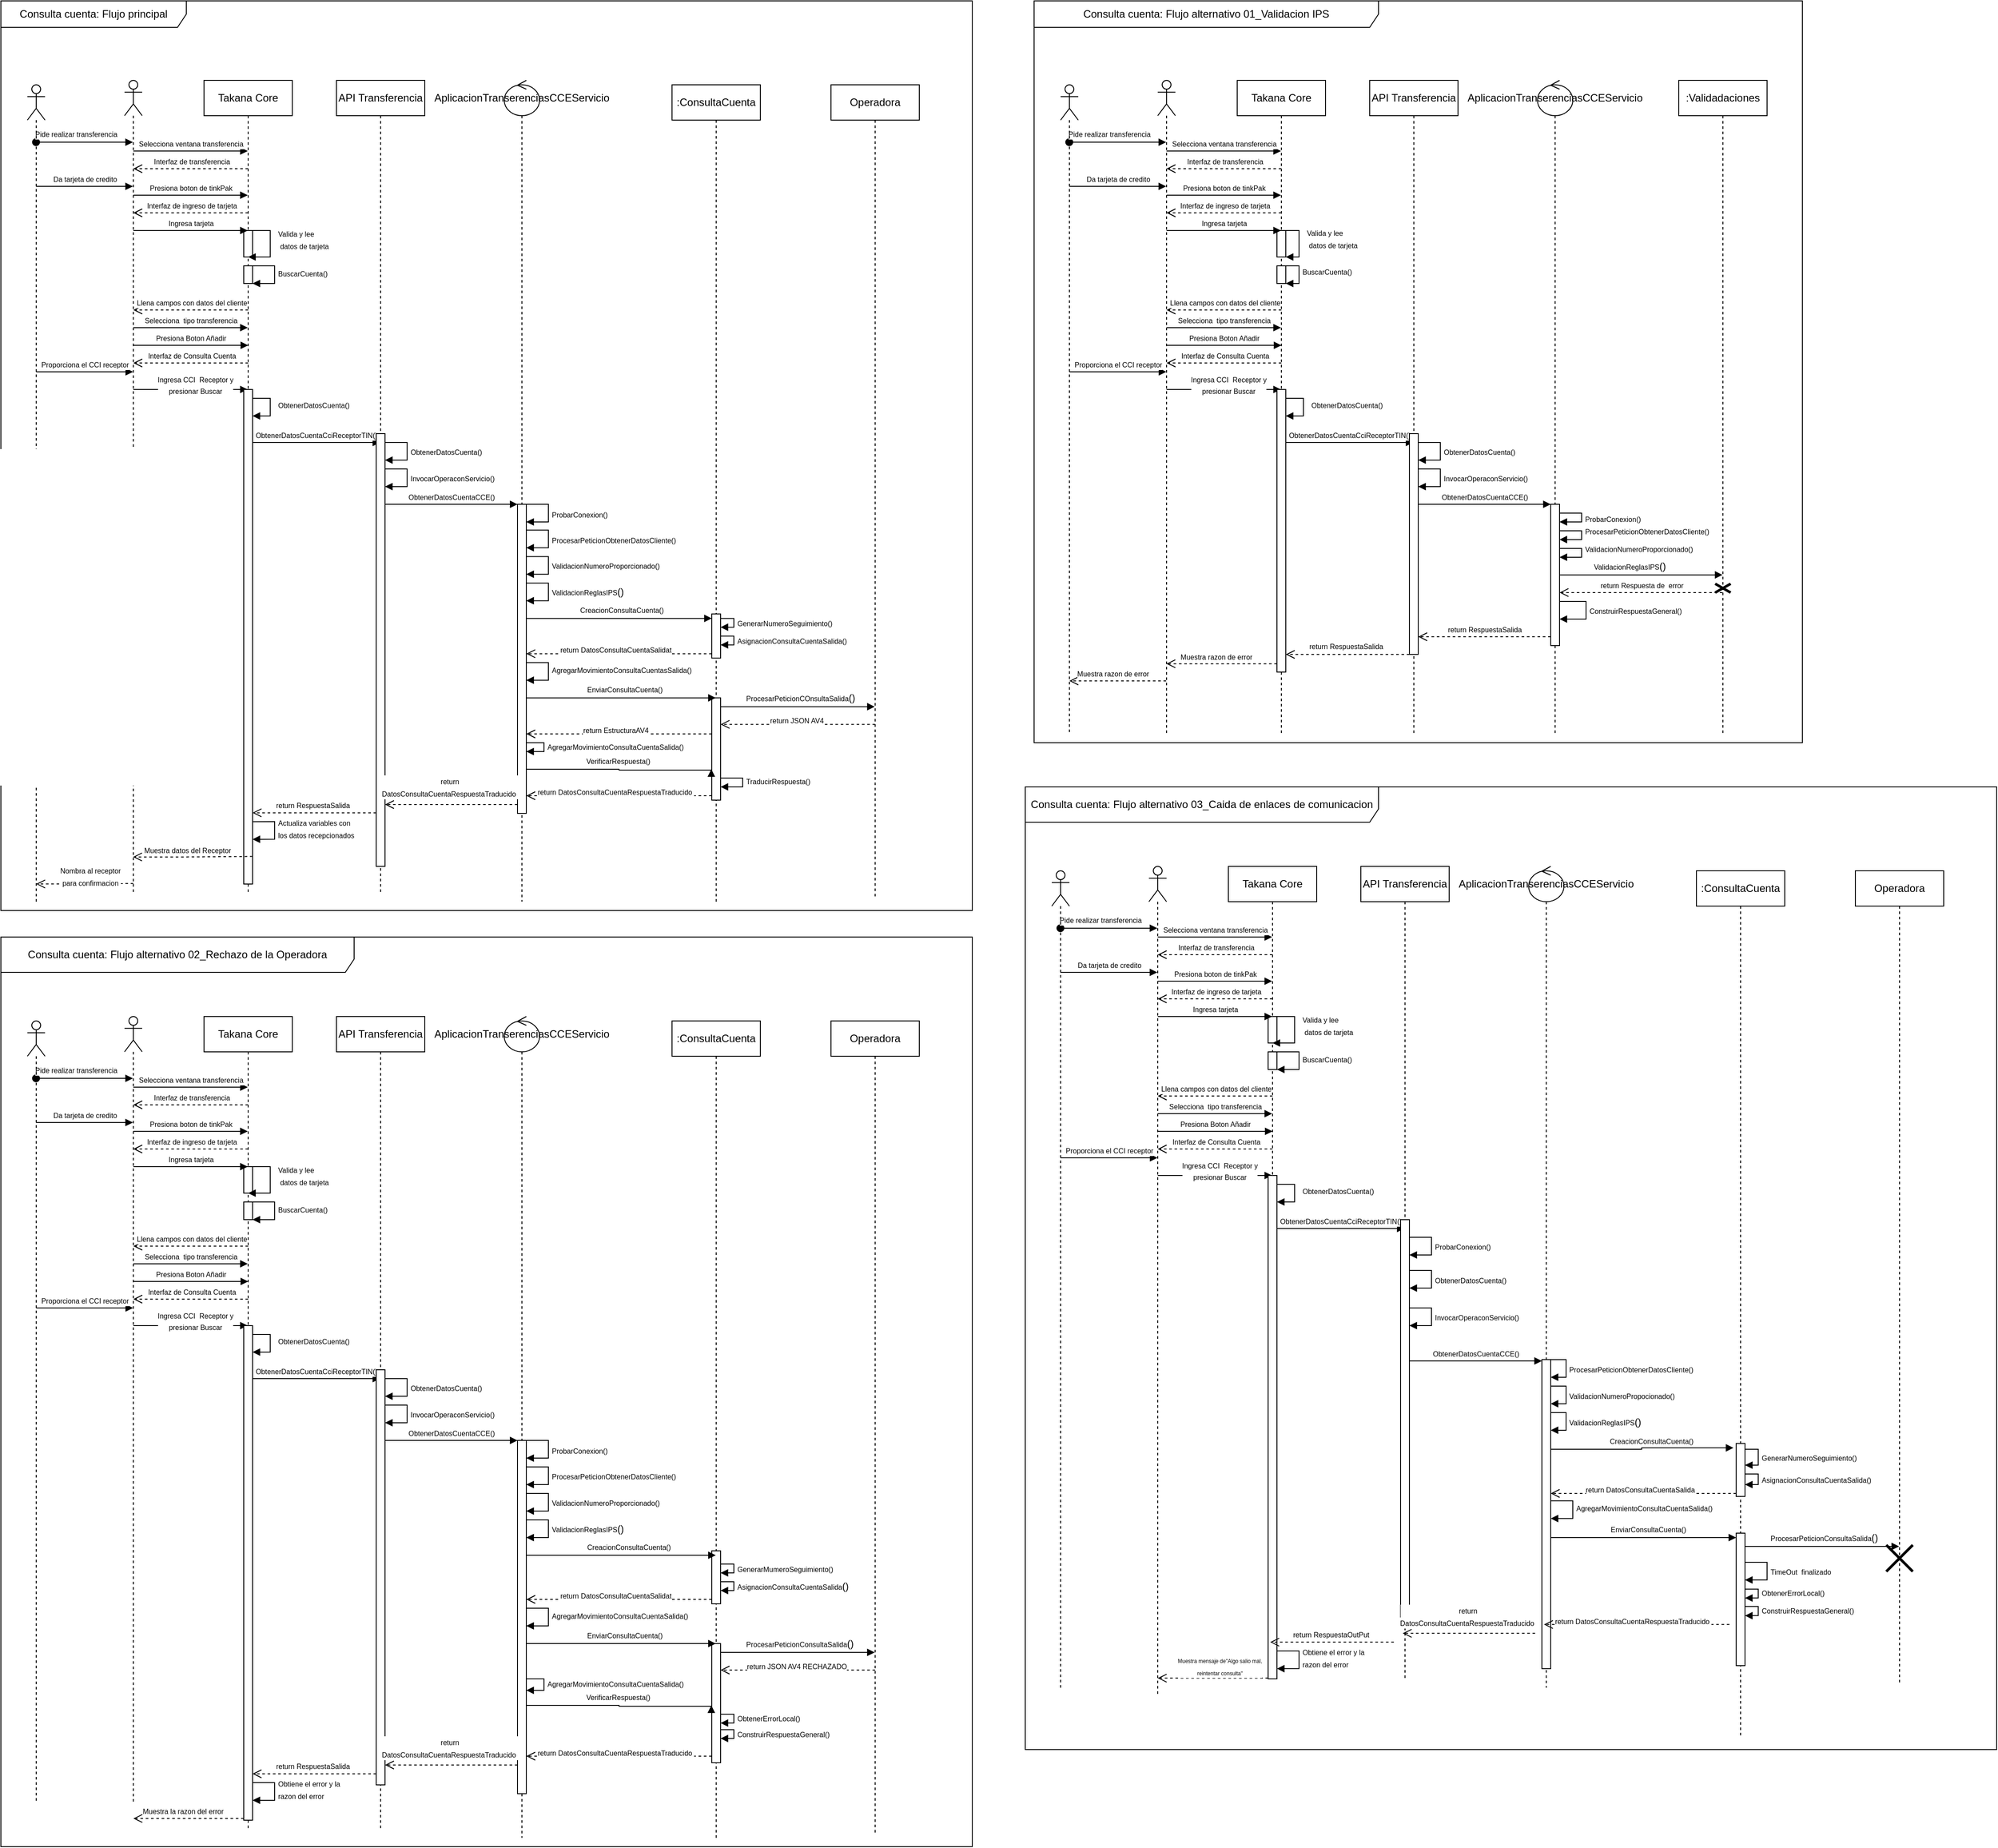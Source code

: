<mxfile version="22.1.17" type="github" pages="10">
  <diagram id="FBo9sDV9NM8amdhgHsJE" name="D. Secuencia Output_Consulta Cuenta">
    <mxGraphModel dx="1190" dy="562" grid="1" gridSize="10" guides="1" tooltips="1" connect="1" arrows="1" fold="1" page="1" pageScale="1" pageWidth="3300" pageHeight="4681" math="0" shadow="0">
      <root>
        <mxCell id="0" />
        <mxCell id="1" parent="0" />
        <mxCell id="F1hqau2U-oswUhxQN-V5-2" value="Takana Core" style="shape=umlLifeline;perimeter=lifelinePerimeter;whiteSpace=wrap;html=1;container=1;dropTarget=0;collapsible=0;recursiveResize=0;outlineConnect=0;portConstraint=eastwest;newEdgeStyle={&quot;edgeStyle&quot;:&quot;elbowEdgeStyle&quot;,&quot;elbow&quot;:&quot;vertical&quot;,&quot;curved&quot;:0,&quot;rounded&quot;:0};" parent="1" vertex="1">
          <mxGeometry x="250" y="100" width="100" height="920" as="geometry" />
        </mxCell>
        <mxCell id="F1hqau2U-oswUhxQN-V5-28" value="" style="html=1;points=[[0,0,0,0,5],[0,1,0,0,-5],[1,0,0,0,5],[1,1,0,0,-5]];perimeter=orthogonalPerimeter;outlineConnect=0;targetShapes=umlLifeline;portConstraint=eastwest;newEdgeStyle={&quot;curved&quot;:0,&quot;rounded&quot;:0};" parent="F1hqau2U-oswUhxQN-V5-2" vertex="1">
          <mxGeometry x="45" y="170" width="10" height="30" as="geometry" />
        </mxCell>
        <mxCell id="F1hqau2U-oswUhxQN-V5-3" value="API Transferencia" style="shape=umlLifeline;perimeter=lifelinePerimeter;whiteSpace=wrap;html=1;container=1;dropTarget=0;collapsible=0;recursiveResize=0;outlineConnect=0;portConstraint=eastwest;newEdgeStyle={&quot;edgeStyle&quot;:&quot;elbowEdgeStyle&quot;,&quot;elbow&quot;:&quot;vertical&quot;,&quot;curved&quot;:0,&quot;rounded&quot;:0};" parent="1" vertex="1">
          <mxGeometry x="400" y="100" width="100" height="920" as="geometry" />
        </mxCell>
        <mxCell id="F1hqau2U-oswUhxQN-V5-4" value="" style="shape=umlLifeline;perimeter=lifelinePerimeter;whiteSpace=wrap;html=1;container=1;dropTarget=0;collapsible=0;recursiveResize=0;outlineConnect=0;portConstraint=eastwest;newEdgeStyle={&quot;curved&quot;:0,&quot;rounded&quot;:0};participant=umlActor;" parent="1" vertex="1">
          <mxGeometry x="160" y="100" width="20" height="920" as="geometry" />
        </mxCell>
        <mxCell id="F1hqau2U-oswUhxQN-V5-5" value="Operadora" style="shape=umlLifeline;perimeter=lifelinePerimeter;whiteSpace=wrap;html=1;container=1;dropTarget=0;collapsible=0;recursiveResize=0;outlineConnect=0;portConstraint=eastwest;newEdgeStyle={&quot;edgeStyle&quot;:&quot;elbowEdgeStyle&quot;,&quot;elbow&quot;:&quot;vertical&quot;,&quot;curved&quot;:0,&quot;rounded&quot;:0};" parent="1" vertex="1">
          <mxGeometry x="960" y="105" width="100" height="920" as="geometry" />
        </mxCell>
        <mxCell id="F1hqau2U-oswUhxQN-V5-7" value="" style="html=1;verticalAlign=bottom;startArrow=oval;startFill=1;endArrow=block;startSize=8;curved=0;rounded=0;" parent="1" edge="1">
          <mxGeometry width="60" relative="1" as="geometry">
            <mxPoint x="59.81" y="170" as="sourcePoint" />
            <mxPoint x="169.5" y="170" as="targetPoint" />
          </mxGeometry>
        </mxCell>
        <mxCell id="F1hqau2U-oswUhxQN-V5-16" value="&lt;font style=&quot;font-size: 8px;&quot;&gt;Pide realizar transferencia&lt;/font&gt;" style="edgeLabel;html=1;align=center;verticalAlign=middle;resizable=0;points=[];" parent="F1hqau2U-oswUhxQN-V5-7" vertex="1" connectable="0">
          <mxGeometry x="-0.18" relative="1" as="geometry">
            <mxPoint y="-10" as="offset" />
          </mxGeometry>
        </mxCell>
        <mxCell id="F1hqau2U-oswUhxQN-V5-8" value="Consulta cuenta: Flujo principal" style="shape=umlFrame;whiteSpace=wrap;html=1;pointerEvents=0;width=210;height=30;" parent="1" vertex="1">
          <mxGeometry x="20" y="10" width="1100" height="1030" as="geometry" />
        </mxCell>
        <mxCell id="F1hqau2U-oswUhxQN-V5-10" value="" style="shape=umlLifeline;perimeter=lifelinePerimeter;whiteSpace=wrap;html=1;container=1;dropTarget=0;collapsible=0;recursiveResize=0;outlineConnect=0;portConstraint=eastwest;newEdgeStyle={&quot;curved&quot;:0,&quot;rounded&quot;:0};participant=umlActor;" parent="1" vertex="1">
          <mxGeometry x="50" y="105" width="20" height="925" as="geometry" />
        </mxCell>
        <mxCell id="F1hqau2U-oswUhxQN-V5-15" value="&lt;font style=&quot;font-size: 8px;&quot;&gt;Selecciona ventana transferencia&lt;/font&gt;" style="html=1;verticalAlign=bottom;endArrow=block;curved=0;rounded=0;" parent="1" edge="1">
          <mxGeometry width="80" relative="1" as="geometry">
            <mxPoint x="170" y="180" as="sourcePoint" />
            <mxPoint x="299.5" y="180" as="targetPoint" />
          </mxGeometry>
        </mxCell>
        <mxCell id="F1hqau2U-oswUhxQN-V5-20" value="&lt;span style=&quot;font-size: 8px;&quot;&gt;Da tarjeta de credito&lt;/span&gt;" style="html=1;verticalAlign=bottom;endArrow=block;curved=0;rounded=0;" parent="1" edge="1">
          <mxGeometry width="80" relative="1" as="geometry">
            <mxPoint x="59.81" y="220" as="sourcePoint" />
            <mxPoint x="169.5" y="220" as="targetPoint" />
          </mxGeometry>
        </mxCell>
        <mxCell id="F1hqau2U-oswUhxQN-V5-21" value="&lt;font style=&quot;font-size: 8px;&quot;&gt;Interfaz de transferencia&lt;/font&gt;" style="html=1;verticalAlign=bottom;endArrow=open;dashed=1;endSize=8;curved=0;rounded=0;" parent="1" target="F1hqau2U-oswUhxQN-V5-4" edge="1">
          <mxGeometry x="-0.004" relative="1" as="geometry">
            <mxPoint x="300" y="200" as="sourcePoint" />
            <mxPoint x="220" y="200" as="targetPoint" />
            <mxPoint as="offset" />
          </mxGeometry>
        </mxCell>
        <mxCell id="F1hqau2U-oswUhxQN-V5-22" value="&lt;span style=&quot;font-size: 8px;&quot;&gt;Presiona boton de tinkPak&lt;/span&gt;" style="html=1;verticalAlign=bottom;endArrow=block;curved=0;rounded=0;" parent="1" edge="1">
          <mxGeometry width="80" relative="1" as="geometry">
            <mxPoint x="170" y="230" as="sourcePoint" />
            <mxPoint x="299.5" y="230" as="targetPoint" />
          </mxGeometry>
        </mxCell>
        <mxCell id="F1hqau2U-oswUhxQN-V5-23" value="&lt;font style=&quot;font-size: 8px;&quot;&gt;Interfaz de ingreso de tarjeta&lt;/font&gt;" style="html=1;verticalAlign=bottom;endArrow=open;dashed=1;endSize=8;curved=0;rounded=0;" parent="1" edge="1">
          <mxGeometry x="-0.004" relative="1" as="geometry">
            <mxPoint x="300" y="250" as="sourcePoint" />
            <mxPoint x="170" y="250" as="targetPoint" />
            <mxPoint as="offset" />
          </mxGeometry>
        </mxCell>
        <mxCell id="F1hqau2U-oswUhxQN-V5-26" value="&lt;span style=&quot;font-size: 8px;&quot;&gt;Ingresa tarjeta&lt;/span&gt;" style="html=1;verticalAlign=bottom;endArrow=block;curved=0;rounded=0;" parent="1" edge="1">
          <mxGeometry width="80" relative="1" as="geometry">
            <mxPoint x="170" y="270" as="sourcePoint" />
            <mxPoint x="299.5" y="270" as="targetPoint" />
          </mxGeometry>
        </mxCell>
        <mxCell id="F1hqau2U-oswUhxQN-V5-27" value="&lt;span style=&quot;font-size: 8px;&quot;&gt;Llena campos con datos del cliente&lt;/span&gt;" style="html=1;verticalAlign=bottom;endArrow=open;dashed=1;endSize=8;curved=0;rounded=0;" parent="1" edge="1">
          <mxGeometry x="-0.004" relative="1" as="geometry">
            <mxPoint x="300" y="360" as="sourcePoint" />
            <mxPoint x="170" y="360" as="targetPoint" />
            <mxPoint as="offset" />
          </mxGeometry>
        </mxCell>
        <mxCell id="F1hqau2U-oswUhxQN-V5-29" value="&lt;font style=&quot;font-size: 8px;&quot;&gt;Valida y lee&lt;br&gt;&amp;nbsp;datos de tarjeta&lt;/font&gt;" style="html=1;align=left;spacingLeft=2;endArrow=block;rounded=0;edgeStyle=orthogonalEdgeStyle;curved=0;rounded=0;" parent="1" edge="1">
          <mxGeometry x="-0.125" y="5" relative="1" as="geometry">
            <mxPoint x="300" y="270" as="sourcePoint" />
            <Array as="points">
              <mxPoint x="325" y="300" />
            </Array>
            <mxPoint x="300" y="300" as="targetPoint" />
            <mxPoint as="offset" />
          </mxGeometry>
        </mxCell>
        <mxCell id="F1hqau2U-oswUhxQN-V5-30" value="" style="html=1;points=[[0,0,0,0,5],[0,1,0,0,-5],[1,0,0,0,5],[1,1,0,0,-5]];perimeter=orthogonalPerimeter;outlineConnect=0;targetShapes=umlLifeline;portConstraint=eastwest;newEdgeStyle={&quot;curved&quot;:0,&quot;rounded&quot;:0};" parent="1" vertex="1">
          <mxGeometry x="295" y="310" width="10" height="20" as="geometry" />
        </mxCell>
        <mxCell id="F1hqau2U-oswUhxQN-V5-31" value="&lt;font style=&quot;font-size: 8px;&quot;&gt;BuscarCuenta()&lt;br&gt;&lt;br&gt;&lt;/font&gt;" style="html=1;align=left;spacingLeft=2;endArrow=block;rounded=0;edgeStyle=orthogonalEdgeStyle;curved=0;rounded=0;" parent="1" edge="1">
          <mxGeometry x="0.125" relative="1" as="geometry">
            <mxPoint x="305" y="310" as="sourcePoint" />
            <Array as="points">
              <mxPoint x="330" y="310" />
              <mxPoint x="330" y="330" />
              <mxPoint x="305" y="330" />
            </Array>
            <mxPoint x="305" y="330" as="targetPoint" />
            <mxPoint as="offset" />
          </mxGeometry>
        </mxCell>
        <mxCell id="F1hqau2U-oswUhxQN-V5-32" value="&lt;span style=&quot;font-size: 8px;&quot;&gt;Selecciona&amp;nbsp; tipo transferencia&lt;/span&gt;" style="html=1;verticalAlign=bottom;endArrow=block;curved=0;rounded=0;" parent="1" target="F1hqau2U-oswUhxQN-V5-2" edge="1">
          <mxGeometry width="80" relative="1" as="geometry">
            <mxPoint x="170" y="380" as="sourcePoint" />
            <mxPoint x="295" y="380" as="targetPoint" />
          </mxGeometry>
        </mxCell>
        <mxCell id="F1hqau2U-oswUhxQN-V5-33" value="&lt;span style=&quot;font-size: 8px;&quot;&gt;Presiona Boton Añadir&lt;/span&gt;" style="html=1;verticalAlign=bottom;endArrow=block;curved=0;rounded=0;" parent="1" edge="1">
          <mxGeometry width="80" relative="1" as="geometry">
            <mxPoint x="170" y="400" as="sourcePoint" />
            <mxPoint x="300" y="400" as="targetPoint" />
          </mxGeometry>
        </mxCell>
        <mxCell id="F1hqau2U-oswUhxQN-V5-35" value="&lt;span style=&quot;font-size: 8px;&quot;&gt;Interfaz de Consulta Cuenta&lt;/span&gt;" style="html=1;verticalAlign=bottom;endArrow=open;dashed=1;endSize=8;curved=0;rounded=0;" parent="1" edge="1">
          <mxGeometry x="-0.004" relative="1" as="geometry">
            <mxPoint x="300" y="420" as="sourcePoint" />
            <mxPoint x="170" y="420" as="targetPoint" />
            <mxPoint as="offset" />
          </mxGeometry>
        </mxCell>
        <mxCell id="F1hqau2U-oswUhxQN-V5-37" value="&lt;span style=&quot;font-size: 8px;&quot;&gt;Ingresa CCI&amp;nbsp; Receptor y &lt;br&gt;presionar Buscar&lt;/span&gt;" style="html=1;verticalAlign=bottom;endArrow=block;curved=0;rounded=0;" parent="1" target="F1hqau2U-oswUhxQN-V5-2" edge="1">
          <mxGeometry x="0.077" y="-10" width="80" relative="1" as="geometry">
            <mxPoint x="170" y="450" as="sourcePoint" />
            <mxPoint x="295" y="450" as="targetPoint" />
            <mxPoint as="offset" />
          </mxGeometry>
        </mxCell>
        <mxCell id="F1hqau2U-oswUhxQN-V5-38" value="&lt;span style=&quot;font-size: 8px;&quot;&gt;Proporciona el CCI receptor&lt;/span&gt;" style="html=1;verticalAlign=bottom;endArrow=block;curved=0;rounded=0;" parent="1" edge="1">
          <mxGeometry width="80" relative="1" as="geometry">
            <mxPoint x="60.0" y="430" as="sourcePoint" />
            <mxPoint x="169.69" y="430" as="targetPoint" />
          </mxGeometry>
        </mxCell>
        <mxCell id="F1hqau2U-oswUhxQN-V5-39" value="&lt;font style=&quot;font-size: 8px;&quot;&gt;ObtenerDatosCuentaCciReceptorTIN()&lt;/font&gt;" style="html=1;verticalAlign=bottom;endArrow=block;curved=0;rounded=0;" parent="1" edge="1">
          <mxGeometry x="-0.001" width="80" relative="1" as="geometry">
            <mxPoint x="305" y="510.0" as="sourcePoint" />
            <mxPoint x="449.5" y="510.0" as="targetPoint" />
            <mxPoint as="offset" />
          </mxGeometry>
        </mxCell>
        <mxCell id="F1hqau2U-oswUhxQN-V5-40" value="" style="html=1;points=[[0,0,0,0,5],[0,1,0,0,-5],[1,0,0,0,5],[1,1,0,0,-5]];perimeter=orthogonalPerimeter;outlineConnect=0;targetShapes=umlLifeline;portConstraint=eastwest;newEdgeStyle={&quot;curved&quot;:0,&quot;rounded&quot;:0};" parent="1" vertex="1">
          <mxGeometry x="295" y="450" width="10" height="560" as="geometry" />
        </mxCell>
        <mxCell id="F1hqau2U-oswUhxQN-V5-41" value="&lt;span style=&quot;font-size: 8px;&quot;&gt;ObtenerDatosCuenta()&lt;/span&gt;" style="html=1;align=left;spacingLeft=2;endArrow=block;rounded=0;edgeStyle=orthogonalEdgeStyle;curved=0;rounded=0;" parent="1" source="F1hqau2U-oswUhxQN-V5-40" target="F1hqau2U-oswUhxQN-V5-40" edge="1">
          <mxGeometry x="-0.119" y="5" relative="1" as="geometry">
            <mxPoint x="310" y="460" as="sourcePoint" />
            <Array as="points">
              <mxPoint x="325" y="460" />
              <mxPoint x="325" y="480" />
            </Array>
            <mxPoint x="310" y="480" as="targetPoint" />
            <mxPoint as="offset" />
          </mxGeometry>
        </mxCell>
        <mxCell id="F1hqau2U-oswUhxQN-V5-43" value="" style="html=1;points=[[0,0,0,0,5],[0,1,0,0,-5],[1,0,0,0,5],[1,1,0,0,-5]];perimeter=orthogonalPerimeter;outlineConnect=0;targetShapes=umlLifeline;portConstraint=eastwest;newEdgeStyle={&quot;curved&quot;:0,&quot;rounded&quot;:0};" parent="1" vertex="1">
          <mxGeometry x="445" y="500" width="10" height="490" as="geometry" />
        </mxCell>
        <mxCell id="F1hqau2U-oswUhxQN-V5-47" value="&lt;font style=&quot;font-size: 8px;&quot;&gt;ObtenerDatosCuentaCCE()&lt;/font&gt;" style="html=1;verticalAlign=bottom;endArrow=block;curved=0;rounded=0;" parent="1" target="F1hqau2U-oswUhxQN-V5-52" edge="1">
          <mxGeometry x="-0.001" width="80" relative="1" as="geometry">
            <mxPoint x="455" y="580" as="sourcePoint" />
            <mxPoint x="599.5" y="580" as="targetPoint" />
            <mxPoint as="offset" />
          </mxGeometry>
        </mxCell>
        <mxCell id="F1hqau2U-oswUhxQN-V5-48" value="&lt;span style=&quot;font-size: 8px;&quot;&gt;ObtenerDatosCuenta()&lt;/span&gt;" style="html=1;align=left;spacingLeft=2;endArrow=block;rounded=0;edgeStyle=orthogonalEdgeStyle;curved=0;rounded=0;" parent="1" edge="1">
          <mxGeometry relative="1" as="geometry">
            <mxPoint x="455" y="510" as="sourcePoint" />
            <Array as="points">
              <mxPoint x="480" y="510" />
              <mxPoint x="480" y="530" />
              <mxPoint x="455" y="530" />
            </Array>
            <mxPoint x="455" y="530" as="targetPoint" />
            <mxPoint as="offset" />
          </mxGeometry>
        </mxCell>
        <mxCell id="F1hqau2U-oswUhxQN-V5-49" value="&lt;span style=&quot;font-size: 8px;&quot;&gt;InvocarOperaconServicio()&lt;/span&gt;" style="html=1;align=left;spacingLeft=2;endArrow=block;rounded=0;edgeStyle=orthogonalEdgeStyle;curved=0;rounded=0;" parent="1" edge="1">
          <mxGeometry relative="1" as="geometry">
            <mxPoint x="455" y="540" as="sourcePoint" />
            <Array as="points">
              <mxPoint x="480" y="540" />
              <mxPoint x="480" y="560" />
              <mxPoint x="455" y="560" />
            </Array>
            <mxPoint x="455" y="560" as="targetPoint" />
            <mxPoint as="offset" />
          </mxGeometry>
        </mxCell>
        <mxCell id="F1hqau2U-oswUhxQN-V5-51" value="AplicacionTranserenciasCCEServicio" style="shape=umlLifeline;perimeter=lifelinePerimeter;whiteSpace=wrap;html=1;container=1;dropTarget=0;collapsible=0;recursiveResize=0;outlineConnect=0;portConstraint=eastwest;newEdgeStyle={&quot;curved&quot;:0,&quot;rounded&quot;:0};participant=umlControl;size=40;" parent="1" vertex="1">
          <mxGeometry x="590" y="100" width="40" height="930" as="geometry" />
        </mxCell>
        <mxCell id="F1hqau2U-oswUhxQN-V5-52" value="" style="html=1;points=[[0,0,0,0,5],[0,1,0,0,-5],[1,0,0,0,5],[1,1,0,0,-5]];perimeter=orthogonalPerimeter;outlineConnect=0;targetShapes=umlLifeline;portConstraint=eastwest;newEdgeStyle={&quot;curved&quot;:0,&quot;rounded&quot;:0};" parent="F1hqau2U-oswUhxQN-V5-51" vertex="1">
          <mxGeometry x="15" y="480" width="10" height="350" as="geometry" />
        </mxCell>
        <mxCell id="Ji63evayIYKRaLD0Dymk-1" value="&lt;span style=&quot;font-size: 8px;&quot;&gt;ProbarConexion()&lt;/span&gt;" style="html=1;align=left;spacingLeft=2;endArrow=block;rounded=0;edgeStyle=orthogonalEdgeStyle;curved=0;rounded=0;" parent="F1hqau2U-oswUhxQN-V5-51" source="F1hqau2U-oswUhxQN-V5-52" target="F1hqau2U-oswUhxQN-V5-52" edge="1">
          <mxGeometry x="0.021" relative="1" as="geometry">
            <mxPoint x="30" y="490" as="sourcePoint" />
            <Array as="points">
              <mxPoint x="50" y="480" />
              <mxPoint x="50" y="500" />
            </Array>
            <mxPoint x="30" y="500" as="targetPoint" />
            <mxPoint as="offset" />
          </mxGeometry>
        </mxCell>
        <mxCell id="F1hqau2U-oswUhxQN-V5-64" value="&lt;span style=&quot;font-size: 8px;&quot;&gt;AgregarMovimientoConsultaCuentaSalida()&lt;/span&gt;" style="html=1;align=left;spacingLeft=2;endArrow=block;rounded=0;edgeStyle=orthogonalEdgeStyle;curved=0;rounded=0;" parent="F1hqau2U-oswUhxQN-V5-51" source="F1hqau2U-oswUhxQN-V5-52" target="F1hqau2U-oswUhxQN-V5-52" edge="1">
          <mxGeometry x="-0.056" relative="1" as="geometry">
            <mxPoint x="30" y="750" as="sourcePoint" />
            <Array as="points">
              <mxPoint x="45" y="750" />
              <mxPoint x="45" y="760" />
            </Array>
            <mxPoint x="30" y="760" as="targetPoint" />
            <mxPoint as="offset" />
          </mxGeometry>
        </mxCell>
        <mxCell id="F1hqau2U-oswUhxQN-V5-65" value=":ConsultaCuenta" style="shape=umlLifeline;perimeter=lifelinePerimeter;whiteSpace=wrap;html=1;container=1;dropTarget=0;collapsible=0;recursiveResize=0;outlineConnect=0;portConstraint=eastwest;newEdgeStyle={&quot;curved&quot;:0,&quot;rounded&quot;:0};" parent="1" vertex="1">
          <mxGeometry x="780" y="105" width="100" height="925" as="geometry" />
        </mxCell>
        <mxCell id="F1hqau2U-oswUhxQN-V5-76" value="" style="html=1;points=[[0,0,0,0,5],[0,1,0,0,-5],[1,0,0,0,5],[1,1,0,0,-5]];perimeter=orthogonalPerimeter;outlineConnect=0;targetShapes=umlLifeline;portConstraint=eastwest;newEdgeStyle={&quot;curved&quot;:0,&quot;rounded&quot;:0};" parent="F1hqau2U-oswUhxQN-V5-65" vertex="1">
          <mxGeometry x="45" y="599.2" width="10" height="50" as="geometry" />
        </mxCell>
        <mxCell id="F1hqau2U-oswUhxQN-V5-77" value="&lt;span style=&quot;font-size: 8px;&quot;&gt;GenerarNumeroSeguimiento()&lt;/span&gt;" style="html=1;align=left;spacingLeft=2;endArrow=block;rounded=0;edgeStyle=orthogonalEdgeStyle;curved=0;rounded=0;" parent="F1hqau2U-oswUhxQN-V5-65" source="F1hqau2U-oswUhxQN-V5-76" target="F1hqau2U-oswUhxQN-V5-76" edge="1">
          <mxGeometry relative="1" as="geometry">
            <mxPoint x="50" y="604.2" as="sourcePoint" />
            <Array as="points">
              <mxPoint x="70" y="604.2" />
              <mxPoint x="70" y="614.2" />
            </Array>
            <mxPoint x="60" y="624.2" as="targetPoint" />
            <mxPoint as="offset" />
          </mxGeometry>
        </mxCell>
        <mxCell id="F1hqau2U-oswUhxQN-V5-78" value="&lt;font style=&quot;font-size: 8px;&quot;&gt;AsignacionConsultaCuentaSalida&lt;/font&gt;&lt;span style=&quot;font-size: 8px;&quot;&gt;()&lt;/span&gt;" style="html=1;align=left;spacingLeft=2;endArrow=block;rounded=0;edgeStyle=orthogonalEdgeStyle;curved=0;rounded=0;" parent="F1hqau2U-oswUhxQN-V5-65" source="F1hqau2U-oswUhxQN-V5-76" target="F1hqau2U-oswUhxQN-V5-76" edge="1">
          <mxGeometry relative="1" as="geometry">
            <mxPoint x="60" y="624.2" as="sourcePoint" />
            <Array as="points">
              <mxPoint x="70" y="624.2" />
              <mxPoint x="70" y="634.2" />
            </Array>
            <mxPoint x="60" y="634.2" as="targetPoint" />
            <mxPoint as="offset" />
          </mxGeometry>
        </mxCell>
        <mxCell id="F1hqau2U-oswUhxQN-V5-79" value="" style="html=1;points=[[0,0,0,0,5],[0,1,0,0,-5],[1,0,0,0,5],[1,1,0,0,-5]];perimeter=orthogonalPerimeter;outlineConnect=0;targetShapes=umlLifeline;portConstraint=eastwest;newEdgeStyle={&quot;curved&quot;:0,&quot;rounded&quot;:0};" parent="F1hqau2U-oswUhxQN-V5-65" vertex="1">
          <mxGeometry x="45" y="694.2" width="10" height="115.8" as="geometry" />
        </mxCell>
        <mxCell id="F1hqau2U-oswUhxQN-V5-87" value="&lt;span style=&quot;font-size: 8px;&quot;&gt;TraducirRespuesta()&lt;/span&gt;" style="html=1;align=left;spacingLeft=2;endArrow=block;rounded=0;edgeStyle=orthogonalEdgeStyle;curved=0;rounded=0;" parent="F1hqau2U-oswUhxQN-V5-65" source="F1hqau2U-oswUhxQN-V5-79" target="F1hqau2U-oswUhxQN-V5-79" edge="1">
          <mxGeometry x="-0.067" relative="1" as="geometry">
            <mxPoint x="60" y="785" as="sourcePoint" />
            <Array as="points">
              <mxPoint x="80" y="785" />
              <mxPoint x="80" y="795" />
            </Array>
            <mxPoint x="60" y="795" as="targetPoint" />
            <mxPoint as="offset" />
          </mxGeometry>
        </mxCell>
        <mxCell id="F1hqau2U-oswUhxQN-V5-61" value="&lt;span style=&quot;font-size: 8px;&quot;&gt;AgregarMovimientoConsultaCuentasSalida()&lt;/span&gt;" style="html=1;align=left;spacingLeft=2;endArrow=block;rounded=0;edgeStyle=orthogonalEdgeStyle;curved=0;rounded=0;" parent="1" edge="1">
          <mxGeometry x="-0.064" relative="1" as="geometry">
            <mxPoint x="615" y="759.2" as="sourcePoint" />
            <Array as="points">
              <mxPoint x="640" y="759.2" />
              <mxPoint x="640" y="779.2" />
            </Array>
            <mxPoint x="615" y="779.2" as="targetPoint" />
            <mxPoint as="offset" />
          </mxGeometry>
        </mxCell>
        <mxCell id="F1hqau2U-oswUhxQN-V5-63" value="&lt;span style=&quot;font-size: 8px;&quot;&gt;EnviarConsultaCuenta()&lt;/span&gt;" style="html=1;align=left;spacingLeft=2;endArrow=block;rounded=0;edgeStyle=orthogonalEdgeStyle;curved=0;rounded=0;" parent="1" edge="1">
          <mxGeometry x="-0.394" y="10" relative="1" as="geometry">
            <mxPoint x="615" y="799.2" as="sourcePoint" />
            <Array as="points">
              <mxPoint x="730" y="799.2" />
              <mxPoint x="730" y="799.2" />
            </Array>
            <mxPoint x="829.5" y="799.2" as="targetPoint" />
            <mxPoint as="offset" />
          </mxGeometry>
        </mxCell>
        <mxCell id="F1hqau2U-oswUhxQN-V5-68" value="" style="html=1;verticalAlign=bottom;endArrow=open;dashed=1;endSize=8;curved=0;rounded=0;" parent="1" edge="1">
          <mxGeometry x="-0.001" relative="1" as="geometry">
            <mxPoint x="825" y="749.2" as="sourcePoint" />
            <mxPoint x="615" y="749.2" as="targetPoint" />
            <mxPoint as="offset" />
          </mxGeometry>
        </mxCell>
        <mxCell id="F1hqau2U-oswUhxQN-V5-70" value="Text" style="edgeLabel;html=1;align=center;verticalAlign=middle;resizable=0;points=[];" parent="F1hqau2U-oswUhxQN-V5-68" vertex="1" connectable="0">
          <mxGeometry x="0.025" y="-2" relative="1" as="geometry">
            <mxPoint as="offset" />
          </mxGeometry>
        </mxCell>
        <mxCell id="F1hqau2U-oswUhxQN-V5-74" value="Text" style="edgeLabel;html=1;align=center;verticalAlign=middle;resizable=0;points=[];" parent="F1hqau2U-oswUhxQN-V5-68" vertex="1" connectable="0">
          <mxGeometry x="0.045" y="-5" relative="1" as="geometry">
            <mxPoint as="offset" />
          </mxGeometry>
        </mxCell>
        <mxCell id="F1hqau2U-oswUhxQN-V5-75" value="&lt;span style=&quot;font-size: 8px;&quot;&gt;return DatosConsultaCuentaSalidat&lt;/span&gt;" style="edgeLabel;html=1;align=center;verticalAlign=middle;resizable=0;points=[];" parent="F1hqau2U-oswUhxQN-V5-68" vertex="1" connectable="0">
          <mxGeometry x="0.045" y="-5" relative="1" as="geometry">
            <mxPoint as="offset" />
          </mxGeometry>
        </mxCell>
        <mxCell id="F1hqau2U-oswUhxQN-V5-57" value="&lt;span style=&quot;font-size: 8px;&quot;&gt;CreacionConsultaCuenta()&lt;/span&gt;" style="html=1;align=left;spacingLeft=2;endArrow=block;rounded=0;edgeStyle=orthogonalEdgeStyle;curved=0;rounded=0;entryX=0;entryY=0;entryDx=0;entryDy=5;entryPerimeter=0;" parent="1" target="F1hqau2U-oswUhxQN-V5-76" edge="1">
          <mxGeometry x="-0.394" y="10" relative="1" as="geometry">
            <mxPoint x="615" y="699.2" as="sourcePoint" />
            <Array as="points">
              <mxPoint x="615" y="709" />
            </Array>
            <mxPoint x="829.5" y="699.2" as="targetPoint" />
            <mxPoint as="offset" />
          </mxGeometry>
        </mxCell>
        <mxCell id="F1hqau2U-oswUhxQN-V5-83" value="" style="html=1;verticalAlign=bottom;endArrow=open;dashed=1;endSize=8;curved=0;rounded=0;" parent="1" edge="1">
          <mxGeometry x="-0.001" relative="1" as="geometry">
            <mxPoint x="825" y="910" as="sourcePoint" />
            <mxPoint x="615" y="910" as="targetPoint" />
            <mxPoint as="offset" />
          </mxGeometry>
        </mxCell>
        <mxCell id="F1hqau2U-oswUhxQN-V5-84" value="Text" style="edgeLabel;html=1;align=center;verticalAlign=middle;resizable=0;points=[];" parent="F1hqau2U-oswUhxQN-V5-83" vertex="1" connectable="0">
          <mxGeometry x="0.025" y="-2" relative="1" as="geometry">
            <mxPoint as="offset" />
          </mxGeometry>
        </mxCell>
        <mxCell id="F1hqau2U-oswUhxQN-V5-85" value="Text" style="edgeLabel;html=1;align=center;verticalAlign=middle;resizable=0;points=[];" parent="F1hqau2U-oswUhxQN-V5-83" vertex="1" connectable="0">
          <mxGeometry x="0.045" y="-5" relative="1" as="geometry">
            <mxPoint as="offset" />
          </mxGeometry>
        </mxCell>
        <mxCell id="F1hqau2U-oswUhxQN-V5-86" value="&lt;span style=&quot;font-size: 8px;&quot;&gt;return DatosConsultaCuentaRespuestaTraducido&amp;nbsp;&lt;/span&gt;" style="edgeLabel;html=1;align=center;verticalAlign=middle;resizable=0;points=[];" parent="F1hqau2U-oswUhxQN-V5-83" vertex="1" connectable="0">
          <mxGeometry x="0.045" y="-5" relative="1" as="geometry">
            <mxPoint as="offset" />
          </mxGeometry>
        </mxCell>
        <mxCell id="F1hqau2U-oswUhxQN-V5-88" value="" style="html=1;verticalAlign=bottom;endArrow=open;dashed=1;endSize=8;curved=0;rounded=0;" parent="1" edge="1">
          <mxGeometry x="-0.001" relative="1" as="geometry">
            <mxPoint x="605" y="920" as="sourcePoint" />
            <mxPoint x="455" y="920" as="targetPoint" />
            <mxPoint as="offset" />
          </mxGeometry>
        </mxCell>
        <mxCell id="F1hqau2U-oswUhxQN-V5-89" value="&lt;font style=&quot;font-size: 8px;&quot;&gt;return&lt;/font&gt;&lt;br style=&quot;border-color: var(--border-color); font-size: 8px;&quot;&gt;&lt;span style=&quot;font-size: 8px;&quot;&gt;DatosConsultaCuentaRespuestaTraducido&amp;nbsp;&lt;/span&gt;" style="edgeLabel;html=1;align=center;verticalAlign=middle;resizable=0;points=[];" parent="F1hqau2U-oswUhxQN-V5-88" vertex="1" connectable="0">
          <mxGeometry x="0.025" y="-2" relative="1" as="geometry">
            <mxPoint y="-18" as="offset" />
          </mxGeometry>
        </mxCell>
        <mxCell id="F1hqau2U-oswUhxQN-V5-82" value="&lt;font style=&quot;border-color: var(--border-color); font-size: 8px;&quot;&gt;ProcesarPeticionCOnsultaSalida&lt;/font&gt;()" style="html=1;align=left;spacingLeft=2;endArrow=block;rounded=0;edgeStyle=orthogonalEdgeStyle;curved=0;rounded=0;" parent="1" source="F1hqau2U-oswUhxQN-V5-79" edge="1">
          <mxGeometry x="-0.714" y="10" relative="1" as="geometry">
            <mxPoint x="840" y="809.2" as="sourcePoint" />
            <Array as="points">
              <mxPoint x="930" y="809.2" />
              <mxPoint x="930" y="809.2" />
            </Array>
            <mxPoint x="1009.5" y="809.2" as="targetPoint" />
            <mxPoint as="offset" />
          </mxGeometry>
        </mxCell>
        <mxCell id="F1hqau2U-oswUhxQN-V5-92" value="" style="html=1;verticalAlign=bottom;endArrow=open;dashed=1;endSize=8;curved=0;rounded=0;" parent="1" target="F1hqau2U-oswUhxQN-V5-79" edge="1">
          <mxGeometry x="-0.001" relative="1" as="geometry">
            <mxPoint x="1010" y="829.2" as="sourcePoint" />
            <mxPoint x="800" y="829.2" as="targetPoint" />
            <mxPoint as="offset" />
          </mxGeometry>
        </mxCell>
        <mxCell id="F1hqau2U-oswUhxQN-V5-93" value="Text" style="edgeLabel;html=1;align=center;verticalAlign=middle;resizable=0;points=[];" parent="F1hqau2U-oswUhxQN-V5-92" vertex="1" connectable="0">
          <mxGeometry x="0.025" y="-2" relative="1" as="geometry">
            <mxPoint as="offset" />
          </mxGeometry>
        </mxCell>
        <mxCell id="F1hqau2U-oswUhxQN-V5-94" value="Text" style="edgeLabel;html=1;align=center;verticalAlign=middle;resizable=0;points=[];" parent="F1hqau2U-oswUhxQN-V5-92" vertex="1" connectable="0">
          <mxGeometry x="0.045" y="-5" relative="1" as="geometry">
            <mxPoint as="offset" />
          </mxGeometry>
        </mxCell>
        <mxCell id="F1hqau2U-oswUhxQN-V5-96" value="&lt;font style=&quot;font-size: 8px;&quot;&gt;return JSON AV4&lt;/font&gt;" style="edgeLabel;html=1;align=center;verticalAlign=middle;resizable=0;points=[];" parent="F1hqau2U-oswUhxQN-V5-92" vertex="1" connectable="0">
          <mxGeometry x="0.02" y="-5" relative="1" as="geometry">
            <mxPoint as="offset" />
          </mxGeometry>
        </mxCell>
        <mxCell id="F1hqau2U-oswUhxQN-V5-97" value="" style="html=1;verticalAlign=bottom;endArrow=open;dashed=1;endSize=8;curved=0;rounded=0;" parent="1" edge="1">
          <mxGeometry x="-0.001" relative="1" as="geometry">
            <mxPoint x="445" y="929.33" as="sourcePoint" />
            <mxPoint x="305" y="929.33" as="targetPoint" />
            <mxPoint as="offset" />
          </mxGeometry>
        </mxCell>
        <mxCell id="F1hqau2U-oswUhxQN-V5-98" value="&lt;font style=&quot;font-size: 8px;&quot;&gt;return&amp;nbsp;&lt;/font&gt;&lt;span style=&quot;font-size: 8px;&quot;&gt;RespuestaSalida&lt;/span&gt;" style="edgeLabel;html=1;align=center;verticalAlign=middle;resizable=0;points=[];" parent="F1hqau2U-oswUhxQN-V5-97" vertex="1" connectable="0">
          <mxGeometry x="0.025" y="-2" relative="1" as="geometry">
            <mxPoint y="-8" as="offset" />
          </mxGeometry>
        </mxCell>
        <mxCell id="F1hqau2U-oswUhxQN-V5-99" value="&lt;span style=&quot;font-size: 8px;&quot;&gt;Actualiza variables con&lt;br&gt;los datos recepcionados&lt;br&gt;&lt;/span&gt;" style="html=1;align=left;spacingLeft=2;endArrow=block;rounded=0;edgeStyle=orthogonalEdgeStyle;curved=0;rounded=0;" parent="1" edge="1">
          <mxGeometry x="-0.067" relative="1" as="geometry">
            <mxPoint x="305" y="939.33" as="sourcePoint" />
            <Array as="points">
              <mxPoint x="330" y="939.33" />
              <mxPoint x="330" y="959.33" />
            </Array>
            <mxPoint x="305" y="959.33" as="targetPoint" />
            <mxPoint as="offset" />
          </mxGeometry>
        </mxCell>
        <mxCell id="F1hqau2U-oswUhxQN-V5-100" value="" style="html=1;verticalAlign=bottom;endArrow=open;dashed=1;endSize=8;curved=0;rounded=0;" parent="1" edge="1">
          <mxGeometry x="-0.001" relative="1" as="geometry">
            <mxPoint x="305" y="978.76" as="sourcePoint" />
            <mxPoint x="169.7" y="979.33" as="targetPoint" />
            <mxPoint as="offset" />
            <Array as="points">
              <mxPoint x="230" y="979.33" />
            </Array>
          </mxGeometry>
        </mxCell>
        <mxCell id="F1hqau2U-oswUhxQN-V5-102" value="&lt;font style=&quot;font-size: 8px;&quot;&gt;Muestra datos del Receptor&lt;/font&gt;" style="edgeLabel;html=1;align=center;verticalAlign=middle;resizable=0;points=[];" parent="F1hqau2U-oswUhxQN-V5-100" vertex="1" connectable="0">
          <mxGeometry x="0.104" y="-1" relative="1" as="geometry">
            <mxPoint y="-8" as="offset" />
          </mxGeometry>
        </mxCell>
        <mxCell id="F1hqau2U-oswUhxQN-V5-104" value="" style="html=1;verticalAlign=bottom;endArrow=open;dashed=1;endSize=8;curved=0;rounded=0;" parent="1" edge="1">
          <mxGeometry x="-0.001" relative="1" as="geometry">
            <mxPoint x="170" y="1009.33" as="sourcePoint" />
            <mxPoint x="60" y="1009.9" as="targetPoint" />
            <mxPoint as="offset" />
            <Array as="points">
              <mxPoint x="120" y="1009.9" />
            </Array>
          </mxGeometry>
        </mxCell>
        <mxCell id="F1hqau2U-oswUhxQN-V5-105" value="&lt;span style=&quot;font-size: 8px;&quot;&gt;Nombra al receptor &lt;br&gt;para confirmacion&lt;/span&gt;" style="edgeLabel;html=1;align=center;verticalAlign=middle;resizable=0;points=[];" parent="F1hqau2U-oswUhxQN-V5-104" vertex="1" connectable="0">
          <mxGeometry x="0.104" y="-1" relative="1" as="geometry">
            <mxPoint x="11" y="-8" as="offset" />
          </mxGeometry>
        </mxCell>
        <mxCell id="AKvMZm3jSq6gzyCUaG_j-137" value="Takana Core" style="shape=umlLifeline;perimeter=lifelinePerimeter;whiteSpace=wrap;html=1;container=1;dropTarget=0;collapsible=0;recursiveResize=0;outlineConnect=0;portConstraint=eastwest;newEdgeStyle={&quot;edgeStyle&quot;:&quot;elbowEdgeStyle&quot;,&quot;elbow&quot;:&quot;vertical&quot;,&quot;curved&quot;:0,&quot;rounded&quot;:0};" parent="1" vertex="1">
          <mxGeometry x="1420" y="100" width="100" height="740" as="geometry" />
        </mxCell>
        <mxCell id="AKvMZm3jSq6gzyCUaG_j-138" value="" style="html=1;points=[[0,0,0,0,5],[0,1,0,0,-5],[1,0,0,0,5],[1,1,0,0,-5]];perimeter=orthogonalPerimeter;outlineConnect=0;targetShapes=umlLifeline;portConstraint=eastwest;newEdgeStyle={&quot;curved&quot;:0,&quot;rounded&quot;:0};" parent="AKvMZm3jSq6gzyCUaG_j-137" vertex="1">
          <mxGeometry x="45" y="170" width="10" height="30" as="geometry" />
        </mxCell>
        <mxCell id="AKvMZm3jSq6gzyCUaG_j-139" value="API Transferencia" style="shape=umlLifeline;perimeter=lifelinePerimeter;whiteSpace=wrap;html=1;container=1;dropTarget=0;collapsible=0;recursiveResize=0;outlineConnect=0;portConstraint=eastwest;newEdgeStyle={&quot;edgeStyle&quot;:&quot;elbowEdgeStyle&quot;,&quot;elbow&quot;:&quot;vertical&quot;,&quot;curved&quot;:0,&quot;rounded&quot;:0};" parent="1" vertex="1">
          <mxGeometry x="1570" y="100" width="100" height="740" as="geometry" />
        </mxCell>
        <mxCell id="AKvMZm3jSq6gzyCUaG_j-140" value="" style="shape=umlLifeline;perimeter=lifelinePerimeter;whiteSpace=wrap;html=1;container=1;dropTarget=0;collapsible=0;recursiveResize=0;outlineConnect=0;portConstraint=eastwest;newEdgeStyle={&quot;curved&quot;:0,&quot;rounded&quot;:0};participant=umlActor;" parent="1" vertex="1">
          <mxGeometry x="1330" y="100" width="20" height="740" as="geometry" />
        </mxCell>
        <mxCell id="AKvMZm3jSq6gzyCUaG_j-142" value="" style="html=1;verticalAlign=bottom;startArrow=oval;startFill=1;endArrow=block;startSize=8;curved=0;rounded=0;" parent="1" edge="1">
          <mxGeometry width="60" relative="1" as="geometry">
            <mxPoint x="1229.81" y="170" as="sourcePoint" />
            <mxPoint x="1339.5" y="170" as="targetPoint" />
          </mxGeometry>
        </mxCell>
        <mxCell id="AKvMZm3jSq6gzyCUaG_j-143" value="&lt;font style=&quot;font-size: 8px;&quot;&gt;Pide realizar transferencia&lt;/font&gt;" style="edgeLabel;html=1;align=center;verticalAlign=middle;resizable=0;points=[];" parent="AKvMZm3jSq6gzyCUaG_j-142" vertex="1" connectable="0">
          <mxGeometry x="-0.18" relative="1" as="geometry">
            <mxPoint y="-10" as="offset" />
          </mxGeometry>
        </mxCell>
        <mxCell id="AKvMZm3jSq6gzyCUaG_j-144" value="Consulta cuenta: Flujo alternativo 01_Validacion IPS" style="shape=umlFrame;whiteSpace=wrap;html=1;pointerEvents=0;width=390;height=30;" parent="1" vertex="1">
          <mxGeometry x="1190" y="10" width="870" height="840" as="geometry" />
        </mxCell>
        <mxCell id="AKvMZm3jSq6gzyCUaG_j-145" value="" style="shape=umlLifeline;perimeter=lifelinePerimeter;whiteSpace=wrap;html=1;container=1;dropTarget=0;collapsible=0;recursiveResize=0;outlineConnect=0;portConstraint=eastwest;newEdgeStyle={&quot;curved&quot;:0,&quot;rounded&quot;:0};participant=umlActor;" parent="1" vertex="1">
          <mxGeometry x="1220" y="105" width="20" height="735" as="geometry" />
        </mxCell>
        <mxCell id="AKvMZm3jSq6gzyCUaG_j-146" value="&lt;font style=&quot;font-size: 8px;&quot;&gt;Selecciona ventana transferencia&lt;/font&gt;" style="html=1;verticalAlign=bottom;endArrow=block;curved=0;rounded=0;" parent="1" edge="1">
          <mxGeometry width="80" relative="1" as="geometry">
            <mxPoint x="1340" y="180" as="sourcePoint" />
            <mxPoint x="1469.5" y="180" as="targetPoint" />
          </mxGeometry>
        </mxCell>
        <mxCell id="AKvMZm3jSq6gzyCUaG_j-147" value="&lt;span style=&quot;font-size: 8px;&quot;&gt;Da tarjeta de credito&lt;/span&gt;" style="html=1;verticalAlign=bottom;endArrow=block;curved=0;rounded=0;" parent="1" edge="1">
          <mxGeometry width="80" relative="1" as="geometry">
            <mxPoint x="1229.81" y="220" as="sourcePoint" />
            <mxPoint x="1339.5" y="220" as="targetPoint" />
          </mxGeometry>
        </mxCell>
        <mxCell id="AKvMZm3jSq6gzyCUaG_j-148" value="&lt;font style=&quot;font-size: 8px;&quot;&gt;Interfaz de transferencia&lt;/font&gt;" style="html=1;verticalAlign=bottom;endArrow=open;dashed=1;endSize=8;curved=0;rounded=0;" parent="1" target="AKvMZm3jSq6gzyCUaG_j-140" edge="1">
          <mxGeometry x="-0.004" relative="1" as="geometry">
            <mxPoint x="1470" y="200" as="sourcePoint" />
            <mxPoint x="1390" y="200" as="targetPoint" />
            <mxPoint as="offset" />
          </mxGeometry>
        </mxCell>
        <mxCell id="AKvMZm3jSq6gzyCUaG_j-149" value="&lt;span style=&quot;font-size: 8px;&quot;&gt;Presiona boton de tinkPak&lt;/span&gt;" style="html=1;verticalAlign=bottom;endArrow=block;curved=0;rounded=0;" parent="1" edge="1">
          <mxGeometry width="80" relative="1" as="geometry">
            <mxPoint x="1340" y="230" as="sourcePoint" />
            <mxPoint x="1469.5" y="230" as="targetPoint" />
          </mxGeometry>
        </mxCell>
        <mxCell id="AKvMZm3jSq6gzyCUaG_j-150" value="&lt;font style=&quot;font-size: 8px;&quot;&gt;Interfaz de ingreso de tarjeta&lt;/font&gt;" style="html=1;verticalAlign=bottom;endArrow=open;dashed=1;endSize=8;curved=0;rounded=0;" parent="1" edge="1">
          <mxGeometry x="-0.004" relative="1" as="geometry">
            <mxPoint x="1470" y="250" as="sourcePoint" />
            <mxPoint x="1340" y="250" as="targetPoint" />
            <mxPoint as="offset" />
          </mxGeometry>
        </mxCell>
        <mxCell id="AKvMZm3jSq6gzyCUaG_j-151" value="&lt;span style=&quot;font-size: 8px;&quot;&gt;Ingresa tarjeta&lt;/span&gt;" style="html=1;verticalAlign=bottom;endArrow=block;curved=0;rounded=0;" parent="1" edge="1">
          <mxGeometry width="80" relative="1" as="geometry">
            <mxPoint x="1340" y="270" as="sourcePoint" />
            <mxPoint x="1469.5" y="270" as="targetPoint" />
          </mxGeometry>
        </mxCell>
        <mxCell id="AKvMZm3jSq6gzyCUaG_j-152" value="&lt;span style=&quot;font-size: 8px;&quot;&gt;Llena campos con datos del cliente&lt;/span&gt;" style="html=1;verticalAlign=bottom;endArrow=open;dashed=1;endSize=8;curved=0;rounded=0;" parent="1" edge="1">
          <mxGeometry x="-0.004" relative="1" as="geometry">
            <mxPoint x="1470" y="360" as="sourcePoint" />
            <mxPoint x="1340" y="360" as="targetPoint" />
            <mxPoint as="offset" />
          </mxGeometry>
        </mxCell>
        <mxCell id="AKvMZm3jSq6gzyCUaG_j-153" value="&lt;font style=&quot;font-size: 8px;&quot;&gt;Valida y lee&lt;br&gt;&amp;nbsp;datos de tarjeta&lt;/font&gt;" style="html=1;align=left;spacingLeft=2;endArrow=block;rounded=0;edgeStyle=orthogonalEdgeStyle;curved=0;rounded=0;" parent="1" target="AKvMZm3jSq6gzyCUaG_j-138" edge="1">
          <mxGeometry x="-0.125" y="5" relative="1" as="geometry">
            <mxPoint x="1470" y="270" as="sourcePoint" />
            <Array as="points">
              <mxPoint x="1490" y="270" />
              <mxPoint x="1490" y="300" />
            </Array>
            <mxPoint x="1480" y="300" as="targetPoint" />
            <mxPoint as="offset" />
          </mxGeometry>
        </mxCell>
        <mxCell id="AKvMZm3jSq6gzyCUaG_j-154" value="" style="html=1;points=[[0,0,0,0,5],[0,1,0,0,-5],[1,0,0,0,5],[1,1,0,0,-5]];perimeter=orthogonalPerimeter;outlineConnect=0;targetShapes=umlLifeline;portConstraint=eastwest;newEdgeStyle={&quot;curved&quot;:0,&quot;rounded&quot;:0};" parent="1" vertex="1">
          <mxGeometry x="1465" y="310" width="10" height="20" as="geometry" />
        </mxCell>
        <mxCell id="AKvMZm3jSq6gzyCUaG_j-155" value="&lt;font style=&quot;font-size: 8px;&quot;&gt;BuscarCuenta()&lt;br&gt;&lt;br&gt;&lt;/font&gt;" style="html=1;align=left;spacingLeft=2;endArrow=block;rounded=0;edgeStyle=orthogonalEdgeStyle;curved=0;rounded=0;" parent="1" edge="1">
          <mxGeometry x="0.125" relative="1" as="geometry">
            <mxPoint x="1475" y="310" as="sourcePoint" />
            <Array as="points">
              <mxPoint x="1490" y="310" />
              <mxPoint x="1490" y="330" />
            </Array>
            <mxPoint x="1475" y="330" as="targetPoint" />
            <mxPoint as="offset" />
          </mxGeometry>
        </mxCell>
        <mxCell id="AKvMZm3jSq6gzyCUaG_j-156" value="&lt;span style=&quot;font-size: 8px;&quot;&gt;Selecciona&amp;nbsp; tipo transferencia&lt;/span&gt;" style="html=1;verticalAlign=bottom;endArrow=block;curved=0;rounded=0;" parent="1" target="AKvMZm3jSq6gzyCUaG_j-137" edge="1">
          <mxGeometry width="80" relative="1" as="geometry">
            <mxPoint x="1340" y="380" as="sourcePoint" />
            <mxPoint x="1465" y="380" as="targetPoint" />
          </mxGeometry>
        </mxCell>
        <mxCell id="AKvMZm3jSq6gzyCUaG_j-157" value="&lt;span style=&quot;font-size: 8px;&quot;&gt;Presiona Boton Añadir&lt;/span&gt;" style="html=1;verticalAlign=bottom;endArrow=block;curved=0;rounded=0;" parent="1" edge="1">
          <mxGeometry width="80" relative="1" as="geometry">
            <mxPoint x="1340" y="400" as="sourcePoint" />
            <mxPoint x="1470" y="400" as="targetPoint" />
          </mxGeometry>
        </mxCell>
        <mxCell id="AKvMZm3jSq6gzyCUaG_j-158" value="&lt;span style=&quot;font-size: 8px;&quot;&gt;Interfaz de Consulta Cuenta&lt;/span&gt;" style="html=1;verticalAlign=bottom;endArrow=open;dashed=1;endSize=8;curved=0;rounded=0;" parent="1" edge="1">
          <mxGeometry x="-0.004" relative="1" as="geometry">
            <mxPoint x="1470" y="420" as="sourcePoint" />
            <mxPoint x="1340" y="420" as="targetPoint" />
            <mxPoint as="offset" />
          </mxGeometry>
        </mxCell>
        <mxCell id="AKvMZm3jSq6gzyCUaG_j-159" value="&lt;span style=&quot;font-size: 8px;&quot;&gt;Ingresa CCI&amp;nbsp; Receptor y &lt;br&gt;presionar Buscar&lt;/span&gt;" style="html=1;verticalAlign=bottom;endArrow=block;curved=0;rounded=0;" parent="1" target="AKvMZm3jSq6gzyCUaG_j-137" edge="1">
          <mxGeometry x="0.077" y="-10" width="80" relative="1" as="geometry">
            <mxPoint x="1340" y="450" as="sourcePoint" />
            <mxPoint x="1465" y="450" as="targetPoint" />
            <mxPoint as="offset" />
          </mxGeometry>
        </mxCell>
        <mxCell id="AKvMZm3jSq6gzyCUaG_j-160" value="&lt;span style=&quot;font-size: 8px;&quot;&gt;Proporciona el CCI receptor&lt;/span&gt;" style="html=1;verticalAlign=bottom;endArrow=block;curved=0;rounded=0;" parent="1" edge="1">
          <mxGeometry width="80" relative="1" as="geometry">
            <mxPoint x="1230.0" y="430" as="sourcePoint" />
            <mxPoint x="1339.69" y="430" as="targetPoint" />
          </mxGeometry>
        </mxCell>
        <mxCell id="AKvMZm3jSq6gzyCUaG_j-161" value="&lt;font style=&quot;font-size: 8px;&quot;&gt;ObtenerDatosCuentaCciReceptorTIN()&lt;/font&gt;" style="html=1;verticalAlign=bottom;endArrow=block;curved=0;rounded=0;" parent="1" edge="1">
          <mxGeometry x="-0.005" width="80" relative="1" as="geometry">
            <mxPoint x="1475" y="510" as="sourcePoint" />
            <mxPoint x="1619.5" y="510" as="targetPoint" />
            <mxPoint as="offset" />
          </mxGeometry>
        </mxCell>
        <mxCell id="AKvMZm3jSq6gzyCUaG_j-162" value="" style="html=1;points=[[0,0,0,0,5],[0,1,0,0,-5],[1,0,0,0,5],[1,1,0,0,-5]];perimeter=orthogonalPerimeter;outlineConnect=0;targetShapes=umlLifeline;portConstraint=eastwest;newEdgeStyle={&quot;curved&quot;:0,&quot;rounded&quot;:0};" parent="1" vertex="1">
          <mxGeometry x="1465" y="450" width="10" height="320" as="geometry" />
        </mxCell>
        <mxCell id="AKvMZm3jSq6gzyCUaG_j-163" value="&lt;span style=&quot;font-size: 8px;&quot;&gt;ObtenerDatosCuenta()&lt;/span&gt;" style="html=1;align=left;spacingLeft=2;endArrow=block;rounded=0;edgeStyle=orthogonalEdgeStyle;curved=0;rounded=0;" parent="1" source="AKvMZm3jSq6gzyCUaG_j-162" target="AKvMZm3jSq6gzyCUaG_j-162" edge="1">
          <mxGeometry x="-0.119" y="5" relative="1" as="geometry">
            <mxPoint x="1480" y="460" as="sourcePoint" />
            <Array as="points">
              <mxPoint x="1495" y="460" />
              <mxPoint x="1495" y="480" />
            </Array>
            <mxPoint x="1480" y="480" as="targetPoint" />
            <mxPoint as="offset" />
          </mxGeometry>
        </mxCell>
        <mxCell id="AKvMZm3jSq6gzyCUaG_j-164" value="" style="html=1;points=[[0,0,0,0,5],[0,1,0,0,-5],[1,0,0,0,5],[1,1,0,0,-5]];perimeter=orthogonalPerimeter;outlineConnect=0;targetShapes=umlLifeline;portConstraint=eastwest;newEdgeStyle={&quot;curved&quot;:0,&quot;rounded&quot;:0};" parent="1" vertex="1">
          <mxGeometry x="1615" y="500" width="10" height="250" as="geometry" />
        </mxCell>
        <mxCell id="AKvMZm3jSq6gzyCUaG_j-165" value="&lt;font style=&quot;font-size: 8px;&quot;&gt;ObtenerDatosCuentaCCE()&lt;/font&gt;" style="html=1;verticalAlign=bottom;endArrow=block;curved=0;rounded=0;" parent="1" target="AKvMZm3jSq6gzyCUaG_j-169" edge="1">
          <mxGeometry x="-0.001" width="80" relative="1" as="geometry">
            <mxPoint x="1625" y="580" as="sourcePoint" />
            <mxPoint x="1769.5" y="580" as="targetPoint" />
            <mxPoint as="offset" />
          </mxGeometry>
        </mxCell>
        <mxCell id="AKvMZm3jSq6gzyCUaG_j-166" value="&lt;span style=&quot;font-size: 8px;&quot;&gt;ObtenerDatosCuenta()&lt;/span&gt;" style="html=1;align=left;spacingLeft=2;endArrow=block;rounded=0;edgeStyle=orthogonalEdgeStyle;curved=0;rounded=0;" parent="1" edge="1">
          <mxGeometry relative="1" as="geometry">
            <mxPoint x="1625" y="510" as="sourcePoint" />
            <Array as="points">
              <mxPoint x="1650" y="510" />
              <mxPoint x="1650" y="530" />
              <mxPoint x="1625" y="530" />
            </Array>
            <mxPoint x="1625" y="530" as="targetPoint" />
            <mxPoint as="offset" />
          </mxGeometry>
        </mxCell>
        <mxCell id="AKvMZm3jSq6gzyCUaG_j-167" value="&lt;span style=&quot;font-size: 8px;&quot;&gt;InvocarOperaconServicio()&lt;/span&gt;" style="html=1;align=left;spacingLeft=2;endArrow=block;rounded=0;edgeStyle=orthogonalEdgeStyle;curved=0;rounded=0;" parent="1" edge="1">
          <mxGeometry relative="1" as="geometry">
            <mxPoint x="1625" y="540" as="sourcePoint" />
            <Array as="points">
              <mxPoint x="1650" y="540" />
              <mxPoint x="1650" y="560" />
              <mxPoint x="1625" y="560" />
            </Array>
            <mxPoint x="1625" y="560" as="targetPoint" />
            <mxPoint as="offset" />
          </mxGeometry>
        </mxCell>
        <mxCell id="AKvMZm3jSq6gzyCUaG_j-168" value="AplicacionTranserenciasCCEServicio" style="shape=umlLifeline;perimeter=lifelinePerimeter;whiteSpace=wrap;html=1;container=1;dropTarget=0;collapsible=0;recursiveResize=0;outlineConnect=0;portConstraint=eastwest;newEdgeStyle={&quot;curved&quot;:0,&quot;rounded&quot;:0};participant=umlControl;size=40;" parent="1" vertex="1">
          <mxGeometry x="1760" y="100" width="40" height="740" as="geometry" />
        </mxCell>
        <mxCell id="AKvMZm3jSq6gzyCUaG_j-169" value="" style="html=1;points=[[0,0,0,0,5],[0,1,0,0,-5],[1,0,0,0,5],[1,1,0,0,-5]];perimeter=orthogonalPerimeter;outlineConnect=0;targetShapes=umlLifeline;portConstraint=eastwest;newEdgeStyle={&quot;curved&quot;:0,&quot;rounded&quot;:0};" parent="AKvMZm3jSq6gzyCUaG_j-168" vertex="1">
          <mxGeometry x="15" y="480" width="10" height="160" as="geometry" />
        </mxCell>
        <mxCell id="Ji63evayIYKRaLD0Dymk-7" value="&lt;span style=&quot;font-size: 8px;&quot;&gt;ProbarConexion()&lt;/span&gt;" style="html=1;align=left;spacingLeft=2;endArrow=block;rounded=0;edgeStyle=orthogonalEdgeStyle;curved=0;rounded=0;" parent="AKvMZm3jSq6gzyCUaG_j-168" source="AKvMZm3jSq6gzyCUaG_j-169" target="AKvMZm3jSq6gzyCUaG_j-169" edge="1">
          <mxGeometry x="0.021" relative="1" as="geometry">
            <mxPoint x="40" y="480" as="sourcePoint" />
            <Array as="points">
              <mxPoint x="50" y="490" />
              <mxPoint x="50" y="500" />
            </Array>
            <mxPoint x="40" y="500" as="targetPoint" />
            <mxPoint as="offset" />
          </mxGeometry>
        </mxCell>
        <mxCell id="AKvMZm3jSq6gzyCUaG_j-198" value="" style="html=1;verticalAlign=bottom;endArrow=open;dashed=1;endSize=8;curved=0;rounded=0;" parent="1" edge="1">
          <mxGeometry x="-0.001" relative="1" as="geometry">
            <mxPoint x="1615" y="750" as="sourcePoint" />
            <mxPoint x="1475" y="750" as="targetPoint" />
            <mxPoint as="offset" />
          </mxGeometry>
        </mxCell>
        <mxCell id="AKvMZm3jSq6gzyCUaG_j-199" value="&lt;font style=&quot;font-size: 8px;&quot;&gt;return&amp;nbsp;&lt;/font&gt;&lt;span style=&quot;font-size: 8px;&quot;&gt;RespuestaSalida&lt;/span&gt;" style="edgeLabel;html=1;align=center;verticalAlign=middle;resizable=0;points=[];" parent="AKvMZm3jSq6gzyCUaG_j-198" vertex="1" connectable="0">
          <mxGeometry x="0.025" y="-2" relative="1" as="geometry">
            <mxPoint y="-8" as="offset" />
          </mxGeometry>
        </mxCell>
        <mxCell id="AKvMZm3jSq6gzyCUaG_j-201" value="" style="html=1;verticalAlign=bottom;endArrow=open;dashed=1;endSize=8;curved=0;rounded=0;" parent="1" source="AKvMZm3jSq6gzyCUaG_j-162" edge="1">
          <mxGeometry x="-0.001" relative="1" as="geometry">
            <mxPoint x="1460" y="760" as="sourcePoint" />
            <mxPoint x="1339.81" y="760.57" as="targetPoint" />
            <mxPoint as="offset" />
            <Array as="points">
              <mxPoint x="1400" y="760.57" />
            </Array>
          </mxGeometry>
        </mxCell>
        <mxCell id="AKvMZm3jSq6gzyCUaG_j-202" value="&lt;font style=&quot;font-size: 8px;&quot;&gt;Muestra razon de error&lt;/font&gt;" style="edgeLabel;html=1;align=center;verticalAlign=middle;resizable=0;points=[];" parent="AKvMZm3jSq6gzyCUaG_j-201" vertex="1" connectable="0">
          <mxGeometry x="0.104" y="-1" relative="1" as="geometry">
            <mxPoint y="-8" as="offset" />
          </mxGeometry>
        </mxCell>
        <mxCell id="AKvMZm3jSq6gzyCUaG_j-205" value="&lt;font style=&quot;font-size: 8px;&quot;&gt;return RespuestaSalida&lt;/font&gt;" style="html=1;verticalAlign=bottom;endArrow=open;dashed=1;endSize=8;curved=0;rounded=0;" parent="1" edge="1">
          <mxGeometry relative="1" as="geometry">
            <mxPoint x="1775" y="730" as="sourcePoint" />
            <mxPoint x="1625" y="730" as="targetPoint" />
          </mxGeometry>
        </mxCell>
        <mxCell id="AKvMZm3jSq6gzyCUaG_j-207" value=":Validadaciones" style="shape=umlLifeline;perimeter=lifelinePerimeter;whiteSpace=wrap;html=1;container=1;dropTarget=0;collapsible=0;recursiveResize=0;outlineConnect=0;portConstraint=eastwest;newEdgeStyle={&quot;curved&quot;:0,&quot;rounded&quot;:0};" parent="1" vertex="1">
          <mxGeometry x="1920" y="100" width="100" height="740" as="geometry" />
        </mxCell>
        <mxCell id="Ji63evayIYKRaLD0Dymk-8" value="" style="shape=umlDestroy;whiteSpace=wrap;html=1;strokeWidth=3;targetShapes=umlLifeline;" parent="AKvMZm3jSq6gzyCUaG_j-207" vertex="1">
          <mxGeometry x="41.25" y="570" width="17.5" height="10" as="geometry" />
        </mxCell>
        <mxCell id="AKvMZm3jSq6gzyCUaG_j-172" value="&lt;font style=&quot;border-color: var(--border-color); font-size: 8px;&quot;&gt;ValidacionReglasIPS&lt;/font&gt;()" style="html=1;align=left;spacingLeft=2;endArrow=block;rounded=0;edgeStyle=orthogonalEdgeStyle;curved=0;rounded=0;" parent="1" edge="1">
          <mxGeometry x="-0.621" y="10" relative="1" as="geometry">
            <mxPoint x="1785" y="659.97" as="sourcePoint" />
            <Array as="points">
              <mxPoint x="1890" y="659.97" />
              <mxPoint x="1890" y="659.97" />
            </Array>
            <mxPoint x="1969.5" y="659.97" as="targetPoint" />
            <mxPoint as="offset" />
          </mxGeometry>
        </mxCell>
        <mxCell id="AKvMZm3jSq6gzyCUaG_j-214" value="&lt;span style=&quot;font-size: 8px;&quot;&gt;return Respuesta de&amp;nbsp; error&lt;/span&gt;" style="html=1;verticalAlign=bottom;endArrow=open;dashed=1;endSize=8;curved=0;rounded=0;" parent="1" edge="1">
          <mxGeometry x="-0.004" relative="1" as="geometry">
            <mxPoint x="1969.5" y="679.97" as="sourcePoint" />
            <mxPoint x="1785" y="679.97" as="targetPoint" />
            <mxPoint as="offset" />
            <Array as="points">
              <mxPoint x="1870" y="679.97" />
            </Array>
          </mxGeometry>
        </mxCell>
        <mxCell id="AKvMZm3jSq6gzyCUaG_j-206" value="&lt;span style=&quot;font-size: 8px;&quot;&gt;ConstruirRespuestaGeneral()&lt;/span&gt;" style="html=1;align=left;spacingLeft=2;endArrow=block;rounded=0;edgeStyle=orthogonalEdgeStyle;curved=0;rounded=0;" parent="1" edge="1">
          <mxGeometry relative="1" as="geometry">
            <mxPoint x="1785" y="690" as="sourcePoint" />
            <Array as="points">
              <mxPoint x="1815" y="690" />
              <mxPoint x="1815" y="710" />
            </Array>
            <mxPoint x="1785" y="710" as="targetPoint" />
            <mxPoint as="offset" />
          </mxGeometry>
        </mxCell>
        <mxCell id="AKvMZm3jSq6gzyCUaG_j-215" value="" style="html=1;verticalAlign=bottom;endArrow=open;dashed=1;endSize=8;curved=0;rounded=0;" parent="1" source="AKvMZm3jSq6gzyCUaG_j-140" target="AKvMZm3jSq6gzyCUaG_j-145" edge="1">
          <mxGeometry x="-0.001" relative="1" as="geometry">
            <mxPoint x="1320" y="780" as="sourcePoint" />
            <mxPoint x="1240" y="780" as="targetPoint" />
            <mxPoint as="offset" />
            <Array as="points">
              <mxPoint x="1280.19" y="780.0" />
            </Array>
          </mxGeometry>
        </mxCell>
        <mxCell id="AKvMZm3jSq6gzyCUaG_j-216" value="&lt;font style=&quot;font-size: 8px;&quot;&gt;Muestra razon de error&lt;/font&gt;" style="edgeLabel;html=1;align=center;verticalAlign=middle;resizable=0;points=[];" parent="AKvMZm3jSq6gzyCUaG_j-215" vertex="1" connectable="0">
          <mxGeometry x="0.104" y="-1" relative="1" as="geometry">
            <mxPoint y="-8" as="offset" />
          </mxGeometry>
        </mxCell>
        <mxCell id="AKvMZm3jSq6gzyCUaG_j-217" value="Takana Core" style="shape=umlLifeline;perimeter=lifelinePerimeter;whiteSpace=wrap;html=1;container=1;dropTarget=0;collapsible=0;recursiveResize=0;outlineConnect=0;portConstraint=eastwest;newEdgeStyle={&quot;edgeStyle&quot;:&quot;elbowEdgeStyle&quot;,&quot;elbow&quot;:&quot;vertical&quot;,&quot;curved&quot;:0,&quot;rounded&quot;:0};" parent="1" vertex="1">
          <mxGeometry x="250" y="1160" width="100" height="920" as="geometry" />
        </mxCell>
        <mxCell id="AKvMZm3jSq6gzyCUaG_j-218" value="" style="html=1;points=[[0,0,0,0,5],[0,1,0,0,-5],[1,0,0,0,5],[1,1,0,0,-5]];perimeter=orthogonalPerimeter;outlineConnect=0;targetShapes=umlLifeline;portConstraint=eastwest;newEdgeStyle={&quot;curved&quot;:0,&quot;rounded&quot;:0};" parent="AKvMZm3jSq6gzyCUaG_j-217" vertex="1">
          <mxGeometry x="45" y="170" width="10" height="30" as="geometry" />
        </mxCell>
        <mxCell id="AKvMZm3jSq6gzyCUaG_j-219" value="API Transferencia" style="shape=umlLifeline;perimeter=lifelinePerimeter;whiteSpace=wrap;html=1;container=1;dropTarget=0;collapsible=0;recursiveResize=0;outlineConnect=0;portConstraint=eastwest;newEdgeStyle={&quot;edgeStyle&quot;:&quot;elbowEdgeStyle&quot;,&quot;elbow&quot;:&quot;vertical&quot;,&quot;curved&quot;:0,&quot;rounded&quot;:0};" parent="1" vertex="1">
          <mxGeometry x="400" y="1160" width="100" height="920" as="geometry" />
        </mxCell>
        <mxCell id="AKvMZm3jSq6gzyCUaG_j-220" value="" style="shape=umlLifeline;perimeter=lifelinePerimeter;whiteSpace=wrap;html=1;container=1;dropTarget=0;collapsible=0;recursiveResize=0;outlineConnect=0;portConstraint=eastwest;newEdgeStyle={&quot;curved&quot;:0,&quot;rounded&quot;:0};participant=umlActor;" parent="1" vertex="1">
          <mxGeometry x="160" y="1160" width="20" height="890" as="geometry" />
        </mxCell>
        <mxCell id="AKvMZm3jSq6gzyCUaG_j-221" value="Operadora" style="shape=umlLifeline;perimeter=lifelinePerimeter;whiteSpace=wrap;html=1;container=1;dropTarget=0;collapsible=0;recursiveResize=0;outlineConnect=0;portConstraint=eastwest;newEdgeStyle={&quot;edgeStyle&quot;:&quot;elbowEdgeStyle&quot;,&quot;elbow&quot;:&quot;vertical&quot;,&quot;curved&quot;:0,&quot;rounded&quot;:0};" parent="1" vertex="1">
          <mxGeometry x="960" y="1165" width="100" height="920" as="geometry" />
        </mxCell>
        <mxCell id="AKvMZm3jSq6gzyCUaG_j-222" value="" style="html=1;verticalAlign=bottom;startArrow=oval;startFill=1;endArrow=block;startSize=8;curved=0;rounded=0;" parent="1" edge="1">
          <mxGeometry width="60" relative="1" as="geometry">
            <mxPoint x="59.81" y="1230" as="sourcePoint" />
            <mxPoint x="169.5" y="1230" as="targetPoint" />
          </mxGeometry>
        </mxCell>
        <mxCell id="AKvMZm3jSq6gzyCUaG_j-223" value="&lt;font style=&quot;font-size: 8px;&quot;&gt;Pide realizar transferencia&lt;/font&gt;" style="edgeLabel;html=1;align=center;verticalAlign=middle;resizable=0;points=[];" parent="AKvMZm3jSq6gzyCUaG_j-222" vertex="1" connectable="0">
          <mxGeometry x="-0.18" relative="1" as="geometry">
            <mxPoint y="-10" as="offset" />
          </mxGeometry>
        </mxCell>
        <mxCell id="AKvMZm3jSq6gzyCUaG_j-224" value="Consulta cuenta: Flujo alternativo 02_Rechazo de la Operadora" style="shape=umlFrame;whiteSpace=wrap;html=1;pointerEvents=0;width=400;height=40;" parent="1" vertex="1">
          <mxGeometry x="20" y="1070" width="1100" height="1030" as="geometry" />
        </mxCell>
        <mxCell id="AKvMZm3jSq6gzyCUaG_j-225" value="" style="shape=umlLifeline;perimeter=lifelinePerimeter;whiteSpace=wrap;html=1;container=1;dropTarget=0;collapsible=0;recursiveResize=0;outlineConnect=0;portConstraint=eastwest;newEdgeStyle={&quot;curved&quot;:0,&quot;rounded&quot;:0};participant=umlActor;" parent="1" vertex="1">
          <mxGeometry x="50" y="1165" width="20" height="885" as="geometry" />
        </mxCell>
        <mxCell id="AKvMZm3jSq6gzyCUaG_j-226" value="&lt;font style=&quot;font-size: 8px;&quot;&gt;Selecciona ventana transferencia&lt;/font&gt;" style="html=1;verticalAlign=bottom;endArrow=block;curved=0;rounded=0;" parent="1" edge="1">
          <mxGeometry width="80" relative="1" as="geometry">
            <mxPoint x="170" y="1240" as="sourcePoint" />
            <mxPoint x="299.5" y="1240" as="targetPoint" />
          </mxGeometry>
        </mxCell>
        <mxCell id="AKvMZm3jSq6gzyCUaG_j-227" value="&lt;span style=&quot;font-size: 8px;&quot;&gt;Da tarjeta de credito&lt;/span&gt;" style="html=1;verticalAlign=bottom;endArrow=block;curved=0;rounded=0;" parent="1" edge="1">
          <mxGeometry width="80" relative="1" as="geometry">
            <mxPoint x="59.81" y="1280" as="sourcePoint" />
            <mxPoint x="169.5" y="1280" as="targetPoint" />
          </mxGeometry>
        </mxCell>
        <mxCell id="AKvMZm3jSq6gzyCUaG_j-228" value="&lt;font style=&quot;font-size: 8px;&quot;&gt;Interfaz de transferencia&lt;/font&gt;" style="html=1;verticalAlign=bottom;endArrow=open;dashed=1;endSize=8;curved=0;rounded=0;" parent="1" target="AKvMZm3jSq6gzyCUaG_j-220" edge="1">
          <mxGeometry x="-0.004" relative="1" as="geometry">
            <mxPoint x="300" y="1260" as="sourcePoint" />
            <mxPoint x="220" y="1260" as="targetPoint" />
            <mxPoint as="offset" />
          </mxGeometry>
        </mxCell>
        <mxCell id="AKvMZm3jSq6gzyCUaG_j-229" value="&lt;span style=&quot;font-size: 8px;&quot;&gt;Presiona boton de tinkPak&lt;/span&gt;" style="html=1;verticalAlign=bottom;endArrow=block;curved=0;rounded=0;" parent="1" edge="1">
          <mxGeometry width="80" relative="1" as="geometry">
            <mxPoint x="170" y="1290" as="sourcePoint" />
            <mxPoint x="299.5" y="1290" as="targetPoint" />
          </mxGeometry>
        </mxCell>
        <mxCell id="AKvMZm3jSq6gzyCUaG_j-230" value="&lt;font style=&quot;font-size: 8px;&quot;&gt;Interfaz de ingreso de tarjeta&lt;/font&gt;" style="html=1;verticalAlign=bottom;endArrow=open;dashed=1;endSize=8;curved=0;rounded=0;" parent="1" edge="1">
          <mxGeometry x="-0.004" relative="1" as="geometry">
            <mxPoint x="300" y="1310" as="sourcePoint" />
            <mxPoint x="170" y="1310" as="targetPoint" />
            <mxPoint as="offset" />
          </mxGeometry>
        </mxCell>
        <mxCell id="AKvMZm3jSq6gzyCUaG_j-231" value="&lt;span style=&quot;font-size: 8px;&quot;&gt;Ingresa tarjeta&lt;/span&gt;" style="html=1;verticalAlign=bottom;endArrow=block;curved=0;rounded=0;" parent="1" edge="1">
          <mxGeometry width="80" relative="1" as="geometry">
            <mxPoint x="170" y="1330" as="sourcePoint" />
            <mxPoint x="299.5" y="1330" as="targetPoint" />
          </mxGeometry>
        </mxCell>
        <mxCell id="AKvMZm3jSq6gzyCUaG_j-232" value="&lt;span style=&quot;font-size: 8px;&quot;&gt;Llena campos con datos del cliente&lt;/span&gt;" style="html=1;verticalAlign=bottom;endArrow=open;dashed=1;endSize=8;curved=0;rounded=0;" parent="1" edge="1">
          <mxGeometry x="-0.004" relative="1" as="geometry">
            <mxPoint x="300" y="1420" as="sourcePoint" />
            <mxPoint x="170" y="1420" as="targetPoint" />
            <mxPoint as="offset" />
          </mxGeometry>
        </mxCell>
        <mxCell id="AKvMZm3jSq6gzyCUaG_j-233" value="&lt;font style=&quot;font-size: 8px;&quot;&gt;Valida y lee&lt;br&gt;&amp;nbsp;datos de tarjeta&lt;/font&gt;" style="html=1;align=left;spacingLeft=2;endArrow=block;rounded=0;edgeStyle=orthogonalEdgeStyle;curved=0;rounded=0;" parent="1" edge="1">
          <mxGeometry x="-0.125" y="5" relative="1" as="geometry">
            <mxPoint x="300" y="1330" as="sourcePoint" />
            <Array as="points">
              <mxPoint x="325" y="1360" />
            </Array>
            <mxPoint x="300" y="1360" as="targetPoint" />
            <mxPoint as="offset" />
          </mxGeometry>
        </mxCell>
        <mxCell id="AKvMZm3jSq6gzyCUaG_j-234" value="" style="html=1;points=[[0,0,0,0,5],[0,1,0,0,-5],[1,0,0,0,5],[1,1,0,0,-5]];perimeter=orthogonalPerimeter;outlineConnect=0;targetShapes=umlLifeline;portConstraint=eastwest;newEdgeStyle={&quot;curved&quot;:0,&quot;rounded&quot;:0};" parent="1" vertex="1">
          <mxGeometry x="295" y="1370" width="10" height="20" as="geometry" />
        </mxCell>
        <mxCell id="AKvMZm3jSq6gzyCUaG_j-235" value="&lt;font style=&quot;font-size: 8px;&quot;&gt;BuscarCuenta()&lt;br&gt;&lt;br&gt;&lt;/font&gt;" style="html=1;align=left;spacingLeft=2;endArrow=block;rounded=0;edgeStyle=orthogonalEdgeStyle;curved=0;rounded=0;" parent="1" edge="1">
          <mxGeometry x="0.125" relative="1" as="geometry">
            <mxPoint x="305" y="1370" as="sourcePoint" />
            <Array as="points">
              <mxPoint x="330" y="1370" />
              <mxPoint x="330" y="1390" />
              <mxPoint x="305" y="1390" />
            </Array>
            <mxPoint x="305" y="1390" as="targetPoint" />
            <mxPoint as="offset" />
          </mxGeometry>
        </mxCell>
        <mxCell id="AKvMZm3jSq6gzyCUaG_j-236" value="&lt;span style=&quot;font-size: 8px;&quot;&gt;Selecciona&amp;nbsp; tipo transferencia&lt;/span&gt;" style="html=1;verticalAlign=bottom;endArrow=block;curved=0;rounded=0;" parent="1" target="AKvMZm3jSq6gzyCUaG_j-217" edge="1">
          <mxGeometry width="80" relative="1" as="geometry">
            <mxPoint x="170" y="1440" as="sourcePoint" />
            <mxPoint x="295" y="1440" as="targetPoint" />
          </mxGeometry>
        </mxCell>
        <mxCell id="AKvMZm3jSq6gzyCUaG_j-237" value="&lt;span style=&quot;font-size: 8px;&quot;&gt;Presiona Boton Añadir&lt;/span&gt;" style="html=1;verticalAlign=bottom;endArrow=block;curved=0;rounded=0;" parent="1" edge="1">
          <mxGeometry width="80" relative="1" as="geometry">
            <mxPoint x="170" y="1460" as="sourcePoint" />
            <mxPoint x="300" y="1460" as="targetPoint" />
          </mxGeometry>
        </mxCell>
        <mxCell id="AKvMZm3jSq6gzyCUaG_j-238" value="&lt;span style=&quot;font-size: 8px;&quot;&gt;Interfaz de Consulta Cuenta&lt;/span&gt;" style="html=1;verticalAlign=bottom;endArrow=open;dashed=1;endSize=8;curved=0;rounded=0;" parent="1" edge="1">
          <mxGeometry x="-0.004" relative="1" as="geometry">
            <mxPoint x="300" y="1480" as="sourcePoint" />
            <mxPoint x="170" y="1480" as="targetPoint" />
            <mxPoint as="offset" />
          </mxGeometry>
        </mxCell>
        <mxCell id="AKvMZm3jSq6gzyCUaG_j-239" value="&lt;span style=&quot;font-size: 8px;&quot;&gt;Ingresa CCI&amp;nbsp; Receptor y &lt;br&gt;presionar Buscar&lt;/span&gt;" style="html=1;verticalAlign=bottom;endArrow=block;curved=0;rounded=0;" parent="1" target="AKvMZm3jSq6gzyCUaG_j-217" edge="1">
          <mxGeometry x="0.077" y="-10" width="80" relative="1" as="geometry">
            <mxPoint x="170" y="1510" as="sourcePoint" />
            <mxPoint x="295" y="1510" as="targetPoint" />
            <mxPoint as="offset" />
          </mxGeometry>
        </mxCell>
        <mxCell id="AKvMZm3jSq6gzyCUaG_j-240" value="&lt;span style=&quot;font-size: 8px;&quot;&gt;Proporciona el CCI receptor&lt;/span&gt;" style="html=1;verticalAlign=bottom;endArrow=block;curved=0;rounded=0;" parent="1" edge="1">
          <mxGeometry width="80" relative="1" as="geometry">
            <mxPoint x="60.0" y="1490" as="sourcePoint" />
            <mxPoint x="169.69" y="1490" as="targetPoint" />
          </mxGeometry>
        </mxCell>
        <mxCell id="AKvMZm3jSq6gzyCUaG_j-241" value="&lt;font style=&quot;font-size: 8px;&quot;&gt;ObtenerDatosCuentaCciReceptorTIN()&lt;/font&gt;" style="html=1;verticalAlign=bottom;endArrow=block;curved=0;rounded=0;" parent="1" edge="1">
          <mxGeometry x="-0.001" width="80" relative="1" as="geometry">
            <mxPoint x="305" y="1570" as="sourcePoint" />
            <mxPoint x="449.5" y="1570" as="targetPoint" />
            <mxPoint as="offset" />
          </mxGeometry>
        </mxCell>
        <mxCell id="AKvMZm3jSq6gzyCUaG_j-242" value="" style="html=1;points=[[0,0,0,0,5],[0,1,0,0,-5],[1,0,0,0,5],[1,1,0,0,-5]];perimeter=orthogonalPerimeter;outlineConnect=0;targetShapes=umlLifeline;portConstraint=eastwest;newEdgeStyle={&quot;curved&quot;:0,&quot;rounded&quot;:0};" parent="1" vertex="1">
          <mxGeometry x="295" y="1510" width="10" height="560" as="geometry" />
        </mxCell>
        <mxCell id="AKvMZm3jSq6gzyCUaG_j-243" value="&lt;span style=&quot;font-size: 8px;&quot;&gt;ObtenerDatosCuenta()&lt;/span&gt;" style="html=1;align=left;spacingLeft=2;endArrow=block;rounded=0;edgeStyle=orthogonalEdgeStyle;curved=0;rounded=0;" parent="1" source="AKvMZm3jSq6gzyCUaG_j-242" target="AKvMZm3jSq6gzyCUaG_j-242" edge="1">
          <mxGeometry x="-0.119" y="5" relative="1" as="geometry">
            <mxPoint x="310" y="1520" as="sourcePoint" />
            <Array as="points">
              <mxPoint x="325" y="1520" />
              <mxPoint x="325" y="1540" />
            </Array>
            <mxPoint x="310" y="1540" as="targetPoint" />
            <mxPoint as="offset" />
          </mxGeometry>
        </mxCell>
        <mxCell id="AKvMZm3jSq6gzyCUaG_j-244" value="" style="html=1;points=[[0,0,0,0,5],[0,1,0,0,-5],[1,0,0,0,5],[1,1,0,0,-5]];perimeter=orthogonalPerimeter;outlineConnect=0;targetShapes=umlLifeline;portConstraint=eastwest;newEdgeStyle={&quot;curved&quot;:0,&quot;rounded&quot;:0};" parent="1" vertex="1">
          <mxGeometry x="445" y="1560" width="10" height="470" as="geometry" />
        </mxCell>
        <mxCell id="AKvMZm3jSq6gzyCUaG_j-245" value="&lt;font style=&quot;font-size: 8px;&quot;&gt;ObtenerDatosCuentaCCE()&lt;/font&gt;" style="html=1;verticalAlign=bottom;endArrow=block;curved=0;rounded=0;" parent="1" edge="1">
          <mxGeometry x="-0.001" width="80" relative="1" as="geometry">
            <mxPoint x="455" y="1640" as="sourcePoint" />
            <mxPoint x="605" y="1640" as="targetPoint" />
            <mxPoint as="offset" />
          </mxGeometry>
        </mxCell>
        <mxCell id="AKvMZm3jSq6gzyCUaG_j-246" value="&lt;span style=&quot;font-size: 8px;&quot;&gt;ObtenerDatosCuenta()&lt;/span&gt;" style="html=1;align=left;spacingLeft=2;endArrow=block;rounded=0;edgeStyle=orthogonalEdgeStyle;curved=0;rounded=0;" parent="1" edge="1">
          <mxGeometry relative="1" as="geometry">
            <mxPoint x="455" y="1570" as="sourcePoint" />
            <Array as="points">
              <mxPoint x="480" y="1570" />
              <mxPoint x="480" y="1590" />
              <mxPoint x="455" y="1590" />
            </Array>
            <mxPoint x="455" y="1590" as="targetPoint" />
            <mxPoint as="offset" />
          </mxGeometry>
        </mxCell>
        <mxCell id="AKvMZm3jSq6gzyCUaG_j-247" value="&lt;span style=&quot;font-size: 8px;&quot;&gt;InvocarOperaconServicio()&lt;/span&gt;" style="html=1;align=left;spacingLeft=2;endArrow=block;rounded=0;edgeStyle=orthogonalEdgeStyle;curved=0;rounded=0;" parent="1" edge="1">
          <mxGeometry relative="1" as="geometry">
            <mxPoint x="455" y="1600" as="sourcePoint" />
            <Array as="points">
              <mxPoint x="480" y="1600" />
              <mxPoint x="480" y="1620" />
              <mxPoint x="455" y="1620" />
            </Array>
            <mxPoint x="455" y="1620" as="targetPoint" />
            <mxPoint as="offset" />
          </mxGeometry>
        </mxCell>
        <mxCell id="AKvMZm3jSq6gzyCUaG_j-248" value="AplicacionTranserenciasCCEServicio" style="shape=umlLifeline;perimeter=lifelinePerimeter;whiteSpace=wrap;html=1;container=1;dropTarget=0;collapsible=0;recursiveResize=0;outlineConnect=0;portConstraint=eastwest;newEdgeStyle={&quot;curved&quot;:0,&quot;rounded&quot;:0};participant=umlControl;size=40;" parent="1" vertex="1">
          <mxGeometry x="590" y="1160" width="40" height="930" as="geometry" />
        </mxCell>
        <mxCell id="AKvMZm3jSq6gzyCUaG_j-249" value="" style="html=1;points=[[0,0,0,0,5],[0,1,0,0,-5],[1,0,0,0,5],[1,1,0,0,-5]];perimeter=orthogonalPerimeter;outlineConnect=0;targetShapes=umlLifeline;portConstraint=eastwest;newEdgeStyle={&quot;curved&quot;:0,&quot;rounded&quot;:0};" parent="AKvMZm3jSq6gzyCUaG_j-248" vertex="1">
          <mxGeometry x="15" y="480" width="10" height="400" as="geometry" />
        </mxCell>
        <mxCell id="AKvMZm3jSq6gzyCUaG_j-250" value="&lt;span style=&quot;font-size: 8px;&quot;&gt;ProcesarPeticionObtenerDatosCliente()&lt;/span&gt;" style="html=1;align=left;spacingLeft=2;endArrow=block;rounded=0;edgeStyle=orthogonalEdgeStyle;curved=0;rounded=0;" parent="AKvMZm3jSq6gzyCUaG_j-248" source="AKvMZm3jSq6gzyCUaG_j-249" target="AKvMZm3jSq6gzyCUaG_j-249" edge="1">
          <mxGeometry x="0.005" relative="1" as="geometry">
            <mxPoint x="30" y="510" as="sourcePoint" />
            <Array as="points">
              <mxPoint x="50" y="510" />
              <mxPoint x="50" y="530" />
            </Array>
            <mxPoint x="30" y="530" as="targetPoint" />
            <mxPoint as="offset" />
          </mxGeometry>
        </mxCell>
        <mxCell id="AKvMZm3jSq6gzyCUaG_j-251" value="&lt;font style=&quot;font-size: 8px;&quot;&gt;ValidacionNumeroProporcionado&lt;/font&gt;&lt;span style=&quot;font-size: 8px;&quot;&gt;()&lt;/span&gt;" style="html=1;align=left;spacingLeft=2;endArrow=block;rounded=0;edgeStyle=orthogonalEdgeStyle;curved=0;rounded=0;" parent="AKvMZm3jSq6gzyCUaG_j-248" source="AKvMZm3jSq6gzyCUaG_j-249" target="AKvMZm3jSq6gzyCUaG_j-249" edge="1">
          <mxGeometry relative="1" as="geometry">
            <mxPoint x="30" y="540" as="sourcePoint" />
            <Array as="points">
              <mxPoint x="50" y="540" />
              <mxPoint x="50" y="560" />
            </Array>
            <mxPoint x="30" y="560" as="targetPoint" />
            <mxPoint as="offset" />
          </mxGeometry>
        </mxCell>
        <mxCell id="AKvMZm3jSq6gzyCUaG_j-252" value="&lt;font style=&quot;border-color: var(--border-color); font-size: 8px;&quot;&gt;ValidacionReglasIPS&lt;/font&gt;()" style="html=1;align=left;spacingLeft=2;endArrow=block;rounded=0;edgeStyle=orthogonalEdgeStyle;curved=0;rounded=0;" parent="AKvMZm3jSq6gzyCUaG_j-248" source="AKvMZm3jSq6gzyCUaG_j-249" target="AKvMZm3jSq6gzyCUaG_j-249" edge="1">
          <mxGeometry relative="1" as="geometry">
            <mxPoint x="30" y="570" as="sourcePoint" />
            <Array as="points">
              <mxPoint x="50" y="570" />
              <mxPoint x="50" y="590" />
            </Array>
            <mxPoint x="30" y="590" as="targetPoint" />
            <mxPoint as="offset" />
          </mxGeometry>
        </mxCell>
        <mxCell id="Ji63evayIYKRaLD0Dymk-9" value="&lt;span style=&quot;font-size: 8px;&quot;&gt;ProbarConexion()&lt;/span&gt;" style="html=1;align=left;spacingLeft=2;endArrow=block;rounded=0;edgeStyle=orthogonalEdgeStyle;curved=0;rounded=0;" parent="AKvMZm3jSq6gzyCUaG_j-248" source="AKvMZm3jSq6gzyCUaG_j-249" target="AKvMZm3jSq6gzyCUaG_j-249" edge="1">
          <mxGeometry x="0.021" relative="1" as="geometry">
            <mxPoint x="30" y="480" as="sourcePoint" />
            <Array as="points">
              <mxPoint x="50" y="480" />
              <mxPoint x="50" y="500" />
            </Array>
            <mxPoint x="30" y="500" as="targetPoint" />
            <mxPoint as="offset" />
          </mxGeometry>
        </mxCell>
        <mxCell id="AKvMZm3jSq6gzyCUaG_j-258" value="&lt;span style=&quot;font-size: 8px;&quot;&gt;AgregarMovimientoConsultaCuentaSalida()&lt;/span&gt;" style="html=1;align=left;spacingLeft=2;endArrow=block;rounded=0;edgeStyle=orthogonalEdgeStyle;curved=0;rounded=0;" parent="AKvMZm3jSq6gzyCUaG_j-248" source="AKvMZm3jSq6gzyCUaG_j-249" target="AKvMZm3jSq6gzyCUaG_j-249" edge="1">
          <mxGeometry x="-0.064" relative="1" as="geometry">
            <mxPoint x="30" y="752.5" as="sourcePoint" />
            <Array as="points">
              <mxPoint x="45" y="750" />
              <mxPoint x="45" y="763" />
            </Array>
            <mxPoint x="30" y="762.5" as="targetPoint" />
            <mxPoint as="offset" />
          </mxGeometry>
        </mxCell>
        <mxCell id="AKvMZm3jSq6gzyCUaG_j-253" value=":ConsultaCuenta" style="shape=umlLifeline;perimeter=lifelinePerimeter;whiteSpace=wrap;html=1;container=1;dropTarget=0;collapsible=0;recursiveResize=0;outlineConnect=0;portConstraint=eastwest;newEdgeStyle={&quot;curved&quot;:0,&quot;rounded&quot;:0};" parent="1" vertex="1">
          <mxGeometry x="780" y="1165" width="100" height="925" as="geometry" />
        </mxCell>
        <mxCell id="AKvMZm3jSq6gzyCUaG_j-254" value="" style="html=1;points=[[0,0,0,0,5],[0,1,0,0,-5],[1,0,0,0,5],[1,1,0,0,-5]];perimeter=orthogonalPerimeter;outlineConnect=0;targetShapes=umlLifeline;portConstraint=eastwest;newEdgeStyle={&quot;curved&quot;:0,&quot;rounded&quot;:0};" parent="AKvMZm3jSq6gzyCUaG_j-253" vertex="1">
          <mxGeometry x="45" y="600" width="10" height="60" as="geometry" />
        </mxCell>
        <mxCell id="AKvMZm3jSq6gzyCUaG_j-255" value="&lt;span style=&quot;font-size: 8px;&quot;&gt;GenerarMumeroSeguimiento()&lt;/span&gt;" style="html=1;align=left;spacingLeft=2;endArrow=block;rounded=0;edgeStyle=orthogonalEdgeStyle;curved=0;rounded=0;" parent="AKvMZm3jSq6gzyCUaG_j-253" source="AKvMZm3jSq6gzyCUaG_j-254" target="AKvMZm3jSq6gzyCUaG_j-254" edge="1">
          <mxGeometry relative="1" as="geometry">
            <mxPoint x="50" y="615" as="sourcePoint" />
            <Array as="points">
              <mxPoint x="70" y="615" />
              <mxPoint x="70" y="625" />
            </Array>
            <mxPoint x="60" y="635" as="targetPoint" />
            <mxPoint as="offset" />
          </mxGeometry>
        </mxCell>
        <mxCell id="AKvMZm3jSq6gzyCUaG_j-256" value="&lt;font style=&quot;border-color: var(--border-color); font-size: 8px;&quot;&gt;AsignacionConsultaCuentaSalida&lt;/font&gt;()" style="html=1;align=left;spacingLeft=2;endArrow=block;rounded=0;edgeStyle=orthogonalEdgeStyle;curved=0;rounded=0;" parent="AKvMZm3jSq6gzyCUaG_j-253" source="AKvMZm3jSq6gzyCUaG_j-254" target="AKvMZm3jSq6gzyCUaG_j-254" edge="1">
          <mxGeometry relative="1" as="geometry">
            <mxPoint x="60" y="635" as="sourcePoint" />
            <Array as="points">
              <mxPoint x="70" y="635" />
              <mxPoint x="70" y="645" />
            </Array>
            <mxPoint x="60" y="645" as="targetPoint" />
            <mxPoint as="offset" />
          </mxGeometry>
        </mxCell>
        <mxCell id="AKvMZm3jSq6gzyCUaG_j-257" value="" style="html=1;points=[[0,0,0,0,5],[0,1,0,0,-5],[1,0,0,0,5],[1,1,0,0,-5]];perimeter=orthogonalPerimeter;outlineConnect=0;targetShapes=umlLifeline;portConstraint=eastwest;newEdgeStyle={&quot;curved&quot;:0,&quot;rounded&quot;:0};" parent="AKvMZm3jSq6gzyCUaG_j-253" vertex="1">
          <mxGeometry x="45" y="705" width="10" height="135" as="geometry" />
        </mxCell>
        <mxCell id="AKvMZm3jSq6gzyCUaG_j-259" value="&lt;span style=&quot;font-size: 8px;&quot;&gt;ObtenerErrorLocal()&lt;/span&gt;" style="html=1;align=left;spacingLeft=2;endArrow=block;rounded=0;edgeStyle=orthogonalEdgeStyle;curved=0;rounded=0;" parent="AKvMZm3jSq6gzyCUaG_j-253" edge="1">
          <mxGeometry x="-0.059" relative="1" as="geometry">
            <mxPoint x="55" y="785" as="sourcePoint" />
            <Array as="points">
              <mxPoint x="70" y="785" />
              <mxPoint x="70" y="795" />
            </Array>
            <mxPoint x="55" y="795" as="targetPoint" />
            <mxPoint as="offset" />
          </mxGeometry>
        </mxCell>
        <mxCell id="AKvMZm3jSq6gzyCUaG_j-287" value="&lt;span style=&quot;font-size: 8px;&quot;&gt;ConstruirRespuestaGeneral()&lt;/span&gt;" style="html=1;align=left;spacingLeft=2;endArrow=block;rounded=0;edgeStyle=orthogonalEdgeStyle;curved=0;rounded=0;" parent="AKvMZm3jSq6gzyCUaG_j-253" edge="1">
          <mxGeometry x="-0.059" relative="1" as="geometry">
            <mxPoint x="55" y="802.5" as="sourcePoint" />
            <Array as="points">
              <mxPoint x="70" y="802.5" />
              <mxPoint x="70" y="812.5" />
            </Array>
            <mxPoint x="55" y="812.5" as="targetPoint" />
            <mxPoint as="offset" />
          </mxGeometry>
        </mxCell>
        <mxCell id="AKvMZm3jSq6gzyCUaG_j-260" value="&lt;span style=&quot;font-size: 8px;&quot;&gt;AgregarMovimientoConsultaCuentaSalida()&lt;/span&gt;" style="html=1;align=left;spacingLeft=2;endArrow=block;rounded=0;edgeStyle=orthogonalEdgeStyle;curved=0;rounded=0;" parent="1" edge="1">
          <mxGeometry x="-0.067" relative="1" as="geometry">
            <mxPoint x="615" y="1830" as="sourcePoint" />
            <Array as="points">
              <mxPoint x="640" y="1830" />
              <mxPoint x="640" y="1850" />
            </Array>
            <mxPoint x="615" y="1850" as="targetPoint" />
            <mxPoint as="offset" />
          </mxGeometry>
        </mxCell>
        <mxCell id="AKvMZm3jSq6gzyCUaG_j-261" value="&lt;span style=&quot;font-size: 8px;&quot;&gt;EnviarConsultaCuenta()&lt;/span&gt;" style="html=1;align=left;spacingLeft=2;endArrow=block;rounded=0;edgeStyle=orthogonalEdgeStyle;curved=0;rounded=0;" parent="1" edge="1">
          <mxGeometry x="-0.394" y="10" relative="1" as="geometry">
            <mxPoint x="615" y="1870" as="sourcePoint" />
            <Array as="points">
              <mxPoint x="730" y="1870" />
              <mxPoint x="730" y="1870" />
            </Array>
            <mxPoint x="829.5" y="1870" as="targetPoint" />
            <mxPoint as="offset" />
          </mxGeometry>
        </mxCell>
        <mxCell id="AKvMZm3jSq6gzyCUaG_j-262" value="" style="html=1;verticalAlign=bottom;endArrow=open;dashed=1;endSize=8;curved=0;rounded=0;" parent="1" edge="1">
          <mxGeometry x="-0.001" relative="1" as="geometry">
            <mxPoint x="825" y="1820" as="sourcePoint" />
            <mxPoint x="615" y="1820" as="targetPoint" />
            <mxPoint as="offset" />
          </mxGeometry>
        </mxCell>
        <mxCell id="AKvMZm3jSq6gzyCUaG_j-263" value="Text" style="edgeLabel;html=1;align=center;verticalAlign=middle;resizable=0;points=[];" parent="AKvMZm3jSq6gzyCUaG_j-262" vertex="1" connectable="0">
          <mxGeometry x="0.025" y="-2" relative="1" as="geometry">
            <mxPoint as="offset" />
          </mxGeometry>
        </mxCell>
        <mxCell id="AKvMZm3jSq6gzyCUaG_j-264" value="Text" style="edgeLabel;html=1;align=center;verticalAlign=middle;resizable=0;points=[];" parent="AKvMZm3jSq6gzyCUaG_j-262" vertex="1" connectable="0">
          <mxGeometry x="0.045" y="-5" relative="1" as="geometry">
            <mxPoint as="offset" />
          </mxGeometry>
        </mxCell>
        <mxCell id="AKvMZm3jSq6gzyCUaG_j-265" value="&lt;span style=&quot;font-size: 8px;&quot;&gt;return DatosConsultaCuentaSalidat&lt;/span&gt;" style="edgeLabel;html=1;align=center;verticalAlign=middle;resizable=0;points=[];" parent="AKvMZm3jSq6gzyCUaG_j-262" vertex="1" connectable="0">
          <mxGeometry x="0.045" y="-5" relative="1" as="geometry">
            <mxPoint as="offset" />
          </mxGeometry>
        </mxCell>
        <mxCell id="AKvMZm3jSq6gzyCUaG_j-266" value="&lt;span style=&quot;font-size: 8px;&quot;&gt;CreacionConsultaCuenta()&lt;/span&gt;" style="html=1;align=left;spacingLeft=2;endArrow=block;rounded=0;edgeStyle=orthogonalEdgeStyle;curved=0;rounded=0;" parent="1" edge="1">
          <mxGeometry x="-0.394" y="10" relative="1" as="geometry">
            <mxPoint x="615" y="1770" as="sourcePoint" />
            <Array as="points">
              <mxPoint x="740" y="1770" />
              <mxPoint x="740" y="1770" />
            </Array>
            <mxPoint x="829.5" y="1770" as="targetPoint" />
            <mxPoint as="offset" />
          </mxGeometry>
        </mxCell>
        <mxCell id="AKvMZm3jSq6gzyCUaG_j-267" value="" style="html=1;verticalAlign=bottom;endArrow=open;dashed=1;endSize=8;curved=0;rounded=0;" parent="1" edge="1">
          <mxGeometry x="-0.001" relative="1" as="geometry">
            <mxPoint x="825" y="1997.5" as="sourcePoint" />
            <mxPoint x="615" y="1997.5" as="targetPoint" />
            <mxPoint as="offset" />
          </mxGeometry>
        </mxCell>
        <mxCell id="AKvMZm3jSq6gzyCUaG_j-268" value="Text" style="edgeLabel;html=1;align=center;verticalAlign=middle;resizable=0;points=[];" parent="AKvMZm3jSq6gzyCUaG_j-267" vertex="1" connectable="0">
          <mxGeometry x="0.025" y="-2" relative="1" as="geometry">
            <mxPoint as="offset" />
          </mxGeometry>
        </mxCell>
        <mxCell id="AKvMZm3jSq6gzyCUaG_j-269" value="Text" style="edgeLabel;html=1;align=center;verticalAlign=middle;resizable=0;points=[];" parent="AKvMZm3jSq6gzyCUaG_j-267" vertex="1" connectable="0">
          <mxGeometry x="0.045" y="-5" relative="1" as="geometry">
            <mxPoint as="offset" />
          </mxGeometry>
        </mxCell>
        <mxCell id="AKvMZm3jSq6gzyCUaG_j-270" value="&lt;span style=&quot;font-size: 8px;&quot;&gt;return DatosConsultaCuentaRespuestaTraducido&amp;nbsp;&lt;/span&gt;" style="edgeLabel;html=1;align=center;verticalAlign=middle;resizable=0;points=[];" parent="AKvMZm3jSq6gzyCUaG_j-267" vertex="1" connectable="0">
          <mxGeometry x="0.045" y="-5" relative="1" as="geometry">
            <mxPoint as="offset" />
          </mxGeometry>
        </mxCell>
        <mxCell id="AKvMZm3jSq6gzyCUaG_j-271" value="" style="html=1;verticalAlign=bottom;endArrow=open;dashed=1;endSize=8;curved=0;rounded=0;" parent="1" edge="1">
          <mxGeometry x="-0.001" relative="1" as="geometry">
            <mxPoint x="605" y="2007.5" as="sourcePoint" />
            <mxPoint x="455" y="2007.5" as="targetPoint" />
            <mxPoint as="offset" />
          </mxGeometry>
        </mxCell>
        <mxCell id="AKvMZm3jSq6gzyCUaG_j-272" value="&lt;font style=&quot;font-size: 8px;&quot;&gt;return&lt;/font&gt;&lt;br style=&quot;border-color: var(--border-color); font-size: 8px;&quot;&gt;&lt;span style=&quot;font-size: 8px;&quot;&gt;DatosConsultaCuentaRespuestaTraducido&amp;nbsp;&lt;/span&gt;" style="edgeLabel;html=1;align=center;verticalAlign=middle;resizable=0;points=[];" parent="AKvMZm3jSq6gzyCUaG_j-271" vertex="1" connectable="0">
          <mxGeometry x="0.025" y="-2" relative="1" as="geometry">
            <mxPoint y="-18" as="offset" />
          </mxGeometry>
        </mxCell>
        <mxCell id="AKvMZm3jSq6gzyCUaG_j-273" value="&lt;font style=&quot;border-color: var(--border-color); font-size: 8px;&quot;&gt;ProcesarPeticionConsultaSalida&lt;/font&gt;()" style="html=1;align=left;spacingLeft=2;endArrow=block;rounded=0;edgeStyle=orthogonalEdgeStyle;curved=0;rounded=0;" parent="1" source="AKvMZm3jSq6gzyCUaG_j-257" edge="1">
          <mxGeometry x="-0.714" y="10" relative="1" as="geometry">
            <mxPoint x="840" y="1880" as="sourcePoint" />
            <Array as="points">
              <mxPoint x="930" y="1880" />
              <mxPoint x="930" y="1880" />
            </Array>
            <mxPoint x="1009.5" y="1880" as="targetPoint" />
            <mxPoint as="offset" />
          </mxGeometry>
        </mxCell>
        <mxCell id="AKvMZm3jSq6gzyCUaG_j-274" value="" style="html=1;verticalAlign=bottom;endArrow=open;dashed=1;endSize=8;curved=0;rounded=0;" parent="1" target="AKvMZm3jSq6gzyCUaG_j-257" edge="1">
          <mxGeometry x="-0.001" relative="1" as="geometry">
            <mxPoint x="1010" y="1900" as="sourcePoint" />
            <mxPoint x="800" y="1900" as="targetPoint" />
            <mxPoint as="offset" />
          </mxGeometry>
        </mxCell>
        <mxCell id="AKvMZm3jSq6gzyCUaG_j-275" value="Text" style="edgeLabel;html=1;align=center;verticalAlign=middle;resizable=0;points=[];" parent="AKvMZm3jSq6gzyCUaG_j-274" vertex="1" connectable="0">
          <mxGeometry x="0.025" y="-2" relative="1" as="geometry">
            <mxPoint as="offset" />
          </mxGeometry>
        </mxCell>
        <mxCell id="AKvMZm3jSq6gzyCUaG_j-276" value="Text" style="edgeLabel;html=1;align=center;verticalAlign=middle;resizable=0;points=[];" parent="AKvMZm3jSq6gzyCUaG_j-274" vertex="1" connectable="0">
          <mxGeometry x="0.045" y="-5" relative="1" as="geometry">
            <mxPoint as="offset" />
          </mxGeometry>
        </mxCell>
        <mxCell id="AKvMZm3jSq6gzyCUaG_j-277" value="&lt;font style=&quot;font-size: 8px;&quot;&gt;return JSON AV4 RECHAZADO&lt;/font&gt;" style="edgeLabel;html=1;align=center;verticalAlign=middle;resizable=0;points=[];" parent="AKvMZm3jSq6gzyCUaG_j-274" vertex="1" connectable="0">
          <mxGeometry x="0.02" y="-5" relative="1" as="geometry">
            <mxPoint as="offset" />
          </mxGeometry>
        </mxCell>
        <mxCell id="AKvMZm3jSq6gzyCUaG_j-278" value="" style="html=1;verticalAlign=bottom;endArrow=open;dashed=1;endSize=8;curved=0;rounded=0;" parent="1" edge="1">
          <mxGeometry x="-0.001" relative="1" as="geometry">
            <mxPoint x="445" y="2017.5" as="sourcePoint" />
            <mxPoint x="305" y="2017.5" as="targetPoint" />
            <mxPoint as="offset" />
          </mxGeometry>
        </mxCell>
        <mxCell id="AKvMZm3jSq6gzyCUaG_j-279" value="&lt;font style=&quot;font-size: 8px;&quot;&gt;return&amp;nbsp;&lt;/font&gt;&lt;span style=&quot;font-size: 8px;&quot;&gt;RespuestaSalida&lt;/span&gt;" style="edgeLabel;html=1;align=center;verticalAlign=middle;resizable=0;points=[];" parent="AKvMZm3jSq6gzyCUaG_j-278" vertex="1" connectable="0">
          <mxGeometry x="0.025" y="-2" relative="1" as="geometry">
            <mxPoint y="-8" as="offset" />
          </mxGeometry>
        </mxCell>
        <mxCell id="AKvMZm3jSq6gzyCUaG_j-280" value="&lt;span style=&quot;font-size: 8px;&quot;&gt;Obtiene el error y la&lt;br&gt;razon del error&lt;br&gt;&lt;/span&gt;" style="html=1;align=left;spacingLeft=2;endArrow=block;rounded=0;edgeStyle=orthogonalEdgeStyle;curved=0;rounded=0;" parent="1" edge="1">
          <mxGeometry x="-0.067" relative="1" as="geometry">
            <mxPoint x="305" y="2027.5" as="sourcePoint" />
            <Array as="points">
              <mxPoint x="330" y="2027.5" />
              <mxPoint x="330" y="2047.5" />
            </Array>
            <mxPoint x="305" y="2047.5" as="targetPoint" />
            <mxPoint as="offset" />
          </mxGeometry>
        </mxCell>
        <mxCell id="AKvMZm3jSq6gzyCUaG_j-281" value="" style="html=1;verticalAlign=bottom;endArrow=open;dashed=1;endSize=8;curved=0;rounded=0;" parent="1" source="AKvMZm3jSq6gzyCUaG_j-242" edge="1">
          <mxGeometry x="-0.001" relative="1" as="geometry">
            <mxPoint x="290" y="2068" as="sourcePoint" />
            <mxPoint x="170.074" y="2068.07" as="targetPoint" />
            <mxPoint as="offset" />
            <Array as="points">
              <mxPoint x="230" y="2068.07" />
            </Array>
          </mxGeometry>
        </mxCell>
        <mxCell id="AKvMZm3jSq6gzyCUaG_j-282" value="&lt;font style=&quot;font-size: 8px;&quot;&gt;Muestra la razon del error&lt;/font&gt;" style="edgeLabel;html=1;align=center;verticalAlign=middle;resizable=0;points=[];" parent="AKvMZm3jSq6gzyCUaG_j-281" vertex="1" connectable="0">
          <mxGeometry x="0.104" y="-1" relative="1" as="geometry">
            <mxPoint y="-8" as="offset" />
          </mxGeometry>
        </mxCell>
        <mxCell id="AKvMZm3jSq6gzyCUaG_j-623" value="Takana Core" style="shape=umlLifeline;perimeter=lifelinePerimeter;whiteSpace=wrap;html=1;container=1;dropTarget=0;collapsible=0;recursiveResize=0;outlineConnect=0;portConstraint=eastwest;newEdgeStyle={&quot;edgeStyle&quot;:&quot;elbowEdgeStyle&quot;,&quot;elbow&quot;:&quot;vertical&quot;,&quot;curved&quot;:0,&quot;rounded&quot;:0};" parent="1" vertex="1">
          <mxGeometry x="1410" y="990" width="100" height="920" as="geometry" />
        </mxCell>
        <mxCell id="AKvMZm3jSq6gzyCUaG_j-624" value="" style="html=1;points=[[0,0,0,0,5],[0,1,0,0,-5],[1,0,0,0,5],[1,1,0,0,-5]];perimeter=orthogonalPerimeter;outlineConnect=0;targetShapes=umlLifeline;portConstraint=eastwest;newEdgeStyle={&quot;curved&quot;:0,&quot;rounded&quot;:0};" parent="AKvMZm3jSq6gzyCUaG_j-623" vertex="1">
          <mxGeometry x="45" y="170" width="10" height="30" as="geometry" />
        </mxCell>
        <mxCell id="AKvMZm3jSq6gzyCUaG_j-625" value="API Transferencia" style="shape=umlLifeline;perimeter=lifelinePerimeter;whiteSpace=wrap;html=1;container=1;dropTarget=0;collapsible=0;recursiveResize=0;outlineConnect=0;portConstraint=eastwest;newEdgeStyle={&quot;edgeStyle&quot;:&quot;elbowEdgeStyle&quot;,&quot;elbow&quot;:&quot;vertical&quot;,&quot;curved&quot;:0,&quot;rounded&quot;:0};" parent="1" vertex="1">
          <mxGeometry x="1560" y="990" width="100" height="920" as="geometry" />
        </mxCell>
        <mxCell id="AKvMZm3jSq6gzyCUaG_j-626" value="" style="shape=umlLifeline;perimeter=lifelinePerimeter;whiteSpace=wrap;html=1;container=1;dropTarget=0;collapsible=0;recursiveResize=0;outlineConnect=0;portConstraint=eastwest;newEdgeStyle={&quot;curved&quot;:0,&quot;rounded&quot;:0};participant=umlActor;" parent="1" vertex="1">
          <mxGeometry x="1320" y="990" width="20" height="940" as="geometry" />
        </mxCell>
        <mxCell id="AKvMZm3jSq6gzyCUaG_j-627" value="Operadora" style="shape=umlLifeline;perimeter=lifelinePerimeter;whiteSpace=wrap;html=1;container=1;dropTarget=0;collapsible=0;recursiveResize=0;outlineConnect=0;portConstraint=eastwest;newEdgeStyle={&quot;edgeStyle&quot;:&quot;elbowEdgeStyle&quot;,&quot;elbow&quot;:&quot;vertical&quot;,&quot;curved&quot;:0,&quot;rounded&quot;:0};" parent="1" vertex="1">
          <mxGeometry x="2120" y="995" width="100" height="920" as="geometry" />
        </mxCell>
        <mxCell id="AKvMZm3jSq6gzyCUaG_j-628" value="" style="html=1;verticalAlign=bottom;startArrow=oval;startFill=1;endArrow=block;startSize=8;curved=0;rounded=0;" parent="1" edge="1">
          <mxGeometry width="60" relative="1" as="geometry">
            <mxPoint x="1219.81" y="1060" as="sourcePoint" />
            <mxPoint x="1329.5" y="1060" as="targetPoint" />
          </mxGeometry>
        </mxCell>
        <mxCell id="AKvMZm3jSq6gzyCUaG_j-629" value="&lt;font style=&quot;font-size: 8px;&quot;&gt;Pide realizar transferencia&lt;/font&gt;" style="edgeLabel;html=1;align=center;verticalAlign=middle;resizable=0;points=[];" parent="AKvMZm3jSq6gzyCUaG_j-628" vertex="1" connectable="0">
          <mxGeometry x="-0.18" relative="1" as="geometry">
            <mxPoint y="-10" as="offset" />
          </mxGeometry>
        </mxCell>
        <mxCell id="AKvMZm3jSq6gzyCUaG_j-630" value="Consulta cuenta: Flujo alternativo 03_Caida de enlaces de comunicacion" style="shape=umlFrame;whiteSpace=wrap;html=1;pointerEvents=0;width=400;height=40;" parent="1" vertex="1">
          <mxGeometry x="1180" y="900" width="1100" height="1090" as="geometry" />
        </mxCell>
        <mxCell id="AKvMZm3jSq6gzyCUaG_j-631" value="" style="shape=umlLifeline;perimeter=lifelinePerimeter;whiteSpace=wrap;html=1;container=1;dropTarget=0;collapsible=0;recursiveResize=0;outlineConnect=0;portConstraint=eastwest;newEdgeStyle={&quot;curved&quot;:0,&quot;rounded&quot;:0};participant=umlActor;" parent="1" vertex="1">
          <mxGeometry x="1210" y="995" width="20" height="925" as="geometry" />
        </mxCell>
        <mxCell id="AKvMZm3jSq6gzyCUaG_j-632" value="&lt;font style=&quot;font-size: 8px;&quot;&gt;Selecciona ventana transferencia&lt;/font&gt;" style="html=1;verticalAlign=bottom;endArrow=block;curved=0;rounded=0;" parent="1" edge="1">
          <mxGeometry width="80" relative="1" as="geometry">
            <mxPoint x="1330" y="1070" as="sourcePoint" />
            <mxPoint x="1459.5" y="1070" as="targetPoint" />
          </mxGeometry>
        </mxCell>
        <mxCell id="AKvMZm3jSq6gzyCUaG_j-633" value="&lt;span style=&quot;font-size: 8px;&quot;&gt;Da tarjeta de credito&lt;/span&gt;" style="html=1;verticalAlign=bottom;endArrow=block;curved=0;rounded=0;" parent="1" edge="1">
          <mxGeometry width="80" relative="1" as="geometry">
            <mxPoint x="1219.81" y="1110" as="sourcePoint" />
            <mxPoint x="1329.5" y="1110" as="targetPoint" />
          </mxGeometry>
        </mxCell>
        <mxCell id="AKvMZm3jSq6gzyCUaG_j-634" value="&lt;font style=&quot;font-size: 8px;&quot;&gt;Interfaz de transferencia&lt;/font&gt;" style="html=1;verticalAlign=bottom;endArrow=open;dashed=1;endSize=8;curved=0;rounded=0;" parent="1" target="AKvMZm3jSq6gzyCUaG_j-626" edge="1">
          <mxGeometry x="-0.004" relative="1" as="geometry">
            <mxPoint x="1460" y="1090" as="sourcePoint" />
            <mxPoint x="1380" y="1090" as="targetPoint" />
            <mxPoint as="offset" />
          </mxGeometry>
        </mxCell>
        <mxCell id="AKvMZm3jSq6gzyCUaG_j-635" value="&lt;span style=&quot;font-size: 8px;&quot;&gt;Presiona boton de tinkPak&lt;/span&gt;" style="html=1;verticalAlign=bottom;endArrow=block;curved=0;rounded=0;" parent="1" edge="1">
          <mxGeometry width="80" relative="1" as="geometry">
            <mxPoint x="1330" y="1120" as="sourcePoint" />
            <mxPoint x="1459.5" y="1120" as="targetPoint" />
          </mxGeometry>
        </mxCell>
        <mxCell id="AKvMZm3jSq6gzyCUaG_j-636" value="&lt;font style=&quot;font-size: 8px;&quot;&gt;Interfaz de ingreso de tarjeta&lt;/font&gt;" style="html=1;verticalAlign=bottom;endArrow=open;dashed=1;endSize=8;curved=0;rounded=0;" parent="1" edge="1">
          <mxGeometry x="-0.004" relative="1" as="geometry">
            <mxPoint x="1460" y="1140" as="sourcePoint" />
            <mxPoint x="1330" y="1140" as="targetPoint" />
            <mxPoint as="offset" />
          </mxGeometry>
        </mxCell>
        <mxCell id="AKvMZm3jSq6gzyCUaG_j-637" value="&lt;span style=&quot;font-size: 8px;&quot;&gt;Ingresa tarjeta&lt;/span&gt;" style="html=1;verticalAlign=bottom;endArrow=block;curved=0;rounded=0;" parent="1" edge="1">
          <mxGeometry width="80" relative="1" as="geometry">
            <mxPoint x="1330" y="1160" as="sourcePoint" />
            <mxPoint x="1459.5" y="1160" as="targetPoint" />
          </mxGeometry>
        </mxCell>
        <mxCell id="AKvMZm3jSq6gzyCUaG_j-638" value="&lt;span style=&quot;font-size: 8px;&quot;&gt;Llena campos con datos del cliente&lt;/span&gt;" style="html=1;verticalAlign=bottom;endArrow=open;dashed=1;endSize=8;curved=0;rounded=0;" parent="1" edge="1">
          <mxGeometry x="-0.004" relative="1" as="geometry">
            <mxPoint x="1460" y="1250" as="sourcePoint" />
            <mxPoint x="1330" y="1250" as="targetPoint" />
            <mxPoint as="offset" />
          </mxGeometry>
        </mxCell>
        <mxCell id="AKvMZm3jSq6gzyCUaG_j-639" value="&lt;font style=&quot;font-size: 8px;&quot;&gt;Valida y lee&lt;br&gt;&amp;nbsp;datos de tarjeta&lt;/font&gt;" style="html=1;align=left;spacingLeft=2;endArrow=block;rounded=0;edgeStyle=orthogonalEdgeStyle;curved=0;rounded=0;" parent="1" edge="1">
          <mxGeometry x="-0.125" y="5" relative="1" as="geometry">
            <mxPoint x="1460" y="1160" as="sourcePoint" />
            <Array as="points">
              <mxPoint x="1485" y="1190" />
            </Array>
            <mxPoint x="1460" y="1190" as="targetPoint" />
            <mxPoint as="offset" />
          </mxGeometry>
        </mxCell>
        <mxCell id="AKvMZm3jSq6gzyCUaG_j-640" value="" style="html=1;points=[[0,0,0,0,5],[0,1,0,0,-5],[1,0,0,0,5],[1,1,0,0,-5]];perimeter=orthogonalPerimeter;outlineConnect=0;targetShapes=umlLifeline;portConstraint=eastwest;newEdgeStyle={&quot;curved&quot;:0,&quot;rounded&quot;:0};" parent="1" vertex="1">
          <mxGeometry x="1455" y="1200" width="10" height="20" as="geometry" />
        </mxCell>
        <mxCell id="AKvMZm3jSq6gzyCUaG_j-641" value="&lt;font style=&quot;font-size: 8px;&quot;&gt;BuscarCuenta()&lt;br&gt;&lt;br&gt;&lt;/font&gt;" style="html=1;align=left;spacingLeft=2;endArrow=block;rounded=0;edgeStyle=orthogonalEdgeStyle;curved=0;rounded=0;" parent="1" edge="1">
          <mxGeometry x="0.125" relative="1" as="geometry">
            <mxPoint x="1465" y="1200" as="sourcePoint" />
            <Array as="points">
              <mxPoint x="1490" y="1200" />
              <mxPoint x="1490" y="1220" />
              <mxPoint x="1465" y="1220" />
            </Array>
            <mxPoint x="1465" y="1220" as="targetPoint" />
            <mxPoint as="offset" />
          </mxGeometry>
        </mxCell>
        <mxCell id="AKvMZm3jSq6gzyCUaG_j-642" value="&lt;span style=&quot;font-size: 8px;&quot;&gt;Selecciona&amp;nbsp; tipo transferencia&lt;/span&gt;" style="html=1;verticalAlign=bottom;endArrow=block;curved=0;rounded=0;" parent="1" target="AKvMZm3jSq6gzyCUaG_j-623" edge="1">
          <mxGeometry width="80" relative="1" as="geometry">
            <mxPoint x="1330" y="1270" as="sourcePoint" />
            <mxPoint x="1455" y="1270" as="targetPoint" />
          </mxGeometry>
        </mxCell>
        <mxCell id="AKvMZm3jSq6gzyCUaG_j-643" value="&lt;span style=&quot;font-size: 8px;&quot;&gt;Presiona Boton Añadir&lt;/span&gt;" style="html=1;verticalAlign=bottom;endArrow=block;curved=0;rounded=0;" parent="1" edge="1">
          <mxGeometry width="80" relative="1" as="geometry">
            <mxPoint x="1330" y="1290" as="sourcePoint" />
            <mxPoint x="1460" y="1290" as="targetPoint" />
          </mxGeometry>
        </mxCell>
        <mxCell id="AKvMZm3jSq6gzyCUaG_j-644" value="&lt;span style=&quot;font-size: 8px;&quot;&gt;Interfaz de Consulta Cuenta&lt;/span&gt;" style="html=1;verticalAlign=bottom;endArrow=open;dashed=1;endSize=8;curved=0;rounded=0;" parent="1" edge="1">
          <mxGeometry x="-0.004" relative="1" as="geometry">
            <mxPoint x="1460" y="1310" as="sourcePoint" />
            <mxPoint x="1330" y="1310" as="targetPoint" />
            <mxPoint as="offset" />
          </mxGeometry>
        </mxCell>
        <mxCell id="AKvMZm3jSq6gzyCUaG_j-645" value="&lt;span style=&quot;font-size: 8px;&quot;&gt;Ingresa CCI&amp;nbsp; Receptor y &lt;br&gt;presionar Buscar&lt;/span&gt;" style="html=1;verticalAlign=bottom;endArrow=block;curved=0;rounded=0;" parent="1" target="AKvMZm3jSq6gzyCUaG_j-623" edge="1">
          <mxGeometry x="0.077" y="-10" width="80" relative="1" as="geometry">
            <mxPoint x="1330" y="1340" as="sourcePoint" />
            <mxPoint x="1455" y="1340" as="targetPoint" />
            <mxPoint as="offset" />
          </mxGeometry>
        </mxCell>
        <mxCell id="AKvMZm3jSq6gzyCUaG_j-646" value="&lt;span style=&quot;font-size: 8px;&quot;&gt;Proporciona el CCI receptor&lt;/span&gt;" style="html=1;verticalAlign=bottom;endArrow=block;curved=0;rounded=0;" parent="1" edge="1">
          <mxGeometry width="80" relative="1" as="geometry">
            <mxPoint x="1220.0" y="1320" as="sourcePoint" />
            <mxPoint x="1329.69" y="1320" as="targetPoint" />
          </mxGeometry>
        </mxCell>
        <mxCell id="AKvMZm3jSq6gzyCUaG_j-647" value="&lt;font style=&quot;font-size: 8px;&quot;&gt;ObtenerDatosCuentaCciReceptorTIN()&lt;/font&gt;" style="html=1;verticalAlign=bottom;endArrow=block;curved=0;rounded=0;" parent="1" edge="1">
          <mxGeometry x="-0.001" width="80" relative="1" as="geometry">
            <mxPoint x="1465" y="1400" as="sourcePoint" />
            <mxPoint x="1609.5" y="1400" as="targetPoint" />
            <mxPoint as="offset" />
          </mxGeometry>
        </mxCell>
        <mxCell id="AKvMZm3jSq6gzyCUaG_j-648" value="" style="html=1;points=[[0,0,0,0,5],[0,1,0,0,-5],[1,0,0,0,5],[1,1,0,0,-5]];perimeter=orthogonalPerimeter;outlineConnect=0;targetShapes=umlLifeline;portConstraint=eastwest;newEdgeStyle={&quot;curved&quot;:0,&quot;rounded&quot;:0};" parent="1" vertex="1">
          <mxGeometry x="1455" y="1340" width="10" height="570" as="geometry" />
        </mxCell>
        <mxCell id="AKvMZm3jSq6gzyCUaG_j-649" value="&lt;span style=&quot;font-size: 8px;&quot;&gt;ObtenerDatosCuenta()&lt;/span&gt;" style="html=1;align=left;spacingLeft=2;endArrow=block;rounded=0;edgeStyle=orthogonalEdgeStyle;curved=0;rounded=0;" parent="1" source="AKvMZm3jSq6gzyCUaG_j-648" target="AKvMZm3jSq6gzyCUaG_j-648" edge="1">
          <mxGeometry x="-0.119" y="5" relative="1" as="geometry">
            <mxPoint x="1470" y="1350" as="sourcePoint" />
            <Array as="points">
              <mxPoint x="1485" y="1350" />
              <mxPoint x="1485" y="1370" />
            </Array>
            <mxPoint x="1470" y="1370" as="targetPoint" />
            <mxPoint as="offset" />
          </mxGeometry>
        </mxCell>
        <mxCell id="AKvMZm3jSq6gzyCUaG_j-650" value="" style="html=1;points=[[0,0,0,0,5],[0,1,0,0,-5],[1,0,0,0,5],[1,1,0,0,-5]];perimeter=orthogonalPerimeter;outlineConnect=0;targetShapes=umlLifeline;portConstraint=eastwest;newEdgeStyle={&quot;curved&quot;:0,&quot;rounded&quot;:0};" parent="1" vertex="1">
          <mxGeometry x="1605" y="1390" width="10" height="450" as="geometry" />
        </mxCell>
        <mxCell id="AKvMZm3jSq6gzyCUaG_j-651" value="&lt;font style=&quot;font-size: 8px;&quot;&gt;ObtenerDatosCuentaCCE()&lt;/font&gt;" style="html=1;verticalAlign=bottom;endArrow=block;curved=0;rounded=0;" parent="1" source="AKvMZm3jSq6gzyCUaG_j-650" target="AKvMZm3jSq6gzyCUaG_j-655" edge="1">
          <mxGeometry x="-0.001" width="80" relative="1" as="geometry">
            <mxPoint x="1630" y="1548" as="sourcePoint" />
            <mxPoint x="1751.89" y="1548.43" as="targetPoint" />
            <mxPoint as="offset" />
            <Array as="points">
              <mxPoint x="1690" y="1550" />
            </Array>
          </mxGeometry>
        </mxCell>
        <mxCell id="AKvMZm3jSq6gzyCUaG_j-652" value="&lt;span style=&quot;font-size: 8px;&quot;&gt;ObtenerDatosCuenta()&lt;/span&gt;" style="html=1;align=left;spacingLeft=2;endArrow=block;rounded=0;edgeStyle=orthogonalEdgeStyle;curved=0;rounded=0;" parent="1" edge="1">
          <mxGeometry relative="1" as="geometry">
            <mxPoint x="1615" y="1447.5" as="sourcePoint" />
            <Array as="points">
              <mxPoint x="1640" y="1447.5" />
              <mxPoint x="1640" y="1467.5" />
              <mxPoint x="1615" y="1467.5" />
            </Array>
            <mxPoint x="1615" y="1467.5" as="targetPoint" />
            <mxPoint as="offset" />
          </mxGeometry>
        </mxCell>
        <mxCell id="AKvMZm3jSq6gzyCUaG_j-653" value="&lt;span style=&quot;font-size: 8px;&quot;&gt;InvocarOperaconServicio()&lt;/span&gt;" style="html=1;align=left;spacingLeft=2;endArrow=block;rounded=0;edgeStyle=orthogonalEdgeStyle;curved=0;rounded=0;" parent="1" edge="1">
          <mxGeometry relative="1" as="geometry">
            <mxPoint x="1615" y="1489.98" as="sourcePoint" />
            <Array as="points">
              <mxPoint x="1640" y="1489.98" />
              <mxPoint x="1640" y="1509.98" />
              <mxPoint x="1615" y="1509.98" />
            </Array>
            <mxPoint x="1615" y="1509.98" as="targetPoint" />
            <mxPoint as="offset" />
          </mxGeometry>
        </mxCell>
        <mxCell id="AKvMZm3jSq6gzyCUaG_j-654" value="AplicacionTranserenciasCCEServicio" style="shape=umlLifeline;perimeter=lifelinePerimeter;whiteSpace=wrap;html=1;container=1;dropTarget=0;collapsible=0;recursiveResize=0;outlineConnect=0;portConstraint=eastwest;newEdgeStyle={&quot;curved&quot;:0,&quot;rounded&quot;:0};participant=umlControl;size=40;" parent="1" vertex="1">
          <mxGeometry x="1750" y="990" width="40" height="930" as="geometry" />
        </mxCell>
        <mxCell id="AKvMZm3jSq6gzyCUaG_j-655" value="" style="html=1;points=[[0,0,0,0,5],[0,1,0,0,-5],[1,0,0,0,5],[1,1,0,0,-5]];perimeter=orthogonalPerimeter;outlineConnect=0;targetShapes=umlLifeline;portConstraint=eastwest;newEdgeStyle={&quot;curved&quot;:0,&quot;rounded&quot;:0};" parent="AKvMZm3jSq6gzyCUaG_j-654" vertex="1">
          <mxGeometry x="15" y="558.43" width="10" height="350" as="geometry" />
        </mxCell>
        <mxCell id="AKvMZm3jSq6gzyCUaG_j-656" value="&lt;span style=&quot;font-size: 8px;&quot;&gt;ProcesarPeticionObtenerDatosCliente()&lt;/span&gt;" style="html=1;align=left;spacingLeft=2;endArrow=block;rounded=0;edgeStyle=orthogonalEdgeStyle;curved=0;rounded=0;" parent="AKvMZm3jSq6gzyCUaG_j-654" source="AKvMZm3jSq6gzyCUaG_j-655" target="AKvMZm3jSq6gzyCUaG_j-655" edge="1">
          <mxGeometry x="0.005" relative="1" as="geometry">
            <mxPoint x="22.39" y="558.43" as="sourcePoint" />
            <Array as="points">
              <mxPoint x="42.39" y="558.43" />
              <mxPoint x="42.39" y="578.43" />
            </Array>
            <mxPoint x="22.39" y="578.43" as="targetPoint" />
            <mxPoint as="offset" />
          </mxGeometry>
        </mxCell>
        <mxCell id="AKvMZm3jSq6gzyCUaG_j-657" value="&lt;font style=&quot;font-size: 8px;&quot;&gt;ValidacionNumeroPropocionado&lt;/font&gt;&lt;span style=&quot;font-size: 8px;&quot;&gt;()&lt;/span&gt;" style="html=1;align=left;spacingLeft=2;endArrow=block;rounded=0;edgeStyle=orthogonalEdgeStyle;curved=0;rounded=0;" parent="AKvMZm3jSq6gzyCUaG_j-654" source="AKvMZm3jSq6gzyCUaG_j-655" target="AKvMZm3jSq6gzyCUaG_j-655" edge="1">
          <mxGeometry relative="1" as="geometry">
            <mxPoint x="22.39" y="588.43" as="sourcePoint" />
            <Array as="points">
              <mxPoint x="42.39" y="588.43" />
              <mxPoint x="42.39" y="608.43" />
            </Array>
            <mxPoint x="22.39" y="608.43" as="targetPoint" />
            <mxPoint as="offset" />
          </mxGeometry>
        </mxCell>
        <mxCell id="AKvMZm3jSq6gzyCUaG_j-658" value="&lt;font style=&quot;border-color: var(--border-color); font-size: 8px;&quot;&gt;ValidacionReglasIPS&lt;/font&gt;()" style="html=1;align=left;spacingLeft=2;endArrow=block;rounded=0;edgeStyle=orthogonalEdgeStyle;curved=0;rounded=0;" parent="AKvMZm3jSq6gzyCUaG_j-654" source="AKvMZm3jSq6gzyCUaG_j-655" target="AKvMZm3jSq6gzyCUaG_j-655" edge="1">
          <mxGeometry relative="1" as="geometry">
            <mxPoint x="22.39" y="618.43" as="sourcePoint" />
            <Array as="points">
              <mxPoint x="42.39" y="618.43" />
              <mxPoint x="42.39" y="638.43" />
            </Array>
            <mxPoint x="22.39" y="638.43" as="targetPoint" />
            <mxPoint as="offset" />
          </mxGeometry>
        </mxCell>
        <mxCell id="AKvMZm3jSq6gzyCUaG_j-659" value=":ConsultaCuenta" style="shape=umlLifeline;perimeter=lifelinePerimeter;whiteSpace=wrap;html=1;container=1;dropTarget=0;collapsible=0;recursiveResize=0;outlineConnect=0;portConstraint=eastwest;newEdgeStyle={&quot;curved&quot;:0,&quot;rounded&quot;:0};" parent="1" vertex="1">
          <mxGeometry x="1940" y="995" width="100" height="980" as="geometry" />
        </mxCell>
        <mxCell id="AKvMZm3jSq6gzyCUaG_j-660" value="" style="html=1;points=[[0,0,0,0,5],[0,1,0,0,-5],[1,0,0,0,5],[1,1,0,0,-5]];perimeter=orthogonalPerimeter;outlineConnect=0;targetShapes=umlLifeline;portConstraint=eastwest;newEdgeStyle={&quot;curved&quot;:0,&quot;rounded&quot;:0};" parent="AKvMZm3jSq6gzyCUaG_j-659" vertex="1">
          <mxGeometry x="45" y="648.43" width="10" height="60" as="geometry" />
        </mxCell>
        <mxCell id="AKvMZm3jSq6gzyCUaG_j-661" value="&lt;span style=&quot;font-size: 8px;&quot;&gt;GenerarNumeroSeguimiento()&lt;/span&gt;" style="html=1;align=left;spacingLeft=2;endArrow=block;rounded=0;edgeStyle=orthogonalEdgeStyle;curved=0;rounded=0;" parent="AKvMZm3jSq6gzyCUaG_j-659" source="AKvMZm3jSq6gzyCUaG_j-660" target="AKvMZm3jSq6gzyCUaG_j-660" edge="1">
          <mxGeometry relative="1" as="geometry">
            <mxPoint x="42.39" y="663.43" as="sourcePoint" />
            <Array as="points">
              <mxPoint x="70" y="655" />
              <mxPoint x="70" y="673" />
            </Array>
            <mxPoint x="52.39" y="683.43" as="targetPoint" />
            <mxPoint as="offset" />
          </mxGeometry>
        </mxCell>
        <mxCell id="AKvMZm3jSq6gzyCUaG_j-662" value="&lt;font style=&quot;font-size: 8px;&quot;&gt;AsignacionConsultaCuentaSalida&lt;/font&gt;&lt;span style=&quot;font-size: 8px;&quot;&gt;()&lt;/span&gt;" style="html=1;align=left;spacingLeft=2;endArrow=block;rounded=0;edgeStyle=orthogonalEdgeStyle;curved=0;rounded=0;" parent="AKvMZm3jSq6gzyCUaG_j-659" source="AKvMZm3jSq6gzyCUaG_j-660" target="AKvMZm3jSq6gzyCUaG_j-660" edge="1">
          <mxGeometry relative="1" as="geometry">
            <mxPoint x="52.39" y="683.43" as="sourcePoint" />
            <Array as="points">
              <mxPoint x="70" y="683" />
              <mxPoint x="70" y="695" />
            </Array>
            <mxPoint x="52.39" y="693.43" as="targetPoint" />
            <mxPoint as="offset" />
          </mxGeometry>
        </mxCell>
        <mxCell id="AKvMZm3jSq6gzyCUaG_j-665" value="&lt;span style=&quot;font-size: 8px;&quot;&gt;ObtenerErrorLocal()&lt;/span&gt;" style="html=1;align=left;spacingLeft=2;endArrow=block;rounded=0;edgeStyle=orthogonalEdgeStyle;curved=0;rounded=0;" parent="AKvMZm3jSq6gzyCUaG_j-659" edge="1">
          <mxGeometry x="-0.059" relative="1" as="geometry">
            <mxPoint x="55" y="813.43" as="sourcePoint" />
            <Array as="points">
              <mxPoint x="70" y="813.43" />
              <mxPoint x="70" y="823.43" />
            </Array>
            <mxPoint x="55" y="823.43" as="targetPoint" />
            <mxPoint as="offset" />
          </mxGeometry>
        </mxCell>
        <mxCell id="AKvMZm3jSq6gzyCUaG_j-666" value="&lt;span style=&quot;font-size: 8px;&quot;&gt;ConstruirRespuestaGeneral()&lt;/span&gt;" style="html=1;align=left;spacingLeft=2;endArrow=block;rounded=0;edgeStyle=orthogonalEdgeStyle;curved=0;rounded=0;" parent="AKvMZm3jSq6gzyCUaG_j-659" source="AKvMZm3jSq6gzyCUaG_j-663" edge="1">
          <mxGeometry x="-0.059" relative="1" as="geometry">
            <mxPoint x="55" y="833.43" as="sourcePoint" />
            <Array as="points">
              <mxPoint x="70" y="833" />
              <mxPoint x="70" y="843" />
            </Array>
            <mxPoint x="55" y="843.43" as="targetPoint" />
            <mxPoint as="offset" />
          </mxGeometry>
        </mxCell>
        <mxCell id="AKvMZm3jSq6gzyCUaG_j-691" value="&lt;span style=&quot;font-size: 8px;&quot;&gt;TimeOut&amp;nbsp; finalizado&lt;/span&gt;" style="html=1;align=left;spacingLeft=2;endArrow=block;rounded=0;edgeStyle=orthogonalEdgeStyle;curved=0;rounded=0;" parent="AKvMZm3jSq6gzyCUaG_j-659" source="AKvMZm3jSq6gzyCUaG_j-663" target="AKvMZm3jSq6gzyCUaG_j-663" edge="1">
          <mxGeometry x="-0.001" relative="1" as="geometry">
            <mxPoint x="62.61" y="783.429" as="sourcePoint" />
            <Array as="points">
              <mxPoint x="80" y="783" />
              <mxPoint x="80" y="803" />
            </Array>
            <mxPoint x="55" y="803.43" as="targetPoint" />
            <mxPoint as="offset" />
          </mxGeometry>
        </mxCell>
        <mxCell id="AKvMZm3jSq6gzyCUaG_j-663" value="" style="html=1;points=[[0,0,0,0,5],[0,1,0,0,-5],[1,0,0,0,5],[1,1,0,0,-5]];perimeter=orthogonalPerimeter;outlineConnect=0;targetShapes=umlLifeline;portConstraint=eastwest;newEdgeStyle={&quot;curved&quot;:0,&quot;rounded&quot;:0};" parent="AKvMZm3jSq6gzyCUaG_j-659" vertex="1">
          <mxGeometry x="45" y="750" width="10" height="150" as="geometry" />
        </mxCell>
        <mxCell id="AKvMZm3jSq6gzyCUaG_j-667" value="&lt;span style=&quot;font-size: 8px;&quot;&gt;AgregarMovimientoConsultaCuentaSalida()&lt;/span&gt;" style="html=1;align=left;spacingLeft=2;endArrow=block;rounded=0;edgeStyle=orthogonalEdgeStyle;curved=0;rounded=0;" parent="1" edge="1">
          <mxGeometry x="-0.067" relative="1" as="geometry">
            <mxPoint x="1775.01" y="1708.43" as="sourcePoint" />
            <Array as="points">
              <mxPoint x="1800.01" y="1708.43" />
              <mxPoint x="1800.01" y="1728.43" />
            </Array>
            <mxPoint x="1775.01" y="1728.43" as="targetPoint" />
            <mxPoint as="offset" />
          </mxGeometry>
        </mxCell>
        <mxCell id="AKvMZm3jSq6gzyCUaG_j-668" value="&lt;span style=&quot;font-size: 8px;&quot;&gt;EnviarConsultaCuenta()&lt;/span&gt;" style="html=1;align=left;spacingLeft=2;endArrow=block;rounded=0;edgeStyle=orthogonalEdgeStyle;curved=0;rounded=0;" parent="1" source="AKvMZm3jSq6gzyCUaG_j-655" target="AKvMZm3jSq6gzyCUaG_j-663" edge="1">
          <mxGeometry x="-0.394" y="10" relative="1" as="geometry">
            <mxPoint x="1780" y="1750" as="sourcePoint" />
            <Array as="points">
              <mxPoint x="1880" y="1750" />
              <mxPoint x="1880" y="1750" />
            </Array>
            <mxPoint x="1981.89" y="1748.43" as="targetPoint" />
            <mxPoint as="offset" />
          </mxGeometry>
        </mxCell>
        <mxCell id="AKvMZm3jSq6gzyCUaG_j-669" value="" style="html=1;verticalAlign=bottom;endArrow=open;dashed=1;endSize=8;curved=0;rounded=0;" parent="1" source="AKvMZm3jSq6gzyCUaG_j-660" target="AKvMZm3jSq6gzyCUaG_j-655" edge="1">
          <mxGeometry x="-0.001" relative="1" as="geometry">
            <mxPoint x="1977.39" y="1698.43" as="sourcePoint" />
            <mxPoint x="1790" y="1698" as="targetPoint" />
            <mxPoint as="offset" />
            <Array as="points">
              <mxPoint x="1880" y="1700" />
            </Array>
          </mxGeometry>
        </mxCell>
        <mxCell id="AKvMZm3jSq6gzyCUaG_j-670" value="Text" style="edgeLabel;html=1;align=center;verticalAlign=middle;resizable=0;points=[];" parent="AKvMZm3jSq6gzyCUaG_j-669" vertex="1" connectable="0">
          <mxGeometry x="0.025" y="-2" relative="1" as="geometry">
            <mxPoint as="offset" />
          </mxGeometry>
        </mxCell>
        <mxCell id="AKvMZm3jSq6gzyCUaG_j-671" value="Text" style="edgeLabel;html=1;align=center;verticalAlign=middle;resizable=0;points=[];" parent="AKvMZm3jSq6gzyCUaG_j-669" vertex="1" connectable="0">
          <mxGeometry x="0.045" y="-5" relative="1" as="geometry">
            <mxPoint as="offset" />
          </mxGeometry>
        </mxCell>
        <mxCell id="AKvMZm3jSq6gzyCUaG_j-672" value="&lt;span style=&quot;font-size: 8px;&quot;&gt;return DatosConsultaCuentaSalida&lt;/span&gt;" style="edgeLabel;html=1;align=center;verticalAlign=middle;resizable=0;points=[];" parent="AKvMZm3jSq6gzyCUaG_j-669" vertex="1" connectable="0">
          <mxGeometry x="0.045" y="-5" relative="1" as="geometry">
            <mxPoint as="offset" />
          </mxGeometry>
        </mxCell>
        <mxCell id="AKvMZm3jSq6gzyCUaG_j-673" value="&lt;span style=&quot;font-size: 8px;&quot;&gt;CreacionConsultaCuenta()&lt;/span&gt;" style="html=1;align=left;spacingLeft=2;endArrow=block;rounded=0;edgeStyle=orthogonalEdgeStyle;curved=0;rounded=0;" parent="1" source="AKvMZm3jSq6gzyCUaG_j-655" edge="1">
          <mxGeometry x="-0.394" y="10" relative="1" as="geometry">
            <mxPoint x="1780" y="1648" as="sourcePoint" />
            <Array as="points">
              <mxPoint x="1878" y="1650" />
              <mxPoint x="1878" y="1648" />
            </Array>
            <mxPoint x="1981.89" y="1648.43" as="targetPoint" />
            <mxPoint as="offset" />
          </mxGeometry>
        </mxCell>
        <mxCell id="AKvMZm3jSq6gzyCUaG_j-674" value="" style="html=1;verticalAlign=bottom;endArrow=open;dashed=1;endSize=8;curved=0;rounded=0;" parent="1" edge="1">
          <mxGeometry x="-0.001" relative="1" as="geometry">
            <mxPoint x="1977.39" y="1848.43" as="sourcePoint" />
            <mxPoint x="1767.39" y="1848.43" as="targetPoint" />
            <mxPoint as="offset" />
          </mxGeometry>
        </mxCell>
        <mxCell id="AKvMZm3jSq6gzyCUaG_j-675" value="Text" style="edgeLabel;html=1;align=center;verticalAlign=middle;resizable=0;points=[];" parent="AKvMZm3jSq6gzyCUaG_j-674" vertex="1" connectable="0">
          <mxGeometry x="0.025" y="-2" relative="1" as="geometry">
            <mxPoint as="offset" />
          </mxGeometry>
        </mxCell>
        <mxCell id="AKvMZm3jSq6gzyCUaG_j-676" value="Text" style="edgeLabel;html=1;align=center;verticalAlign=middle;resizable=0;points=[];" parent="AKvMZm3jSq6gzyCUaG_j-674" vertex="1" connectable="0">
          <mxGeometry x="0.045" y="-5" relative="1" as="geometry">
            <mxPoint as="offset" />
          </mxGeometry>
        </mxCell>
        <mxCell id="AKvMZm3jSq6gzyCUaG_j-677" value="&lt;span style=&quot;font-size: 8px;&quot;&gt;return DatosConsultaCuentaRespuestaTraducido&amp;nbsp;&lt;/span&gt;" style="edgeLabel;html=1;align=center;verticalAlign=middle;resizable=0;points=[];" parent="AKvMZm3jSq6gzyCUaG_j-674" vertex="1" connectable="0">
          <mxGeometry x="0.045" y="-5" relative="1" as="geometry">
            <mxPoint as="offset" />
          </mxGeometry>
        </mxCell>
        <mxCell id="AKvMZm3jSq6gzyCUaG_j-678" value="" style="html=1;verticalAlign=bottom;endArrow=open;dashed=1;endSize=8;curved=0;rounded=0;" parent="1" edge="1">
          <mxGeometry x="-0.001" relative="1" as="geometry">
            <mxPoint x="1757.39" y="1858.43" as="sourcePoint" />
            <mxPoint x="1607.39" y="1858.43" as="targetPoint" />
            <mxPoint as="offset" />
          </mxGeometry>
        </mxCell>
        <mxCell id="AKvMZm3jSq6gzyCUaG_j-679" value="&lt;font style=&quot;font-size: 8px;&quot;&gt;return&lt;/font&gt;&lt;br style=&quot;border-color: var(--border-color); font-size: 8px;&quot;&gt;&lt;span style=&quot;font-size: 8px;&quot;&gt;DatosConsultaCuentaRespuestaTraducido&amp;nbsp;&lt;/span&gt;" style="edgeLabel;html=1;align=center;verticalAlign=middle;resizable=0;points=[];" parent="AKvMZm3jSq6gzyCUaG_j-678" vertex="1" connectable="0">
          <mxGeometry x="0.025" y="-2" relative="1" as="geometry">
            <mxPoint y="-18" as="offset" />
          </mxGeometry>
        </mxCell>
        <mxCell id="AKvMZm3jSq6gzyCUaG_j-680" value="&lt;font style=&quot;border-color: var(--border-color); font-size: 8px;&quot;&gt;ProcesarPeticionConsultaSalida&lt;/font&gt;()" style="html=1;align=left;spacingLeft=2;endArrow=block;rounded=0;edgeStyle=orthogonalEdgeStyle;curved=0;rounded=0;" parent="1" source="AKvMZm3jSq6gzyCUaG_j-663" target="AKvMZm3jSq6gzyCUaG_j-627" edge="1">
          <mxGeometry x="-0.714" y="10" relative="1" as="geometry">
            <mxPoint x="2000" y="1760" as="sourcePoint" />
            <Array as="points">
              <mxPoint x="2040" y="1760" />
              <mxPoint x="2040" y="1760" />
            </Array>
            <mxPoint x="2161.89" y="1758.43" as="targetPoint" />
            <mxPoint as="offset" />
          </mxGeometry>
        </mxCell>
        <mxCell id="AKvMZm3jSq6gzyCUaG_j-685" value="" style="html=1;verticalAlign=bottom;endArrow=open;dashed=1;endSize=8;curved=0;rounded=0;" parent="1" edge="1">
          <mxGeometry x="-0.001" relative="1" as="geometry">
            <mxPoint x="1597.39" y="1868.43" as="sourcePoint" />
            <mxPoint x="1457.39" y="1868.43" as="targetPoint" />
            <mxPoint as="offset" />
          </mxGeometry>
        </mxCell>
        <mxCell id="AKvMZm3jSq6gzyCUaG_j-686" value="&lt;font style=&quot;font-size: 8px;&quot;&gt;return&amp;nbsp;&lt;/font&gt;&lt;span style=&quot;font-size: 8px;&quot;&gt;RespuestaOutPut&lt;/span&gt;" style="edgeLabel;html=1;align=center;verticalAlign=middle;resizable=0;points=[];" parent="AKvMZm3jSq6gzyCUaG_j-685" vertex="1" connectable="0">
          <mxGeometry x="0.025" y="-2" relative="1" as="geometry">
            <mxPoint y="-8" as="offset" />
          </mxGeometry>
        </mxCell>
        <mxCell id="AKvMZm3jSq6gzyCUaG_j-687" value="&lt;span style=&quot;font-size: 8px;&quot;&gt;Obtiene el error y la&lt;br&gt;razon del error&lt;br&gt;&lt;/span&gt;" style="html=1;align=left;spacingLeft=2;endArrow=block;rounded=0;edgeStyle=orthogonalEdgeStyle;curved=0;rounded=0;" parent="1" edge="1">
          <mxGeometry x="-0.067" relative="1" as="geometry">
            <mxPoint x="1465" y="1878.43" as="sourcePoint" />
            <Array as="points">
              <mxPoint x="1490" y="1878.43" />
              <mxPoint x="1490" y="1898.43" />
            </Array>
            <mxPoint x="1465" y="1898.43" as="targetPoint" />
            <mxPoint as="offset" />
          </mxGeometry>
        </mxCell>
        <mxCell id="AKvMZm3jSq6gzyCUaG_j-688" value="" style="html=1;verticalAlign=bottom;endArrow=open;dashed=1;endSize=8;curved=0;rounded=0;" parent="1" edge="1">
          <mxGeometry x="-0.001" relative="1" as="geometry">
            <mxPoint x="1455" y="1909.17" as="sourcePoint" />
            <mxPoint x="1330.004" y="1909.17" as="targetPoint" />
            <mxPoint as="offset" />
            <Array as="points">
              <mxPoint x="1389.93" y="1909.17" />
            </Array>
          </mxGeometry>
        </mxCell>
        <mxCell id="AKvMZm3jSq6gzyCUaG_j-689" value="&lt;font style=&quot;font-size: 6px;&quot;&gt;Muestra mensaje de&quot;Algo salio mal,&lt;br&gt;reintentar consulta&quot;&lt;/font&gt;" style="edgeLabel;html=1;align=center;verticalAlign=middle;resizable=0;points=[];" parent="AKvMZm3jSq6gzyCUaG_j-688" vertex="1" connectable="0">
          <mxGeometry x="0.104" y="-1" relative="1" as="geometry">
            <mxPoint x="14" y="-13" as="offset" />
          </mxGeometry>
        </mxCell>
        <mxCell id="AKvMZm3jSq6gzyCUaG_j-690" value="" style="shape=umlDestroy;whiteSpace=wrap;html=1;strokeWidth=3;targetShapes=umlLifeline;" parent="1" vertex="1">
          <mxGeometry x="2155" y="1758.43" width="30" height="30" as="geometry" />
        </mxCell>
        <mxCell id="F1hqau2U-oswUhxQN-V5-54" value="&lt;font style=&quot;font-size: 8px;&quot;&gt;ValidacionNumeroProporcionado&lt;/font&gt;&lt;span style=&quot;font-size: 8px;&quot;&gt;()&lt;/span&gt;" style="html=1;align=left;spacingLeft=2;endArrow=block;rounded=0;edgeStyle=orthogonalEdgeStyle;curved=0;rounded=0;" parent="1" edge="1">
          <mxGeometry relative="1" as="geometry">
            <mxPoint x="615" y="639.2" as="sourcePoint" />
            <Array as="points">
              <mxPoint x="640" y="639.16" />
              <mxPoint x="640" y="659.16" />
            </Array>
            <mxPoint x="615" y="659.2" as="targetPoint" />
            <mxPoint as="offset" />
          </mxGeometry>
        </mxCell>
        <mxCell id="F1hqau2U-oswUhxQN-V5-55" value="&lt;font style=&quot;border-color: var(--border-color); font-size: 8px;&quot;&gt;ValidacionReglasIPS&lt;/font&gt;()" style="html=1;align=left;spacingLeft=2;endArrow=block;rounded=0;edgeStyle=orthogonalEdgeStyle;curved=0;rounded=0;" parent="1" edge="1">
          <mxGeometry relative="1" as="geometry">
            <mxPoint x="615" y="669.2" as="sourcePoint" />
            <Array as="points">
              <mxPoint x="640" y="669.2" />
              <mxPoint x="640" y="689.2" />
            </Array>
            <mxPoint x="615" y="689.2" as="targetPoint" />
            <mxPoint as="offset" />
          </mxGeometry>
        </mxCell>
        <mxCell id="F1hqau2U-oswUhxQN-V5-53" value="&lt;span style=&quot;font-size: 8px;&quot;&gt;ProcesarPeticionObtenerDatosCliente()&lt;/span&gt;" style="html=1;align=left;spacingLeft=2;endArrow=block;rounded=0;edgeStyle=orthogonalEdgeStyle;curved=0;rounded=0;" parent="1" edge="1">
          <mxGeometry x="0.012" relative="1" as="geometry">
            <mxPoint x="615" y="609.199" as="sourcePoint" />
            <Array as="points">
              <mxPoint x="640" y="609.17" />
              <mxPoint x="640" y="629.17" />
            </Array>
            <mxPoint x="615" y="629.199" as="targetPoint" />
            <mxPoint as="offset" />
          </mxGeometry>
        </mxCell>
        <mxCell id="Ji63evayIYKRaLD0Dymk-2" value="" style="html=1;verticalAlign=bottom;endArrow=open;dashed=1;endSize=8;curved=0;rounded=0;" parent="1" source="F1hqau2U-oswUhxQN-V5-79" edge="1">
          <mxGeometry x="-0.001" relative="1" as="geometry">
            <mxPoint x="825" y="840" as="sourcePoint" />
            <mxPoint x="615" y="840" as="targetPoint" />
            <mxPoint as="offset" />
          </mxGeometry>
        </mxCell>
        <mxCell id="Ji63evayIYKRaLD0Dymk-3" value="Text" style="edgeLabel;html=1;align=center;verticalAlign=middle;resizable=0;points=[];" parent="Ji63evayIYKRaLD0Dymk-2" vertex="1" connectable="0">
          <mxGeometry x="0.025" y="-2" relative="1" as="geometry">
            <mxPoint as="offset" />
          </mxGeometry>
        </mxCell>
        <mxCell id="Ji63evayIYKRaLD0Dymk-4" value="Text" style="edgeLabel;html=1;align=center;verticalAlign=middle;resizable=0;points=[];" parent="Ji63evayIYKRaLD0Dymk-2" vertex="1" connectable="0">
          <mxGeometry x="0.045" y="-5" relative="1" as="geometry">
            <mxPoint as="offset" />
          </mxGeometry>
        </mxCell>
        <mxCell id="Ji63evayIYKRaLD0Dymk-5" value="&lt;font style=&quot;font-size: 8px;&quot;&gt;return EstructuraAV4&lt;/font&gt;" style="edgeLabel;html=1;align=center;verticalAlign=middle;resizable=0;points=[];" parent="Ji63evayIYKRaLD0Dymk-2" vertex="1" connectable="0">
          <mxGeometry x="0.045" y="-5" relative="1" as="geometry">
            <mxPoint as="offset" />
          </mxGeometry>
        </mxCell>
        <mxCell id="Ji63evayIYKRaLD0Dymk-6" value="&lt;span style=&quot;font-size: 8px;&quot;&gt;VerificarRespuesta()&lt;/span&gt;" style="html=1;align=left;spacingLeft=2;endArrow=block;rounded=0;edgeStyle=orthogonalEdgeStyle;curved=0;rounded=0;" parent="1" source="F1hqau2U-oswUhxQN-V5-52" edge="1">
          <mxGeometry x="-0.394" y="10" relative="1" as="geometry">
            <mxPoint x="630" y="880" as="sourcePoint" />
            <Array as="points">
              <mxPoint x="720" y="880" />
              <mxPoint x="720" y="881" />
              <mxPoint x="825" y="881" />
            </Array>
            <mxPoint x="824.5" y="880" as="targetPoint" />
            <mxPoint as="offset" />
          </mxGeometry>
        </mxCell>
        <mxCell id="AKvMZm3jSq6gzyCUaG_j-170" value="&lt;span style=&quot;font-size: 8px;&quot;&gt;ProcesarPeticionObtenerDatosCliente()&lt;/span&gt;" style="html=1;align=left;spacingLeft=2;endArrow=block;rounded=0;edgeStyle=orthogonalEdgeStyle;curved=0;rounded=0;" parent="1" edge="1">
          <mxGeometry x="0.005" relative="1" as="geometry">
            <mxPoint x="1785" y="599.986" as="sourcePoint" />
            <Array as="points">
              <mxPoint x="1785" y="609.99" />
              <mxPoint x="1810" y="609.99" />
              <mxPoint x="1810" y="619.99" />
            </Array>
            <mxPoint x="1785" y="619.986" as="targetPoint" />
            <mxPoint as="offset" />
          </mxGeometry>
        </mxCell>
        <mxCell id="AKvMZm3jSq6gzyCUaG_j-171" value="&lt;font style=&quot;font-size: 8px;&quot;&gt;ValidacionNumeroProporcionado()&lt;/font&gt;" style="html=1;align=left;spacingLeft=2;endArrow=block;rounded=0;edgeStyle=orthogonalEdgeStyle;curved=0;rounded=0;" parent="1" edge="1">
          <mxGeometry x="0.0" relative="1" as="geometry">
            <mxPoint x="1785" y="619.996" as="sourcePoint" />
            <Array as="points">
              <mxPoint x="1785" y="630" />
              <mxPoint x="1810" y="630" />
              <mxPoint x="1810" y="640" />
            </Array>
            <mxPoint x="1785" y="639.996" as="targetPoint" />
            <mxPoint as="offset" />
          </mxGeometry>
        </mxCell>
        <mxCell id="Ji63evayIYKRaLD0Dymk-10" value="&lt;span style=&quot;font-size: 8px;&quot;&gt;VerificarRespuesta()&lt;/span&gt;" style="html=1;align=left;spacingLeft=2;endArrow=block;rounded=0;edgeStyle=orthogonalEdgeStyle;curved=0;rounded=0;" parent="1" source="AKvMZm3jSq6gzyCUaG_j-249" edge="1">
          <mxGeometry x="-0.394" y="10" relative="1" as="geometry">
            <mxPoint x="620" y="1940" as="sourcePoint" />
            <Array as="points">
              <mxPoint x="720" y="1940" />
              <mxPoint x="720" y="1941" />
              <mxPoint x="825" y="1941" />
            </Array>
            <mxPoint x="824.5" y="1940" as="targetPoint" />
            <mxPoint as="offset" />
          </mxGeometry>
        </mxCell>
        <mxCell id="Ji63evayIYKRaLD0Dymk-11" value="&lt;span style=&quot;font-size: 8px;&quot;&gt;ProbarConexion()&lt;/span&gt;" style="html=1;align=left;spacingLeft=2;endArrow=block;rounded=0;edgeStyle=orthogonalEdgeStyle;curved=0;rounded=0;" parent="1" edge="1">
          <mxGeometry relative="1" as="geometry">
            <mxPoint x="1615" y="1410" as="sourcePoint" />
            <Array as="points">
              <mxPoint x="1640" y="1410" />
              <mxPoint x="1640" y="1430" />
              <mxPoint x="1615" y="1430" />
            </Array>
            <mxPoint x="1615" y="1430" as="targetPoint" />
            <mxPoint as="offset" />
          </mxGeometry>
        </mxCell>
      </root>
    </mxGraphModel>
  </diagram>
  <diagram id="3koQUrtmQ0eC4dIONLEa" name="D. Secuencia Output_OrdenTransferencia">
    <mxGraphModel dx="494" dy="243" grid="1" gridSize="10" guides="1" tooltips="1" connect="1" arrows="1" fold="1" page="1" pageScale="1" pageWidth="3300" pageHeight="4681" math="0" shadow="0">
      <root>
        <mxCell id="0" />
        <mxCell id="1" parent="0" />
        <mxCell id="nUlhQc35KDLKSbiFvmQF-1" value="&lt;font style=&quot;font-size: 11px;&quot;&gt;Orden transferencia&lt;/font&gt;" style="shape=umlFrame;whiteSpace=wrap;html=1;pointerEvents=0;width=200;height=40;" parent="1" vertex="1">
          <mxGeometry y="40" width="1280" height="1060" as="geometry" />
        </mxCell>
        <mxCell id="nUlhQc35KDLKSbiFvmQF-2" value="Takana Core" style="shape=umlLifeline;perimeter=lifelinePerimeter;whiteSpace=wrap;html=1;container=1;dropTarget=0;collapsible=0;recursiveResize=0;outlineConnect=0;portConstraint=eastwest;newEdgeStyle={&quot;edgeStyle&quot;:&quot;elbowEdgeStyle&quot;,&quot;elbow&quot;:&quot;vertical&quot;,&quot;curved&quot;:0,&quot;rounded&quot;:0};" parent="1" vertex="1">
          <mxGeometry x="250" y="140" width="100" height="960" as="geometry" />
        </mxCell>
        <mxCell id="nUlhQc35KDLKSbiFvmQF-3" value="" style="html=1;points=[[0,0,0,0,5],[0,1,0,0,-5],[1,0,0,0,5],[1,1,0,0,-5]];perimeter=orthogonalPerimeter;outlineConnect=0;targetShapes=umlLifeline;portConstraint=eastwest;newEdgeStyle={&quot;curved&quot;:0,&quot;rounded&quot;:0};" parent="nUlhQc35KDLKSbiFvmQF-2" vertex="1">
          <mxGeometry x="45" y="290" width="10" height="650" as="geometry" />
        </mxCell>
        <mxCell id="nUlhQc35KDLKSbiFvmQF-4" value="&lt;span style=&quot;font-size: 8px;&quot;&gt;metodoProcesar()&lt;br&gt;&lt;/span&gt;" style="html=1;align=left;spacingLeft=2;endArrow=block;rounded=0;edgeStyle=orthogonalEdgeStyle;curved=0;rounded=0;" parent="nUlhQc35KDLKSbiFvmQF-2" source="nUlhQc35KDLKSbiFvmQF-3" target="nUlhQc35KDLKSbiFvmQF-3" edge="1">
          <mxGeometry x="-0.067" relative="1" as="geometry">
            <mxPoint x="50" y="300" as="sourcePoint" />
            <Array as="points">
              <mxPoint x="80" y="300" />
              <mxPoint x="80" y="320" />
            </Array>
            <mxPoint x="50.5" y="320.0" as="targetPoint" />
            <mxPoint as="offset" />
          </mxGeometry>
        </mxCell>
        <mxCell id="nUlhQc35KDLKSbiFvmQF-5" value="&lt;span style=&quot;font-size: 8px;&quot;&gt;Flujo 01: Recibe respuesta de&amp;nbsp;&lt;br&gt;Confirmacion&lt;br&gt;&lt;/span&gt;" style="html=1;align=left;spacingLeft=2;endArrow=block;rounded=0;edgeStyle=orthogonalEdgeStyle;curved=0;rounded=0;" parent="nUlhQc35KDLKSbiFvmQF-2" source="nUlhQc35KDLKSbiFvmQF-3" target="nUlhQc35KDLKSbiFvmQF-3" edge="1">
          <mxGeometry relative="1" as="geometry">
            <mxPoint x="60" y="750" as="sourcePoint" />
            <Array as="points">
              <mxPoint x="80" y="750" />
              <mxPoint x="80" y="770" />
            </Array>
            <mxPoint x="60" y="770" as="targetPoint" />
          </mxGeometry>
        </mxCell>
        <mxCell id="nUlhQc35KDLKSbiFvmQF-6" value="API Transferencia" style="shape=umlLifeline;perimeter=lifelinePerimeter;whiteSpace=wrap;html=1;container=1;dropTarget=0;collapsible=0;recursiveResize=0;outlineConnect=0;portConstraint=eastwest;newEdgeStyle={&quot;edgeStyle&quot;:&quot;elbowEdgeStyle&quot;,&quot;elbow&quot;:&quot;vertical&quot;,&quot;curved&quot;:0,&quot;rounded&quot;:0};" parent="1" vertex="1">
          <mxGeometry x="560" y="145" width="100" height="920" as="geometry" />
        </mxCell>
        <mxCell id="nUlhQc35KDLKSbiFvmQF-7" value="&lt;font style=&quot;font-size: 8px;&quot;&gt;GenerarOrdenTransferencia()&lt;/font&gt;" style="html=1;align=left;spacingLeft=2;endArrow=block;rounded=0;edgeStyle=orthogonalEdgeStyle;curved=0;rounded=0;" parent="nUlhQc35KDLKSbiFvmQF-6" edge="1">
          <mxGeometry relative="1" as="geometry">
            <mxPoint x="55" y="355" as="sourcePoint" />
            <Array as="points">
              <mxPoint x="70" y="355" />
              <mxPoint x="70" y="370" />
            </Array>
            <mxPoint x="55" y="370" as="targetPoint" />
          </mxGeometry>
        </mxCell>
        <mxCell id="nUlhQc35KDLKSbiFvmQF-8" value="" style="html=1;points=[[0,0,0,0,5],[0,1,0,0,-5],[1,0,0,0,5],[1,1,0,0,-5]];perimeter=orthogonalPerimeter;outlineConnect=0;targetShapes=umlLifeline;portConstraint=eastwest;newEdgeStyle={&quot;curved&quot;:0,&quot;rounded&quot;:0};" parent="nUlhQc35KDLKSbiFvmQF-6" vertex="1">
          <mxGeometry x="45" y="350" width="10" height="380" as="geometry" />
        </mxCell>
        <mxCell id="nUlhQc35KDLKSbiFvmQF-10" value="Ventanilla" style="shape=umlLifeline;perimeter=lifelinePerimeter;whiteSpace=wrap;html=1;container=1;dropTarget=0;collapsible=0;recursiveResize=0;outlineConnect=0;portConstraint=eastwest;newEdgeStyle={&quot;curved&quot;:0,&quot;rounded&quot;:0};participant=umlActor;" parent="1" vertex="1">
          <mxGeometry x="160" y="140" width="20" height="950" as="geometry" />
        </mxCell>
        <mxCell id="nUlhQc35KDLKSbiFvmQF-11" value="Operadora" style="shape=umlLifeline;perimeter=lifelinePerimeter;whiteSpace=wrap;html=1;container=1;dropTarget=0;collapsible=0;recursiveResize=0;outlineConnect=0;portConstraint=eastwest;newEdgeStyle={&quot;edgeStyle&quot;:&quot;elbowEdgeStyle&quot;,&quot;elbow&quot;:&quot;vertical&quot;,&quot;curved&quot;:0,&quot;rounded&quot;:0};" parent="1" vertex="1">
          <mxGeometry x="1120" y="150" width="100" height="920" as="geometry" />
        </mxCell>
        <mxCell id="nUlhQc35KDLKSbiFvmQF-12" value="Cliente Originante" style="shape=umlLifeline;perimeter=lifelinePerimeter;whiteSpace=wrap;html=1;container=1;dropTarget=0;collapsible=0;recursiveResize=0;outlineConnect=0;portConstraint=eastwest;newEdgeStyle={&quot;curved&quot;:0,&quot;rounded&quot;:0};participant=umlActor;" parent="1" vertex="1">
          <mxGeometry x="50" y="145" width="20" height="945" as="geometry" />
        </mxCell>
        <mxCell id="nUlhQc35KDLKSbiFvmQF-13" value="&lt;font style=&quot;font-size: 8px;&quot;&gt;Ingresa monto y presiona Aceptar&lt;/font&gt;" style="html=1;verticalAlign=bottom;endArrow=block;curved=0;rounded=0;" parent="1" edge="1">
          <mxGeometry x="-0.003" width="80" relative="1" as="geometry">
            <mxPoint x="171" y="310" as="sourcePoint" />
            <mxPoint x="300.5" y="310" as="targetPoint" />
            <mxPoint as="offset" />
          </mxGeometry>
        </mxCell>
        <mxCell id="nUlhQc35KDLKSbiFvmQF-14" value="AplicacionTranserenciasCCEServicio" style="shape=umlLifeline;perimeter=lifelinePerimeter;whiteSpace=wrap;html=1;container=1;dropTarget=0;collapsible=0;recursiveResize=0;outlineConnect=0;portConstraint=eastwest;newEdgeStyle={&quot;curved&quot;:0,&quot;rounded&quot;:0};participant=umlControl;size=40;" parent="1" vertex="1">
          <mxGeometry x="750" y="145" width="40" height="930" as="geometry" />
        </mxCell>
        <mxCell id="nUlhQc35KDLKSbiFvmQF-15" value="" style="html=1;points=[[0,0,0,0,5],[0,1,0,0,-5],[1,0,0,0,5],[1,1,0,0,-5]];perimeter=orthogonalPerimeter;outlineConnect=0;targetShapes=umlLifeline;portConstraint=eastwest;newEdgeStyle={&quot;curved&quot;:0,&quot;rounded&quot;:0};" parent="nUlhQc35KDLKSbiFvmQF-14" vertex="1">
          <mxGeometry x="15" y="380" width="10" height="340" as="geometry" />
        </mxCell>
        <mxCell id="nUlhQc35KDLKSbiFvmQF-19" value="&lt;font style=&quot;font-size: 8px;&quot;&gt;AgregarrTransaccionOrdenTransferencia()&lt;/font&gt;" style="html=1;align=left;spacingLeft=2;endArrow=block;rounded=0;edgeStyle=orthogonalEdgeStyle;curved=0;rounded=0;" parent="nUlhQc35KDLKSbiFvmQF-14" source="nUlhQc35KDLKSbiFvmQF-15" target="nUlhQc35KDLKSbiFvmQF-15" edge="1">
          <mxGeometry x="-0.067" relative="1" as="geometry">
            <mxPoint x="30" y="525.0" as="sourcePoint" />
            <Array as="points">
              <mxPoint x="50" y="525" />
              <mxPoint x="50" y="545" />
            </Array>
            <mxPoint x="30" y="545.0" as="targetPoint" />
            <mxPoint as="offset" />
          </mxGeometry>
        </mxCell>
        <mxCell id="nUlhQc35KDLKSbiFvmQF-20" value="&lt;font style=&quot;font-size: 8px;&quot;&gt;AgregarMovimientoOrdenTransferenciaRespuestaSalida&lt;/font&gt;" style="html=1;align=left;spacingLeft=2;endArrow=block;rounded=0;edgeStyle=orthogonalEdgeStyle;curved=0;rounded=0;" parent="nUlhQc35KDLKSbiFvmQF-14" source="nUlhQc35KDLKSbiFvmQF-15" target="nUlhQc35KDLKSbiFvmQF-15" edge="1">
          <mxGeometry x="-0.067" relative="1" as="geometry">
            <mxPoint x="30" y="615" as="sourcePoint" />
            <Array as="points">
              <mxPoint x="40" y="615" />
              <mxPoint x="40" y="635" />
            </Array>
            <mxPoint x="30" y="635" as="targetPoint" />
            <mxPoint as="offset" />
          </mxGeometry>
        </mxCell>
        <mxCell id="nUlhQc35KDLKSbiFvmQF-22" value="&lt;span style=&quot;font-size: 8px;&quot;&gt;ActualizarEstadoTransaccionOrdenTransferencia()&lt;/span&gt;" style="html=1;align=left;spacingLeft=2;endArrow=block;rounded=0;edgeStyle=orthogonalEdgeStyle;curved=0;rounded=0;" parent="nUlhQc35KDLKSbiFvmQF-14" edge="1">
          <mxGeometry x="-0.067" relative="1" as="geometry">
            <mxPoint x="25" y="645" as="sourcePoint" />
            <Array as="points">
              <mxPoint x="40" y="645" />
              <mxPoint x="40" y="665" />
            </Array>
            <mxPoint x="25" y="665" as="targetPoint" />
            <mxPoint as="offset" />
          </mxGeometry>
        </mxCell>
        <mxCell id="nUlhQc35KDLKSbiFvmQF-9" value="&lt;font style=&quot;font-size: 8px;&quot;&gt;ProbarConexion()&lt;/font&gt;" style="html=1;align=left;spacingLeft=2;endArrow=block;rounded=0;edgeStyle=orthogonalEdgeStyle;curved=0;rounded=0;" parent="nUlhQc35KDLKSbiFvmQF-14" source="nUlhQc35KDLKSbiFvmQF-15" target="nUlhQc35KDLKSbiFvmQF-15" edge="1">
          <mxGeometry x="0.01" relative="1" as="geometry">
            <mxPoint x="30" y="405" as="sourcePoint" />
            <Array as="points">
              <mxPoint x="45" y="405" />
              <mxPoint x="45" y="420" />
            </Array>
            <mxPoint x="30" y="420" as="targetPoint" />
            <mxPoint as="offset" />
          </mxGeometry>
        </mxCell>
        <mxCell id="nUlhQc35KDLKSbiFvmQF-16" value="&lt;font style=&quot;font-size: 10px;&quot;&gt;:OrdenTransferencia&lt;/font&gt;" style="shape=umlLifeline;perimeter=lifelinePerimeter;whiteSpace=wrap;html=1;container=1;dropTarget=0;collapsible=0;recursiveResize=0;outlineConnect=0;portConstraint=eastwest;newEdgeStyle={&quot;curved&quot;:0,&quot;rounded&quot;:0};" parent="1" vertex="1">
          <mxGeometry x="920" y="147.5" width="100" height="925" as="geometry" />
        </mxCell>
        <mxCell id="nUlhQc35KDLKSbiFvmQF-17" value="" style="html=1;points=[[0,0,0,0,5],[0,1,0,0,-5],[1,0,0,0,5],[1,1,0,0,-5]];perimeter=orthogonalPerimeter;outlineConnect=0;targetShapes=umlLifeline;portConstraint=eastwest;newEdgeStyle={&quot;curved&quot;:0,&quot;rounded&quot;:0};" parent="nUlhQc35KDLKSbiFvmQF-16" vertex="1">
          <mxGeometry x="45" y="440" width="10" height="42.5" as="geometry" />
        </mxCell>
        <mxCell id="nUlhQc35KDLKSbiFvmQF-18" value="" style="html=1;points=[[0,0,0,0,5],[0,1,0,0,-5],[1,0,0,0,5],[1,1,0,0,-5]];perimeter=orthogonalPerimeter;outlineConnect=0;targetShapes=umlLifeline;portConstraint=eastwest;newEdgeStyle={&quot;curved&quot;:0,&quot;rounded&quot;:0};" parent="nUlhQc35KDLKSbiFvmQF-16" vertex="1">
          <mxGeometry x="45" y="560" width="10" height="160" as="geometry" />
        </mxCell>
        <mxCell id="nUlhQc35KDLKSbiFvmQF-21" value="&lt;font style=&quot;font-size: 8px;&quot;&gt;TraducirRespuesta()&lt;/font&gt;" style="html=1;align=left;spacingLeft=2;endArrow=block;rounded=0;edgeStyle=orthogonalEdgeStyle;curved=0;rounded=0;" parent="nUlhQc35KDLKSbiFvmQF-16" edge="1">
          <mxGeometry x="-0.064" relative="1" as="geometry">
            <mxPoint x="55" y="682.971" as="sourcePoint" />
            <Array as="points">
              <mxPoint x="80" y="683" />
              <mxPoint x="80" y="703" />
            </Array>
            <mxPoint x="55" y="702.971" as="targetPoint" />
            <mxPoint as="offset" />
          </mxGeometry>
        </mxCell>
        <mxCell id="nUlhQc35KDLKSbiFvmQF-34" value="&lt;font style=&quot;font-size: 8px;&quot;&gt;AsignacionConsultaCuentaSalida()&lt;/font&gt;" style="html=1;align=left;spacingLeft=2;endArrow=block;rounded=0;edgeStyle=orthogonalEdgeStyle;curved=0;rounded=0;exitX=1;exitY=0;exitDx=0;exitDy=5;exitPerimeter=0;" parent="nUlhQc35KDLKSbiFvmQF-16" source="nUlhQc35KDLKSbiFvmQF-17" target="nUlhQc35KDLKSbiFvmQF-17" edge="1">
          <mxGeometry x="0.005" y="5" relative="1" as="geometry">
            <mxPoint x="74.97" y="447.52" as="sourcePoint" />
            <Array as="points">
              <mxPoint x="55" y="448" />
              <mxPoint x="80" y="448" />
              <mxPoint x="80" y="468" />
            </Array>
            <mxPoint x="74.97" y="467.52" as="targetPoint" />
            <mxPoint as="offset" />
          </mxGeometry>
        </mxCell>
        <mxCell id="nUlhQc35KDLKSbiFvmQF-23" value="Consulta Cuenta" style="shape=umlFrame;whiteSpace=wrap;html=1;pointerEvents=0;width=90;height=30;" parent="1" vertex="1">
          <mxGeometry x="60" y="200" width="240.5" height="40" as="geometry" />
        </mxCell>
        <mxCell id="nUlhQc35KDLKSbiFvmQF-24" value="&lt;span style=&quot;font-size: 8px;&quot;&gt;Llena campos Consulta cuenta&lt;/span&gt;" style="html=1;verticalAlign=bottom;endArrow=block;curved=0;rounded=0;" parent="1" edge="1">
          <mxGeometry width="80" relative="1" as="geometry">
            <mxPoint x="171" y="260" as="sourcePoint" />
            <mxPoint x="300.5" y="260" as="targetPoint" />
          </mxGeometry>
        </mxCell>
        <mxCell id="nUlhQc35KDLKSbiFvmQF-25" value="&lt;font style=&quot;font-size: 8px;&quot;&gt;Requiere monto&lt;/font&gt;" style="html=1;verticalAlign=bottom;endArrow=open;dashed=1;endSize=8;curved=0;rounded=0;" parent="1" source="nUlhQc35KDLKSbiFvmQF-10" edge="1">
          <mxGeometry relative="1" as="geometry">
            <mxPoint x="140" y="270" as="sourcePoint" />
            <mxPoint x="60" y="270" as="targetPoint" />
          </mxGeometry>
        </mxCell>
        <mxCell id="nUlhQc35KDLKSbiFvmQF-26" value="&lt;font style=&quot;font-size: 8px;&quot;&gt;Dice monto a transferir&lt;/font&gt;" style="html=1;verticalAlign=bottom;startArrow=oval;startFill=1;endArrow=block;startSize=8;curved=0;rounded=0;" parent="1" edge="1">
          <mxGeometry width="60" relative="1" as="geometry">
            <mxPoint x="60" y="290" as="sourcePoint" />
            <mxPoint x="169.5" y="290" as="targetPoint" />
          </mxGeometry>
        </mxCell>
        <mxCell id="nUlhQc35KDLKSbiFvmQF-27" value="&lt;font style=&quot;font-size: 8px;&quot;&gt;Presiona Boton&amp;nbsp; de Generar Lavado&lt;/font&gt;" style="html=1;verticalAlign=bottom;endArrow=block;curved=0;rounded=0;" parent="1" edge="1">
          <mxGeometry x="-0.003" width="80" relative="1" as="geometry">
            <mxPoint x="171" y="350" as="sourcePoint" />
            <mxPoint x="300.5" y="350" as="targetPoint" />
            <mxPoint as="offset" />
          </mxGeometry>
        </mxCell>
        <mxCell id="nUlhQc35KDLKSbiFvmQF-28" value="&lt;font style=&quot;font-size: 8px;&quot;&gt;Cierra interfaz consulta cuenta&lt;/font&gt;" style="html=1;verticalAlign=bottom;endArrow=open;dashed=1;endSize=8;curved=0;rounded=0;" parent="1" edge="1">
          <mxGeometry relative="1" as="geometry">
            <mxPoint x="300.5" y="330" as="sourcePoint" />
            <mxPoint x="171" y="330" as="targetPoint" />
          </mxGeometry>
        </mxCell>
        <mxCell id="nUlhQc35KDLKSbiFvmQF-29" value="&lt;font style=&quot;font-size: 8px;&quot;&gt;Abre interfaz&amp;nbsp; &quot;Registro de &lt;br&gt;Operaciones de Menor Cuantia&quot;&lt;/font&gt;" style="html=1;verticalAlign=bottom;endArrow=open;dashed=1;endSize=8;curved=0;rounded=0;" parent="1" edge="1">
          <mxGeometry x="-0.066" relative="1" as="geometry">
            <mxPoint x="300.5" y="390" as="sourcePoint" />
            <mxPoint x="171" y="390" as="targetPoint" />
            <Array as="points">
              <mxPoint x="240" y="390" />
            </Array>
            <mxPoint as="offset" />
          </mxGeometry>
        </mxCell>
        <mxCell id="nUlhQc35KDLKSbiFvmQF-30" value="&lt;font style=&quot;font-size: 8px;&quot;&gt;Selecciona Forma de Pago&amp;nbsp;&lt;br&gt;y presiona Procesar&lt;br&gt;&lt;/font&gt;" style="html=1;verticalAlign=bottom;endArrow=block;curved=0;rounded=0;" parent="1" edge="1">
          <mxGeometry x="-0.003" width="80" relative="1" as="geometry">
            <mxPoint x="171" y="430" as="sourcePoint" />
            <mxPoint x="300.5" y="430" as="targetPoint" />
            <mxPoint as="offset" />
          </mxGeometry>
        </mxCell>
        <mxCell id="nUlhQc35KDLKSbiFvmQF-31" value="&lt;span style=&quot;font-size: 8px;&quot;&gt;EnviarOrdenTransferencia()&lt;br&gt;&lt;/span&gt;" style="html=1;align=left;spacingLeft=2;endArrow=block;rounded=0;edgeStyle=orthogonalEdgeStyle;curved=0;rounded=0;" parent="1" source="nUlhQc35KDLKSbiFvmQF-3" target="nUlhQc35KDLKSbiFvmQF-45" edge="1">
          <mxGeometry x="-0.654" y="10" relative="1" as="geometry">
            <mxPoint x="310" y="480" as="sourcePoint" />
            <Array as="points">
              <mxPoint x="375" y="480" />
              <mxPoint x="375" y="481" />
            </Array>
            <mxPoint x="570" y="490" as="targetPoint" />
            <mxPoint as="offset" />
          </mxGeometry>
        </mxCell>
        <mxCell id="nUlhQc35KDLKSbiFvmQF-32" value="&lt;font style=&quot;font-size: 8px;&quot;&gt;InvocarOperacoinDesdeServicio()&lt;/font&gt;" style="html=1;align=left;spacingLeft=2;endArrow=block;rounded=0;edgeStyle=orthogonalEdgeStyle;curved=0;rounded=0;entryX=0;entryY=0;entryDx=0;entryDy=5;entryPerimeter=0;" parent="1" target="nUlhQc35KDLKSbiFvmQF-15" edge="1">
          <mxGeometry x="-0.741" y="10" relative="1" as="geometry">
            <mxPoint x="610" y="530" as="sourcePoint" />
            <Array as="points" />
            <mxPoint x="760" y="530" as="targetPoint" />
            <mxPoint as="offset" />
          </mxGeometry>
        </mxCell>
        <mxCell id="nUlhQc35KDLKSbiFvmQF-33" value="&lt;span style=&quot;font-size: 8px;&quot;&gt;CreacionOrdenTransferencia()&lt;/span&gt;" style="html=1;align=left;spacingLeft=2;endArrow=block;rounded=0;edgeStyle=orthogonalEdgeStyle;curved=0;rounded=0;" parent="1" source="nUlhQc35KDLKSbiFvmQF-15" target="nUlhQc35KDLKSbiFvmQF-17" edge="1">
          <mxGeometry x="-0.692" y="7" relative="1" as="geometry">
            <mxPoint x="780" y="592.16" as="sourcePoint" />
            <Array as="points">
              <mxPoint x="940" y="590" />
              <mxPoint x="940" y="590" />
            </Array>
            <mxPoint x="960" y="590" as="targetPoint" />
            <mxPoint as="offset" />
          </mxGeometry>
        </mxCell>
        <mxCell id="nUlhQc35KDLKSbiFvmQF-35" value="&lt;span style=&quot;font-size: 8px;&quot;&gt;return DatosOrdenTransferenciaSalida&lt;/span&gt;" style="html=1;verticalAlign=bottom;endArrow=open;dashed=1;endSize=8;curved=0;rounded=0;" parent="1" source="nUlhQc35KDLKSbiFvmQF-17" target="nUlhQc35KDLKSbiFvmQF-15" edge="1">
          <mxGeometry x="-0.066" relative="1" as="geometry">
            <mxPoint x="960" y="625" as="sourcePoint" />
            <mxPoint x="780" y="625" as="targetPoint" />
            <Array as="points">
              <mxPoint x="914" y="625" />
            </Array>
            <mxPoint as="offset" />
          </mxGeometry>
        </mxCell>
        <mxCell id="nUlhQc35KDLKSbiFvmQF-36" value="&lt;font style=&quot;font-size: 8px;&quot;&gt;AgregarMovimientoOrdenTransferenciaSalida()&lt;/font&gt;" style="html=1;align=left;spacingLeft=2;endArrow=block;rounded=0;edgeStyle=orthogonalEdgeStyle;curved=0;rounded=0;" parent="1" edge="1">
          <mxGeometry x="-0.067" relative="1" as="geometry">
            <mxPoint x="775" y="635.0" as="sourcePoint" />
            <Array as="points">
              <mxPoint x="800" y="635" />
              <mxPoint x="800" y="655" />
            </Array>
            <mxPoint x="775" y="655.0" as="targetPoint" />
            <mxPoint as="offset" />
          </mxGeometry>
        </mxCell>
        <mxCell id="nUlhQc35KDLKSbiFvmQF-37" value="" style="html=1;align=left;spacingLeft=2;endArrow=block;rounded=0;edgeStyle=orthogonalEdgeStyle;curved=0;rounded=0;" parent="1" target="nUlhQc35KDLKSbiFvmQF-18" edge="1">
          <mxGeometry x="-0.692" y="10" relative="1" as="geometry">
            <mxPoint x="775" y="675" as="sourcePoint" />
            <Array as="points">
              <mxPoint x="775" y="720" />
            </Array>
            <mxPoint x="969.5" y="675" as="targetPoint" />
            <mxPoint as="offset" />
          </mxGeometry>
        </mxCell>
        <mxCell id="nUlhQc35KDLKSbiFvmQF-38" value="&lt;font style=&quot;font-size: 8px;&quot;&gt;EnviarOrdenTransferencia&lt;/font&gt;()" style="edgeLabel;html=1;align=center;verticalAlign=middle;resizable=0;points=[];" parent="nUlhQc35KDLKSbiFvmQF-37" vertex="1" connectable="0">
          <mxGeometry x="-0.018" y="4" relative="1" as="geometry">
            <mxPoint x="5" y="-6" as="offset" />
          </mxGeometry>
        </mxCell>
        <mxCell id="nUlhQc35KDLKSbiFvmQF-39" value="&lt;span style=&quot;font-size: 8px;&quot;&gt;return RespuestaSalida&lt;/span&gt;" style="html=1;verticalAlign=bottom;endArrow=open;dashed=1;endSize=8;curved=0;rounded=0;" parent="1" edge="1">
          <mxGeometry x="-0.066" relative="1" as="geometry">
            <mxPoint x="965" y="860" as="sourcePoint" />
            <mxPoint x="775" y="860" as="targetPoint" />
            <Array as="points">
              <mxPoint x="919" y="860" />
            </Array>
            <mxPoint as="offset" />
          </mxGeometry>
        </mxCell>
        <mxCell id="nUlhQc35KDLKSbiFvmQF-40" value="&lt;span style=&quot;font-size: 8px;&quot;&gt;return RespuestaSalida&lt;/span&gt;" style="html=1;verticalAlign=bottom;endArrow=open;dashed=1;endSize=8;curved=0;rounded=0;" parent="1" target="nUlhQc35KDLKSbiFvmQF-8" edge="1">
          <mxGeometry x="-0.066" relative="1" as="geometry">
            <mxPoint x="765" y="865" as="sourcePoint" />
            <mxPoint x="620" y="865" as="targetPoint" />
            <Array as="points">
              <mxPoint x="724" y="865" />
            </Array>
            <mxPoint as="offset" />
          </mxGeometry>
        </mxCell>
        <mxCell id="nUlhQc35KDLKSbiFvmQF-41" value="&lt;span style=&quot;font-size: 8px;&quot;&gt;return RespuestaSalida&lt;/span&gt;" style="html=1;verticalAlign=bottom;endArrow=open;dashed=1;endSize=8;curved=0;rounded=0;exitX=0;exitY=1;exitDx=0;exitDy=-5;exitPerimeter=0;" parent="1" source="nUlhQc35KDLKSbiFvmQF-8" target="nUlhQc35KDLKSbiFvmQF-45" edge="1">
          <mxGeometry x="-0.066" relative="1" as="geometry">
            <mxPoint x="449.5" y="870" as="sourcePoint" />
            <mxPoint x="310" y="870" as="targetPoint" />
            <Array as="points">
              <mxPoint x="490" y="870" />
            </Array>
            <mxPoint as="offset" />
          </mxGeometry>
        </mxCell>
        <mxCell id="nUlhQc35KDLKSbiFvmQF-42" value="&lt;font style=&quot;font-size: 8px;&quot;&gt;ProcesarPeticionOrdenTransferencias()&lt;/font&gt;" style="html=1;align=left;spacingLeft=2;endArrow=block;rounded=0;edgeStyle=orthogonalEdgeStyle;curved=0;rounded=0;" parent="1" edge="1">
          <mxGeometry x="-0.64" y="10" relative="1" as="geometry">
            <mxPoint x="975" y="724.999" as="sourcePoint" />
            <Array as="points">
              <mxPoint x="1090" y="724.97" />
              <mxPoint x="1090" y="724.97" />
            </Array>
            <mxPoint x="1169.5" y="724.999" as="targetPoint" />
            <mxPoint as="offset" />
          </mxGeometry>
        </mxCell>
        <mxCell id="nUlhQc35KDLKSbiFvmQF-43" value="&lt;span style=&quot;font-size: 8px;&quot;&gt;return JSON CT4 CONFIRMACION&lt;/span&gt;" style="html=1;verticalAlign=bottom;endArrow=open;dashed=1;endSize=8;curved=0;rounded=0;" parent="1" source="nUlhQc35KDLKSbiFvmQF-11" target="nUlhQc35KDLKSbiFvmQF-18" edge="1">
          <mxGeometry x="-0.064" relative="1" as="geometry">
            <mxPoint x="1160" y="755" as="sourcePoint" />
            <mxPoint x="990" y="755" as="targetPoint" />
            <Array as="points">
              <mxPoint x="1114" y="755" />
            </Array>
            <mxPoint as="offset" />
          </mxGeometry>
        </mxCell>
        <mxCell id="nUlhQc35KDLKSbiFvmQF-44" value="&lt;span style=&quot;font-size: 8px;&quot;&gt;Muestra mensaje de confirmacion&lt;/span&gt;" style="html=1;verticalAlign=bottom;endArrow=open;dashed=1;endSize=8;curved=0;rounded=0;" parent="1" edge="1">
          <mxGeometry x="0.04" relative="1" as="geometry">
            <mxPoint x="295" y="1060" as="sourcePoint" />
            <mxPoint x="170" y="1060" as="targetPoint" />
            <Array as="points" />
            <mxPoint as="offset" />
          </mxGeometry>
        </mxCell>
        <mxCell id="nUlhQc35KDLKSbiFvmQF-45" value="&lt;font style=&quot;font-size: 10px;&quot;&gt;:ServicioAplicacionTrasnferencia&lt;/font&gt;" style="shape=umlLifeline;perimeter=lifelinePerimeter;whiteSpace=wrap;html=1;container=1;dropTarget=0;collapsible=0;recursiveResize=0;outlineConnect=0;portConstraint=eastwest;newEdgeStyle={&quot;curved&quot;:0,&quot;rounded&quot;:0};" parent="1" vertex="1">
          <mxGeometry x="400" y="142.5" width="100" height="957.5" as="geometry" />
        </mxCell>
        <mxCell id="nUlhQc35KDLKSbiFvmQF-46" value="" style="html=1;points=[[0,0,0,0,5],[0,1,0,0,-5],[1,0,0,0,5],[1,1,0,0,-5]];perimeter=orthogonalPerimeter;outlineConnect=0;targetShapes=umlLifeline;portConstraint=eastwest;newEdgeStyle={&quot;curved&quot;:0,&quot;rounded&quot;:0};" parent="nUlhQc35KDLKSbiFvmQF-45" vertex="1">
          <mxGeometry x="45" y="797.5" width="10" height="112.5" as="geometry" />
        </mxCell>
        <mxCell id="nUlhQc35KDLKSbiFvmQF-47" value="&lt;span style=&quot;font-size: 8px;&quot;&gt;ValidarProcesoTransferenciaInmediata()&lt;br&gt;&lt;/span&gt;" style="html=1;align=left;spacingLeft=2;endArrow=block;rounded=0;edgeStyle=orthogonalEdgeStyle;curved=0;rounded=0;" parent="nUlhQc35KDLKSbiFvmQF-45" source="nUlhQc35KDLKSbiFvmQF-46" target="nUlhQc35KDLKSbiFvmQF-46" edge="1">
          <mxGeometry relative="1" as="geometry">
            <mxPoint x="60" y="807.5" as="sourcePoint" />
            <Array as="points">
              <mxPoint x="80" y="807" />
              <mxPoint x="80" y="827" />
            </Array>
            <mxPoint x="60" y="827.5" as="targetPoint" />
          </mxGeometry>
        </mxCell>
        <mxCell id="nUlhQc35KDLKSbiFvmQF-48" value="&lt;font style=&quot;font-size: 8px;&quot;&gt;AplicarComisionCCEInmediatas()&lt;/font&gt;" style="html=1;align=left;spacingLeft=2;endArrow=block;rounded=0;edgeStyle=orthogonalEdgeStyle;curved=0;rounded=0;" parent="nUlhQc35KDLKSbiFvmQF-45" source="nUlhQc35KDLKSbiFvmQF-46" target="nUlhQc35KDLKSbiFvmQF-46" edge="1">
          <mxGeometry relative="1" as="geometry">
            <mxPoint x="60" y="837.5" as="sourcePoint" />
            <Array as="points">
              <mxPoint x="80" y="839" />
              <mxPoint x="80" y="857" />
            </Array>
            <mxPoint x="60" y="857.5" as="targetPoint" />
            <mxPoint as="offset" />
          </mxGeometry>
        </mxCell>
        <mxCell id="nUlhQc35KDLKSbiFvmQF-49" value="&lt;font style=&quot;font-size: 8px;&quot;&gt;GenerarAsientoContable()&lt;/font&gt;" style="html=1;align=left;spacingLeft=2;endArrow=block;rounded=0;edgeStyle=orthogonalEdgeStyle;curved=0;rounded=0;" parent="nUlhQc35KDLKSbiFvmQF-45" source="nUlhQc35KDLKSbiFvmQF-46" target="nUlhQc35KDLKSbiFvmQF-46" edge="1">
          <mxGeometry relative="1" as="geometry">
            <mxPoint x="60" y="869.5" as="sourcePoint" />
            <Array as="points">
              <mxPoint x="80" y="870" />
              <mxPoint x="80" y="887" />
            </Array>
            <mxPoint x="60" y="887.5" as="targetPoint" />
            <mxPoint as="offset" />
          </mxGeometry>
        </mxCell>
        <mxCell id="nUlhQc35KDLKSbiFvmQF-50" value="&lt;span style=&quot;font-size: 8px;&quot;&gt;EnviarOrdenTransferencia()&lt;br&gt;&lt;/span&gt;" style="html=1;align=left;spacingLeft=2;endArrow=block;rounded=0;edgeStyle=orthogonalEdgeStyle;curved=0;rounded=0;" parent="1" target="nUlhQc35KDLKSbiFvmQF-6" edge="1">
          <mxGeometry x="-0.654" y="10" relative="1" as="geometry">
            <mxPoint x="450" y="490" as="sourcePoint" />
            <Array as="points">
              <mxPoint x="520" y="490" />
              <mxPoint x="520" y="491" />
            </Array>
            <mxPoint x="595" y="491" as="targetPoint" />
            <mxPoint as="offset" />
          </mxGeometry>
        </mxCell>
        <mxCell id="nUlhQc35KDLKSbiFvmQF-51" value="&lt;span style=&quot;font-size: 8px;&quot;&gt;return RespuestaSalida&lt;/span&gt;" style="html=1;verticalAlign=bottom;endArrow=open;dashed=1;endSize=8;curved=0;rounded=0;" parent="1" target="nUlhQc35KDLKSbiFvmQF-3" edge="1">
          <mxGeometry x="-0.066" relative="1" as="geometry">
            <mxPoint x="450" y="880" as="sourcePoint" />
            <mxPoint x="320" y="880" as="targetPoint" />
            <Array as="points">
              <mxPoint x="340.5" y="880" />
            </Array>
            <mxPoint as="offset" />
          </mxGeometry>
        </mxCell>
        <mxCell id="nUlhQc35KDLKSbiFvmQF-52" value="&lt;span style=&quot;font-size: 8px;&quot;&gt;RealizarTransferenciaInmediatasInterbancaria()&lt;br&gt;&lt;/span&gt;" style="html=1;align=left;spacingLeft=2;endArrow=block;rounded=0;edgeStyle=orthogonalEdgeStyle;curved=0;rounded=0;" parent="1" source="nUlhQc35KDLKSbiFvmQF-3" target="nUlhQc35KDLKSbiFvmQF-45" edge="1">
          <mxGeometry x="-1" y="11" relative="1" as="geometry">
            <mxPoint x="310" y="940" as="sourcePoint" />
            <Array as="points">
              <mxPoint x="375" y="940" />
              <mxPoint x="375" y="941" />
            </Array>
            <mxPoint x="430" y="940" as="targetPoint" />
            <mxPoint x="-5" y="1" as="offset" />
          </mxGeometry>
        </mxCell>
        <mxCell id="nUlhQc35KDLKSbiFvmQF-53" value="&lt;span style=&quot;font-size: 8px;&quot;&gt;return ResultadoImpresion&lt;/span&gt;" style="html=1;verticalAlign=bottom;endArrow=open;dashed=1;endSize=8;curved=0;rounded=0;" parent="1" target="nUlhQc35KDLKSbiFvmQF-3" edge="1">
          <mxGeometry x="-0.066" relative="1" as="geometry">
            <mxPoint x="445.5" y="1050" as="sourcePoint" />
            <mxPoint x="310" y="1050" as="targetPoint" />
            <Array as="points">
              <mxPoint x="336" y="1050" />
            </Array>
            <mxPoint as="offset" />
          </mxGeometry>
        </mxCell>
        <mxCell id="nUlhQc35KDLKSbiFvmQF-54" value="&lt;span style=&quot;font-size: 8px;&quot;&gt;Bloquea Boton Procesar&lt;/span&gt;" style="html=1;verticalAlign=bottom;endArrow=open;dashed=1;endSize=8;curved=0;rounded=0;" parent="1" edge="1">
          <mxGeometry x="0.04" relative="1" as="geometry">
            <mxPoint x="295" y="1075" as="sourcePoint" />
            <mxPoint x="170" y="1075" as="targetPoint" />
            <Array as="points" />
            <mxPoint as="offset" />
          </mxGeometry>
        </mxCell>
        <mxCell id="nUlhQc35KDLKSbiFvmQF-55" value="&lt;font style=&quot;font-size: 11px;&quot;&gt;Orden transferencia_ Flujo Alternativo Timeout&lt;/font&gt;" style="shape=umlFrame;whiteSpace=wrap;html=1;pointerEvents=0;width=200;height=40;" parent="1" vertex="1">
          <mxGeometry x="1350" y="40" width="1280" height="1430" as="geometry" />
        </mxCell>
        <mxCell id="nUlhQc35KDLKSbiFvmQF-56" value="Takana Core" style="shape=umlLifeline;perimeter=lifelinePerimeter;whiteSpace=wrap;html=1;container=1;dropTarget=0;collapsible=0;recursiveResize=0;outlineConnect=0;portConstraint=eastwest;newEdgeStyle={&quot;edgeStyle&quot;:&quot;elbowEdgeStyle&quot;,&quot;elbow&quot;:&quot;vertical&quot;,&quot;curved&quot;:0,&quot;rounded&quot;:0};" parent="1" vertex="1">
          <mxGeometry x="1600" y="140" width="100" height="1300" as="geometry" />
        </mxCell>
        <mxCell id="nUlhQc35KDLKSbiFvmQF-57" value="" style="html=1;points=[[0,0,0,0,5],[0,1,0,0,-5],[1,0,0,0,5],[1,1,0,0,-5]];perimeter=orthogonalPerimeter;outlineConnect=0;targetShapes=umlLifeline;portConstraint=eastwest;newEdgeStyle={&quot;curved&quot;:0,&quot;rounded&quot;:0};" parent="nUlhQc35KDLKSbiFvmQF-56" vertex="1">
          <mxGeometry x="45" y="290" width="10" height="650" as="geometry" />
        </mxCell>
        <mxCell id="nUlhQc35KDLKSbiFvmQF-58" value="&lt;span style=&quot;font-size: 8px;&quot;&gt;metodoProcesar()&lt;br&gt;&lt;/span&gt;" style="html=1;align=left;spacingLeft=2;endArrow=block;rounded=0;edgeStyle=orthogonalEdgeStyle;curved=0;rounded=0;" parent="nUlhQc35KDLKSbiFvmQF-56" source="nUlhQc35KDLKSbiFvmQF-57" target="nUlhQc35KDLKSbiFvmQF-57" edge="1">
          <mxGeometry x="-0.067" relative="1" as="geometry">
            <mxPoint x="50" y="300" as="sourcePoint" />
            <Array as="points">
              <mxPoint x="80" y="300" />
              <mxPoint x="80" y="320" />
            </Array>
            <mxPoint x="50.5" y="320.0" as="targetPoint" />
            <mxPoint as="offset" />
          </mxGeometry>
        </mxCell>
        <mxCell id="nUlhQc35KDLKSbiFvmQF-59" value="&lt;span style=&quot;font-size: 8px;&quot;&gt;Flujo 02: Recibe respuesta de&amp;nbsp;&lt;br&gt;Confirmacion&lt;br&gt;&lt;/span&gt;" style="html=1;align=left;spacingLeft=2;endArrow=block;rounded=0;edgeStyle=orthogonalEdgeStyle;curved=0;rounded=0;" parent="nUlhQc35KDLKSbiFvmQF-56" edge="1">
          <mxGeometry relative="1" as="geometry">
            <mxPoint x="55" y="763.82" as="sourcePoint" />
            <Array as="points">
              <mxPoint x="80" y="763.82" />
              <mxPoint x="80" y="783.82" />
            </Array>
            <mxPoint x="55" y="783.82" as="targetPoint" />
          </mxGeometry>
        </mxCell>
        <mxCell id="nUlhQc35KDLKSbiFvmQF-60" value="API Transferencia" style="shape=umlLifeline;perimeter=lifelinePerimeter;whiteSpace=wrap;html=1;container=1;dropTarget=0;collapsible=0;recursiveResize=0;outlineConnect=0;portConstraint=eastwest;newEdgeStyle={&quot;edgeStyle&quot;:&quot;elbowEdgeStyle&quot;,&quot;elbow&quot;:&quot;vertical&quot;,&quot;curved&quot;:0,&quot;rounded&quot;:0};" parent="1" vertex="1">
          <mxGeometry x="1910" y="145" width="100" height="1285" as="geometry" />
        </mxCell>
        <mxCell id="nUlhQc35KDLKSbiFvmQF-61" value="&lt;font style=&quot;font-size: 8px;&quot;&gt;GenerarOrdenTransferencia()&lt;/font&gt;" style="html=1;align=left;spacingLeft=2;endArrow=block;rounded=0;edgeStyle=orthogonalEdgeStyle;curved=0;rounded=0;" parent="nUlhQc35KDLKSbiFvmQF-60" edge="1">
          <mxGeometry relative="1" as="geometry">
            <mxPoint x="55" y="355" as="sourcePoint" />
            <Array as="points">
              <mxPoint x="70" y="355" />
              <mxPoint x="70" y="375" />
            </Array>
            <mxPoint x="55" y="375.029" as="targetPoint" />
          </mxGeometry>
        </mxCell>
        <mxCell id="nUlhQc35KDLKSbiFvmQF-62" value="" style="html=1;points=[[0,0,0,0,5],[0,1,0,0,-5],[1,0,0,0,5],[1,1,0,0,-5]];perimeter=orthogonalPerimeter;outlineConnect=0;targetShapes=umlLifeline;portConstraint=eastwest;newEdgeStyle={&quot;curved&quot;:0,&quot;rounded&quot;:0};" parent="nUlhQc35KDLKSbiFvmQF-60" vertex="1">
          <mxGeometry x="45" y="350" width="10" height="810" as="geometry" />
        </mxCell>
        <mxCell id="nUlhQc35KDLKSbiFvmQF-64" value="Ventanilla" style="shape=umlLifeline;perimeter=lifelinePerimeter;whiteSpace=wrap;html=1;container=1;dropTarget=0;collapsible=0;recursiveResize=0;outlineConnect=0;portConstraint=eastwest;newEdgeStyle={&quot;curved&quot;:0,&quot;rounded&quot;:0};participant=umlActor;" parent="1" vertex="1">
          <mxGeometry x="1510" y="140" width="20" height="1300" as="geometry" />
        </mxCell>
        <mxCell id="nUlhQc35KDLKSbiFvmQF-65" value="Operadora" style="shape=umlLifeline;perimeter=lifelinePerimeter;whiteSpace=wrap;html=1;container=1;dropTarget=0;collapsible=0;recursiveResize=0;outlineConnect=0;portConstraint=eastwest;newEdgeStyle={&quot;edgeStyle&quot;:&quot;elbowEdgeStyle&quot;,&quot;elbow&quot;:&quot;vertical&quot;,&quot;curved&quot;:0,&quot;rounded&quot;:0};" parent="1" vertex="1">
          <mxGeometry x="2470" y="150" width="100" height="1280" as="geometry" />
        </mxCell>
        <mxCell id="nUlhQc35KDLKSbiFvmQF-66" value="Cliente Originante" style="shape=umlLifeline;perimeter=lifelinePerimeter;whiteSpace=wrap;html=1;container=1;dropTarget=0;collapsible=0;recursiveResize=0;outlineConnect=0;portConstraint=eastwest;newEdgeStyle={&quot;curved&quot;:0,&quot;rounded&quot;:0};participant=umlActor;" parent="1" vertex="1">
          <mxGeometry x="1400" y="145" width="20" height="1235" as="geometry" />
        </mxCell>
        <mxCell id="nUlhQc35KDLKSbiFvmQF-67" value="&lt;font style=&quot;font-size: 8px;&quot;&gt;Ingresa monto y presiona Aceptar&lt;/font&gt;" style="html=1;verticalAlign=bottom;endArrow=block;curved=0;rounded=0;" parent="1" edge="1">
          <mxGeometry x="-0.003" width="80" relative="1" as="geometry">
            <mxPoint x="1521" y="310" as="sourcePoint" />
            <mxPoint x="1650.5" y="310" as="targetPoint" />
            <mxPoint as="offset" />
          </mxGeometry>
        </mxCell>
        <mxCell id="nUlhQc35KDLKSbiFvmQF-68" value="AplicacionTranserenciasCCEServicio" style="shape=umlLifeline;perimeter=lifelinePerimeter;whiteSpace=wrap;html=1;container=1;dropTarget=0;collapsible=0;recursiveResize=0;outlineConnect=0;portConstraint=eastwest;newEdgeStyle={&quot;curved&quot;:0,&quot;rounded&quot;:0};participant=umlControl;size=40;" parent="1" vertex="1">
          <mxGeometry x="2100" y="145" width="40" height="1285" as="geometry" />
        </mxCell>
        <mxCell id="nUlhQc35KDLKSbiFvmQF-69" value="" style="html=1;points=[[0,0,0,0,5],[0,1,0,0,-5],[1,0,0,0,5],[1,1,0,0,-5]];perimeter=orthogonalPerimeter;outlineConnect=0;targetShapes=umlLifeline;portConstraint=eastwest;newEdgeStyle={&quot;curved&quot;:0,&quot;rounded&quot;:0};" parent="nUlhQc35KDLKSbiFvmQF-68" vertex="1">
          <mxGeometry x="15" y="390" width="10" height="770" as="geometry" />
        </mxCell>
        <mxCell id="nUlhQc35KDLKSbiFvmQF-79" value="&lt;font style=&quot;font-size: 8px;&quot;&gt;AgregarMovimientoOrdenTransferenciaSalida()&lt;/font&gt;" style="html=1;align=left;spacingLeft=2;endArrow=block;rounded=0;edgeStyle=orthogonalEdgeStyle;curved=0;rounded=0;" parent="nUlhQc35KDLKSbiFvmQF-68" source="nUlhQc35KDLKSbiFvmQF-69" target="nUlhQc35KDLKSbiFvmQF-69" edge="1">
          <mxGeometry x="-0.067" relative="1" as="geometry">
            <mxPoint x="30" y="715.048" as="sourcePoint" />
            <Array as="points">
              <mxPoint x="50" y="715" />
              <mxPoint x="50" y="733" />
            </Array>
            <mxPoint x="30" y="733.048" as="targetPoint" />
            <mxPoint as="offset" />
          </mxGeometry>
        </mxCell>
        <mxCell id="nUlhQc35KDLKSbiFvmQF-80" value="&lt;font style=&quot;font-size: 8px;&quot;&gt;AgregarMovimientoOrdenTransferenciaRespuestaOutput&lt;/font&gt;" style="html=1;align=left;spacingLeft=2;endArrow=block;rounded=0;edgeStyle=orthogonalEdgeStyle;curved=0;rounded=0;" parent="nUlhQc35KDLKSbiFvmQF-68" source="nUlhQc35KDLKSbiFvmQF-69" target="nUlhQc35KDLKSbiFvmQF-69" edge="1">
          <mxGeometry x="-0.067" relative="1" as="geometry">
            <mxPoint x="30" y="745" as="sourcePoint" />
            <Array as="points">
              <mxPoint x="50" y="745" />
              <mxPoint x="50" y="765" />
            </Array>
            <mxPoint x="30" y="765" as="targetPoint" />
            <mxPoint as="offset" />
          </mxGeometry>
        </mxCell>
        <mxCell id="nUlhQc35KDLKSbiFvmQF-74" value="&lt;font style=&quot;font-size: 8px;&quot;&gt;AgregarMovimientoOrdenTransferenciaRespuestaSalida&lt;/font&gt;" style="html=1;align=left;spacingLeft=2;endArrow=block;rounded=0;edgeStyle=orthogonalEdgeStyle;curved=0;rounded=0;" parent="nUlhQc35KDLKSbiFvmQF-68" source="nUlhQc35KDLKSbiFvmQF-69" target="nUlhQc35KDLKSbiFvmQF-69" edge="1">
          <mxGeometry x="-0.067" relative="1" as="geometry">
            <mxPoint x="30" y="1035" as="sourcePoint" />
            <Array as="points">
              <mxPoint x="50" y="1035" />
              <mxPoint x="50" y="1055" />
            </Array>
            <mxPoint x="30" y="1055" as="targetPoint" />
            <mxPoint as="offset" />
          </mxGeometry>
        </mxCell>
        <mxCell id="nUlhQc35KDLKSbiFvmQF-70" value="&lt;font style=&quot;font-size: 10px;&quot;&gt;:OrdenTransferencia&lt;/font&gt;" style="shape=umlLifeline;perimeter=lifelinePerimeter;whiteSpace=wrap;html=1;container=1;dropTarget=0;collapsible=0;recursiveResize=0;outlineConnect=0;portConstraint=eastwest;newEdgeStyle={&quot;curved&quot;:0,&quot;rounded&quot;:0};" parent="1" vertex="1">
          <mxGeometry x="2270" y="147.5" width="100" height="1282.5" as="geometry" />
        </mxCell>
        <mxCell id="nUlhQc35KDLKSbiFvmQF-71" value="" style="html=1;points=[[0,0,0,0,5],[0,1,0,0,-5],[1,0,0,0,5],[1,1,0,0,-5]];perimeter=orthogonalPerimeter;outlineConnect=0;targetShapes=umlLifeline;portConstraint=eastwest;newEdgeStyle={&quot;curved&quot;:0,&quot;rounded&quot;:0};" parent="nUlhQc35KDLKSbiFvmQF-70" vertex="1">
          <mxGeometry x="45" y="442.5" width="10" height="40" as="geometry" />
        </mxCell>
        <mxCell id="nUlhQc35KDLKSbiFvmQF-72" value="" style="html=1;points=[[0,0,0,0,5],[0,1,0,0,-5],[1,0,0,0,5],[1,1,0,0,-5]];perimeter=orthogonalPerimeter;outlineConnect=0;targetShapes=umlLifeline;portConstraint=eastwest;newEdgeStyle={&quot;curved&quot;:0,&quot;rounded&quot;:0};" parent="nUlhQc35KDLKSbiFvmQF-70" vertex="1">
          <mxGeometry x="45" y="550" width="10" height="590" as="geometry" />
        </mxCell>
        <mxCell id="nUlhQc35KDLKSbiFvmQF-75" value="&lt;font style=&quot;font-size: 8px;&quot;&gt;ObtenerErrorlLocal()&lt;/font&gt;" style="html=1;align=left;spacingLeft=2;endArrow=block;rounded=0;edgeStyle=orthogonalEdgeStyle;curved=0;rounded=0;" parent="nUlhQc35KDLKSbiFvmQF-70" edge="1">
          <mxGeometry x="-0.067" relative="1" as="geometry">
            <mxPoint x="55" y="1082.971" as="sourcePoint" />
            <Array as="points">
              <mxPoint x="80" y="1083" />
              <mxPoint x="80" y="1103" />
            </Array>
            <mxPoint x="55" y="1102.971" as="targetPoint" />
            <mxPoint as="offset" />
          </mxGeometry>
        </mxCell>
        <mxCell id="nUlhQc35KDLKSbiFvmQF-76" value="&lt;span style=&quot;font-size: 8px;&quot;&gt;Reintenta N veces&lt;/span&gt;" style="html=1;align=left;spacingLeft=2;endArrow=block;rounded=0;edgeStyle=orthogonalEdgeStyle;curved=0;rounded=0;" parent="nUlhQc35KDLKSbiFvmQF-70" edge="1">
          <mxGeometry x="-0.067" relative="1" as="geometry">
            <mxPoint x="55" y="662.5" as="sourcePoint" />
            <Array as="points">
              <mxPoint x="80" y="663" />
              <mxPoint x="80" y="683" />
            </Array>
            <mxPoint x="55" y="682.5" as="targetPoint" />
            <mxPoint as="offset" />
          </mxGeometry>
        </mxCell>
        <mxCell id="nUlhQc35KDLKSbiFvmQF-77" value="&lt;span style=&quot;font-size: 8px;&quot;&gt;Cambiar codigo de intento a reintento&lt;/span&gt;" style="html=1;align=left;spacingLeft=2;endArrow=block;rounded=0;edgeStyle=orthogonalEdgeStyle;curved=0;rounded=0;" parent="nUlhQc35KDLKSbiFvmQF-70" edge="1">
          <mxGeometry x="-0.067" relative="1" as="geometry">
            <mxPoint x="55" y="622.5" as="sourcePoint" />
            <Array as="points">
              <mxPoint x="80" y="622.5" />
              <mxPoint x="80" y="642.5" />
            </Array>
            <mxPoint x="55" y="642.5" as="targetPoint" />
            <mxPoint as="offset" />
          </mxGeometry>
        </mxCell>
        <mxCell id="nUlhQc35KDLKSbiFvmQF-78" value="&lt;span style=&quot;font-size: 8px;&quot;&gt;Reintenta N veces&lt;/span&gt;" style="html=1;align=left;spacingLeft=2;endArrow=block;rounded=0;edgeStyle=orthogonalEdgeStyle;curved=0;rounded=0;" parent="nUlhQc35KDLKSbiFvmQF-70" edge="1">
          <mxGeometry x="-0.067" relative="1" as="geometry">
            <mxPoint x="55" y="982.5" as="sourcePoint" />
            <Array as="points">
              <mxPoint x="80" y="982.5" />
              <mxPoint x="80" y="1002.5" />
            </Array>
            <mxPoint x="55" y="1002.5" as="targetPoint" />
            <mxPoint as="offset" />
          </mxGeometry>
        </mxCell>
        <mxCell id="nUlhQc35KDLKSbiFvmQF-81" value="&lt;font style=&quot;font-size: 8px;&quot;&gt;TraducirRespuesta()&lt;/font&gt;" style="html=1;align=left;spacingLeft=2;endArrow=block;rounded=0;edgeStyle=orthogonalEdgeStyle;curved=0;rounded=0;" parent="nUlhQc35KDLKSbiFvmQF-70" edge="1">
          <mxGeometry x="-0.067" relative="1" as="geometry">
            <mxPoint x="55" y="792.496" as="sourcePoint" />
            <Array as="points">
              <mxPoint x="80" y="792.51" />
              <mxPoint x="80" y="813.51" />
            </Array>
            <mxPoint x="55" y="813.524" as="targetPoint" />
            <mxPoint as="offset" />
          </mxGeometry>
        </mxCell>
        <mxCell id="JdtAnqDFf-PJa1q0e1Ip-2" value="&lt;span style=&quot;font-size: 8px;&quot;&gt;TimeOut culminado&lt;/span&gt;" style="html=1;align=left;spacingLeft=2;endArrow=block;rounded=0;edgeStyle=orthogonalEdgeStyle;curved=0;rounded=0;" parent="nUlhQc35KDLKSbiFvmQF-70" source="nUlhQc35KDLKSbiFvmQF-72" target="nUlhQc35KDLKSbiFvmQF-72" edge="1">
          <mxGeometry x="-0.067" relative="1" as="geometry">
            <mxPoint x="60" y="592.5" as="sourcePoint" />
            <Array as="points">
              <mxPoint x="80" y="593" />
              <mxPoint x="80" y="613" />
            </Array>
            <mxPoint x="60" y="612.5" as="targetPoint" />
            <mxPoint as="offset" />
          </mxGeometry>
        </mxCell>
        <mxCell id="nUlhQc35KDLKSbiFvmQF-82" value="Consulta Cuenta" style="shape=umlFrame;whiteSpace=wrap;html=1;pointerEvents=0;width=90;height=30;" parent="1" vertex="1">
          <mxGeometry x="1410" y="200" width="240.5" height="40" as="geometry" />
        </mxCell>
        <mxCell id="nUlhQc35KDLKSbiFvmQF-83" value="&lt;span style=&quot;font-size: 8px;&quot;&gt;Llena campos Consulta cuenta&lt;/span&gt;" style="html=1;verticalAlign=bottom;endArrow=block;curved=0;rounded=0;" parent="1" edge="1">
          <mxGeometry width="80" relative="1" as="geometry">
            <mxPoint x="1521" y="260" as="sourcePoint" />
            <mxPoint x="1650.5" y="260" as="targetPoint" />
          </mxGeometry>
        </mxCell>
        <mxCell id="nUlhQc35KDLKSbiFvmQF-84" value="&lt;font style=&quot;font-size: 8px;&quot;&gt;Requiere monto&lt;/font&gt;" style="html=1;verticalAlign=bottom;endArrow=open;dashed=1;endSize=8;curved=0;rounded=0;" parent="1" source="nUlhQc35KDLKSbiFvmQF-64" edge="1">
          <mxGeometry relative="1" as="geometry">
            <mxPoint x="1490" y="270" as="sourcePoint" />
            <mxPoint x="1410" y="270" as="targetPoint" />
          </mxGeometry>
        </mxCell>
        <mxCell id="nUlhQc35KDLKSbiFvmQF-85" value="&lt;font style=&quot;font-size: 8px;&quot;&gt;Dice monto a transferir&lt;/font&gt;" style="html=1;verticalAlign=bottom;startArrow=oval;startFill=1;endArrow=block;startSize=8;curved=0;rounded=0;" parent="1" edge="1">
          <mxGeometry width="60" relative="1" as="geometry">
            <mxPoint x="1410" y="290" as="sourcePoint" />
            <mxPoint x="1519.5" y="290" as="targetPoint" />
          </mxGeometry>
        </mxCell>
        <mxCell id="nUlhQc35KDLKSbiFvmQF-86" value="&lt;font style=&quot;font-size: 8px;&quot;&gt;Presiona Boton&amp;nbsp; de Generar Lavado&lt;/font&gt;" style="html=1;verticalAlign=bottom;endArrow=block;curved=0;rounded=0;" parent="1" edge="1">
          <mxGeometry x="-0.003" width="80" relative="1" as="geometry">
            <mxPoint x="1521" y="350" as="sourcePoint" />
            <mxPoint x="1650.5" y="350" as="targetPoint" />
            <mxPoint as="offset" />
          </mxGeometry>
        </mxCell>
        <mxCell id="nUlhQc35KDLKSbiFvmQF-87" value="&lt;font style=&quot;font-size: 8px;&quot;&gt;Cierra interfaz consulta cuenta&lt;/font&gt;" style="html=1;verticalAlign=bottom;endArrow=open;dashed=1;endSize=8;curved=0;rounded=0;" parent="1" edge="1">
          <mxGeometry relative="1" as="geometry">
            <mxPoint x="1650.5" y="330" as="sourcePoint" />
            <mxPoint x="1521" y="330" as="targetPoint" />
          </mxGeometry>
        </mxCell>
        <mxCell id="nUlhQc35KDLKSbiFvmQF-88" value="&lt;font style=&quot;font-size: 8px;&quot;&gt;Abre intefaz&amp;nbsp; &quot;Refgistro de &lt;br&gt;Operaciones de Menor Cuantia&quot;&lt;/font&gt;" style="html=1;verticalAlign=bottom;endArrow=open;dashed=1;endSize=8;curved=0;rounded=0;" parent="1" edge="1">
          <mxGeometry x="-0.066" relative="1" as="geometry">
            <mxPoint x="1650.5" y="390" as="sourcePoint" />
            <mxPoint x="1521" y="390" as="targetPoint" />
            <Array as="points">
              <mxPoint x="1590" y="390" />
            </Array>
            <mxPoint as="offset" />
          </mxGeometry>
        </mxCell>
        <mxCell id="nUlhQc35KDLKSbiFvmQF-89" value="&lt;font style=&quot;font-size: 8px;&quot;&gt;Selecciona Forma de Pago&amp;nbsp;&lt;br&gt;y presiona Procesar&lt;br&gt;&lt;/font&gt;" style="html=1;verticalAlign=bottom;endArrow=block;curved=0;rounded=0;" parent="1" edge="1">
          <mxGeometry x="-0.003" width="80" relative="1" as="geometry">
            <mxPoint x="1521" y="430" as="sourcePoint" />
            <mxPoint x="1650.5" y="430" as="targetPoint" />
            <mxPoint as="offset" />
          </mxGeometry>
        </mxCell>
        <mxCell id="nUlhQc35KDLKSbiFvmQF-90" value="&lt;span style=&quot;font-size: 8px;&quot;&gt;EnviarOrdenTransferencia()&lt;br&gt;&lt;/span&gt;" style="html=1;align=left;spacingLeft=2;endArrow=block;rounded=0;edgeStyle=orthogonalEdgeStyle;curved=0;rounded=0;" parent="1" source="nUlhQc35KDLKSbiFvmQF-57" target="nUlhQc35KDLKSbiFvmQF-103" edge="1">
          <mxGeometry x="-0.654" y="10" relative="1" as="geometry">
            <mxPoint x="1660" y="480" as="sourcePoint" />
            <Array as="points">
              <mxPoint x="1725" y="480" />
              <mxPoint x="1725" y="481" />
            </Array>
            <mxPoint x="1920" y="490" as="targetPoint" />
            <mxPoint as="offset" />
          </mxGeometry>
        </mxCell>
        <mxCell id="nUlhQc35KDLKSbiFvmQF-91" value="&lt;font style=&quot;font-size: 8px;&quot;&gt;InvocarOperacoinDesdeServicio()&lt;/font&gt;" style="html=1;align=left;spacingLeft=2;endArrow=block;rounded=0;edgeStyle=orthogonalEdgeStyle;curved=0;rounded=0;entryX=0;entryY=0;entryDx=0;entryDy=5;entryPerimeter=0;" parent="1" target="nUlhQc35KDLKSbiFvmQF-69" edge="1">
          <mxGeometry x="-0.741" y="10" relative="1" as="geometry">
            <mxPoint x="1964.97" y="530.029" as="sourcePoint" />
            <Array as="points">
              <mxPoint x="1965" y="540" />
            </Array>
            <mxPoint x="2115.03" y="500" as="targetPoint" />
            <mxPoint as="offset" />
          </mxGeometry>
        </mxCell>
        <mxCell id="nUlhQc35KDLKSbiFvmQF-92" value="&lt;font style=&quot;font-size: 8px;&quot;&gt;CreacionOrdenTransferencia()&lt;/font&gt;" style="html=1;align=left;spacingLeft=2;endArrow=block;rounded=0;edgeStyle=orthogonalEdgeStyle;curved=0;rounded=0;" parent="1" edge="1">
          <mxGeometry x="-0.692" y="7" relative="1" as="geometry">
            <mxPoint x="2130" y="592.16" as="sourcePoint" />
            <Array as="points">
              <mxPoint x="2245" y="592.16" />
              <mxPoint x="2245" y="592.16" />
            </Array>
            <mxPoint x="2324.5" y="592.16" as="targetPoint" />
            <mxPoint as="offset" />
          </mxGeometry>
        </mxCell>
        <mxCell id="nUlhQc35KDLKSbiFvmQF-93" value="&lt;font style=&quot;font-size: 8px;&quot;&gt;AsignacionOrdenTransferenciaSalida()&lt;/font&gt;" style="html=1;align=left;spacingLeft=2;endArrow=block;rounded=0;edgeStyle=orthogonalEdgeStyle;curved=0;rounded=0;" parent="1" edge="1">
          <mxGeometry y="5" relative="1" as="geometry">
            <mxPoint x="2320" y="595" as="sourcePoint" />
            <Array as="points">
              <mxPoint x="2345" y="595" />
              <mxPoint x="2345" y="615" />
            </Array>
            <mxPoint x="2320" y="615" as="targetPoint" />
            <mxPoint as="offset" />
          </mxGeometry>
        </mxCell>
        <mxCell id="nUlhQc35KDLKSbiFvmQF-94" value="&lt;span style=&quot;font-size: 8px;&quot;&gt;return DatosOrdenTransferenciaSalida&lt;/span&gt;" style="html=1;verticalAlign=bottom;endArrow=open;dashed=1;endSize=8;curved=0;rounded=0;" parent="1" source="nUlhQc35KDLKSbiFvmQF-71" target="nUlhQc35KDLKSbiFvmQF-69" edge="1">
          <mxGeometry x="-0.066" relative="1" as="geometry">
            <mxPoint x="2310" y="625" as="sourcePoint" />
            <mxPoint x="2130" y="625" as="targetPoint" />
            <Array as="points">
              <mxPoint x="2264" y="625" />
            </Array>
            <mxPoint as="offset" />
          </mxGeometry>
        </mxCell>
        <mxCell id="nUlhQc35KDLKSbiFvmQF-95" value="&lt;font style=&quot;font-size: 8px;&quot;&gt;AgregarMovimientoOrdenTransferenciaOutput()&lt;/font&gt;" style="html=1;align=left;spacingLeft=2;endArrow=block;rounded=0;edgeStyle=orthogonalEdgeStyle;curved=0;rounded=0;" parent="1" edge="1">
          <mxGeometry x="-0.067" relative="1" as="geometry">
            <mxPoint x="2125" y="635.0" as="sourcePoint" />
            <Array as="points">
              <mxPoint x="2150" y="635" />
              <mxPoint x="2150" y="655" />
            </Array>
            <mxPoint x="2125" y="655.0" as="targetPoint" />
            <mxPoint as="offset" />
          </mxGeometry>
        </mxCell>
        <mxCell id="nUlhQc35KDLKSbiFvmQF-96" value="" style="html=1;align=left;spacingLeft=2;endArrow=block;rounded=0;edgeStyle=orthogonalEdgeStyle;curved=0;rounded=0;" parent="1" edge="1">
          <mxGeometry x="-0.692" y="10" relative="1" as="geometry">
            <mxPoint x="2125" y="670" as="sourcePoint" />
            <Array as="points">
              <mxPoint x="2125" y="705" />
            </Array>
            <mxPoint x="2315" y="705" as="targetPoint" />
            <mxPoint as="offset" />
          </mxGeometry>
        </mxCell>
        <mxCell id="nUlhQc35KDLKSbiFvmQF-97" value="&lt;font style=&quot;font-size: 8px;&quot;&gt;EnviarOrdenTransferencia&lt;/font&gt;()" style="edgeLabel;html=1;align=center;verticalAlign=middle;resizable=0;points=[];" parent="nUlhQc35KDLKSbiFvmQF-96" vertex="1" connectable="0">
          <mxGeometry x="-0.018" y="4" relative="1" as="geometry">
            <mxPoint x="5" y="-6" as="offset" />
          </mxGeometry>
        </mxCell>
        <mxCell id="nUlhQc35KDLKSbiFvmQF-98" value="&lt;span style=&quot;font-size: 8px;&quot;&gt;return RespuestaSalida&lt;/span&gt;" style="html=1;verticalAlign=bottom;endArrow=open;dashed=1;endSize=8;curved=0;rounded=0;" parent="1" edge="1">
          <mxGeometry x="-0.066" relative="1" as="geometry">
            <mxPoint x="2310" y="1280" as="sourcePoint" />
            <mxPoint x="2120" y="1280" as="targetPoint" />
            <Array as="points">
              <mxPoint x="2264" y="1280" />
            </Array>
            <mxPoint as="offset" />
          </mxGeometry>
        </mxCell>
        <mxCell id="nUlhQc35KDLKSbiFvmQF-99" value="&lt;span style=&quot;font-size: 8px;&quot;&gt;return RespuestaSalida&lt;/span&gt;" style="html=1;verticalAlign=bottom;endArrow=open;dashed=1;endSize=8;curved=0;rounded=0;exitX=0;exitY=0.553;exitDx=0;exitDy=0;exitPerimeter=0;" parent="1" source="nUlhQc35KDLKSbiFvmQF-69" edge="1">
          <mxGeometry x="-0.066" relative="1" as="geometry">
            <mxPoint x="2115" y="878.82" as="sourcePoint" />
            <mxPoint x="1965" y="878.82" as="targetPoint" />
            <Array as="points">
              <mxPoint x="2040" y="920" />
            </Array>
            <mxPoint as="offset" />
          </mxGeometry>
        </mxCell>
        <mxCell id="nUlhQc35KDLKSbiFvmQF-100" value="&lt;span style=&quot;font-size: 8px;&quot;&gt;return RespuestaSalida&lt;/span&gt;" style="html=1;verticalAlign=bottom;endArrow=open;dashed=1;endSize=8;curved=0;rounded=0;exitX=0;exitY=1;exitDx=0;exitDy=-5;exitPerimeter=0;" parent="1" edge="1">
          <mxGeometry x="-0.066" relative="1" as="geometry">
            <mxPoint x="1955" y="883.82" as="sourcePoint" />
            <mxPoint x="1799.324" y="883.82" as="targetPoint" />
            <Array as="points">
              <mxPoint x="1840" y="883.82" />
            </Array>
            <mxPoint as="offset" />
          </mxGeometry>
        </mxCell>
        <mxCell id="nUlhQc35KDLKSbiFvmQF-101" value="&lt;font style=&quot;font-size: 8px;&quot;&gt;ProcesarPeticionOrdenTransferencias()&lt;/font&gt;" style="html=1;align=left;spacingLeft=2;endArrow=block;rounded=0;edgeStyle=orthogonalEdgeStyle;curved=0;rounded=0;" parent="1" edge="1">
          <mxGeometry x="-0.64" y="10" relative="1" as="geometry">
            <mxPoint x="2325" y="724.999" as="sourcePoint" />
            <Array as="points">
              <mxPoint x="2440" y="724.97" />
              <mxPoint x="2440" y="724.97" />
            </Array>
            <mxPoint x="2519.5" y="724.999" as="targetPoint" />
            <mxPoint as="offset" />
          </mxGeometry>
        </mxCell>
        <mxCell id="nUlhQc35KDLKSbiFvmQF-102" value="&lt;span style=&quot;font-size: 8px;&quot;&gt;Muestra mensaje de confirmacion&lt;/span&gt;" style="html=1;verticalAlign=bottom;endArrow=open;dashed=1;endSize=8;curved=0;rounded=0;" parent="1" edge="1">
          <mxGeometry x="0.04" relative="1" as="geometry">
            <mxPoint x="1645" y="1073.82" as="sourcePoint" />
            <mxPoint x="1520" y="1073.82" as="targetPoint" />
            <Array as="points" />
            <mxPoint as="offset" />
          </mxGeometry>
        </mxCell>
        <mxCell id="nUlhQc35KDLKSbiFvmQF-103" value="&lt;font style=&quot;font-size: 10px;&quot;&gt;:ServicioAplicacionTrasnferencia&lt;/font&gt;" style="shape=umlLifeline;perimeter=lifelinePerimeter;whiteSpace=wrap;html=1;container=1;dropTarget=0;collapsible=0;recursiveResize=0;outlineConnect=0;portConstraint=eastwest;newEdgeStyle={&quot;curved&quot;:0,&quot;rounded&quot;:0};" parent="1" vertex="1">
          <mxGeometry x="1750" y="142.5" width="100" height="1297.5" as="geometry" />
        </mxCell>
        <mxCell id="nUlhQc35KDLKSbiFvmQF-104" value="" style="html=1;points=[[0,0,0,0,5],[0,1,0,0,-5],[1,0,0,0,5],[1,1,0,0,-5]];perimeter=orthogonalPerimeter;outlineConnect=0;targetShapes=umlLifeline;portConstraint=eastwest;newEdgeStyle={&quot;curved&quot;:0,&quot;rounded&quot;:0};" parent="nUlhQc35KDLKSbiFvmQF-103" vertex="1">
          <mxGeometry x="45" y="811.32" width="10" height="112.5" as="geometry" />
        </mxCell>
        <mxCell id="nUlhQc35KDLKSbiFvmQF-105" value="&lt;span style=&quot;font-size: 8px;&quot;&gt;ValidarProcesoTransferenciaInmediata()&lt;br&gt;&lt;/span&gt;" style="html=1;align=left;spacingLeft=2;endArrow=block;rounded=0;edgeStyle=orthogonalEdgeStyle;curved=0;rounded=0;" parent="nUlhQc35KDLKSbiFvmQF-103" source="nUlhQc35KDLKSbiFvmQF-104" target="nUlhQc35KDLKSbiFvmQF-104" edge="1">
          <mxGeometry relative="1" as="geometry">
            <mxPoint x="60" y="821.32" as="sourcePoint" />
            <Array as="points">
              <mxPoint x="80" y="820.82" />
              <mxPoint x="80" y="840.82" />
            </Array>
            <mxPoint x="60" y="841.32" as="targetPoint" />
          </mxGeometry>
        </mxCell>
        <mxCell id="nUlhQc35KDLKSbiFvmQF-106" value="&lt;font style=&quot;font-size: 8px;&quot;&gt;AplicarComisionCCEInmediatas()&lt;/font&gt;" style="html=1;align=left;spacingLeft=2;endArrow=block;rounded=0;edgeStyle=orthogonalEdgeStyle;curved=0;rounded=0;" parent="nUlhQc35KDLKSbiFvmQF-103" source="nUlhQc35KDLKSbiFvmQF-104" target="nUlhQc35KDLKSbiFvmQF-104" edge="1">
          <mxGeometry relative="1" as="geometry">
            <mxPoint x="60" y="851.32" as="sourcePoint" />
            <Array as="points">
              <mxPoint x="80" y="852.82" />
              <mxPoint x="80" y="870.82" />
            </Array>
            <mxPoint x="60" y="871.32" as="targetPoint" />
            <mxPoint as="offset" />
          </mxGeometry>
        </mxCell>
        <mxCell id="nUlhQc35KDLKSbiFvmQF-107" value="&lt;font style=&quot;font-size: 8px;&quot;&gt;GenerarAsientoContable()&lt;/font&gt;" style="html=1;align=left;spacingLeft=2;endArrow=block;rounded=0;edgeStyle=orthogonalEdgeStyle;curved=0;rounded=0;" parent="nUlhQc35KDLKSbiFvmQF-103" source="nUlhQc35KDLKSbiFvmQF-104" target="nUlhQc35KDLKSbiFvmQF-104" edge="1">
          <mxGeometry x="0.009" relative="1" as="geometry">
            <mxPoint x="60" y="883.32" as="sourcePoint" />
            <Array as="points">
              <mxPoint x="80" y="883.82" />
              <mxPoint x="80" y="900.82" />
            </Array>
            <mxPoint x="60" y="901.32" as="targetPoint" />
            <mxPoint as="offset" />
          </mxGeometry>
        </mxCell>
        <mxCell id="nUlhQc35KDLKSbiFvmQF-108" value="" style="html=1;points=[[0,0,0,0,5],[0,1,0,0,-5],[1,0,0,0,5],[1,1,0,0,-5]];perimeter=orthogonalPerimeter;outlineConnect=0;targetShapes=umlLifeline;portConstraint=eastwest;newEdgeStyle={&quot;curved&quot;:0,&quot;rounded&quot;:0};" parent="nUlhQc35KDLKSbiFvmQF-103" vertex="1">
          <mxGeometry x="45" y="1147.5" width="10" height="52.5" as="geometry" />
        </mxCell>
        <mxCell id="nUlhQc35KDLKSbiFvmQF-109" value="&lt;font style=&quot;font-size: 8px;&quot;&gt;CongelarMontoTransferenciaInmediata()&lt;/font&gt;" style="html=1;align=left;spacingLeft=2;endArrow=block;rounded=0;edgeStyle=orthogonalEdgeStyle;curved=0;rounded=0;" parent="nUlhQc35KDLKSbiFvmQF-103" source="nUlhQc35KDLKSbiFvmQF-108" target="nUlhQc35KDLKSbiFvmQF-108" edge="1">
          <mxGeometry x="0.009" relative="1" as="geometry">
            <mxPoint x="60" y="1167.5" as="sourcePoint" />
            <Array as="points">
              <mxPoint x="70" y="1168" />
              <mxPoint x="70" y="1185" />
            </Array>
            <mxPoint x="60" y="1184.52" as="targetPoint" />
            <mxPoint as="offset" />
          </mxGeometry>
        </mxCell>
        <mxCell id="nUlhQc35KDLKSbiFvmQF-110" value="&lt;span style=&quot;font-size: 8px;&quot;&gt;EnviarOrdenTransferencia()&lt;br&gt;&lt;/span&gt;" style="html=1;align=left;spacingLeft=2;endArrow=block;rounded=0;edgeStyle=orthogonalEdgeStyle;curved=0;rounded=0;" parent="1" target="nUlhQc35KDLKSbiFvmQF-60" edge="1">
          <mxGeometry x="-0.654" y="10" relative="1" as="geometry">
            <mxPoint x="1800" y="490" as="sourcePoint" />
            <Array as="points">
              <mxPoint x="1870" y="490" />
              <mxPoint x="1870" y="491" />
            </Array>
            <mxPoint x="1945" y="491" as="targetPoint" />
            <mxPoint as="offset" />
          </mxGeometry>
        </mxCell>
        <mxCell id="nUlhQc35KDLKSbiFvmQF-111" value="&lt;span style=&quot;font-size: 8px;&quot;&gt;return RespuestaSalida&lt;/span&gt;" style="html=1;verticalAlign=bottom;endArrow=open;dashed=1;endSize=8;curved=0;rounded=0;" parent="1" edge="1">
          <mxGeometry x="-0.066" relative="1" as="geometry">
            <mxPoint x="1800" y="893.82" as="sourcePoint" />
            <mxPoint x="1655" y="893.82" as="targetPoint" />
            <Array as="points">
              <mxPoint x="1690.5" y="893.82" />
            </Array>
            <mxPoint as="offset" />
          </mxGeometry>
        </mxCell>
        <mxCell id="nUlhQc35KDLKSbiFvmQF-112" value="&lt;span style=&quot;font-size: 8px;&quot;&gt;RealizarTransferenciaInmediatasInterbancaria()&lt;br&gt;&lt;/span&gt;" style="html=1;align=left;spacingLeft=2;endArrow=block;rounded=0;edgeStyle=orthogonalEdgeStyle;curved=0;rounded=0;" parent="1" edge="1">
          <mxGeometry x="-1" y="11" relative="1" as="geometry">
            <mxPoint x="1655" y="953.82" as="sourcePoint" />
            <Array as="points">
              <mxPoint x="1725" y="953.82" />
              <mxPoint x="1725" y="954.82" />
            </Array>
            <mxPoint x="1799.5" y="953.82" as="targetPoint" />
            <mxPoint x="-5" y="1" as="offset" />
          </mxGeometry>
        </mxCell>
        <mxCell id="nUlhQc35KDLKSbiFvmQF-113" value="&lt;span style=&quot;font-size: 8px;&quot;&gt;return ResultadoImpresion&lt;/span&gt;" style="html=1;verticalAlign=bottom;endArrow=open;dashed=1;endSize=8;curved=0;rounded=0;" parent="1" edge="1">
          <mxGeometry x="-0.066" relative="1" as="geometry">
            <mxPoint x="1795.5" y="1063.82" as="sourcePoint" />
            <mxPoint x="1655" y="1063.82" as="targetPoint" />
            <Array as="points">
              <mxPoint x="1686" y="1063.82" />
            </Array>
            <mxPoint as="offset" />
          </mxGeometry>
        </mxCell>
        <mxCell id="nUlhQc35KDLKSbiFvmQF-114" value="&lt;span style=&quot;font-size: 8px;&quot;&gt;Bloquea Boton Procesar&lt;/span&gt;" style="html=1;verticalAlign=bottom;endArrow=open;dashed=1;endSize=8;curved=0;rounded=0;" parent="1" edge="1">
          <mxGeometry x="0.04" relative="1" as="geometry">
            <mxPoint x="1645" y="1088.82" as="sourcePoint" />
            <mxPoint x="1520" y="1088.82" as="targetPoint" />
            <Array as="points" />
            <mxPoint as="offset" />
          </mxGeometry>
        </mxCell>
        <mxCell id="nUlhQc35KDLKSbiFvmQF-115" value="TimeOut culminado, responde en algun reintento" style="shape=umlFrame;whiteSpace=wrap;html=1;pointerEvents=0;width=250;height=30;" parent="1" vertex="1">
          <mxGeometry x="1510" y="800" width="1060" height="300" as="geometry" />
        </mxCell>
        <mxCell id="nUlhQc35KDLKSbiFvmQF-116" value="Reintentos terminados" style="shape=umlFrame;whiteSpace=wrap;html=1;pointerEvents=0;width=120;height=30;" parent="1" vertex="1">
          <mxGeometry x="1510" y="1100" width="1060" height="280" as="geometry" />
        </mxCell>
        <mxCell id="nUlhQc35KDLKSbiFvmQF-118" value="&lt;span style=&quot;font-size: 8px;&quot;&gt;SIN RESPUESTA&lt;/span&gt;" style="html=1;verticalAlign=bottom;endArrow=open;dashed=1;endSize=8;curved=0;rounded=0;" parent="1" source="nUlhQc35KDLKSbiFvmQF-65" target="nUlhQc35KDLKSbiFvmQF-72" edge="1">
          <mxGeometry x="-0.066" relative="1" as="geometry">
            <mxPoint x="2509.5" y="1169.08" as="sourcePoint" />
            <mxPoint x="2340" y="1170" as="targetPoint" />
            <Array as="points">
              <mxPoint x="2464" y="1169.08" />
            </Array>
            <mxPoint as="offset" />
          </mxGeometry>
        </mxCell>
        <mxCell id="nUlhQc35KDLKSbiFvmQF-119" value="&lt;span style=&quot;font-size: 8px;&quot;&gt;return RespuestaSalida&lt;/span&gt;" style="html=1;verticalAlign=bottom;endArrow=open;dashed=1;endSize=8;curved=0;rounded=0;" parent="1" source="nUlhQc35KDLKSbiFvmQF-72" edge="1">
          <mxGeometry x="-0.066" relative="1" as="geometry">
            <mxPoint x="2310" y="970" as="sourcePoint" />
            <mxPoint x="2125" y="970" as="targetPoint" />
            <Array as="points">
              <mxPoint x="2290" y="970" />
              <mxPoint x="2270" y="970" />
              <mxPoint x="2190" y="970" />
              <mxPoint x="2160" y="970" />
            </Array>
            <mxPoint as="offset" />
          </mxGeometry>
        </mxCell>
        <mxCell id="nUlhQc35KDLKSbiFvmQF-120" value="&lt;span style=&quot;font-size: 8px;&quot;&gt;return RespuestaSalida&lt;/span&gt;" style="html=1;verticalAlign=bottom;endArrow=open;dashed=1;endSize=8;curved=0;rounded=0;" parent="1" source="nUlhQc35KDLKSbiFvmQF-69" target="nUlhQc35KDLKSbiFvmQF-62" edge="1">
          <mxGeometry x="-0.066" relative="1" as="geometry">
            <mxPoint x="2110" y="1290" as="sourcePoint" />
            <mxPoint x="1970" y="1290" as="targetPoint" />
            <Array as="points">
              <mxPoint x="2069" y="1290" />
            </Array>
            <mxPoint as="offset" />
          </mxGeometry>
        </mxCell>
        <mxCell id="nUlhQc35KDLKSbiFvmQF-121" value="&lt;span style=&quot;font-size: 8px;&quot;&gt;return RespuestaSalida&lt;/span&gt;" style="html=1;verticalAlign=bottom;endArrow=open;dashed=1;endSize=8;curved=0;rounded=0;" parent="1" target="nUlhQc35KDLKSbiFvmQF-108" edge="1">
          <mxGeometry x="-0.066" relative="1" as="geometry">
            <mxPoint x="1955" y="1300" as="sourcePoint" />
            <mxPoint x="1805" y="1295" as="targetPoint" />
            <Array as="points">
              <mxPoint x="1904" y="1300" />
            </Array>
            <mxPoint as="offset" />
          </mxGeometry>
        </mxCell>
        <mxCell id="nUlhQc35KDLKSbiFvmQF-122" value="&lt;span style=&quot;font-size: 8px;&quot;&gt;return trow&lt;/span&gt;" style="html=1;verticalAlign=bottom;endArrow=open;dashed=1;endSize=8;curved=0;rounded=0;" parent="1" edge="1">
          <mxGeometry x="-0.066" relative="1" as="geometry">
            <mxPoint x="1791" y="1340.0" as="sourcePoint" />
            <mxPoint x="1650.5" y="1340.0" as="targetPoint" />
            <Array as="points">
              <mxPoint x="1681.5" y="1340.0" />
            </Array>
            <mxPoint as="offset" />
          </mxGeometry>
        </mxCell>
        <mxCell id="nUlhQc35KDLKSbiFvmQF-123" value="&lt;span style=&quot;font-size: 8px;&quot;&gt;Muestra mensaje de Procesado&lt;/span&gt;" style="html=1;verticalAlign=bottom;endArrow=open;dashed=1;endSize=8;curved=0;rounded=0;" parent="1" source="nUlhQc35KDLKSbiFvmQF-56" edge="1">
          <mxGeometry x="-0.066" relative="1" as="geometry">
            <mxPoint x="1630" y="1350" as="sourcePoint" />
            <mxPoint x="1520" y="1350.0" as="targetPoint" />
            <Array as="points">
              <mxPoint x="1551" y="1350.0" />
            </Array>
            <mxPoint as="offset" />
          </mxGeometry>
        </mxCell>
        <mxCell id="nUlhQc35KDLKSbiFvmQF-124" value="&lt;font style=&quot;font-size: 11px;&quot;&gt;Orden transferencia_ echo test&amp;nbsp; sin respuesta&lt;/font&gt;" style="shape=umlFrame;whiteSpace=wrap;html=1;pointerEvents=0;width=200;height=40;" parent="1" vertex="1">
          <mxGeometry x="10" y="1130" width="990" height="670" as="geometry" />
        </mxCell>
        <mxCell id="nUlhQc35KDLKSbiFvmQF-125" value="Takana Core" style="shape=umlLifeline;perimeter=lifelinePerimeter;whiteSpace=wrap;html=1;container=1;dropTarget=0;collapsible=0;recursiveResize=0;outlineConnect=0;portConstraint=eastwest;newEdgeStyle={&quot;edgeStyle&quot;:&quot;elbowEdgeStyle&quot;,&quot;elbow&quot;:&quot;vertical&quot;,&quot;curved&quot;:0,&quot;rounded&quot;:0};" parent="1" vertex="1">
          <mxGeometry x="260" y="1230" width="100" height="540" as="geometry" />
        </mxCell>
        <mxCell id="nUlhQc35KDLKSbiFvmQF-126" value="" style="html=1;points=[[0,0,0,0,5],[0,1,0,0,-5],[1,0,0,0,5],[1,1,0,0,-5]];perimeter=orthogonalPerimeter;outlineConnect=0;targetShapes=umlLifeline;portConstraint=eastwest;newEdgeStyle={&quot;curved&quot;:0,&quot;rounded&quot;:0};" parent="nUlhQc35KDLKSbiFvmQF-125" vertex="1">
          <mxGeometry x="45" y="290" width="10" height="220" as="geometry" />
        </mxCell>
        <mxCell id="nUlhQc35KDLKSbiFvmQF-127" value="&lt;span style=&quot;font-size: 8px;&quot;&gt;metodoProcesar()&lt;br&gt;&lt;/span&gt;" style="html=1;align=left;spacingLeft=2;endArrow=block;rounded=0;edgeStyle=orthogonalEdgeStyle;curved=0;rounded=0;" parent="nUlhQc35KDLKSbiFvmQF-125" source="nUlhQc35KDLKSbiFvmQF-126" target="nUlhQc35KDLKSbiFvmQF-126" edge="1">
          <mxGeometry x="-0.067" relative="1" as="geometry">
            <mxPoint x="50" y="300" as="sourcePoint" />
            <Array as="points">
              <mxPoint x="80" y="300" />
              <mxPoint x="80" y="320" />
            </Array>
            <mxPoint x="50.5" y="320.0" as="targetPoint" />
            <mxPoint as="offset" />
          </mxGeometry>
        </mxCell>
        <mxCell id="nUlhQc35KDLKSbiFvmQF-128" value="&lt;span style=&quot;font-size: 8px;&quot;&gt;Flujo 01: Recibe respuesta de&amp;nbsp;&lt;br&gt;Rechazo&lt;br&gt;&lt;/span&gt;" style="html=1;align=left;spacingLeft=2;endArrow=block;rounded=0;edgeStyle=orthogonalEdgeStyle;curved=0;rounded=0;" parent="nUlhQc35KDLKSbiFvmQF-125" edge="1">
          <mxGeometry relative="1" as="geometry">
            <mxPoint x="55" y="430" as="sourcePoint" />
            <Array as="points">
              <mxPoint x="80" y="430" />
              <mxPoint x="80" y="450" />
            </Array>
            <mxPoint x="55" y="450" as="targetPoint" />
          </mxGeometry>
        </mxCell>
        <mxCell id="nUlhQc35KDLKSbiFvmQF-129" value="API Transferencia" style="shape=umlLifeline;perimeter=lifelinePerimeter;whiteSpace=wrap;html=1;container=1;dropTarget=0;collapsible=0;recursiveResize=0;outlineConnect=0;portConstraint=eastwest;newEdgeStyle={&quot;edgeStyle&quot;:&quot;elbowEdgeStyle&quot;,&quot;elbow&quot;:&quot;vertical&quot;,&quot;curved&quot;:0,&quot;rounded&quot;:0};" parent="1" vertex="1">
          <mxGeometry x="570" y="1235" width="100" height="535" as="geometry" />
        </mxCell>
        <mxCell id="nUlhQc35KDLKSbiFvmQF-130" value="" style="html=1;points=[[0,0,0,0,5],[0,1,0,0,-5],[1,0,0,0,5],[1,1,0,0,-5]];perimeter=orthogonalPerimeter;outlineConnect=0;targetShapes=umlLifeline;portConstraint=eastwest;newEdgeStyle={&quot;curved&quot;:0,&quot;rounded&quot;:0};" parent="nUlhQc35KDLKSbiFvmQF-129" vertex="1">
          <mxGeometry x="45" y="345" width="10" height="75" as="geometry" />
        </mxCell>
        <mxCell id="yzhmrckhuNmRgjn3KLk4-7" value="&lt;font style=&quot;font-size: 8px;&quot;&gt;GenerarOrdenTransferencia()&lt;/font&gt;" style="html=1;align=left;spacingLeft=2;endArrow=block;rounded=0;edgeStyle=orthogonalEdgeStyle;curved=0;rounded=0;" edge="1" parent="nUlhQc35KDLKSbiFvmQF-129" source="nUlhQc35KDLKSbiFvmQF-130" target="nUlhQc35KDLKSbiFvmQF-130">
          <mxGeometry relative="1" as="geometry">
            <mxPoint x="62.5" y="345" as="sourcePoint" />
            <Array as="points">
              <mxPoint x="78" y="345" />
              <mxPoint x="78" y="360" />
            </Array>
            <mxPoint x="62.5" y="360" as="targetPoint" />
          </mxGeometry>
        </mxCell>
        <mxCell id="nUlhQc35KDLKSbiFvmQF-132" value="Ventanilla" style="shape=umlLifeline;perimeter=lifelinePerimeter;whiteSpace=wrap;html=1;container=1;dropTarget=0;collapsible=0;recursiveResize=0;outlineConnect=0;portConstraint=eastwest;newEdgeStyle={&quot;curved&quot;:0,&quot;rounded&quot;:0};participant=umlActor;" parent="1" vertex="1">
          <mxGeometry x="170" y="1230" width="20" height="540" as="geometry" />
        </mxCell>
        <mxCell id="nUlhQc35KDLKSbiFvmQF-133" value="Cliente Originante" style="shape=umlLifeline;perimeter=lifelinePerimeter;whiteSpace=wrap;html=1;container=1;dropTarget=0;collapsible=0;recursiveResize=0;outlineConnect=0;portConstraint=eastwest;newEdgeStyle={&quot;curved&quot;:0,&quot;rounded&quot;:0};participant=umlActor;" parent="1" vertex="1">
          <mxGeometry x="60" y="1235" width="20" height="525" as="geometry" />
        </mxCell>
        <mxCell id="nUlhQc35KDLKSbiFvmQF-134" value="&lt;font style=&quot;font-size: 8px;&quot;&gt;Ingresa monto y presiona Aceptar&lt;/font&gt;" style="html=1;verticalAlign=bottom;endArrow=block;curved=0;rounded=0;" parent="1" edge="1">
          <mxGeometry x="-0.003" width="80" relative="1" as="geometry">
            <mxPoint x="181" y="1400" as="sourcePoint" />
            <mxPoint x="310.5" y="1400" as="targetPoint" />
            <mxPoint as="offset" />
          </mxGeometry>
        </mxCell>
        <mxCell id="nUlhQc35KDLKSbiFvmQF-135" value="Consulta Cuenta" style="shape=umlFrame;whiteSpace=wrap;html=1;pointerEvents=0;width=90;height=30;" parent="1" vertex="1">
          <mxGeometry x="70" y="1290" width="240.5" height="40" as="geometry" />
        </mxCell>
        <mxCell id="nUlhQc35KDLKSbiFvmQF-136" value="&lt;span style=&quot;font-size: 8px;&quot;&gt;Llena campos Consulta cuenta&lt;/span&gt;" style="html=1;verticalAlign=bottom;endArrow=block;curved=0;rounded=0;" parent="1" edge="1">
          <mxGeometry width="80" relative="1" as="geometry">
            <mxPoint x="181" y="1350" as="sourcePoint" />
            <mxPoint x="310.5" y="1350" as="targetPoint" />
          </mxGeometry>
        </mxCell>
        <mxCell id="nUlhQc35KDLKSbiFvmQF-137" value="&lt;font style=&quot;font-size: 8px;&quot;&gt;Requiere monto&lt;/font&gt;" style="html=1;verticalAlign=bottom;endArrow=open;dashed=1;endSize=8;curved=0;rounded=0;" parent="1" source="nUlhQc35KDLKSbiFvmQF-132" edge="1">
          <mxGeometry relative="1" as="geometry">
            <mxPoint x="150" y="1360" as="sourcePoint" />
            <mxPoint x="70" y="1360" as="targetPoint" />
          </mxGeometry>
        </mxCell>
        <mxCell id="nUlhQc35KDLKSbiFvmQF-138" value="&lt;font style=&quot;font-size: 8px;&quot;&gt;Dice monto a transferir&lt;/font&gt;" style="html=1;verticalAlign=bottom;startArrow=oval;startFill=1;endArrow=block;startSize=8;curved=0;rounded=0;" parent="1" edge="1">
          <mxGeometry width="60" relative="1" as="geometry">
            <mxPoint x="70" y="1380" as="sourcePoint" />
            <mxPoint x="179.5" y="1380" as="targetPoint" />
          </mxGeometry>
        </mxCell>
        <mxCell id="nUlhQc35KDLKSbiFvmQF-139" value="&lt;font style=&quot;font-size: 8px;&quot;&gt;Presiona Boton&amp;nbsp; de Generar Lavado&lt;/font&gt;" style="html=1;verticalAlign=bottom;endArrow=block;curved=0;rounded=0;" parent="1" edge="1">
          <mxGeometry x="-0.003" width="80" relative="1" as="geometry">
            <mxPoint x="181" y="1440" as="sourcePoint" />
            <mxPoint x="310.5" y="1440" as="targetPoint" />
            <mxPoint as="offset" />
          </mxGeometry>
        </mxCell>
        <mxCell id="nUlhQc35KDLKSbiFvmQF-140" value="&lt;font style=&quot;font-size: 8px;&quot;&gt;Cierra interfaz consulta cuenta&lt;/font&gt;" style="html=1;verticalAlign=bottom;endArrow=open;dashed=1;endSize=8;curved=0;rounded=0;" parent="1" edge="1">
          <mxGeometry relative="1" as="geometry">
            <mxPoint x="310.5" y="1420" as="sourcePoint" />
            <mxPoint x="181" y="1420" as="targetPoint" />
          </mxGeometry>
        </mxCell>
        <mxCell id="nUlhQc35KDLKSbiFvmQF-141" value="&lt;font style=&quot;font-size: 8px;&quot;&gt;Abre intefaz&amp;nbsp; &quot;Refgistro de &lt;br&gt;Operaciones de Menor Cuantia&quot;&lt;/font&gt;" style="html=1;verticalAlign=bottom;endArrow=open;dashed=1;endSize=8;curved=0;rounded=0;" parent="1" edge="1">
          <mxGeometry x="-0.066" relative="1" as="geometry">
            <mxPoint x="310.5" y="1480" as="sourcePoint" />
            <mxPoint x="181" y="1480" as="targetPoint" />
            <Array as="points">
              <mxPoint x="250" y="1480" />
            </Array>
            <mxPoint as="offset" />
          </mxGeometry>
        </mxCell>
        <mxCell id="nUlhQc35KDLKSbiFvmQF-142" value="&lt;font style=&quot;font-size: 8px;&quot;&gt;Selecciona Forma de Pago&amp;nbsp;&lt;br&gt;y presiona Procesar&lt;br&gt;&lt;/font&gt;" style="html=1;verticalAlign=bottom;endArrow=block;curved=0;rounded=0;" parent="1" edge="1">
          <mxGeometry x="-0.003" width="80" relative="1" as="geometry">
            <mxPoint x="181" y="1520" as="sourcePoint" />
            <mxPoint x="310.5" y="1520" as="targetPoint" />
            <mxPoint as="offset" />
          </mxGeometry>
        </mxCell>
        <mxCell id="nUlhQc35KDLKSbiFvmQF-143" value="&lt;span style=&quot;font-size: 8px;&quot;&gt;EnviarOrdenTransferencia()&lt;br&gt;&lt;/span&gt;" style="html=1;align=left;spacingLeft=2;endArrow=block;rounded=0;edgeStyle=orthogonalEdgeStyle;curved=0;rounded=0;" parent="1" source="nUlhQc35KDLKSbiFvmQF-126" target="nUlhQc35KDLKSbiFvmQF-146" edge="1">
          <mxGeometry x="-0.654" y="10" relative="1" as="geometry">
            <mxPoint x="320" y="1570" as="sourcePoint" />
            <Array as="points">
              <mxPoint x="385" y="1570" />
              <mxPoint x="385" y="1571" />
            </Array>
            <mxPoint x="580" y="1580" as="targetPoint" />
            <mxPoint as="offset" />
          </mxGeometry>
        </mxCell>
        <mxCell id="nUlhQc35KDLKSbiFvmQF-144" value="&lt;span style=&quot;font-size: 8px;&quot;&gt;return RespuestaSalida&lt;/span&gt;" style="html=1;verticalAlign=bottom;endArrow=open;dashed=1;endSize=8;curved=0;rounded=0;exitX=0;exitY=1;exitDx=0;exitDy=-5;exitPerimeter=0;" parent="1" edge="1" source="nUlhQc35KDLKSbiFvmQF-130">
          <mxGeometry x="-0.066" relative="1" as="geometry">
            <mxPoint x="615.33" y="1630" as="sourcePoint" />
            <mxPoint x="459.997" y="1630" as="targetPoint" />
            <Array as="points">
              <mxPoint x="500.33" y="1630" />
            </Array>
            <mxPoint as="offset" />
          </mxGeometry>
        </mxCell>
        <mxCell id="nUlhQc35KDLKSbiFvmQF-145" value="&lt;span style=&quot;font-size: 8px;&quot;&gt;Muestra mensaje&amp;nbsp; de&amp;nbsp; &lt;br&gt;&quot;No hay conexion con la Operadora&quot;&lt;/span&gt;" style="html=1;verticalAlign=bottom;endArrow=open;dashed=1;endSize=8;curved=0;rounded=0;" parent="1" edge="1">
          <mxGeometry x="0.04" relative="1" as="geometry">
            <mxPoint x="305" y="1702.16" as="sourcePoint" />
            <mxPoint x="180" y="1702.16" as="targetPoint" />
            <Array as="points" />
            <mxPoint as="offset" />
          </mxGeometry>
        </mxCell>
        <mxCell id="nUlhQc35KDLKSbiFvmQF-146" value="&lt;font style=&quot;font-size: 10px;&quot;&gt;:ServicioAplicacionTrasnferencia&lt;/font&gt;" style="shape=umlLifeline;perimeter=lifelinePerimeter;whiteSpace=wrap;html=1;container=1;dropTarget=0;collapsible=0;recursiveResize=0;outlineConnect=0;portConstraint=eastwest;newEdgeStyle={&quot;curved&quot;:0,&quot;rounded&quot;:0};" parent="1" vertex="1">
          <mxGeometry x="410" y="1232.5" width="100" height="537.5" as="geometry" />
        </mxCell>
        <mxCell id="nUlhQc35KDLKSbiFvmQF-147" value="&lt;span style=&quot;font-size: 8px;&quot;&gt;EnviarOrdenTransferencia()&lt;br&gt;&lt;/span&gt;" style="html=1;align=left;spacingLeft=2;endArrow=block;rounded=0;edgeStyle=orthogonalEdgeStyle;curved=0;rounded=0;" parent="1" target="nUlhQc35KDLKSbiFvmQF-129" edge="1">
          <mxGeometry x="-0.654" y="10" relative="1" as="geometry">
            <mxPoint x="460" y="1580" as="sourcePoint" />
            <Array as="points">
              <mxPoint x="530" y="1580" />
              <mxPoint x="530" y="1581" />
            </Array>
            <mxPoint x="605" y="1581" as="targetPoint" />
            <mxPoint as="offset" />
          </mxGeometry>
        </mxCell>
        <mxCell id="nUlhQc35KDLKSbiFvmQF-148" value="&lt;span style=&quot;font-size: 8px;&quot;&gt;return RespuestaSalida&lt;/span&gt;" style="html=1;verticalAlign=bottom;endArrow=open;dashed=1;endSize=8;curved=0;rounded=0;" parent="1" source="nUlhQc35KDLKSbiFvmQF-146" target="nUlhQc35KDLKSbiFvmQF-126" edge="1">
          <mxGeometry x="-0.067" relative="1" as="geometry">
            <mxPoint x="450" y="1640" as="sourcePoint" />
            <mxPoint x="320" y="1640" as="targetPoint" />
            <Array as="points">
              <mxPoint x="355.5" y="1640" />
            </Array>
            <mxPoint as="offset" />
          </mxGeometry>
        </mxCell>
        <mxCell id="nUlhQc35KDLKSbiFvmQF-149" value="&lt;span style=&quot;font-size: 8px;&quot;&gt;Bloquea Boton Procesar&lt;/span&gt;" style="html=1;verticalAlign=bottom;endArrow=open;dashed=1;endSize=8;curved=0;rounded=0;" parent="1" edge="1">
          <mxGeometry x="0.04" relative="1" as="geometry">
            <mxPoint x="305" y="1730" as="sourcePoint" />
            <mxPoint x="180" y="1730" as="targetPoint" />
            <Array as="points" />
            <mxPoint as="offset" />
          </mxGeometry>
        </mxCell>
        <mxCell id="nUlhQc35KDLKSbiFvmQF-151" value="&lt;font style=&quot;font-size: 8px;&quot;&gt;GenerarOrdenTransferencia()&lt;/font&gt;" style="html=1;align=left;spacingLeft=2;endArrow=block;rounded=0;edgeStyle=orthogonalEdgeStyle;curved=0;rounded=0;" parent="1" edge="1">
          <mxGeometry relative="1" as="geometry">
            <mxPoint x="2125" y="559.999" as="sourcePoint" />
            <Array as="points">
              <mxPoint x="2150" y="559.97" />
              <mxPoint x="2150" y="579.97" />
            </Array>
            <mxPoint x="2125" y="579.999" as="targetPoint" />
          </mxGeometry>
        </mxCell>
        <mxCell id="nUlhQc35KDLKSbiFvmQF-152" value="&lt;span style=&quot;font-size: 8px;&quot;&gt;return JSON CT4&lt;/span&gt;" style="html=1;verticalAlign=bottom;endArrow=open;dashed=1;endSize=8;curved=0;rounded=0;" parent="1" source="nUlhQc35KDLKSbiFvmQF-65" target="nUlhQc35KDLKSbiFvmQF-72" edge="1">
          <mxGeometry x="-0.066" relative="1" as="geometry">
            <mxPoint x="2500" y="840" as="sourcePoint" />
            <mxPoint x="2340" y="840" as="targetPoint" />
            <Array as="points">
              <mxPoint x="2469" y="840" />
            </Array>
            <mxPoint as="offset" />
          </mxGeometry>
        </mxCell>
        <mxCell id="nUlhQc35KDLKSbiFvmQF-153" value="&lt;font style=&quot;font-size: 11px;&quot;&gt;Orden transferencia_ Bloqueo en BD SAF&lt;/font&gt;" style="shape=umlFrame;whiteSpace=wrap;html=1;pointerEvents=0;width=200;height=40;" parent="1" vertex="1">
          <mxGeometry x="20" y="1840" width="1260" height="1050" as="geometry" />
        </mxCell>
        <mxCell id="nUlhQc35KDLKSbiFvmQF-154" value="Takana Core" style="shape=umlLifeline;perimeter=lifelinePerimeter;whiteSpace=wrap;html=1;container=1;dropTarget=0;collapsible=0;recursiveResize=0;outlineConnect=0;portConstraint=eastwest;newEdgeStyle={&quot;edgeStyle&quot;:&quot;elbowEdgeStyle&quot;,&quot;elbow&quot;:&quot;vertical&quot;,&quot;curved&quot;:0,&quot;rounded&quot;:0};" parent="1" vertex="1">
          <mxGeometry x="270" y="1940" width="100" height="940" as="geometry" />
        </mxCell>
        <mxCell id="nUlhQc35KDLKSbiFvmQF-155" value="" style="html=1;points=[[0,0,0,0,5],[0,1,0,0,-5],[1,0,0,0,5],[1,1,0,0,-5]];perimeter=orthogonalPerimeter;outlineConnect=0;targetShapes=umlLifeline;portConstraint=eastwest;newEdgeStyle={&quot;curved&quot;:0,&quot;rounded&quot;:0};" parent="nUlhQc35KDLKSbiFvmQF-154" vertex="1">
          <mxGeometry x="45" y="290" width="10" height="630" as="geometry" />
        </mxCell>
        <mxCell id="nUlhQc35KDLKSbiFvmQF-156" value="&lt;span style=&quot;font-size: 8px;&quot;&gt;metodoProcesar()&lt;br&gt;&lt;/span&gt;" style="html=1;align=left;spacingLeft=2;endArrow=block;rounded=0;edgeStyle=orthogonalEdgeStyle;curved=0;rounded=0;" parent="nUlhQc35KDLKSbiFvmQF-154" source="nUlhQc35KDLKSbiFvmQF-155" target="nUlhQc35KDLKSbiFvmQF-155" edge="1">
          <mxGeometry x="-0.067" relative="1" as="geometry">
            <mxPoint x="50" y="300" as="sourcePoint" />
            <Array as="points">
              <mxPoint x="80" y="300" />
              <mxPoint x="80" y="320" />
            </Array>
            <mxPoint x="50.5" y="320.0" as="targetPoint" />
            <mxPoint as="offset" />
          </mxGeometry>
        </mxCell>
        <mxCell id="nUlhQc35KDLKSbiFvmQF-157" value="&lt;span style=&quot;font-size: 8px;&quot;&gt;Flujo 01: Recibe respuesta de&amp;nbsp;&lt;br&gt;Confirmacion&lt;br&gt;&lt;/span&gt;" style="html=1;align=left;spacingLeft=2;endArrow=block;rounded=0;edgeStyle=orthogonalEdgeStyle;curved=0;rounded=0;" parent="nUlhQc35KDLKSbiFvmQF-154" source="nUlhQc35KDLKSbiFvmQF-155" target="nUlhQc35KDLKSbiFvmQF-155" edge="1">
          <mxGeometry relative="1" as="geometry">
            <mxPoint x="60" y="750" as="sourcePoint" />
            <Array as="points">
              <mxPoint x="80" y="750" />
              <mxPoint x="80" y="770" />
            </Array>
            <mxPoint x="60" y="770" as="targetPoint" />
          </mxGeometry>
        </mxCell>
        <mxCell id="nUlhQc35KDLKSbiFvmQF-158" value="API Transferencia" style="shape=umlLifeline;perimeter=lifelinePerimeter;whiteSpace=wrap;html=1;container=1;dropTarget=0;collapsible=0;recursiveResize=0;outlineConnect=0;portConstraint=eastwest;newEdgeStyle={&quot;edgeStyle&quot;:&quot;elbowEdgeStyle&quot;,&quot;elbow&quot;:&quot;vertical&quot;,&quot;curved&quot;:0,&quot;rounded&quot;:0};" parent="1" vertex="1">
          <mxGeometry x="580" y="1945" width="100" height="920" as="geometry" />
        </mxCell>
        <mxCell id="nUlhQc35KDLKSbiFvmQF-159" value="&lt;font style=&quot;font-size: 8px;&quot;&gt;GenerarOrdenTransferencia()&lt;/font&gt;" style="html=1;align=left;spacingLeft=2;endArrow=block;rounded=0;edgeStyle=orthogonalEdgeStyle;curved=0;rounded=0;" parent="nUlhQc35KDLKSbiFvmQF-158" edge="1">
          <mxGeometry relative="1" as="geometry">
            <mxPoint x="55" y="355" as="sourcePoint" />
            <Array as="points">
              <mxPoint x="70" y="355" />
              <mxPoint x="70" y="370" />
            </Array>
            <mxPoint x="55" y="370" as="targetPoint" />
          </mxGeometry>
        </mxCell>
        <mxCell id="nUlhQc35KDLKSbiFvmQF-160" value="" style="html=1;points=[[0,0,0,0,5],[0,1,0,0,-5],[1,0,0,0,5],[1,1,0,0,-5]];perimeter=orthogonalPerimeter;outlineConnect=0;targetShapes=umlLifeline;portConstraint=eastwest;newEdgeStyle={&quot;curved&quot;:0,&quot;rounded&quot;:0};" parent="nUlhQc35KDLKSbiFvmQF-158" vertex="1">
          <mxGeometry x="45" y="350" width="10" height="440" as="geometry" />
        </mxCell>
        <mxCell id="nUlhQc35KDLKSbiFvmQF-162" value="Ventanilla" style="shape=umlLifeline;perimeter=lifelinePerimeter;whiteSpace=wrap;html=1;container=1;dropTarget=0;collapsible=0;recursiveResize=0;outlineConnect=0;portConstraint=eastwest;newEdgeStyle={&quot;curved&quot;:0,&quot;rounded&quot;:0};participant=umlActor;" parent="1" vertex="1">
          <mxGeometry x="180" y="1940" width="20" height="930" as="geometry" />
        </mxCell>
        <mxCell id="nUlhQc35KDLKSbiFvmQF-163" value="Operadora" style="shape=umlLifeline;perimeter=lifelinePerimeter;whiteSpace=wrap;html=1;container=1;dropTarget=0;collapsible=0;recursiveResize=0;outlineConnect=0;portConstraint=eastwest;newEdgeStyle={&quot;edgeStyle&quot;:&quot;elbowEdgeStyle&quot;,&quot;elbow&quot;:&quot;vertical&quot;,&quot;curved&quot;:0,&quot;rounded&quot;:0};" parent="1" vertex="1">
          <mxGeometry x="1140" y="1950" width="100" height="920" as="geometry" />
        </mxCell>
        <mxCell id="nUlhQc35KDLKSbiFvmQF-164" value="Cliente Originante" style="shape=umlLifeline;perimeter=lifelinePerimeter;whiteSpace=wrap;html=1;container=1;dropTarget=0;collapsible=0;recursiveResize=0;outlineConnect=0;portConstraint=eastwest;newEdgeStyle={&quot;curved&quot;:0,&quot;rounded&quot;:0};participant=umlActor;" parent="1" vertex="1">
          <mxGeometry x="70" y="1945" width="20" height="925" as="geometry" />
        </mxCell>
        <mxCell id="nUlhQc35KDLKSbiFvmQF-165" value="&lt;font style=&quot;font-size: 8px;&quot;&gt;Ingresa monto y presiona Aceptar&lt;/font&gt;" style="html=1;verticalAlign=bottom;endArrow=block;curved=0;rounded=0;" parent="1" edge="1">
          <mxGeometry x="-0.003" width="80" relative="1" as="geometry">
            <mxPoint x="191" y="2110" as="sourcePoint" />
            <mxPoint x="320.5" y="2110" as="targetPoint" />
            <mxPoint as="offset" />
          </mxGeometry>
        </mxCell>
        <mxCell id="nUlhQc35KDLKSbiFvmQF-166" value="AplicacionTranserenciasCCEServicio" style="shape=umlLifeline;perimeter=lifelinePerimeter;whiteSpace=wrap;html=1;container=1;dropTarget=0;collapsible=0;recursiveResize=0;outlineConnect=0;portConstraint=eastwest;newEdgeStyle={&quot;curved&quot;:0,&quot;rounded&quot;:0};participant=umlControl;size=40;" parent="1" vertex="1">
          <mxGeometry x="770" y="1945" width="40" height="930" as="geometry" />
        </mxCell>
        <mxCell id="nUlhQc35KDLKSbiFvmQF-167" value="" style="html=1;points=[[0,0,0,0,5],[0,1,0,0,-5],[1,0,0,0,5],[1,1,0,0,-5]];perimeter=orthogonalPerimeter;outlineConnect=0;targetShapes=umlLifeline;portConstraint=eastwest;newEdgeStyle={&quot;curved&quot;:0,&quot;rounded&quot;:0};" parent="nUlhQc35KDLKSbiFvmQF-166" vertex="1">
          <mxGeometry x="15" y="390" width="10" height="390" as="geometry" />
        </mxCell>
        <mxCell id="nUlhQc35KDLKSbiFvmQF-171" value="&lt;font style=&quot;font-size: 8px;&quot;&gt;AgregarrTransaccionOrdenTransferencia()&lt;/font&gt;" style="html=1;align=left;spacingLeft=2;endArrow=block;rounded=0;edgeStyle=orthogonalEdgeStyle;curved=0;rounded=0;" parent="nUlhQc35KDLKSbiFvmQF-166" source="nUlhQc35KDLKSbiFvmQF-167" target="nUlhQc35KDLKSbiFvmQF-167" edge="1">
          <mxGeometry x="-0.067" relative="1" as="geometry">
            <mxPoint x="30" y="514.999" as="sourcePoint" />
            <Array as="points">
              <mxPoint x="50" y="515" />
              <mxPoint x="50" y="535" />
            </Array>
            <mxPoint x="30" y="534.999" as="targetPoint" />
            <mxPoint as="offset" />
          </mxGeometry>
        </mxCell>
        <mxCell id="JdtAnqDFf-PJa1q0e1Ip-11" value="&lt;font style=&quot;font-size: 8px;&quot;&gt;ActualizarEstadoTransaccionOrdenTransferencia()&lt;/font&gt;" style="html=1;align=left;spacingLeft=2;endArrow=block;rounded=0;edgeStyle=orthogonalEdgeStyle;curved=0;rounded=0;" parent="nUlhQc35KDLKSbiFvmQF-166" source="nUlhQc35KDLKSbiFvmQF-167" target="nUlhQc35KDLKSbiFvmQF-167" edge="1">
          <mxGeometry x="-0.067" relative="1" as="geometry">
            <mxPoint x="30" y="625" as="sourcePoint" />
            <Array as="points">
              <mxPoint x="40" y="625" />
              <mxPoint x="40" y="645" />
            </Array>
            <mxPoint x="30" y="645" as="targetPoint" />
            <mxPoint as="offset" />
          </mxGeometry>
        </mxCell>
        <mxCell id="nUlhQc35KDLKSbiFvmQF-172" value="&lt;font style=&quot;font-size: 8px;&quot;&gt;AgregarMovimientoOrdenTransferenciaRespuestaSalida&lt;/font&gt;" style="html=1;align=left;spacingLeft=2;endArrow=block;rounded=0;edgeStyle=orthogonalEdgeStyle;curved=0;rounded=0;" parent="nUlhQc35KDLKSbiFvmQF-166" source="nUlhQc35KDLKSbiFvmQF-167" target="nUlhQc35KDLKSbiFvmQF-167" edge="1">
          <mxGeometry x="-0.067" relative="1" as="geometry">
            <mxPoint x="30" y="655" as="sourcePoint" />
            <Array as="points">
              <mxPoint x="40" y="655" />
              <mxPoint x="40" y="675" />
            </Array>
            <mxPoint x="30" y="675" as="targetPoint" />
            <mxPoint as="offset" />
          </mxGeometry>
        </mxCell>
        <mxCell id="nUlhQc35KDLKSbiFvmQF-161" value="&lt;font style=&quot;font-size: 8px;&quot;&gt;ProbarConexion()&lt;/font&gt;" style="html=1;align=left;spacingLeft=2;endArrow=block;rounded=0;edgeStyle=orthogonalEdgeStyle;curved=0;rounded=0;exitX=1;exitY=0;exitDx=0;exitDy=5;exitPerimeter=0;" parent="nUlhQc35KDLKSbiFvmQF-166" source="nUlhQc35KDLKSbiFvmQF-167" target="nUlhQc35KDLKSbiFvmQF-167" edge="1">
          <mxGeometry x="0.013" relative="1" as="geometry">
            <mxPoint x="30" y="396" as="sourcePoint" />
            <Array as="points">
              <mxPoint x="25" y="396" />
              <mxPoint x="50" y="396" />
              <mxPoint x="50" y="411" />
            </Array>
            <mxPoint x="30" y="411" as="targetPoint" />
            <mxPoint as="offset" />
          </mxGeometry>
        </mxCell>
        <mxCell id="nUlhQc35KDLKSbiFvmQF-168" value="&lt;font style=&quot;font-size: 10px;&quot;&gt;:OrdenTransferencia&lt;/font&gt;" style="shape=umlLifeline;perimeter=lifelinePerimeter;whiteSpace=wrap;html=1;container=1;dropTarget=0;collapsible=0;recursiveResize=0;outlineConnect=0;portConstraint=eastwest;newEdgeStyle={&quot;curved&quot;:0,&quot;rounded&quot;:0};" parent="1" vertex="1">
          <mxGeometry x="940" y="1947.5" width="100" height="925" as="geometry" />
        </mxCell>
        <mxCell id="nUlhQc35KDLKSbiFvmQF-169" value="" style="html=1;points=[[0,0,0,0,5],[0,1,0,0,-5],[1,0,0,0,5],[1,1,0,0,-5]];perimeter=orthogonalPerimeter;outlineConnect=0;targetShapes=umlLifeline;portConstraint=eastwest;newEdgeStyle={&quot;curved&quot;:0,&quot;rounded&quot;:0};" parent="nUlhQc35KDLKSbiFvmQF-168" vertex="1">
          <mxGeometry x="45" y="442.5" width="10" height="40" as="geometry" />
        </mxCell>
        <mxCell id="nUlhQc35KDLKSbiFvmQF-170" value="" style="html=1;points=[[0,0,0,0,5],[0,1,0,0,-5],[1,0,0,0,5],[1,1,0,0,-5]];perimeter=orthogonalPerimeter;outlineConnect=0;targetShapes=umlLifeline;portConstraint=eastwest;newEdgeStyle={&quot;curved&quot;:0,&quot;rounded&quot;:0};" parent="nUlhQc35KDLKSbiFvmQF-168" vertex="1">
          <mxGeometry x="45" y="540" width="10" height="230" as="geometry" />
        </mxCell>
        <mxCell id="nUlhQc35KDLKSbiFvmQF-173" value="&lt;font style=&quot;font-size: 8px;&quot;&gt;TraducirRespuesta()&lt;/font&gt;" style="html=1;align=left;spacingLeft=2;endArrow=block;rounded=0;edgeStyle=orthogonalEdgeStyle;curved=0;rounded=0;" parent="nUlhQc35KDLKSbiFvmQF-168" edge="1">
          <mxGeometry x="-0.067" relative="1" as="geometry">
            <mxPoint x="55" y="702.501" as="sourcePoint" />
            <Array as="points">
              <mxPoint x="90" y="702.53" />
              <mxPoint x="90" y="722.53" />
            </Array>
            <mxPoint x="55" y="722.501" as="targetPoint" />
            <mxPoint as="offset" />
          </mxGeometry>
        </mxCell>
        <mxCell id="nUlhQc35KDLKSbiFvmQF-175" value="Consulta Cuenta" style="shape=umlFrame;whiteSpace=wrap;html=1;pointerEvents=0;width=90;height=30;" parent="1" vertex="1">
          <mxGeometry x="80" y="2000" width="240.5" height="40" as="geometry" />
        </mxCell>
        <mxCell id="nUlhQc35KDLKSbiFvmQF-176" value="&lt;span style=&quot;font-size: 8px;&quot;&gt;Llena campos Consulta cuenta&lt;/span&gt;" style="html=1;verticalAlign=bottom;endArrow=block;curved=0;rounded=0;" parent="1" edge="1">
          <mxGeometry width="80" relative="1" as="geometry">
            <mxPoint x="191" y="2060" as="sourcePoint" />
            <mxPoint x="320.5" y="2060" as="targetPoint" />
          </mxGeometry>
        </mxCell>
        <mxCell id="nUlhQc35KDLKSbiFvmQF-177" value="&lt;font style=&quot;font-size: 8px;&quot;&gt;Requiere monto&lt;/font&gt;" style="html=1;verticalAlign=bottom;endArrow=open;dashed=1;endSize=8;curved=0;rounded=0;" parent="1" source="nUlhQc35KDLKSbiFvmQF-162" edge="1">
          <mxGeometry relative="1" as="geometry">
            <mxPoint x="160" y="2070" as="sourcePoint" />
            <mxPoint x="80" y="2070" as="targetPoint" />
          </mxGeometry>
        </mxCell>
        <mxCell id="nUlhQc35KDLKSbiFvmQF-178" value="&lt;font style=&quot;font-size: 8px;&quot;&gt;Dice monto a transferir&lt;/font&gt;" style="html=1;verticalAlign=bottom;startArrow=oval;startFill=1;endArrow=block;startSize=8;curved=0;rounded=0;" parent="1" edge="1">
          <mxGeometry width="60" relative="1" as="geometry">
            <mxPoint x="80" y="2090" as="sourcePoint" />
            <mxPoint x="189.5" y="2090" as="targetPoint" />
          </mxGeometry>
        </mxCell>
        <mxCell id="nUlhQc35KDLKSbiFvmQF-179" value="&lt;font style=&quot;font-size: 8px;&quot;&gt;Presiona Boton&amp;nbsp; de Generar Lavado&lt;/font&gt;" style="html=1;verticalAlign=bottom;endArrow=block;curved=0;rounded=0;" parent="1" edge="1">
          <mxGeometry x="-0.003" width="80" relative="1" as="geometry">
            <mxPoint x="191" y="2150" as="sourcePoint" />
            <mxPoint x="320.5" y="2150" as="targetPoint" />
            <mxPoint as="offset" />
          </mxGeometry>
        </mxCell>
        <mxCell id="nUlhQc35KDLKSbiFvmQF-180" value="&lt;font style=&quot;font-size: 8px;&quot;&gt;Cierra interfaz consulta cuenta&lt;/font&gt;" style="html=1;verticalAlign=bottom;endArrow=open;dashed=1;endSize=8;curved=0;rounded=0;" parent="1" edge="1">
          <mxGeometry relative="1" as="geometry">
            <mxPoint x="320.5" y="2130" as="sourcePoint" />
            <mxPoint x="191" y="2130" as="targetPoint" />
          </mxGeometry>
        </mxCell>
        <mxCell id="nUlhQc35KDLKSbiFvmQF-181" value="&lt;font style=&quot;font-size: 8px;&quot;&gt;Abre intefaz&amp;nbsp; &quot;Refgistro de &lt;br&gt;Operaciones de Menor Cuantia&quot;&lt;/font&gt;" style="html=1;verticalAlign=bottom;endArrow=open;dashed=1;endSize=8;curved=0;rounded=0;" parent="1" edge="1">
          <mxGeometry x="-0.066" relative="1" as="geometry">
            <mxPoint x="320.5" y="2190" as="sourcePoint" />
            <mxPoint x="191" y="2190" as="targetPoint" />
            <Array as="points">
              <mxPoint x="260" y="2190" />
            </Array>
            <mxPoint as="offset" />
          </mxGeometry>
        </mxCell>
        <mxCell id="nUlhQc35KDLKSbiFvmQF-182" value="&lt;font style=&quot;font-size: 8px;&quot;&gt;Selecciona Forma de Pago&amp;nbsp;&lt;br&gt;y presiona Procesar&lt;br&gt;&lt;/font&gt;" style="html=1;verticalAlign=bottom;endArrow=block;curved=0;rounded=0;" parent="1" edge="1">
          <mxGeometry x="-0.003" width="80" relative="1" as="geometry">
            <mxPoint x="191" y="2230" as="sourcePoint" />
            <mxPoint x="320.5" y="2230" as="targetPoint" />
            <mxPoint as="offset" />
          </mxGeometry>
        </mxCell>
        <mxCell id="nUlhQc35KDLKSbiFvmQF-183" value="&lt;span style=&quot;font-size: 8px;&quot;&gt;EnviarOrdenTransferencia()&lt;br&gt;&lt;/span&gt;" style="html=1;align=left;spacingLeft=2;endArrow=block;rounded=0;edgeStyle=orthogonalEdgeStyle;curved=0;rounded=0;" parent="1" source="nUlhQc35KDLKSbiFvmQF-155" target="nUlhQc35KDLKSbiFvmQF-197" edge="1">
          <mxGeometry x="-0.654" y="10" relative="1" as="geometry">
            <mxPoint x="330" y="2280" as="sourcePoint" />
            <Array as="points">
              <mxPoint x="395" y="2280" />
              <mxPoint x="395" y="2281" />
            </Array>
            <mxPoint x="590" y="2290" as="targetPoint" />
            <mxPoint as="offset" />
          </mxGeometry>
        </mxCell>
        <mxCell id="nUlhQc35KDLKSbiFvmQF-184" value="&lt;font style=&quot;font-size: 8px;&quot;&gt;InvocarOperacoinDesdeServicio()&lt;/font&gt;" style="html=1;align=left;spacingLeft=2;endArrow=block;rounded=0;edgeStyle=orthogonalEdgeStyle;curved=0;rounded=0;" parent="1" edge="1">
          <mxGeometry x="-0.741" y="10" relative="1" as="geometry">
            <mxPoint x="635" y="2330" as="sourcePoint" />
            <Array as="points">
              <mxPoint x="720" y="2330" />
              <mxPoint x="720" y="2330" />
            </Array>
            <mxPoint x="785" y="2330" as="targetPoint" />
            <mxPoint as="offset" />
          </mxGeometry>
        </mxCell>
        <mxCell id="nUlhQc35KDLKSbiFvmQF-185" value="&lt;font style=&quot;font-size: 8px;&quot;&gt;GenerarOrdenTransferencia()&lt;/font&gt;" style="html=1;align=left;spacingLeft=2;endArrow=block;rounded=0;edgeStyle=orthogonalEdgeStyle;curved=0;rounded=0;" parent="1" edge="1">
          <mxGeometry x="-0.692" y="7" relative="1" as="geometry">
            <mxPoint x="800" y="2392.16" as="sourcePoint" />
            <Array as="points">
              <mxPoint x="915" y="2392.16" />
              <mxPoint x="915" y="2392.16" />
            </Array>
            <mxPoint x="994.5" y="2392.16" as="targetPoint" />
            <mxPoint as="offset" />
          </mxGeometry>
        </mxCell>
        <mxCell id="nUlhQc35KDLKSbiFvmQF-186" value="&lt;font style=&quot;font-size: 8px;&quot;&gt;Asignacion&lt;/font&gt;" style="html=1;align=left;spacingLeft=2;endArrow=block;rounded=0;edgeStyle=orthogonalEdgeStyle;curved=0;rounded=0;" parent="1" edge="1">
          <mxGeometry y="5" relative="1" as="geometry">
            <mxPoint x="990" y="2395" as="sourcePoint" />
            <Array as="points">
              <mxPoint x="1015" y="2395" />
              <mxPoint x="1015" y="2415" />
            </Array>
            <mxPoint x="990" y="2415" as="targetPoint" />
            <mxPoint as="offset" />
          </mxGeometry>
        </mxCell>
        <mxCell id="nUlhQc35KDLKSbiFvmQF-187" value="&lt;span style=&quot;font-size: 8px;&quot;&gt;return DatosOrdenTransferenciaOutput&lt;/span&gt;" style="html=1;verticalAlign=bottom;endArrow=open;dashed=1;endSize=8;curved=0;rounded=0;" parent="1" source="nUlhQc35KDLKSbiFvmQF-169" target="nUlhQc35KDLKSbiFvmQF-167" edge="1">
          <mxGeometry x="-0.066" relative="1" as="geometry">
            <mxPoint x="980" y="2425" as="sourcePoint" />
            <mxPoint x="800" y="2425" as="targetPoint" />
            <Array as="points">
              <mxPoint x="934" y="2425" />
            </Array>
            <mxPoint as="offset" />
          </mxGeometry>
        </mxCell>
        <mxCell id="nUlhQc35KDLKSbiFvmQF-188" value="&lt;font style=&quot;font-size: 8px;&quot;&gt;AgregarMovimientoOrdenTransferenciaOutput()&lt;/font&gt;" style="html=1;align=left;spacingLeft=2;endArrow=block;rounded=0;edgeStyle=orthogonalEdgeStyle;curved=0;rounded=0;" parent="1" edge="1">
          <mxGeometry x="-0.067" relative="1" as="geometry">
            <mxPoint x="795" y="2435" as="sourcePoint" />
            <Array as="points">
              <mxPoint x="820" y="2435" />
              <mxPoint x="820" y="2455" />
            </Array>
            <mxPoint x="795" y="2455" as="targetPoint" />
            <mxPoint as="offset" />
          </mxGeometry>
        </mxCell>
        <mxCell id="nUlhQc35KDLKSbiFvmQF-189" value="" style="html=1;align=left;spacingLeft=2;endArrow=block;rounded=0;edgeStyle=orthogonalEdgeStyle;curved=0;rounded=0;" parent="1" source="nUlhQc35KDLKSbiFvmQF-167" target="nUlhQc35KDLKSbiFvmQF-170" edge="1">
          <mxGeometry x="-0.692" y="10" relative="1" as="geometry">
            <mxPoint x="800" y="2490" as="sourcePoint" />
            <Array as="points">
              <mxPoint x="940" y="2500" />
              <mxPoint x="940" y="2500" />
            </Array>
            <mxPoint x="970" y="2490" as="targetPoint" />
            <mxPoint as="offset" />
          </mxGeometry>
        </mxCell>
        <mxCell id="nUlhQc35KDLKSbiFvmQF-190" value="&lt;font style=&quot;font-size: 8px;&quot;&gt;EnviarOrdenTransferencia&lt;/font&gt;()" style="edgeLabel;html=1;align=center;verticalAlign=middle;resizable=0;points=[];" parent="nUlhQc35KDLKSbiFvmQF-189" vertex="1" connectable="0">
          <mxGeometry x="-0.018" y="4" relative="1" as="geometry">
            <mxPoint x="5" y="-6" as="offset" />
          </mxGeometry>
        </mxCell>
        <mxCell id="nUlhQc35KDLKSbiFvmQF-191" value="&lt;span style=&quot;font-size: 8px;&quot;&gt;return RespuestaOutPut&lt;/span&gt;" style="html=1;verticalAlign=bottom;endArrow=open;dashed=1;endSize=8;curved=0;rounded=0;" parent="1" edge="1">
          <mxGeometry x="-0.066" relative="1" as="geometry">
            <mxPoint x="980" y="2680" as="sourcePoint" />
            <mxPoint x="790" y="2680" as="targetPoint" />
            <Array as="points">
              <mxPoint x="934" y="2680" />
            </Array>
            <mxPoint as="offset" />
          </mxGeometry>
        </mxCell>
        <mxCell id="nUlhQc35KDLKSbiFvmQF-192" value="&lt;span style=&quot;font-size: 8px;&quot;&gt;return RespuestaSalida&lt;/span&gt;" style="html=1;verticalAlign=bottom;endArrow=open;dashed=1;endSize=8;curved=0;rounded=0;" parent="1" edge="1">
          <mxGeometry x="-0.066" relative="1" as="geometry">
            <mxPoint x="785" y="2710" as="sourcePoint" />
            <mxPoint x="635" y="2710" as="targetPoint" />
            <Array as="points">
              <mxPoint x="744" y="2710" />
            </Array>
            <mxPoint as="offset" />
          </mxGeometry>
        </mxCell>
        <mxCell id="nUlhQc35KDLKSbiFvmQF-193" value="&lt;span style=&quot;font-size: 8px;&quot;&gt;return RespuestaSalida&lt;/span&gt;" style="html=1;verticalAlign=bottom;endArrow=open;dashed=1;endSize=8;curved=0;rounded=0;exitX=0;exitY=1;exitDx=0;exitDy=-5;exitPerimeter=0;" parent="1" source="nUlhQc35KDLKSbiFvmQF-160" target="nUlhQc35KDLKSbiFvmQF-197" edge="1">
          <mxGeometry x="-0.066" relative="1" as="geometry">
            <mxPoint x="469.5" y="2670" as="sourcePoint" />
            <mxPoint x="330" y="2670" as="targetPoint" />
            <Array as="points">
              <mxPoint x="510" y="2670" />
            </Array>
            <mxPoint as="offset" />
          </mxGeometry>
        </mxCell>
        <mxCell id="nUlhQc35KDLKSbiFvmQF-194" value="&lt;font style=&quot;font-size: 8px;&quot;&gt;ProcesarPeticionOrdenTransferencias()&lt;/font&gt;" style="html=1;align=left;spacingLeft=2;endArrow=block;rounded=0;edgeStyle=orthogonalEdgeStyle;curved=0;rounded=0;" parent="1" edge="1">
          <mxGeometry x="-0.64" y="10" relative="1" as="geometry">
            <mxPoint x="995" y="2509.999" as="sourcePoint" />
            <Array as="points">
              <mxPoint x="1110" y="2509.97" />
              <mxPoint x="1110" y="2509.97" />
            </Array>
            <mxPoint x="1189.5" y="2509.999" as="targetPoint" />
            <mxPoint as="offset" />
          </mxGeometry>
        </mxCell>
        <mxCell id="nUlhQc35KDLKSbiFvmQF-195" value="&lt;span style=&quot;font-size: 8px;&quot;&gt;return JSON CT4 CONFIRMACION&lt;/span&gt;" style="html=1;verticalAlign=bottom;endArrow=open;dashed=1;endSize=8;curved=0;rounded=0;" parent="1" edge="1">
          <mxGeometry x="-0.066" relative="1" as="geometry">
            <mxPoint x="1189.5" y="2540" as="sourcePoint" />
            <mxPoint x="995" y="2540" as="targetPoint" />
            <Array as="points">
              <mxPoint x="1134" y="2540" />
            </Array>
            <mxPoint as="offset" />
          </mxGeometry>
        </mxCell>
        <mxCell id="nUlhQc35KDLKSbiFvmQF-196" value="&lt;span style=&quot;font-size: 8px;&quot;&gt;Muestra mensaje de confirmacion&lt;/span&gt;" style="html=1;verticalAlign=bottom;endArrow=open;dashed=1;endSize=8;curved=0;rounded=0;" parent="1" edge="1">
          <mxGeometry x="0.04" relative="1" as="geometry">
            <mxPoint x="315" y="2830" as="sourcePoint" />
            <mxPoint x="190" y="2830" as="targetPoint" />
            <Array as="points" />
            <mxPoint as="offset" />
          </mxGeometry>
        </mxCell>
        <mxCell id="nUlhQc35KDLKSbiFvmQF-197" value="&lt;font style=&quot;font-size: 10px;&quot;&gt;:ServicioAplicacionTrasnferencia&lt;/font&gt;" style="shape=umlLifeline;perimeter=lifelinePerimeter;whiteSpace=wrap;html=1;container=1;dropTarget=0;collapsible=0;recursiveResize=0;outlineConnect=0;portConstraint=eastwest;newEdgeStyle={&quot;curved&quot;:0,&quot;rounded&quot;:0};" parent="1" vertex="1">
          <mxGeometry x="420" y="1942.5" width="100" height="927.5" as="geometry" />
        </mxCell>
        <mxCell id="nUlhQc35KDLKSbiFvmQF-198" value="" style="html=1;points=[[0,0,0,0,5],[0,1,0,0,-5],[1,0,0,0,5],[1,1,0,0,-5]];perimeter=orthogonalPerimeter;outlineConnect=0;targetShapes=umlLifeline;portConstraint=eastwest;newEdgeStyle={&quot;curved&quot;:0,&quot;rounded&quot;:0};" parent="nUlhQc35KDLKSbiFvmQF-197" vertex="1">
          <mxGeometry x="45" y="797.5" width="10" height="62.5" as="geometry" />
        </mxCell>
        <mxCell id="nUlhQc35KDLKSbiFvmQF-199" value="" style="shape=umlDestroy;whiteSpace=wrap;html=1;strokeWidth=3;targetShapes=umlLifeline;" parent="nUlhQc35KDLKSbiFvmQF-197" vertex="1">
          <mxGeometry x="35" y="807.5" width="30" height="30" as="geometry" />
        </mxCell>
        <mxCell id="nUlhQc35KDLKSbiFvmQF-200" value="&lt;span style=&quot;font-size: 8px;&quot;&gt;EnviarOrdenTransferencia()&lt;br&gt;&lt;/span&gt;" style="html=1;align=left;spacingLeft=2;endArrow=block;rounded=0;edgeStyle=orthogonalEdgeStyle;curved=0;rounded=0;" parent="1" target="nUlhQc35KDLKSbiFvmQF-158" edge="1">
          <mxGeometry x="-0.654" y="10" relative="1" as="geometry">
            <mxPoint x="470" y="2290" as="sourcePoint" />
            <Array as="points">
              <mxPoint x="540" y="2290" />
              <mxPoint x="540" y="2291" />
            </Array>
            <mxPoint x="615" y="2291" as="targetPoint" />
            <mxPoint as="offset" />
          </mxGeometry>
        </mxCell>
        <mxCell id="nUlhQc35KDLKSbiFvmQF-201" value="&lt;span style=&quot;font-size: 8px;&quot;&gt;return RespuestaSalida&lt;/span&gt;" style="html=1;verticalAlign=bottom;endArrow=open;dashed=1;endSize=8;curved=0;rounded=0;" parent="1" target="nUlhQc35KDLKSbiFvmQF-155" edge="1">
          <mxGeometry x="-0.066" relative="1" as="geometry">
            <mxPoint x="470" y="2680" as="sourcePoint" />
            <mxPoint x="340" y="2680" as="targetPoint" />
            <Array as="points">
              <mxPoint x="360.5" y="2680" />
            </Array>
            <mxPoint as="offset" />
          </mxGeometry>
        </mxCell>
        <mxCell id="nUlhQc35KDLKSbiFvmQF-202" value="&lt;span style=&quot;font-size: 8px;&quot;&gt;RealizarTransferenciaInmediatasInterbancaria()&lt;br&gt;&lt;/span&gt;" style="html=1;align=left;spacingLeft=2;endArrow=block;rounded=0;edgeStyle=orthogonalEdgeStyle;curved=0;rounded=0;" parent="1" source="nUlhQc35KDLKSbiFvmQF-155" target="nUlhQc35KDLKSbiFvmQF-197" edge="1">
          <mxGeometry x="-1" y="11" relative="1" as="geometry">
            <mxPoint x="330" y="2740" as="sourcePoint" />
            <Array as="points">
              <mxPoint x="395" y="2740" />
              <mxPoint x="395" y="2741" />
            </Array>
            <mxPoint x="450" y="2740" as="targetPoint" />
            <mxPoint x="-5" y="1" as="offset" />
          </mxGeometry>
        </mxCell>
        <mxCell id="nUlhQc35KDLKSbiFvmQF-203" value="&lt;span style=&quot;font-size: 8px;&quot;&gt;return Throw&lt;/span&gt;" style="html=1;verticalAlign=bottom;endArrow=open;dashed=1;endSize=8;curved=0;rounded=0;" parent="1" edge="1">
          <mxGeometry x="-0.066" relative="1" as="geometry">
            <mxPoint x="470" y="2800" as="sourcePoint" />
            <mxPoint x="329.5" y="2800" as="targetPoint" />
            <Array as="points">
              <mxPoint x="360.5" y="2800" />
            </Array>
            <mxPoint as="offset" />
          </mxGeometry>
        </mxCell>
        <mxCell id="nUlhQc35KDLKSbiFvmQF-204" value="&lt;span style=&quot;font-size: 8px;&quot;&gt;Bloquea Boton Procesar&lt;/span&gt;" style="html=1;verticalAlign=bottom;endArrow=open;dashed=1;endSize=8;curved=0;rounded=0;" parent="1" edge="1">
          <mxGeometry x="0.04" relative="1" as="geometry">
            <mxPoint x="315" y="2845" as="sourcePoint" />
            <mxPoint x="190" y="2845" as="targetPoint" />
            <Array as="points" />
            <mxPoint as="offset" />
          </mxGeometry>
        </mxCell>
        <mxCell id="nUlhQc35KDLKSbiFvmQF-205" value="&lt;font style=&quot;font-size: 8px;&quot;&gt;GenerarOrdenTransferencia()&lt;/font&gt;" style="html=1;align=left;spacingLeft=2;endArrow=block;rounded=0;edgeStyle=orthogonalEdgeStyle;curved=0;rounded=0;" parent="1" edge="1">
          <mxGeometry relative="1" as="geometry">
            <mxPoint x="795" y="2360.004" as="sourcePoint" />
            <Array as="points">
              <mxPoint x="820" y="2359.97" />
              <mxPoint x="820" y="2379.97" />
            </Array>
            <mxPoint x="795" y="2380.004" as="targetPoint" />
          </mxGeometry>
        </mxCell>
        <mxCell id="nUlhQc35KDLKSbiFvmQF-206" value="&lt;font style=&quot;font-size: 8px;&quot;&gt;Tablas no responden&lt;/font&gt;" style="text;html=1;align=center;verticalAlign=middle;resizable=0;points=[];autosize=1;strokeColor=none;fillColor=none;" parent="1" vertex="1">
          <mxGeometry x="470" y="2748" width="100" height="30" as="geometry" />
        </mxCell>
        <mxCell id="hXhnkfKxNxZrb1P-T3SG-1" value="" style="html=1;align=left;spacingLeft=2;endArrow=block;rounded=0;edgeStyle=orthogonalEdgeStyle;curved=0;rounded=0;" parent="1" source="nUlhQc35KDLKSbiFvmQF-15" target="nUlhQc35KDLKSbiFvmQF-18" edge="1">
          <mxGeometry x="-0.692" y="10" relative="1" as="geometry">
            <mxPoint x="780" y="820.0" as="sourcePoint" />
            <Array as="points">
              <mxPoint x="880" y="820" />
              <mxPoint x="880" y="821" />
            </Array>
            <mxPoint x="950" y="820" as="targetPoint" />
            <mxPoint as="offset" />
          </mxGeometry>
        </mxCell>
        <mxCell id="hXhnkfKxNxZrb1P-T3SG-2" value="&lt;font style=&quot;font-size: 8px;&quot;&gt;VerificarRespuesta&lt;/font&gt;()" style="edgeLabel;html=1;align=center;verticalAlign=middle;resizable=0;points=[];" parent="hXhnkfKxNxZrb1P-T3SG-1" vertex="1" connectable="0">
          <mxGeometry x="-0.018" y="4" relative="1" as="geometry">
            <mxPoint x="5" y="-6" as="offset" />
          </mxGeometry>
        </mxCell>
        <mxCell id="nUlhQc35KDLKSbiFvmQF-73" value="&lt;font style=&quot;font-size: 8px;&quot;&gt;AgregarTransaccionOrdenTransferencia()&lt;/font&gt;" style="html=1;align=left;spacingLeft=2;endArrow=block;rounded=0;edgeStyle=orthogonalEdgeStyle;curved=0;rounded=0;" parent="1" edge="1">
          <mxGeometry x="-0.067" relative="1" as="geometry">
            <mxPoint x="2125" y="660" as="sourcePoint" />
            <Array as="points">
              <mxPoint x="2150" y="660" />
              <mxPoint x="2150" y="680" />
            </Array>
            <mxPoint x="2125" y="680" as="targetPoint" />
            <mxPoint as="offset" />
          </mxGeometry>
        </mxCell>
        <mxCell id="JdtAnqDFf-PJa1q0e1Ip-3" value="&lt;span style=&quot;font-size: 8px;&quot;&gt;return&amp;nbsp; Estrucutura CT4&lt;/span&gt;" style="html=1;verticalAlign=bottom;endArrow=open;dashed=1;endSize=8;curved=0;rounded=0;" parent="1" target="nUlhQc35KDLKSbiFvmQF-69" edge="1">
          <mxGeometry x="-0.066" relative="1" as="geometry">
            <mxPoint x="2315" y="850" as="sourcePoint" />
            <mxPoint x="2140" y="850" as="targetPoint" />
            <Array as="points">
              <mxPoint x="2264" y="850" />
            </Array>
            <mxPoint as="offset" />
          </mxGeometry>
        </mxCell>
        <mxCell id="JdtAnqDFf-PJa1q0e1Ip-4" value="" style="html=1;align=left;spacingLeft=2;endArrow=block;rounded=0;edgeStyle=orthogonalEdgeStyle;curved=0;rounded=0;" parent="1" source="nUlhQc35KDLKSbiFvmQF-69" target="nUlhQc35KDLKSbiFvmQF-72" edge="1">
          <mxGeometry x="-0.692" y="10" relative="1" as="geometry">
            <mxPoint x="2130" y="955" as="sourcePoint" />
            <Array as="points">
              <mxPoint x="2270" y="930" />
              <mxPoint x="2270" y="930" />
            </Array>
            <mxPoint x="2320" y="955" as="targetPoint" />
            <mxPoint as="offset" />
          </mxGeometry>
        </mxCell>
        <mxCell id="JdtAnqDFf-PJa1q0e1Ip-5" value="&lt;font style=&quot;font-size: 8px;&quot;&gt;VerificarRespuesta&lt;/font&gt;()" style="edgeLabel;html=1;align=center;verticalAlign=middle;resizable=0;points=[];" parent="JdtAnqDFf-PJa1q0e1Ip-4" vertex="1" connectable="0">
          <mxGeometry x="-0.018" y="4" relative="1" as="geometry">
            <mxPoint x="5" y="-6" as="offset" />
          </mxGeometry>
        </mxCell>
        <mxCell id="JdtAnqDFf-PJa1q0e1Ip-7" value="" style="html=1;align=left;spacingLeft=2;endArrow=block;rounded=0;edgeStyle=orthogonalEdgeStyle;curved=0;rounded=0;" parent="1" target="nUlhQc35KDLKSbiFvmQF-72" edge="1">
          <mxGeometry x="-0.692" y="10" relative="1" as="geometry">
            <mxPoint x="2130" y="1210" as="sourcePoint" />
            <Array as="points">
              <mxPoint x="2130" y="1211" />
            </Array>
            <mxPoint x="2310" y="1210" as="targetPoint" />
            <mxPoint as="offset" />
          </mxGeometry>
        </mxCell>
        <mxCell id="JdtAnqDFf-PJa1q0e1Ip-8" value="&lt;font style=&quot;font-size: 8px;&quot;&gt;VerificarRespuesta&lt;/font&gt;()" style="edgeLabel;html=1;align=center;verticalAlign=middle;resizable=0;points=[];" parent="JdtAnqDFf-PJa1q0e1Ip-7" vertex="1" connectable="0">
          <mxGeometry x="-0.018" y="4" relative="1" as="geometry">
            <mxPoint x="5" y="-6" as="offset" />
          </mxGeometry>
        </mxCell>
        <mxCell id="JdtAnqDFf-PJa1q0e1Ip-10" value="&lt;span style=&quot;font-size: 8px;&quot;&gt;return JSON CT4 CONFIRMACION&lt;/span&gt;" style="html=1;verticalAlign=bottom;endArrow=open;dashed=1;endSize=8;curved=0;rounded=0;" parent="1" edge="1">
          <mxGeometry x="-0.066" relative="1" as="geometry">
            <mxPoint x="984.5" y="2560" as="sourcePoint" />
            <mxPoint x="790" y="2560" as="targetPoint" />
            <Array as="points">
              <mxPoint x="929" y="2560" />
            </Array>
            <mxPoint as="offset" />
          </mxGeometry>
        </mxCell>
        <mxCell id="JdtAnqDFf-PJa1q0e1Ip-12" value="" style="html=1;align=left;spacingLeft=2;endArrow=block;rounded=0;edgeStyle=orthogonalEdgeStyle;curved=0;rounded=0;" parent="1" source="nUlhQc35KDLKSbiFvmQF-167" target="nUlhQc35KDLKSbiFvmQF-170" edge="1">
          <mxGeometry x="-0.692" y="10" relative="1" as="geometry">
            <mxPoint x="805" y="2640" as="sourcePoint" />
            <Array as="points">
              <mxPoint x="895" y="2640" />
              <mxPoint x="895" y="2641" />
              <mxPoint x="970" y="2641" />
              <mxPoint x="970" y="2640" />
            </Array>
            <mxPoint x="980" y="2640" as="targetPoint" />
            <mxPoint as="offset" />
          </mxGeometry>
        </mxCell>
        <mxCell id="JdtAnqDFf-PJa1q0e1Ip-13" value="&lt;span style=&quot;font-size: 8px;&quot;&gt;VerificarRespuesta()&lt;/span&gt;" style="edgeLabel;html=1;align=center;verticalAlign=middle;resizable=0;points=[];" parent="JdtAnqDFf-PJa1q0e1Ip-12" vertex="1" connectable="0">
          <mxGeometry x="-0.018" y="4" relative="1" as="geometry">
            <mxPoint x="5" y="-6" as="offset" />
          </mxGeometry>
        </mxCell>
        <mxCell id="yzhmrckhuNmRgjn3KLk4-1" value="AplicacionTranserenciasCCEServicio" style="shape=umlLifeline;perimeter=lifelinePerimeter;whiteSpace=wrap;html=1;container=1;dropTarget=0;collapsible=0;recursiveResize=0;outlineConnect=0;portConstraint=eastwest;newEdgeStyle={&quot;curved&quot;:0,&quot;rounded&quot;:0};participant=umlControl;size=40;" vertex="1" parent="1">
          <mxGeometry x="760" y="1235" width="40" height="545" as="geometry" />
        </mxCell>
        <mxCell id="yzhmrckhuNmRgjn3KLk4-2" value="" style="html=1;points=[[0,0,0,0,5],[0,1,0,0,-5],[1,0,0,0,5],[1,1,0,0,-5]];perimeter=orthogonalPerimeter;outlineConnect=0;targetShapes=umlLifeline;portConstraint=eastwest;newEdgeStyle={&quot;curved&quot;:0,&quot;rounded&quot;:0};" vertex="1" parent="yzhmrckhuNmRgjn3KLk4-1">
          <mxGeometry x="15" y="350" width="10" height="50" as="geometry" />
        </mxCell>
        <mxCell id="nUlhQc35KDLKSbiFvmQF-131" value="&lt;font style=&quot;font-size: 8px;&quot;&gt;&lt;font style=&quot;&quot;&gt;ProbarConexion&lt;/font&gt;()&lt;/font&gt;&lt;span style=&quot;font-size: 8px;&quot;&gt;&lt;br&gt;&lt;/span&gt;" style="html=1;align=left;spacingLeft=2;endArrow=block;rounded=0;edgeStyle=orthogonalEdgeStyle;curved=0;rounded=0;" parent="yzhmrckhuNmRgjn3KLk4-1" source="yzhmrckhuNmRgjn3KLk4-2" target="yzhmrckhuNmRgjn3KLk4-2" edge="1">
          <mxGeometry x="-0.067" relative="1" as="geometry">
            <mxPoint x="30" y="375" as="sourcePoint" />
            <Array as="points">
              <mxPoint x="50" y="375" />
              <mxPoint x="50" y="395" />
            </Array>
            <mxPoint x="40" y="395" as="targetPoint" />
            <mxPoint as="offset" />
          </mxGeometry>
        </mxCell>
        <mxCell id="nUlhQc35KDLKSbiFvmQF-63" value="&lt;font style=&quot;font-size: 8px;&quot;&gt;ProbarConexion()&lt;/font&gt;" style="html=1;align=left;spacingLeft=2;endArrow=block;rounded=0;edgeStyle=orthogonalEdgeStyle;curved=0;rounded=0;exitX=1;exitY=0;exitDx=0;exitDy=5;exitPerimeter=0;" parent="1" edge="1">
          <mxGeometry x="0.01" relative="1" as="geometry">
            <mxPoint x="2125" y="540" as="sourcePoint" />
            <Array as="points">
              <mxPoint x="2145" y="540" />
              <mxPoint x="2145" y="555" />
            </Array>
            <mxPoint x="2125" y="555.027" as="targetPoint" />
            <mxPoint as="offset" />
          </mxGeometry>
        </mxCell>
        <mxCell id="yzhmrckhuNmRgjn3KLk4-8" value="&lt;font style=&quot;font-size: 8px;&quot;&gt;InvocarOperacoinDesdeServicio()&lt;/font&gt;" style="html=1;align=left;spacingLeft=2;endArrow=block;rounded=0;edgeStyle=orthogonalEdgeStyle;curved=0;rounded=0;" edge="1" parent="1" source="nUlhQc35KDLKSbiFvmQF-130" target="yzhmrckhuNmRgjn3KLk4-2">
          <mxGeometry x="-0.741" y="10" relative="1" as="geometry">
            <mxPoint x="630" y="1607.3" as="sourcePoint" />
            <Array as="points">
              <mxPoint x="740" y="1608" />
              <mxPoint x="740" y="1608" />
            </Array>
            <mxPoint x="770" y="1610" as="targetPoint" />
            <mxPoint as="offset" />
          </mxGeometry>
        </mxCell>
        <mxCell id="yzhmrckhuNmRgjn3KLk4-9" value="&lt;span style=&quot;font-size: 8px;&quot;&gt;return RespuestaSalida&lt;/span&gt;" style="html=1;verticalAlign=bottom;endArrow=open;dashed=1;endSize=8;curved=0;rounded=0;exitX=0;exitY=1;exitDx=0;exitDy=-5;exitPerimeter=0;" edge="1" parent="1">
          <mxGeometry x="-0.066" relative="1" as="geometry">
            <mxPoint x="775.33" y="1630" as="sourcePoint" />
            <mxPoint x="619.997" y="1630" as="targetPoint" />
            <Array as="points">
              <mxPoint x="660.33" y="1630" />
            </Array>
            <mxPoint as="offset" />
          </mxGeometry>
        </mxCell>
      </root>
    </mxGraphModel>
  </diagram>
  <diagram name="D. Secuencia Input" id="qxqq8HcB1dyg6e85Q9ly">
    <mxGraphModel dx="839" dy="496" grid="1" gridSize="10" guides="1" tooltips="1" connect="1" arrows="1" fold="1" page="1" pageScale="1" pageWidth="827" pageHeight="1169" background="none" math="0" shadow="0">
      <root>
        <mxCell id="0" />
        <mxCell id="1" parent="0" />
        <mxCell id="1XXakDAQ1JLdo6Ga9yO_-1" value="Operadora (CCE)" style="shape=umlLifeline;perimeter=lifelinePerimeter;whiteSpace=wrap;html=1;container=0;dropTarget=0;collapsible=0;recursiveResize=0;outlineConnect=0;portConstraint=eastwest;newEdgeStyle={&quot;edgeStyle&quot;:&quot;elbowEdgeStyle&quot;,&quot;elbow&quot;:&quot;vertical&quot;,&quot;curved&quot;:0,&quot;rounded&quot;:0};fontSize=16;rounded=0;" parent="1" vertex="1">
          <mxGeometry x="238" y="97" width="100" height="823" as="geometry" />
        </mxCell>
        <mxCell id="qnhxQ4x5LEvzGETkJ0ti-46" value="" style="html=1;points=[[0,0,0,0,5],[0,1,0,0,-5],[1,0,0,0,5],[1,1,0,0,-5]];perimeter=orthogonalPerimeter;outlineConnect=0;targetShapes=umlLifeline;portConstraint=eastwest;newEdgeStyle={&quot;curved&quot;:0,&quot;rounded&quot;:0};fontSize=10;" parent="1XXakDAQ1JLdo6Ga9yO_-1" vertex="1">
          <mxGeometry x="45" y="721" width="10" height="108" as="geometry" />
        </mxCell>
        <mxCell id="qnhxQ4x5LEvzGETkJ0ti-45" value="&lt;font style=&quot;font-size: 10px;&quot;&gt;Valida&lt;br style=&quot;font-size: 10px;&quot;&gt;Estructura&lt;/font&gt;" style="html=1;align=left;spacingLeft=2;endArrow=block;rounded=0;edgeStyle=orthogonalEdgeStyle;curved=0;rounded=0;fontSize=10;startSize=8;endSize=8;" parent="1XXakDAQ1JLdo6Ga9yO_-1" source="qnhxQ4x5LEvzGETkJ0ti-46" target="qnhxQ4x5LEvzGETkJ0ti-46" edge="1">
          <mxGeometry x="0.009" relative="1" as="geometry">
            <mxPoint x="65" y="767.03" as="sourcePoint" />
            <Array as="points">
              <mxPoint x="100" y="757" />
              <mxPoint x="100" y="787" />
            </Array>
            <mxPoint x="70" y="797.03" as="targetPoint" />
            <mxPoint as="offset" />
          </mxGeometry>
        </mxCell>
        <mxCell id="1XXakDAQ1JLdo6Ga9yO_-5" value="API Transferencias" style="shape=umlLifeline;perimeter=lifelinePerimeter;whiteSpace=wrap;html=1;container=0;dropTarget=0;collapsible=0;recursiveResize=0;outlineConnect=0;portConstraint=eastwest;newEdgeStyle={&quot;edgeStyle&quot;:&quot;elbowEdgeStyle&quot;,&quot;elbow&quot;:&quot;vertical&quot;,&quot;curved&quot;:0,&quot;rounded&quot;:0};fontSize=16;rounded=0;" parent="1" vertex="1">
          <mxGeometry x="418" y="97" width="117" height="823" as="geometry" />
        </mxCell>
        <mxCell id="qnhxQ4x5LEvzGETkJ0ti-1" value="Entidad Originante" style="shape=umlLifeline;perimeter=lifelinePerimeter;whiteSpace=wrap;html=1;container=0;dropTarget=0;collapsible=0;recursiveResize=0;outlineConnect=0;portConstraint=eastwest;newEdgeStyle={&quot;edgeStyle&quot;:&quot;elbowEdgeStyle&quot;,&quot;elbow&quot;:&quot;vertical&quot;,&quot;curved&quot;:0,&quot;rounded&quot;:0};fontSize=16;rounded=0;" parent="1" vertex="1">
          <mxGeometry x="61" y="97" width="100" height="823" as="geometry" />
        </mxCell>
        <mxCell id="qnhxQ4x5LEvzGETkJ0ti-3" value="HSM" style="shape=umlLifeline;perimeter=lifelinePerimeter;whiteSpace=wrap;html=1;container=0;dropTarget=0;collapsible=0;recursiveResize=0;outlineConnect=0;portConstraint=eastwest;newEdgeStyle={&quot;edgeStyle&quot;:&quot;elbowEdgeStyle&quot;,&quot;elbow&quot;:&quot;vertical&quot;,&quot;curved&quot;:0,&quot;rounded&quot;:0};fontSize=16;rounded=0;" parent="1" vertex="1">
          <mxGeometry x="580" y="97" width="143" height="823" as="geometry" />
        </mxCell>
        <mxCell id="qnhxQ4x5LEvzGETkJ0ti-14" value="Consulta Cuenta" style="shape=umlFrame;whiteSpace=wrap;html=1;pointerEvents=0;fontSize=16;width=141;height=43;" parent="1" vertex="1">
          <mxGeometry x="15" y="27" width="945" height="913" as="geometry" />
        </mxCell>
        <mxCell id="qnhxQ4x5LEvzGETkJ0ti-17" value="&lt;font style=&quot;font-size: 10px;&quot;&gt;Envia Mensaje Consulta Cuenta&lt;/font&gt;" style="html=1;verticalAlign=bottom;startArrow=oval;startFill=1;endArrow=block;startSize=8;curved=0;rounded=0;fontSize=10;" parent="1" edge="1">
          <mxGeometry x="0.011" width="60" relative="1" as="geometry">
            <mxPoint x="112" y="180" as="sourcePoint" />
            <mxPoint x="286" y="180" as="targetPoint" />
            <mxPoint as="offset" />
          </mxGeometry>
        </mxCell>
        <mxCell id="qnhxQ4x5LEvzGETkJ0ti-21" value="" style="html=1;points=[[0,0,0,0,5],[0,1,0,0,-5],[1,0,0,0,5],[1,1,0,0,-5]];perimeter=orthogonalPerimeter;outlineConnect=0;targetShapes=umlLifeline;portConstraint=eastwest;newEdgeStyle={&quot;curved&quot;:0,&quot;rounded&quot;:0};fontSize=10;" parent="1" vertex="1">
          <mxGeometry x="284" y="212" width="10" height="18" as="geometry" />
        </mxCell>
        <mxCell id="qnhxQ4x5LEvzGETkJ0ti-22" value="&lt;font style=&quot;font-size: 10px;&quot;&gt;Valida y&amp;nbsp;&lt;br style=&quot;font-size: 10px;&quot;&gt;Genera &lt;br style=&quot;font-size: 10px;&quot;&gt;Número &lt;br style=&quot;font-size: 10px;&quot;&gt;único&lt;/font&gt;" style="html=1;align=left;spacingLeft=2;endArrow=block;rounded=0;edgeStyle=orthogonalEdgeStyle;curved=0;rounded=0;fontSize=10;startSize=8;endSize=8;" parent="1" target="qnhxQ4x5LEvzGETkJ0ti-21" edge="1">
          <mxGeometry x="0.009" relative="1" as="geometry">
            <mxPoint x="289" y="190" as="sourcePoint" />
            <Array as="points">
              <mxPoint x="324" y="220" />
            </Array>
            <mxPoint as="offset" />
          </mxGeometry>
        </mxCell>
        <mxCell id="qnhxQ4x5LEvzGETkJ0ti-25" value="" style="html=1;points=[[0,0,0,0,5],[0,1,0,0,-5],[1,0,0,0,5],[1,1,0,0,-5]];perimeter=orthogonalPerimeter;outlineConnect=0;targetShapes=umlLifeline;portConstraint=eastwest;newEdgeStyle={&quot;curved&quot;:0,&quot;rounded&quot;:0};fontSize=10;" parent="1" vertex="1">
          <mxGeometry x="472" y="250" width="10" height="620" as="geometry" />
        </mxCell>
        <mxCell id="qnhxQ4x5LEvzGETkJ0ti-26" value="&lt;font style=&quot;font-size: 10px;&quot;&gt;Envia Mensaje Consulta Cuenta&lt;/font&gt;" style="html=1;verticalAlign=bottom;startArrow=oval;endArrow=block;startSize=8;curved=0;rounded=0;entryX=0;entryY=0;entryDx=0;entryDy=5;fontSize=10;" parent="1" target="qnhxQ4x5LEvzGETkJ0ti-25" edge="1">
          <mxGeometry relative="1" as="geometry">
            <mxPoint x="288" y="255" as="sourcePoint" />
          </mxGeometry>
        </mxCell>
        <mxCell id="qnhxQ4x5LEvzGETkJ0ti-35" value="&lt;font style=&quot;font-size: 10px;&quot;&gt;Valida &lt;br style=&quot;font-size: 10px;&quot;&gt;Consulta&lt;br style=&quot;font-size: 10px;&quot;&gt;Cuenta&lt;/font&gt;" style="html=1;align=left;spacingLeft=2;endArrow=block;rounded=0;edgeStyle=orthogonalEdgeStyle;curved=0;rounded=0;fontSize=10;startSize=8;endSize=8;exitX=0.7;exitY=0.5;exitDx=0;exitDy=0;exitPerimeter=0;" parent="1" edge="1">
          <mxGeometry x="0.003" relative="1" as="geometry">
            <mxPoint x="482" y="493" as="sourcePoint" />
            <Array as="points">
              <mxPoint x="516" y="493" />
              <mxPoint x="516" y="529" />
            </Array>
            <mxPoint as="offset" />
            <mxPoint x="482.0" y="529.0" as="targetPoint" />
          </mxGeometry>
        </mxCell>
        <mxCell id="qnhxQ4x5LEvzGETkJ0ti-37" value="&lt;font style=&quot;font-size: 10px;&quot;&gt;Envia CCI Receptor&lt;/font&gt;" style="html=1;verticalAlign=bottom;endArrow=block;curved=0;rounded=0;entryX=0;entryY=0;entryDx=0;entryDy=5;fontSize=10;startSize=8;endSize=8;" parent="1" target="qnhxQ4x5LEvzGETkJ0ti-36" edge="1">
          <mxGeometry relative="1" as="geometry">
            <mxPoint x="482" y="410" as="sourcePoint" />
          </mxGeometry>
        </mxCell>
        <mxCell id="qnhxQ4x5LEvzGETkJ0ti-38" value="&lt;font style=&quot;font-size: 10px;&quot;&gt;Devuelve datos del Receptor&lt;/font&gt;" style="html=1;verticalAlign=bottom;endArrow=open;dashed=1;endSize=8;curved=0;rounded=0;exitX=0;exitY=1;exitDx=0;exitDy=-5;fontSize=10;" parent="1" source="qnhxQ4x5LEvzGETkJ0ti-36" edge="1">
          <mxGeometry relative="1" as="geometry">
            <mxPoint x="482" y="480" as="targetPoint" />
          </mxGeometry>
        </mxCell>
        <mxCell id="qnhxQ4x5LEvzGETkJ0ti-39" value="&lt;font style=&quot;font-size: 10px;&quot;&gt;Maqueta&amp;nbsp;&lt;br style=&quot;font-size: 10px;&quot;&gt;Respuesta&lt;br style=&quot;font-size: 10px;&quot;&gt;de la Consulta&lt;br style=&quot;font-size: 10px;&quot;&gt;Cuenta&lt;br style=&quot;font-size: 10px;&quot;&gt;&lt;/font&gt;" style="html=1;align=left;spacingLeft=2;endArrow=block;rounded=0;edgeStyle=orthogonalEdgeStyle;curved=0;rounded=0;fontSize=10;startSize=8;endSize=8;exitX=0.7;exitY=0.5;exitDx=0;exitDy=0;exitPerimeter=0;" parent="1" edge="1">
          <mxGeometry x="0.003" relative="1" as="geometry">
            <mxPoint x="482" y="605" as="sourcePoint" />
            <Array as="points">
              <mxPoint x="516" y="605" />
              <mxPoint x="516" y="641" />
            </Array>
            <mxPoint as="offset" />
            <mxPoint x="482" y="641" as="targetPoint" />
          </mxGeometry>
        </mxCell>
        <mxCell id="qnhxQ4x5LEvzGETkJ0ti-40" value="&lt;font style=&quot;font-size: 10px;&quot;&gt;Guarda&lt;br style=&quot;font-size: 10px;&quot;&gt;Mensaje de&lt;br style=&quot;font-size: 10px;&quot;&gt;Respuesta&lt;br style=&quot;font-size: 10px;&quot;&gt;(Movimiento)&lt;br style=&quot;font-size: 10px;&quot;&gt;&lt;/font&gt;" style="html=1;align=left;spacingLeft=2;endArrow=block;rounded=0;edgeStyle=orthogonalEdgeStyle;curved=0;rounded=0;fontSize=10;startSize=8;endSize=8;exitX=0.7;exitY=0.5;exitDx=0;exitDy=0;exitPerimeter=0;" parent="1" edge="1">
          <mxGeometry x="0.003" relative="1" as="geometry">
            <mxPoint x="482" y="672.04" as="sourcePoint" />
            <Array as="points">
              <mxPoint x="516" y="672.04" />
              <mxPoint x="516" y="708.04" />
            </Array>
            <mxPoint as="offset" />
            <mxPoint x="482" y="708.04" as="targetPoint" />
          </mxGeometry>
        </mxCell>
        <mxCell id="qnhxQ4x5LEvzGETkJ0ti-43" value="&lt;font style=&quot;font-size: 10px;&quot;&gt;Guarda&lt;br style=&quot;font-size: 10px;&quot;&gt;Mensaje&amp;nbsp;&lt;br style=&quot;font-size: 10px;&quot;&gt;Recibido&lt;br style=&quot;font-size: 10px;&quot;&gt;&lt;/font&gt;" style="html=1;align=left;spacingLeft=2;endArrow=block;rounded=0;edgeStyle=orthogonalEdgeStyle;curved=0;rounded=0;fontSize=10;startSize=8;endSize=8;exitX=0.7;exitY=0.5;exitDx=0;exitDy=0;exitPerimeter=0;" parent="1" edge="1">
          <mxGeometry x="0.003" relative="1" as="geometry">
            <mxPoint x="483" y="546" as="sourcePoint" />
            <Array as="points">
              <mxPoint x="517" y="546" />
              <mxPoint x="517" y="582" />
            </Array>
            <mxPoint as="offset" />
            <mxPoint x="483" y="582" as="targetPoint" />
          </mxGeometry>
        </mxCell>
        <mxCell id="qnhxQ4x5LEvzGETkJ0ti-44" value="&lt;span style=&quot;font-size: 10px;&quot;&gt;Devuelve Mensaje de Respuesta (Aceptado)&lt;/span&gt;" style="html=1;verticalAlign=bottom;endArrow=open;dashed=1;endSize=8;curved=0;rounded=0;fontSize=10;" parent="1" target="qnhxQ4x5LEvzGETkJ0ti-46" edge="1">
          <mxGeometry relative="1" as="geometry">
            <mxPoint x="309" y="834" as="targetPoint" />
            <mxPoint x="472" y="834.0" as="sourcePoint" />
          </mxGeometry>
        </mxCell>
        <mxCell id="qnhxQ4x5LEvzGETkJ0ti-47" value="&lt;span style=&quot;font-size: 10px;&quot;&gt;Reenvía&amp;nbsp;Mensaje de Respuesta&lt;/span&gt;" style="html=1;verticalAlign=bottom;endArrow=open;dashed=1;endSize=8;curved=0;rounded=0;fontSize=10;" parent="1" edge="1">
          <mxGeometry relative="1" as="geometry">
            <mxPoint x="116" y="913" as="targetPoint" />
            <mxPoint x="280" y="913" as="sourcePoint" />
            <Array as="points">
              <mxPoint x="200" y="913" />
            </Array>
          </mxGeometry>
        </mxCell>
        <mxCell id="qnhxQ4x5LEvzGETkJ0ti-48" value="" style="html=1;points=[[0,0,0,0,5],[0,1,0,0,-5],[1,0,0,0,5],[1,1,0,0,-5]];perimeter=orthogonalPerimeter;outlineConnect=0;targetShapes=umlLifeline;portConstraint=eastwest;newEdgeStyle={&quot;curved&quot;:0,&quot;rounded&quot;:0};fontSize=10;" parent="1" vertex="1">
          <mxGeometry x="106" y="891" width="10" height="40" as="geometry" />
        </mxCell>
        <mxCell id="8uuM7HfFYc-1AKd77aGB-1" value="CMAC TACNA" style="shape=umlFrame;whiteSpace=wrap;html=1;pointerEvents=0;fontSize=16;width=160;height=30;" parent="1" vertex="1">
          <mxGeometry x="400" y="50" width="560" height="870" as="geometry" />
        </mxCell>
        <mxCell id="ERyhRqFbR9o9XdVp0FKl-1" value="&lt;font style=&quot;font-size: 10px;&quot;&gt;Valida &lt;br style=&quot;font-size: 10px;&quot;&gt;Reglas&lt;br style=&quot;font-size: 10px;&quot;&gt;IPS&lt;br style=&quot;font-size: 10px;&quot;&gt;&lt;/font&gt;" style="html=1;align=left;spacingLeft=2;endArrow=block;rounded=0;edgeStyle=orthogonalEdgeStyle;curved=0;rounded=0;fontSize=10;startSize=8;endSize=8;exitX=0.7;exitY=0.5;exitDx=0;exitDy=0;exitPerimeter=0;" parent="1" edge="1">
          <mxGeometry x="0.003" relative="1" as="geometry">
            <mxPoint x="484" y="361" as="sourcePoint" />
            <Array as="points">
              <mxPoint x="518" y="361" />
              <mxPoint x="518" y="397" />
            </Array>
            <mxPoint as="offset" />
            <mxPoint x="484.0" y="397.0" as="targetPoint" />
          </mxGeometry>
        </mxCell>
        <mxCell id="ITPQOJP1s3F3OkjpKen_-1" value="Entidad Receptor&lt;br&gt;Api Core" style="shape=umlLifeline;perimeter=lifelinePerimeter;whiteSpace=wrap;html=1;container=0;dropTarget=0;collapsible=0;recursiveResize=0;outlineConnect=0;portConstraint=eastwest;newEdgeStyle={&quot;edgeStyle&quot;:&quot;elbowEdgeStyle&quot;,&quot;elbow&quot;:&quot;vertical&quot;,&quot;curved&quot;:0,&quot;rounded&quot;:0};fontSize=16;rounded=0;" parent="1" vertex="1">
          <mxGeometry x="760" y="97" width="143" height="823" as="geometry" />
        </mxCell>
        <mxCell id="qnhxQ4x5LEvzGETkJ0ti-36" value="" style="html=1;points=[[0,0,0,0,5],[0,1,0,0,-5],[1,0,0,0,5],[1,1,0,0,-5]];perimeter=orthogonalPerimeter;outlineConnect=0;targetShapes=umlLifeline;portConstraint=eastwest;newEdgeStyle={&quot;curved&quot;:0,&quot;rounded&quot;:0};fontSize=10;" parent="ITPQOJP1s3F3OkjpKen_-1" vertex="1">
          <mxGeometry x="66.5" y="308" width="10" height="80" as="geometry" />
        </mxCell>
        <mxCell id="qnhxQ4x5LEvzGETkJ0ti-71" value="&lt;font style=&quot;font-size: 10px;&quot;&gt;Resuelve&lt;br style=&quot;font-size: 10px;&quot;&gt;Consulta y &lt;br style=&quot;font-size: 10px;&quot;&gt;maqueta los&lt;br style=&quot;font-size: 10px;&quot;&gt;datos&lt;br style=&quot;font-size: 10px;&quot;&gt;&lt;/font&gt;" style="html=1;align=left;spacingLeft=2;endArrow=block;rounded=0;edgeStyle=orthogonalEdgeStyle;curved=0;rounded=0;fontSize=10;startSize=8;endSize=8;" parent="ITPQOJP1s3F3OkjpKen_-1" source="qnhxQ4x5LEvzGETkJ0ti-36" target="qnhxQ4x5LEvzGETkJ0ti-36" edge="1">
          <mxGeometry x="0.003" relative="1" as="geometry">
            <mxPoint x="100" y="329.98" as="sourcePoint" />
            <Array as="points">
              <mxPoint x="120" y="330" />
              <mxPoint x="120" y="366" />
            </Array>
            <mxPoint as="offset" />
            <mxPoint x="100" y="365.98" as="targetPoint" />
          </mxGeometry>
        </mxCell>
        <mxCell id="ITPQOJP1s3F3OkjpKen_-9" value="" style="html=1;points=[[0,0,0,0,5],[0,1,0,0,-5],[1,0,0,0,5],[1,1,0,0,-5]];perimeter=orthogonalPerimeter;outlineConnect=0;targetShapes=umlLifeline;portConstraint=eastwest;newEdgeStyle={&quot;curved&quot;:0,&quot;rounded&quot;:0};fontSize=10;" parent="1" vertex="1">
          <mxGeometry x="646.5" y="267" width="10" height="80" as="geometry" />
        </mxCell>
        <mxCell id="ITPQOJP1s3F3OkjpKen_-10" value="&lt;font style=&quot;font-size: 10px;&quot;&gt;Reenvia Mensaje de Consulta Cuenta&lt;/font&gt;" style="html=1;verticalAlign=bottom;endArrow=block;curved=0;rounded=0;entryX=0;entryY=0;entryDx=0;entryDy=5;fontSize=10;startSize=8;endSize=8;" parent="1" source="qnhxQ4x5LEvzGETkJ0ti-25" target="ITPQOJP1s3F3OkjpKen_-9" edge="1">
          <mxGeometry relative="1" as="geometry">
            <mxPoint x="504" y="272" as="sourcePoint" />
          </mxGeometry>
        </mxCell>
        <mxCell id="ITPQOJP1s3F3OkjpKen_-11" value="&lt;font style=&quot;font-size: 10px;&quot;&gt;Devuelve Mensaje Desencriptado&lt;/font&gt;" style="html=1;verticalAlign=bottom;endArrow=open;dashed=1;endSize=8;curved=0;rounded=0;exitX=0;exitY=1;exitDx=0;exitDy=-5;fontSize=10;" parent="1" source="ITPQOJP1s3F3OkjpKen_-9" target="qnhxQ4x5LEvzGETkJ0ti-25" edge="1">
          <mxGeometry relative="1" as="geometry">
            <mxPoint x="504" y="342" as="targetPoint" />
          </mxGeometry>
        </mxCell>
        <mxCell id="ITPQOJP1s3F3OkjpKen_-14" value="&lt;font style=&quot;font-size: 10px;&quot;&gt;Desencripta Mensaje&lt;br style=&quot;font-size: 10px;&quot;&gt;&lt;/font&gt;" style="html=1;align=left;spacingLeft=2;endArrow=block;rounded=0;edgeStyle=orthogonalEdgeStyle;curved=0;rounded=0;fontSize=10;startSize=8;endSize=8;" parent="1" source="ITPQOJP1s3F3OkjpKen_-9" target="ITPQOJP1s3F3OkjpKen_-9" edge="1">
          <mxGeometry x="0.003" relative="1" as="geometry">
            <mxPoint x="670.5" y="288" as="sourcePoint" />
            <Array as="points">
              <mxPoint x="690" y="288" />
              <mxPoint x="690" y="324" />
            </Array>
            <mxPoint as="offset" />
            <mxPoint x="670.5" y="324" as="targetPoint" />
          </mxGeometry>
        </mxCell>
        <mxCell id="ITPQOJP1s3F3OkjpKen_-15" value="" style="html=1;points=[[0,0,0,0,5],[0,1,0,0,-5],[1,0,0,0,5],[1,1,0,0,-5]];perimeter=orthogonalPerimeter;outlineConnect=0;targetShapes=umlLifeline;portConstraint=eastwest;newEdgeStyle={&quot;curved&quot;:0,&quot;rounded&quot;:0};fontSize=10;" parent="1" vertex="1">
          <mxGeometry x="646.5" y="742" width="10" height="80" as="geometry" />
        </mxCell>
        <mxCell id="ITPQOJP1s3F3OkjpKen_-16" value="&lt;font style=&quot;font-size: 10px;&quot;&gt;Reenvia Mensaje de Respuesta&lt;/font&gt;" style="html=1;verticalAlign=bottom;endArrow=block;curved=0;rounded=0;entryX=0;entryY=0;entryDx=0;entryDy=5;fontSize=10;startSize=8;endSize=8;" parent="1" source="qnhxQ4x5LEvzGETkJ0ti-25" target="ITPQOJP1s3F3OkjpKen_-15" edge="1">
          <mxGeometry relative="1" as="geometry">
            <mxPoint x="496" y="747" as="sourcePoint" />
          </mxGeometry>
        </mxCell>
        <mxCell id="ITPQOJP1s3F3OkjpKen_-17" value="&lt;font style=&quot;font-size: 10px;&quot;&gt;Devuelve Mensaje Encriptado&lt;/font&gt;" style="html=1;verticalAlign=bottom;endArrow=open;dashed=1;endSize=8;curved=0;rounded=0;exitX=0;exitY=1;exitDx=0;exitDy=-5;fontSize=10;" parent="1" source="ITPQOJP1s3F3OkjpKen_-15" target="qnhxQ4x5LEvzGETkJ0ti-25" edge="1">
          <mxGeometry relative="1" as="geometry">
            <mxPoint x="496" y="817" as="targetPoint" />
          </mxGeometry>
        </mxCell>
        <mxCell id="ITPQOJP1s3F3OkjpKen_-18" value="&lt;font style=&quot;font-size: 10px;&quot;&gt;Encripta Mensaje&lt;br style=&quot;font-size: 10px;&quot;&gt;&lt;/font&gt;" style="html=1;align=left;spacingLeft=2;endArrow=block;rounded=0;edgeStyle=orthogonalEdgeStyle;curved=0;rounded=0;fontSize=10;startSize=8;endSize=8;" parent="1" source="ITPQOJP1s3F3OkjpKen_-15" target="ITPQOJP1s3F3OkjpKen_-15" edge="1">
          <mxGeometry x="0.003" relative="1" as="geometry">
            <mxPoint x="684.5" y="763" as="sourcePoint" />
            <Array as="points">
              <mxPoint x="690" y="763" />
              <mxPoint x="690" y="799" />
            </Array>
            <mxPoint as="offset" />
            <mxPoint x="684.5" y="799" as="targetPoint" />
          </mxGeometry>
        </mxCell>
        <mxCell id="ITPQOJP1s3F3OkjpKen_-19" value="Operadora (CCE)" style="shape=umlLifeline;perimeter=lifelinePerimeter;whiteSpace=wrap;html=1;container=0;dropTarget=0;collapsible=0;recursiveResize=0;outlineConnect=0;portConstraint=eastwest;newEdgeStyle={&quot;edgeStyle&quot;:&quot;elbowEdgeStyle&quot;,&quot;elbow&quot;:&quot;vertical&quot;,&quot;curved&quot;:0,&quot;rounded&quot;:0};fontSize=16;rounded=0;" parent="1" vertex="1">
          <mxGeometry x="1283" y="95" width="100" height="823" as="geometry" />
        </mxCell>
        <mxCell id="ITPQOJP1s3F3OkjpKen_-20" value="" style="html=1;points=[[0,0,0,0,5],[0,1,0,0,-5],[1,0,0,0,5],[1,1,0,0,-5]];perimeter=orthogonalPerimeter;outlineConnect=0;targetShapes=umlLifeline;portConstraint=eastwest;newEdgeStyle={&quot;curved&quot;:0,&quot;rounded&quot;:0};fontSize=10;" parent="ITPQOJP1s3F3OkjpKen_-19" vertex="1">
          <mxGeometry x="45" y="721" width="10" height="108" as="geometry" />
        </mxCell>
        <mxCell id="ITPQOJP1s3F3OkjpKen_-21" value="&lt;font style=&quot;font-size: 10px;&quot;&gt;Valida&lt;br style=&quot;font-size: 10px;&quot;&gt;Estructura&lt;/font&gt;" style="html=1;align=left;spacingLeft=2;endArrow=block;rounded=0;edgeStyle=orthogonalEdgeStyle;curved=0;rounded=0;fontSize=10;startSize=8;endSize=8;" parent="ITPQOJP1s3F3OkjpKen_-19" source="ITPQOJP1s3F3OkjpKen_-20" target="ITPQOJP1s3F3OkjpKen_-20" edge="1">
          <mxGeometry x="0.009" relative="1" as="geometry">
            <mxPoint x="65" y="767.03" as="sourcePoint" />
            <Array as="points">
              <mxPoint x="100" y="757" />
              <mxPoint x="100" y="787" />
            </Array>
            <mxPoint x="70" y="797.03" as="targetPoint" />
            <mxPoint as="offset" />
          </mxGeometry>
        </mxCell>
        <mxCell id="ITPQOJP1s3F3OkjpKen_-22" value="API Transferencias" style="shape=umlLifeline;perimeter=lifelinePerimeter;whiteSpace=wrap;html=1;container=0;dropTarget=0;collapsible=0;recursiveResize=0;outlineConnect=0;portConstraint=eastwest;newEdgeStyle={&quot;edgeStyle&quot;:&quot;elbowEdgeStyle&quot;,&quot;elbow&quot;:&quot;vertical&quot;,&quot;curved&quot;:0,&quot;rounded&quot;:0};fontSize=16;rounded=0;" parent="1" vertex="1">
          <mxGeometry x="1463" y="95" width="117" height="823" as="geometry" />
        </mxCell>
        <mxCell id="ITPQOJP1s3F3OkjpKen_-23" value="Entidad Originante" style="shape=umlLifeline;perimeter=lifelinePerimeter;whiteSpace=wrap;html=1;container=0;dropTarget=0;collapsible=0;recursiveResize=0;outlineConnect=0;portConstraint=eastwest;newEdgeStyle={&quot;edgeStyle&quot;:&quot;elbowEdgeStyle&quot;,&quot;elbow&quot;:&quot;vertical&quot;,&quot;curved&quot;:0,&quot;rounded&quot;:0};fontSize=16;rounded=0;" parent="1" vertex="1">
          <mxGeometry x="1106" y="95" width="100" height="823" as="geometry" />
        </mxCell>
        <mxCell id="ITPQOJP1s3F3OkjpKen_-24" value="HSM" style="shape=umlLifeline;perimeter=lifelinePerimeter;whiteSpace=wrap;html=1;container=0;dropTarget=0;collapsible=0;recursiveResize=0;outlineConnect=0;portConstraint=eastwest;newEdgeStyle={&quot;edgeStyle&quot;:&quot;elbowEdgeStyle&quot;,&quot;elbow&quot;:&quot;vertical&quot;,&quot;curved&quot;:0,&quot;rounded&quot;:0};fontSize=16;rounded=0;" parent="1" vertex="1">
          <mxGeometry x="1625" y="95" width="143" height="823" as="geometry" />
        </mxCell>
        <mxCell id="ITPQOJP1s3F3OkjpKen_-25" value="Consulta Cuenta" style="shape=umlFrame;whiteSpace=wrap;html=1;pointerEvents=0;fontSize=16;width=141;height=43;" parent="1" vertex="1">
          <mxGeometry x="1060" y="25" width="945" height="913" as="geometry" />
        </mxCell>
        <mxCell id="ITPQOJP1s3F3OkjpKen_-26" value="&lt;font style=&quot;font-size: 10px;&quot;&gt;Envia Mensaje Consulta Cuenta&lt;/font&gt;" style="html=1;verticalAlign=bottom;startArrow=oval;startFill=1;endArrow=block;startSize=8;curved=0;rounded=0;fontSize=10;" parent="1" edge="1">
          <mxGeometry x="0.011" width="60" relative="1" as="geometry">
            <mxPoint x="1157" y="178" as="sourcePoint" />
            <mxPoint x="1331" y="178" as="targetPoint" />
            <mxPoint as="offset" />
          </mxGeometry>
        </mxCell>
        <mxCell id="ITPQOJP1s3F3OkjpKen_-27" value="" style="html=1;points=[[0,0,0,0,5],[0,1,0,0,-5],[1,0,0,0,5],[1,1,0,0,-5]];perimeter=orthogonalPerimeter;outlineConnect=0;targetShapes=umlLifeline;portConstraint=eastwest;newEdgeStyle={&quot;curved&quot;:0,&quot;rounded&quot;:0};fontSize=10;" parent="1" vertex="1">
          <mxGeometry x="1329" y="210" width="10" height="18" as="geometry" />
        </mxCell>
        <mxCell id="ITPQOJP1s3F3OkjpKen_-28" value="&lt;font style=&quot;font-size: 10px;&quot;&gt;Valida y&amp;nbsp;&lt;br style=&quot;font-size: 10px;&quot;&gt;Genera &lt;br style=&quot;font-size: 10px;&quot;&gt;Número &lt;br style=&quot;font-size: 10px;&quot;&gt;único&lt;/font&gt;" style="html=1;align=left;spacingLeft=2;endArrow=block;rounded=0;edgeStyle=orthogonalEdgeStyle;curved=0;rounded=0;fontSize=10;startSize=8;endSize=8;" parent="1" target="ITPQOJP1s3F3OkjpKen_-27" edge="1">
          <mxGeometry x="0.009" relative="1" as="geometry">
            <mxPoint x="1334" y="188" as="sourcePoint" />
            <Array as="points">
              <mxPoint x="1369" y="218" />
            </Array>
            <mxPoint as="offset" />
          </mxGeometry>
        </mxCell>
        <mxCell id="ITPQOJP1s3F3OkjpKen_-29" value="" style="html=1;points=[[0,0,0,0,5],[0,1,0,0,-5],[1,0,0,0,5],[1,1,0,0,-5]];perimeter=orthogonalPerimeter;outlineConnect=0;targetShapes=umlLifeline;portConstraint=eastwest;newEdgeStyle={&quot;curved&quot;:0,&quot;rounded&quot;:0};fontSize=10;" parent="1" vertex="1">
          <mxGeometry x="1517" y="248" width="10" height="620" as="geometry" />
        </mxCell>
        <mxCell id="ITPQOJP1s3F3OkjpKen_-30" value="&lt;font style=&quot;font-size: 10px;&quot;&gt;Envia Mensaje Consulta Cuenta&lt;/font&gt;" style="html=1;verticalAlign=bottom;startArrow=oval;endArrow=block;startSize=8;curved=0;rounded=0;entryX=0;entryY=0;entryDx=0;entryDy=5;fontSize=10;" parent="1" target="ITPQOJP1s3F3OkjpKen_-29" edge="1">
          <mxGeometry relative="1" as="geometry">
            <mxPoint x="1333" y="253" as="sourcePoint" />
          </mxGeometry>
        </mxCell>
        <mxCell id="ITPQOJP1s3F3OkjpKen_-31" value="ValidacionReglasConsultaCuenta()" style="html=1;align=left;spacingLeft=2;endArrow=block;rounded=0;edgeStyle=orthogonalEdgeStyle;curved=0;rounded=0;fontSize=10;startSize=8;endSize=8;exitX=0.7;exitY=0.5;exitDx=0;exitDy=0;exitPerimeter=0;" parent="1" edge="1">
          <mxGeometry relative="1" as="geometry">
            <mxPoint x="1527" y="491" as="sourcePoint" />
            <Array as="points">
              <mxPoint x="1561" y="491" />
              <mxPoint x="1561" y="527" />
            </Array>
            <mxPoint as="offset" />
            <mxPoint x="1527.0" y="527" as="targetPoint" />
          </mxGeometry>
        </mxCell>
        <mxCell id="ITPQOJP1s3F3OkjpKen_-32" value="ObtenerConsultaCuentaApiCore()" style="html=1;verticalAlign=bottom;endArrow=block;curved=0;rounded=0;entryX=0;entryY=0;entryDx=0;entryDy=5;fontSize=10;startSize=8;endSize=8;" parent="1" target="ITPQOJP1s3F3OkjpKen_-43" edge="1">
          <mxGeometry x="-0.002" relative="1" as="geometry">
            <mxPoint x="1527" y="408" as="sourcePoint" />
            <mxPoint as="offset" />
          </mxGeometry>
        </mxCell>
        <mxCell id="ITPQOJP1s3F3OkjpKen_-33" value="&lt;font style=&quot;font-size: 10px;&quot;&gt;return DatosClienteCodigoCuentaInterbancaria()&lt;/font&gt;" style="html=1;verticalAlign=bottom;endArrow=open;dashed=1;endSize=8;curved=0;rounded=0;exitX=0;exitY=1;exitDx=0;exitDy=-5;fontSize=10;" parent="1" source="ITPQOJP1s3F3OkjpKen_-43" edge="1">
          <mxGeometry x="0.001" relative="1" as="geometry">
            <mxPoint x="1527" y="478" as="targetPoint" />
            <mxPoint as="offset" />
          </mxGeometry>
        </mxCell>
        <mxCell id="ITPQOJP1s3F3OkjpKen_-34" value="MaquetacionRespuestaDatosConsultaCuentaCEE(Aceptado)" style="html=1;align=left;spacingLeft=2;endArrow=block;rounded=0;edgeStyle=orthogonalEdgeStyle;curved=0;rounded=0;fontSize=10;startSize=8;endSize=8;exitX=0.7;exitY=0.5;exitDx=0;exitDy=0;exitPerimeter=0;" parent="1" edge="1">
          <mxGeometry x="0.003" relative="1" as="geometry">
            <mxPoint x="1527" y="603" as="sourcePoint" />
            <Array as="points">
              <mxPoint x="1561" y="603" />
              <mxPoint x="1561" y="639" />
            </Array>
            <mxPoint as="offset" />
            <mxPoint x="1527" y="639" as="targetPoint" />
          </mxGeometry>
        </mxCell>
        <mxCell id="ITPQOJP1s3F3OkjpKen_-35" value="AgregarMovimientoConsultaCuentaRespuesta()" style="html=1;align=left;spacingLeft=2;endArrow=block;rounded=0;edgeStyle=orthogonalEdgeStyle;curved=0;rounded=0;fontSize=10;startSize=8;endSize=8;exitX=0.7;exitY=0.5;exitDx=0;exitDy=0;exitPerimeter=0;" parent="1" edge="1">
          <mxGeometry x="0.003" relative="1" as="geometry">
            <mxPoint x="1527" y="670.04" as="sourcePoint" />
            <Array as="points">
              <mxPoint x="1561" y="670.04" />
              <mxPoint x="1561" y="706.04" />
            </Array>
            <mxPoint as="offset" />
            <mxPoint x="1527" y="706.04" as="targetPoint" />
          </mxGeometry>
        </mxCell>
        <mxCell id="ITPQOJP1s3F3OkjpKen_-36" value="AgregarMovimientoConsultaCuenta()" style="html=1;align=left;spacingLeft=2;endArrow=block;rounded=0;edgeStyle=orthogonalEdgeStyle;curved=0;rounded=0;fontSize=10;startSize=8;endSize=8;exitX=0.7;exitY=0.5;exitDx=0;exitDy=0;exitPerimeter=0;" parent="1" edge="1">
          <mxGeometry x="0.003" relative="1" as="geometry">
            <mxPoint x="1528" y="544" as="sourcePoint" />
            <Array as="points">
              <mxPoint x="1562" y="544" />
              <mxPoint x="1562" y="580" />
            </Array>
            <mxPoint as="offset" />
            <mxPoint x="1528" y="580" as="targetPoint" />
          </mxGeometry>
        </mxCell>
        <mxCell id="ITPQOJP1s3F3OkjpKen_-37" value="ProcesarConsultaCuentaInput()" style="html=1;verticalAlign=bottom;endArrow=open;dashed=1;endSize=8;curved=0;rounded=0;fontSize=10;" parent="1" target="ITPQOJP1s3F3OkjpKen_-20" edge="1">
          <mxGeometry x="0.006" relative="1" as="geometry">
            <mxPoint x="1354" y="832" as="targetPoint" />
            <mxPoint x="1517" y="832" as="sourcePoint" />
            <mxPoint as="offset" />
          </mxGeometry>
        </mxCell>
        <mxCell id="ITPQOJP1s3F3OkjpKen_-38" value="&lt;span style=&quot;font-size: 10px;&quot;&gt;Reenvía&amp;nbsp;Mensaje de Respuesta&lt;/span&gt;" style="html=1;verticalAlign=bottom;endArrow=open;dashed=1;endSize=8;curved=0;rounded=0;fontSize=10;" parent="1" edge="1">
          <mxGeometry relative="1" as="geometry">
            <mxPoint x="1161" y="911" as="targetPoint" />
            <mxPoint x="1325" y="911" as="sourcePoint" />
            <Array as="points">
              <mxPoint x="1245" y="911" />
            </Array>
          </mxGeometry>
        </mxCell>
        <mxCell id="ITPQOJP1s3F3OkjpKen_-39" value="" style="html=1;points=[[0,0,0,0,5],[0,1,0,0,-5],[1,0,0,0,5],[1,1,0,0,-5]];perimeter=orthogonalPerimeter;outlineConnect=0;targetShapes=umlLifeline;portConstraint=eastwest;newEdgeStyle={&quot;curved&quot;:0,&quot;rounded&quot;:0};fontSize=10;" parent="1" vertex="1">
          <mxGeometry x="1151" y="889" width="10" height="40" as="geometry" />
        </mxCell>
        <mxCell id="ITPQOJP1s3F3OkjpKen_-40" value="CMAC TACNA" style="shape=umlFrame;whiteSpace=wrap;html=1;pointerEvents=0;fontSize=16;width=160;height=30;" parent="1" vertex="1">
          <mxGeometry x="1445" y="48" width="560" height="870" as="geometry" />
        </mxCell>
        <mxCell id="ITPQOJP1s3F3OkjpKen_-41" value="ValidacionReglasGenerales()" style="html=1;align=left;spacingLeft=2;endArrow=block;rounded=0;edgeStyle=orthogonalEdgeStyle;curved=0;rounded=0;fontSize=10;startSize=8;endSize=8;exitX=0.7;exitY=0.5;exitDx=0;exitDy=0;exitPerimeter=0;" parent="1" edge="1">
          <mxGeometry x="0.003" relative="1" as="geometry">
            <mxPoint x="1529" y="359" as="sourcePoint" />
            <Array as="points">
              <mxPoint x="1563" y="359" />
              <mxPoint x="1563" y="395" />
            </Array>
            <mxPoint as="offset" />
            <mxPoint x="1529.0" y="395" as="targetPoint" />
          </mxGeometry>
        </mxCell>
        <mxCell id="ITPQOJP1s3F3OkjpKen_-42" value="Entidad Receptor&lt;br&gt;Api Core" style="shape=umlLifeline;perimeter=lifelinePerimeter;whiteSpace=wrap;html=1;container=0;dropTarget=0;collapsible=0;recursiveResize=0;outlineConnect=0;portConstraint=eastwest;newEdgeStyle={&quot;edgeStyle&quot;:&quot;elbowEdgeStyle&quot;,&quot;elbow&quot;:&quot;vertical&quot;,&quot;curved&quot;:0,&quot;rounded&quot;:0};fontSize=16;rounded=0;" parent="1" vertex="1">
          <mxGeometry x="1805" y="95" width="143" height="823" as="geometry" />
        </mxCell>
        <mxCell id="ITPQOJP1s3F3OkjpKen_-43" value="" style="html=1;points=[[0,0,0,0,5],[0,1,0,0,-5],[1,0,0,0,5],[1,1,0,0,-5]];perimeter=orthogonalPerimeter;outlineConnect=0;targetShapes=umlLifeline;portConstraint=eastwest;newEdgeStyle={&quot;curved&quot;:0,&quot;rounded&quot;:0};fontSize=10;" parent="ITPQOJP1s3F3OkjpKen_-42" vertex="1">
          <mxGeometry x="66.5" y="308" width="10" height="80" as="geometry" />
        </mxCell>
        <mxCell id="ITPQOJP1s3F3OkjpKen_-44" value="&lt;font style=&quot;font-size: 10px;&quot;&gt;&lt;font style=&quot;font-size: 10px;&quot;&gt;ObtenerDatosPorCodigoCuentaInterbancaria()&lt;/font&gt;&lt;br style=&quot;font-size: 10px;&quot;&gt;&lt;/font&gt;" style="html=1;align=left;spacingLeft=2;endArrow=block;rounded=0;edgeStyle=orthogonalEdgeStyle;curved=0;rounded=0;fontSize=10;startSize=8;endSize=8;" parent="ITPQOJP1s3F3OkjpKen_-42" source="ITPQOJP1s3F3OkjpKen_-43" target="ITPQOJP1s3F3OkjpKen_-43" edge="1">
          <mxGeometry x="0.003" relative="1" as="geometry">
            <mxPoint x="100" y="329.98" as="sourcePoint" />
            <Array as="points">
              <mxPoint x="120" y="330" />
              <mxPoint x="120" y="366" />
            </Array>
            <mxPoint as="offset" />
            <mxPoint x="100" y="365.98" as="targetPoint" />
          </mxGeometry>
        </mxCell>
        <mxCell id="ITPQOJP1s3F3OkjpKen_-45" value="" style="html=1;points=[[0,0,0,0,5],[0,1,0,0,-5],[1,0,0,0,5],[1,1,0,0,-5]];perimeter=orthogonalPerimeter;outlineConnect=0;targetShapes=umlLifeline;portConstraint=eastwest;newEdgeStyle={&quot;curved&quot;:0,&quot;rounded&quot;:0};fontSize=10;" parent="1" vertex="1">
          <mxGeometry x="1691.5" y="265" width="10" height="80" as="geometry" />
        </mxCell>
        <mxCell id="ITPQOJP1s3F3OkjpKen_-46" value="DesencriptarConsultaCuentaCCE()" style="html=1;verticalAlign=bottom;endArrow=block;curved=0;rounded=0;entryX=0;entryY=0;entryDx=0;entryDy=5;fontSize=10;startSize=8;endSize=8;" parent="1" source="ITPQOJP1s3F3OkjpKen_-29" target="ITPQOJP1s3F3OkjpKen_-45" edge="1">
          <mxGeometry relative="1" as="geometry">
            <mxPoint x="1549" y="270" as="sourcePoint" />
          </mxGeometry>
        </mxCell>
        <mxCell id="ITPQOJP1s3F3OkjpKen_-47" value="DatosDeseencriptadosConsultaCuentaCCE()" style="html=1;verticalAlign=bottom;endArrow=open;dashed=1;endSize=8;curved=0;rounded=0;exitX=0;exitY=1;exitDx=0;exitDy=-5;fontSize=10;" parent="1" source="ITPQOJP1s3F3OkjpKen_-45" target="ITPQOJP1s3F3OkjpKen_-29" edge="1">
          <mxGeometry relative="1" as="geometry">
            <mxPoint x="1549" y="340" as="targetPoint" />
          </mxGeometry>
        </mxCell>
        <mxCell id="ITPQOJP1s3F3OkjpKen_-48" value="&lt;font style=&quot;font-size: 10px;&quot;&gt;Desencriptar()&lt;br style=&quot;font-size: 10px;&quot;&gt;&lt;/font&gt;" style="html=1;align=left;spacingLeft=2;endArrow=block;rounded=0;edgeStyle=orthogonalEdgeStyle;curved=0;rounded=0;fontSize=10;startSize=8;endSize=8;" parent="1" source="ITPQOJP1s3F3OkjpKen_-45" target="ITPQOJP1s3F3OkjpKen_-45" edge="1">
          <mxGeometry x="0.003" relative="1" as="geometry">
            <mxPoint x="1715.5" y="286" as="sourcePoint" />
            <Array as="points">
              <mxPoint x="1735" y="286" />
              <mxPoint x="1735" y="322" />
            </Array>
            <mxPoint as="offset" />
            <mxPoint x="1715.5" y="322" as="targetPoint" />
          </mxGeometry>
        </mxCell>
        <mxCell id="ITPQOJP1s3F3OkjpKen_-49" value="" style="html=1;points=[[0,0,0,0,5],[0,1,0,0,-5],[1,0,0,0,5],[1,1,0,0,-5]];perimeter=orthogonalPerimeter;outlineConnect=0;targetShapes=umlLifeline;portConstraint=eastwest;newEdgeStyle={&quot;curved&quot;:0,&quot;rounded&quot;:0};fontSize=10;" parent="1" vertex="1">
          <mxGeometry x="1691.5" y="740" width="10" height="80" as="geometry" />
        </mxCell>
        <mxCell id="ITPQOJP1s3F3OkjpKen_-50" value="EncriptarConsultaCuentaCCE()" style="html=1;verticalAlign=bottom;endArrow=block;curved=0;rounded=0;entryX=0;entryY=0;entryDx=0;entryDy=5;fontSize=10;startSize=8;endSize=8;" parent="1" source="ITPQOJP1s3F3OkjpKen_-29" target="ITPQOJP1s3F3OkjpKen_-49" edge="1">
          <mxGeometry relative="1" as="geometry">
            <mxPoint x="1541" y="745" as="sourcePoint" />
          </mxGeometry>
        </mxCell>
        <mxCell id="ITPQOJP1s3F3OkjpKen_-51" value="&lt;font style=&quot;font-size: 10px;&quot;&gt;DatosEncriptadosConsultaCuentaCCE()&lt;/font&gt;" style="html=1;verticalAlign=bottom;endArrow=open;dashed=1;endSize=8;curved=0;rounded=0;exitX=0;exitY=1;exitDx=0;exitDy=-5;fontSize=10;" parent="1" source="ITPQOJP1s3F3OkjpKen_-49" target="ITPQOJP1s3F3OkjpKen_-29" edge="1">
          <mxGeometry relative="1" as="geometry">
            <mxPoint x="1541" y="815" as="targetPoint" />
          </mxGeometry>
        </mxCell>
        <mxCell id="ITPQOJP1s3F3OkjpKen_-52" value="&lt;font style=&quot;font-size: 10px;&quot;&gt;Encriptar()&lt;br style=&quot;font-size: 10px;&quot;&gt;&lt;/font&gt;" style="html=1;align=left;spacingLeft=2;endArrow=block;rounded=0;edgeStyle=orthogonalEdgeStyle;curved=0;rounded=0;fontSize=10;startSize=8;endSize=8;" parent="1" source="ITPQOJP1s3F3OkjpKen_-49" target="ITPQOJP1s3F3OkjpKen_-49" edge="1">
          <mxGeometry x="0.003" relative="1" as="geometry">
            <mxPoint x="1729.5" y="761" as="sourcePoint" />
            <Array as="points">
              <mxPoint x="1735" y="761" />
              <mxPoint x="1735" y="797" />
            </Array>
            <mxPoint as="offset" />
            <mxPoint x="1729.5" y="797" as="targetPoint" />
          </mxGeometry>
        </mxCell>
        <mxCell id="4EZiv5TjwCWr5PE-YXed-35" value="Operadora (CCE)" style="shape=umlLifeline;perimeter=lifelinePerimeter;whiteSpace=wrap;html=1;container=0;dropTarget=0;collapsible=0;recursiveResize=0;outlineConnect=0;portConstraint=eastwest;newEdgeStyle={&quot;edgeStyle&quot;:&quot;elbowEdgeStyle&quot;,&quot;elbow&quot;:&quot;vertical&quot;,&quot;curved&quot;:0,&quot;rounded&quot;:0};fontSize=16;rounded=0;" parent="1" vertex="1">
          <mxGeometry x="243" y="1070" width="100" height="1120" as="geometry" />
        </mxCell>
        <mxCell id="4EZiv5TjwCWr5PE-YXed-36" value="" style="html=1;points=[[0,0,0,0,5],[0,1,0,0,-5],[1,0,0,0,5],[1,1,0,0,-5]];perimeter=orthogonalPerimeter;outlineConnect=0;targetShapes=umlLifeline;portConstraint=eastwest;newEdgeStyle={&quot;curved&quot;:0,&quot;rounded&quot;:0};fontSize=10;" parent="4EZiv5TjwCWr5PE-YXed-35" vertex="1">
          <mxGeometry x="45" y="993" width="10" height="108" as="geometry" />
        </mxCell>
        <mxCell id="4EZiv5TjwCWr5PE-YXed-37" value="&lt;font style=&quot;font-size: 10px;&quot;&gt;Valida&lt;br style=&quot;font-size: 10px;&quot;&gt;Estructura&lt;/font&gt;" style="html=1;align=left;spacingLeft=2;endArrow=block;rounded=0;edgeStyle=orthogonalEdgeStyle;curved=0;rounded=0;fontSize=10;startSize=8;endSize=8;" parent="4EZiv5TjwCWr5PE-YXed-35" source="4EZiv5TjwCWr5PE-YXed-36" target="4EZiv5TjwCWr5PE-YXed-36" edge="1">
          <mxGeometry x="0.009" relative="1" as="geometry">
            <mxPoint x="65" y="1039.03" as="sourcePoint" />
            <Array as="points">
              <mxPoint x="100" y="1029" />
              <mxPoint x="100" y="1059" />
            </Array>
            <mxPoint x="70" y="1069.03" as="targetPoint" />
            <mxPoint as="offset" />
          </mxGeometry>
        </mxCell>
        <mxCell id="4EZiv5TjwCWr5PE-YXed-38" value="API Transferencias" style="shape=umlLifeline;perimeter=lifelinePerimeter;whiteSpace=wrap;html=1;container=0;dropTarget=0;collapsible=0;recursiveResize=0;outlineConnect=0;portConstraint=eastwest;newEdgeStyle={&quot;edgeStyle&quot;:&quot;elbowEdgeStyle&quot;,&quot;elbow&quot;:&quot;vertical&quot;,&quot;curved&quot;:0,&quot;rounded&quot;:0};fontSize=16;rounded=0;" parent="1" vertex="1">
          <mxGeometry x="423" y="1070" width="117" height="1120" as="geometry" />
        </mxCell>
        <mxCell id="4EZiv5TjwCWr5PE-YXed-39" value="Entidad Originante" style="shape=umlLifeline;perimeter=lifelinePerimeter;whiteSpace=wrap;html=1;container=0;dropTarget=0;collapsible=0;recursiveResize=0;outlineConnect=0;portConstraint=eastwest;newEdgeStyle={&quot;edgeStyle&quot;:&quot;elbowEdgeStyle&quot;,&quot;elbow&quot;:&quot;vertical&quot;,&quot;curved&quot;:0,&quot;rounded&quot;:0};fontSize=16;rounded=0;" parent="1" vertex="1">
          <mxGeometry x="66" y="1070" width="100" height="1110" as="geometry" />
        </mxCell>
        <mxCell id="4EZiv5TjwCWr5PE-YXed-40" value="HSM" style="shape=umlLifeline;perimeter=lifelinePerimeter;whiteSpace=wrap;html=1;container=0;dropTarget=0;collapsible=0;recursiveResize=0;outlineConnect=0;portConstraint=eastwest;newEdgeStyle={&quot;edgeStyle&quot;:&quot;elbowEdgeStyle&quot;,&quot;elbow&quot;:&quot;vertical&quot;,&quot;curved&quot;:0,&quot;rounded&quot;:0};fontSize=16;rounded=0;" parent="1" vertex="1">
          <mxGeometry x="585" y="1070" width="143" height="1120" as="geometry" />
        </mxCell>
        <mxCell id="4EZiv5TjwCWr5PE-YXed-41" value="Consulta Cuenta" style="shape=umlFrame;whiteSpace=wrap;html=1;pointerEvents=0;fontSize=16;width=141;height=43;" parent="1" vertex="1">
          <mxGeometry x="20" y="1000" width="945" height="1200" as="geometry" />
        </mxCell>
        <mxCell id="4EZiv5TjwCWr5PE-YXed-42" value="&lt;font style=&quot;font-size: 10px;&quot;&gt;Envia Mensaje Consulta Cuenta&lt;/font&gt;" style="html=1;verticalAlign=bottom;startArrow=oval;startFill=1;endArrow=block;startSize=8;curved=0;rounded=0;fontSize=10;" parent="1" edge="1">
          <mxGeometry x="0.011" width="60" relative="1" as="geometry">
            <mxPoint x="117" y="1153" as="sourcePoint" />
            <mxPoint x="291" y="1153" as="targetPoint" />
            <mxPoint as="offset" />
          </mxGeometry>
        </mxCell>
        <mxCell id="4EZiv5TjwCWr5PE-YXed-43" value="" style="html=1;points=[[0,0,0,0,5],[0,1,0,0,-5],[1,0,0,0,5],[1,1,0,0,-5]];perimeter=orthogonalPerimeter;outlineConnect=0;targetShapes=umlLifeline;portConstraint=eastwest;newEdgeStyle={&quot;curved&quot;:0,&quot;rounded&quot;:0};fontSize=10;" parent="1" vertex="1">
          <mxGeometry x="289" y="1185" width="10" height="18" as="geometry" />
        </mxCell>
        <mxCell id="4EZiv5TjwCWr5PE-YXed-44" value="&lt;font style=&quot;font-size: 10px;&quot;&gt;Valida y&amp;nbsp;&lt;br style=&quot;font-size: 10px;&quot;&gt;Genera &lt;br style=&quot;font-size: 10px;&quot;&gt;Número &lt;br style=&quot;font-size: 10px;&quot;&gt;único&lt;/font&gt;" style="html=1;align=left;spacingLeft=2;endArrow=block;rounded=0;edgeStyle=orthogonalEdgeStyle;curved=0;rounded=0;fontSize=10;startSize=8;endSize=8;" parent="1" target="4EZiv5TjwCWr5PE-YXed-43" edge="1">
          <mxGeometry x="0.009" relative="1" as="geometry">
            <mxPoint x="294" y="1163" as="sourcePoint" />
            <Array as="points">
              <mxPoint x="329" y="1193" />
            </Array>
            <mxPoint as="offset" />
          </mxGeometry>
        </mxCell>
        <mxCell id="4EZiv5TjwCWr5PE-YXed-45" value="" style="html=1;points=[[0,0,0,0,5],[0,1,0,0,-5],[1,0,0,0,5],[1,1,0,0,-5]];perimeter=orthogonalPerimeter;outlineConnect=0;targetShapes=umlLifeline;portConstraint=eastwest;newEdgeStyle={&quot;curved&quot;:0,&quot;rounded&quot;:0};fontSize=10;" parent="1" vertex="1">
          <mxGeometry x="477" y="1223" width="10" height="620" as="geometry" />
        </mxCell>
        <mxCell id="4EZiv5TjwCWr5PE-YXed-46" value="&lt;font style=&quot;font-size: 10px;&quot;&gt;Envia Mensaje Consulta Cuenta&lt;/font&gt;" style="html=1;verticalAlign=bottom;startArrow=oval;endArrow=block;startSize=8;curved=0;rounded=0;entryX=0;entryY=0;entryDx=0;entryDy=5;fontSize=10;" parent="1" target="4EZiv5TjwCWr5PE-YXed-45" edge="1">
          <mxGeometry relative="1" as="geometry">
            <mxPoint x="293" y="1228" as="sourcePoint" />
          </mxGeometry>
        </mxCell>
        <mxCell id="4EZiv5TjwCWr5PE-YXed-50" value="MaquetacionRespuestaDatosConsultaCuentaCEE(Rechazado)" style="html=1;align=left;spacingLeft=2;endArrow=block;rounded=0;edgeStyle=orthogonalEdgeStyle;curved=0;rounded=0;fontSize=10;startSize=8;endSize=8;exitX=0.7;exitY=0.5;exitDx=0;exitDy=0;exitPerimeter=0;" parent="1" edge="1">
          <mxGeometry x="0.003" relative="1" as="geometry">
            <mxPoint x="487" y="1850" as="sourcePoint" />
            <Array as="points">
              <mxPoint x="521" y="1850" />
              <mxPoint x="521" y="1886" />
            </Array>
            <mxPoint as="offset" />
            <mxPoint x="487" y="1886" as="targetPoint" />
          </mxGeometry>
        </mxCell>
        <mxCell id="4EZiv5TjwCWr5PE-YXed-51" value="AgregarMovimientoConsultaCuentaRespuesta()" style="html=1;align=left;spacingLeft=2;endArrow=block;rounded=0;edgeStyle=orthogonalEdgeStyle;curved=0;rounded=0;fontSize=10;startSize=8;endSize=8;exitX=0.7;exitY=0.5;exitDx=0;exitDy=0;exitPerimeter=0;" parent="1" edge="1">
          <mxGeometry x="0.003" relative="1" as="geometry">
            <mxPoint x="487" y="1917.04" as="sourcePoint" />
            <Array as="points">
              <mxPoint x="521" y="1917.04" />
              <mxPoint x="521" y="1953.04" />
            </Array>
            <mxPoint as="offset" />
            <mxPoint x="487" y="1953.04" as="targetPoint" />
          </mxGeometry>
        </mxCell>
        <mxCell id="4EZiv5TjwCWr5PE-YXed-52" value="AgregarMovimientoConsultaCuenta()" style="html=1;align=left;spacingLeft=2;endArrow=block;rounded=0;edgeStyle=orthogonalEdgeStyle;curved=0;rounded=0;fontSize=10;startSize=8;endSize=8;exitX=0.7;exitY=0.5;exitDx=0;exitDy=0;exitPerimeter=0;" parent="1" edge="1">
          <mxGeometry x="0.003" relative="1" as="geometry">
            <mxPoint x="488" y="1791" as="sourcePoint" />
            <Array as="points">
              <mxPoint x="522" y="1791" />
              <mxPoint x="522" y="1827" />
            </Array>
            <mxPoint as="offset" />
            <mxPoint x="488" y="1827" as="targetPoint" />
          </mxGeometry>
        </mxCell>
        <mxCell id="4EZiv5TjwCWr5PE-YXed-53" value="&lt;span style=&quot;font-size: 10px;&quot;&gt;Devuelve Mensaje de Respuesta&lt;/span&gt;" style="html=1;verticalAlign=bottom;endArrow=open;dashed=1;endSize=8;curved=0;rounded=0;fontSize=10;" parent="1" target="4EZiv5TjwCWr5PE-YXed-36" edge="1">
          <mxGeometry relative="1" as="geometry">
            <mxPoint x="314" y="2079" as="targetPoint" />
            <mxPoint x="477" y="2079" as="sourcePoint" />
          </mxGeometry>
        </mxCell>
        <mxCell id="4EZiv5TjwCWr5PE-YXed-54" value="&lt;span style=&quot;font-size: 10px;&quot;&gt;Reenvía&amp;nbsp;Mensaje de Respuesta&lt;/span&gt;" style="html=1;verticalAlign=bottom;endArrow=open;dashed=1;endSize=8;curved=0;rounded=0;fontSize=10;" parent="1" edge="1">
          <mxGeometry relative="1" as="geometry">
            <mxPoint x="121" y="2158" as="targetPoint" />
            <mxPoint x="285" y="2158" as="sourcePoint" />
            <Array as="points">
              <mxPoint x="205" y="2158" />
            </Array>
          </mxGeometry>
        </mxCell>
        <mxCell id="4EZiv5TjwCWr5PE-YXed-55" value="" style="html=1;points=[[0,0,0,0,5],[0,1,0,0,-5],[1,0,0,0,5],[1,1,0,0,-5]];perimeter=orthogonalPerimeter;outlineConnect=0;targetShapes=umlLifeline;portConstraint=eastwest;newEdgeStyle={&quot;curved&quot;:0,&quot;rounded&quot;:0};fontSize=10;" parent="1" vertex="1">
          <mxGeometry x="111" y="2136" width="10" height="40" as="geometry" />
        </mxCell>
        <mxCell id="4EZiv5TjwCWr5PE-YXed-56" value="CMAC TACNA" style="shape=umlFrame;whiteSpace=wrap;html=1;pointerEvents=0;fontSize=16;width=160;height=30;" parent="1" vertex="1">
          <mxGeometry x="405" y="1023" width="560" height="1167" as="geometry" />
        </mxCell>
        <mxCell id="4EZiv5TjwCWr5PE-YXed-57" value="ValidacionReglasGenerales()" style="html=1;align=left;spacingLeft=2;endArrow=block;rounded=0;edgeStyle=orthogonalEdgeStyle;curved=0;rounded=0;fontSize=10;startSize=8;endSize=8;exitX=0.7;exitY=0.5;exitDx=0;exitDy=0;exitPerimeter=0;" parent="1" edge="1">
          <mxGeometry x="0.003" relative="1" as="geometry">
            <mxPoint x="489" y="1334" as="sourcePoint" />
            <Array as="points">
              <mxPoint x="523" y="1334" />
              <mxPoint x="523" y="1370" />
            </Array>
            <mxPoint as="offset" />
            <mxPoint x="489.0" y="1370" as="targetPoint" />
          </mxGeometry>
        </mxCell>
        <mxCell id="4EZiv5TjwCWr5PE-YXed-58" value="Entidad Receptor&lt;br&gt;Api Core" style="shape=umlLifeline;perimeter=lifelinePerimeter;whiteSpace=wrap;html=1;container=0;dropTarget=0;collapsible=0;recursiveResize=0;outlineConnect=0;portConstraint=eastwest;newEdgeStyle={&quot;edgeStyle&quot;:&quot;elbowEdgeStyle&quot;,&quot;elbow&quot;:&quot;vertical&quot;,&quot;curved&quot;:0,&quot;rounded&quot;:0};fontSize=16;rounded=0;" parent="1" vertex="1">
          <mxGeometry x="765" y="1070" width="143" height="1120" as="geometry" />
        </mxCell>
        <mxCell id="4EZiv5TjwCWr5PE-YXed-47" value="TimeOut()" style="html=1;align=left;spacingLeft=2;endArrow=block;rounded=0;edgeStyle=orthogonalEdgeStyle;curved=0;rounded=0;fontSize=10;startSize=8;endSize=8;exitX=0.7;exitY=0.5;exitDx=0;exitDy=0;exitPerimeter=0;" parent="4EZiv5TjwCWr5PE-YXed-58" edge="1">
          <mxGeometry relative="1" as="geometry">
            <mxPoint x="-278" y="556" as="sourcePoint" />
            <Array as="points">
              <mxPoint x="-244" y="556" />
              <mxPoint x="-244" y="592" />
            </Array>
            <mxPoint as="offset" />
            <mxPoint x="-278.0" y="592" as="targetPoint" />
          </mxGeometry>
        </mxCell>
        <mxCell id="4EZiv5TjwCWr5PE-YXed-48" value="ObtenerConsultaCuentaApiCore()" style="html=1;verticalAlign=bottom;endArrow=block;curved=0;rounded=0;entryX=0;entryY=0;entryDx=0;entryDy=5;fontSize=10;startSize=8;endSize=8;" parent="4EZiv5TjwCWr5PE-YXed-58" edge="1">
          <mxGeometry x="-0.002" relative="1" as="geometry">
            <mxPoint x="-278" y="496" as="sourcePoint" />
            <mxPoint as="offset" />
            <mxPoint x="66.5" y="496" as="targetPoint" />
          </mxGeometry>
        </mxCell>
        <mxCell id="4EZiv5TjwCWr5PE-YXed-59" value="" style="html=1;points=[[0,0,0,0,5],[0,1,0,0,-5],[1,0,0,0,5],[1,1,0,0,-5]];perimeter=orthogonalPerimeter;outlineConnect=0;targetShapes=umlLifeline;portConstraint=eastwest;newEdgeStyle={&quot;curved&quot;:0,&quot;rounded&quot;:0};fontSize=10;" parent="4EZiv5TjwCWr5PE-YXed-58" vertex="1">
          <mxGeometry x="66.5" y="500" width="10" height="80" as="geometry" />
        </mxCell>
        <mxCell id="4EZiv5TjwCWr5PE-YXed-69" value="" style="shape=umlDestroy;whiteSpace=wrap;html=1;strokeWidth=3;targetShapes=umlLifeline;fontSize=16;" parent="4EZiv5TjwCWr5PE-YXed-58" vertex="1">
          <mxGeometry x="56.5" y="525" width="30" height="30" as="geometry" />
        </mxCell>
        <mxCell id="4EZiv5TjwCWr5PE-YXed-71" value="Time Out" style="shape=umlFrame;whiteSpace=wrap;html=1;pointerEvents=0;fontSize=16;width=110;height=21;" parent="4EZiv5TjwCWr5PE-YXed-58" vertex="1">
          <mxGeometry x="-325" y="455" width="430" height="151" as="geometry" />
        </mxCell>
        <mxCell id="4EZiv5TjwCWr5PE-YXed-72" value="Sin Comunicacion" style="shape=umlFrame;whiteSpace=wrap;html=1;pointerEvents=0;fontSize=16;width=160;height=20;" parent="4EZiv5TjwCWr5PE-YXed-58" vertex="1">
          <mxGeometry x="-325" y="616" width="430" height="90" as="geometry" />
        </mxCell>
        <mxCell id="4EZiv5TjwCWr5PE-YXed-73" value="ObtenerConsultaCuentaApiCore()" style="html=1;verticalAlign=bottom;endArrow=block;curved=0;rounded=0;fontSize=10;startSize=8;endSize=8;" parent="4EZiv5TjwCWr5PE-YXed-58" edge="1">
          <mxGeometry x="-0.002" relative="1" as="geometry">
            <mxPoint x="-278" y="667" as="sourcePoint" />
            <mxPoint as="offset" />
            <mxPoint x="71" y="667" as="targetPoint" />
          </mxGeometry>
        </mxCell>
        <mxCell id="4EZiv5TjwCWr5PE-YXed-74" value="" style="shape=umlDestroy;whiteSpace=wrap;html=1;strokeWidth=3;targetShapes=umlLifeline;fontSize=16;" parent="4EZiv5TjwCWr5PE-YXed-58" vertex="1">
          <mxGeometry x="-124.5" y="652" width="30" height="30" as="geometry" />
        </mxCell>
        <mxCell id="4EZiv5TjwCWr5PE-YXed-78" value="" style="html=1;points=[[0,0,0,0,5],[0,1,0,0,-5],[1,0,0,0,5],[1,1,0,0,-5]];perimeter=orthogonalPerimeter;outlineConnect=0;targetShapes=umlLifeline;portConstraint=eastwest;newEdgeStyle={&quot;curved&quot;:0,&quot;rounded&quot;:0};fontSize=10;" parent="4EZiv5TjwCWr5PE-YXed-58" vertex="1">
          <mxGeometry x="66.5" y="350" width="10" height="80" as="geometry" />
        </mxCell>
        <mxCell id="4EZiv5TjwCWr5PE-YXed-79" value="" style="shape=umlDestroy;whiteSpace=wrap;html=1;strokeWidth=3;targetShapes=umlLifeline;fontSize=16;" parent="4EZiv5TjwCWr5PE-YXed-58" vertex="1">
          <mxGeometry x="57.5" y="373" width="30" height="30" as="geometry" />
        </mxCell>
        <mxCell id="4EZiv5TjwCWr5PE-YXed-61" value="" style="html=1;points=[[0,0,0,0,5],[0,1,0,0,-5],[1,0,0,0,5],[1,1,0,0,-5]];perimeter=orthogonalPerimeter;outlineConnect=0;targetShapes=umlLifeline;portConstraint=eastwest;newEdgeStyle={&quot;curved&quot;:0,&quot;rounded&quot;:0};fontSize=10;" parent="1" vertex="1">
          <mxGeometry x="651.5" y="1240" width="10" height="80" as="geometry" />
        </mxCell>
        <mxCell id="4EZiv5TjwCWr5PE-YXed-62" value="DesencriptarConsultaCuentaCCE()" style="html=1;verticalAlign=bottom;endArrow=block;curved=0;rounded=0;entryX=0;entryY=0;entryDx=0;entryDy=5;fontSize=10;startSize=8;endSize=8;" parent="1" source="4EZiv5TjwCWr5PE-YXed-45" target="4EZiv5TjwCWr5PE-YXed-61" edge="1">
          <mxGeometry relative="1" as="geometry">
            <mxPoint x="509" y="1245" as="sourcePoint" />
          </mxGeometry>
        </mxCell>
        <mxCell id="4EZiv5TjwCWr5PE-YXed-63" value="DatosDeseencriptadosConsultaCuentaCCE()" style="html=1;verticalAlign=bottom;endArrow=open;dashed=1;endSize=8;curved=0;rounded=0;exitX=0;exitY=1;exitDx=0;exitDy=-5;fontSize=10;" parent="1" source="4EZiv5TjwCWr5PE-YXed-61" target="4EZiv5TjwCWr5PE-YXed-45" edge="1">
          <mxGeometry relative="1" as="geometry">
            <mxPoint x="509" y="1315" as="targetPoint" />
          </mxGeometry>
        </mxCell>
        <mxCell id="4EZiv5TjwCWr5PE-YXed-64" value="&lt;font style=&quot;font-size: 10px;&quot;&gt;Desencriptar()&lt;br style=&quot;font-size: 10px;&quot;&gt;&lt;/font&gt;" style="html=1;align=left;spacingLeft=2;endArrow=block;rounded=0;edgeStyle=orthogonalEdgeStyle;curved=0;rounded=0;fontSize=10;startSize=8;endSize=8;" parent="1" source="4EZiv5TjwCWr5PE-YXed-61" target="4EZiv5TjwCWr5PE-YXed-61" edge="1">
          <mxGeometry x="0.003" relative="1" as="geometry">
            <mxPoint x="675.5" y="1261" as="sourcePoint" />
            <Array as="points">
              <mxPoint x="695" y="1261" />
              <mxPoint x="695" y="1297" />
            </Array>
            <mxPoint as="offset" />
            <mxPoint x="675.5" y="1297" as="targetPoint" />
          </mxGeometry>
        </mxCell>
        <mxCell id="4EZiv5TjwCWr5PE-YXed-65" value="" style="html=1;points=[[0,0,0,0,5],[0,1,0,0,-5],[1,0,0,0,5],[1,1,0,0,-5]];perimeter=orthogonalPerimeter;outlineConnect=0;targetShapes=umlLifeline;portConstraint=eastwest;newEdgeStyle={&quot;curved&quot;:0,&quot;rounded&quot;:0};fontSize=10;" parent="1" vertex="1">
          <mxGeometry x="651.5" y="1987" width="10" height="80" as="geometry" />
        </mxCell>
        <mxCell id="4EZiv5TjwCWr5PE-YXed-66" value="EncriptarConsultaCuentaCCE()" style="html=1;verticalAlign=bottom;endArrow=block;curved=0;rounded=0;entryX=0;entryY=0;entryDx=0;entryDy=5;fontSize=10;startSize=8;endSize=8;" parent="1" target="4EZiv5TjwCWr5PE-YXed-65" edge="1">
          <mxGeometry relative="1" as="geometry">
            <mxPoint x="487" y="1992" as="sourcePoint" />
          </mxGeometry>
        </mxCell>
        <mxCell id="4EZiv5TjwCWr5PE-YXed-67" value="&lt;font style=&quot;font-size: 10px;&quot;&gt;DatosEncriptadosConsultaCuentaCCE()&lt;/font&gt;" style="html=1;verticalAlign=bottom;endArrow=open;dashed=1;endSize=8;curved=0;rounded=0;exitX=0;exitY=1;exitDx=0;exitDy=-5;fontSize=10;" parent="1" source="4EZiv5TjwCWr5PE-YXed-65" edge="1">
          <mxGeometry relative="1" as="geometry">
            <mxPoint x="487" y="2062" as="targetPoint" />
          </mxGeometry>
        </mxCell>
        <mxCell id="4EZiv5TjwCWr5PE-YXed-68" value="&lt;font style=&quot;font-size: 10px;&quot;&gt;Encriptar()&lt;br style=&quot;font-size: 10px;&quot;&gt;&lt;/font&gt;" style="html=1;align=left;spacingLeft=2;endArrow=block;rounded=0;edgeStyle=orthogonalEdgeStyle;curved=0;rounded=0;fontSize=10;startSize=8;endSize=8;" parent="1" source="4EZiv5TjwCWr5PE-YXed-65" target="4EZiv5TjwCWr5PE-YXed-65" edge="1">
          <mxGeometry x="0.003" relative="1" as="geometry">
            <mxPoint x="689.5" y="2008" as="sourcePoint" />
            <Array as="points">
              <mxPoint x="695" y="2008" />
              <mxPoint x="695" y="2044" />
            </Array>
            <mxPoint as="offset" />
            <mxPoint x="689.5" y="2044" as="targetPoint" />
          </mxGeometry>
        </mxCell>
        <mxCell id="4EZiv5TjwCWr5PE-YXed-75" value="Sin respuesta" style="shape=umlFrame;whiteSpace=wrap;html=1;pointerEvents=0;fontSize=16;width=160;height=20;" parent="1" vertex="1">
          <mxGeometry x="441.5" y="1390" width="428.5" height="120" as="geometry" />
        </mxCell>
        <mxCell id="4EZiv5TjwCWr5PE-YXed-76" value="ObtenerConsultaCuentaApiCore()" style="html=1;verticalAlign=bottom;endArrow=block;curved=0;rounded=0;fontSize=10;startSize=8;endSize=8;" parent="1" edge="1">
          <mxGeometry x="-0.002" relative="1" as="geometry">
            <mxPoint x="488.5" y="1433" as="sourcePoint" />
            <mxPoint as="offset" />
            <mxPoint x="831.5" y="1433" as="targetPoint" />
          </mxGeometry>
        </mxCell>
        <mxCell id="4EZiv5TjwCWr5PE-YXed-80" value="Sin respuesta" style="html=1;verticalAlign=bottom;endArrow=open;dashed=1;endSize=8;curved=0;rounded=0;fontSize=10;" parent="1" edge="1">
          <mxGeometry relative="1" as="geometry">
            <mxPoint x="831.5" y="1489" as="sourcePoint" />
            <mxPoint x="487" y="1489" as="targetPoint" />
          </mxGeometry>
        </mxCell>
      </root>
    </mxGraphModel>
  </diagram>
  <diagram name="D. Secuencia Input_Orden_Transferencia (INPUT)" id="UDx6QPUE8Lskr_vZSvs1">
    <mxGraphModel dx="839" dy="496" grid="1" gridSize="10" guides="1" tooltips="1" connect="1" arrows="1" fold="1" page="1" pageScale="1" pageWidth="827" pageHeight="1169" math="0" shadow="0">
      <root>
        <mxCell id="0" />
        <mxCell id="1" parent="0" />
        <mxCell id="4zPHrh-UW9_CvaTbVHzP-1" value="Operadora (CCE)" style="shape=umlLifeline;perimeter=lifelinePerimeter;whiteSpace=wrap;html=1;container=0;dropTarget=0;collapsible=0;recursiveResize=0;outlineConnect=0;portConstraint=eastwest;newEdgeStyle={&quot;edgeStyle&quot;:&quot;elbowEdgeStyle&quot;,&quot;elbow&quot;:&quot;vertical&quot;,&quot;curved&quot;:0,&quot;rounded&quot;:0};fontSize=14;rounded=0;" parent="1" vertex="1">
          <mxGeometry x="238" y="97" width="100" height="1853" as="geometry" />
        </mxCell>
        <mxCell id="4zPHrh-UW9_CvaTbVHzP-2" value="" style="html=1;points=[[0,0,0,0,5],[0,1,0,0,-5],[1,0,0,0,5],[1,1,0,0,-5]];perimeter=orthogonalPerimeter;outlineConnect=0;targetShapes=umlLifeline;portConstraint=eastwest;newEdgeStyle={&quot;curved&quot;:0,&quot;rounded&quot;:0};fontSize=10;" parent="4zPHrh-UW9_CvaTbVHzP-1" vertex="1">
          <mxGeometry x="45" y="928" width="10" height="151" as="geometry" />
        </mxCell>
        <mxCell id="4zPHrh-UW9_CvaTbVHzP-3" value="&lt;font style=&quot;font-size: 10px;&quot;&gt;Valida&lt;br style=&quot;font-size: 10px;&quot;&gt;Estructura y&lt;br style=&quot;font-size: 10px;&quot;&gt;Incrementa Saldo&lt;br style=&quot;font-size: 10px;&quot;&gt;Operativo (ER)&lt;br style=&quot;font-size: 10px;&quot;&gt;&lt;/font&gt;" style="html=1;align=left;spacingLeft=2;endArrow=block;rounded=0;edgeStyle=orthogonalEdgeStyle;curved=0;rounded=0;fontSize=10;startSize=8;endSize=8;" parent="4zPHrh-UW9_CvaTbVHzP-1" edge="1">
          <mxGeometry x="0.009" relative="1" as="geometry">
            <mxPoint x="55" y="971" as="sourcePoint" />
            <Array as="points">
              <mxPoint x="100" y="971" />
              <mxPoint x="100" y="1001" />
            </Array>
            <mxPoint x="55" y="1001" as="targetPoint" />
            <mxPoint as="offset" />
          </mxGeometry>
        </mxCell>
        <mxCell id="4zPHrh-UW9_CvaTbVHzP-4" value="API Transferencias" style="shape=umlLifeline;perimeter=lifelinePerimeter;whiteSpace=wrap;html=1;container=0;dropTarget=0;collapsible=0;recursiveResize=0;outlineConnect=0;portConstraint=eastwest;newEdgeStyle={&quot;edgeStyle&quot;:&quot;elbowEdgeStyle&quot;,&quot;elbow&quot;:&quot;vertical&quot;,&quot;curved&quot;:0,&quot;rounded&quot;:0};fontSize=15;rounded=0;" parent="1" vertex="1">
          <mxGeometry x="418" y="97" width="117" height="1863" as="geometry" />
        </mxCell>
        <mxCell id="mVX8md5Xn5F7wLZkw4f4-1" value="" style="html=1;points=[[0,0,0,0,5],[0,1,0,0,-5],[1,0,0,0,5],[1,1,0,0,-5]];perimeter=orthogonalPerimeter;outlineConnect=0;targetShapes=umlLifeline;portConstraint=eastwest;newEdgeStyle={&quot;curved&quot;:0,&quot;rounded&quot;:0};fontSize=10;" parent="4zPHrh-UW9_CvaTbVHzP-4" vertex="1">
          <mxGeometry x="53" y="1044" width="12" height="296" as="geometry" />
        </mxCell>
        <mxCell id="4zPHrh-UW9_CvaTbVHzP-5" value="Entidad Originante" style="shape=umlLifeline;perimeter=lifelinePerimeter;whiteSpace=wrap;html=1;container=0;dropTarget=0;collapsible=0;recursiveResize=0;outlineConnect=0;portConstraint=eastwest;newEdgeStyle={&quot;edgeStyle&quot;:&quot;elbowEdgeStyle&quot;,&quot;elbow&quot;:&quot;vertical&quot;,&quot;curved&quot;:0,&quot;rounded&quot;:0};fontSize=14;rounded=0;" parent="1" vertex="1">
          <mxGeometry x="61" y="97" width="100" height="1853" as="geometry" />
        </mxCell>
        <mxCell id="4zPHrh-UW9_CvaTbVHzP-6" value="HSM" style="shape=umlLifeline;perimeter=lifelinePerimeter;whiteSpace=wrap;html=1;container=0;dropTarget=0;collapsible=0;recursiveResize=0;outlineConnect=0;portConstraint=eastwest;newEdgeStyle={&quot;edgeStyle&quot;:&quot;elbowEdgeStyle&quot;,&quot;elbow&quot;:&quot;vertical&quot;,&quot;curved&quot;:0,&quot;rounded&quot;:0};fontSize=14;rounded=0;" parent="1" vertex="1">
          <mxGeometry x="590" y="97" width="143" height="1863" as="geometry" />
        </mxCell>
        <mxCell id="-DUxJWRR7fSpUYFNaqMJ-6" value="" style="html=1;points=[[0,0,0,0,5],[0,1,0,0,-5],[1,0,0,0,5],[1,1,0,0,-5]];perimeter=orthogonalPerimeter;outlineConnect=0;targetShapes=umlLifeline;portConstraint=eastwest;newEdgeStyle={&quot;curved&quot;:0,&quot;rounded&quot;:0};fontSize=10;" parent="4zPHrh-UW9_CvaTbVHzP-6" vertex="1">
          <mxGeometry x="67.5" y="1063" width="10" height="80" as="geometry" />
        </mxCell>
        <mxCell id="-DUxJWRR7fSpUYFNaqMJ-7" value="&lt;font style=&quot;font-size: 10px;&quot;&gt;Reenvia Mensaje de Confirmación&lt;/font&gt;" style="html=1;verticalAlign=bottom;endArrow=block;curved=0;rounded=0;entryX=0;entryY=0;entryDx=0;entryDy=5;fontSize=10;startSize=8;endSize=8;" parent="4zPHrh-UW9_CvaTbVHzP-6" target="-DUxJWRR7fSpUYFNaqMJ-6" edge="1">
          <mxGeometry relative="1" as="geometry">
            <mxPoint x="-107" y="1068" as="sourcePoint" />
          </mxGeometry>
        </mxCell>
        <mxCell id="-DUxJWRR7fSpUYFNaqMJ-8" value="&lt;font style=&quot;font-size: 10px;&quot;&gt;Devuelve Mensaje Desencriptado&lt;/font&gt;" style="html=1;verticalAlign=bottom;endArrow=open;dashed=1;endSize=8;curved=0;rounded=0;exitX=0;exitY=1;exitDx=0;exitDy=-5;fontSize=10;" parent="4zPHrh-UW9_CvaTbVHzP-6" source="-DUxJWRR7fSpUYFNaqMJ-6" edge="1">
          <mxGeometry relative="1" as="geometry">
            <mxPoint x="-107" y="1138" as="targetPoint" />
          </mxGeometry>
        </mxCell>
        <mxCell id="-DUxJWRR7fSpUYFNaqMJ-9" value="&lt;font style=&quot;font-size: 10px;&quot;&gt;Desencripta Mensaje&lt;br style=&quot;font-size: 10px;&quot;&gt;&lt;/font&gt;" style="html=1;align=left;spacingLeft=2;endArrow=block;rounded=0;edgeStyle=orthogonalEdgeStyle;curved=0;rounded=0;fontSize=10;startSize=8;endSize=8;" parent="4zPHrh-UW9_CvaTbVHzP-6" source="-DUxJWRR7fSpUYFNaqMJ-6" target="-DUxJWRR7fSpUYFNaqMJ-6" edge="1">
          <mxGeometry x="0.003" relative="1" as="geometry">
            <mxPoint x="81.5" y="1084" as="sourcePoint" />
            <Array as="points">
              <mxPoint x="101" y="1084" />
              <mxPoint x="101" y="1120" />
            </Array>
            <mxPoint as="offset" />
            <mxPoint x="81.5" y="1120" as="targetPoint" />
          </mxGeometry>
        </mxCell>
        <mxCell id="4zPHrh-UW9_CvaTbVHzP-7" value="Orden de Transferencia" style="shape=umlFrame;whiteSpace=wrap;html=1;pointerEvents=0;fontSize=18;width=205;height=43;" parent="1" vertex="1">
          <mxGeometry x="15" y="27" width="1095" height="1943" as="geometry" />
        </mxCell>
        <mxCell id="4zPHrh-UW9_CvaTbVHzP-8" value="&lt;font style=&quot;font-size: 10px;&quot;&gt;Envia Mensaje Orden Transferencia&lt;/font&gt;" style="html=1;verticalAlign=bottom;startArrow=oval;startFill=1;endArrow=block;startSize=8;curved=0;rounded=0;fontSize=10;" parent="1" edge="1">
          <mxGeometry x="0.011" width="60" relative="1" as="geometry">
            <mxPoint x="112" y="180" as="sourcePoint" />
            <mxPoint x="286" y="180" as="targetPoint" />
            <mxPoint as="offset" />
          </mxGeometry>
        </mxCell>
        <mxCell id="4zPHrh-UW9_CvaTbVHzP-9" value="" style="html=1;points=[[0,0,0,0,5],[0,1,0,0,-5],[1,0,0,0,5],[1,1,0,0,-5]];perimeter=orthogonalPerimeter;outlineConnect=0;targetShapes=umlLifeline;portConstraint=eastwest;newEdgeStyle={&quot;curved&quot;:0,&quot;rounded&quot;:0};fontSize=10;" parent="1" vertex="1">
          <mxGeometry x="284" y="212" width="10" height="18" as="geometry" />
        </mxCell>
        <mxCell id="4zPHrh-UW9_CvaTbVHzP-10" value="&lt;font style=&quot;font-size: 10px;&quot;&gt;Valida, Debita &lt;br style=&quot;font-size: 10px;&quot;&gt;y Genera &lt;br style=&quot;font-size: 10px;&quot;&gt;Número único&lt;/font&gt;" style="html=1;align=left;spacingLeft=2;endArrow=block;rounded=0;edgeStyle=orthogonalEdgeStyle;curved=0;rounded=0;fontSize=10;startSize=8;endSize=8;" parent="1" target="4zPHrh-UW9_CvaTbVHzP-9" edge="1">
          <mxGeometry x="0.009" relative="1" as="geometry">
            <mxPoint x="289" y="190" as="sourcePoint" />
            <Array as="points">
              <mxPoint x="324" y="220" />
            </Array>
            <mxPoint as="offset" />
          </mxGeometry>
        </mxCell>
        <mxCell id="4zPHrh-UW9_CvaTbVHzP-11" value="" style="html=1;points=[[0,0,0,0,5],[0,1,0,0,-5],[1,0,0,0,5],[1,1,0,0,-5]];perimeter=orthogonalPerimeter;outlineConnect=0;targetShapes=umlLifeline;portConstraint=eastwest;newEdgeStyle={&quot;curved&quot;:0,&quot;rounded&quot;:0};fontSize=10;" parent="1" vertex="1">
          <mxGeometry x="472" y="250" width="10" height="820" as="geometry" />
        </mxCell>
        <mxCell id="4zPHrh-UW9_CvaTbVHzP-12" value="&lt;font style=&quot;font-size: 10px;&quot;&gt;Reenvía Mensaje Orden Transferencia&lt;br style=&quot;font-size: 10px;&quot;&gt;&lt;/font&gt;" style="html=1;verticalAlign=bottom;startArrow=oval;endArrow=block;startSize=8;curved=0;rounded=0;entryX=0;entryY=0;entryDx=0;entryDy=5;fontSize=10;" parent="1" target="4zPHrh-UW9_CvaTbVHzP-11" edge="1">
          <mxGeometry x="-0.004" relative="1" as="geometry">
            <mxPoint x="288" y="255" as="sourcePoint" />
            <mxPoint as="offset" />
          </mxGeometry>
        </mxCell>
        <mxCell id="4zPHrh-UW9_CvaTbVHzP-13" value="&lt;font style=&quot;font-size: 10px;&quot;&gt;Valida &lt;br style=&quot;font-size: 10px;&quot;&gt;Orden Transferencia&lt;br style=&quot;font-size: 10px;&quot;&gt;&lt;/font&gt;" style="html=1;align=left;spacingLeft=2;endArrow=block;rounded=0;edgeStyle=orthogonalEdgeStyle;curved=0;rounded=0;fontSize=10;startSize=8;endSize=8;exitX=0.7;exitY=0.5;exitDx=0;exitDy=0;exitPerimeter=0;" parent="1" edge="1">
          <mxGeometry x="0.011" relative="1" as="geometry">
            <mxPoint x="482" y="523" as="sourcePoint" />
            <Array as="points">
              <mxPoint x="516" y="523" />
              <mxPoint x="516" y="559" />
            </Array>
            <mxPoint as="offset" />
            <mxPoint x="482" y="559" as="targetPoint" />
          </mxGeometry>
        </mxCell>
        <mxCell id="4zPHrh-UW9_CvaTbVHzP-15" value="&lt;font style=&quot;font-size: 10px;&quot;&gt;Envia CCI Receptor&lt;/font&gt;" style="html=1;verticalAlign=bottom;endArrow=block;curved=0;rounded=0;entryX=0;entryY=0;entryDx=0;entryDy=5;fontSize=10;startSize=8;endSize=8;" parent="1" target="4zPHrh-UW9_CvaTbVHzP-14" edge="1">
          <mxGeometry relative="1" as="geometry">
            <mxPoint x="482" y="436" as="sourcePoint" />
          </mxGeometry>
        </mxCell>
        <mxCell id="4zPHrh-UW9_CvaTbVHzP-16" value="&lt;font style=&quot;font-size: 10px;&quot;&gt;Devuelve datos del Receptor&lt;/font&gt;" style="html=1;verticalAlign=bottom;endArrow=open;dashed=1;endSize=8;curved=0;rounded=0;exitX=0;exitY=1;exitDx=0;exitDy=-5;fontSize=10;" parent="1" source="4zPHrh-UW9_CvaTbVHzP-14" edge="1">
          <mxGeometry relative="1" as="geometry">
            <mxPoint x="482" y="506" as="targetPoint" />
          </mxGeometry>
        </mxCell>
        <mxCell id="4zPHrh-UW9_CvaTbVHzP-17" value="&lt;font style=&quot;font-size: 10px;&quot;&gt;Maqueta&amp;nbsp;&lt;br style=&quot;font-size: 10px;&quot;&gt;Respuesta&lt;br style=&quot;font-size: 10px;&quot;&gt;de la Orden de&lt;br style=&quot;font-size: 10px;&quot;&gt;Transferencia&lt;br style=&quot;font-size: 10px;&quot;&gt;&lt;/font&gt;" style="html=1;align=left;spacingLeft=2;endArrow=block;rounded=0;edgeStyle=orthogonalEdgeStyle;curved=0;rounded=0;fontSize=10;startSize=8;endSize=8;exitX=0.7;exitY=0.5;exitDx=0;exitDy=0;exitPerimeter=0;" parent="1" edge="1">
          <mxGeometry x="0.007" relative="1" as="geometry">
            <mxPoint x="482" y="647" as="sourcePoint" />
            <Array as="points">
              <mxPoint x="516" y="647" />
              <mxPoint x="516" y="683" />
            </Array>
            <mxPoint as="offset" />
            <mxPoint x="482" y="683" as="targetPoint" />
          </mxGeometry>
        </mxCell>
        <mxCell id="4zPHrh-UW9_CvaTbVHzP-18" value="&lt;font style=&quot;font-size: 10px;&quot;&gt;Guarda&lt;br style=&quot;font-size: 10px;&quot;&gt;Mensaje de&lt;br style=&quot;font-size: 10px;&quot;&gt;Respuesta (Movimiento)&lt;br style=&quot;font-size: 10px;&quot;&gt;&lt;/font&gt;" style="html=1;align=left;spacingLeft=2;endArrow=block;rounded=0;edgeStyle=orthogonalEdgeStyle;curved=0;rounded=0;fontSize=10;startSize=8;endSize=8;exitX=0.7;exitY=0.5;exitDx=0;exitDy=0;exitPerimeter=0;" parent="1" edge="1">
          <mxGeometry x="0.003" relative="1" as="geometry">
            <mxPoint x="482" y="717.04" as="sourcePoint" />
            <Array as="points">
              <mxPoint x="516" y="717.04" />
              <mxPoint x="516" y="753.04" />
            </Array>
            <mxPoint as="offset" />
            <mxPoint x="482" y="753.04" as="targetPoint" />
          </mxGeometry>
        </mxCell>
        <mxCell id="4zPHrh-UW9_CvaTbVHzP-19" value="&lt;font style=&quot;font-size: 10px;&quot;&gt;Guarda&lt;br style=&quot;font-size: 10px;&quot;&gt;Mensaje&amp;nbsp;&lt;br style=&quot;font-size: 10px;&quot;&gt;Recibido (Movimiento)&lt;br style=&quot;font-size: 10px;&quot;&gt;&lt;/font&gt;" style="html=1;align=left;spacingLeft=2;endArrow=block;rounded=0;edgeStyle=orthogonalEdgeStyle;curved=0;rounded=0;fontSize=10;startSize=8;endSize=8;exitX=0.7;exitY=0.5;exitDx=0;exitDy=0;exitPerimeter=0;" parent="1" edge="1">
          <mxGeometry x="0.003" relative="1" as="geometry">
            <mxPoint x="483" y="582" as="sourcePoint" />
            <Array as="points">
              <mxPoint x="517" y="582" />
              <mxPoint x="517" y="618" />
            </Array>
            <mxPoint as="offset" />
            <mxPoint x="483" y="618" as="targetPoint" />
          </mxGeometry>
        </mxCell>
        <mxCell id="4zPHrh-UW9_CvaTbVHzP-20" value="&lt;span style=&quot;font-size: 10px;&quot;&gt;Devuelve Mensaje de Respuesta&lt;/span&gt;" style="html=1;verticalAlign=bottom;endArrow=open;dashed=1;endSize=8;curved=0;rounded=0;fontSize=10;" parent="1" target="4zPHrh-UW9_CvaTbVHzP-2" edge="1">
          <mxGeometry relative="1" as="geometry">
            <mxPoint x="309" y="1041" as="targetPoint" />
            <mxPoint x="472" y="1041" as="sourcePoint" />
          </mxGeometry>
        </mxCell>
        <mxCell id="4zPHrh-UW9_CvaTbVHzP-21" value="&lt;span style=&quot;font-size: 10px;&quot;&gt;Reenvía&amp;nbsp;Mensaje de Respuesta&lt;/span&gt;" style="html=1;verticalAlign=bottom;endArrow=open;dashed=1;endSize=8;curved=0;rounded=0;fontSize=10;" parent="1" edge="1">
          <mxGeometry relative="1" as="geometry">
            <mxPoint x="116" y="1120" as="targetPoint" />
            <mxPoint x="280" y="1119" as="sourcePoint" />
            <Array as="points">
              <mxPoint x="200" y="1120" />
            </Array>
          </mxGeometry>
        </mxCell>
        <mxCell id="4zPHrh-UW9_CvaTbVHzP-22" value="" style="html=1;points=[[0,0,0,0,5],[0,1,0,0,-5],[1,0,0,0,5],[1,1,0,0,-5]];perimeter=orthogonalPerimeter;outlineConnect=0;targetShapes=umlLifeline;portConstraint=eastwest;newEdgeStyle={&quot;curved&quot;:0,&quot;rounded&quot;:0};fontSize=10;" parent="1" vertex="1">
          <mxGeometry x="106" y="1098" width="10" height="40" as="geometry" />
        </mxCell>
        <mxCell id="4zPHrh-UW9_CvaTbVHzP-24" value="CMAC TACNA" style="shape=umlFrame;whiteSpace=wrap;html=1;pointerEvents=0;fontSize=16;width=160;height=30;" parent="1" vertex="1">
          <mxGeometry x="400" y="59" width="710" height="1910" as="geometry" />
        </mxCell>
        <mxCell id="4zPHrh-UW9_CvaTbVHzP-25" value="&lt;font style=&quot;font-size: 10px;&quot;&gt;Valida &lt;br style=&quot;font-size: 10px;&quot;&gt;Reglas&lt;br style=&quot;font-size: 10px;&quot;&gt;IPS&lt;br style=&quot;font-size: 10px;&quot;&gt;&lt;/font&gt;" style="html=1;align=left;spacingLeft=2;endArrow=block;rounded=0;edgeStyle=orthogonalEdgeStyle;curved=0;rounded=0;fontSize=10;startSize=8;endSize=8;exitX=0.7;exitY=0.5;exitDx=0;exitDy=0;exitPerimeter=0;" parent="1" edge="1">
          <mxGeometry x="0.011" relative="1" as="geometry">
            <mxPoint x="484" y="380" as="sourcePoint" />
            <Array as="points">
              <mxPoint x="518" y="380" />
              <mxPoint x="518" y="416" />
            </Array>
            <mxPoint as="offset" />
            <mxPoint x="484" y="416" as="targetPoint" />
          </mxGeometry>
        </mxCell>
        <mxCell id="lv2dyCKC4rUtOkNovC4D-1" value="&lt;font style=&quot;font-size: 10px;&quot;&gt;Autoriza y Guarda&lt;br style=&quot;font-size: 10px;&quot;&gt;Mensaje de&lt;br style=&quot;font-size: 10px;&quot;&gt;Transacción (Transacción)&lt;br style=&quot;font-size: 10px;&quot;&gt;&lt;/font&gt;" style="html=1;align=left;spacingLeft=2;endArrow=block;rounded=0;edgeStyle=orthogonalEdgeStyle;curved=0;rounded=0;fontSize=10;startSize=8;endSize=8;exitX=0.7;exitY=0.5;exitDx=0;exitDy=0;exitPerimeter=0;" parent="1" edge="1">
          <mxGeometry x="0.003" relative="1" as="geometry">
            <mxPoint x="484" y="782.04" as="sourcePoint" />
            <Array as="points">
              <mxPoint x="518" y="782.04" />
              <mxPoint x="518" y="818.04" />
            </Array>
            <mxPoint as="offset" />
            <mxPoint x="484" y="818.04" as="targetPoint" />
          </mxGeometry>
        </mxCell>
        <mxCell id="lv2dyCKC4rUtOkNovC4D-2" value="&lt;font style=&quot;font-size: 10px;&quot;&gt;Maqueta Mensaje&lt;br style=&quot;font-size: 10px;&quot;&gt;Solicitud Estado de&amp;nbsp;&lt;br style=&quot;font-size: 10px;&quot;&gt;Pago&lt;br style=&quot;font-size: 10px;&quot;&gt;&lt;/font&gt;" style="html=1;align=left;spacingLeft=2;endArrow=block;rounded=0;edgeStyle=orthogonalEdgeStyle;curved=0;rounded=0;fontSize=10;startSize=8;endSize=8;exitX=0.7;exitY=0.5;exitDx=0;exitDy=0;exitPerimeter=0;" parent="1" edge="1">
          <mxGeometry x="0.003" relative="1" as="geometry">
            <mxPoint x="483" y="841.04" as="sourcePoint" />
            <Array as="points">
              <mxPoint x="517" y="841.04" />
              <mxPoint x="517" y="877.04" />
            </Array>
            <mxPoint as="offset" />
            <mxPoint x="483" y="877.04" as="targetPoint" />
          </mxGeometry>
        </mxCell>
        <mxCell id="mVX8md5Xn5F7wLZkw4f4-2" value="Envia Confirmación de abono" style="html=1;verticalAlign=bottom;startArrow=circle;startFill=1;endArrow=open;startSize=6;endSize=8;curved=0;rounded=0;fontSize=10;" parent="1" edge="1">
          <mxGeometry width="80" relative="1" as="geometry">
            <mxPoint x="284" y="1155" as="sourcePoint" />
            <mxPoint x="472" y="1155" as="targetPoint" />
          </mxGeometry>
        </mxCell>
        <mxCell id="mVX8md5Xn5F7wLZkw4f4-3" value="&lt;font style=&quot;font-size: 10px;&quot;&gt;Valida &lt;br style=&quot;font-size: 10px;&quot;&gt;Reglas&lt;br style=&quot;font-size: 10px;&quot;&gt;IPS&lt;br style=&quot;font-size: 10px;&quot;&gt;&lt;/font&gt;" style="html=1;align=left;spacingLeft=2;endArrow=block;rounded=0;edgeStyle=orthogonalEdgeStyle;curved=0;rounded=0;fontSize=10;startSize=8;endSize=8;exitX=0.7;exitY=0.5;exitDx=0;exitDy=0;exitPerimeter=0;" parent="1" edge="1">
          <mxGeometry x="0.011" relative="1" as="geometry">
            <mxPoint x="482" y="1248" as="sourcePoint" />
            <Array as="points">
              <mxPoint x="520" y="1248" />
              <mxPoint x="520" y="1284" />
            </Array>
            <mxPoint as="offset" />
            <mxPoint x="482" y="1284" as="targetPoint" />
          </mxGeometry>
        </mxCell>
        <mxCell id="boAR-iv6idhryiW8T8FI-1" value="Entidad Receptor&lt;br style=&quot;font-size: 15px;&quot;&gt;Api Core" style="shape=umlLifeline;perimeter=lifelinePerimeter;whiteSpace=wrap;html=1;container=0;dropTarget=0;collapsible=0;recursiveResize=0;outlineConnect=0;portConstraint=eastwest;newEdgeStyle={&quot;edgeStyle&quot;:&quot;elbowEdgeStyle&quot;,&quot;elbow&quot;:&quot;vertical&quot;,&quot;curved&quot;:0,&quot;rounded&quot;:0};fontSize=15;rounded=0;" parent="1" vertex="1">
          <mxGeometry x="790" y="97" width="143" height="1863" as="geometry" />
        </mxCell>
        <mxCell id="4zPHrh-UW9_CvaTbVHzP-14" value="" style="html=1;points=[[0,0,0,0,5],[0,1,0,0,-5],[1,0,0,0,5],[1,1,0,0,-5]];perimeter=orthogonalPerimeter;outlineConnect=0;targetShapes=umlLifeline;portConstraint=eastwest;newEdgeStyle={&quot;curved&quot;:0,&quot;rounded&quot;:0};fontSize=10;" parent="boAR-iv6idhryiW8T8FI-1" vertex="1">
          <mxGeometry x="66.5" y="334" width="10" height="80" as="geometry" />
        </mxCell>
        <mxCell id="4zPHrh-UW9_CvaTbVHzP-23" value="&lt;font style=&quot;font-size: 10px;&quot;&gt;Resuelve&lt;br style=&quot;font-size: 10px;&quot;&gt;Consulta y &lt;br style=&quot;font-size: 10px;&quot;&gt;maqueta los&lt;br style=&quot;font-size: 10px;&quot;&gt;datos&lt;br style=&quot;font-size: 10px;&quot;&gt;&lt;/font&gt;" style="html=1;align=left;spacingLeft=2;endArrow=block;rounded=0;edgeStyle=orthogonalEdgeStyle;curved=0;rounded=0;fontSize=10;startSize=8;endSize=8;" parent="boAR-iv6idhryiW8T8FI-1" source="4zPHrh-UW9_CvaTbVHzP-14" target="4zPHrh-UW9_CvaTbVHzP-14" edge="1">
          <mxGeometry x="0.003" relative="1" as="geometry">
            <mxPoint x="-79.5" y="355.98" as="sourcePoint" />
            <Array as="points">
              <mxPoint x="160" y="356" />
              <mxPoint x="160" y="392" />
            </Array>
            <mxPoint as="offset" />
            <mxPoint x="-79.5" y="391.98" as="targetPoint" />
          </mxGeometry>
        </mxCell>
        <mxCell id="-DUxJWRR7fSpUYFNaqMJ-16" value="" style="html=1;points=[[0,0,0,0,5],[0,1,0,0,-5],[1,0,0,0,5],[1,1,0,0,-5]];perimeter=orthogonalPerimeter;outlineConnect=0;targetShapes=umlLifeline;portConstraint=eastwest;newEdgeStyle={&quot;curved&quot;:0,&quot;rounded&quot;:0};fontSize=10;" parent="boAR-iv6idhryiW8T8FI-1" vertex="1">
          <mxGeometry x="66.5" y="1323" width="10" height="467" as="geometry" />
        </mxCell>
        <mxCell id="-DUxJWRR7fSpUYFNaqMJ-18" value="&lt;font style=&quot;font-size: 10px;&quot;&gt;Verificado&lt;br style=&quot;font-size: 10px;&quot;&gt;Duplicidad&lt;br style=&quot;font-size: 10px;&quot;&gt;&lt;/font&gt;" style="html=1;align=left;spacingLeft=2;endArrow=block;rounded=0;edgeStyle=orthogonalEdgeStyle;curved=0;rounded=0;fontSize=10;startSize=8;endSize=8;" parent="boAR-iv6idhryiW8T8FI-1" source="-DUxJWRR7fSpUYFNaqMJ-16" target="-DUxJWRR7fSpUYFNaqMJ-16" edge="1">
          <mxGeometry x="0.003" relative="1" as="geometry">
            <mxPoint x="99" y="1336" as="sourcePoint" />
            <Array as="points">
              <mxPoint x="110" y="1336" />
              <mxPoint x="110" y="1372" />
            </Array>
            <mxPoint as="offset" />
            <mxPoint x="99" y="1372" as="targetPoint" />
          </mxGeometry>
        </mxCell>
        <mxCell id="WZxRb4q64dxMJsQjSRvE-1" value="" style="html=1;points=[[0,0,0,0,5],[0,1,0,0,-5],[1,0,0,0,5],[1,1,0,0,-5]];perimeter=orthogonalPerimeter;outlineConnect=0;targetShapes=umlLifeline;portConstraint=eastwest;newEdgeStyle={&quot;curved&quot;:0,&quot;rounded&quot;:0};fontSize=10;" parent="1" vertex="1">
          <mxGeometry x="656.5" y="267" width="10" height="80" as="geometry" />
        </mxCell>
        <mxCell id="WZxRb4q64dxMJsQjSRvE-2" value="&lt;font style=&quot;font-size: 10px;&quot;&gt;Reenvia Mensaje de Orden Transferencia&lt;/font&gt;" style="html=1;verticalAlign=bottom;endArrow=block;curved=0;rounded=0;entryX=0;entryY=0;entryDx=0;entryDy=5;fontSize=10;startSize=8;endSize=8;" parent="1" target="WZxRb4q64dxMJsQjSRvE-1" edge="1">
          <mxGeometry relative="1" as="geometry">
            <mxPoint x="482" y="272" as="sourcePoint" />
          </mxGeometry>
        </mxCell>
        <mxCell id="WZxRb4q64dxMJsQjSRvE-3" value="&lt;font style=&quot;font-size: 10px;&quot;&gt;Devuelve Mensaje Desencriptado&lt;/font&gt;" style="html=1;verticalAlign=bottom;endArrow=open;dashed=1;endSize=8;curved=0;rounded=0;exitX=0;exitY=1;exitDx=0;exitDy=-5;fontSize=10;" parent="1" source="WZxRb4q64dxMJsQjSRvE-1" edge="1">
          <mxGeometry relative="1" as="geometry">
            <mxPoint x="482" y="342" as="targetPoint" />
          </mxGeometry>
        </mxCell>
        <mxCell id="WZxRb4q64dxMJsQjSRvE-4" value="&lt;font style=&quot;font-size: 10px;&quot;&gt;Desencripta Mensaje&lt;br style=&quot;font-size: 10px;&quot;&gt;&lt;/font&gt;" style="html=1;align=left;spacingLeft=2;endArrow=block;rounded=0;edgeStyle=orthogonalEdgeStyle;curved=0;rounded=0;fontSize=10;startSize=8;endSize=8;" parent="1" source="WZxRb4q64dxMJsQjSRvE-1" target="WZxRb4q64dxMJsQjSRvE-1" edge="1">
          <mxGeometry x="0.003" relative="1" as="geometry">
            <mxPoint x="670.5" y="288" as="sourcePoint" />
            <Array as="points">
              <mxPoint x="690" y="288" />
              <mxPoint x="690" y="324" />
            </Array>
            <mxPoint as="offset" />
            <mxPoint x="670.5" y="324" as="targetPoint" />
          </mxGeometry>
        </mxCell>
        <mxCell id="-DUxJWRR7fSpUYFNaqMJ-1" value="" style="html=1;points=[[0,0,0,0,5],[0,1,0,0,-5],[1,0,0,0,5],[1,1,0,0,-5]];perimeter=orthogonalPerimeter;outlineConnect=0;targetShapes=umlLifeline;portConstraint=eastwest;newEdgeStyle={&quot;curved&quot;:0,&quot;rounded&quot;:0};fontSize=10;" parent="1" vertex="1">
          <mxGeometry x="656.5" y="943" width="10" height="80" as="geometry" />
        </mxCell>
        <mxCell id="-DUxJWRR7fSpUYFNaqMJ-2" value="&lt;font style=&quot;font-size: 10px;&quot;&gt;Reenvia Mensaje de Respuesta&lt;/font&gt;" style="html=1;verticalAlign=bottom;endArrow=block;curved=0;rounded=0;entryX=0;entryY=0;entryDx=0;entryDy=5;fontSize=10;startSize=8;endSize=8;" parent="1" target="-DUxJWRR7fSpUYFNaqMJ-1" edge="1">
          <mxGeometry relative="1" as="geometry">
            <mxPoint x="482" y="948" as="sourcePoint" />
          </mxGeometry>
        </mxCell>
        <mxCell id="-DUxJWRR7fSpUYFNaqMJ-3" value="&lt;font style=&quot;font-size: 10px;&quot;&gt;Devuelve Mensaje Encriptado&lt;/font&gt;" style="html=1;verticalAlign=bottom;endArrow=open;dashed=1;endSize=8;curved=0;rounded=0;exitX=0;exitY=1;exitDx=0;exitDy=-5;fontSize=10;" parent="1" source="-DUxJWRR7fSpUYFNaqMJ-1" edge="1">
          <mxGeometry relative="1" as="geometry">
            <mxPoint x="482" y="1018" as="targetPoint" />
          </mxGeometry>
        </mxCell>
        <mxCell id="-DUxJWRR7fSpUYFNaqMJ-4" value="&lt;font style=&quot;font-size: 10px;&quot;&gt;Encripta Mensaje&lt;br style=&quot;font-size: 10px;&quot;&gt;&lt;/font&gt;" style="html=1;align=left;spacingLeft=2;endArrow=block;rounded=0;edgeStyle=orthogonalEdgeStyle;curved=0;rounded=0;fontSize=10;startSize=8;endSize=8;" parent="1" source="-DUxJWRR7fSpUYFNaqMJ-1" target="-DUxJWRR7fSpUYFNaqMJ-1" edge="1">
          <mxGeometry x="0.003" relative="1" as="geometry">
            <mxPoint x="684.5" y="964" as="sourcePoint" />
            <Array as="points">
              <mxPoint x="690" y="964" />
              <mxPoint x="690" y="1000" />
            </Array>
            <mxPoint as="offset" />
            <mxPoint x="684.5" y="1000" as="targetPoint" />
          </mxGeometry>
        </mxCell>
        <mxCell id="-DUxJWRR7fSpUYFNaqMJ-5" value="" style="endArrow=classic;html=1;rounded=0;fontSize=10;startSize=8;endSize=8;curved=1;" parent="1" target="poZMotxzeXPX9C7iyMpI-66" edge="1">
          <mxGeometry width="50" height="50" relative="1" as="geometry">
            <mxPoint x="482.0" y="911" as="sourcePoint" />
            <mxPoint x="1020" y="914" as="targetPoint" />
          </mxGeometry>
        </mxCell>
        <mxCell id="poZMotxzeXPX9C7iyMpI-61" value="&lt;font style=&quot;font-size: 10px;&quot;&gt;Enviar Solicitud Estado de Pago&lt;/font&gt;" style="edgeLabel;html=1;align=center;verticalAlign=middle;resizable=0;points=[];fontSize=10;" parent="-DUxJWRR7fSpUYFNaqMJ-5" vertex="1" connectable="0">
          <mxGeometry x="-0.23" y="3" relative="1" as="geometry">
            <mxPoint y="-9" as="offset" />
          </mxGeometry>
        </mxCell>
        <mxCell id="-DUxJWRR7fSpUYFNaqMJ-10" value="&lt;font style=&quot;font-size: 10px;&quot;&gt;Maqueta&amp;nbsp;&lt;br style=&quot;font-size: 10px;&quot;&gt;datos Confirmación&lt;br style=&quot;font-size: 10px;&quot;&gt;&lt;/font&gt;" style="html=1;align=left;spacingLeft=2;endArrow=block;rounded=0;edgeStyle=orthogonalEdgeStyle;curved=0;rounded=0;fontSize=10;startSize=8;endSize=8;exitX=0.7;exitY=0.5;exitDx=0;exitDy=0;exitPerimeter=0;" parent="1" edge="1">
          <mxGeometry x="0.003" relative="1" as="geometry">
            <mxPoint x="482" y="1359" as="sourcePoint" />
            <Array as="points">
              <mxPoint x="516" y="1359" />
              <mxPoint x="516" y="1395" />
            </Array>
            <mxPoint as="offset" />
            <mxPoint x="482" y="1395" as="targetPoint" />
          </mxGeometry>
        </mxCell>
        <mxCell id="-DUxJWRR7fSpUYFNaqMJ-12" value="&lt;font style=&quot;font-size: 10px;&quot;&gt;Guarda&lt;br style=&quot;font-size: 10px;&quot;&gt;Mensaje&amp;nbsp;&lt;br style=&quot;font-size: 10px;&quot;&gt;Recibido&lt;br style=&quot;font-size: 10px;&quot;&gt;(Movimiento)&lt;br style=&quot;font-size: 10px;&quot;&gt;&lt;/font&gt;" style="html=1;align=left;spacingLeft=2;endArrow=block;rounded=0;edgeStyle=orthogonalEdgeStyle;curved=0;rounded=0;fontSize=10;startSize=8;endSize=8;exitX=0.7;exitY=0.5;exitDx=0;exitDy=0;exitPerimeter=0;" parent="1" edge="1">
          <mxGeometry x="0.003" relative="1" as="geometry">
            <mxPoint x="483" y="1300" as="sourcePoint" />
            <Array as="points">
              <mxPoint x="520" y="1300" />
              <mxPoint x="520" y="1336" />
            </Array>
            <mxPoint as="offset" />
            <mxPoint x="483" y="1336" as="targetPoint" />
          </mxGeometry>
        </mxCell>
        <mxCell id="-DUxJWRR7fSpUYFNaqMJ-17" value="Envia mensaje de Confirmación" style="html=1;verticalAlign=bottom;startArrow=oval;endArrow=block;startSize=8;curved=0;rounded=0;entryX=0;entryY=0;entryDx=0;entryDy=5;fontSize=10;" parent="1" edge="1">
          <mxGeometry relative="1" as="geometry">
            <mxPoint x="483.0" y="1425" as="sourcePoint" />
            <mxPoint x="856.5" y="1425" as="targetPoint" />
          </mxGeometry>
        </mxCell>
        <mxCell id="-DUxJWRR7fSpUYFNaqMJ-19" value="&lt;font style=&quot;font-size: 10px;&quot;&gt;Obtienes datos&lt;br style=&quot;border-color: var(--border-color); font-size: 10px;&quot;&gt;Cuenta Cliente&lt;br style=&quot;font-size: 10px;&quot;&gt;&lt;/font&gt;" style="html=1;align=left;spacingLeft=2;endArrow=block;rounded=0;edgeStyle=orthogonalEdgeStyle;curved=0;rounded=0;fontSize=10;startSize=8;endSize=8;" parent="1" edge="1">
          <mxGeometry x="0.003" relative="1" as="geometry">
            <mxPoint x="867" y="1480" as="sourcePoint" />
            <Array as="points">
              <mxPoint x="900" y="1480" />
              <mxPoint x="900" y="1516" />
            </Array>
            <mxPoint as="offset" />
            <mxPoint x="867" y="1516" as="targetPoint" />
          </mxGeometry>
        </mxCell>
        <mxCell id="-DUxJWRR7fSpUYFNaqMJ-20" value="&lt;font style=&quot;font-size: 10px;&quot;&gt;Valida Limites&lt;br style=&quot;font-size: 10px;&quot;&gt;y transaccion&lt;br style=&quot;font-size: 10px;&quot;&gt;&lt;/font&gt;" style="html=1;align=left;spacingLeft=2;endArrow=block;rounded=0;edgeStyle=orthogonalEdgeStyle;curved=0;rounded=0;fontSize=10;startSize=8;endSize=8;" parent="1" edge="1">
          <mxGeometry x="0.003" relative="1" as="geometry">
            <mxPoint x="867" y="1527" as="sourcePoint" />
            <Array as="points">
              <mxPoint x="900" y="1527" />
              <mxPoint x="900" y="1563" />
            </Array>
            <mxPoint as="offset" />
            <mxPoint x="867" y="1563" as="targetPoint" />
          </mxGeometry>
        </mxCell>
        <mxCell id="-DUxJWRR7fSpUYFNaqMJ-21" value="&lt;font style=&quot;font-size: 10px;&quot;&gt;Genera&lt;br style=&quot;font-size: 10px;&quot;&gt;Movimientos&lt;br style=&quot;font-size: 10px;&quot;&gt;&lt;/font&gt;" style="html=1;align=left;spacingLeft=2;endArrow=block;rounded=0;edgeStyle=orthogonalEdgeStyle;curved=0;rounded=0;fontSize=10;startSize=8;endSize=8;" parent="1" edge="1">
          <mxGeometry x="0.003" relative="1" as="geometry">
            <mxPoint x="867" y="1576" as="sourcePoint" />
            <Array as="points">
              <mxPoint x="900" y="1576" />
              <mxPoint x="900" y="1612" />
            </Array>
            <mxPoint as="offset" />
            <mxPoint x="867" y="1612" as="targetPoint" />
          </mxGeometry>
        </mxCell>
        <mxCell id="-DUxJWRR7fSpUYFNaqMJ-22" value="&lt;font style=&quot;font-size: 10px;&quot;&gt;Genera&lt;br style=&quot;font-size: 10px;&quot;&gt;Asiento&lt;br style=&quot;font-size: 10px;&quot;&gt;Contable&lt;br style=&quot;font-size: 10px;&quot;&gt;&lt;/font&gt;" style="html=1;align=left;spacingLeft=2;endArrow=block;rounded=0;edgeStyle=orthogonalEdgeStyle;curved=0;rounded=0;fontSize=10;startSize=8;endSize=8;" parent="1" edge="1">
          <mxGeometry x="0.003" relative="1" as="geometry">
            <mxPoint x="868" y="1672" as="sourcePoint" />
            <Array as="points">
              <mxPoint x="901" y="1672" />
              <mxPoint x="901" y="1708" />
            </Array>
            <mxPoint as="offset" />
            <mxPoint x="868" y="1708" as="targetPoint" />
          </mxGeometry>
        </mxCell>
        <mxCell id="-DUxJWRR7fSpUYFNaqMJ-23" value="&lt;font style=&quot;font-size: 10px;&quot;&gt;Genera&lt;br style=&quot;font-size: 10px;&quot;&gt;Trasferencia&lt;br style=&quot;font-size: 10px;&quot;&gt;&lt;/font&gt;" style="html=1;align=left;spacingLeft=2;endArrow=block;rounded=0;edgeStyle=orthogonalEdgeStyle;curved=0;rounded=0;fontSize=10;startSize=8;endSize=8;" parent="1" edge="1">
          <mxGeometry x="-0.003" relative="1" as="geometry">
            <mxPoint x="867" y="1725" as="sourcePoint" />
            <Array as="points">
              <mxPoint x="900" y="1725" />
              <mxPoint x="900" y="1761" />
            </Array>
            <mxPoint as="offset" />
            <mxPoint x="867" y="1761" as="targetPoint" />
          </mxGeometry>
        </mxCell>
        <mxCell id="-DUxJWRR7fSpUYFNaqMJ-24" value="&lt;font style=&quot;font-size: 10px;&quot;&gt;Genera&lt;br style=&quot;font-size: 10px;&quot;&gt;&amp;nbsp;Lavado&lt;br style=&quot;font-size: 10px;&quot;&gt;&lt;/font&gt;" style="html=1;align=left;spacingLeft=2;endArrow=block;rounded=0;edgeStyle=orthogonalEdgeStyle;curved=0;rounded=0;fontSize=10;startSize=8;endSize=8;" parent="1" edge="1">
          <mxGeometry x="-0.003" relative="1" as="geometry">
            <mxPoint x="867" y="1776" as="sourcePoint" />
            <Array as="points">
              <mxPoint x="900" y="1776" />
              <mxPoint x="900" y="1812" />
            </Array>
            <mxPoint as="offset" />
            <mxPoint x="867" y="1812" as="targetPoint" />
          </mxGeometry>
        </mxCell>
        <mxCell id="-DUxJWRR7fSpUYFNaqMJ-25" value="&lt;font style=&quot;font-size: 10px;&quot;&gt;Actualizar Transacción y &lt;br&gt;Guardar Operaciones&lt;br style=&quot;font-size: 10px;&quot;&gt;&lt;/font&gt;" style="html=1;align=left;spacingLeft=2;endArrow=block;rounded=0;edgeStyle=orthogonalEdgeStyle;curved=0;rounded=0;fontSize=10;startSize=8;endSize=8;" parent="1" edge="1">
          <mxGeometry x="-0.003" relative="1" as="geometry">
            <mxPoint x="867" y="1825" as="sourcePoint" />
            <Array as="points">
              <mxPoint x="900" y="1825" />
              <mxPoint x="900" y="1861" />
            </Array>
            <mxPoint as="offset" />
            <mxPoint x="867" y="1861" as="targetPoint" />
          </mxGeometry>
        </mxCell>
        <mxCell id="-DUxJWRR7fSpUYFNaqMJ-26" value="Devuelve Json(Ok(200))" style="html=1;verticalAlign=bottom;endArrow=open;dashed=1;endSize=8;curved=0;rounded=0;fontSize=10;exitX=0;exitY=1;exitDx=0;exitDy=-5;exitPerimeter=0;" parent="1" target="-DUxJWRR7fSpUYFNaqMJ-30" edge="1">
          <mxGeometry relative="1" as="geometry">
            <mxPoint x="856.5" y="1863" as="sourcePoint" />
            <mxPoint x="700" y="1871" as="targetPoint" />
          </mxGeometry>
        </mxCell>
        <mxCell id="-DUxJWRR7fSpUYFNaqMJ-29" value="Devuelve Json(Ok(200))" style="html=1;verticalAlign=bottom;endArrow=open;dashed=1;endSize=8;curved=0;rounded=0;fontSize=10;exitX=0;exitY=1;exitDx=0;exitDy=-5;exitPerimeter=0;" parent="1" source="-DUxJWRR7fSpUYFNaqMJ-30" edge="1">
          <mxGeometry relative="1" as="geometry">
            <mxPoint x="430.5" y="1961" as="sourcePoint" />
            <mxPoint x="287.447" y="1946" as="targetPoint" />
          </mxGeometry>
        </mxCell>
        <mxCell id="-DUxJWRR7fSpUYFNaqMJ-30" value="" style="html=1;points=[[0,0,0,0,5],[0,1,0,0,-5],[1,0,0,0,5],[1,1,0,0,-5]];perimeter=orthogonalPerimeter;outlineConnect=0;targetShapes=umlLifeline;portConstraint=eastwest;newEdgeStyle={&quot;curved&quot;:0,&quot;rounded&quot;:0};fontSize=10;" parent="1" vertex="1">
          <mxGeometry x="472" y="1851" width="10" height="100" as="geometry" />
        </mxCell>
        <mxCell id="-DUxJWRR7fSpUYFNaqMJ-31" value="&lt;font style=&quot;font-size: 10px;&quot;&gt;Guarda&lt;br style=&quot;font-size: 10px;&quot;&gt;Mensaje&amp;nbsp;&lt;br style=&quot;font-size: 10px;&quot;&gt;Respuesta&lt;br style=&quot;font-size: 10px;&quot;&gt;(Movimiento)&lt;br style=&quot;font-size: 10px;&quot;&gt;&lt;/font&gt;" style="html=1;align=left;spacingLeft=2;endArrow=block;rounded=0;edgeStyle=orthogonalEdgeStyle;curved=0;rounded=0;fontSize=10;startSize=8;endSize=8;" parent="1" source="-DUxJWRR7fSpUYFNaqMJ-30" target="-DUxJWRR7fSpUYFNaqMJ-30" edge="1">
          <mxGeometry x="0.003" relative="1" as="geometry">
            <mxPoint x="497.97" y="1883" as="sourcePoint" />
            <Array as="points">
              <mxPoint x="520" y="1883" />
              <mxPoint x="520" y="1919" />
            </Array>
            <mxPoint as="offset" />
            <mxPoint x="497.97" y="1919" as="targetPoint" />
          </mxGeometry>
        </mxCell>
        <mxCell id="poZMotxzeXPX9C7iyMpI-63" value="API Transferencias" style="shape=umlLifeline;perimeter=lifelinePerimeter;whiteSpace=wrap;html=1;container=1;dropTarget=0;collapsible=0;recursiveResize=0;outlineConnect=0;portConstraint=eastwest;newEdgeStyle={&quot;curved&quot;:0,&quot;rounded&quot;:0};fontSize=10;size=40;" parent="1" vertex="1">
          <mxGeometry x="934.25" y="840" width="107.5" height="150" as="geometry" />
        </mxCell>
        <mxCell id="poZMotxzeXPX9C7iyMpI-65" value="Segunda Plano" style="shape=umlFrame;whiteSpace=wrap;html=1;pointerEvents=0;fontSize=10;width=120;height=30;" parent="1" vertex="1">
          <mxGeometry x="910" y="800" width="193" height="200" as="geometry" />
        </mxCell>
        <mxCell id="poZMotxzeXPX9C7iyMpI-66" value="" style="html=1;points=[[0,0,0,0,5],[0,1,0,0,-5],[1,0,0,0,5],[1,1,0,0,-5]];perimeter=orthogonalPerimeter;outlineConnect=0;targetShapes=umlLifeline;portConstraint=eastwest;newEdgeStyle={&quot;curved&quot;:0,&quot;rounded&quot;:0};fontSize=10;" parent="1" vertex="1">
          <mxGeometry x="983" y="902" width="10" height="68" as="geometry" />
        </mxCell>
        <mxCell id="poZMotxzeXPX9C7iyMpI-68" value="&lt;font style=&quot;font-size: 10px;&quot;&gt;Espera TIME &lt;br&gt;segundos y &lt;br&gt;Verifica &lt;br&gt;Transacción&lt;br style=&quot;font-size: 10px;&quot;&gt;&lt;/font&gt;" style="html=1;align=left;spacingLeft=2;endArrow=block;rounded=0;edgeStyle=orthogonalEdgeStyle;curved=0;rounded=0;fontSize=10;startSize=8;endSize=8;" parent="1" source="poZMotxzeXPX9C7iyMpI-66" target="poZMotxzeXPX9C7iyMpI-66" edge="1">
          <mxGeometry x="0.003" relative="1" as="geometry">
            <mxPoint x="1007.74" y="920" as="sourcePoint" />
            <Array as="points">
              <mxPoint x="1033" y="920" />
              <mxPoint x="1033" y="940" />
            </Array>
            <mxPoint as="offset" />
            <mxPoint x="1007.74" y="956" as="targetPoint" />
          </mxGeometry>
        </mxCell>
        <mxCell id="poZMotxzeXPX9C7iyMpI-70" value="Operadora (CCE)" style="shape=umlLifeline;perimeter=lifelinePerimeter;whiteSpace=wrap;html=1;container=0;dropTarget=0;collapsible=0;recursiveResize=0;outlineConnect=0;portConstraint=eastwest;newEdgeStyle={&quot;edgeStyle&quot;:&quot;elbowEdgeStyle&quot;,&quot;elbow&quot;:&quot;vertical&quot;,&quot;curved&quot;:0,&quot;rounded&quot;:0};fontSize=14;rounded=0;" parent="1" vertex="1">
          <mxGeometry x="1383" y="96" width="100" height="1853" as="geometry" />
        </mxCell>
        <mxCell id="poZMotxzeXPX9C7iyMpI-71" value="" style="html=1;points=[[0,0,0,0,5],[0,1,0,0,-5],[1,0,0,0,5],[1,1,0,0,-5]];perimeter=orthogonalPerimeter;outlineConnect=0;targetShapes=umlLifeline;portConstraint=eastwest;newEdgeStyle={&quot;curved&quot;:0,&quot;rounded&quot;:0};fontSize=10;" parent="poZMotxzeXPX9C7iyMpI-70" vertex="1">
          <mxGeometry x="45" y="928" width="10" height="151" as="geometry" />
        </mxCell>
        <mxCell id="poZMotxzeXPX9C7iyMpI-72" value="&lt;font style=&quot;font-size: 10px;&quot;&gt;Valida&lt;br style=&quot;font-size: 10px;&quot;&gt;Estructura y&lt;br style=&quot;font-size: 10px;&quot;&gt;Incrementa Saldo&lt;br style=&quot;font-size: 10px;&quot;&gt;Operativo (ER)&lt;br style=&quot;font-size: 10px;&quot;&gt;&lt;/font&gt;" style="html=1;align=left;spacingLeft=2;endArrow=block;rounded=0;edgeStyle=orthogonalEdgeStyle;curved=0;rounded=0;fontSize=10;startSize=8;endSize=8;" parent="poZMotxzeXPX9C7iyMpI-70" edge="1">
          <mxGeometry x="0.009" relative="1" as="geometry">
            <mxPoint x="55" y="971" as="sourcePoint" />
            <Array as="points">
              <mxPoint x="100" y="971" />
              <mxPoint x="100" y="1001" />
            </Array>
            <mxPoint x="55" y="1001" as="targetPoint" />
            <mxPoint as="offset" />
          </mxGeometry>
        </mxCell>
        <mxCell id="poZMotxzeXPX9C7iyMpI-73" value="API Transferencias" style="shape=umlLifeline;perimeter=lifelinePerimeter;whiteSpace=wrap;html=1;container=0;dropTarget=0;collapsible=0;recursiveResize=0;outlineConnect=0;portConstraint=eastwest;newEdgeStyle={&quot;edgeStyle&quot;:&quot;elbowEdgeStyle&quot;,&quot;elbow&quot;:&quot;vertical&quot;,&quot;curved&quot;:0,&quot;rounded&quot;:0};fontSize=14;rounded=0;" parent="1" vertex="1">
          <mxGeometry x="1563" y="96" width="117" height="1863" as="geometry" />
        </mxCell>
        <mxCell id="poZMotxzeXPX9C7iyMpI-74" value="" style="html=1;points=[[0,0,0,0,5],[0,1,0,0,-5],[1,0,0,0,5],[1,1,0,0,-5]];perimeter=orthogonalPerimeter;outlineConnect=0;targetShapes=umlLifeline;portConstraint=eastwest;newEdgeStyle={&quot;curved&quot;:0,&quot;rounded&quot;:0};fontSize=10;" parent="poZMotxzeXPX9C7iyMpI-73" vertex="1">
          <mxGeometry x="53" y="1044" width="12" height="296" as="geometry" />
        </mxCell>
        <mxCell id="poZMotxzeXPX9C7iyMpI-75" value="Entidad Originante" style="shape=umlLifeline;perimeter=lifelinePerimeter;whiteSpace=wrap;html=1;container=0;dropTarget=0;collapsible=0;recursiveResize=0;outlineConnect=0;portConstraint=eastwest;newEdgeStyle={&quot;edgeStyle&quot;:&quot;elbowEdgeStyle&quot;,&quot;elbow&quot;:&quot;vertical&quot;,&quot;curved&quot;:0,&quot;rounded&quot;:0};fontSize=14;rounded=0;" parent="1" vertex="1">
          <mxGeometry x="1206" y="96" width="100" height="1853" as="geometry" />
        </mxCell>
        <mxCell id="poZMotxzeXPX9C7iyMpI-76" value="HSM" style="shape=umlLifeline;perimeter=lifelinePerimeter;whiteSpace=wrap;html=1;container=0;dropTarget=0;collapsible=0;recursiveResize=0;outlineConnect=0;portConstraint=eastwest;newEdgeStyle={&quot;edgeStyle&quot;:&quot;elbowEdgeStyle&quot;,&quot;elbow&quot;:&quot;vertical&quot;,&quot;curved&quot;:0,&quot;rounded&quot;:0};fontSize=14;rounded=0;" parent="1" vertex="1">
          <mxGeometry x="1735" y="96" width="143" height="1863" as="geometry" />
        </mxCell>
        <mxCell id="poZMotxzeXPX9C7iyMpI-77" value="" style="html=1;points=[[0,0,0,0,5],[0,1,0,0,-5],[1,0,0,0,5],[1,1,0,0,-5]];perimeter=orthogonalPerimeter;outlineConnect=0;targetShapes=umlLifeline;portConstraint=eastwest;newEdgeStyle={&quot;curved&quot;:0,&quot;rounded&quot;:0};fontSize=10;" parent="poZMotxzeXPX9C7iyMpI-76" vertex="1">
          <mxGeometry x="67.5" y="1063" width="10" height="80" as="geometry" />
        </mxCell>
        <mxCell id="poZMotxzeXPX9C7iyMpI-78" value="DesencriptarDatosConfirmacionCCE()" style="html=1;verticalAlign=bottom;endArrow=block;curved=0;rounded=0;entryX=0;entryY=0;entryDx=0;entryDy=5;fontSize=10;startSize=8;endSize=8;" parent="poZMotxzeXPX9C7iyMpI-76" target="poZMotxzeXPX9C7iyMpI-77" edge="1">
          <mxGeometry relative="1" as="geometry">
            <mxPoint x="-107" y="1068" as="sourcePoint" />
          </mxGeometry>
        </mxCell>
        <mxCell id="poZMotxzeXPX9C7iyMpI-79" value="DatosDeseencriptadosDatosConfrimacoinCCE()" style="html=1;verticalAlign=bottom;endArrow=open;dashed=1;endSize=8;curved=0;rounded=0;exitX=0;exitY=1;exitDx=0;exitDy=-5;fontSize=10;" parent="poZMotxzeXPX9C7iyMpI-76" source="poZMotxzeXPX9C7iyMpI-77" edge="1">
          <mxGeometry relative="1" as="geometry">
            <mxPoint x="-107" y="1138" as="targetPoint" />
          </mxGeometry>
        </mxCell>
        <mxCell id="poZMotxzeXPX9C7iyMpI-80" value="&lt;font style=&quot;font-size: 10px;&quot;&gt;Desencriptar()&lt;br style=&quot;font-size: 10px;&quot;&gt;&lt;/font&gt;" style="html=1;align=left;spacingLeft=2;endArrow=block;rounded=0;edgeStyle=orthogonalEdgeStyle;curved=0;rounded=0;fontSize=10;startSize=8;endSize=8;" parent="poZMotxzeXPX9C7iyMpI-76" source="poZMotxzeXPX9C7iyMpI-77" target="poZMotxzeXPX9C7iyMpI-77" edge="1">
          <mxGeometry x="0.003" relative="1" as="geometry">
            <mxPoint x="81.5" y="1084" as="sourcePoint" />
            <Array as="points">
              <mxPoint x="101" y="1084" />
              <mxPoint x="101" y="1120" />
            </Array>
            <mxPoint as="offset" />
            <mxPoint x="81.5" y="1120" as="targetPoint" />
          </mxGeometry>
        </mxCell>
        <mxCell id="poZMotxzeXPX9C7iyMpI-81" value="&lt;font style=&quot;font-size: 16px;&quot;&gt;Orden de Transferencia&lt;/font&gt;" style="shape=umlFrame;whiteSpace=wrap;html=1;pointerEvents=0;fontSize=10;width=205;height=43;" parent="1" vertex="1">
          <mxGeometry x="1160" y="26" width="1095" height="1943" as="geometry" />
        </mxCell>
        <mxCell id="poZMotxzeXPX9C7iyMpI-82" value="&lt;font style=&quot;font-size: 10px;&quot;&gt;Envia Mensaje Orden Transferencia&lt;/font&gt;" style="html=1;verticalAlign=bottom;startArrow=oval;startFill=1;endArrow=block;startSize=8;curved=0;rounded=0;fontSize=10;" parent="1" edge="1">
          <mxGeometry x="0.011" width="60" relative="1" as="geometry">
            <mxPoint x="1257" y="179" as="sourcePoint" />
            <mxPoint x="1431" y="179" as="targetPoint" />
            <mxPoint as="offset" />
          </mxGeometry>
        </mxCell>
        <mxCell id="poZMotxzeXPX9C7iyMpI-83" value="" style="html=1;points=[[0,0,0,0,5],[0,1,0,0,-5],[1,0,0,0,5],[1,1,0,0,-5]];perimeter=orthogonalPerimeter;outlineConnect=0;targetShapes=umlLifeline;portConstraint=eastwest;newEdgeStyle={&quot;curved&quot;:0,&quot;rounded&quot;:0};fontSize=10;" parent="1" vertex="1">
          <mxGeometry x="1429" y="211" width="10" height="18" as="geometry" />
        </mxCell>
        <mxCell id="poZMotxzeXPX9C7iyMpI-84" value="&lt;font style=&quot;font-size: 10px;&quot;&gt;Valida, Debita &lt;br style=&quot;font-size: 10px;&quot;&gt;y Genera &lt;br style=&quot;font-size: 10px;&quot;&gt;Número único&lt;/font&gt;" style="html=1;align=left;spacingLeft=2;endArrow=block;rounded=0;edgeStyle=orthogonalEdgeStyle;curved=0;rounded=0;fontSize=10;startSize=8;endSize=8;" parent="1" target="poZMotxzeXPX9C7iyMpI-83" edge="1">
          <mxGeometry x="0.009" relative="1" as="geometry">
            <mxPoint x="1434" y="189" as="sourcePoint" />
            <Array as="points">
              <mxPoint x="1469" y="219" />
            </Array>
            <mxPoint as="offset" />
          </mxGeometry>
        </mxCell>
        <mxCell id="poZMotxzeXPX9C7iyMpI-85" value="" style="html=1;points=[[0,0,0,0,5],[0,1,0,0,-5],[1,0,0,0,5],[1,1,0,0,-5]];perimeter=orthogonalPerimeter;outlineConnect=0;targetShapes=umlLifeline;portConstraint=eastwest;newEdgeStyle={&quot;curved&quot;:0,&quot;rounded&quot;:0};fontSize=10;" parent="1" vertex="1">
          <mxGeometry x="1617" y="249" width="10" height="820" as="geometry" />
        </mxCell>
        <mxCell id="poZMotxzeXPX9C7iyMpI-86" value="&lt;font style=&quot;font-size: 10px;&quot;&gt;Reenvía Mensaje Orden Transferencia&lt;br style=&quot;font-size: 10px;&quot;&gt;&lt;/font&gt;" style="html=1;verticalAlign=bottom;startArrow=oval;endArrow=block;startSize=8;curved=0;rounded=0;entryX=0;entryY=0;entryDx=0;entryDy=5;fontSize=10;" parent="1" target="poZMotxzeXPX9C7iyMpI-85" edge="1">
          <mxGeometry x="-0.004" relative="1" as="geometry">
            <mxPoint x="1433" y="254" as="sourcePoint" />
            <mxPoint as="offset" />
          </mxGeometry>
        </mxCell>
        <mxCell id="poZMotxzeXPX9C7iyMpI-87" value="ValidacionReglasOrdenTransferencia()" style="html=1;align=left;spacingLeft=2;endArrow=block;rounded=0;edgeStyle=orthogonalEdgeStyle;curved=0;rounded=0;fontSize=10;startSize=8;endSize=8;exitX=0.7;exitY=0.5;exitDx=0;exitDy=0;exitPerimeter=0;" parent="1" edge="1">
          <mxGeometry x="0.011" relative="1" as="geometry">
            <mxPoint x="1627" y="522" as="sourcePoint" />
            <Array as="points">
              <mxPoint x="1661" y="522" />
              <mxPoint x="1661" y="558" />
            </Array>
            <mxPoint as="offset" />
            <mxPoint x="1627" y="558" as="targetPoint" />
          </mxGeometry>
        </mxCell>
        <mxCell id="poZMotxzeXPX9C7iyMpI-88" value="ObtenerConsultaCuentaApiCore()" style="html=1;verticalAlign=bottom;endArrow=block;curved=0;rounded=0;entryX=0;entryY=0;entryDx=0;entryDy=5;fontSize=10;startSize=8;endSize=8;" parent="1" target="poZMotxzeXPX9C7iyMpI-103" edge="1">
          <mxGeometry relative="1" as="geometry">
            <mxPoint x="1627" y="435" as="sourcePoint" />
          </mxGeometry>
        </mxCell>
        <mxCell id="poZMotxzeXPX9C7iyMpI-89" value="DatosCodigoCuentaInterbancaria()" style="html=1;verticalAlign=bottom;endArrow=open;dashed=1;endSize=8;curved=0;rounded=0;exitX=0;exitY=1;exitDx=0;exitDy=-5;fontSize=10;" parent="1" source="poZMotxzeXPX9C7iyMpI-103" edge="1">
          <mxGeometry relative="1" as="geometry">
            <mxPoint x="1627" y="505" as="targetPoint" />
          </mxGeometry>
        </mxCell>
        <mxCell id="poZMotxzeXPX9C7iyMpI-90" value="&lt;font style=&quot;font-size: 10px;&quot;&gt;MaquetacionRespuestaOrdenTransferenciaCCE()&lt;br style=&quot;font-size: 10px;&quot;&gt;&lt;/font&gt;" style="html=1;align=left;spacingLeft=2;endArrow=block;rounded=0;edgeStyle=orthogonalEdgeStyle;curved=0;rounded=0;fontSize=10;startSize=8;endSize=8;exitX=0.7;exitY=0.5;exitDx=0;exitDy=0;exitPerimeter=0;" parent="1" edge="1">
          <mxGeometry x="0.007" relative="1" as="geometry">
            <mxPoint x="1627" y="646" as="sourcePoint" />
            <Array as="points">
              <mxPoint x="1661" y="646" />
              <mxPoint x="1661" y="682" />
            </Array>
            <mxPoint as="offset" />
            <mxPoint x="1627" y="682" as="targetPoint" />
          </mxGeometry>
        </mxCell>
        <mxCell id="poZMotxzeXPX9C7iyMpI-91" value="&lt;font style=&quot;font-size: 10px;&quot;&gt;AgregarMovimientoOrdenTransferenciaRespuesta()&lt;br style=&quot;font-size: 10px;&quot;&gt;&lt;/font&gt;" style="html=1;align=left;spacingLeft=2;endArrow=block;rounded=0;edgeStyle=orthogonalEdgeStyle;curved=0;rounded=0;fontSize=10;startSize=8;endSize=8;exitX=0.7;exitY=0.5;exitDx=0;exitDy=0;exitPerimeter=0;" parent="1" edge="1">
          <mxGeometry x="0.003" relative="1" as="geometry">
            <mxPoint x="1627" y="716.04" as="sourcePoint" />
            <Array as="points">
              <mxPoint x="1661" y="716.04" />
              <mxPoint x="1661" y="752.04" />
            </Array>
            <mxPoint as="offset" />
            <mxPoint x="1627" y="752.04" as="targetPoint" />
          </mxGeometry>
        </mxCell>
        <mxCell id="poZMotxzeXPX9C7iyMpI-92" value="AgregarMovimientoOrdenTransferencia()" style="html=1;align=left;spacingLeft=2;endArrow=block;rounded=0;edgeStyle=orthogonalEdgeStyle;curved=0;rounded=0;fontSize=10;startSize=8;endSize=8;exitX=0.7;exitY=0.5;exitDx=0;exitDy=0;exitPerimeter=0;" parent="1" edge="1">
          <mxGeometry x="0.003" relative="1" as="geometry">
            <mxPoint x="1628" y="581" as="sourcePoint" />
            <Array as="points">
              <mxPoint x="1662" y="581" />
              <mxPoint x="1662" y="617" />
            </Array>
            <mxPoint as="offset" />
            <mxPoint x="1628" y="617" as="targetPoint" />
          </mxGeometry>
        </mxCell>
        <mxCell id="poZMotxzeXPX9C7iyMpI-93" value="&lt;span style=&quot;font-size: 10px;&quot;&gt;Devuelve Mensaje de Respuesta&lt;/span&gt;" style="html=1;verticalAlign=bottom;endArrow=open;dashed=1;endSize=8;curved=0;rounded=0;fontSize=10;" parent="1" target="poZMotxzeXPX9C7iyMpI-71" edge="1">
          <mxGeometry relative="1" as="geometry">
            <mxPoint x="1454" y="1040" as="targetPoint" />
            <mxPoint x="1617" y="1040" as="sourcePoint" />
          </mxGeometry>
        </mxCell>
        <mxCell id="poZMotxzeXPX9C7iyMpI-94" value="&lt;span style=&quot;font-size: 10px;&quot;&gt;Reenvía&amp;nbsp;Mensaje de Respuesta&lt;/span&gt;" style="html=1;verticalAlign=bottom;endArrow=open;dashed=1;endSize=8;curved=0;rounded=0;fontSize=10;" parent="1" edge="1">
          <mxGeometry relative="1" as="geometry">
            <mxPoint x="1261" y="1119" as="targetPoint" />
            <mxPoint x="1425" y="1118" as="sourcePoint" />
            <Array as="points">
              <mxPoint x="1345" y="1119" />
            </Array>
          </mxGeometry>
        </mxCell>
        <mxCell id="poZMotxzeXPX9C7iyMpI-95" value="" style="html=1;points=[[0,0,0,0,5],[0,1,0,0,-5],[1,0,0,0,5],[1,1,0,0,-5]];perimeter=orthogonalPerimeter;outlineConnect=0;targetShapes=umlLifeline;portConstraint=eastwest;newEdgeStyle={&quot;curved&quot;:0,&quot;rounded&quot;:0};fontSize=10;" parent="1" vertex="1">
          <mxGeometry x="1251" y="1097" width="10" height="40" as="geometry" />
        </mxCell>
        <mxCell id="poZMotxzeXPX9C7iyMpI-96" value="CMAC TACNA" style="shape=umlFrame;whiteSpace=wrap;html=1;pointerEvents=0;fontSize=16;width=160;height=30;" parent="1" vertex="1">
          <mxGeometry x="1545" y="58" width="710" height="1910" as="geometry" />
        </mxCell>
        <mxCell id="poZMotxzeXPX9C7iyMpI-97" value="&lt;font style=&quot;font-size: 10px;&quot;&gt;ValidacionReglasGenerales()&lt;br style=&quot;font-size: 10px;&quot;&gt;&lt;/font&gt;" style="html=1;align=left;spacingLeft=2;endArrow=block;rounded=0;edgeStyle=orthogonalEdgeStyle;curved=0;rounded=0;fontSize=10;startSize=8;endSize=8;exitX=0.7;exitY=0.5;exitDx=0;exitDy=0;exitPerimeter=0;" parent="1" edge="1">
          <mxGeometry x="0.011" relative="1" as="geometry">
            <mxPoint x="1629" y="379" as="sourcePoint" />
            <Array as="points">
              <mxPoint x="1663" y="379" />
              <mxPoint x="1663" y="415" />
            </Array>
            <mxPoint as="offset" />
            <mxPoint x="1629" y="415" as="targetPoint" />
          </mxGeometry>
        </mxCell>
        <mxCell id="poZMotxzeXPX9C7iyMpI-98" value="&lt;font style=&quot;font-size: 10px;&quot;&gt;AgregarTransaccionOrdenTransferencia()&lt;br style=&quot;font-size: 10px;&quot;&gt;&lt;/font&gt;" style="html=1;align=left;spacingLeft=2;endArrow=block;rounded=0;edgeStyle=orthogonalEdgeStyle;curved=0;rounded=0;fontSize=10;startSize=8;endSize=8;exitX=0.7;exitY=0.5;exitDx=0;exitDy=0;exitPerimeter=0;" parent="1" edge="1">
          <mxGeometry x="0.003" relative="1" as="geometry">
            <mxPoint x="1629" y="781.04" as="sourcePoint" />
            <Array as="points">
              <mxPoint x="1663" y="781.04" />
              <mxPoint x="1663" y="817.04" />
            </Array>
            <mxPoint as="offset" />
            <mxPoint x="1629" y="817.04" as="targetPoint" />
          </mxGeometry>
        </mxCell>
        <mxCell id="poZMotxzeXPX9C7iyMpI-99" value="&lt;font style=&quot;font-size: 10px;&quot;&gt;MaquetacionEnviarSolicitudEstadoPagoOrdenTransferenciaApio()&lt;br style=&quot;font-size: 10px;&quot;&gt;&lt;/font&gt;" style="html=1;align=left;spacingLeft=2;endArrow=block;rounded=0;edgeStyle=orthogonalEdgeStyle;curved=0;rounded=0;fontSize=10;startSize=8;endSize=8;exitX=0.7;exitY=0.5;exitDx=0;exitDy=0;exitPerimeter=0;" parent="1" edge="1">
          <mxGeometry x="0.003" relative="1" as="geometry">
            <mxPoint x="1628" y="840.04" as="sourcePoint" />
            <Array as="points">
              <mxPoint x="1662" y="840.04" />
              <mxPoint x="1662" y="876.04" />
            </Array>
            <mxPoint as="offset" />
            <mxPoint x="1628" y="876.04" as="targetPoint" />
          </mxGeometry>
        </mxCell>
        <mxCell id="poZMotxzeXPX9C7iyMpI-100" value="Envia Confirmación de abono" style="html=1;verticalAlign=bottom;startArrow=circle;startFill=1;endArrow=open;startSize=6;endSize=8;curved=0;rounded=0;fontSize=10;" parent="1" edge="1">
          <mxGeometry width="80" relative="1" as="geometry">
            <mxPoint x="1429" y="1154" as="sourcePoint" />
            <mxPoint x="1617" y="1154" as="targetPoint" />
          </mxGeometry>
        </mxCell>
        <mxCell id="poZMotxzeXPX9C7iyMpI-101" value="&lt;font style=&quot;font-size: 10px;&quot;&gt;ValidacionReglasOrdenTransferenciaConfirmacion()&lt;br style=&quot;font-size: 10px;&quot;&gt;&lt;/font&gt;" style="html=1;align=left;spacingLeft=2;endArrow=block;rounded=0;edgeStyle=orthogonalEdgeStyle;curved=0;rounded=0;fontSize=10;startSize=8;endSize=8;exitX=0.7;exitY=0.5;exitDx=0;exitDy=0;exitPerimeter=0;" parent="1" edge="1">
          <mxGeometry x="0.011" relative="1" as="geometry">
            <mxPoint x="1627" y="1247" as="sourcePoint" />
            <Array as="points">
              <mxPoint x="1665" y="1247" />
              <mxPoint x="1665" y="1283" />
            </Array>
            <mxPoint as="offset" />
            <mxPoint x="1627" y="1283" as="targetPoint" />
          </mxGeometry>
        </mxCell>
        <mxCell id="poZMotxzeXPX9C7iyMpI-102" value="Entidad Receptor&lt;br style=&quot;font-size: 14px;&quot;&gt;Api Core" style="shape=umlLifeline;perimeter=lifelinePerimeter;whiteSpace=wrap;html=1;container=0;dropTarget=0;collapsible=0;recursiveResize=0;outlineConnect=0;portConstraint=eastwest;newEdgeStyle={&quot;edgeStyle&quot;:&quot;elbowEdgeStyle&quot;,&quot;elbow&quot;:&quot;vertical&quot;,&quot;curved&quot;:0,&quot;rounded&quot;:0};fontSize=14;rounded=0;" parent="1" vertex="1">
          <mxGeometry x="1935" y="96" width="143" height="1863" as="geometry" />
        </mxCell>
        <mxCell id="poZMotxzeXPX9C7iyMpI-103" value="" style="html=1;points=[[0,0,0,0,5],[0,1,0,0,-5],[1,0,0,0,5],[1,1,0,0,-5]];perimeter=orthogonalPerimeter;outlineConnect=0;targetShapes=umlLifeline;portConstraint=eastwest;newEdgeStyle={&quot;curved&quot;:0,&quot;rounded&quot;:0};fontSize=10;" parent="poZMotxzeXPX9C7iyMpI-102" vertex="1">
          <mxGeometry x="66.5" y="334" width="10" height="80" as="geometry" />
        </mxCell>
        <mxCell id="poZMotxzeXPX9C7iyMpI-104" value="&lt;font style=&quot;font-size: 10px;&quot;&gt;ObtenerDatosPorCodigoCuentaInterbancaria()&lt;br style=&quot;font-size: 10px;&quot;&gt;&lt;/font&gt;" style="html=1;align=left;spacingLeft=2;endArrow=block;rounded=0;edgeStyle=orthogonalEdgeStyle;curved=0;rounded=0;fontSize=10;startSize=8;endSize=8;" parent="poZMotxzeXPX9C7iyMpI-102" source="poZMotxzeXPX9C7iyMpI-103" target="poZMotxzeXPX9C7iyMpI-103" edge="1">
          <mxGeometry x="0.003" relative="1" as="geometry">
            <mxPoint x="-79.5" y="355.98" as="sourcePoint" />
            <Array as="points">
              <mxPoint x="160" y="356" />
              <mxPoint x="160" y="392" />
            </Array>
            <mxPoint as="offset" />
            <mxPoint x="-79.5" y="391.98" as="targetPoint" />
          </mxGeometry>
        </mxCell>
        <mxCell id="poZMotxzeXPX9C7iyMpI-105" value="" style="html=1;points=[[0,0,0,0,5],[0,1,0,0,-5],[1,0,0,0,5],[1,1,0,0,-5]];perimeter=orthogonalPerimeter;outlineConnect=0;targetShapes=umlLifeline;portConstraint=eastwest;newEdgeStyle={&quot;curved&quot;:0,&quot;rounded&quot;:0};fontSize=10;" parent="poZMotxzeXPX9C7iyMpI-102" vertex="1">
          <mxGeometry x="66.5" y="1323" width="10" height="457" as="geometry" />
        </mxCell>
        <mxCell id="poZMotxzeXPX9C7iyMpI-106" value="&lt;font style=&quot;font-size: 10px;&quot;&gt;ValidarTransaccionOrdenTransferenciaDuplicada()&lt;br style=&quot;font-size: 10px;&quot;&gt;&lt;/font&gt;" style="html=1;align=left;spacingLeft=2;endArrow=block;rounded=0;edgeStyle=orthogonalEdgeStyle;curved=0;rounded=0;fontSize=10;startSize=8;endSize=8;" parent="poZMotxzeXPX9C7iyMpI-102" source="poZMotxzeXPX9C7iyMpI-105" target="poZMotxzeXPX9C7iyMpI-105" edge="1">
          <mxGeometry x="0.003" relative="1" as="geometry">
            <mxPoint x="99" y="1336" as="sourcePoint" />
            <Array as="points">
              <mxPoint x="110" y="1336" />
              <mxPoint x="110" y="1372" />
            </Array>
            <mxPoint as="offset" />
            <mxPoint x="99" y="1372" as="targetPoint" />
          </mxGeometry>
        </mxCell>
        <mxCell id="poZMotxzeXPX9C7iyMpI-107" value="" style="html=1;points=[[0,0,0,0,5],[0,1,0,0,-5],[1,0,0,0,5],[1,1,0,0,-5]];perimeter=orthogonalPerimeter;outlineConnect=0;targetShapes=umlLifeline;portConstraint=eastwest;newEdgeStyle={&quot;curved&quot;:0,&quot;rounded&quot;:0};fontSize=10;" parent="1" vertex="1">
          <mxGeometry x="1801.5" y="266" width="10" height="80" as="geometry" />
        </mxCell>
        <mxCell id="poZMotxzeXPX9C7iyMpI-108" value="DesencriptarOrdenTransfCCE()" style="html=1;verticalAlign=bottom;endArrow=block;curved=0;rounded=0;entryX=0;entryY=0;entryDx=0;entryDy=5;fontSize=10;startSize=8;endSize=8;" parent="1" target="poZMotxzeXPX9C7iyMpI-107" edge="1">
          <mxGeometry relative="1" as="geometry">
            <mxPoint x="1627" y="271" as="sourcePoint" />
          </mxGeometry>
        </mxCell>
        <mxCell id="poZMotxzeXPX9C7iyMpI-109" value="DatosDeseencriptadosOrdenTransfCCE()" style="html=1;verticalAlign=bottom;endArrow=open;dashed=1;endSize=8;curved=0;rounded=0;exitX=0;exitY=1;exitDx=0;exitDy=-5;fontSize=10;" parent="1" source="poZMotxzeXPX9C7iyMpI-107" edge="1">
          <mxGeometry relative="1" as="geometry">
            <mxPoint x="1627" y="341" as="targetPoint" />
          </mxGeometry>
        </mxCell>
        <mxCell id="poZMotxzeXPX9C7iyMpI-110" value="&lt;font style=&quot;font-size: 10px;&quot;&gt;Desencriptar()&lt;br style=&quot;font-size: 10px;&quot;&gt;&lt;/font&gt;" style="html=1;align=left;spacingLeft=2;endArrow=block;rounded=0;edgeStyle=orthogonalEdgeStyle;curved=0;rounded=0;fontSize=10;startSize=8;endSize=8;" parent="1" source="poZMotxzeXPX9C7iyMpI-107" target="poZMotxzeXPX9C7iyMpI-107" edge="1">
          <mxGeometry x="0.003" relative="1" as="geometry">
            <mxPoint x="1815.5" y="287" as="sourcePoint" />
            <Array as="points">
              <mxPoint x="1835" y="287" />
              <mxPoint x="1835" y="323" />
            </Array>
            <mxPoint as="offset" />
            <mxPoint x="1815.5" y="323" as="targetPoint" />
          </mxGeometry>
        </mxCell>
        <mxCell id="poZMotxzeXPX9C7iyMpI-111" value="" style="html=1;points=[[0,0,0,0,5],[0,1,0,0,-5],[1,0,0,0,5],[1,1,0,0,-5]];perimeter=orthogonalPerimeter;outlineConnect=0;targetShapes=umlLifeline;portConstraint=eastwest;newEdgeStyle={&quot;curved&quot;:0,&quot;rounded&quot;:0};fontSize=10;" parent="1" vertex="1">
          <mxGeometry x="1801.5" y="942" width="10" height="80" as="geometry" />
        </mxCell>
        <mxCell id="poZMotxzeXPX9C7iyMpI-112" value="EncriptarOrdenTransfCCE()" style="html=1;verticalAlign=bottom;endArrow=block;curved=0;rounded=0;entryX=0;entryY=0;entryDx=0;entryDy=5;fontSize=10;startSize=8;endSize=8;" parent="1" target="poZMotxzeXPX9C7iyMpI-111" edge="1">
          <mxGeometry relative="1" as="geometry">
            <mxPoint x="1627" y="947" as="sourcePoint" />
          </mxGeometry>
        </mxCell>
        <mxCell id="poZMotxzeXPX9C7iyMpI-113" value="DatosEncriptadosOrdenTransfCCE()" style="html=1;verticalAlign=bottom;endArrow=open;dashed=1;endSize=8;curved=0;rounded=0;exitX=0;exitY=1;exitDx=0;exitDy=-5;fontSize=10;" parent="1" source="poZMotxzeXPX9C7iyMpI-111" edge="1">
          <mxGeometry relative="1" as="geometry">
            <mxPoint x="1627" y="1017" as="targetPoint" />
          </mxGeometry>
        </mxCell>
        <mxCell id="poZMotxzeXPX9C7iyMpI-114" value="&lt;font style=&quot;font-size: 10px;&quot;&gt;Encriptar()&lt;br style=&quot;font-size: 10px;&quot;&gt;&lt;/font&gt;" style="html=1;align=left;spacingLeft=2;endArrow=block;rounded=0;edgeStyle=orthogonalEdgeStyle;curved=0;rounded=0;fontSize=10;startSize=8;endSize=8;" parent="1" source="poZMotxzeXPX9C7iyMpI-111" target="poZMotxzeXPX9C7iyMpI-111" edge="1">
          <mxGeometry x="0.003" relative="1" as="geometry">
            <mxPoint x="1829.5" y="963" as="sourcePoint" />
            <Array as="points">
              <mxPoint x="1835" y="963" />
              <mxPoint x="1835" y="999" />
            </Array>
            <mxPoint as="offset" />
            <mxPoint x="1829.5" y="999" as="targetPoint" />
          </mxGeometry>
        </mxCell>
        <mxCell id="poZMotxzeXPX9C7iyMpI-115" value="" style="endArrow=classic;html=1;rounded=0;fontSize=10;startSize=8;endSize=8;curved=1;" parent="1" target="poZMotxzeXPX9C7iyMpI-133" edge="1">
          <mxGeometry width="50" height="50" relative="1" as="geometry">
            <mxPoint x="1627.0" y="910" as="sourcePoint" />
            <mxPoint x="2165" y="913" as="targetPoint" />
          </mxGeometry>
        </mxCell>
        <mxCell id="poZMotxzeXPX9C7iyMpI-116" value="&lt;font style=&quot;font-size: 10px;&quot;&gt;EnviarEstadoSolicitudPagoOrdenTransferenciaApi()&lt;/font&gt;" style="edgeLabel;html=1;align=center;verticalAlign=middle;resizable=0;points=[];fontSize=10;" parent="poZMotxzeXPX9C7iyMpI-115" vertex="1" connectable="0">
          <mxGeometry x="-0.23" y="3" relative="1" as="geometry">
            <mxPoint y="-9" as="offset" />
          </mxGeometry>
        </mxCell>
        <mxCell id="poZMotxzeXPX9C7iyMpI-117" value="&lt;font style=&quot;font-size: 10px;&quot;&gt;MaquetacionProcesarConfirmacionOrdenTransferenciaCCE()&lt;br style=&quot;font-size: 10px;&quot;&gt;&lt;/font&gt;" style="html=1;align=left;spacingLeft=2;endArrow=block;rounded=0;edgeStyle=orthogonalEdgeStyle;curved=0;rounded=0;fontSize=10;startSize=8;endSize=8;exitX=0.7;exitY=0.5;exitDx=0;exitDy=0;exitPerimeter=0;" parent="1" edge="1">
          <mxGeometry x="0.003" relative="1" as="geometry">
            <mxPoint x="1627" y="1358" as="sourcePoint" />
            <Array as="points">
              <mxPoint x="1661" y="1358" />
              <mxPoint x="1661" y="1394" />
            </Array>
            <mxPoint as="offset" />
            <mxPoint x="1627" y="1394" as="targetPoint" />
          </mxGeometry>
        </mxCell>
        <mxCell id="poZMotxzeXPX9C7iyMpI-118" value="&lt;font style=&quot;font-size: 10px;&quot;&gt;AgregarMovimientoOrdenTransferenciaConfirmacion()&lt;br style=&quot;font-size: 10px;&quot;&gt;&lt;/font&gt;" style="html=1;align=left;spacingLeft=2;endArrow=block;rounded=0;edgeStyle=orthogonalEdgeStyle;curved=0;rounded=0;fontSize=10;startSize=8;endSize=8;exitX=0.7;exitY=0.5;exitDx=0;exitDy=0;exitPerimeter=0;" parent="1" edge="1">
          <mxGeometry x="0.003" relative="1" as="geometry">
            <mxPoint x="1628" y="1299" as="sourcePoint" />
            <Array as="points">
              <mxPoint x="1665" y="1299" />
              <mxPoint x="1665" y="1335" />
            </Array>
            <mxPoint as="offset" />
            <mxPoint x="1628" y="1335" as="targetPoint" />
          </mxGeometry>
        </mxCell>
        <mxCell id="poZMotxzeXPX9C7iyMpI-119" value="ProcesarConfirmacionOrdenTransferenciaApiCore()" style="html=1;verticalAlign=bottom;startArrow=oval;endArrow=block;startSize=8;curved=0;rounded=0;entryX=0;entryY=0;entryDx=0;entryDy=5;fontSize=10;" parent="1" edge="1">
          <mxGeometry x="0.028" y="4" relative="1" as="geometry">
            <mxPoint x="1628.0" y="1424" as="sourcePoint" />
            <mxPoint x="2001.5" y="1424" as="targetPoint" />
            <mxPoint as="offset" />
          </mxGeometry>
        </mxCell>
        <mxCell id="poZMotxzeXPX9C7iyMpI-120" value="&lt;font style=&quot;font-size: 10px;&quot;&gt;repositorioOperaciones.Listar&amp;lt;CuentaEfectivo&amp;gt;()&lt;br style=&quot;font-size: 10px;&quot;&gt;&lt;/font&gt;" style="html=1;align=left;spacingLeft=2;endArrow=block;rounded=0;edgeStyle=orthogonalEdgeStyle;curved=0;rounded=0;fontSize=10;startSize=8;endSize=8;" parent="1" edge="1">
          <mxGeometry x="0.003" relative="1" as="geometry">
            <mxPoint x="2012" y="1479" as="sourcePoint" />
            <Array as="points">
              <mxPoint x="2045" y="1479" />
              <mxPoint x="2045" y="1515" />
            </Array>
            <mxPoint as="offset" />
            <mxPoint x="2012" y="1515" as="targetPoint" />
          </mxGeometry>
        </mxCell>
        <mxCell id="poZMotxzeXPX9C7iyMpI-121" value="&lt;font style=&quot;font-size: 10px;&quot;&gt;ValidarProcesoCCE()&lt;br style=&quot;font-size: 10px;&quot;&gt;&lt;/font&gt;" style="html=1;align=left;spacingLeft=2;endArrow=block;rounded=0;edgeStyle=orthogonalEdgeStyle;curved=0;rounded=0;fontSize=10;startSize=8;endSize=8;" parent="1" edge="1">
          <mxGeometry x="-0.004" relative="1" as="geometry">
            <mxPoint x="2012" y="1526" as="sourcePoint" />
            <Array as="points">
              <mxPoint x="2045" y="1526" />
              <mxPoint x="2045" y="1562" />
            </Array>
            <mxPoint as="offset" />
            <mxPoint x="2012" y="1562" as="targetPoint" />
          </mxGeometry>
        </mxCell>
        <mxCell id="poZMotxzeXPX9C7iyMpI-122" value="&lt;font style=&quot;font-size: 10px;&quot;&gt;movimientosTransferencia()&lt;br style=&quot;font-size: 10px;&quot;&gt;&lt;/font&gt;" style="html=1;align=left;spacingLeft=2;endArrow=block;rounded=0;edgeStyle=orthogonalEdgeStyle;curved=0;rounded=0;fontSize=10;startSize=8;endSize=8;" parent="1" edge="1">
          <mxGeometry x="-0.004" relative="1" as="geometry">
            <mxPoint x="2012" y="1575" as="sourcePoint" />
            <Array as="points">
              <mxPoint x="2045" y="1575" />
              <mxPoint x="2045" y="1611" />
            </Array>
            <mxPoint as="offset" />
            <mxPoint x="2012" y="1611" as="targetPoint" />
          </mxGeometry>
        </mxCell>
        <mxCell id="poZMotxzeXPX9C7iyMpI-123" value="&lt;font style=&quot;font-size: 10px;&quot;&gt;GenerarAsientoContableCce()&lt;br style=&quot;font-size: 10px;&quot;&gt;&lt;/font&gt;" style="html=1;align=left;spacingLeft=2;endArrow=block;rounded=0;edgeStyle=orthogonalEdgeStyle;curved=0;rounded=0;fontSize=10;startSize=8;endSize=8;" parent="1" edge="1">
          <mxGeometry x="0.006" relative="1" as="geometry">
            <mxPoint x="2011" y="1670.04" as="sourcePoint" />
            <Array as="points">
              <mxPoint x="2044" y="1670.04" />
              <mxPoint x="2044" y="1706.04" />
            </Array>
            <mxPoint as="offset" />
            <mxPoint x="2011" y="1706.04" as="targetPoint" />
          </mxGeometry>
        </mxCell>
        <mxCell id="poZMotxzeXPX9C7iyMpI-124" value="&lt;font style=&quot;font-size: 10px;&quot;&gt;GenerarTransferencia()&lt;br style=&quot;font-size: 10px;&quot;&gt;&lt;/font&gt;" style="html=1;align=left;spacingLeft=2;endArrow=block;rounded=0;edgeStyle=orthogonalEdgeStyle;curved=0;rounded=0;fontSize=10;startSize=8;endSize=8;" parent="1" edge="1">
          <mxGeometry x="0.005" relative="1" as="geometry">
            <mxPoint x="2010" y="1723.04" as="sourcePoint" />
            <Array as="points">
              <mxPoint x="2043" y="1723.04" />
              <mxPoint x="2043" y="1759.04" />
            </Array>
            <mxPoint as="offset" />
            <mxPoint x="2010" y="1759.04" as="targetPoint" />
          </mxGeometry>
        </mxCell>
        <mxCell id="poZMotxzeXPX9C7iyMpI-125" value="&lt;font style=&quot;font-size: 10px;&quot;&gt;RealizarIngresoLavadoTransferenciaCCE()&lt;br style=&quot;font-size: 10px;&quot;&gt;&lt;/font&gt;" style="html=1;align=left;spacingLeft=2;endArrow=block;rounded=0;edgeStyle=orthogonalEdgeStyle;curved=0;rounded=0;fontSize=10;startSize=8;endSize=8;" parent="1" edge="1">
          <mxGeometry x="-0.011" relative="1" as="geometry">
            <mxPoint x="2010" y="1774.04" as="sourcePoint" />
            <Array as="points">
              <mxPoint x="2043" y="1774.04" />
              <mxPoint x="2043" y="1810.04" />
            </Array>
            <mxPoint as="offset" />
            <mxPoint x="2010" y="1810.04" as="targetPoint" />
          </mxGeometry>
        </mxCell>
        <mxCell id="poZMotxzeXPX9C7iyMpI-126" value="&lt;font style=&quot;font-size: 10px;&quot;&gt;ActualizarTransaccion() y GuardarCambios()&lt;br style=&quot;font-size: 10px;&quot;&gt;&lt;/font&gt;" style="html=1;align=left;spacingLeft=2;endArrow=block;rounded=0;edgeStyle=orthogonalEdgeStyle;curved=0;rounded=0;fontSize=10;startSize=8;endSize=8;" parent="1" edge="1">
          <mxGeometry x="-0.003" relative="1" as="geometry">
            <mxPoint x="2010" y="1823.04" as="sourcePoint" />
            <Array as="points">
              <mxPoint x="2043" y="1823.04" />
              <mxPoint x="2043" y="1859.04" />
            </Array>
            <mxPoint as="offset" />
            <mxPoint x="2010" y="1859.04" as="targetPoint" />
          </mxGeometry>
        </mxCell>
        <mxCell id="poZMotxzeXPX9C7iyMpI-127" value="Devuelve Json(Ok(200))" style="html=1;verticalAlign=bottom;endArrow=open;dashed=1;endSize=8;curved=0;rounded=0;fontSize=10;exitX=0;exitY=1;exitDx=0;exitDy=-5;exitPerimeter=0;" parent="1" target="poZMotxzeXPX9C7iyMpI-129" edge="1">
          <mxGeometry relative="1" as="geometry">
            <mxPoint x="2001.5" y="1861.0" as="sourcePoint" />
            <mxPoint x="1845" y="1869" as="targetPoint" />
          </mxGeometry>
        </mxCell>
        <mxCell id="poZMotxzeXPX9C7iyMpI-128" value="Devuelve Json(Ok(200))" style="html=1;verticalAlign=bottom;endArrow=open;dashed=1;endSize=8;curved=0;rounded=0;fontSize=10;exitX=0;exitY=1;exitDx=0;exitDy=-5;exitPerimeter=0;" parent="1" source="poZMotxzeXPX9C7iyMpI-129" edge="1">
          <mxGeometry relative="1" as="geometry">
            <mxPoint x="1575.5" y="1959" as="sourcePoint" />
            <mxPoint x="1432.63" y="1944" as="targetPoint" />
          </mxGeometry>
        </mxCell>
        <mxCell id="poZMotxzeXPX9C7iyMpI-129" value="" style="html=1;points=[[0,0,0,0,5],[0,1,0,0,-5],[1,0,0,0,5],[1,1,0,0,-5]];perimeter=orthogonalPerimeter;outlineConnect=0;targetShapes=umlLifeline;portConstraint=eastwest;newEdgeStyle={&quot;curved&quot;:0,&quot;rounded&quot;:0};fontSize=10;" parent="1" vertex="1">
          <mxGeometry x="1617" y="1849" width="10" height="100" as="geometry" />
        </mxCell>
        <mxCell id="poZMotxzeXPX9C7iyMpI-130" value="&lt;font style=&quot;font-size: 10px;&quot;&gt;AgregarMovimientoOrdenTransferenciaConfirmacionRespuesta()&lt;br style=&quot;font-size: 10px;&quot;&gt;&lt;/font&gt;" style="html=1;align=left;spacingLeft=2;endArrow=block;rounded=0;edgeStyle=orthogonalEdgeStyle;curved=0;rounded=0;fontSize=10;startSize=8;endSize=8;" parent="1" source="poZMotxzeXPX9C7iyMpI-129" target="poZMotxzeXPX9C7iyMpI-129" edge="1">
          <mxGeometry x="0.003" relative="1" as="geometry">
            <mxPoint x="1642.97" y="1881" as="sourcePoint" />
            <Array as="points">
              <mxPoint x="1665" y="1881" />
              <mxPoint x="1665" y="1917" />
            </Array>
            <mxPoint as="offset" />
            <mxPoint x="1642.97" y="1917" as="targetPoint" />
          </mxGeometry>
        </mxCell>
        <mxCell id="poZMotxzeXPX9C7iyMpI-131" value="API Transferencias" style="shape=umlLifeline;perimeter=lifelinePerimeter;whiteSpace=wrap;html=1;container=1;dropTarget=0;collapsible=0;recursiveResize=0;outlineConnect=0;portConstraint=eastwest;newEdgeStyle={&quot;curved&quot;:0,&quot;rounded&quot;:0};fontSize=10;size=40;" parent="1" vertex="1">
          <mxGeometry x="2079.25" y="839" width="107.5" height="150" as="geometry" />
        </mxCell>
        <mxCell id="poZMotxzeXPX9C7iyMpI-132" value="Segunda Plano" style="shape=umlFrame;whiteSpace=wrap;html=1;pointerEvents=0;fontSize=10;width=120;height=30;" parent="1" vertex="1">
          <mxGeometry x="2050" y="799" width="198" height="200" as="geometry" />
        </mxCell>
        <mxCell id="poZMotxzeXPX9C7iyMpI-133" value="" style="html=1;points=[[0,0,0,0,5],[0,1,0,0,-5],[1,0,0,0,5],[1,1,0,0,-5]];perimeter=orthogonalPerimeter;outlineConnect=0;targetShapes=umlLifeline;portConstraint=eastwest;newEdgeStyle={&quot;curved&quot;:0,&quot;rounded&quot;:0};fontSize=10;" parent="1" vertex="1">
          <mxGeometry x="2128" y="901" width="10" height="68" as="geometry" />
        </mxCell>
        <mxCell id="poZMotxzeXPX9C7iyMpI-134" value="&lt;font style=&quot;font-size: 10px;&quot;&gt;ProcesarAutomaticoSolicitudEstadoPagoTransferenciaCCE()&lt;br style=&quot;font-size: 10px;&quot;&gt;&lt;/font&gt;" style="html=1;align=left;spacingLeft=2;endArrow=block;rounded=0;edgeStyle=orthogonalEdgeStyle;curved=0;rounded=0;fontSize=10;startSize=8;endSize=8;" parent="1" source="poZMotxzeXPX9C7iyMpI-133" target="poZMotxzeXPX9C7iyMpI-133" edge="1">
          <mxGeometry x="0.003" relative="1" as="geometry">
            <mxPoint x="2152.74" y="919" as="sourcePoint" />
            <Array as="points">
              <mxPoint x="2178" y="919" />
              <mxPoint x="2178" y="939" />
            </Array>
            <mxPoint as="offset" />
            <mxPoint x="2152.74" y="955" as="targetPoint" />
          </mxGeometry>
        </mxCell>
        <mxCell id="Pid7wBIJoLXR---kVoDx-2" value="&lt;font style=&quot;font-size: 10px;&quot;&gt;AplicarComisionCCE()&lt;br style=&quot;font-size: 10px;&quot;&gt;&lt;/font&gt;" style="html=1;align=left;spacingLeft=2;endArrow=block;rounded=0;edgeStyle=orthogonalEdgeStyle;curved=0;rounded=0;fontSize=10;startSize=8;endSize=8;" parent="1" edge="1">
          <mxGeometry x="0.005" relative="1" as="geometry">
            <mxPoint x="2013" y="1622.08" as="sourcePoint" />
            <Array as="points">
              <mxPoint x="2046" y="1622.08" />
              <mxPoint x="2046" y="1658.08" />
            </Array>
            <mxPoint as="offset" />
            <mxPoint x="2013" y="1658.08" as="targetPoint" />
          </mxGeometry>
        </mxCell>
        <mxCell id="Pid7wBIJoLXR---kVoDx-4" value="&lt;font style=&quot;font-size: 10px;&quot;&gt;Aplicar Comisión&lt;br style=&quot;font-size: 10px;&quot;&gt;&lt;/font&gt;" style="html=1;align=left;spacingLeft=2;endArrow=block;rounded=0;edgeStyle=orthogonalEdgeStyle;curved=0;rounded=0;fontSize=10;startSize=8;endSize=8;" parent="1" edge="1">
          <mxGeometry x="0.003" relative="1" as="geometry">
            <mxPoint x="867" y="1624" as="sourcePoint" />
            <Array as="points">
              <mxPoint x="900" y="1624" />
              <mxPoint x="900" y="1660" />
            </Array>
            <mxPoint as="offset" />
            <mxPoint x="867" y="1660" as="targetPoint" />
          </mxGeometry>
        </mxCell>
        <mxCell id="rktojIdbxyxLMjNON_GP-1" value="Operadora (CCE)" style="shape=umlLifeline;perimeter=lifelinePerimeter;whiteSpace=wrap;html=1;container=0;dropTarget=0;collapsible=0;recursiveResize=0;outlineConnect=0;portConstraint=eastwest;newEdgeStyle={&quot;edgeStyle&quot;:&quot;elbowEdgeStyle&quot;,&quot;elbow&quot;:&quot;vertical&quot;,&quot;curved&quot;:0,&quot;rounded&quot;:0};fontSize=14;rounded=0;" parent="1" vertex="1">
          <mxGeometry x="238" y="2080" width="100" height="2180" as="geometry" />
        </mxCell>
        <mxCell id="rktojIdbxyxLMjNON_GP-2" value="" style="html=1;points=[[0,0,0,0,5],[0,1,0,0,-5],[1,0,0,0,5],[1,1,0,0,-5]];perimeter=orthogonalPerimeter;outlineConnect=0;targetShapes=umlLifeline;portConstraint=eastwest;newEdgeStyle={&quot;curved&quot;:0,&quot;rounded&quot;:0};fontSize=10;" parent="rktojIdbxyxLMjNON_GP-1" vertex="1">
          <mxGeometry x="45" y="928" width="10" height="102" as="geometry" />
        </mxCell>
        <mxCell id="rktojIdbxyxLMjNON_GP-3" value="&lt;font style=&quot;font-size: 10px;&quot;&gt;Valida&lt;br style=&quot;font-size: 10px;&quot;&gt;Estructura y&lt;br style=&quot;font-size: 10px;&quot;&gt;Incrementa Saldo&lt;br style=&quot;font-size: 10px;&quot;&gt;Operativo (ER)&lt;br style=&quot;font-size: 10px;&quot;&gt;&lt;/font&gt;" style="html=1;align=left;spacingLeft=2;endArrow=block;rounded=0;edgeStyle=orthogonalEdgeStyle;curved=0;rounded=0;fontSize=10;startSize=8;endSize=8;" parent="rktojIdbxyxLMjNON_GP-1" edge="1">
          <mxGeometry x="0.009" relative="1" as="geometry">
            <mxPoint x="55" y="971" as="sourcePoint" />
            <Array as="points">
              <mxPoint x="100" y="971" />
              <mxPoint x="100" y="1001" />
            </Array>
            <mxPoint x="55" y="1001" as="targetPoint" />
            <mxPoint as="offset" />
          </mxGeometry>
        </mxCell>
        <mxCell id="rktojIdbxyxLMjNON_GP-4" value="API Transferencias" style="shape=umlLifeline;perimeter=lifelinePerimeter;whiteSpace=wrap;html=1;container=0;dropTarget=0;collapsible=0;recursiveResize=0;outlineConnect=0;portConstraint=eastwest;newEdgeStyle={&quot;edgeStyle&quot;:&quot;elbowEdgeStyle&quot;,&quot;elbow&quot;:&quot;vertical&quot;,&quot;curved&quot;:0,&quot;rounded&quot;:0};fontSize=14;rounded=0;" parent="1" vertex="1">
          <mxGeometry x="418" y="2080" width="117" height="2180" as="geometry" />
        </mxCell>
        <mxCell id="rktojIdbxyxLMjNON_GP-6" value="Entidad Originante" style="shape=umlLifeline;perimeter=lifelinePerimeter;whiteSpace=wrap;html=1;container=0;dropTarget=0;collapsible=0;recursiveResize=0;outlineConnect=0;portConstraint=eastwest;newEdgeStyle={&quot;edgeStyle&quot;:&quot;elbowEdgeStyle&quot;,&quot;elbow&quot;:&quot;vertical&quot;,&quot;curved&quot;:0,&quot;rounded&quot;:0};fontSize=14;rounded=0;" parent="1" vertex="1">
          <mxGeometry x="61" y="2080" width="100" height="2180" as="geometry" />
        </mxCell>
        <mxCell id="rktojIdbxyxLMjNON_GP-7" value="HSM" style="shape=umlLifeline;perimeter=lifelinePerimeter;whiteSpace=wrap;html=1;container=0;dropTarget=0;collapsible=0;recursiveResize=0;outlineConnect=0;portConstraint=eastwest;newEdgeStyle={&quot;edgeStyle&quot;:&quot;elbowEdgeStyle&quot;,&quot;elbow&quot;:&quot;vertical&quot;,&quot;curved&quot;:0,&quot;rounded&quot;:0};fontSize=14;rounded=0;" parent="1" vertex="1">
          <mxGeometry x="590" y="2080" width="143" height="2180" as="geometry" />
        </mxCell>
        <mxCell id="rktojIdbxyxLMjNON_GP-12" value="&lt;font style=&quot;font-size: 16px;&quot;&gt;Orden de Transferencia&lt;/font&gt;" style="shape=umlFrame;whiteSpace=wrap;html=1;pointerEvents=0;fontSize=10;width=205;height=43;" parent="1" vertex="1">
          <mxGeometry x="15" y="2010" width="1095" height="2260" as="geometry" />
        </mxCell>
        <mxCell id="rktojIdbxyxLMjNON_GP-13" value="&lt;font style=&quot;font-size: 10px;&quot;&gt;Envia Mensaje Orden Transferencia&lt;/font&gt;" style="html=1;verticalAlign=bottom;startArrow=oval;startFill=1;endArrow=block;startSize=8;curved=0;rounded=0;fontSize=10;" parent="1" edge="1">
          <mxGeometry x="0.011" width="60" relative="1" as="geometry">
            <mxPoint x="112" y="2163" as="sourcePoint" />
            <mxPoint x="286" y="2163" as="targetPoint" />
            <mxPoint as="offset" />
          </mxGeometry>
        </mxCell>
        <mxCell id="rktojIdbxyxLMjNON_GP-14" value="" style="html=1;points=[[0,0,0,0,5],[0,1,0,0,-5],[1,0,0,0,5],[1,1,0,0,-5]];perimeter=orthogonalPerimeter;outlineConnect=0;targetShapes=umlLifeline;portConstraint=eastwest;newEdgeStyle={&quot;curved&quot;:0,&quot;rounded&quot;:0};fontSize=10;" parent="1" vertex="1">
          <mxGeometry x="284" y="2195" width="10" height="18" as="geometry" />
        </mxCell>
        <mxCell id="rktojIdbxyxLMjNON_GP-15" value="&lt;font style=&quot;font-size: 10px;&quot;&gt;Valida, Debita &lt;br style=&quot;font-size: 10px;&quot;&gt;y Genera &lt;br style=&quot;font-size: 10px;&quot;&gt;Número único&lt;/font&gt;" style="html=1;align=left;spacingLeft=2;endArrow=block;rounded=0;edgeStyle=orthogonalEdgeStyle;curved=0;rounded=0;fontSize=10;startSize=8;endSize=8;" parent="1" target="rktojIdbxyxLMjNON_GP-14" edge="1">
          <mxGeometry x="0.009" relative="1" as="geometry">
            <mxPoint x="289" y="2173" as="sourcePoint" />
            <Array as="points">
              <mxPoint x="324" y="2203" />
            </Array>
            <mxPoint as="offset" />
          </mxGeometry>
        </mxCell>
        <mxCell id="rktojIdbxyxLMjNON_GP-16" value="" style="html=1;points=[[0,0,0,0,5],[0,1,0,0,-5],[1,0,0,0,5],[1,1,0,0,-5]];perimeter=orthogonalPerimeter;outlineConnect=0;targetShapes=umlLifeline;portConstraint=eastwest;newEdgeStyle={&quot;curved&quot;:0,&quot;rounded&quot;:0};fontSize=10;" parent="1" vertex="1">
          <mxGeometry x="472" y="2233" width="10" height="820" as="geometry" />
        </mxCell>
        <mxCell id="rktojIdbxyxLMjNON_GP-17" value="&lt;font style=&quot;font-size: 10px;&quot;&gt;Reenvía Mensaje Orden Transferencia&lt;br style=&quot;font-size: 10px;&quot;&gt;&lt;/font&gt;" style="html=1;verticalAlign=bottom;startArrow=oval;endArrow=block;startSize=8;curved=0;rounded=0;entryX=0;entryY=0;entryDx=0;entryDy=5;fontSize=10;" parent="1" target="rktojIdbxyxLMjNON_GP-16" edge="1">
          <mxGeometry x="-0.004" relative="1" as="geometry">
            <mxPoint x="288" y="2238" as="sourcePoint" />
            <mxPoint as="offset" />
          </mxGeometry>
        </mxCell>
        <mxCell id="rktojIdbxyxLMjNON_GP-18" value="ValidacionReglasOrdenTransferencia()" style="html=1;align=left;spacingLeft=2;endArrow=block;rounded=0;edgeStyle=orthogonalEdgeStyle;curved=0;rounded=0;fontSize=10;startSize=8;endSize=8;exitX=0.7;exitY=0.5;exitDx=0;exitDy=0;exitPerimeter=0;" parent="1" edge="1">
          <mxGeometry x="0.011" relative="1" as="geometry">
            <mxPoint x="482" y="2506" as="sourcePoint" />
            <Array as="points">
              <mxPoint x="516" y="2506" />
              <mxPoint x="516" y="2542" />
            </Array>
            <mxPoint as="offset" />
            <mxPoint x="482" y="2542" as="targetPoint" />
          </mxGeometry>
        </mxCell>
        <mxCell id="rktojIdbxyxLMjNON_GP-19" value="ObtenerConsultaCuentaApiCore()" style="html=1;verticalAlign=bottom;endArrow=block;curved=0;rounded=0;entryX=0;entryY=0;entryDx=0;entryDy=5;fontSize=10;startSize=8;endSize=8;" parent="1" target="rktojIdbxyxLMjNON_GP-34" edge="1">
          <mxGeometry relative="1" as="geometry">
            <mxPoint x="482" y="2419" as="sourcePoint" />
          </mxGeometry>
        </mxCell>
        <mxCell id="rktojIdbxyxLMjNON_GP-20" value="DatosCodigoCuentaInterbancaria()" style="html=1;verticalAlign=bottom;endArrow=open;dashed=1;endSize=8;curved=0;rounded=0;exitX=0;exitY=1;exitDx=0;exitDy=-5;fontSize=10;" parent="1" source="rktojIdbxyxLMjNON_GP-34" edge="1">
          <mxGeometry relative="1" as="geometry">
            <mxPoint x="482" y="2489" as="targetPoint" />
          </mxGeometry>
        </mxCell>
        <mxCell id="rktojIdbxyxLMjNON_GP-21" value="&lt;font style=&quot;font-size: 10px;&quot;&gt;MaquetacionRespuestaOrdenTransferenciaCCE()&lt;br style=&quot;font-size: 10px;&quot;&gt;&lt;/font&gt;" style="html=1;align=left;spacingLeft=2;endArrow=block;rounded=0;edgeStyle=orthogonalEdgeStyle;curved=0;rounded=0;fontSize=10;startSize=8;endSize=8;exitX=0.7;exitY=0.5;exitDx=0;exitDy=0;exitPerimeter=0;" parent="1" edge="1">
          <mxGeometry x="0.007" relative="1" as="geometry">
            <mxPoint x="482" y="2630" as="sourcePoint" />
            <Array as="points">
              <mxPoint x="516" y="2630" />
              <mxPoint x="516" y="2666" />
            </Array>
            <mxPoint as="offset" />
            <mxPoint x="482" y="2666" as="targetPoint" />
          </mxGeometry>
        </mxCell>
        <mxCell id="rktojIdbxyxLMjNON_GP-22" value="&lt;font style=&quot;font-size: 10px;&quot;&gt;AgregarMovimientoOrdenTransferenciaRespuesta()&lt;br style=&quot;font-size: 10px;&quot;&gt;&lt;/font&gt;" style="html=1;align=left;spacingLeft=2;endArrow=block;rounded=0;edgeStyle=orthogonalEdgeStyle;curved=0;rounded=0;fontSize=10;startSize=8;endSize=8;exitX=0.7;exitY=0.5;exitDx=0;exitDy=0;exitPerimeter=0;" parent="1" edge="1">
          <mxGeometry x="0.003" relative="1" as="geometry">
            <mxPoint x="482" y="2700.04" as="sourcePoint" />
            <Array as="points">
              <mxPoint x="516" y="2700.04" />
              <mxPoint x="516" y="2736.04" />
            </Array>
            <mxPoint as="offset" />
            <mxPoint x="482" y="2736.04" as="targetPoint" />
          </mxGeometry>
        </mxCell>
        <mxCell id="rktojIdbxyxLMjNON_GP-23" value="AgregarMovimientoOrdenTransferencia()" style="html=1;align=left;spacingLeft=2;endArrow=block;rounded=0;edgeStyle=orthogonalEdgeStyle;curved=0;rounded=0;fontSize=10;startSize=8;endSize=8;exitX=0.7;exitY=0.5;exitDx=0;exitDy=0;exitPerimeter=0;" parent="1" edge="1">
          <mxGeometry x="0.003" relative="1" as="geometry">
            <mxPoint x="483" y="2565" as="sourcePoint" />
            <Array as="points">
              <mxPoint x="517" y="2565" />
              <mxPoint x="517" y="2601" />
            </Array>
            <mxPoint as="offset" />
            <mxPoint x="483" y="2601" as="targetPoint" />
          </mxGeometry>
        </mxCell>
        <mxCell id="rktojIdbxyxLMjNON_GP-24" value="&lt;span style=&quot;font-size: 10px;&quot;&gt;Devuelve Mensaje de Respuesta&lt;/span&gt;" style="html=1;verticalAlign=bottom;endArrow=open;dashed=1;endSize=8;curved=0;rounded=0;fontSize=10;" parent="1" target="rktojIdbxyxLMjNON_GP-2" edge="1">
          <mxGeometry relative="1" as="geometry">
            <mxPoint x="309" y="3024" as="targetPoint" />
            <mxPoint x="472" y="3024" as="sourcePoint" />
          </mxGeometry>
        </mxCell>
        <mxCell id="rktojIdbxyxLMjNON_GP-25" value="&lt;span style=&quot;font-size: 10px;&quot;&gt;Reenvía&amp;nbsp;Mensaje de Respuesta&lt;/span&gt;" style="html=1;verticalAlign=bottom;endArrow=open;dashed=1;endSize=8;curved=0;rounded=0;fontSize=10;" parent="1" edge="1">
          <mxGeometry relative="1" as="geometry">
            <mxPoint x="116" y="3103" as="targetPoint" />
            <mxPoint x="280" y="3102" as="sourcePoint" />
            <Array as="points">
              <mxPoint x="200" y="3103" />
            </Array>
          </mxGeometry>
        </mxCell>
        <mxCell id="rktojIdbxyxLMjNON_GP-26" value="" style="html=1;points=[[0,0,0,0,5],[0,1,0,0,-5],[1,0,0,0,5],[1,1,0,0,-5]];perimeter=orthogonalPerimeter;outlineConnect=0;targetShapes=umlLifeline;portConstraint=eastwest;newEdgeStyle={&quot;curved&quot;:0,&quot;rounded&quot;:0};fontSize=10;" parent="1" vertex="1">
          <mxGeometry x="106" y="3081" width="10" height="40" as="geometry" />
        </mxCell>
        <mxCell id="rktojIdbxyxLMjNON_GP-27" value="CMAC TACNA" style="shape=umlFrame;whiteSpace=wrap;html=1;pointerEvents=0;fontSize=16;width=160;height=30;" parent="1" vertex="1">
          <mxGeometry x="400" y="2033" width="710" height="2237" as="geometry" />
        </mxCell>
        <mxCell id="rktojIdbxyxLMjNON_GP-28" value="&lt;font style=&quot;font-size: 10px;&quot;&gt;ValidacionReglasGenerales()&lt;br style=&quot;font-size: 10px;&quot;&gt;&lt;/font&gt;" style="html=1;align=left;spacingLeft=2;endArrow=block;rounded=0;edgeStyle=orthogonalEdgeStyle;curved=0;rounded=0;fontSize=10;startSize=8;endSize=8;exitX=0.7;exitY=0.5;exitDx=0;exitDy=0;exitPerimeter=0;" parent="1" edge="1">
          <mxGeometry x="0.011" relative="1" as="geometry">
            <mxPoint x="484" y="2363" as="sourcePoint" />
            <Array as="points">
              <mxPoint x="518" y="2363" />
              <mxPoint x="518" y="2399" />
            </Array>
            <mxPoint as="offset" />
            <mxPoint x="484" y="2399" as="targetPoint" />
          </mxGeometry>
        </mxCell>
        <mxCell id="rktojIdbxyxLMjNON_GP-29" value="&lt;font style=&quot;font-size: 10px;&quot;&gt;AgregarTransaccionOrdenTransferencia()&lt;br style=&quot;font-size: 10px;&quot;&gt;&lt;/font&gt;" style="html=1;align=left;spacingLeft=2;endArrow=block;rounded=0;edgeStyle=orthogonalEdgeStyle;curved=0;rounded=0;fontSize=10;startSize=8;endSize=8;exitX=0.7;exitY=0.5;exitDx=0;exitDy=0;exitPerimeter=0;" parent="1" edge="1">
          <mxGeometry x="0.003" relative="1" as="geometry">
            <mxPoint x="484" y="2765.04" as="sourcePoint" />
            <Array as="points">
              <mxPoint x="518" y="2765.04" />
              <mxPoint x="518" y="2801.04" />
            </Array>
            <mxPoint as="offset" />
            <mxPoint x="484" y="2801.04" as="targetPoint" />
          </mxGeometry>
        </mxCell>
        <mxCell id="rktojIdbxyxLMjNON_GP-30" value="&lt;font style=&quot;font-size: 10px;&quot;&gt;MaquetacionEnviarSolicitudEstadoPagoOrdenTransferenciaApio()&lt;br style=&quot;font-size: 10px;&quot;&gt;&lt;/font&gt;" style="html=1;align=left;spacingLeft=2;endArrow=block;rounded=0;edgeStyle=orthogonalEdgeStyle;curved=0;rounded=0;fontSize=10;startSize=8;endSize=8;exitX=0.7;exitY=0.5;exitDx=0;exitDy=0;exitPerimeter=0;" parent="1" edge="1">
          <mxGeometry x="0.003" relative="1" as="geometry">
            <mxPoint x="483" y="2824.04" as="sourcePoint" />
            <Array as="points">
              <mxPoint x="517" y="2824.04" />
              <mxPoint x="517" y="2860.04" />
            </Array>
            <mxPoint as="offset" />
            <mxPoint x="483" y="2860.04" as="targetPoint" />
          </mxGeometry>
        </mxCell>
        <mxCell id="rktojIdbxyxLMjNON_GP-33" value="Entidad Receptor&lt;br style=&quot;font-size: 14px;&quot;&gt;Api Core" style="shape=umlLifeline;perimeter=lifelinePerimeter;whiteSpace=wrap;html=1;container=0;dropTarget=0;collapsible=0;recursiveResize=0;outlineConnect=0;portConstraint=eastwest;newEdgeStyle={&quot;edgeStyle&quot;:&quot;elbowEdgeStyle&quot;,&quot;elbow&quot;:&quot;vertical&quot;,&quot;curved&quot;:0,&quot;rounded&quot;:0};fontSize=14;rounded=0;" parent="1" vertex="1">
          <mxGeometry x="800" y="2080" width="143" height="2180" as="geometry" />
        </mxCell>
        <mxCell id="rktojIdbxyxLMjNON_GP-34" value="" style="html=1;points=[[0,0,0,0,5],[0,1,0,0,-5],[1,0,0,0,5],[1,1,0,0,-5]];perimeter=orthogonalPerimeter;outlineConnect=0;targetShapes=umlLifeline;portConstraint=eastwest;newEdgeStyle={&quot;curved&quot;:0,&quot;rounded&quot;:0};fontSize=10;" parent="rktojIdbxyxLMjNON_GP-33" vertex="1">
          <mxGeometry x="66.5" y="334" width="10" height="80" as="geometry" />
        </mxCell>
        <mxCell id="rktojIdbxyxLMjNON_GP-35" value="&lt;font style=&quot;font-size: 10px;&quot;&gt;ObtenerDatosPorCodigoCuentaInterbancaria()&lt;br style=&quot;font-size: 10px;&quot;&gt;&lt;/font&gt;" style="html=1;align=left;spacingLeft=2;endArrow=block;rounded=0;edgeStyle=orthogonalEdgeStyle;curved=0;rounded=0;fontSize=10;startSize=8;endSize=8;" parent="rktojIdbxyxLMjNON_GP-33" source="rktojIdbxyxLMjNON_GP-34" target="rktojIdbxyxLMjNON_GP-34" edge="1">
          <mxGeometry x="0.003" relative="1" as="geometry">
            <mxPoint x="-79.5" y="355.98" as="sourcePoint" />
            <Array as="points">
              <mxPoint x="160" y="356" />
              <mxPoint x="160" y="392" />
            </Array>
            <mxPoint as="offset" />
            <mxPoint x="-79.5" y="391.98" as="targetPoint" />
          </mxGeometry>
        </mxCell>
        <mxCell id="rktojIdbxyxLMjNON_GP-112" value="" style="html=1;points=[[0,0,0,0,5],[0,1,0,0,-5],[1,0,0,0,5],[1,1,0,0,-5]];perimeter=orthogonalPerimeter;outlineConnect=0;targetShapes=umlLifeline;portConstraint=eastwest;newEdgeStyle={&quot;curved&quot;:0,&quot;rounded&quot;:0};fontSize=10;" parent="rktojIdbxyxLMjNON_GP-33" vertex="1">
          <mxGeometry x="66.5" y="1270" width="10" height="480" as="geometry" />
        </mxCell>
        <mxCell id="rktojIdbxyxLMjNON_GP-113" value="&lt;font style=&quot;font-size: 10px;&quot;&gt;ValidarTransaccionOrdenTransferenciaDuplicada()&lt;br style=&quot;font-size: 10px;&quot;&gt;&lt;/font&gt;" style="html=1;align=left;spacingLeft=2;endArrow=block;rounded=0;edgeStyle=orthogonalEdgeStyle;curved=0;rounded=0;fontSize=10;startSize=8;endSize=8;" parent="rktojIdbxyxLMjNON_GP-33" edge="1">
          <mxGeometry x="0.003" relative="1" as="geometry">
            <mxPoint x="78" y="1289.998" as="sourcePoint" />
            <Array as="points">
              <mxPoint x="111.5" y="1289.95" />
              <mxPoint x="111.5" y="1325.95" />
            </Array>
            <mxPoint as="offset" />
            <mxPoint x="78" y="1325.998" as="targetPoint" />
          </mxGeometry>
        </mxCell>
        <mxCell id="rktojIdbxyxLMjNON_GP-114" value="&lt;font style=&quot;font-size: 10px;&quot;&gt;repositorioOperaciones.Listar&amp;lt;CuentaEfectivo&amp;gt;()&lt;br style=&quot;font-size: 10px;&quot;&gt;&lt;/font&gt;" style="html=1;align=left;spacingLeft=2;endArrow=block;rounded=0;edgeStyle=orthogonalEdgeStyle;curved=0;rounded=0;fontSize=10;startSize=8;endSize=8;" parent="rktojIdbxyxLMjNON_GP-33" edge="1">
          <mxGeometry x="0.003" relative="1" as="geometry">
            <mxPoint x="78.5" y="1336.95" as="sourcePoint" />
            <Array as="points">
              <mxPoint x="111.5" y="1336.95" />
              <mxPoint x="111.5" y="1372.95" />
            </Array>
            <mxPoint as="offset" />
            <mxPoint x="78.5" y="1372.95" as="targetPoint" />
          </mxGeometry>
        </mxCell>
        <mxCell id="rktojIdbxyxLMjNON_GP-115" value="&lt;font style=&quot;font-size: 10px;&quot;&gt;ValidarProcesoCCE()&lt;br style=&quot;font-size: 10px;&quot;&gt;&lt;/font&gt;" style="html=1;align=left;spacingLeft=2;endArrow=block;rounded=0;edgeStyle=orthogonalEdgeStyle;curved=0;rounded=0;fontSize=10;startSize=8;endSize=8;" parent="rktojIdbxyxLMjNON_GP-33" edge="1">
          <mxGeometry x="-0.004" relative="1" as="geometry">
            <mxPoint x="78.5" y="1383.95" as="sourcePoint" />
            <Array as="points">
              <mxPoint x="111.5" y="1383.95" />
              <mxPoint x="111.5" y="1419.95" />
            </Array>
            <mxPoint as="offset" />
            <mxPoint x="78.5" y="1419.95" as="targetPoint" />
          </mxGeometry>
        </mxCell>
        <mxCell id="rktojIdbxyxLMjNON_GP-116" value="&lt;font style=&quot;font-size: 10px;&quot;&gt;movimientosTransferencia()&lt;br style=&quot;font-size: 10px;&quot;&gt;&lt;/font&gt;" style="html=1;align=left;spacingLeft=2;endArrow=block;rounded=0;edgeStyle=orthogonalEdgeStyle;curved=0;rounded=0;fontSize=10;startSize=8;endSize=8;" parent="rktojIdbxyxLMjNON_GP-33" edge="1">
          <mxGeometry x="-0.004" relative="1" as="geometry">
            <mxPoint x="78.5" y="1432.95" as="sourcePoint" />
            <Array as="points">
              <mxPoint x="111.5" y="1432.95" />
              <mxPoint x="111.5" y="1468.95" />
            </Array>
            <mxPoint as="offset" />
            <mxPoint x="78.5" y="1468.95" as="targetPoint" />
          </mxGeometry>
        </mxCell>
        <mxCell id="rktojIdbxyxLMjNON_GP-117" value="&lt;font style=&quot;font-size: 10px;&quot;&gt;GenerarAsientoContableCce()&lt;br style=&quot;font-size: 10px;&quot;&gt;&lt;/font&gt;" style="html=1;align=left;spacingLeft=2;endArrow=block;rounded=0;edgeStyle=orthogonalEdgeStyle;curved=0;rounded=0;fontSize=10;startSize=8;endSize=8;" parent="rktojIdbxyxLMjNON_GP-33" edge="1">
          <mxGeometry x="0.006" relative="1" as="geometry">
            <mxPoint x="77.5" y="1527.99" as="sourcePoint" />
            <Array as="points">
              <mxPoint x="110.5" y="1527.99" />
              <mxPoint x="110.5" y="1563.99" />
            </Array>
            <mxPoint as="offset" />
            <mxPoint x="77.5" y="1563.99" as="targetPoint" />
          </mxGeometry>
        </mxCell>
        <mxCell id="rktojIdbxyxLMjNON_GP-118" value="&lt;font style=&quot;font-size: 10px;&quot;&gt;GenerarTransferencia()&lt;br style=&quot;font-size: 10px;&quot;&gt;&lt;/font&gt;" style="html=1;align=left;spacingLeft=2;endArrow=block;rounded=0;edgeStyle=orthogonalEdgeStyle;curved=0;rounded=0;fontSize=10;startSize=8;endSize=8;" parent="rktojIdbxyxLMjNON_GP-33" edge="1">
          <mxGeometry x="0.005" relative="1" as="geometry">
            <mxPoint x="76.5" y="1580.99" as="sourcePoint" />
            <Array as="points">
              <mxPoint x="109.5" y="1580.99" />
              <mxPoint x="109.5" y="1616.99" />
            </Array>
            <mxPoint as="offset" />
            <mxPoint x="76.5" y="1616.99" as="targetPoint" />
          </mxGeometry>
        </mxCell>
        <mxCell id="rktojIdbxyxLMjNON_GP-119" value="&lt;font style=&quot;font-size: 10px;&quot;&gt;RealizarIngresoLavadoTransferenciaCCE()&lt;br style=&quot;font-size: 10px;&quot;&gt;&lt;/font&gt;" style="html=1;align=left;spacingLeft=2;endArrow=block;rounded=0;edgeStyle=orthogonalEdgeStyle;curved=0;rounded=0;fontSize=10;startSize=8;endSize=8;" parent="rktojIdbxyxLMjNON_GP-33" edge="1">
          <mxGeometry x="-0.011" relative="1" as="geometry">
            <mxPoint x="76.5" y="1631.99" as="sourcePoint" />
            <Array as="points">
              <mxPoint x="109.5" y="1631.99" />
              <mxPoint x="109.5" y="1667.99" />
            </Array>
            <mxPoint as="offset" />
            <mxPoint x="76.5" y="1667.99" as="targetPoint" />
          </mxGeometry>
        </mxCell>
        <mxCell id="rktojIdbxyxLMjNON_GP-120" value="&lt;font style=&quot;font-size: 10px;&quot;&gt;ActualizarTransaccion() y GuardarCambios()&lt;br style=&quot;font-size: 10px;&quot;&gt;&lt;/font&gt;" style="html=1;align=left;spacingLeft=2;endArrow=block;rounded=0;edgeStyle=orthogonalEdgeStyle;curved=0;rounded=0;fontSize=10;startSize=8;endSize=8;" parent="rktojIdbxyxLMjNON_GP-33" edge="1">
          <mxGeometry x="-0.003" relative="1" as="geometry">
            <mxPoint x="76.5" y="1680.99" as="sourcePoint" />
            <Array as="points">
              <mxPoint x="109.5" y="1680.99" />
              <mxPoint x="109.5" y="1716.99" />
            </Array>
            <mxPoint as="offset" />
            <mxPoint x="76.5" y="1716.99" as="targetPoint" />
          </mxGeometry>
        </mxCell>
        <mxCell id="rktojIdbxyxLMjNON_GP-121" value="&lt;font style=&quot;font-size: 10px;&quot;&gt;AplicarComisionCCE()&lt;br style=&quot;font-size: 10px;&quot;&gt;&lt;/font&gt;" style="html=1;align=left;spacingLeft=2;endArrow=block;rounded=0;edgeStyle=orthogonalEdgeStyle;curved=0;rounded=0;fontSize=10;startSize=8;endSize=8;" parent="rktojIdbxyxLMjNON_GP-33" edge="1">
          <mxGeometry x="0.005" relative="1" as="geometry">
            <mxPoint x="79.5" y="1480.03" as="sourcePoint" />
            <Array as="points">
              <mxPoint x="112.5" y="1480.03" />
              <mxPoint x="112.5" y="1516.03" />
            </Array>
            <mxPoint as="offset" />
            <mxPoint x="79.5" y="1516.03" as="targetPoint" />
          </mxGeometry>
        </mxCell>
        <mxCell id="rktojIdbxyxLMjNON_GP-38" value="" style="html=1;points=[[0,0,0,0,5],[0,1,0,0,-5],[1,0,0,0,5],[1,1,0,0,-5]];perimeter=orthogonalPerimeter;outlineConnect=0;targetShapes=umlLifeline;portConstraint=eastwest;newEdgeStyle={&quot;curved&quot;:0,&quot;rounded&quot;:0};fontSize=10;" parent="1" vertex="1">
          <mxGeometry x="656.5" y="2250" width="10" height="80" as="geometry" />
        </mxCell>
        <mxCell id="rktojIdbxyxLMjNON_GP-39" value="DesencriptarOrdenTransfCCE()" style="html=1;verticalAlign=bottom;endArrow=block;curved=0;rounded=0;entryX=0;entryY=0;entryDx=0;entryDy=5;fontSize=10;startSize=8;endSize=8;" parent="1" target="rktojIdbxyxLMjNON_GP-38" edge="1">
          <mxGeometry relative="1" as="geometry">
            <mxPoint x="482" y="2255" as="sourcePoint" />
          </mxGeometry>
        </mxCell>
        <mxCell id="rktojIdbxyxLMjNON_GP-40" value="DatosDeseencriptadosOrdenTransfCCE()" style="html=1;verticalAlign=bottom;endArrow=open;dashed=1;endSize=8;curved=0;rounded=0;exitX=0;exitY=1;exitDx=0;exitDy=-5;fontSize=10;" parent="1" source="rktojIdbxyxLMjNON_GP-38" edge="1">
          <mxGeometry relative="1" as="geometry">
            <mxPoint x="482" y="2325" as="targetPoint" />
          </mxGeometry>
        </mxCell>
        <mxCell id="rktojIdbxyxLMjNON_GP-41" value="&lt;font style=&quot;font-size: 10px;&quot;&gt;Desencriptar()&lt;br style=&quot;font-size: 10px;&quot;&gt;&lt;/font&gt;" style="html=1;align=left;spacingLeft=2;endArrow=block;rounded=0;edgeStyle=orthogonalEdgeStyle;curved=0;rounded=0;fontSize=10;startSize=8;endSize=8;" parent="1" source="rktojIdbxyxLMjNON_GP-38" target="rktojIdbxyxLMjNON_GP-38" edge="1">
          <mxGeometry x="0.003" relative="1" as="geometry">
            <mxPoint x="670.5" y="2271" as="sourcePoint" />
            <Array as="points">
              <mxPoint x="690" y="2271" />
              <mxPoint x="690" y="2307" />
            </Array>
            <mxPoint as="offset" />
            <mxPoint x="670.5" y="2307" as="targetPoint" />
          </mxGeometry>
        </mxCell>
        <mxCell id="rktojIdbxyxLMjNON_GP-42" value="" style="html=1;points=[[0,0,0,0,5],[0,1,0,0,-5],[1,0,0,0,5],[1,1,0,0,-5]];perimeter=orthogonalPerimeter;outlineConnect=0;targetShapes=umlLifeline;portConstraint=eastwest;newEdgeStyle={&quot;curved&quot;:0,&quot;rounded&quot;:0};fontSize=10;" parent="1" vertex="1">
          <mxGeometry x="656.5" y="2926" width="10" height="80" as="geometry" />
        </mxCell>
        <mxCell id="rktojIdbxyxLMjNON_GP-43" value="EncriptarOrdenTransfCCE()" style="html=1;verticalAlign=bottom;endArrow=block;curved=0;rounded=0;entryX=0;entryY=0;entryDx=0;entryDy=5;fontSize=10;startSize=8;endSize=8;" parent="1" target="rktojIdbxyxLMjNON_GP-42" edge="1">
          <mxGeometry relative="1" as="geometry">
            <mxPoint x="482" y="2931" as="sourcePoint" />
          </mxGeometry>
        </mxCell>
        <mxCell id="rktojIdbxyxLMjNON_GP-44" value="DatosEncriptadosOrdenTransfCCE()" style="html=1;verticalAlign=bottom;endArrow=open;dashed=1;endSize=8;curved=0;rounded=0;exitX=0;exitY=1;exitDx=0;exitDy=-5;fontSize=10;" parent="1" source="rktojIdbxyxLMjNON_GP-42" edge="1">
          <mxGeometry relative="1" as="geometry">
            <mxPoint x="482" y="3001" as="targetPoint" />
          </mxGeometry>
        </mxCell>
        <mxCell id="rktojIdbxyxLMjNON_GP-45" value="&lt;font style=&quot;font-size: 10px;&quot;&gt;Encriptar()&lt;br style=&quot;font-size: 10px;&quot;&gt;&lt;/font&gt;" style="html=1;align=left;spacingLeft=2;endArrow=block;rounded=0;edgeStyle=orthogonalEdgeStyle;curved=0;rounded=0;fontSize=10;startSize=8;endSize=8;" parent="1" source="rktojIdbxyxLMjNON_GP-42" target="rktojIdbxyxLMjNON_GP-42" edge="1">
          <mxGeometry x="0.003" relative="1" as="geometry">
            <mxPoint x="684.5" y="2947" as="sourcePoint" />
            <Array as="points">
              <mxPoint x="690" y="2947" />
              <mxPoint x="690" y="2983" />
            </Array>
            <mxPoint as="offset" />
            <mxPoint x="684.5" y="2983" as="targetPoint" />
          </mxGeometry>
        </mxCell>
        <mxCell id="rktojIdbxyxLMjNON_GP-46" value="" style="endArrow=classic;html=1;rounded=0;fontSize=10;startSize=8;endSize=8;curved=1;" parent="1" target="rktojIdbxyxLMjNON_GP-64" edge="1">
          <mxGeometry width="50" height="50" relative="1" as="geometry">
            <mxPoint x="482.0" y="2894" as="sourcePoint" />
            <mxPoint x="1020" y="2897" as="targetPoint" />
          </mxGeometry>
        </mxCell>
        <mxCell id="rktojIdbxyxLMjNON_GP-47" value="&lt;font style=&quot;font-size: 10px;&quot;&gt;EnviarEstadoSolicitudPagoOrdenTransferenciaApi()&lt;/font&gt;" style="edgeLabel;html=1;align=center;verticalAlign=middle;resizable=0;points=[];fontSize=10;" parent="rktojIdbxyxLMjNON_GP-46" vertex="1" connectable="0">
          <mxGeometry x="-0.23" y="3" relative="1" as="geometry">
            <mxPoint y="-9" as="offset" />
          </mxGeometry>
        </mxCell>
        <mxCell id="rktojIdbxyxLMjNON_GP-62" value="API Transferencias" style="shape=umlLifeline;perimeter=lifelinePerimeter;whiteSpace=wrap;html=1;container=1;dropTarget=0;collapsible=0;recursiveResize=0;outlineConnect=0;portConstraint=eastwest;newEdgeStyle={&quot;curved&quot;:0,&quot;rounded&quot;:0};fontSize=10;size=40;" parent="1" vertex="1">
          <mxGeometry x="934.25" y="2823" width="107.5" height="1437" as="geometry" />
        </mxCell>
        <mxCell id="rktojIdbxyxLMjNON_GP-63" value="Segunda Plano" style="shape=umlFrame;whiteSpace=wrap;html=1;pointerEvents=0;fontSize=10;width=120;height=30;" parent="1" vertex="1">
          <mxGeometry x="900" y="2784" width="210" height="1486" as="geometry" />
        </mxCell>
        <mxCell id="rktojIdbxyxLMjNON_GP-64" value="" style="html=1;points=[[0,0,0,0,5],[0,1,0,0,-5],[1,0,0,0,5],[1,1,0,0,-5]];perimeter=orthogonalPerimeter;outlineConnect=0;targetShapes=umlLifeline;portConstraint=eastwest;newEdgeStyle={&quot;curved&quot;:0,&quot;rounded&quot;:0};fontSize=10;" parent="1" vertex="1">
          <mxGeometry x="983" y="2885" width="10" height="295" as="geometry" />
        </mxCell>
        <mxCell id="rktojIdbxyxLMjNON_GP-65" value="&lt;font style=&quot;font-size: 10px;&quot;&gt;&lt;div style=&quot;font-family: Consolas, &amp;quot;Courier New&amp;quot;, monospace; line-height: 19px;&quot;&gt;Task&lt;span style=&quot;&quot;&gt;.&lt;/span&gt;&lt;span style=&quot;&quot;&gt;Delay&lt;/span&gt;(&lt;span style=&quot;&quot;&gt;30000&lt;/span&gt;)&lt;span style=&quot;&quot;&gt;.&lt;/span&gt;&lt;span style=&quot;&quot;&gt;Wait&lt;/span&gt;()&lt;/div&gt;&lt;/font&gt;" style="html=1;align=left;spacingLeft=2;endArrow=block;rounded=0;edgeStyle=orthogonalEdgeStyle;curved=0;rounded=0;fontSize=10;startSize=8;endSize=8;fontColor=default;labelBackgroundColor=none;" parent="1" edge="1">
          <mxGeometry x="0.013" relative="1" as="geometry">
            <mxPoint x="993" y="2926" as="sourcePoint" />
            <Array as="points">
              <mxPoint x="1033" y="2926" />
              <mxPoint x="1033" y="2976" />
            </Array>
            <mxPoint as="offset" />
            <mxPoint x="993" y="2976" as="targetPoint" />
          </mxGeometry>
        </mxCell>
        <mxCell id="rktojIdbxyxLMjNON_GP-67" value="" style="shape=umlDestroy;whiteSpace=wrap;html=1;strokeWidth=3;targetShapes=umlLifeline;fontSize=16;" parent="1" vertex="1">
          <mxGeometry x="265.5" y="3040" width="47" height="49" as="geometry" />
        </mxCell>
        <mxCell id="rktojIdbxyxLMjNON_GP-68" value="&lt;font style=&quot;font-size: 10px;&quot;&gt;&lt;div style=&quot;font-family: Consolas, &amp;quot;Courier New&amp;quot;, monospace; line-height: 19px;&quot;&gt;AgregarMovimientoSolicitudEstadoPagoEnvio()&lt;/div&gt;&lt;/font&gt;" style="html=1;align=left;spacingLeft=2;endArrow=block;rounded=0;edgeStyle=orthogonalEdgeStyle;curved=0;rounded=0;fontSize=10;startSize=8;endSize=8;fontColor=default;labelBackgroundColor=none;" parent="1" edge="1">
          <mxGeometry x="0.25" relative="1" as="geometry">
            <mxPoint x="993" y="3033" as="sourcePoint" />
            <Array as="points">
              <mxPoint x="993" y="3003" />
              <mxPoint x="1033" y="3003" />
              <mxPoint x="1033" y="3053" />
            </Array>
            <mxPoint as="offset" />
            <mxPoint x="993" y="3053" as="targetPoint" />
          </mxGeometry>
        </mxCell>
        <mxCell id="rktojIdbxyxLMjNON_GP-69" value="&lt;font style=&quot;font-size: 10px;&quot;&gt;&lt;div style=&quot;font-family: Consolas, &amp;quot;Courier New&amp;quot;, monospace; line-height: 19px;&quot;&gt;MaquetacionSolicitudEstadoPagoOrdenTransferenciaCCE()&lt;/div&gt;&lt;/font&gt;" style="html=1;align=left;spacingLeft=2;endArrow=block;rounded=0;edgeStyle=orthogonalEdgeStyle;curved=0;rounded=0;fontSize=10;startSize=8;endSize=8;fontColor=default;labelBackgroundColor=none;" parent="1" edge="1">
          <mxGeometry x="0.25" relative="1" as="geometry">
            <mxPoint x="993" y="3110.98" as="sourcePoint" />
            <Array as="points">
              <mxPoint x="993" y="3081" />
              <mxPoint x="1033" y="3081" />
              <mxPoint x="1033" y="3131" />
            </Array>
            <mxPoint as="offset" />
            <mxPoint x="993" y="3131" as="targetPoint" />
          </mxGeometry>
        </mxCell>
        <mxCell id="rktojIdbxyxLMjNON_GP-72" value="EnviarEstadoSolicitudPagoOrdenTransferenciaCEE()" style="html=1;verticalAlign=bottom;startArrow=oval;startFill=1;endArrow=block;startSize=8;curved=0;rounded=0;fontSize=12;" parent="1" edge="1">
          <mxGeometry width="60" relative="1" as="geometry">
            <mxPoint x="983" y="3177" as="sourcePoint" />
            <mxPoint x="294" y="3177" as="targetPoint" />
          </mxGeometry>
        </mxCell>
        <mxCell id="rktojIdbxyxLMjNON_GP-73" value="" style="html=1;points=[[0,0,0,0,5],[0,1,0,0,-5],[1,0,0,0,5],[1,1,0,0,-5]];perimeter=orthogonalPerimeter;outlineConnect=0;targetShapes=umlLifeline;portConstraint=eastwest;newEdgeStyle={&quot;curved&quot;:0,&quot;rounded&quot;:0};fontSize=16;" parent="1" vertex="1">
          <mxGeometry x="284" y="3170" width="10" height="69" as="geometry" />
        </mxCell>
        <mxCell id="rktojIdbxyxLMjNON_GP-78" value="RetornaDuplicadoOrdenTransferencia()" style="html=1;verticalAlign=bottom;endArrow=open;dashed=1;endSize=8;curved=0;rounded=0;fontSize=12;" parent="1" edge="1">
          <mxGeometry relative="1" as="geometry">
            <mxPoint x="294" y="3221" as="sourcePoint" />
            <mxPoint x="984" y="3221" as="targetPoint" />
          </mxGeometry>
        </mxCell>
        <mxCell id="rktojIdbxyxLMjNON_GP-79" value="" style="html=1;points=[[0,0,0,0,5],[0,1,0,0,-5],[1,0,0,0,5],[1,1,0,0,-5]];perimeter=orthogonalPerimeter;outlineConnect=0;targetShapes=umlLifeline;portConstraint=eastwest;newEdgeStyle={&quot;curved&quot;:0,&quot;rounded&quot;:0};fontSize=16;" parent="1" vertex="1">
          <mxGeometry x="984" y="3210" width="10" height="150" as="geometry" />
        </mxCell>
        <mxCell id="rktojIdbxyxLMjNON_GP-80" value="Aceptada" style="shape=umlFrame;whiteSpace=wrap;html=1;pointerEvents=0;fontSize=16;width=140;height=20;" parent="1" vertex="1">
          <mxGeometry x="460" y="3250" width="650" height="692" as="geometry" />
        </mxCell>
        <mxCell id="rktojIdbxyxLMjNON_GP-124" value="ProcesarConfirmacionOrdenTransferenciaApiCore()" style="html=1;verticalAlign=bottom;startArrow=oval;endArrow=block;startSize=8;curved=0;rounded=0;fontSize=10;" parent="1" edge="1">
          <mxGeometry x="-0.254" y="-5" relative="1" as="geometry">
            <mxPoint x="984" y="3356" as="sourcePoint" />
            <mxPoint x="880" y="3356" as="targetPoint" />
            <mxPoint as="offset" />
          </mxGeometry>
        </mxCell>
        <mxCell id="rktojIdbxyxLMjNON_GP-127" value="&lt;font style=&quot;font-size: 10px;&quot;&gt;&lt;div style=&quot;font-family: Consolas, &amp;quot;Courier New&amp;quot;, monospace; line-height: 19px;&quot;&gt;MaquetacionDatosEnvio()&lt;br&gt;&lt;/div&gt;&lt;/font&gt;" style="html=1;align=left;spacingLeft=2;endArrow=block;rounded=0;edgeStyle=orthogonalEdgeStyle;curved=0;rounded=0;fontSize=10;startSize=8;endSize=8;fontColor=default;labelBackgroundColor=none;" parent="1" edge="1">
          <mxGeometry x="0.25" relative="1" as="geometry">
            <mxPoint x="994" y="3299.93" as="sourcePoint" />
            <Array as="points">
              <mxPoint x="994" y="3269.95" />
              <mxPoint x="1034" y="3269.95" />
              <mxPoint x="1034" y="3319.95" />
            </Array>
            <mxPoint as="offset" />
            <mxPoint x="994" y="3319.95" as="targetPoint" />
          </mxGeometry>
        </mxCell>
        <mxCell id="rktojIdbxyxLMjNON_GP-128" value="" style="html=1;points=[[0,0,0,0,5],[0,1,0,0,-5],[1,0,0,0,5],[1,1,0,0,-5]];perimeter=orthogonalPerimeter;outlineConnect=0;targetShapes=umlLifeline;portConstraint=eastwest;newEdgeStyle={&quot;curved&quot;:0,&quot;rounded&quot;:0};fontSize=16;" parent="1" vertex="1">
          <mxGeometry x="984" y="3820" width="10" height="80" as="geometry" />
        </mxCell>
        <mxCell id="rktojIdbxyxLMjNON_GP-129" value="Devuelve Json(Ok(200))" style="html=1;verticalAlign=bottom;endArrow=open;dashed=1;endSize=8;curved=0;rounded=0;fontSize=12;exitX=1;exitY=1;exitDx=0;exitDy=-5;exitPerimeter=0;" parent="1" source="rktojIdbxyxLMjNON_GP-112" target="rktojIdbxyxLMjNON_GP-128" edge="1">
          <mxGeometry relative="1" as="geometry">
            <mxPoint x="526.5" y="3650" as="sourcePoint" />
            <mxPoint x="1216.5" y="3650" as="targetPoint" />
          </mxGeometry>
        </mxCell>
        <mxCell id="rktojIdbxyxLMjNON_GP-133" value="AgregarMovimientoSolicitudEstadoPagoRespuesta()" style="html=1;align=left;spacingLeft=2;endArrow=block;rounded=0;edgeStyle=orthogonalEdgeStyle;curved=0;rounded=0;fontSize=10;startSize=8;endSize=8;" parent="1" edge="1">
          <mxGeometry relative="1" as="geometry">
            <mxPoint x="994" y="3837.034" as="sourcePoint" />
            <Array as="points">
              <mxPoint x="1020" y="3837" />
              <mxPoint x="1020" y="3867" />
            </Array>
            <mxPoint x="994" y="3867.034" as="targetPoint" />
          </mxGeometry>
        </mxCell>
        <mxCell id="rktojIdbxyxLMjNON_GP-135" value="Devuelve Json(Ok(200))" style="html=1;verticalAlign=bottom;endArrow=open;dashed=1;endSize=8;curved=0;rounded=0;fontSize=12;" parent="1" source="rktojIdbxyxLMjNON_GP-62" target="rktojIdbxyxLMjNON_GP-136" edge="1">
          <mxGeometry relative="1" as="geometry">
            <mxPoint x="656.5" y="3920" as="sourcePoint" />
            <mxPoint x="510" y="3890" as="targetPoint" />
            <Array as="points">
              <mxPoint x="610" y="3890" />
            </Array>
          </mxGeometry>
        </mxCell>
        <mxCell id="rktojIdbxyxLMjNON_GP-136" value="" style="html=1;points=[[0,0,0,0,5],[0,1,0,0,-5],[1,0,0,0,5],[1,1,0,0,-5]];perimeter=orthogonalPerimeter;outlineConnect=0;targetShapes=umlLifeline;portConstraint=eastwest;newEdgeStyle={&quot;curved&quot;:0,&quot;rounded&quot;:0};fontSize=16;" parent="1" vertex="1">
          <mxGeometry x="471" y="3860" width="10" height="50" as="geometry" />
        </mxCell>
        <mxCell id="rktojIdbxyxLMjNON_GP-137" value="Rechazado" style="shape=umlFrame;whiteSpace=wrap;html=1;pointerEvents=0;fontSize=16;width=140;height=20;" parent="1" vertex="1">
          <mxGeometry x="460" y="3961" width="650" height="159" as="geometry" />
        </mxCell>
        <mxCell id="rktojIdbxyxLMjNON_GP-138" value="" style="html=1;points=[[0,0,0,0,5],[0,1,0,0,-5],[1,0,0,0,5],[1,1,0,0,-5]];perimeter=orthogonalPerimeter;outlineConnect=0;targetShapes=umlLifeline;portConstraint=eastwest;newEdgeStyle={&quot;curved&quot;:0,&quot;rounded&quot;:0};fontSize=16;" parent="1" vertex="1">
          <mxGeometry x="983" y="3976" width="10" height="124" as="geometry" />
        </mxCell>
        <mxCell id="rktojIdbxyxLMjNON_GP-140" value="ActualizaTablaTrasacciones()" style="html=1;align=left;spacingLeft=2;endArrow=block;rounded=0;edgeStyle=orthogonalEdgeStyle;curved=0;rounded=0;fontSize=10;startSize=8;endSize=8;" parent="1" edge="1">
          <mxGeometry relative="1" as="geometry">
            <mxPoint x="993.47" y="4000.034" as="sourcePoint" />
            <Array as="points">
              <mxPoint x="1019.47" y="4000" />
              <mxPoint x="1019.47" y="4030" />
            </Array>
            <mxPoint x="993.47" y="4030.034" as="targetPoint" />
          </mxGeometry>
        </mxCell>
        <mxCell id="rktojIdbxyxLMjNON_GP-142" value="AgregarMovimientoSolicitudEstadoPagoRespuesta()" style="html=1;align=left;spacingLeft=2;endArrow=block;rounded=0;edgeStyle=orthogonalEdgeStyle;curved=0;rounded=0;fontSize=10;startSize=8;endSize=8;" parent="1" edge="1">
          <mxGeometry relative="1" as="geometry">
            <mxPoint x="993.48" y="4040.004" as="sourcePoint" />
            <Array as="points">
              <mxPoint x="1019.48" y="4039.97" />
              <mxPoint x="1019.48" y="4069.97" />
            </Array>
            <mxPoint x="993.48" y="4070.004" as="targetPoint" />
          </mxGeometry>
        </mxCell>
        <mxCell id="rktojIdbxyxLMjNON_GP-145" value="Devuelve Json(Ok(200))" style="html=1;verticalAlign=bottom;endArrow=open;dashed=1;endSize=8;curved=0;rounded=0;fontSize=12;" parent="1" source="rktojIdbxyxLMjNON_GP-138" target="rktojIdbxyxLMjNON_GP-146" edge="1">
          <mxGeometry relative="1" as="geometry">
            <mxPoint x="970" y="4090" as="sourcePoint" />
            <mxPoint x="511" y="4090" as="targetPoint" />
            <Array as="points">
              <mxPoint x="611" y="4090" />
            </Array>
          </mxGeometry>
        </mxCell>
        <mxCell id="rktojIdbxyxLMjNON_GP-146" value="" style="html=1;points=[[0,0,0,0,5],[0,1,0,0,-5],[1,0,0,0,5],[1,1,0,0,-5]];perimeter=orthogonalPerimeter;outlineConnect=0;targetShapes=umlLifeline;portConstraint=eastwest;newEdgeStyle={&quot;curved&quot;:0,&quot;rounded&quot;:0};fontSize=16;" parent="1" vertex="1">
          <mxGeometry x="472" y="4060" width="10" height="50" as="geometry" />
        </mxCell>
        <mxCell id="rktojIdbxyxLMjNON_GP-147" value="No encontrado" style="shape=umlFrame;whiteSpace=wrap;html=1;pointerEvents=0;fontSize=16;width=140;height=20;" parent="1" vertex="1">
          <mxGeometry x="460" y="4130" width="650" height="100" as="geometry" />
        </mxCell>
        <mxCell id="rktojIdbxyxLMjNON_GP-148" value="" style="html=1;points=[[0,0,0,0,5],[0,1,0,0,-5],[1,0,0,0,5],[1,1,0,0,-5]];perimeter=orthogonalPerimeter;outlineConnect=0;targetShapes=umlLifeline;portConstraint=eastwest;newEdgeStyle={&quot;curved&quot;:0,&quot;rounded&quot;:0};fontSize=16;" parent="1" vertex="1">
          <mxGeometry x="983" y="4145" width="10" height="65" as="geometry" />
        </mxCell>
        <mxCell id="rktojIdbxyxLMjNON_GP-150" value="AgregarMovimientoSolicitudEstadoPagoRespuesta()" style="html=1;align=left;spacingLeft=2;endArrow=block;rounded=0;edgeStyle=orthogonalEdgeStyle;curved=0;rounded=0;fontSize=10;startSize=8;endSize=8;" parent="1" edge="1">
          <mxGeometry relative="1" as="geometry">
            <mxPoint x="994" y="4160.004" as="sourcePoint" />
            <Array as="points">
              <mxPoint x="1020" y="4159.97" />
              <mxPoint x="1020" y="4189.97" />
            </Array>
            <mxPoint x="994" y="4190.004" as="targetPoint" />
          </mxGeometry>
        </mxCell>
        <mxCell id="rktojIdbxyxLMjNON_GP-151" value="Devuelve Json(Ok(200))" style="html=1;verticalAlign=bottom;endArrow=open;dashed=1;endSize=8;curved=0;rounded=0;fontSize=12;" parent="1" source="rktojIdbxyxLMjNON_GP-148" target="rktojIdbxyxLMjNON_GP-152" edge="1">
          <mxGeometry relative="1" as="geometry">
            <mxPoint x="970" y="4259" as="sourcePoint" />
            <mxPoint x="511" y="4259" as="targetPoint" />
            <Array as="points">
              <mxPoint x="620" y="4210" />
            </Array>
          </mxGeometry>
        </mxCell>
        <mxCell id="rktojIdbxyxLMjNON_GP-152" value="" style="html=1;points=[[0,0,0,0,5],[0,1,0,0,-5],[1,0,0,0,5],[1,1,0,0,-5]];perimeter=orthogonalPerimeter;outlineConnect=0;targetShapes=umlLifeline;portConstraint=eastwest;newEdgeStyle={&quot;curved&quot;:0,&quot;rounded&quot;:0};fontSize=16;" parent="1" vertex="1">
          <mxGeometry x="472" y="4170" width="10" height="50" as="geometry" />
        </mxCell>
        <mxCell id="3biuGVqd2yU52Sr7IuJR-1" value="Operadora (CCE)" style="shape=umlLifeline;perimeter=lifelinePerimeter;whiteSpace=wrap;html=1;container=0;dropTarget=0;collapsible=0;recursiveResize=0;outlineConnect=0;portConstraint=eastwest;newEdgeStyle={&quot;edgeStyle&quot;:&quot;elbowEdgeStyle&quot;,&quot;elbow&quot;:&quot;vertical&quot;,&quot;curved&quot;:0,&quot;rounded&quot;:0};fontSize=14;rounded=0;" parent="1" vertex="1">
          <mxGeometry x="1583" y="2088" width="100" height="1152" as="geometry" />
        </mxCell>
        <mxCell id="3biuGVqd2yU52Sr7IuJR-2" value="" style="html=1;points=[[0,0,0,0,5],[0,1,0,0,-5],[1,0,0,0,5],[1,1,0,0,-5]];perimeter=orthogonalPerimeter;outlineConnect=0;targetShapes=umlLifeline;portConstraint=eastwest;newEdgeStyle={&quot;curved&quot;:0,&quot;rounded&quot;:0};fontSize=10;" parent="3biuGVqd2yU52Sr7IuJR-1" vertex="1">
          <mxGeometry x="45" y="1067" width="10" height="58" as="geometry" />
        </mxCell>
        <mxCell id="3biuGVqd2yU52Sr7IuJR-68" style="edgeStyle=none;curved=0;rounded=0;orthogonalLoop=1;jettySize=auto;html=1;exitX=1;exitY=1;exitDx=0;exitDy=-5;exitPerimeter=0;fontSize=12;startSize=8;endSize=8;" parent="3biuGVqd2yU52Sr7IuJR-1" source="3biuGVqd2yU52Sr7IuJR-2" target="3biuGVqd2yU52Sr7IuJR-2" edge="1">
          <mxGeometry relative="1" as="geometry" />
        </mxCell>
        <mxCell id="3biuGVqd2yU52Sr7IuJR-4" value="API Transferencias" style="shape=umlLifeline;perimeter=lifelinePerimeter;whiteSpace=wrap;html=1;container=0;dropTarget=0;collapsible=0;recursiveResize=0;outlineConnect=0;portConstraint=eastwest;newEdgeStyle={&quot;edgeStyle&quot;:&quot;elbowEdgeStyle&quot;,&quot;elbow&quot;:&quot;vertical&quot;,&quot;curved&quot;:0,&quot;rounded&quot;:0};fontSize=14;rounded=0;" parent="1" vertex="1">
          <mxGeometry x="1763" y="2088" width="117" height="1152" as="geometry" />
        </mxCell>
        <mxCell id="3biuGVqd2yU52Sr7IuJR-6" value="Entidad Originante" style="shape=umlLifeline;perimeter=lifelinePerimeter;whiteSpace=wrap;html=1;container=0;dropTarget=0;collapsible=0;recursiveResize=0;outlineConnect=0;portConstraint=eastwest;newEdgeStyle={&quot;edgeStyle&quot;:&quot;elbowEdgeStyle&quot;,&quot;elbow&quot;:&quot;vertical&quot;,&quot;curved&quot;:0,&quot;rounded&quot;:0};fontSize=14;rounded=0;" parent="1" vertex="1">
          <mxGeometry x="1406" y="2088" width="100" height="1152" as="geometry" />
        </mxCell>
        <mxCell id="3biuGVqd2yU52Sr7IuJR-7" value="HSM" style="shape=umlLifeline;perimeter=lifelinePerimeter;whiteSpace=wrap;html=1;container=0;dropTarget=0;collapsible=0;recursiveResize=0;outlineConnect=0;portConstraint=eastwest;newEdgeStyle={&quot;edgeStyle&quot;:&quot;elbowEdgeStyle&quot;,&quot;elbow&quot;:&quot;vertical&quot;,&quot;curved&quot;:0,&quot;rounded&quot;:0};fontSize=14;rounded=0;" parent="1" vertex="1">
          <mxGeometry x="1935" y="2088" width="143" height="1152" as="geometry" />
        </mxCell>
        <mxCell id="3biuGVqd2yU52Sr7IuJR-12" value="&lt;font style=&quot;font-size: 16px;&quot;&gt;Orden de Transferencia&lt;/font&gt;" style="shape=umlFrame;whiteSpace=wrap;html=1;pointerEvents=0;fontSize=10;width=205;height=43;" parent="1" vertex="1">
          <mxGeometry x="1360" y="2018" width="880" height="1242" as="geometry" />
        </mxCell>
        <mxCell id="3biuGVqd2yU52Sr7IuJR-13" value="&lt;font style=&quot;font-size: 10px;&quot;&gt;Envia Mensaje Orden Transferencia&lt;/font&gt;" style="html=1;verticalAlign=bottom;startArrow=oval;startFill=1;endArrow=block;startSize=8;curved=0;rounded=0;fontSize=10;" parent="1" edge="1">
          <mxGeometry x="0.011" width="60" relative="1" as="geometry">
            <mxPoint x="1457" y="2171" as="sourcePoint" />
            <mxPoint x="1631" y="2171" as="targetPoint" />
            <mxPoint as="offset" />
          </mxGeometry>
        </mxCell>
        <mxCell id="3biuGVqd2yU52Sr7IuJR-14" value="" style="html=1;points=[[0,0,0,0,5],[0,1,0,0,-5],[1,0,0,0,5],[1,1,0,0,-5]];perimeter=orthogonalPerimeter;outlineConnect=0;targetShapes=umlLifeline;portConstraint=eastwest;newEdgeStyle={&quot;curved&quot;:0,&quot;rounded&quot;:0};fontSize=10;" parent="1" vertex="1">
          <mxGeometry x="1629" y="2203" width="10" height="18" as="geometry" />
        </mxCell>
        <mxCell id="3biuGVqd2yU52Sr7IuJR-15" value="&lt;font style=&quot;font-size: 10px;&quot;&gt;Valida, Debita &lt;br style=&quot;font-size: 10px;&quot;&gt;y Genera &lt;br style=&quot;font-size: 10px;&quot;&gt;Número único&lt;/font&gt;" style="html=1;align=left;spacingLeft=2;endArrow=block;rounded=0;edgeStyle=orthogonalEdgeStyle;curved=0;rounded=0;fontSize=10;startSize=8;endSize=8;" parent="1" target="3biuGVqd2yU52Sr7IuJR-14" edge="1">
          <mxGeometry x="0.009" relative="1" as="geometry">
            <mxPoint x="1634" y="2181" as="sourcePoint" />
            <Array as="points">
              <mxPoint x="1669" y="2211" />
            </Array>
            <mxPoint as="offset" />
          </mxGeometry>
        </mxCell>
        <mxCell id="3biuGVqd2yU52Sr7IuJR-16" value="" style="html=1;points=[[0,0,0,0,5],[0,1,0,0,-5],[1,0,0,0,5],[1,1,0,0,-5]];perimeter=orthogonalPerimeter;outlineConnect=0;targetShapes=umlLifeline;portConstraint=eastwest;newEdgeStyle={&quot;curved&quot;:0,&quot;rounded&quot;:0};fontSize=10;" parent="1" vertex="1">
          <mxGeometry x="1817" y="2241" width="10" height="949" as="geometry" />
        </mxCell>
        <mxCell id="3biuGVqd2yU52Sr7IuJR-17" value="&lt;font style=&quot;font-size: 10px;&quot;&gt;Reenvía Mensaje Orden Transferencia&lt;br style=&quot;font-size: 10px;&quot;&gt;&lt;/font&gt;" style="html=1;verticalAlign=bottom;startArrow=oval;endArrow=block;startSize=8;curved=0;rounded=0;entryX=0;entryY=0;entryDx=0;entryDy=5;fontSize=10;" parent="1" target="3biuGVqd2yU52Sr7IuJR-16" edge="1">
          <mxGeometry x="-0.004" relative="1" as="geometry">
            <mxPoint x="1633" y="2246" as="sourcePoint" />
            <mxPoint as="offset" />
          </mxGeometry>
        </mxCell>
        <mxCell id="3biuGVqd2yU52Sr7IuJR-21" value="&lt;font style=&quot;font-size: 10px;&quot;&gt;MaquetacionRespuestaOrdenTransferenciaCCE()&lt;br style=&quot;font-size: 10px;&quot;&gt;&lt;/font&gt;" style="html=1;align=left;spacingLeft=2;endArrow=block;rounded=0;edgeStyle=orthogonalEdgeStyle;curved=0;rounded=0;fontSize=10;startSize=8;endSize=8;exitX=0.7;exitY=0.5;exitDx=0;exitDy=0;exitPerimeter=0;" parent="1" edge="1">
          <mxGeometry x="0.007" relative="1" as="geometry">
            <mxPoint x="1827" y="2881" as="sourcePoint" />
            <Array as="points">
              <mxPoint x="1861" y="2881" />
              <mxPoint x="1861" y="2917" />
            </Array>
            <mxPoint as="offset" />
            <mxPoint x="1827" y="2917" as="targetPoint" />
          </mxGeometry>
        </mxCell>
        <mxCell id="3biuGVqd2yU52Sr7IuJR-22" value="&lt;font style=&quot;font-size: 10px;&quot;&gt;AgregarMovimientoOrdenTransferenciaRespuesta()&lt;br style=&quot;font-size: 10px;&quot;&gt;&lt;/font&gt;" style="html=1;align=left;spacingLeft=2;endArrow=block;rounded=0;edgeStyle=orthogonalEdgeStyle;curved=0;rounded=0;fontSize=10;startSize=8;endSize=8;exitX=0.7;exitY=0.5;exitDx=0;exitDy=0;exitPerimeter=0;" parent="1" edge="1">
          <mxGeometry x="0.003" relative="1" as="geometry">
            <mxPoint x="1827" y="2951.04" as="sourcePoint" />
            <Array as="points">
              <mxPoint x="1861" y="2951.04" />
              <mxPoint x="1861" y="2987.04" />
            </Array>
            <mxPoint as="offset" />
            <mxPoint x="1827" y="2987.04" as="targetPoint" />
          </mxGeometry>
        </mxCell>
        <mxCell id="3biuGVqd2yU52Sr7IuJR-23" value="AgregarMovimientoOrdenTransferencia()" style="html=1;align=left;spacingLeft=2;endArrow=block;rounded=0;edgeStyle=orthogonalEdgeStyle;curved=0;rounded=0;fontSize=10;startSize=8;endSize=8;exitX=0.7;exitY=0.5;exitDx=0;exitDy=0;exitPerimeter=0;" parent="1" edge="1">
          <mxGeometry x="0.003" relative="1" as="geometry">
            <mxPoint x="1828" y="2816" as="sourcePoint" />
            <Array as="points">
              <mxPoint x="1862" y="2816" />
              <mxPoint x="1862" y="2852" />
            </Array>
            <mxPoint as="offset" />
            <mxPoint x="1828" y="2852" as="targetPoint" />
          </mxGeometry>
        </mxCell>
        <mxCell id="3biuGVqd2yU52Sr7IuJR-24" value="&lt;span style=&quot;font-size: 10px;&quot;&gt;Devuelve Mensaje de Respuesta&lt;/span&gt;" style="html=1;verticalAlign=bottom;endArrow=open;dashed=1;endSize=8;curved=0;rounded=0;fontSize=10;" parent="1" target="3biuGVqd2yU52Sr7IuJR-2" edge="1">
          <mxGeometry relative="1" as="geometry">
            <mxPoint x="1654" y="3171" as="targetPoint" />
            <mxPoint x="1817" y="3171" as="sourcePoint" />
          </mxGeometry>
        </mxCell>
        <mxCell id="3biuGVqd2yU52Sr7IuJR-25" value="&lt;span style=&quot;font-size: 10px;&quot;&gt;Reenvía&amp;nbsp;Mensaje de Respuesta&lt;/span&gt;" style="html=1;verticalAlign=bottom;endArrow=open;dashed=1;endSize=8;curved=0;rounded=0;fontSize=10;" parent="1" source="3biuGVqd2yU52Sr7IuJR-26" edge="1">
          <mxGeometry relative="1" as="geometry">
            <mxPoint x="1461" y="3200" as="targetPoint" />
            <mxPoint x="1625" y="3199" as="sourcePoint" />
            <Array as="points" />
          </mxGeometry>
        </mxCell>
        <mxCell id="3biuGVqd2yU52Sr7IuJR-27" value="CMAC TACNA" style="shape=umlFrame;whiteSpace=wrap;html=1;pointerEvents=0;fontSize=16;width=160;height=30;" parent="1" vertex="1">
          <mxGeometry x="1745" y="2050" width="495" height="1210" as="geometry" />
        </mxCell>
        <mxCell id="3biuGVqd2yU52Sr7IuJR-28" value="&lt;font style=&quot;font-size: 10px;&quot;&gt;ValidacionReglasGenerales()&lt;br style=&quot;font-size: 10px;&quot;&gt;&lt;/font&gt;" style="html=1;align=left;spacingLeft=2;endArrow=block;rounded=0;edgeStyle=orthogonalEdgeStyle;curved=0;rounded=0;fontSize=10;startSize=8;endSize=8;exitX=0.7;exitY=0.5;exitDx=0;exitDy=0;exitPerimeter=0;" parent="1" edge="1">
          <mxGeometry x="0.011" relative="1" as="geometry">
            <mxPoint x="1829" y="2371" as="sourcePoint" />
            <Array as="points">
              <mxPoint x="1863" y="2371" />
              <mxPoint x="1863" y="2407" />
            </Array>
            <mxPoint as="offset" />
            <mxPoint x="1829" y="2407" as="targetPoint" />
          </mxGeometry>
        </mxCell>
        <mxCell id="3biuGVqd2yU52Sr7IuJR-29" value="&lt;font style=&quot;font-size: 10px;&quot;&gt;AgregarTransaccionOrdenTransferencia()&lt;br style=&quot;font-size: 10px;&quot;&gt;&lt;/font&gt;" style="html=1;align=left;spacingLeft=2;endArrow=block;rounded=0;edgeStyle=orthogonalEdgeStyle;curved=0;rounded=0;fontSize=10;startSize=8;endSize=8;exitX=0.7;exitY=0.5;exitDx=0;exitDy=0;exitPerimeter=0;" parent="1" edge="1">
          <mxGeometry x="0.003" relative="1" as="geometry">
            <mxPoint x="1829" y="3016.04" as="sourcePoint" />
            <Array as="points">
              <mxPoint x="1863" y="3016.04" />
              <mxPoint x="1863" y="3052.04" />
            </Array>
            <mxPoint as="offset" />
            <mxPoint x="1829" y="3052.04" as="targetPoint" />
          </mxGeometry>
        </mxCell>
        <mxCell id="3biuGVqd2yU52Sr7IuJR-33" value="Entidad Receptor&lt;br style=&quot;font-size: 14px;&quot;&gt;Api Core" style="shape=umlLifeline;perimeter=lifelinePerimeter;whiteSpace=wrap;html=1;container=0;dropTarget=0;collapsible=0;recursiveResize=0;outlineConnect=0;portConstraint=eastwest;newEdgeStyle={&quot;edgeStyle&quot;:&quot;elbowEdgeStyle&quot;,&quot;elbow&quot;:&quot;vertical&quot;,&quot;curved&quot;:0,&quot;rounded&quot;:0};fontSize=14;rounded=0;" parent="1" vertex="1">
          <mxGeometry x="2104" y="2088" width="143" height="1152" as="geometry" />
        </mxCell>
        <mxCell id="3biuGVqd2yU52Sr7IuJR-38" value="" style="html=1;points=[[0,0,0,0,5],[0,1,0,0,-5],[1,0,0,0,5],[1,1,0,0,-5]];perimeter=orthogonalPerimeter;outlineConnect=0;targetShapes=umlLifeline;portConstraint=eastwest;newEdgeStyle={&quot;curved&quot;:0,&quot;rounded&quot;:0};fontSize=10;" parent="1" vertex="1">
          <mxGeometry x="2001.5" y="2258" width="10" height="80" as="geometry" />
        </mxCell>
        <mxCell id="3biuGVqd2yU52Sr7IuJR-39" value="DesencriptarOrdenTransfCCE()" style="html=1;verticalAlign=bottom;endArrow=block;curved=0;rounded=0;entryX=0;entryY=0;entryDx=0;entryDy=5;fontSize=10;startSize=8;endSize=8;" parent="1" target="3biuGVqd2yU52Sr7IuJR-38" edge="1">
          <mxGeometry relative="1" as="geometry">
            <mxPoint x="1827" y="2263" as="sourcePoint" />
          </mxGeometry>
        </mxCell>
        <mxCell id="3biuGVqd2yU52Sr7IuJR-40" value="DatosDeseencriptadosOrdenTransfCCE()" style="html=1;verticalAlign=bottom;endArrow=open;dashed=1;endSize=8;curved=0;rounded=0;exitX=0;exitY=1;exitDx=0;exitDy=-5;fontSize=10;" parent="1" source="3biuGVqd2yU52Sr7IuJR-38" edge="1">
          <mxGeometry relative="1" as="geometry">
            <mxPoint x="1827" y="2333" as="targetPoint" />
          </mxGeometry>
        </mxCell>
        <mxCell id="3biuGVqd2yU52Sr7IuJR-41" value="&lt;font style=&quot;font-size: 10px;&quot;&gt;Desencriptar()&lt;br style=&quot;font-size: 10px;&quot;&gt;&lt;/font&gt;" style="html=1;align=left;spacingLeft=2;endArrow=block;rounded=0;edgeStyle=orthogonalEdgeStyle;curved=0;rounded=0;fontSize=10;startSize=8;endSize=8;" parent="1" source="3biuGVqd2yU52Sr7IuJR-38" target="3biuGVqd2yU52Sr7IuJR-38" edge="1">
          <mxGeometry x="0.003" relative="1" as="geometry">
            <mxPoint x="2015.5" y="2279" as="sourcePoint" />
            <Array as="points">
              <mxPoint x="2035" y="2279" />
              <mxPoint x="2035" y="2315" />
            </Array>
            <mxPoint as="offset" />
            <mxPoint x="2015.5" y="2315" as="targetPoint" />
          </mxGeometry>
        </mxCell>
        <mxCell id="3biuGVqd2yU52Sr7IuJR-42" value="" style="html=1;points=[[0,0,0,0,5],[0,1,0,0,-5],[1,0,0,0,5],[1,1,0,0,-5]];perimeter=orthogonalPerimeter;outlineConnect=0;targetShapes=umlLifeline;portConstraint=eastwest;newEdgeStyle={&quot;curved&quot;:0,&quot;rounded&quot;:0};fontSize=10;" parent="1" vertex="1">
          <mxGeometry x="2001.5" y="3074" width="10" height="80" as="geometry" />
        </mxCell>
        <mxCell id="3biuGVqd2yU52Sr7IuJR-43" value="EncriptarOrdenTransfCCE()" style="html=1;verticalAlign=bottom;endArrow=block;curved=0;rounded=0;entryX=0;entryY=0;entryDx=0;entryDy=5;fontSize=10;startSize=8;endSize=8;" parent="1" target="3biuGVqd2yU52Sr7IuJR-42" edge="1">
          <mxGeometry relative="1" as="geometry">
            <mxPoint x="1827" y="3079" as="sourcePoint" />
          </mxGeometry>
        </mxCell>
        <mxCell id="3biuGVqd2yU52Sr7IuJR-44" value="DatosEncriptadosOrdenTransfCCE()" style="html=1;verticalAlign=bottom;endArrow=open;dashed=1;endSize=8;curved=0;rounded=0;exitX=0;exitY=1;exitDx=0;exitDy=-5;fontSize=10;" parent="1" source="3biuGVqd2yU52Sr7IuJR-42" edge="1">
          <mxGeometry relative="1" as="geometry">
            <mxPoint x="1827" y="3149" as="targetPoint" />
          </mxGeometry>
        </mxCell>
        <mxCell id="3biuGVqd2yU52Sr7IuJR-45" value="&lt;font style=&quot;font-size: 10px;&quot;&gt;Encriptar()&lt;br style=&quot;font-size: 10px;&quot;&gt;&lt;/font&gt;" style="html=1;align=left;spacingLeft=2;endArrow=block;rounded=0;edgeStyle=orthogonalEdgeStyle;curved=0;rounded=0;fontSize=10;startSize=8;endSize=8;" parent="1" source="3biuGVqd2yU52Sr7IuJR-42" target="3biuGVqd2yU52Sr7IuJR-42" edge="1">
          <mxGeometry x="0.003" relative="1" as="geometry">
            <mxPoint x="2029.5" y="3095" as="sourcePoint" />
            <Array as="points">
              <mxPoint x="2035" y="3095" />
              <mxPoint x="2035" y="3131" />
            </Array>
            <mxPoint as="offset" />
            <mxPoint x="2029.5" y="3131" as="targetPoint" />
          </mxGeometry>
        </mxCell>
        <mxCell id="3biuGVqd2yU52Sr7IuJR-67" value="" style="html=1;verticalAlign=bottom;endArrow=open;dashed=1;endSize=8;curved=0;rounded=0;fontSize=10;" parent="1" target="3biuGVqd2yU52Sr7IuJR-26" edge="1">
          <mxGeometry relative="1" as="geometry">
            <mxPoint x="1461" y="3200" as="targetPoint" />
            <mxPoint x="1625" y="3199" as="sourcePoint" />
            <Array as="points">
              <mxPoint x="1545" y="3200" />
            </Array>
          </mxGeometry>
        </mxCell>
        <mxCell id="3biuGVqd2yU52Sr7IuJR-26" value="" style="html=1;points=[[0,0,0,0,5],[0,1,0,0,-5],[1,0,0,0,5],[1,1,0,0,-5]];perimeter=orthogonalPerimeter;outlineConnect=0;targetShapes=umlLifeline;portConstraint=eastwest;newEdgeStyle={&quot;curved&quot;:0,&quot;rounded&quot;:0};fontSize=10;" parent="1" vertex="1">
          <mxGeometry x="1451" y="3184" width="10" height="40" as="geometry" />
        </mxCell>
        <mxCell id="z6mZtOm9VmHcOGDyAETo-1" value="TimeOut()" style="html=1;align=left;spacingLeft=2;endArrow=block;rounded=0;edgeStyle=orthogonalEdgeStyle;curved=0;rounded=0;fontSize=10;startSize=8;endSize=8;exitX=0.7;exitY=0.5;exitDx=0;exitDy=0;exitPerimeter=0;" parent="1" edge="1">
          <mxGeometry relative="1" as="geometry">
            <mxPoint x="1826.5" y="2651" as="sourcePoint" />
            <Array as="points">
              <mxPoint x="1860.5" y="2651" />
              <mxPoint x="1860.5" y="2687" />
            </Array>
            <mxPoint as="offset" />
            <mxPoint x="1826.5" y="2687" as="targetPoint" />
          </mxGeometry>
        </mxCell>
        <mxCell id="z6mZtOm9VmHcOGDyAETo-2" value="ObtenerConsultaCuentaApiCore()" style="html=1;verticalAlign=bottom;endArrow=block;curved=0;rounded=0;entryX=0;entryY=0;entryDx=0;entryDy=5;fontSize=10;startSize=8;endSize=8;" parent="1" edge="1">
          <mxGeometry x="-0.002" relative="1" as="geometry">
            <mxPoint x="1826.5" y="2591" as="sourcePoint" />
            <mxPoint as="offset" />
            <mxPoint x="2171" y="2591" as="targetPoint" />
          </mxGeometry>
        </mxCell>
        <mxCell id="z6mZtOm9VmHcOGDyAETo-3" value="" style="html=1;points=[[0,0,0,0,5],[0,1,0,0,-5],[1,0,0,0,5],[1,1,0,0,-5]];perimeter=orthogonalPerimeter;outlineConnect=0;targetShapes=umlLifeline;portConstraint=eastwest;newEdgeStyle={&quot;curved&quot;:0,&quot;rounded&quot;:0};fontSize=10;" parent="1" vertex="1">
          <mxGeometry x="2171" y="2595" width="10" height="80" as="geometry" />
        </mxCell>
        <mxCell id="z6mZtOm9VmHcOGDyAETo-4" value="" style="shape=umlDestroy;whiteSpace=wrap;html=1;strokeWidth=3;targetShapes=umlLifeline;fontSize=16;" parent="1" vertex="1">
          <mxGeometry x="2161" y="2620" width="30" height="30" as="geometry" />
        </mxCell>
        <mxCell id="z6mZtOm9VmHcOGDyAETo-5" value="Time Out" style="shape=umlFrame;whiteSpace=wrap;html=1;pointerEvents=0;fontSize=16;width=110;height=21;" parent="1" vertex="1">
          <mxGeometry x="1779.5" y="2550" width="430" height="151" as="geometry" />
        </mxCell>
        <mxCell id="z6mZtOm9VmHcOGDyAETo-6" value="Sin Comunicacion" style="shape=umlFrame;whiteSpace=wrap;html=1;pointerEvents=0;fontSize=16;width=160;height=20;" parent="1" vertex="1">
          <mxGeometry x="1779.5" y="2711" width="430" height="90" as="geometry" />
        </mxCell>
        <mxCell id="z6mZtOm9VmHcOGDyAETo-7" value="ObtenerConsultaCuentaApiCore()" style="html=1;verticalAlign=bottom;endArrow=block;curved=0;rounded=0;fontSize=10;startSize=8;endSize=8;" parent="1" edge="1">
          <mxGeometry x="-0.002" relative="1" as="geometry">
            <mxPoint x="1826.5" y="2762" as="sourcePoint" />
            <mxPoint as="offset" />
            <mxPoint x="2175.5" y="2762" as="targetPoint" />
          </mxGeometry>
        </mxCell>
        <mxCell id="z6mZtOm9VmHcOGDyAETo-8" value="" style="shape=umlDestroy;whiteSpace=wrap;html=1;strokeWidth=3;targetShapes=umlLifeline;fontSize=16;" parent="1" vertex="1">
          <mxGeometry x="1980" y="2747" width="30" height="30" as="geometry" />
        </mxCell>
        <mxCell id="z6mZtOm9VmHcOGDyAETo-9" value="" style="html=1;points=[[0,0,0,0,5],[0,1,0,0,-5],[1,0,0,0,5],[1,1,0,0,-5]];perimeter=orthogonalPerimeter;outlineConnect=0;targetShapes=umlLifeline;portConstraint=eastwest;newEdgeStyle={&quot;curved&quot;:0,&quot;rounded&quot;:0};fontSize=10;" parent="1" vertex="1">
          <mxGeometry x="2171" y="2445" width="10" height="80" as="geometry" />
        </mxCell>
        <mxCell id="z6mZtOm9VmHcOGDyAETo-10" value="" style="shape=umlDestroy;whiteSpace=wrap;html=1;strokeWidth=3;targetShapes=umlLifeline;fontSize=16;" parent="1" vertex="1">
          <mxGeometry x="2162" y="2468" width="30" height="30" as="geometry" />
        </mxCell>
        <mxCell id="z6mZtOm9VmHcOGDyAETo-11" value="Sin respuesta" style="shape=umlFrame;whiteSpace=wrap;html=1;pointerEvents=0;fontSize=16;width=160;height=20;" parent="1" vertex="1">
          <mxGeometry x="1781" y="2415" width="428.5" height="120" as="geometry" />
        </mxCell>
        <mxCell id="z6mZtOm9VmHcOGDyAETo-12" value="ObtenerConsultaCuentaApiCore()" style="html=1;verticalAlign=bottom;endArrow=block;curved=0;rounded=0;fontSize=10;startSize=8;endSize=8;" parent="1" edge="1">
          <mxGeometry x="-0.002" relative="1" as="geometry">
            <mxPoint x="1828" y="2458" as="sourcePoint" />
            <mxPoint as="offset" />
            <mxPoint x="2171" y="2458" as="targetPoint" />
          </mxGeometry>
        </mxCell>
        <mxCell id="z6mZtOm9VmHcOGDyAETo-13" value="Sin respuesta" style="html=1;verticalAlign=bottom;endArrow=open;dashed=1;endSize=8;curved=0;rounded=0;fontSize=10;" parent="1" edge="1">
          <mxGeometry relative="1" as="geometry">
            <mxPoint x="2171" y="2514" as="sourcePoint" />
            <mxPoint x="1826.5" y="2514" as="targetPoint" />
          </mxGeometry>
        </mxCell>
      </root>
    </mxGraphModel>
  </diagram>
  <diagram id="NIn24Vgso0sX6eDRoUnk" name="Diagrama de clases">
    <mxGraphModel dx="839" dy="496" grid="1" gridSize="10" guides="1" tooltips="1" connect="1" arrows="1" fold="1" page="1" pageScale="1" pageWidth="1169" pageHeight="827" math="0" shadow="0">
      <root>
        <mxCell id="0" />
        <mxCell id="1" parent="0" />
        <mxCell id="DsYSTLxc18twKKNrxyKa-1" value="&lt;p style=&quot;margin: 4px 0px 0px; text-align: center; font-size: 9px;&quot;&gt;&lt;font style=&quot;font-size: 9px;&quot;&gt;&lt;font style=&quot;font-size: 9px;&quot;&gt;LIMITE TRANSFERENCIA&lt;/font&gt;&lt;br&gt;&lt;/font&gt;&lt;/p&gt;&lt;hr style=&quot;font-size: 9px;&quot; size=&quot;1&quot;&gt;&lt;p style=&quot;margin: 0px 0px 0px 4px; font-size: 9px;&quot;&gt;&lt;font style=&quot;font-size: 9px;&quot;&gt;+ ID_LIMITE_TRANSFERENCIA: int&lt;/font&gt;&lt;/p&gt;&lt;p style=&quot;margin: 0px 0px 0px 4px; font-size: 9px;&quot;&gt;&lt;font style=&quot;font-size: 9px;&quot;&gt;+ ID_TIPO_TRANSFERENCIA: int&lt;/font&gt;&lt;/p&gt;&lt;p style=&quot;margin: 0px 0px 0px 4px; font-size: 9px;&quot;&gt;&lt;font style=&quot;font-size: 9px;&quot;&gt;+ IND_CANAL: char&lt;/font&gt;&lt;/p&gt;&lt;p style=&quot;margin: 0px 0px 0px 4px; font-size: 9px;&quot;&gt;&lt;font style=&quot;font-size: 9px;&quot;&gt;+ COD_MONEDA: varchar&lt;/font&gt;&lt;/p&gt;&lt;p style=&quot;margin: 0px 0px 0px 4px; font-size: 9px;&quot;&gt;&lt;font style=&quot;font-size: 9px;&quot;&gt;+ MON_MIN_LIMITE_TRANSFERENCIA: decimal&lt;/font&gt;&lt;/p&gt;&lt;p style=&quot;margin: 0px 0px 0px 4px; font-size: 9px;&quot;&gt;&lt;font style=&quot;font-size: 9px;&quot;&gt;+ MON_MAX_LIMITE_TRANSFERENCIA: decimal&lt;/font&gt;&lt;/p&gt;&lt;p style=&quot;margin: 0px 0px 0px 4px; font-size: 9px;&quot;&gt;&lt;font style=&quot;font-size: 9px;&quot;&gt;+ IND_ESTADO: char&lt;/font&gt;&lt;/p&gt;&lt;p style=&quot;margin: 0px 0px 0px 4px; font-size: 9px;&quot;&gt;&lt;font style=&quot;font-size: 9px;&quot;&gt;+ COD_USUARIO_REGISTRO: varchar&lt;/font&gt;&lt;/p&gt;&lt;p style=&quot;margin: 0px 0px 0px 4px; font-size: 9px;&quot;&gt;&lt;font style=&quot;font-size: 9px;&quot;&gt;+ COD_USUARIO_MODIFICO: varchar&lt;/font&gt;&lt;/p&gt;&lt;p style=&quot;margin: 0px 0px 0px 4px; font-size: 9px;&quot;&gt;&lt;font style=&quot;font-size: 9px;&quot;&gt;+ FEC_REGISTRO: datetime&lt;/font&gt;&lt;/p&gt;&lt;p style=&quot;margin: 0px 0px 0px 4px; font-size: 9px;&quot;&gt;&lt;font style=&quot;font-size: 9px;&quot;&gt;+ FEC_MODIFICO: datetime&lt;/font&gt;&lt;/p&gt;&lt;p style=&quot;margin: 0px 0px 0px 4px; font-size: 9px;&quot;&gt;&lt;font style=&quot;font-size: 9px;&quot;&gt;+ FEC_SERVIDOR: datetime&lt;/font&gt;&lt;/p&gt;&lt;hr style=&quot;font-size: 9px;&quot; size=&quot;1&quot;&gt;&lt;p style=&quot;margin: 0px 0px 0px 4px; font-size: 9px;&quot;&gt;+ Modificar()&lt;br&gt;&lt;/p&gt;" style="verticalAlign=top;align=left;overflow=fill;fontSize=12;fontFamily=Helvetica;html=1;whiteSpace=wrap;" parent="1" vertex="1">
          <mxGeometry x="500" y="130" width="220" height="180" as="geometry" />
        </mxCell>
        <mxCell id="DsYSTLxc18twKKNrxyKa-2" value="&lt;p style=&quot;margin: 4px 0px 0px; text-align: center; font-size: 9px;&quot;&gt;&lt;font style=&quot;font-size: 9px;&quot;&gt;&lt;font style=&quot;font-size: 9px;&quot;&gt;TIPO DE TRANSFERENCIA&lt;/font&gt;&lt;br&gt;&lt;/font&gt;&lt;/p&gt;&lt;hr style=&quot;font-size: 9px;&quot; size=&quot;1&quot;&gt;&lt;p style=&quot;margin: 0px 0px 0px 4px; font-size: 9px;&quot;&gt;&lt;font style=&quot;font-size: 9px;&quot;&gt;+ ID_TIPO_TRANSFERENCIA: int&lt;/font&gt;&lt;/p&gt;&lt;p style=&quot;margin: 0px 0px 0px 4px; font-size: 9px;&quot;&gt;&lt;font style=&quot;font-size: 9px;&quot;&gt;+ COD_TIPO_TRANSFERENCIA: varchar&lt;/font&gt;&lt;/p&gt;&lt;p style=&quot;margin: 0px 0px 0px 4px; font-size: 9px;&quot;&gt;&lt;font style=&quot;font-size: 9px;&quot;&gt;+ DES_TIPO_TRANSFERENCIA: varchar&lt;/font&gt;&lt;/p&gt;&lt;p style=&quot;margin: 0px 0px 0px 4px; font-size: 9px;&quot;&gt;&lt;font style=&quot;font-size: 9px;&quot;&gt;+ SIG_COMISION: varchar&lt;/font&gt;&lt;/p&gt;&lt;p style=&quot;margin: 0px 0px 0px 4px; font-size: 9px;&quot;&gt;&lt;font style=&quot;font-size: 9px;&quot;&gt;+ IND_ESTADO: char&lt;/font&gt;&lt;/p&gt;&lt;p style=&quot;margin: 0px 0px 0px 4px; font-size: 9px;&quot;&gt;&lt;font style=&quot;font-size: 9px;&quot;&gt;+ COD_USUARIO_REGISTRO: varchar&lt;/font&gt;&lt;/p&gt;&lt;p style=&quot;margin: 0px 0px 0px 4px; font-size: 9px;&quot;&gt;&lt;font style=&quot;font-size: 9px;&quot;&gt;+ COD_USUARIO_MODIFICO: varchar&lt;/font&gt;&lt;/p&gt;&lt;p style=&quot;margin: 0px 0px 0px 4px; font-size: 9px;&quot;&gt;&lt;font style=&quot;font-size: 9px;&quot;&gt;+ FEC_REGISTRO: datetime&lt;/font&gt;&lt;/p&gt;&lt;p style=&quot;margin: 0px 0px 0px 4px; font-size: 9px;&quot;&gt;&lt;font style=&quot;font-size: 9px;&quot;&gt;+ FEC_MODIFICO: datetime&lt;/font&gt;&lt;/p&gt;&lt;p style=&quot;margin: 0px 0px 0px 4px; font-size: 9px;&quot;&gt;&lt;font style=&quot;font-size: 9px;&quot;&gt;+ FEC_SERVIDOR: datetime&lt;/font&gt;&lt;/p&gt;&lt;hr style=&quot;font-size: 9px;&quot; size=&quot;1&quot;&gt;&lt;p style=&quot;margin: 0px 0px 0px 4px; font-size: 9px;&quot;&gt;&lt;font style=&quot;font-size: 9px;&quot;&gt;+ Agregar()&lt;/font&gt;&lt;/p&gt;&lt;p style=&quot;margin: 0px 0px 0px 4px; font-size: 9px;&quot;&gt;&lt;font style=&quot;font-size: 9px;&quot;&gt;+ Modificar()&lt;br&gt;&lt;/font&gt;&lt;/p&gt;" style="verticalAlign=top;align=left;overflow=fill;fontSize=12;fontFamily=Helvetica;html=1;whiteSpace=wrap;" parent="1" vertex="1">
          <mxGeometry x="520" y="380" width="180" height="170" as="geometry" />
        </mxCell>
        <mxCell id="DsYSTLxc18twKKNrxyKa-3" value="&lt;p style=&quot;margin: 4px 0px 0px; text-align: center; font-size: 9px;&quot;&gt;&lt;font style=&quot;font-size: 9px;&quot;&gt;&lt;font style=&quot;font-size: 9px;&quot;&gt;TIPO HORARIO&lt;/font&gt;&lt;br&gt;&lt;/font&gt;&lt;/p&gt;&lt;hr style=&quot;font-size: 9px;&quot; size=&quot;1&quot;&gt;&lt;p style=&quot;margin: 0px 0px 0px 4px; font-size: 9px;&quot;&gt;&lt;font style=&quot;font-size: 9px;&quot;&gt;+ ID_TIPO_HORARIO: int&lt;/font&gt;&lt;/p&gt;&lt;p style=&quot;margin: 0px 0px 0px 4px; font-size: 9px;&quot;&gt;&lt;font style=&quot;font-size: 9px;&quot;&gt;+ DES_TIPO_HORARIO: varchar&lt;/font&gt;&lt;/p&gt;&lt;p style=&quot;margin: 0px 0px 0px 4px; font-size: 9px;&quot;&gt;&lt;font style=&quot;font-size: 9px;&quot;&gt;+ IND_ESTADO: char&lt;/font&gt;&lt;/p&gt;&lt;p style=&quot;margin: 0px 0px 0px 4px; font-size: 9px;&quot;&gt;&lt;font style=&quot;font-size: 9px;&quot;&gt;+ COD_USUARIO_REGISTRO: varchar&lt;/font&gt;&lt;/p&gt;&lt;p style=&quot;margin: 0px 0px 0px 4px; font-size: 9px;&quot;&gt;&lt;font style=&quot;font-size: 9px;&quot;&gt;+ COD_USUARIO_MODIFICO: varchar&lt;/font&gt;&lt;/p&gt;&lt;p style=&quot;margin: 0px 0px 0px 4px; font-size: 9px;&quot;&gt;&lt;font style=&quot;font-size: 9px;&quot;&gt;+ FEC_REGISTRO: datetime&lt;/font&gt;&lt;/p&gt;&lt;p style=&quot;margin: 0px 0px 0px 4px; font-size: 9px;&quot;&gt;&lt;font style=&quot;font-size: 9px;&quot;&gt;+ FEC_MODIFICO: datetime&lt;/font&gt;&lt;/p&gt;&lt;p style=&quot;margin: 0px 0px 0px 4px; font-size: 9px;&quot;&gt;&lt;font style=&quot;font-size: 9px;&quot;&gt;+ FEC_SERVIDOR: datetime&lt;/font&gt;&lt;/p&gt;&lt;hr style=&quot;font-size: 9px;&quot; size=&quot;1&quot;&gt;&lt;p style=&quot;margin: 0px 0px 0px 4px; font-size: 9px;&quot;&gt;&lt;font style=&quot;font-size: 9px;&quot;&gt;+ Agregar()&lt;/font&gt;&lt;/p&gt;&lt;p style=&quot;margin: 0px 0px 0px 4px; font-size: 9px;&quot;&gt;&lt;font style=&quot;font-size: 9px;&quot;&gt;&lt;font style=&quot;font-size: 9px;&quot;&gt;+ Modificar()&lt;/font&gt;&lt;br&gt;&lt;/font&gt;&lt;/p&gt;" style="verticalAlign=top;align=left;overflow=fill;fontSize=12;fontFamily=Helvetica;html=1;whiteSpace=wrap;" parent="1" vertex="1">
          <mxGeometry x="1020" y="382" width="170" height="150" as="geometry" />
        </mxCell>
        <mxCell id="DsYSTLxc18twKKNrxyKa-4" value="&lt;p style=&quot;margin: 4px 0px 0px; text-align: center; font-size: 9px;&quot;&gt;&lt;font style=&quot;font-size: 9px;&quot;&gt;&lt;font style=&quot;font-size: 9px;&quot;&gt;SUB TIPO DE TRANSFERENCIA&lt;/font&gt;&lt;br&gt;&lt;/font&gt;&lt;/p&gt;&lt;hr style=&quot;font-size: 9px;&quot; size=&quot;1&quot;&gt;&lt;p style=&quot;margin: 0px 0px 0px 4px; font-size: 9px;&quot;&gt;&lt;font style=&quot;font-size: 9px;&quot;&gt;+ ID_SUB_TIPO_TRANSFERENCIA: int&lt;/font&gt;&lt;/p&gt;&lt;p style=&quot;margin: 0px 0px 0px 4px; font-size: 9px;&quot;&gt;&lt;font style=&quot;font-size: 9px;&quot;&gt;+ ID_TIPO_TRANSFERENCIA: int&lt;/font&gt;&lt;/p&gt;&lt;p style=&quot;margin: 0px 0px 0px 4px; font-size: 9px;&quot;&gt;&lt;font style=&quot;font-size: 9px;&quot;&gt;+ COD_SUB_TIPO_TRANS: varchar&lt;/font&gt;&lt;/p&gt;&lt;p style=&quot;margin: 0px 0px 0px 4px; font-size: 9px;&quot;&gt;&lt;font style=&quot;font-size: 9px;&quot;&gt;+ DES_SUB_TIPO_TRANS: varchar&lt;/font&gt;&lt;/p&gt;&lt;p style=&quot;margin: 0px 0px 0px 4px; font-size: 9px;&quot;&gt;&lt;font style=&quot;font-size: 9px;&quot;&gt;+ IND_ESTADO: char&lt;/font&gt;&lt;/p&gt;&lt;p style=&quot;margin: 0px 0px 0px 4px; font-size: 9px;&quot;&gt;&lt;font style=&quot;font-size: 9px;&quot;&gt;+ COD_USUARIO_REGISTRO: varchar&lt;/font&gt;&lt;/p&gt;&lt;p style=&quot;margin: 0px 0px 0px 4px; font-size: 9px;&quot;&gt;&lt;font style=&quot;font-size: 9px;&quot;&gt;+ COD_USUARIO_MODIFICO: varchar&lt;/font&gt;&lt;/p&gt;&lt;p style=&quot;margin: 0px 0px 0px 4px; font-size: 9px;&quot;&gt;&lt;font style=&quot;font-size: 9px;&quot;&gt;+ FEC_REGISTRO: datetime&lt;/font&gt;&lt;/p&gt;&lt;p style=&quot;margin: 0px 0px 0px 4px; font-size: 9px;&quot;&gt;&lt;font style=&quot;font-size: 9px;&quot;&gt;+ FEC_MODIFICO: datetime&lt;/font&gt;&lt;/p&gt;&lt;p style=&quot;margin: 0px 0px 0px 4px; font-size: 9px;&quot;&gt;&lt;font style=&quot;font-size: 9px;&quot;&gt;+ FEC_SERVIDOR: datetime&lt;/font&gt;&lt;/p&gt;&lt;hr style=&quot;font-size: 9px;&quot; size=&quot;1&quot;&gt;&lt;p style=&quot;margin: 0px 0px 0px 4px; font-size: 9px;&quot;&gt;&lt;font style=&quot;font-size: 9px;&quot;&gt;+ Agregar()&lt;/font&gt;&lt;/p&gt;&lt;p style=&quot;margin: 0px 0px 0px 4px; font-size: 9px;&quot;&gt;&lt;font style=&quot;font-size: 9px;&quot;&gt;&lt;font style=&quot;font-size: 9px;&quot;&gt;+ Modificar()&lt;/font&gt;&lt;br&gt;&lt;/font&gt;&lt;/p&gt;" style="verticalAlign=top;align=left;overflow=fill;fontSize=12;fontFamily=Helvetica;html=1;whiteSpace=wrap;" parent="1" vertex="1">
          <mxGeometry x="520" y="630" width="180" height="170" as="geometry" />
        </mxCell>
        <mxCell id="DsYSTLxc18twKKNrxyKa-5" value="&lt;p style=&quot;margin: 4px 0px 0px; text-align: center; font-size: 9px;&quot;&gt;&lt;font style=&quot;font-size: 9px;&quot;&gt;PARAMETROS GENERALES&lt;/font&gt;&lt;/p&gt;&lt;hr style=&quot;font-size: 9px;&quot; size=&quot;1&quot;&gt;&lt;p style=&quot;margin: 0px 0px 0px 4px; font-size: 9px;&quot;&gt;&lt;font style=&quot;font-size: 9px;&quot;&gt;+ ID_PARAMETRO: int&lt;/font&gt;&lt;/p&gt;&lt;p style=&quot;margin: 0px 0px 0px 4px; font-size: 9px;&quot;&gt;&lt;font style=&quot;font-size: 9px;&quot;&gt;+ COD_PARAMETRO: varchar&lt;/font&gt;&lt;/p&gt;&lt;p style=&quot;margin: 0px 0px 0px 4px; font-size: 9px;&quot;&gt;&lt;font style=&quot;font-size: 9px;&quot;&gt;+ NOM_PARAMETRO: varchar&lt;/font&gt;&lt;/p&gt;&lt;p style=&quot;margin: 0px 0px 0px 4px; font-size: 9px;&quot;&gt;&lt;font style=&quot;font-size: 9px;&quot;&gt;+ VAL_PARAMETRO: varchar&lt;/font&gt;&lt;/p&gt;&lt;p style=&quot;margin: 0px 0px 0px 4px; font-size: 9px;&quot;&gt;&lt;font style=&quot;font-size: 9px;&quot;&gt;+ IND_ESTADO: char&lt;/font&gt;&lt;/p&gt;&lt;p style=&quot;margin: 0px 0px 0px 4px; font-size: 9px;&quot;&gt;&lt;font style=&quot;font-size: 9px;&quot;&gt;+ COD_USUARIO_REGISTRO: varchar&lt;/font&gt;&lt;/p&gt;&lt;p style=&quot;margin: 0px 0px 0px 4px; font-size: 9px;&quot;&gt;&lt;font style=&quot;font-size: 9px;&quot;&gt;+ COD_USUARIO_MODIFICO: varchar&lt;/font&gt;&lt;/p&gt;&lt;p style=&quot;margin: 0px 0px 0px 4px; font-size: 9px;&quot;&gt;&lt;font style=&quot;font-size: 9px;&quot;&gt;+ FEC_REGISTRO: datetime&lt;/font&gt;&lt;/p&gt;&lt;p style=&quot;margin: 0px 0px 0px 4px; font-size: 9px;&quot;&gt;&lt;font style=&quot;font-size: 9px;&quot;&gt;+ FEC_MODIFICO: datetime&lt;/font&gt;&lt;/p&gt;&lt;p style=&quot;margin: 0px 0px 0px 4px; font-size: 9px;&quot;&gt;&lt;font style=&quot;font-size: 9px;&quot;&gt;+ FEC_SERVIDOR: datetime&lt;/font&gt;&lt;/p&gt;&lt;hr style=&quot;font-size: 9px;&quot; size=&quot;1&quot;&gt;&lt;p style=&quot;margin: 0px 0px 0px 4px; font-size: 9px;&quot;&gt;&lt;span style=&quot;background-color: initial;&quot;&gt;&lt;font style=&quot;font-size: 9px;&quot;&gt;+ Modificar()&lt;/font&gt;&lt;/span&gt;&lt;br&gt;&lt;/p&gt;" style="verticalAlign=top;align=left;overflow=fill;fontSize=12;fontFamily=Helvetica;html=1;whiteSpace=wrap;" parent="1" vertex="1">
          <mxGeometry x="790" y="130" width="170" height="160" as="geometry" />
        </mxCell>
        <mxCell id="DsYSTLxc18twKKNrxyKa-6" value="&lt;p style=&quot;margin: 4px 0px 0px; text-align: center; font-size: 9px;&quot;&gt;&lt;font style=&quot;font-size: 9px;&quot;&gt;I&lt;/font&gt;&lt;font style=&quot;font-size: 9px;&quot;&gt;MPORTE COMISIÓN&lt;/font&gt;&lt;/p&gt;&lt;hr style=&quot;font-size: 9px;&quot; size=&quot;1&quot;&gt;&lt;p style=&quot;margin: 0px 0px 0px 4px; font-size: 9px;&quot;&gt;&lt;font style=&quot;font-size: 9px;&quot;&gt;+ ID_IMPORTE_COMISION: int&lt;/font&gt;&lt;/p&gt;&lt;p style=&quot;margin: 0px 0px 0px 4px; font-size: 9px;&quot;&gt;&lt;font style=&quot;font-size: 9px;&quot;&gt;+ ID_TIPO_TRANSFERENCIA: int&lt;/font&gt;&lt;/p&gt;&lt;p style=&quot;margin: 0px 0px 0px 4px; font-size: 9px;&quot;&gt;&lt;font style=&quot;font-size: 9px;&quot;&gt;+ COD_MONEDA: varchar&lt;/font&gt;&lt;/p&gt;&lt;p style=&quot;margin: 0px 0px 0px 4px; font-size: 9px;&quot;&gt;&lt;font style=&quot;font-size: 9px;&quot;&gt;+ COD_APLICACION_TARIFA: varchar&lt;/font&gt;&lt;/p&gt;&lt;p style=&quot;margin: 0px 0px 0px 4px; font-size: 9px;&quot;&gt;&lt;font style=&quot;font-size: 9px;&quot;&gt;+ POR_TARIFA: decimal&lt;/font&gt;&lt;/p&gt;&lt;p style=&quot;margin: 0px 0px 0px 4px; font-size: 9px;&quot;&gt;&lt;font style=&quot;font-size: 9px;&quot;&gt;+ MIN_TARIFA: decimal&lt;/font&gt;&lt;/p&gt;&lt;p style=&quot;margin: 0px 0px 0px 4px; font-size: 9px;&quot;&gt;&lt;font style=&quot;font-size: 9px;&quot;&gt;+ MAX_TARIFA: decimal&lt;/font&gt;&lt;/p&gt;&lt;p style=&quot;margin: 0px 0px 0px 4px; font-size: 9px;&quot;&gt;&lt;font style=&quot;font-size: 9px;&quot;&gt;+ POR_TARIFA_CCE: decimal&lt;/font&gt;&lt;/p&gt;&lt;p style=&quot;margin: 0px 0px 0px 4px; font-size: 9px;&quot;&gt;&lt;font style=&quot;font-size: 9px;&quot;&gt;+ MIN_TARIFA_CCE: decimal&lt;/font&gt;&lt;/p&gt;&lt;p style=&quot;margin: 0px 0px 0px 4px; font-size: 9px;&quot;&gt;&lt;font style=&quot;font-size: 9px;&quot;&gt;+ MAX_TARIFA_CCE: decimal&lt;/font&gt;&lt;/p&gt;&lt;p style=&quot;margin: 0px 0px 0px 4px; font-size: 9px;&quot;&gt;&lt;font style=&quot;font-size: 9px;&quot;&gt;+ IND_PORCENTAJE: varchar&lt;/font&gt;&lt;/p&gt;&lt;p style=&quot;margin: 0px 0px 0px 4px; font-size: 9px;&quot;&gt;&lt;font style=&quot;font-size: 9px;&quot;&gt;+ IND_FIJO: varchar&lt;/font&gt;&lt;/p&gt;&lt;p style=&quot;margin: 0px 0px 0px 4px; font-size: 9px;&quot;&gt;&lt;font style=&quot;font-size: 9px;&quot;&gt;+ IND_ESTADO: char&lt;/font&gt;&lt;/p&gt;&lt;p style=&quot;margin: 0px 0px 0px 4px; font-size: 9px;&quot;&gt;&lt;font style=&quot;font-size: 9px;&quot;&gt;+ COD_USUARIO_REGISTRO: varchar&lt;/font&gt;&lt;/p&gt;&lt;p style=&quot;margin: 0px 0px 0px 4px; font-size: 9px;&quot;&gt;&lt;font style=&quot;font-size: 9px;&quot;&gt;+ COD_USUARIO_MODIFICO: varchar&lt;/font&gt;&lt;/p&gt;&lt;p style=&quot;margin: 0px 0px 0px 4px; font-size: 9px;&quot;&gt;&lt;font style=&quot;font-size: 9px;&quot;&gt;+ FEC_REGISTRO: datetime&lt;/font&gt;&lt;/p&gt;&lt;p style=&quot;margin: 0px 0px 0px 4px; font-size: 9px;&quot;&gt;&lt;font style=&quot;font-size: 9px;&quot;&gt;+ FEC_MODIFICO: datetime&lt;/font&gt;&lt;/p&gt;&lt;p style=&quot;margin: 0px 0px 0px 4px; font-size: 9px;&quot;&gt;&lt;font style=&quot;font-size: 9px;&quot;&gt;+ FEC_SERVIDOR: datetime&lt;/font&gt;&lt;/p&gt;&lt;hr style=&quot;font-size: 9px;&quot; size=&quot;1&quot;&gt;&lt;p style=&quot;margin: 0px 0px 0px 4px; font-size: 9px;&quot;&gt;&lt;font style=&quot;font-size: 9px;&quot;&gt;+ Modificar()&lt;/font&gt;&lt;br&gt;&lt;/p&gt;" style="verticalAlign=top;align=left;overflow=fill;fontSize=12;fontFamily=Helvetica;html=1;whiteSpace=wrap;" parent="1" vertex="1">
          <mxGeometry x="290" y="630" width="175" height="250" as="geometry" />
        </mxCell>
        <mxCell id="DsYSTLxc18twKKNrxyKa-7" value="&lt;p style=&quot;margin: 4px 0px 0px; text-align: center; font-size: 9px;&quot;&gt;&lt;font style=&quot;font-size: 9px;&quot;&gt;&lt;font style=&quot;font-size: 9px;&quot;&gt;HORARIO PLAZO&lt;/font&gt;&lt;br&gt;&lt;/font&gt;&lt;/p&gt;&lt;hr style=&quot;font-size: 9px;&quot; size=&quot;1&quot;&gt;&lt;p style=&quot;margin: 0px 0px 0px 4px; font-size: 9px;&quot;&gt;&lt;font style=&quot;font-size: 9px;&quot;&gt;+ ID_HORARIO_PLAZO: int&lt;/font&gt;&lt;/p&gt;&lt;p style=&quot;margin: 0px 0px 0px 4px; font-size: 9px;&quot;&gt;&lt;font style=&quot;font-size: 9px;&quot;&gt;+ ID_TIPO_HORARIO: int&lt;/font&gt;&lt;/p&gt;&lt;p style=&quot;margin: 0px 0px 0px 4px; font-size: 9px;&quot;&gt;&lt;font style=&quot;font-size: 9px;&quot;&gt;+ HOR_DESDE: varchar&lt;/font&gt;&lt;/p&gt;&lt;p style=&quot;margin: 0px 0px 0px 4px; font-size: 9px;&quot;&gt;&lt;font style=&quot;font-size: 9px;&quot;&gt;+ HOR_HASTA: varchar&lt;/font&gt;&lt;/p&gt;&lt;p style=&quot;margin: 0px 0px 0px 4px; font-size: 9px;&quot;&gt;&lt;font style=&quot;font-size: 9px;&quot;&gt;+ OBS_HORARIO_PLAZO: varchar&lt;/font&gt;&lt;/p&gt;&lt;p style=&quot;margin: 0px 0px 0px 4px; font-size: 9px;&quot;&gt;&lt;font style=&quot;font-size: 9px;&quot;&gt;+ IND_ESTADO: char&lt;/font&gt;&lt;/p&gt;&lt;p style=&quot;margin: 0px 0px 0px 4px; font-size: 9px;&quot;&gt;&lt;font style=&quot;font-size: 9px;&quot;&gt;+ COD_USUARIO_REGISTRO: varchar&lt;/font&gt;&lt;/p&gt;&lt;p style=&quot;margin: 0px 0px 0px 4px; font-size: 9px;&quot;&gt;&lt;font style=&quot;font-size: 9px;&quot;&gt;+ COD_USUARIO_MODIFICO: varchar&lt;/font&gt;&lt;/p&gt;&lt;p style=&quot;margin: 0px 0px 0px 4px; font-size: 9px;&quot;&gt;&lt;font style=&quot;font-size: 9px;&quot;&gt;+ FEC_REGISTRO: datetime&lt;/font&gt;&lt;/p&gt;&lt;p style=&quot;margin: 0px 0px 0px 4px; font-size: 9px;&quot;&gt;&lt;font style=&quot;font-size: 9px;&quot;&gt;+ FEC_MODIFICO: datetime&lt;/font&gt;&lt;/p&gt;&lt;p style=&quot;margin: 0px 0px 0px 4px; font-size: 9px;&quot;&gt;&lt;font style=&quot;font-size: 9px;&quot;&gt;+ FEC_SERVIDOR: datetime&lt;/font&gt;&lt;/p&gt;&lt;hr style=&quot;font-size: 9px;&quot; size=&quot;1&quot;&gt;&lt;p style=&quot;margin: 0px 0px 0px 4px; font-size: 9px;&quot;&gt;&lt;font style=&quot;font-size: 9px;&quot;&gt;+ Agregar()&lt;/font&gt;&lt;/p&gt;&lt;p style=&quot;margin: 0px 0px 0px 4px; font-size: 9px;&quot;&gt;&lt;font style=&quot;font-size: 9px;&quot;&gt;&lt;font style=&quot;font-size: 9px;&quot;&gt;+ Modificar()&lt;/font&gt;&lt;br&gt;&lt;/font&gt;&lt;/p&gt;" style="verticalAlign=top;align=left;overflow=fill;fontSize=12;fontFamily=Helvetica;html=1;whiteSpace=wrap;" parent="1" vertex="1">
          <mxGeometry x="790" y="380" width="170" height="180" as="geometry" />
        </mxCell>
        <mxCell id="DsYSTLxc18twKKNrxyKa-8" value="&lt;p style=&quot;margin: 4px 0px 0px; text-align: center; font-size: 9px;&quot;&gt;&lt;font style=&quot;font-size: 9px;&quot;&gt;&lt;font style=&quot;font-size: 9px;&quot;&gt;ESTADOS&lt;/font&gt;&lt;br&gt;&lt;/font&gt;&lt;/p&gt;&lt;hr style=&quot;font-size: 9px;&quot; size=&quot;1&quot;&gt;&lt;p style=&quot;margin: 0px 0px 0px 4px; font-size: 9px;&quot;&gt;&lt;span style=&quot;background-color: initial;&quot;&gt;+ COD_ESTADO: varchar&lt;/span&gt;&lt;br&gt;&lt;/p&gt;&lt;p style=&quot;margin: 0px 0px 0px 4px; font-size: 9px;&quot;&gt;&lt;font style=&quot;font-size: 9px;&quot;&gt;+ DES_ESTADO: varchar&lt;/font&gt;&lt;/p&gt;&lt;p style=&quot;margin: 0px 0px 0px 4px; font-size: 9px;&quot;&gt;&lt;font style=&quot;font-size: 9px;&quot;&gt;+ IND_ESTADO: char&lt;/font&gt;&lt;/p&gt;&lt;p style=&quot;margin: 0px 0px 0px 4px; font-size: 9px;&quot;&gt;&lt;font style=&quot;font-size: 9px;&quot;&gt;+ COD_USUARIO_REGISTRO: varchar&lt;/font&gt;&lt;/p&gt;&lt;p style=&quot;margin: 0px 0px 0px 4px; font-size: 9px;&quot;&gt;&lt;font style=&quot;font-size: 9px;&quot;&gt;+ COD_USUARIO_MODIFICO: varchar&lt;/font&gt;&lt;/p&gt;&lt;p style=&quot;margin: 0px 0px 0px 4px; font-size: 9px;&quot;&gt;&lt;font style=&quot;font-size: 9px;&quot;&gt;+ FEC_REGISTRO: datetime&lt;/font&gt;&lt;/p&gt;&lt;p style=&quot;margin: 0px 0px 0px 4px; font-size: 9px;&quot;&gt;&lt;font style=&quot;font-size: 9px;&quot;&gt;+ FEC_MODIFICO: datetime&lt;/font&gt;&lt;/p&gt;&lt;p style=&quot;margin: 0px 0px 0px 4px; font-size: 9px;&quot;&gt;&lt;font style=&quot;font-size: 9px;&quot;&gt;+ FEC_SERVIDOR: datetime&lt;/font&gt;&lt;/p&gt;&lt;hr style=&quot;font-size: 9px;&quot; size=&quot;1&quot;&gt;&lt;p style=&quot;margin: 0px 0px 0px 4px; font-size: 9px;&quot;&gt;&lt;br&gt;&lt;/p&gt;" style="verticalAlign=top;align=left;overflow=fill;fontSize=12;fontFamily=Helvetica;html=1;whiteSpace=wrap;" parent="1" vertex="1">
          <mxGeometry x="50" y="630" width="170" height="130" as="geometry" />
        </mxCell>
        <mxCell id="DsYSTLxc18twKKNrxyKa-9" value="&lt;p style=&quot;margin: 4px 0px 0px; text-align: center; font-size: 9px;&quot;&gt;&lt;font style=&quot;font-size: 9px;&quot;&gt;&lt;font style=&quot;font-size: 9px;&quot;&gt;CODIGO RESPUESTA&lt;/font&gt;&lt;br&gt;&lt;/font&gt;&lt;/p&gt;&lt;hr style=&quot;font-size: 9px;&quot; size=&quot;1&quot;&gt;&lt;p style=&quot;margin: 0px 0px 0px 4px; font-size: 9px;&quot;&gt;&lt;font style=&quot;font-size: 9px;&quot;&gt;+ ID_CODIGO_RESPUESTA: int&lt;/font&gt;&lt;/p&gt;&lt;p style=&quot;margin: 0px 0px 0px 4px; font-size: 9px;&quot;&gt;&lt;font style=&quot;font-size: 9px;&quot;&gt;+ COD_CODIGO_RESPUESTA: varchar&lt;/font&gt;&lt;/p&gt;&lt;p style=&quot;margin: 0px 0px 0px 4px; font-size: 9px;&quot;&gt;&lt;font style=&quot;font-size: 9px;&quot;&gt;+ NOM_CODIGO_RESPUESTA: varchar&lt;/font&gt;&lt;/p&gt;&lt;p style=&quot;margin: 0px 0px 0px 4px; font-size: 9px;&quot;&gt;&lt;font style=&quot;font-size: 9px;&quot;&gt;+ DES_CODIGO_RESPUESTA: varchar&lt;/font&gt;&lt;/p&gt;&lt;p style=&quot;margin: 0px 0px 0px 4px; font-size: 9px;&quot;&gt;&lt;font style=&quot;font-size: 9px;&quot;&gt;+ TIP_CODIGO_RESPUESTA: char&lt;/font&gt;&lt;/p&gt;&lt;p style=&quot;margin: 0px 0px 0px 4px; font-size: 9px;&quot;&gt;&lt;font style=&quot;font-size: 9px;&quot;&gt;+ IND_ESTADO: char&lt;/font&gt;&lt;/p&gt;&lt;p style=&quot;margin: 0px 0px 0px 4px; font-size: 9px;&quot;&gt;&lt;font style=&quot;font-size: 9px;&quot;&gt;+ COD_USUARIO_REGISTRO: varchar&lt;/font&gt;&lt;/p&gt;&lt;p style=&quot;margin: 0px 0px 0px 4px; font-size: 9px;&quot;&gt;&lt;font style=&quot;font-size: 9px;&quot;&gt;+ COD_USUARIO_MODIFICO: varchar&lt;/font&gt;&lt;/p&gt;&lt;p style=&quot;margin: 0px 0px 0px 4px; font-size: 9px;&quot;&gt;&lt;font style=&quot;font-size: 9px;&quot;&gt;+ FEC_REGISTRO: datetime&lt;/font&gt;&lt;/p&gt;&lt;p style=&quot;margin: 0px 0px 0px 4px; font-size: 9px;&quot;&gt;&lt;font style=&quot;font-size: 9px;&quot;&gt;+ FEC_MODIFICO: datetime&lt;/font&gt;&lt;/p&gt;&lt;p style=&quot;margin: 0px 0px 0px 4px; font-size: 9px;&quot;&gt;&lt;font style=&quot;font-size: 9px;&quot;&gt;+ FEC_SERVIDOR: datetime&lt;/font&gt;&lt;/p&gt;&lt;hr style=&quot;font-size: 9px;&quot; size=&quot;1&quot;&gt;&lt;p style=&quot;margin: 0px 0px 0px 4px; font-size: 9px;&quot;&gt;&lt;font style=&quot;font-size: 9px;&quot;&gt;+ Agregar()&lt;/font&gt;&lt;/p&gt;&lt;p style=&quot;margin: 0px 0px 0px 4px; font-size: 9px;&quot;&gt;&lt;font style=&quot;font-size: 9px;&quot;&gt;&lt;font style=&quot;font-size: 9px;&quot;&gt;+ Modificar()&lt;/font&gt;&lt;br&gt;&lt;/font&gt;&lt;/p&gt;" style="verticalAlign=top;align=left;overflow=fill;fontSize=12;fontFamily=Helvetica;html=1;whiteSpace=wrap;" parent="1" vertex="1">
          <mxGeometry x="1020" y="130" width="170" height="180" as="geometry" />
        </mxCell>
        <mxCell id="DsYSTLxc18twKKNrxyKa-10" value="&lt;p style=&quot;margin: 4px 0px 0px; text-align: center; font-size: 9px;&quot;&gt;&lt;font style=&quot;font-size: 9px;&quot;&gt;&lt;font style=&quot;font-size: 9px;&quot;&gt;ENTIDAD_FINANCIERA_CCE_INMEDIATA&lt;/font&gt;&lt;br&gt;&lt;/font&gt;&lt;/p&gt;&lt;hr style=&quot;font-size: 9px;&quot; size=&quot;1&quot;&gt;&lt;p style=&quot;margin: 0px 0px 0px 4px; font-size: 9px;&quot;&gt;&lt;font style=&quot;font-size: 9px;&quot;&gt;+ ID_ENTIDAD: int&lt;/font&gt;&lt;/p&gt;&lt;p style=&quot;margin: 0px 0px 0px 4px; font-size: 9px;&quot;&gt;&lt;font style=&quot;font-size: 9px;&quot;&gt;+ ID_ESTADO_SIGN: int&lt;/font&gt;&lt;/p&gt;&lt;p style=&quot;margin: 0px 0px 0px 4px; font-size: 9px;&quot;&gt;&lt;font style=&quot;font-size: 9px;&quot;&gt;+ COD_ENTIDAD: varchar&lt;/font&gt;&lt;/p&gt;&lt;p style=&quot;margin: 0px 0px 0px 4px; font-size: 9px;&quot;&gt;&lt;font style=&quot;font-size: 9px;&quot;&gt;+ DES_ENTIDAD: varchar&lt;/font&gt;&lt;/p&gt;&lt;p style=&quot;margin: 0px 0px 0px 4px; font-size: 9px;&quot;&gt;&lt;font style=&quot;font-size: 9px;&quot;&gt;+ IND_INMEDIATA: varchar&lt;/font&gt;&lt;/p&gt;&lt;p style=&quot;margin: 0px 0px 0px 4px; font-size: 9px;&quot;&gt;&lt;font style=&quot;font-size: 9px;&quot;&gt;+ IND_ESPECIALES: varchar&lt;/font&gt;&lt;/p&gt;&lt;p style=&quot;margin: 0px 0px 0px 4px; font-size: 9px;&quot;&gt;&lt;font style=&quot;font-size: 9px;&quot;&gt;+ IND_ABONO: varchar&lt;/font&gt;&lt;/p&gt;&lt;p style=&quot;margin: 0px 0px 0px 4px; font-size: 9px;&quot;&gt;&lt;font style=&quot;font-size: 9px;&quot;&gt;+ COD_OFICINA_325: varchar&lt;/font&gt;&lt;/p&gt;&lt;p style=&quot;margin: 0px 0px 0px 4px; font-size: 9px;&quot;&gt;&lt;font style=&quot;font-size: 9px;&quot;&gt;+ IND_ESTADO: char&lt;/font&gt;&lt;/p&gt;&lt;p style=&quot;margin: 0px 0px 0px 4px; font-size: 9px;&quot;&gt;&lt;font style=&quot;font-size: 9px;&quot;&gt;+ COD_USUARIO_REGISTRO: varchar&lt;/font&gt;&lt;/p&gt;&lt;p style=&quot;margin: 0px 0px 0px 4px; font-size: 9px;&quot;&gt;&lt;font style=&quot;font-size: 9px;&quot;&gt;+ COD_USUARIO_MODIFICO: varchar&lt;/font&gt;&lt;/p&gt;&lt;p style=&quot;margin: 0px 0px 0px 4px; font-size: 9px;&quot;&gt;&lt;font style=&quot;font-size: 9px;&quot;&gt;+ FEC_REGISTRO: datetime&lt;/font&gt;&lt;/p&gt;&lt;p style=&quot;margin: 0px 0px 0px 4px; font-size: 9px;&quot;&gt;&lt;font style=&quot;font-size: 9px;&quot;&gt;+ FEC_MODIFICO: datetime&lt;/font&gt;&lt;/p&gt;&lt;p style=&quot;margin: 0px 0px 0px 4px; font-size: 9px;&quot;&gt;&lt;font style=&quot;font-size: 9px;&quot;&gt;+ FEC_SERVIDOR: datetime&lt;/font&gt;&lt;/p&gt;&lt;hr style=&quot;font-size: 9px;&quot; size=&quot;1&quot;&gt;&lt;p style=&quot;margin: 0px 0px 0px 4px; font-size: 9px;&quot;&gt;&lt;font style=&quot;font-size: 9px;&quot;&gt;+ Agregar()&lt;/font&gt;&lt;/p&gt;&lt;p style=&quot;margin: 0px 0px 0px 4px; font-size: 9px;&quot;&gt;&lt;font style=&quot;font-size: 9px;&quot;&gt;&lt;font style=&quot;font-size: 9px;&quot;&gt;+ Modificar()&lt;/font&gt;&lt;br&gt;&lt;/font&gt;&lt;/p&gt;" style="verticalAlign=top;align=left;overflow=fill;fontSize=12;fontFamily=Helvetica;html=1;whiteSpace=wrap;" parent="1" vertex="1">
          <mxGeometry x="180" y="380" width="180" height="210" as="geometry" />
        </mxCell>
        <mxCell id="DsYSTLxc18twKKNrxyKa-11" value="&lt;p style=&quot;margin: 4px 0px 0px; text-align: center; font-size: 9px;&quot;&gt;&lt;font style=&quot;font-size: 9px;&quot;&gt;&lt;font style=&quot;font-size: 9px;&quot;&gt;ENTIDAD_FINANCIERA_CCE_X_TRANSFERENCIA&lt;/font&gt;&lt;br&gt;&lt;/font&gt;&lt;/p&gt;&lt;hr style=&quot;font-size: 9px;&quot; size=&quot;1&quot;&gt;&lt;p style=&quot;margin: 0px 0px 0px 4px; font-size: 9px;&quot;&gt;&lt;font style=&quot;font-size: 9px;&quot;&gt;+ ID_ENTIDAD_FINANCIERA_X_TRANSFERENCIA: int&lt;/font&gt;&lt;/p&gt;&lt;p style=&quot;margin: 0px 0px 0px 4px; font-size: 9px;&quot;&gt;&lt;font style=&quot;font-size: 9px;&quot;&gt;+ ID_ENTIDAD: int&lt;/font&gt;&lt;/p&gt;&lt;p style=&quot;margin: 0px 0px 0px 4px; font-size: 9px;&quot;&gt;&lt;font style=&quot;font-size: 9px;&quot;&gt;+ ID_TIPO_TRANSFERENCIA: int&lt;/font&gt;&lt;/p&gt;&lt;p style=&quot;margin: 0px 0px 0px 4px; font-size: 9px;&quot;&gt;&lt;font style=&quot;font-size: 9px;&quot;&gt;+ IND_PARTICIPA_ORIGINANTE: varchar&lt;/font&gt;&lt;/p&gt;&lt;p style=&quot;margin: 0px 0px 0px 4px; font-size: 9px;&quot;&gt;&lt;font style=&quot;font-size: 9px;&quot;&gt;+ IND_PARTICIPA_RECEPTOR: varchar&lt;/font&gt;&lt;/p&gt;&lt;p style=&quot;margin: 0px 0px 0px 4px; font-size: 9px;&quot;&gt;&lt;font style=&quot;font-size: 9px;&quot;&gt;+ IND_ESTADO: char&lt;/font&gt;&lt;/p&gt;&lt;p style=&quot;margin: 0px 0px 0px 4px; font-size: 9px;&quot;&gt;&lt;font style=&quot;font-size: 9px;&quot;&gt;+ COD_USUARIO_REGISTRO: varchar&lt;/font&gt;&lt;/p&gt;&lt;p style=&quot;margin: 0px 0px 0px 4px; font-size: 9px;&quot;&gt;&lt;font style=&quot;font-size: 9px;&quot;&gt;+ COD_USUARIO_MODIFICO: varchar&lt;/font&gt;&lt;/p&gt;&lt;p style=&quot;margin: 0px 0px 0px 4px; font-size: 9px;&quot;&gt;&lt;font style=&quot;font-size: 9px;&quot;&gt;+ FEC_REGISTRO: datetime&lt;/font&gt;&lt;/p&gt;&lt;p style=&quot;margin: 0px 0px 0px 4px; font-size: 9px;&quot;&gt;&lt;font style=&quot;font-size: 9px;&quot;&gt;+ FEC_MODIFICO: datetime&lt;/font&gt;&lt;/p&gt;&lt;p style=&quot;margin: 0px 0px 0px 4px; font-size: 9px;&quot;&gt;&lt;font style=&quot;font-size: 9px;&quot;&gt;+ FEC_SERVIDOR: datetime&lt;/font&gt;&lt;/p&gt;&lt;hr style=&quot;font-size: 9px;&quot; size=&quot;1&quot;&gt;&lt;p style=&quot;margin: 0px 0px 0px 4px; font-size: 9px;&quot;&gt;&lt;font style=&quot;font-size: 9px;&quot;&gt;+ Agregar()&lt;/font&gt;&lt;/p&gt;&lt;p style=&quot;margin: 0px 0px 0px 4px; font-size: 9px;&quot;&gt;&lt;font style=&quot;font-size: 9px;&quot;&gt;&lt;font style=&quot;font-size: 9px;&quot;&gt;+ Modificar()&lt;/font&gt;&lt;br&gt;&lt;/font&gt;&lt;/p&gt;" style="verticalAlign=top;align=left;overflow=fill;fontSize=12;fontFamily=Helvetica;html=1;whiteSpace=wrap;" parent="1" vertex="1">
          <mxGeometry x="150" y="130" width="240" height="180" as="geometry" />
        </mxCell>
        <mxCell id="DsYSTLxc18twKKNrxyKa-12" value="&lt;p style=&quot;margin: 4px 0px 0px; text-align: center; font-size: 9px;&quot;&gt;&lt;font style=&quot;font-size: 9px;&quot;&gt;&lt;font style=&quot;font-size: 9px;&quot;&gt;A&lt;/font&gt;&lt;font style=&quot;font-size: 9px;&quot;&gt;&lt;font style=&quot;font-size: 9px;&quot;&gt;PLICACION TARIFA&lt;/font&gt;&lt;br&gt;&lt;/font&gt;&lt;/font&gt;&lt;/p&gt;&lt;hr style=&quot;font-size: 9px;&quot; size=&quot;1&quot;&gt;&lt;p style=&quot;margin: 0px 0px 0px 4px; font-size: 9px;&quot;&gt;&lt;font style=&quot;font-size: 9px;&quot;&gt;+ COD_APLICACION_TARIFA: varchar&lt;/font&gt;&lt;/p&gt;&lt;p style=&quot;margin: 0px 0px 0px 4px; font-size: 9px;&quot;&gt;&lt;font style=&quot;font-size: 9px;&quot;&gt;+ NOM_APLICACION_TARIFA: varchar&lt;/font&gt;&lt;/p&gt;&lt;p style=&quot;margin: 0px 0px 0px 4px; font-size: 9px;&quot;&gt;&lt;font style=&quot;font-size: 9px;&quot;&gt;+ DES_APLICACION_TARIFA: varchar&lt;/font&gt;&lt;/p&gt;&lt;p style=&quot;margin: 0px 0px 0px 4px; font-size: 9px;&quot;&gt;&lt;font style=&quot;font-size: 9px;&quot;&gt;+ IND_ESTADO: char&lt;/font&gt;&lt;/p&gt;&lt;p style=&quot;margin: 0px 0px 0px 4px; font-size: 9px;&quot;&gt;&lt;font style=&quot;font-size: 9px;&quot;&gt;+ COD_USUARIO_REGISTRO: varchar&lt;/font&gt;&lt;/p&gt;&lt;p style=&quot;margin: 0px 0px 0px 4px; font-size: 9px;&quot;&gt;&lt;font style=&quot;font-size: 9px;&quot;&gt;+ COD_USUARIO_MODIFICO: varchar&lt;/font&gt;&lt;/p&gt;&lt;p style=&quot;margin: 0px 0px 0px 4px; font-size: 9px;&quot;&gt;&lt;font style=&quot;font-size: 9px;&quot;&gt;+ FEC_REGISTRO: datetime&lt;/font&gt;&lt;/p&gt;&lt;p style=&quot;margin: 0px 0px 0px 4px; font-size: 9px;&quot;&gt;&lt;font style=&quot;font-size: 9px;&quot;&gt;+ FEC_MODIFICO: datetime&lt;/font&gt;&lt;/p&gt;&lt;p style=&quot;margin: 0px 0px 0px 4px; font-size: 9px;&quot;&gt;&lt;font style=&quot;font-size: 9px;&quot;&gt;+ FEC_SERVIDOR: datetime&lt;/font&gt;&lt;/p&gt;&lt;hr style=&quot;font-size: 9px;&quot; size=&quot;1&quot;&gt;&lt;p style=&quot;margin: 0px 0px 0px 4px; font-size: 9px;&quot;&gt;&lt;font style=&quot;font-size: 9px;&quot;&gt;+ Agregar()&lt;/font&gt;&lt;/p&gt;&lt;p style=&quot;margin: 0px 0px 0px 4px; font-size: 9px;&quot;&gt;&lt;font style=&quot;font-size: 9px;&quot;&gt;&lt;font style=&quot;font-size: 9px;&quot;&gt;+ Modificar()&lt;/font&gt;&lt;br&gt;&lt;/font&gt;&lt;/p&gt;" style="verticalAlign=top;align=left;overflow=fill;fontSize=12;fontFamily=Helvetica;html=1;whiteSpace=wrap;" parent="1" vertex="1">
          <mxGeometry x="292.5" y="930" width="170" height="159.5" as="geometry" />
        </mxCell>
        <mxCell id="DsYSTLxc18twKKNrxyKa-13" value="&lt;p style=&quot;margin: 4px 0px 0px; text-align: center; font-size: 9px;&quot;&gt;&lt;font style=&quot;font-size: 9px;&quot;&gt;&lt;font style=&quot;font-size: 9px;&quot;&gt;T&lt;/font&gt;&lt;font style=&quot;font-size: 9px;&quot;&gt;RANSACCIÓN ORDEN TRANSFERENCIA&lt;/font&gt;&lt;/font&gt;&lt;/p&gt;&lt;hr style=&quot;font-size: 9px;&quot; size=&quot;1&quot;&gt;&lt;p style=&quot;margin: 0px 0px 0px 4px; font-size: 9px;&quot;&gt;&lt;font style=&quot;font-size: 9px;&quot;&gt;+ ID_TRANSCACCION: int&lt;/font&gt;&lt;/p&gt;&lt;p style=&quot;margin: 0px 0px 0px 4px; font-size: 9px;&quot;&gt;&lt;font style=&quot;font-size: 9px;&quot;&gt;+ IND_TRANSCACCION: char&lt;/font&gt;&lt;/p&gt;&lt;p style=&quot;margin: 0px 0px 0px 4px; font-size: 9px;&quot;&gt;&lt;font style=&quot;font-size: 9px;&quot;&gt;+ ID_ULTIMO_MOVIMIENTO: int&lt;/font&gt;&lt;/p&gt;&lt;p style=&quot;margin: 0px 0px 0px 4px; font-size: 9px;&quot;&gt;&lt;font style=&quot;font-size: 9px;&quot;&gt;+ ID_RAMA: varchar&lt;/font&gt;&lt;/p&gt;&lt;p style=&quot;margin: 0px 0px 0px 4px; font-size: 9px;&quot;&gt;&lt;font style=&quot;font-size: 9px;&quot;&gt;+ ID_INSTRUCCION: varchar&lt;/font&gt;&lt;/p&gt;&lt;p style=&quot;margin: 0px 0px 0px 4px; font-size: 9px;&quot;&gt;&lt;font style=&quot;font-size: 9px;&quot;&gt;+ NUM_LAVADO: int&lt;/font&gt;&lt;/p&gt;&lt;p style=&quot;margin: 0px 0px 0px 4px; font-size: 9px;&quot;&gt;&lt;font style=&quot;font-size: 9px;&quot;&gt;+ NUM_ASIENTO: int&lt;/font&gt;&lt;/p&gt;&lt;p style=&quot;margin: 0px 0px 0px 4px; font-size: 9px;&quot;&gt;&lt;font style=&quot;font-size: 9px;&quot;&gt;+ NUM_MOVIMIENTO: int&lt;/font&gt;&lt;/p&gt;&lt;p style=&quot;margin: 0px 0px 0px 4px; font-size: 9px;&quot;&gt;&lt;font style=&quot;font-size: 9px;&quot;&gt;+ FEC_OPERACION_CCE: datetime&lt;/font&gt;&lt;/p&gt;&lt;p style=&quot;margin: 0px 0px 0px 4px; font-size: 9px;&quot;&gt;&lt;font style=&quot;font-size: 9px;&quot;&gt;+ FEC_RESPUESTA_CCE: datetime&lt;/font&gt;&lt;/p&gt;&lt;p style=&quot;margin: 0px 0px 0px 4px; font-size: 9px;&quot;&gt;&lt;font style=&quot;font-size: 9px;&quot;&gt;+ FEC_LIQUIDACION: datetime&lt;/font&gt;&lt;/p&gt;&lt;p style=&quot;margin: 0px 0px 0px 4px; font-size: 9px;&quot;&gt;&lt;font style=&quot;font-size: 9px;&quot;&gt;+ COD_ENTIDAD_ORIGINANTE: varchar&lt;/font&gt;&lt;/p&gt;&lt;p style=&quot;margin: 0px 0px 0px 4px; font-size: 9px;&quot;&gt;&lt;font style=&quot;font-size: 9px;&quot;&gt;+ COD_ENTIDAD_RECEPTORA: varchar&lt;/font&gt;&lt;/p&gt;&lt;p style=&quot;margin: 0px 0px 0px 4px; font-size: 9px;&quot;&gt;&lt;font style=&quot;font-size: 9px;&quot;&gt;+ COD_CUENTA_INTERBANCARIA_ORIGINANTE: varchar&lt;/font&gt;&lt;/p&gt;&lt;p style=&quot;margin: 0px 0px 0px 4px; font-size: 9px;&quot;&gt;&lt;font style=&quot;font-size: 9px;&quot;&gt;+ TIP_DOCUMENTO_IDENTIDAD_ORIGINANTE: char&lt;/font&gt;&lt;/p&gt;&lt;p style=&quot;margin: 0px 0px 0px 4px; font-size: 9px;&quot;&gt;&lt;font style=&quot;font-size: 9px;&quot;&gt;+ NUM_IDENTIDAD_ORIGINANTE: varchar&lt;/font&gt;&lt;/p&gt;&lt;p style=&quot;margin: 0px 0px 0px 4px; font-size: 9px;&quot;&gt;&lt;font style=&quot;font-size: 9px;&quot;&gt;+ NOM_ORIGINANTE: varchar&lt;/font&gt;&lt;/p&gt;&lt;p style=&quot;margin: 0px 0px 0px 4px; font-size: 9px;&quot;&gt;&lt;font style=&quot;font-size: 9px;&quot;&gt;+ COD_CUENTA_INTERBANCARIA_RECEPTOR: varchar&lt;/font&gt;&lt;/p&gt;&lt;p style=&quot;margin: 0px 0px 0px 4px; font-size: 9px;&quot;&gt;&lt;font style=&quot;font-size: 9px;&quot;&gt;+ TIP_DOCUMENTO_IDENTIDAD_RECEPTOR: char&lt;/font&gt;&lt;/p&gt;&lt;p style=&quot;margin: 0px 0px 0px 4px; font-size: 9px;&quot;&gt;&lt;font style=&quot;font-size: 9px;&quot;&gt;+ NUM_IDENTIDAD_RECEPTOR: varchar&lt;/font&gt;&lt;/p&gt;&lt;p style=&quot;margin: 0px 0px 0px 4px; font-size: 9px;&quot;&gt;&lt;font style=&quot;font-size: 9px;&quot;&gt;+ NOM_RECEPTOR: varchar&lt;/font&gt;&lt;/p&gt;&lt;p style=&quot;margin: 0px 0px 0px 4px; font-size: 9px;&quot;&gt;&lt;font style=&quot;font-size: 9px;&quot;&gt;+ COD_TARJETA_CREDITO_RECEPTOR: varchar&lt;/font&gt;&lt;/p&gt;&lt;p style=&quot;margin: 0px 0px 0px 4px; font-size: 9px;&quot;&gt;&lt;font style=&quot;font-size: 9px;&quot;&gt;+ COD_REQUERIMIENTO_REINTENTO: varchar&lt;/font&gt;&lt;/p&gt;&lt;p style=&quot;margin: 0px 0px 0px 4px; font-size: 9px;&quot;&gt;&lt;font style=&quot;font-size: 9px;&quot;&gt;+ COD_TRACE: varchar&lt;/font&gt;&lt;/p&gt;&lt;p style=&quot;margin: 0px 0px 0px 4px; font-size: 9px;&quot;&gt;&lt;font style=&quot;font-size: 9px;&quot;&gt;+ COD_MONEDA: int&lt;/font&gt;&lt;/p&gt;&lt;p style=&quot;margin: 0px 0px 0px 4px; font-size: 9px;&quot;&gt;&lt;font style=&quot;font-size: 9px;&quot;&gt;+ MON_IMPORTE: decimal&lt;/font&gt;&lt;/p&gt;&lt;p style=&quot;margin: 0px 0px 0px 4px; font-size: 9px;&quot;&gt;&lt;font style=&quot;font-size: 9px;&quot;&gt;+ MON_COMISION: decimal&lt;/font&gt;&lt;/p&gt;&lt;p style=&quot;margin: 0px 0px 0px 4px; font-size: 9px;&quot;&gt;&lt;font style=&quot;font-size: 9px;&quot;&gt;+ MON_LIQUIDACION: decimal&lt;/font&gt;&lt;/p&gt;&lt;p style=&quot;margin: 0px 0px 0px 4px; font-size: 9px;&quot;&gt;&lt;font style=&quot;font-size: 9px;&quot;&gt;+ TIP_TRANSFERENCIA: int&lt;/font&gt;&lt;/p&gt;&lt;p style=&quot;margin: 0px 0px 0px 4px; font-size: 9px;&quot;&gt;&lt;font style=&quot;font-size: 9px;&quot;&gt;+ COD_TRANSFERENCIA: varchar&lt;/font&gt;&lt;/p&gt;&lt;p style=&quot;margin: 0px 0px 0px 4px; font-size: 9px;&quot;&gt;&lt;font style=&quot;font-size: 9px;&quot;&gt;+ IND_TRANSFERENCIA: varchar&lt;/font&gt;&lt;/p&gt;&lt;p style=&quot;margin: 0px 0px 0px 4px; font-size: 9px;&quot;&gt;&lt;font style=&quot;font-size: 9px;&quot;&gt;+ IND_ESTADO_OPERACION: char&lt;/font&gt;&lt;/p&gt;&lt;p style=&quot;margin: 0px 0px 0px 4px; font-size: 9px;&quot;&gt;&lt;font style=&quot;font-size: 9px;&quot;&gt;+ COD_USUARIO_REGISTRO: varchar&lt;/font&gt;&lt;/p&gt;&lt;p style=&quot;margin: 0px 0px 0px 4px; font-size: 9px;&quot;&gt;&lt;font style=&quot;font-size: 9px;&quot;&gt;+ COD_USUARIO_MODIFICO: varchar&lt;/font&gt;&lt;/p&gt;&lt;p style=&quot;margin: 0px 0px 0px 4px; font-size: 9px;&quot;&gt;&lt;font style=&quot;font-size: 9px;&quot;&gt;+ FEC_REGISTRO: datetime&lt;/font&gt;&lt;/p&gt;&lt;p style=&quot;margin: 0px 0px 0px 4px; font-size: 9px;&quot;&gt;&lt;font style=&quot;font-size: 9px;&quot;&gt;+ FEC_MODIFICO: datetime&lt;/font&gt;&lt;/p&gt;&lt;p style=&quot;margin: 0px 0px 0px 4px; font-size: 9px;&quot;&gt;&lt;font style=&quot;font-size: 9px;&quot;&gt;+ FEC_SERVIDOR: datetime&lt;/font&gt;&lt;/p&gt;&lt;hr style=&quot;font-size: 9px;&quot; size=&quot;1&quot;&gt;&lt;p style=&quot;margin: 0px 0px 0px 4px; font-size: 9px;&quot;&gt;&lt;font style=&quot;font-size: 9px;&quot;&gt;+ Agregar()&lt;/font&gt;&lt;/p&gt;&lt;p style=&quot;margin: 0px 0px 0px 4px; font-size: 9px;&quot;&gt;&lt;font style=&quot;font-size: 9px;&quot;&gt;&lt;font style=&quot;font-size: 9px;&quot;&gt;+ Modificar()&lt;/font&gt;&lt;br&gt;&lt;/font&gt;&lt;/p&gt;" style="verticalAlign=top;align=left;overflow=fill;fontSize=12;fontFamily=Helvetica;html=1;whiteSpace=wrap;" parent="1" vertex="1">
          <mxGeometry x="830" y="630" width="260" height="460" as="geometry" />
        </mxCell>
        <mxCell id="DsYSTLxc18twKKNrxyKa-14" value="&lt;p style=&quot;margin: 4px 0px 0px; text-align: center; font-size: 9px;&quot;&gt;&lt;font style=&quot;font-size: 9px;&quot;&gt;MOVIMIENTOS&lt;/font&gt;&lt;/p&gt;&lt;hr style=&quot;font-size: 9px;&quot; size=&quot;1&quot;&gt;&lt;p style=&quot;margin: 0px 0px 0px 4px; font-size: 9px;&quot;&gt;&lt;font style=&quot;font-size: 9px;&quot;&gt;+ NUM_MOVIMIENTO: int&lt;/font&gt;&lt;/p&gt;&lt;p style=&quot;margin: 0px 0px 0px 4px; font-size: 9px;&quot;&gt;&lt;font style=&quot;font-size: 9px;&quot;&gt;+ IND_MOVIMIENTO: varchar&lt;/font&gt;&lt;/p&gt;&lt;p style=&quot;margin: 0px 0px 0px 4px; font-size: 9px;&quot;&gt;&lt;font style=&quot;font-size: 9px;&quot;&gt;+ TIP_MOVIMIENTO: varchar&lt;/font&gt;&lt;/p&gt;&lt;p style=&quot;margin: 0px 0px 0px 4px; font-size: 9px;&quot;&gt;&lt;font style=&quot;font-size: 9px;&quot;&gt;+ DES_MOVIMIENTO: varchar&lt;/font&gt;&lt;/p&gt;&lt;p style=&quot;margin: 0px 0px 0px 4px; font-size: 9px;&quot;&gt;&lt;font style=&quot;font-size: 9px;&quot;&gt;+ TIP_TRANSFERENCIA: int&lt;/font&gt;&lt;/p&gt;&lt;p style=&quot;margin: 0px 0px 0px 4px; font-size: 9px;&quot;&gt;&lt;font style=&quot;font-size: 9px;&quot;&gt;+ COD_ENTIDAD_ORIGINANTE: varchar&lt;/font&gt;&lt;/p&gt;&lt;p style=&quot;margin: 0px 0px 0px 4px; font-size: 9px;&quot;&gt;&lt;font style=&quot;font-size: 9px;&quot;&gt;+ COD_ENTIDAD_RECEPTOR: varchar&lt;/font&gt;&lt;/p&gt;&lt;p style=&quot;margin: 0px 0px 0px 4px; font-size: 9px;&quot;&gt;&lt;font style=&quot;font-size: 9px;&quot;&gt;+ FEC_MOVIMIENTO_OPERACION_CCE: datetime&lt;/font&gt;&lt;/p&gt;&lt;p style=&quot;margin: 0px 0px 0px 4px; font-size: 9px;&quot;&gt;&lt;font style=&quot;font-size: 9px;&quot;&gt;+ FEC_MOVIMIENTO_RESPUESTA_CCE: datetime&lt;/font&gt;&lt;/p&gt;&lt;p style=&quot;margin: 0px 0px 0px 4px; font-size: 9px;&quot;&gt;&lt;font style=&quot;font-size: 9px;&quot;&gt;+ FEC_LIQUIDACION: datetime&lt;/font&gt;&lt;/p&gt;&lt;p style=&quot;margin: 0px 0px 0px 4px; font-size: 9px;&quot;&gt;&lt;font style=&quot;font-size: 9px;&quot;&gt;+ NUM_TRACE: varchar&lt;/font&gt;&lt;/p&gt;&lt;p style=&quot;margin: 0px 0px 0px 4px; font-size: 9px;&quot;&gt;&lt;font style=&quot;font-size: 9px;&quot;&gt;+ COD_CUENTA_INTERBANCARIA_ORIGINANTE: varchar&lt;/font&gt;&lt;/p&gt;&lt;p style=&quot;margin: 0px 0px 0px 4px; font-size: 9px;&quot;&gt;&lt;font style=&quot;font-size: 9px;&quot;&gt;+ NOM_ORIGINANTE: varchar&lt;/font&gt;&lt;/p&gt;&lt;p style=&quot;margin: 0px 0px 0px 4px; font-size: 9px;&quot;&gt;&lt;font style=&quot;font-size: 9px;&quot;&gt;+ TIP_PERSONA_ORIGINANTE: varchar&lt;/font&gt;&lt;/p&gt;&lt;p style=&quot;margin: 0px 0px 0px 4px; font-size: 9px;&quot;&gt;&lt;font style=&quot;font-size: 9px;&quot;&gt;+ NUM_DOCUMENTO_ORIGINANTE: varchar&lt;/font&gt;&lt;/p&gt;&lt;p style=&quot;margin: 0px 0px 0px 4px; font-size: 9px;&quot;&gt;&lt;font style=&quot;font-size: 9px;&quot;&gt;+ TIP_DOCUMENTO_ORIGINANTE: int&lt;/font&gt;&lt;/p&gt;&lt;p style=&quot;margin: 0px 0px 0px 4px; font-size: 9px;&quot;&gt;&lt;font style=&quot;font-size: 9px;&quot;&gt;+ TEL_ORIGINANTE: varchar&lt;/font&gt;&lt;/p&gt;&lt;p style=&quot;margin: 0px 0px 0px 4px; font-size: 9px;&quot;&gt;&lt;font style=&quot;font-size: 9px;&quot;&gt;+ DES_DIRECCION_ORIGINANTE: varchar&lt;/font&gt;&lt;/p&gt;&lt;p style=&quot;margin: 0px 0px 0px 4px; font-size: 9px;&quot;&gt;&lt;font style=&quot;font-size: 9px;&quot;&gt;+ TEL_CELULAR_ORIGINANTE: varchar&lt;/font&gt;&lt;/p&gt;&lt;p style=&quot;margin: 0px 0px 0px 4px; font-size: 9px;&quot;&gt;&lt;font style=&quot;font-size: 9px;&quot;&gt;+ COD_CUENTA_INTERBANCARIA_RECEPTOR: varchar&lt;/font&gt;&lt;/p&gt;&lt;p style=&quot;margin: 0px 0px 0px 4px; font-size: 9px;&quot;&gt;&lt;font style=&quot;font-size: 9px;&quot;&gt;+ NOM_RECEPTOR: varchar&lt;/font&gt;&lt;/p&gt;&lt;p style=&quot;margin: 0px 0px 0px 4px; font-size: 9px;&quot;&gt;&lt;font style=&quot;font-size: 9px;&quot;&gt;+ NUM_DOCUMENTO_RECEPTOR: varchar&lt;/font&gt;&lt;/p&gt;&lt;p style=&quot;margin: 0px 0px 0px 4px; font-size: 9px;&quot;&gt;&lt;font style=&quot;font-size: 9px;&quot;&gt;+ TIP_DOCUMENTO_RECEPTOR: int&lt;/font&gt;&lt;/p&gt;&lt;p style=&quot;margin: 0px 0px 0px 4px; font-size: 9px;&quot;&gt;&lt;font style=&quot;font-size: 9px;&quot;&gt;+ DES_DIRECCION_RECEPTOR: varchar&lt;/font&gt;&lt;/p&gt;&lt;p style=&quot;margin: 0px 0px 0px 4px; font-size: 9px;&quot;&gt;&lt;font style=&quot;font-size: 9px;&quot;&gt;+ TEL_RECEPTOR: varchar&lt;/font&gt;&lt;/p&gt;&lt;p style=&quot;margin: 0px 0px 0px 4px; font-size: 9px;&quot;&gt;&lt;font style=&quot;font-size: 9px;&quot;&gt;+ TEL_CELULAR_RECEPTOR: varchar&lt;/font&gt;&lt;/p&gt;&lt;p style=&quot;margin: 0px 0px 0px 4px; font-size: 9px;&quot;&gt;&lt;font style=&quot;font-size: 9px;&quot;&gt;+ COD_NUMERO_TARJETA: varchar&lt;/font&gt;&lt;/p&gt;&lt;p style=&quot;margin: 0px 0px 0px 4px; font-size: 9px;&quot;&gt;&lt;font style=&quot;font-size: 9px;&quot;&gt;+ DES_REFERENCIA_TRANSACCION: varchar&lt;/font&gt;&lt;/p&gt;&lt;p style=&quot;margin: 0px 0px 0px 4px; font-size: 9px;&quot;&gt;&lt;font style=&quot;font-size: 9px;&quot;&gt;+ COD_RESPUESTA: varchar&lt;/font&gt;&lt;/p&gt;&lt;p style=&quot;margin: 0px 0px 0px 4px; font-size: 9px;&quot;&gt;&lt;font style=&quot;font-size: 9px;&quot;&gt;+ COD_RAZON: varchar&lt;/font&gt;&lt;/p&gt;&lt;p style=&quot;margin: 0px 0px 0px 4px; font-size: 9px;&quot;&gt;&lt;font style=&quot;font-size: 9px;&quot;&gt;+ COD_MENSAJE_REENVIO: varchar&lt;/font&gt;&lt;/p&gt;&lt;p style=&quot;margin: 0px 0px 0px 4px; font-size: 9px;&quot;&gt;&lt;font style=&quot;font-size: 9px;&quot;&gt;+ COD_MONEDA: int&lt;/font&gt;&lt;/p&gt;&lt;p style=&quot;margin: 0px 0px 0px 4px; font-size: 9px;&quot;&gt;&lt;font style=&quot;font-size: 9px;&quot;&gt;+ DES_VAL_PROXY: varchar&lt;/font&gt;&lt;/p&gt;&lt;p style=&quot;margin: 0px 0px 0px 4px; font-size: 9px;&quot;&gt;&lt;font style=&quot;font-size: 9px;&quot;&gt;+ DES_TIP_PROXY: varchar&lt;/font&gt;&lt;/p&gt;&lt;p style=&quot;margin: 0px 0px 0px 4px; font-size: 9px;&quot;&gt;&lt;font style=&quot;font-size: 9px;&quot;&gt;+ ID_REFERENCIA_TRANSACCION: varchar&lt;/font&gt;&lt;/p&gt;&lt;p style=&quot;margin: 0px 0px 0px 4px; font-size: 9px;&quot;&gt;&lt;font style=&quot;font-size: 9px;&quot;&gt;+ MON_IMPORTE: decimal&lt;/font&gt;&lt;/p&gt;&lt;p style=&quot;margin: 0px 0px 0px 4px; font-size: 9px;&quot;&gt;&lt;font style=&quot;font-size: 9px;&quot;&gt;+ MON_COMISION: decimal&lt;/font&gt;&lt;/p&gt;&lt;p style=&quot;margin: 0px 0px 0px 4px; font-size: 9px;&quot;&gt;&lt;font style=&quot;font-size: 9px;&quot;&gt;+ MON_LIQUIDACION_INTERBANCARIA: decimal&lt;/font&gt;&lt;/p&gt;&lt;p style=&quot;margin: 0px 0px 0px 4px; font-size: 9px;&quot;&gt;&lt;font style=&quot;font-size: 9px;&quot;&gt;+ IND_ITF: varchar&lt;/font&gt;&lt;/p&gt;&lt;p style=&quot;margin: 0px 0px 0px 4px; font-size: 9px;&quot;&gt;&lt;font style=&quot;font-size: 9px;&quot;&gt;+ COD_TARIFA: varchar&lt;/font&gt;&lt;/p&gt;&lt;p style=&quot;margin: 0px 0px 0px 4px; font-size: 9px;&quot;&gt;&lt;font style=&quot;font-size: 9px;&quot;&gt;+ COD_CRITERIO_APLICACION: varchar&lt;/font&gt;&lt;/p&gt;&lt;p style=&quot;margin: 0px 0px 0px 4px; font-size: 9px;&quot;&gt;&lt;font style=&quot;font-size: 9px;&quot;&gt;+ COD_CANAL: int&lt;/font&gt;&lt;/p&gt;&lt;p style=&quot;margin: 0px 0px 0px 4px; font-size: 9px;&quot;&gt;&lt;font style=&quot;font-size: 9px;&quot;&gt;+ COD_PROPOSITO: varchar&lt;/font&gt;&lt;/p&gt;&lt;p style=&quot;margin: 0px 0px 0px 4px; font-size: 9px;&quot;&gt;&lt;font style=&quot;font-size: 9px;&quot;&gt;+ DES_INFORMACION_ESTRUCTURADA: varchar&lt;/font&gt;&lt;/p&gt;&lt;p style=&quot;margin: 0px 0px 0px 4px; font-size: 9px;&quot;&gt;&lt;font style=&quot;font-size: 9px;&quot;&gt;+ COD_TERMINAL: varchar&lt;/font&gt;&lt;/p&gt;&lt;p style=&quot;margin: 0px 0px 0px 4px; font-size: 9px;&quot;&gt;&lt;font style=&quot;font-size: 9px;&quot;&gt;+ COD_NUMERO_REFERENCIA: varchar&lt;/font&gt;&lt;/p&gt;&lt;p style=&quot;margin: 0px 0px 0px 4px; font-size: 9px;&quot;&gt;&lt;font style=&quot;font-size: 9px;&quot;&gt;+ SAL_BRUTO_CANTIDAD: decimal&lt;/font&gt;&lt;/p&gt;&lt;p style=&quot;margin: 0px 0px 0px 4px; font-size: 9px;&quot;&gt;&lt;font style=&quot;font-size: 9px;&quot;&gt;+ IND_PAGO_SALARIO: varchar&lt;/font&gt;&lt;/p&gt;&lt;p style=&quot;margin: 0px 0px 0px 4px; font-size: 9px;&quot;&gt;&lt;font style=&quot;font-size: 9px;&quot;&gt;+ MES_PAGO: int&lt;/font&gt;&lt;/p&gt;&lt;p style=&quot;margin: 0px 0px 0px 4px; font-size: 9px;&quot;&gt;&lt;font style=&quot;font-size: 9px;&quot;&gt;+ ANIO_PAGO: int&lt;/font&gt;&lt;/p&gt;&lt;p style=&quot;margin: 0px 0px 0px 4px; font-size: 9px;&quot;&gt;&lt;font style=&quot;font-size: 9px;&quot;&gt;+ ID_INSTRUCCION: varchar&lt;/font&gt;&lt;/p&gt;&lt;p style=&quot;margin: 0px 0px 0px 4px; font-size: 9px;&quot;&gt;&lt;font style=&quot;font-size: 9px;&quot;&gt;+ ID_RAMA: varchar&lt;/font&gt;&lt;/p&gt;&lt;p style=&quot;margin: 0px 0px 0px 4px; font-size: 9px;&quot;&gt;&lt;font style=&quot;font-size: 9px;&quot;&gt;+ COD_SISTEMA: varchar&lt;/font&gt;&lt;/p&gt;&lt;p style=&quot;margin: 0px 0px 0px 4px; font-size: 9px;&quot;&gt;&lt;font style=&quot;font-size: 9px;&quot;&gt;+ IND_ESTADO: varchar&lt;/font&gt;&lt;/p&gt;&lt;p style=&quot;margin: 0px 0px 0px 4px; font-size: 9px;&quot;&gt;&lt;font style=&quot;font-size: 9px;&quot;&gt;+ COD_USUARIO_REGISTRO: varchar&lt;/font&gt;&lt;/p&gt;&lt;p style=&quot;margin: 0px 0px 0px 4px; font-size: 9px;&quot;&gt;&lt;font style=&quot;font-size: 9px;&quot;&gt;+ COD_USUARIO_MODIFICO: varchar&lt;/font&gt;&lt;/p&gt;&lt;p style=&quot;margin: 0px 0px 0px 4px; font-size: 9px;&quot;&gt;&lt;font style=&quot;font-size: 9px;&quot;&gt;+ FEC_REGISTRO: datetime&lt;/font&gt;&lt;/p&gt;&lt;p style=&quot;margin: 0px 0px 0px 4px; font-size: 9px;&quot;&gt;&lt;font style=&quot;font-size: 9px;&quot;&gt;+ FEC_MODIFICO: datetime&lt;/font&gt;&lt;/p&gt;&lt;p style=&quot;margin: 0px 0px 0px 4px; font-size: 9px;&quot;&gt;&lt;font style=&quot;font-size: 9px;&quot;&gt;+ FEC_SERVIDOR: datetime&lt;/font&gt;&lt;/p&gt;&lt;hr style=&quot;font-size: 9px;&quot; size=&quot;1&quot;&gt;&lt;p style=&quot;margin: 0px 0px 0px 4px; font-size: 9px;&quot;&gt;&lt;font style=&quot;font-size: 9px;&quot;&gt;+ Agregar()&lt;/font&gt;&lt;/p&gt;&lt;p style=&quot;margin: 0px 0px 0px 4px; font-size: 9px;&quot;&gt;&lt;font style=&quot;font-size: 9px;&quot;&gt;&lt;br&gt;&lt;/font&gt;&lt;/p&gt;" style="verticalAlign=top;align=left;overflow=fill;fontSize=12;fontFamily=Helvetica;html=1;whiteSpace=wrap;" parent="1" vertex="1">
          <mxGeometry x="1240" y="130" width="260" height="690" as="geometry" />
        </mxCell>
        <mxCell id="2cE0L30vt8nD9z_VWP78-1" value="" style="edgeStyle=entityRelationEdgeStyle;fontSize=12;html=1;endArrow=ERoneToMany;rounded=0;startSize=8;endSize=8;curved=1;exitX=0;exitY=0.5;exitDx=0;exitDy=0;entryX=1.006;entryY=0.426;entryDx=0;entryDy=0;entryPerimeter=0;" parent="1" source="DsYSTLxc18twKKNrxyKa-3" target="DsYSTLxc18twKKNrxyKa-7" edge="1">
          <mxGeometry width="100" height="100" relative="1" as="geometry">
            <mxPoint x="730" y="400" as="sourcePoint" />
            <mxPoint x="830" y="300" as="targetPoint" />
          </mxGeometry>
        </mxCell>
        <mxCell id="2cE0L30vt8nD9z_VWP78-5" value="" style="edgeStyle=orthogonalEdgeStyle;fontSize=12;html=1;endArrow=ERmany;rounded=0;startSize=8;endSize=8;exitX=0.5;exitY=1;exitDx=0;exitDy=0;entryX=0.5;entryY=0;entryDx=0;entryDy=0;" parent="1" source="DsYSTLxc18twKKNrxyKa-2" target="DsYSTLxc18twKKNrxyKa-4" edge="1">
          <mxGeometry width="100" height="100" relative="1" as="geometry">
            <mxPoint x="390" y="534" as="sourcePoint" />
            <mxPoint x="420" y="444" as="targetPoint" />
          </mxGeometry>
        </mxCell>
        <mxCell id="2cE0L30vt8nD9z_VWP78-9" value="" style="fontSize=12;html=1;endArrow=ERmany;rounded=0;startSize=8;endSize=8;exitX=0.5;exitY=0;exitDx=0;exitDy=0;entryX=0.5;entryY=1;entryDx=0;entryDy=0;edgeStyle=orthogonalEdgeStyle;" parent="1" source="DsYSTLxc18twKKNrxyKa-2" target="DsYSTLxc18twKKNrxyKa-1" edge="1">
          <mxGeometry width="100" height="100" relative="1" as="geometry">
            <mxPoint x="430" y="370" as="sourcePoint" />
            <mxPoint x="530" y="270" as="targetPoint" />
          </mxGeometry>
        </mxCell>
        <mxCell id="2cE0L30vt8nD9z_VWP78-10" value="" style="fontSize=12;html=1;endArrow=ERmany;rounded=0;startSize=8;endSize=8;exitX=0.5;exitY=0;exitDx=0;exitDy=0;entryX=0.5;entryY=1;entryDx=0;entryDy=0;" parent="1" source="DsYSTLxc18twKKNrxyKa-12" target="DsYSTLxc18twKKNrxyKa-6" edge="1">
          <mxGeometry width="100" height="100" relative="1" as="geometry">
            <mxPoint x="540" y="950" as="sourcePoint" />
            <mxPoint x="640" y="850" as="targetPoint" />
          </mxGeometry>
        </mxCell>
        <mxCell id="2cE0L30vt8nD9z_VWP78-11" value="" style="fontSize=12;html=1;endArrow=ERmany;rounded=0;startSize=8;endSize=8;exitX=1;exitY=0.5;exitDx=0;exitDy=0;entryX=0.5;entryY=1;entryDx=0;entryDy=0;" parent="1" source="DsYSTLxc18twKKNrxyKa-8" target="DsYSTLxc18twKKNrxyKa-10" edge="1">
          <mxGeometry width="100" height="100" relative="1" as="geometry">
            <mxPoint x="60" y="600" as="sourcePoint" />
            <mxPoint x="160" y="500" as="targetPoint" />
          </mxGeometry>
        </mxCell>
        <mxCell id="2cE0L30vt8nD9z_VWP78-12" value="" style="fontSize=12;html=1;endArrow=ERmany;rounded=0;startSize=8;endSize=8;exitX=0.5;exitY=0;exitDx=0;exitDy=0;entryX=0.5;entryY=1;entryDx=0;entryDy=0;edgeStyle=orthogonalEdgeStyle;" parent="1" source="DsYSTLxc18twKKNrxyKa-10" target="DsYSTLxc18twKKNrxyKa-11" edge="1">
          <mxGeometry width="100" height="100" relative="1" as="geometry">
            <mxPoint x="390" y="400" as="sourcePoint" />
            <mxPoint x="390" y="330" as="targetPoint" />
          </mxGeometry>
        </mxCell>
        <mxCell id="2cE0L30vt8nD9z_VWP78-13" value="" style="fontSize=12;html=1;endArrow=ERmany;rounded=0;startSize=8;endSize=8;entryX=1;entryY=0.5;entryDx=0;entryDy=0;edgeStyle=orthogonalEdgeStyle;" parent="1" source="DsYSTLxc18twKKNrxyKa-2" target="DsYSTLxc18twKKNrxyKa-11" edge="1">
          <mxGeometry width="100" height="100" relative="1" as="geometry">
            <mxPoint x="430" y="430" as="sourcePoint" />
            <mxPoint x="430" y="360" as="targetPoint" />
          </mxGeometry>
        </mxCell>
        <mxCell id="2cE0L30vt8nD9z_VWP78-14" value="" style="fontSize=12;html=1;endArrow=ERmany;rounded=0;startSize=8;endSize=8;exitX=0;exitY=0.75;exitDx=0;exitDy=0;edgeStyle=orthogonalEdgeStyle;" parent="1" source="DsYSTLxc18twKKNrxyKa-2" target="DsYSTLxc18twKKNrxyKa-6" edge="1">
          <mxGeometry width="100" height="100" relative="1" as="geometry">
            <mxPoint x="410" y="590" as="sourcePoint" />
            <mxPoint x="410" y="520" as="targetPoint" />
          </mxGeometry>
        </mxCell>
      </root>
    </mxGraphModel>
  </diagram>
  <diagram id="50yv42WYTPBUdWKi8R0Z" name="Diagrama de Entidad - Relacion">
    <mxGraphModel dx="1864" dy="1102" grid="1" gridSize="10" guides="1" tooltips="1" connect="1" arrows="1" fold="1" page="1" pageScale="1" pageWidth="1169" pageHeight="827" math="0" shadow="0">
      <root>
        <mxCell id="0" />
        <mxCell id="1" parent="0" />
        <mxCell id="vKN6vkoHYrwdJqunEE2--1" value="ENTIDAD_FINANCIERA_CCE_X_TRANSFERENCIA" style="rounded=1;arcSize=10;whiteSpace=wrap;html=1;align=center;fontSize=16;" parent="1" vertex="1">
          <mxGeometry x="160" y="110" width="410" height="50" as="geometry" />
        </mxCell>
        <mxCell id="vKN6vkoHYrwdJqunEE2--3" value="HORARIO PLAZO" style="rounded=1;arcSize=10;whiteSpace=wrap;html=1;align=center;fontSize=16;" parent="1" vertex="1">
          <mxGeometry x="1070" y="414" width="170" height="50" as="geometry" />
        </mxCell>
        <mxCell id="vKN6vkoHYrwdJqunEE2--4" value="ENTIDAD_FINANCIERA_CCE_INMEDIATA" style="rounded=1;arcSize=10;whiteSpace=wrap;html=1;align=center;fontSize=16;" parent="1" vertex="1">
          <mxGeometry x="185" y="380" width="350" height="50" as="geometry" />
        </mxCell>
        <mxCell id="vKN6vkoHYrwdJqunEE2--5" value="ESTADOS" style="rounded=1;arcSize=10;whiteSpace=wrap;html=1;align=center;fontSize=16;" parent="1" vertex="1">
          <mxGeometry x="10" y="560" width="140" height="40" as="geometry" />
        </mxCell>
        <mxCell id="wOcwySozw00ctQjj0Sma-1" value="TIPO DE TRANSFERENCIA" style="rounded=1;arcSize=10;whiteSpace=wrap;html=1;align=center;fontSize=16;" parent="1" vertex="1">
          <mxGeometry x="705" y="414" width="230" height="50" as="geometry" />
        </mxCell>
        <mxCell id="wOcwySozw00ctQjj0Sma-2" value="LIMITE DE TRANSFERENCIA" style="rounded=1;arcSize=10;whiteSpace=wrap;html=1;align=center;fontSize=16;" parent="1" vertex="1">
          <mxGeometry x="700" y="160" width="240" height="50" as="geometry" />
        </mxCell>
        <mxCell id="wOcwySozw00ctQjj0Sma-3" value="APLICACION TARIFA" style="rounded=1;arcSize=10;whiteSpace=wrap;html=1;align=center;fontSize=16;" parent="1" vertex="1">
          <mxGeometry x="260" y="770" width="200" height="40" as="geometry" />
        </mxCell>
        <mxCell id="wOcwySozw00ctQjj0Sma-4" value="IMPORTE COMISIÓN" style="rounded=1;arcSize=10;whiteSpace=wrap;html=1;align=center;fontSize=16;" parent="1" vertex="1">
          <mxGeometry x="260" y="595" width="190" height="40" as="geometry" />
        </mxCell>
        <mxCell id="3u23qPyCRrWkPWp6wXtu-1" value="SUB TIPO DE TRANSFERENCIA" style="rounded=1;arcSize=10;whiteSpace=wrap;html=1;align=center;fontSize=16;" parent="1" vertex="1">
          <mxGeometry x="680" y="590" width="280" height="50" as="geometry" />
        </mxCell>
        <mxCell id="DOr89oyfSoYbn0lQN4rR-1" value="PARAMETROS GENERALES" style="rounded=1;arcSize=10;whiteSpace=wrap;html=1;align=center;fontSize=16;" parent="1" vertex="1">
          <mxGeometry x="1050" y="160" width="250" height="50" as="geometry" />
        </mxCell>
        <mxCell id="DOr89oyfSoYbn0lQN4rR-2" value="CODIGO DE RESPUESTA" style="rounded=1;arcSize=10;whiteSpace=wrap;html=1;align=center;fontSize=16;" parent="1" vertex="1">
          <mxGeometry x="1400" y="160" width="240" height="50" as="geometry" />
        </mxCell>
        <mxCell id="DjeWB9GV8Adnia-p7vzm-1" value="MOVIMIENTOS" style="rounded=1;arcSize=10;whiteSpace=wrap;html=1;align=center;fontSize=16;" parent="1" vertex="1">
          <mxGeometry x="1420" y="585" width="160" height="50" as="geometry" />
        </mxCell>
        <mxCell id="c-hhOihmCRcL84Otcwrq-1" value="TRANSACCIONES" style="rounded=1;arcSize=10;whiteSpace=wrap;html=1;align=center;fontSize=16;" parent="1" vertex="1">
          <mxGeometry x="1070" y="590" width="160" height="50" as="geometry" />
        </mxCell>
        <mxCell id="WboEwfkQJmOnuKdwd3vg-1" value="TIPO HORARIO" style="rounded=1;arcSize=10;whiteSpace=wrap;html=1;align=center;fontSize=16;" parent="1" vertex="1">
          <mxGeometry x="1480" y="414" width="170" height="50" as="geometry" />
        </mxCell>
        <mxCell id="640PJey221yTsoH5V4p1-6" style="edgeStyle=none;curved=1;rounded=0;orthogonalLoop=1;jettySize=auto;html=1;entryX=0.5;entryY=1;entryDx=0;entryDy=0;fontSize=12;startSize=8;endSize=8;" parent="1" source="x-zyFVkp27h37Y8TLlqE-1" target="wOcwySozw00ctQjj0Sma-2" edge="1">
          <mxGeometry relative="1" as="geometry" />
        </mxCell>
        <mxCell id="640PJey221yTsoH5V4p1-7" style="edgeStyle=none;curved=1;rounded=0;orthogonalLoop=1;jettySize=auto;html=1;entryX=0.5;entryY=0;entryDx=0;entryDy=0;fontSize=12;startSize=8;endSize=8;" parent="1" source="x-zyFVkp27h37Y8TLlqE-1" target="wOcwySozw00ctQjj0Sma-1" edge="1">
          <mxGeometry relative="1" as="geometry" />
        </mxCell>
        <mxCell id="x-zyFVkp27h37Y8TLlqE-1" value="TIENE" style="shape=rhombus;perimeter=rhombusPerimeter;whiteSpace=wrap;html=1;align=center;fontSize=16;" parent="1" vertex="1">
          <mxGeometry x="760" y="280" width="120" height="60" as="geometry" />
        </mxCell>
        <mxCell id="RxOsgPmW9nJvrcPZ16jB-8" style="edgeStyle=none;curved=1;rounded=0;orthogonalLoop=1;jettySize=auto;html=1;entryX=0.5;entryY=1;entryDx=0;entryDy=0;fontSize=12;startSize=8;endSize=8;" parent="1" source="x-zyFVkp27h37Y8TLlqE-2" target="vKN6vkoHYrwdJqunEE2--1" edge="1">
          <mxGeometry relative="1" as="geometry" />
        </mxCell>
        <mxCell id="RxOsgPmW9nJvrcPZ16jB-9" style="edgeStyle=none;curved=1;rounded=0;orthogonalLoop=1;jettySize=auto;html=1;entryX=0.5;entryY=0;entryDx=0;entryDy=0;fontSize=12;startSize=8;endSize=8;" parent="1" source="x-zyFVkp27h37Y8TLlqE-2" target="vKN6vkoHYrwdJqunEE2--4" edge="1">
          <mxGeometry relative="1" as="geometry" />
        </mxCell>
        <mxCell id="x-zyFVkp27h37Y8TLlqE-2" value="REALIZA" style="shape=rhombus;perimeter=rhombusPerimeter;whiteSpace=wrap;html=1;align=center;fontSize=16;" parent="1" vertex="1">
          <mxGeometry x="300" y="240" width="120" height="60" as="geometry" />
        </mxCell>
        <mxCell id="8SHLrsb3w7UsXDDhn2HV-1" style="edgeStyle=none;curved=1;rounded=0;orthogonalLoop=1;jettySize=auto;html=1;entryX=0.75;entryY=1;entryDx=0;entryDy=0;fontSize=12;startSize=8;endSize=8;" parent="1" source="x-zyFVkp27h37Y8TLlqE-3" target="vKN6vkoHYrwdJqunEE2--1" edge="1">
          <mxGeometry relative="1" as="geometry" />
        </mxCell>
        <mxCell id="8SHLrsb3w7UsXDDhn2HV-2" style="edgeStyle=none;curved=1;rounded=0;orthogonalLoop=1;jettySize=auto;html=1;entryX=0.5;entryY=0;entryDx=0;entryDy=0;fontSize=12;startSize=8;endSize=8;" parent="1" source="x-zyFVkp27h37Y8TLlqE-3" target="wOcwySozw00ctQjj0Sma-1" edge="1">
          <mxGeometry relative="1" as="geometry" />
        </mxCell>
        <mxCell id="x-zyFVkp27h37Y8TLlqE-3" value="PERTENECE" style="shape=rhombus;perimeter=rhombusPerimeter;whiteSpace=wrap;html=1;align=center;fontSize=16;" parent="1" vertex="1">
          <mxGeometry x="560" y="270" width="130" height="70" as="geometry" />
        </mxCell>
        <mxCell id="x-zyFVkp27h37Y8TLlqE-14" value="" style="edgeStyle=none;curved=1;rounded=0;orthogonalLoop=1;jettySize=auto;html=1;fontSize=12;startSize=8;endSize=8;" parent="1" source="x-zyFVkp27h37Y8TLlqE-7" edge="1">
          <mxGeometry relative="1" as="geometry">
            <mxPoint x="360" y="640" as="targetPoint" />
          </mxGeometry>
        </mxCell>
        <mxCell id="x-zyFVkp27h37Y8TLlqE-15" style="edgeStyle=none;curved=1;rounded=0;orthogonalLoop=1;jettySize=auto;html=1;entryX=0.5;entryY=0;entryDx=0;entryDy=0;fontSize=12;startSize=8;endSize=8;" parent="1" source="x-zyFVkp27h37Y8TLlqE-7" target="wOcwySozw00ctQjj0Sma-3" edge="1">
          <mxGeometry relative="1" as="geometry" />
        </mxCell>
        <mxCell id="x-zyFVkp27h37Y8TLlqE-7" value="TIENE" style="shape=rhombus;perimeter=rhombusPerimeter;whiteSpace=wrap;html=1;align=center;fontSize=16;" parent="1" vertex="1">
          <mxGeometry x="300" y="680" width="120" height="60" as="geometry" />
        </mxCell>
        <mxCell id="RxOsgPmW9nJvrcPZ16jB-6" style="edgeStyle=none;curved=1;rounded=0;orthogonalLoop=1;jettySize=auto;html=1;entryX=0.25;entryY=1;entryDx=0;entryDy=0;fontSize=12;startSize=8;endSize=8;" parent="1" source="x-zyFVkp27h37Y8TLlqE-8" target="vKN6vkoHYrwdJqunEE2--4" edge="1">
          <mxGeometry relative="1" as="geometry" />
        </mxCell>
        <mxCell id="RxOsgPmW9nJvrcPZ16jB-10" style="edgeStyle=none;curved=1;rounded=0;orthogonalLoop=1;jettySize=auto;html=1;entryX=0.5;entryY=0;entryDx=0;entryDy=0;fontSize=12;startSize=8;endSize=8;" parent="1" source="x-zyFVkp27h37Y8TLlqE-8" target="vKN6vkoHYrwdJqunEE2--5" edge="1">
          <mxGeometry relative="1" as="geometry" />
        </mxCell>
        <mxCell id="x-zyFVkp27h37Y8TLlqE-8" value="TIENE" style="shape=rhombus;perimeter=rhombusPerimeter;whiteSpace=wrap;html=1;align=center;fontSize=16;" parent="1" vertex="1">
          <mxGeometry x="130" y="470" width="120" height="60" as="geometry" />
        </mxCell>
        <mxCell id="640PJey221yTsoH5V4p1-4" style="edgeStyle=none;curved=1;rounded=0;orthogonalLoop=1;jettySize=auto;html=1;entryX=0.5;entryY=1;entryDx=0;entryDy=0;fontSize=12;startSize=8;endSize=8;" parent="1" source="x-zyFVkp27h37Y8TLlqE-9" target="wOcwySozw00ctQjj0Sma-1" edge="1">
          <mxGeometry relative="1" as="geometry" />
        </mxCell>
        <mxCell id="640PJey221yTsoH5V4p1-5" style="edgeStyle=none;curved=1;rounded=0;orthogonalLoop=1;jettySize=auto;html=1;fontSize=12;startSize=8;endSize=8;" parent="1" source="x-zyFVkp27h37Y8TLlqE-9" target="3u23qPyCRrWkPWp6wXtu-1" edge="1">
          <mxGeometry relative="1" as="geometry" />
        </mxCell>
        <mxCell id="x-zyFVkp27h37Y8TLlqE-9" value="TIENE" style="shape=rhombus;perimeter=rhombusPerimeter;whiteSpace=wrap;html=1;align=center;fontSize=16;" parent="1" vertex="1">
          <mxGeometry x="760" y="500" width="120" height="60" as="geometry" />
        </mxCell>
        <mxCell id="640PJey221yTsoH5V4p1-8" style="edgeStyle=none;curved=1;rounded=0;orthogonalLoop=1;jettySize=auto;html=1;entryX=1;entryY=0.5;entryDx=0;entryDy=0;fontSize=12;startSize=8;endSize=8;" parent="1" source="x-zyFVkp27h37Y8TLlqE-10" target="vKN6vkoHYrwdJqunEE2--3" edge="1">
          <mxGeometry relative="1" as="geometry" />
        </mxCell>
        <mxCell id="640PJey221yTsoH5V4p1-9" style="edgeStyle=none;curved=1;rounded=0;orthogonalLoop=1;jettySize=auto;html=1;fontSize=12;startSize=8;endSize=8;" parent="1" source="x-zyFVkp27h37Y8TLlqE-10" target="WboEwfkQJmOnuKdwd3vg-1" edge="1">
          <mxGeometry relative="1" as="geometry" />
        </mxCell>
        <mxCell id="x-zyFVkp27h37Y8TLlqE-10" value="TIENE" style="shape=rhombus;perimeter=rhombusPerimeter;whiteSpace=wrap;html=1;align=center;fontSize=16;" parent="1" vertex="1">
          <mxGeometry x="1310" y="409" width="120" height="60" as="geometry" />
        </mxCell>
        <mxCell id="640PJey221yTsoH5V4p1-2" style="edgeStyle=none;curved=1;rounded=0;orthogonalLoop=1;jettySize=auto;html=1;entryX=0.5;entryY=0;entryDx=0;entryDy=0;fontSize=12;startSize=8;endSize=8;" parent="1" source="RxOsgPmW9nJvrcPZ16jB-1" target="wOcwySozw00ctQjj0Sma-4" edge="1">
          <mxGeometry relative="1" as="geometry" />
        </mxCell>
        <mxCell id="640PJey221yTsoH5V4p1-3" style="edgeStyle=none;curved=1;rounded=0;orthogonalLoop=1;jettySize=auto;html=1;entryX=0;entryY=1;entryDx=0;entryDy=0;fontSize=12;startSize=8;endSize=8;" parent="1" source="RxOsgPmW9nJvrcPZ16jB-1" target="wOcwySozw00ctQjj0Sma-1" edge="1">
          <mxGeometry relative="1" as="geometry" />
        </mxCell>
        <mxCell id="RxOsgPmW9nJvrcPZ16jB-1" value="TIENE" style="shape=rhombus;perimeter=rhombusPerimeter;whiteSpace=wrap;html=1;align=center;fontSize=16;" parent="1" vertex="1">
          <mxGeometry x="480" y="500" width="120" height="60" as="geometry" />
        </mxCell>
      </root>
    </mxGraphModel>
  </diagram>
  <diagram id="OTDV13_R-sj8KhqAxUsp" name="Diagrama de flujo - Input">
    <mxGraphModel dx="1199" dy="709" grid="1" gridSize="10" guides="1" tooltips="1" connect="1" arrows="1" fold="1" page="1" pageScale="1" pageWidth="1169" pageHeight="827" math="0" shadow="0">
      <root>
        <mxCell id="0" />
        <mxCell id="1" parent="0" />
        <mxCell id="EODDbs5TlvtilDPFsJyF-6" value="Diagrama de Flujo - Consulta Cuenta - Entradas" style="swimlane;childLayout=stackLayout;resizeParent=1;resizeParentMax=0;startSize=20;html=1;fontSize=16;" vertex="1" parent="1">
          <mxGeometry x="150.0" y="50" width="1044.35" height="1180" as="geometry" />
        </mxCell>
        <mxCell id="EODDbs5TlvtilDPFsJyF-7" value="Operadora" style="swimlane;startSize=20;html=1;fontSize=16;" vertex="1" parent="EODDbs5TlvtilDPFsJyF-6">
          <mxGeometry y="20" width="200" height="1160" as="geometry" />
        </mxCell>
        <mxCell id="WdrkkNhnBbbUk-abGIb9-4" value="" style="edgeStyle=none;curved=1;rounded=0;orthogonalLoop=1;jettySize=auto;html=1;fontSize=12;startSize=8;endSize=8;entryX=0.5;entryY=0;entryDx=0;entryDy=0;" edge="1" parent="EODDbs5TlvtilDPFsJyF-7" source="EODDbs5TlvtilDPFsJyF-10" target="WdrkkNhnBbbUk-abGIb9-5">
          <mxGeometry relative="1" as="geometry">
            <mxPoint x="100.0" y="90" as="targetPoint" />
          </mxGeometry>
        </mxCell>
        <mxCell id="EODDbs5TlvtilDPFsJyF-10" value="" style="ellipse;html=1;shape=startState;fillColor=#000000;strokeColor=#ff0000;fontSize=16;" vertex="1" parent="EODDbs5TlvtilDPFsJyF-7">
          <mxGeometry x="85.0" y="30" width="30" height="30" as="geometry" />
        </mxCell>
        <mxCell id="WdrkkNhnBbbUk-abGIb9-7" value="" style="edgeStyle=none;curved=1;rounded=0;orthogonalLoop=1;jettySize=auto;html=1;fontSize=12;startSize=8;endSize=8;" edge="1" parent="EODDbs5TlvtilDPFsJyF-7" source="WdrkkNhnBbbUk-abGIb9-5" target="WdrkkNhnBbbUk-abGIb9-6">
          <mxGeometry relative="1" as="geometry" />
        </mxCell>
        <mxCell id="WdrkkNhnBbbUk-abGIb9-5" value="&lt;font style=&quot;font-size: 12px;&quot;&gt;Recibe mensaje de consulta cuenta&amp;nbsp;&lt;/font&gt;" style="html=1;whiteSpace=wrap;fontSize=16;" vertex="1" parent="EODDbs5TlvtilDPFsJyF-7">
          <mxGeometry x="45.0" y="80" width="110" height="50" as="geometry" />
        </mxCell>
        <mxCell id="WdrkkNhnBbbUk-abGIb9-6" value="&lt;font style=&quot;font-size: 12px;&quot;&gt;Valida y Genera Número Único&lt;/font&gt;" style="whiteSpace=wrap;html=1;fontSize=16;" vertex="1" parent="EODDbs5TlvtilDPFsJyF-7">
          <mxGeometry x="45" y="170" width="115" height="50" as="geometry" />
        </mxCell>
        <mxCell id="EODDbs5TlvtilDPFsJyF-8" value="Api Transferencias" style="swimlane;startSize=20;html=1;fontSize=16;" vertex="1" parent="EODDbs5TlvtilDPFsJyF-6">
          <mxGeometry x="200" y="20" width="440" height="1160" as="geometry" />
        </mxCell>
        <mxCell id="WdrkkNhnBbbUk-abGIb9-12" value="&lt;font style=&quot;font-size: 12px;&quot;&gt;Solicita Desencriptación del mensaje&lt;/font&gt;" style="whiteSpace=wrap;html=1;fontSize=16;" vertex="1" parent="EODDbs5TlvtilDPFsJyF-8">
          <mxGeometry x="160" y="170" width="127" height="50" as="geometry" />
        </mxCell>
        <mxCell id="WdrkkNhnBbbUk-abGIb9-56" value="" style="edgeStyle=none;curved=1;rounded=0;orthogonalLoop=1;jettySize=auto;html=1;fontSize=12;startSize=8;endSize=8;" edge="1" parent="EODDbs5TlvtilDPFsJyF-8" source="WdrkkNhnBbbUk-abGIb9-36" target="WdrkkNhnBbbUk-abGIb9-55">
          <mxGeometry relative="1" as="geometry" />
        </mxCell>
        <mxCell id="WdrkkNhnBbbUk-abGIb9-70" value="Si" style="edgeLabel;html=1;align=center;verticalAlign=middle;resizable=0;points=[];fontSize=16;" vertex="1" connectable="0" parent="WdrkkNhnBbbUk-abGIb9-56">
          <mxGeometry x="-0.167" y="2" relative="1" as="geometry">
            <mxPoint as="offset" />
          </mxGeometry>
        </mxCell>
        <mxCell id="WdrkkNhnBbbUk-abGIb9-68" style="edgeStyle=orthogonalEdgeStyle;rounded=0;orthogonalLoop=1;jettySize=auto;html=1;entryX=0.5;entryY=0;entryDx=0;entryDy=0;fontSize=12;startSize=8;endSize=8;" edge="1" parent="EODDbs5TlvtilDPFsJyF-8" source="WdrkkNhnBbbUk-abGIb9-36" target="WdrkkNhnBbbUk-abGIb9-45">
          <mxGeometry relative="1" as="geometry" />
        </mxCell>
        <mxCell id="WdrkkNhnBbbUk-abGIb9-69" value="No" style="edgeLabel;html=1;align=center;verticalAlign=middle;resizable=0;points=[];fontSize=16;" vertex="1" connectable="0" parent="WdrkkNhnBbbUk-abGIb9-68">
          <mxGeometry x="-0.674" y="-3" relative="1" as="geometry">
            <mxPoint x="-1" as="offset" />
          </mxGeometry>
        </mxCell>
        <mxCell id="WdrkkNhnBbbUk-abGIb9-36" value="&lt;font style=&quot;font-size: 12px;&quot;&gt;¿Existe Registro?&lt;/font&gt;" style="rhombus;whiteSpace=wrap;html=1;fontSize=16;" vertex="1" parent="EODDbs5TlvtilDPFsJyF-8">
          <mxGeometry x="157" y="396" width="130" height="70" as="geometry" />
        </mxCell>
        <mxCell id="WdrkkNhnBbbUk-abGIb9-45" value="&lt;font style=&quot;font-size: 12px;&quot;&gt;Maqueta respuesta de rechazo&lt;/font&gt;" style="whiteSpace=wrap;html=1;fontSize=16;" vertex="1" parent="EODDbs5TlvtilDPFsJyF-8">
          <mxGeometry x="31" y="640" width="110" height="50" as="geometry" />
        </mxCell>
        <mxCell id="WdrkkNhnBbbUk-abGIb9-49" style="edgeStyle=none;curved=1;rounded=0;orthogonalLoop=1;jettySize=auto;html=1;entryX=0.5;entryY=0;entryDx=0;entryDy=0;fontSize=12;startSize=8;endSize=8;" edge="1" parent="EODDbs5TlvtilDPFsJyF-8">
          <mxGeometry relative="1" as="geometry">
            <mxPoint x="218.3" y="299.838" as="sourcePoint" />
            <mxPoint x="218.5" y="323.0" as="targetPoint" />
          </mxGeometry>
        </mxCell>
        <mxCell id="WdrkkNhnBbbUk-abGIb9-66" value="Si" style="edgeLabel;html=1;align=center;verticalAlign=middle;resizable=0;points=[];fontSize=16;" vertex="1" connectable="0" parent="WdrkkNhnBbbUk-abGIb9-49">
          <mxGeometry x="-0.233" y="-3" relative="1" as="geometry">
            <mxPoint as="offset" />
          </mxGeometry>
        </mxCell>
        <mxCell id="WdrkkNhnBbbUk-abGIb9-57" style="edgeStyle=orthogonalEdgeStyle;rounded=0;orthogonalLoop=1;jettySize=auto;html=1;entryX=0.5;entryY=0;entryDx=0;entryDy=0;fontSize=12;startSize=8;endSize=8;" edge="1" parent="EODDbs5TlvtilDPFsJyF-8" source="WdrkkNhnBbbUk-abGIb9-47" target="WdrkkNhnBbbUk-abGIb9-45">
          <mxGeometry relative="1" as="geometry" />
        </mxCell>
        <mxCell id="WdrkkNhnBbbUk-abGIb9-63" value="No" style="edgeLabel;html=1;align=center;verticalAlign=middle;resizable=0;points=[];fontSize=16;" vertex="1" connectable="0" parent="WdrkkNhnBbbUk-abGIb9-57">
          <mxGeometry x="-0.869" y="-2" relative="1" as="geometry">
            <mxPoint as="offset" />
          </mxGeometry>
        </mxCell>
        <mxCell id="8RCFthIjpTEJrYzWw_QS-3" value="" style="edgeStyle=none;curved=1;rounded=0;orthogonalLoop=1;jettySize=auto;html=1;fontSize=12;startSize=8;endSize=8;" edge="1" parent="EODDbs5TlvtilDPFsJyF-8" source="WdrkkNhnBbbUk-abGIb9-47" target="8RCFthIjpTEJrYzWw_QS-2">
          <mxGeometry relative="1" as="geometry" />
        </mxCell>
        <mxCell id="WdrkkNhnBbbUk-abGIb9-47" value="&lt;span style=&quot;font-size: 12px;&quot;&gt;¿Cumple con las Reglas IPS?&lt;/span&gt;" style="rhombus;whiteSpace=wrap;html=1;fontSize=16;" vertex="1" parent="EODDbs5TlvtilDPFsJyF-8">
          <mxGeometry x="155" y="230" width="130" height="70" as="geometry" />
        </mxCell>
        <mxCell id="WdrkkNhnBbbUk-abGIb9-62" style="edgeStyle=orthogonalEdgeStyle;rounded=0;orthogonalLoop=1;jettySize=auto;html=1;entryX=0.5;entryY=0;entryDx=0;entryDy=0;fontSize=12;startSize=8;endSize=8;" edge="1" parent="EODDbs5TlvtilDPFsJyF-8" source="WdrkkNhnBbbUk-abGIb9-55" target="WdrkkNhnBbbUk-abGIb9-45">
          <mxGeometry relative="1" as="geometry" />
        </mxCell>
        <mxCell id="WdrkkNhnBbbUk-abGIb9-71" value="No" style="edgeLabel;html=1;align=center;verticalAlign=middle;resizable=0;points=[];fontSize=16;" vertex="1" connectable="0" parent="WdrkkNhnBbbUk-abGIb9-62">
          <mxGeometry x="-0.582" y="-1" relative="1" as="geometry">
            <mxPoint x="-1" as="offset" />
          </mxGeometry>
        </mxCell>
        <mxCell id="WdrkkNhnBbbUk-abGIb9-76" value="" style="edgeStyle=orthogonalEdgeStyle;rounded=0;orthogonalLoop=1;jettySize=auto;html=1;fontSize=12;startSize=8;endSize=8;" edge="1" parent="EODDbs5TlvtilDPFsJyF-8" source="WdrkkNhnBbbUk-abGIb9-55" target="WdrkkNhnBbbUk-abGIb9-75">
          <mxGeometry relative="1" as="geometry" />
        </mxCell>
        <mxCell id="WdrkkNhnBbbUk-abGIb9-77" value="Si" style="edgeLabel;html=1;align=center;verticalAlign=middle;resizable=0;points=[];fontSize=16;" vertex="1" connectable="0" parent="WdrkkNhnBbbUk-abGIb9-76">
          <mxGeometry x="-0.576" y="4" relative="1" as="geometry">
            <mxPoint as="offset" />
          </mxGeometry>
        </mxCell>
        <mxCell id="WdrkkNhnBbbUk-abGIb9-55" value="&lt;font style=&quot;font-size: 12px;&quot;&gt;¿Cumple con las Reglas de Negocio?&lt;/font&gt;" style="rhombus;whiteSpace=wrap;html=1;fontSize=16;" vertex="1" parent="EODDbs5TlvtilDPFsJyF-8">
          <mxGeometry x="162.0" y="496" width="130" height="70" as="geometry" />
        </mxCell>
        <mxCell id="WdrkkNhnBbbUk-abGIb9-80" value="" style="edgeStyle=none;curved=1;rounded=0;orthogonalLoop=1;jettySize=auto;html=1;fontSize=12;startSize=8;endSize=8;" edge="1" parent="EODDbs5TlvtilDPFsJyF-8" source="WdrkkNhnBbbUk-abGIb9-75" target="WdrkkNhnBbbUk-abGIb9-79">
          <mxGeometry relative="1" as="geometry" />
        </mxCell>
        <mxCell id="WdrkkNhnBbbUk-abGIb9-75" value="&lt;font style=&quot;font-size: 12px;&quot;&gt;Guarda el mensaje recibido en la tabla de movimientos&lt;/font&gt;" style="whiteSpace=wrap;html=1;fontSize=16;" vertex="1" parent="EODDbs5TlvtilDPFsJyF-8">
          <mxGeometry x="200" y="611" width="130" height="60" as="geometry" />
        </mxCell>
        <mxCell id="WdrkkNhnBbbUk-abGIb9-83" value="" style="edgeStyle=none;curved=1;rounded=0;orthogonalLoop=1;jettySize=auto;html=1;fontSize=12;startSize=8;endSize=8;" edge="1" parent="EODDbs5TlvtilDPFsJyF-8" source="WdrkkNhnBbbUk-abGIb9-79" target="WdrkkNhnBbbUk-abGIb9-82">
          <mxGeometry relative="1" as="geometry" />
        </mxCell>
        <mxCell id="WdrkkNhnBbbUk-abGIb9-79" value="&lt;font style=&quot;font-size: 12px;&quot;&gt;Maqueta respuesta de aceptado&lt;/font&gt;" style="whiteSpace=wrap;html=1;fontSize=16;" vertex="1" parent="EODDbs5TlvtilDPFsJyF-8">
          <mxGeometry x="200.0" y="695" width="130" height="60" as="geometry" />
        </mxCell>
        <mxCell id="WdrkkNhnBbbUk-abGIb9-90" style="edgeStyle=none;curved=1;rounded=0;orthogonalLoop=1;jettySize=auto;html=1;entryX=0.5;entryY=0;entryDx=0;entryDy=0;fontSize=12;startSize=8;endSize=8;" edge="1" parent="EODDbs5TlvtilDPFsJyF-8" source="WdrkkNhnBbbUk-abGIb9-82" target="WdrkkNhnBbbUk-abGIb9-89">
          <mxGeometry relative="1" as="geometry" />
        </mxCell>
        <mxCell id="WdrkkNhnBbbUk-abGIb9-82" value="&lt;font style=&quot;font-size: 12px;&quot;&gt;Guarda mensaje de la respuesta en la tabla de movimientos&lt;/font&gt;" style="whiteSpace=wrap;html=1;fontSize=16;" vertex="1" parent="EODDbs5TlvtilDPFsJyF-8">
          <mxGeometry x="200.0" y="781" width="130" height="60" as="geometry" />
        </mxCell>
        <mxCell id="WdrkkNhnBbbUk-abGIb9-89" value="&lt;font style=&quot;font-size: 12px;&quot;&gt;Solicita Encriptación del mensaje&lt;/font&gt;" style="whiteSpace=wrap;html=1;fontSize=16;" vertex="1" parent="EODDbs5TlvtilDPFsJyF-8">
          <mxGeometry x="203" y="873" width="127" height="50" as="geometry" />
        </mxCell>
        <mxCell id="WdrkkNhnBbbUk-abGIb9-92" value="&lt;font style=&quot;font-size: 12px;&quot;&gt;Devuelve mensaje de respuesta&lt;/font&gt;" style="html=1;whiteSpace=wrap;fontSize=16;" vertex="1" parent="EODDbs5TlvtilDPFsJyF-8">
          <mxGeometry x="203" y="952" width="127" height="50" as="geometry" />
        </mxCell>
        <mxCell id="8RCFthIjpTEJrYzWw_QS-5" style="edgeStyle=orthogonalEdgeStyle;rounded=0;orthogonalLoop=1;jettySize=auto;html=1;entryX=0.5;entryY=0;entryDx=0;entryDy=0;fontSize=12;startSize=8;endSize=8;" edge="1" parent="EODDbs5TlvtilDPFsJyF-8" source="8RCFthIjpTEJrYzWw_QS-2" target="WdrkkNhnBbbUk-abGIb9-45">
          <mxGeometry relative="1" as="geometry" />
        </mxCell>
        <mxCell id="8RCFthIjpTEJrYzWw_QS-8" value="No" style="edgeLabel;html=1;align=center;verticalAlign=middle;resizable=0;points=[];fontSize=16;" vertex="1" connectable="0" parent="8RCFthIjpTEJrYzWw_QS-5">
          <mxGeometry x="-0.768" y="-1" relative="1" as="geometry">
            <mxPoint as="offset" />
          </mxGeometry>
        </mxCell>
        <mxCell id="8RCFthIjpTEJrYzWw_QS-2" value="&lt;font style=&quot;font-size: 11px;&quot;&gt;¿Existe comunicación&amp;nbsp;al solicitar información?&lt;/font&gt;" style="rhombus;whiteSpace=wrap;html=1;fontSize=16;" vertex="1" parent="EODDbs5TlvtilDPFsJyF-8">
          <mxGeometry x="157.0" y="316" width="130" height="70" as="geometry" />
        </mxCell>
        <mxCell id="EODDbs5TlvtilDPFsJyF-9" value="HSM" style="swimlane;startSize=20;html=1;fontSize=16;" vertex="1" parent="EODDbs5TlvtilDPFsJyF-6">
          <mxGeometry x="640" y="20" width="204.35" height="1160" as="geometry" />
        </mxCell>
        <mxCell id="WdrkkNhnBbbUk-abGIb9-18" value="&lt;font style=&quot;font-size: 12px;&quot;&gt;Desencripta y devuelve mensaje&lt;/font&gt;" style="whiteSpace=wrap;html=1;fontSize=16;" vertex="1" parent="EODDbs5TlvtilDPFsJyF-9">
          <mxGeometry x="43.68" y="171" width="127" height="50" as="geometry" />
        </mxCell>
        <mxCell id="WdrkkNhnBbbUk-abGIb9-85" value="&lt;font style=&quot;font-size: 11px;&quot;&gt;Encripta y devuelve mensaje&lt;/font&gt;" style="whiteSpace=wrap;html=1;fontSize=16;" vertex="1" parent="EODDbs5TlvtilDPFsJyF-9">
          <mxGeometry x="38.68" y="872" width="127" height="50" as="geometry" />
        </mxCell>
        <mxCell id="WdrkkNhnBbbUk-abGIb9-13" value="" style="edgeStyle=none;curved=1;rounded=0;orthogonalLoop=1;jettySize=auto;html=1;fontSize=12;startSize=8;endSize=8;" edge="1" parent="EODDbs5TlvtilDPFsJyF-6" source="WdrkkNhnBbbUk-abGIb9-6" target="WdrkkNhnBbbUk-abGIb9-12">
          <mxGeometry relative="1" as="geometry" />
        </mxCell>
        <mxCell id="WdrkkNhnBbbUk-abGIb9-19" value="" style="edgeStyle=none;curved=1;rounded=0;orthogonalLoop=1;jettySize=auto;html=1;fontSize=12;startSize=8;endSize=8;" edge="1" parent="EODDbs5TlvtilDPFsJyF-6" source="WdrkkNhnBbbUk-abGIb9-12" target="WdrkkNhnBbbUk-abGIb9-18">
          <mxGeometry relative="1" as="geometry" />
        </mxCell>
        <mxCell id="WdrkkNhnBbbUk-abGIb9-34" value="" style="edgeStyle=none;curved=1;rounded=0;orthogonalLoop=1;jettySize=auto;html=1;fontSize=12;startSize=8;endSize=8;exitX=0.5;exitY=1;exitDx=0;exitDy=0;strokeColor=none;" edge="1" parent="EODDbs5TlvtilDPFsJyF-6" source="WdrkkNhnBbbUk-abGIb9-31">
          <mxGeometry relative="1" as="geometry">
            <mxPoint x="333.382" y="493.382" as="targetPoint" />
          </mxGeometry>
        </mxCell>
        <mxCell id="WdrkkNhnBbbUk-abGIb9-37" value="" style="edgeStyle=orthogonalEdgeStyle;rounded=0;orthogonalLoop=1;jettySize=auto;html=1;fontSize=12;startSize=8;endSize=8;exitX=0.5;exitY=1;exitDx=0;exitDy=0;entryX=1;entryY=0.5;entryDx=0;entryDy=0;" edge="1" parent="EODDbs5TlvtilDPFsJyF-6" source="WdrkkNhnBbbUk-abGIb9-31" target="WdrkkNhnBbbUk-abGIb9-36">
          <mxGeometry relative="1" as="geometry" />
        </mxCell>
        <mxCell id="WdrkkNhnBbbUk-abGIb9-1" value="Api Core" style="swimlane;startSize=20;html=1;fontSize=16;" vertex="1" parent="EODDbs5TlvtilDPFsJyF-6">
          <mxGeometry x="844.35" y="20" width="200" height="1160" as="geometry" />
        </mxCell>
        <mxCell id="WdrkkNhnBbbUk-abGIb9-31" value="&lt;font style=&quot;font-size: 12px;&quot;&gt;Obtiene datos de cliente receptor&lt;/font&gt;" style="whiteSpace=wrap;html=1;fontSize=16;" vertex="1" parent="WdrkkNhnBbbUk-abGIb9-1">
          <mxGeometry x="36.5" y="323" width="127" height="50" as="geometry" />
        </mxCell>
        <mxCell id="WdrkkNhnBbbUk-abGIb9-88" style="edgeStyle=orthogonalEdgeStyle;rounded=0;orthogonalLoop=1;jettySize=auto;html=1;entryX=1;entryY=0.5;entryDx=0;entryDy=0;fontSize=12;startSize=8;endSize=8;" edge="1" parent="EODDbs5TlvtilDPFsJyF-6" source="WdrkkNhnBbbUk-abGIb9-18" target="WdrkkNhnBbbUk-abGIb9-47">
          <mxGeometry relative="1" as="geometry">
            <Array as="points">
              <mxPoint x="747" y="285" />
            </Array>
          </mxGeometry>
        </mxCell>
        <mxCell id="WdrkkNhnBbbUk-abGIb9-91" style="edgeStyle=none;curved=1;rounded=0;orthogonalLoop=1;jettySize=auto;html=1;entryX=0;entryY=0.5;entryDx=0;entryDy=0;fontSize=12;startSize=8;endSize=8;" edge="1" parent="EODDbs5TlvtilDPFsJyF-6" source="WdrkkNhnBbbUk-abGIb9-89" target="WdrkkNhnBbbUk-abGIb9-85">
          <mxGeometry relative="1" as="geometry" />
        </mxCell>
        <mxCell id="WdrkkNhnBbbUk-abGIb9-94" style="edgeStyle=orthogonalEdgeStyle;rounded=0;orthogonalLoop=1;jettySize=auto;html=1;entryX=1;entryY=0.5;entryDx=0;entryDy=0;fontSize=12;startSize=8;endSize=8;" edge="1" parent="EODDbs5TlvtilDPFsJyF-6" source="WdrkkNhnBbbUk-abGIb9-85" target="WdrkkNhnBbbUk-abGIb9-92">
          <mxGeometry relative="1" as="geometry">
            <Array as="points">
              <mxPoint x="742" y="997" />
            </Array>
          </mxGeometry>
        </mxCell>
        <mxCell id="8RCFthIjpTEJrYzWw_QS-4" style="edgeStyle=none;curved=1;rounded=0;orthogonalLoop=1;jettySize=auto;html=1;entryX=0;entryY=0.5;entryDx=0;entryDy=0;fontSize=12;startSize=8;endSize=8;" edge="1" parent="EODDbs5TlvtilDPFsJyF-6" source="8RCFthIjpTEJrYzWw_QS-2" target="WdrkkNhnBbbUk-abGIb9-31">
          <mxGeometry relative="1" as="geometry" />
        </mxCell>
        <mxCell id="8RCFthIjpTEJrYzWw_QS-6" value="Si" style="edgeLabel;html=1;align=center;verticalAlign=middle;resizable=0;points=[];fontSize=16;" vertex="1" connectable="0" parent="8RCFthIjpTEJrYzWw_QS-4">
          <mxGeometry x="-0.708" y="-5" relative="1" as="geometry">
            <mxPoint as="offset" />
          </mxGeometry>
        </mxCell>
        <mxCell id="WdrkkNhnBbbUk-abGIb9-59" style="edgeStyle=none;curved=1;rounded=0;orthogonalLoop=1;jettySize=auto;html=1;fontSize=12;startSize=8;endSize=8;entryX=0.5;entryY=0;entryDx=0;entryDy=0;" edge="1" parent="1" source="WdrkkNhnBbbUk-abGIb9-42" target="WdrkkNhnBbbUk-abGIb9-60">
          <mxGeometry relative="1" as="geometry">
            <mxPoint x="245" y="1174" as="targetPoint" />
          </mxGeometry>
        </mxCell>
        <mxCell id="WdrkkNhnBbbUk-abGIb9-42" value="&lt;font style=&quot;font-size: 12px;&quot;&gt;Valida Estructura&lt;/font&gt;" style="whiteSpace=wrap;html=1;fontSize=16;" vertex="1" parent="1">
          <mxGeometry x="185.0" y="1074" width="120" height="50" as="geometry" />
        </mxCell>
        <mxCell id="WdrkkNhnBbbUk-abGIb9-60" value="" style="ellipse;html=1;shape=startState;fillColor=#000000;strokeColor=#ff0000;fontSize=16;" vertex="1" parent="1">
          <mxGeometry x="230" y="1182" width="30" height="30" as="geometry" />
        </mxCell>
        <mxCell id="WdrkkNhnBbbUk-abGIb9-96" style="edgeStyle=orthogonalEdgeStyle;rounded=0;orthogonalLoop=1;jettySize=auto;html=1;entryX=0.5;entryY=0;entryDx=0;entryDy=0;fontSize=12;startSize=8;endSize=8;" edge="1" parent="1" source="WdrkkNhnBbbUk-abGIb9-92" target="WdrkkNhnBbbUk-abGIb9-42">
          <mxGeometry relative="1" as="geometry" />
        </mxCell>
        <mxCell id="WdrkkNhnBbbUk-abGIb9-97" style="edgeStyle=orthogonalEdgeStyle;rounded=0;orthogonalLoop=1;jettySize=auto;html=1;entryX=0.5;entryY=0;entryDx=0;entryDy=0;fontSize=12;startSize=8;endSize=8;" edge="1" parent="1" source="WdrkkNhnBbbUk-abGIb9-45" target="WdrkkNhnBbbUk-abGIb9-42">
          <mxGeometry relative="1" as="geometry" />
        </mxCell>
        <mxCell id="WdrkkNhnBbbUk-abGIb9-98" value="Diagrama de Flujo - Echo Test - Entradas" style="swimlane;childLayout=stackLayout;resizeParent=1;resizeParentMax=0;startSize=20;html=1;fontSize=16;" vertex="1" parent="1">
          <mxGeometry x="1260" y="50" width="1008.43" height="880" as="geometry" />
        </mxCell>
        <mxCell id="WdrkkNhnBbbUk-abGIb9-99" value="Operadora" style="swimlane;startSize=20;html=1;fontSize=16;" vertex="1" parent="WdrkkNhnBbbUk-abGIb9-98">
          <mxGeometry y="20" width="200" height="860" as="geometry" />
        </mxCell>
        <mxCell id="WdrkkNhnBbbUk-abGIb9-150" style="edgeStyle=none;curved=1;rounded=0;orthogonalLoop=1;jettySize=auto;html=1;fontSize=12;startSize=8;endSize=8;" edge="1" parent="WdrkkNhnBbbUk-abGIb9-99" source="WdrkkNhnBbbUk-abGIb9-101" target="WdrkkNhnBbbUk-abGIb9-104">
          <mxGeometry relative="1" as="geometry" />
        </mxCell>
        <mxCell id="WdrkkNhnBbbUk-abGIb9-101" value="" style="ellipse;html=1;shape=startState;fillColor=#000000;strokeColor=#ff0000;fontSize=16;" vertex="1" parent="WdrkkNhnBbbUk-abGIb9-99">
          <mxGeometry x="85.0" y="30" width="30" height="30" as="geometry" />
        </mxCell>
        <mxCell id="WdrkkNhnBbbUk-abGIb9-104" value="&lt;span style=&quot;font-size: 12px;&quot;&gt;Envia mensaje de echo test&lt;/span&gt;" style="whiteSpace=wrap;html=1;fontSize=16;" vertex="1" parent="WdrkkNhnBbbUk-abGIb9-99">
          <mxGeometry x="43.5" y="90" width="115" height="50" as="geometry" />
        </mxCell>
        <mxCell id="WdrkkNhnBbbUk-abGIb9-147" value="" style="ellipse;html=1;shape=startState;fillColor=#000000;strokeColor=#ff0000;fontSize=16;" vertex="1" parent="WdrkkNhnBbbUk-abGIb9-99">
          <mxGeometry x="84.0" y="800" width="30" height="30" as="geometry" />
        </mxCell>
        <mxCell id="8RCFthIjpTEJrYzWw_QS-30" style="edgeStyle=none;curved=1;rounded=0;orthogonalLoop=1;jettySize=auto;html=1;entryX=0.5;entryY=0;entryDx=0;entryDy=0;fontSize=12;startSize=8;endSize=8;" edge="1" parent="WdrkkNhnBbbUk-abGIb9-99" source="8RCFthIjpTEJrYzWw_QS-28" target="WdrkkNhnBbbUk-abGIb9-147">
          <mxGeometry relative="1" as="geometry" />
        </mxCell>
        <mxCell id="8RCFthIjpTEJrYzWw_QS-28" value="&lt;font style=&quot;font-size: 12px;&quot;&gt;Recibe mensaje&lt;/font&gt;" style="html=1;whiteSpace=wrap;fontSize=16;" vertex="1" parent="WdrkkNhnBbbUk-abGIb9-99">
          <mxGeometry x="36.5" y="700" width="127" height="50" as="geometry" />
        </mxCell>
        <mxCell id="WdrkkNhnBbbUk-abGIb9-105" value="Api Transferencias" style="swimlane;startSize=20;html=1;fontSize=16;" vertex="1" parent="WdrkkNhnBbbUk-abGIb9-98">
          <mxGeometry x="200" y="20" width="375.68" height="860" as="geometry" />
        </mxCell>
        <mxCell id="WdrkkNhnBbbUk-abGIb9-106" value="&lt;font style=&quot;font-size: 12px;&quot;&gt;Solicita Desencriptación del mensaje&lt;/font&gt;" style="whiteSpace=wrap;html=1;fontSize=16;" vertex="1" parent="WdrkkNhnBbbUk-abGIb9-105">
          <mxGeometry x="139" y="90" width="127" height="50" as="geometry" />
        </mxCell>
        <mxCell id="8RCFthIjpTEJrYzWw_QS-16" style="edgeStyle=orthogonalEdgeStyle;rounded=0;orthogonalLoop=1;jettySize=auto;html=1;entryX=0.5;entryY=0;entryDx=0;entryDy=0;fontSize=12;startSize=8;endSize=8;" edge="1" parent="WdrkkNhnBbbUk-abGIb9-105" source="WdrkkNhnBbbUk-abGIb9-112" target="8RCFthIjpTEJrYzWw_QS-15">
          <mxGeometry relative="1" as="geometry" />
        </mxCell>
        <mxCell id="8RCFthIjpTEJrYzWw_QS-17" value="No" style="edgeLabel;html=1;align=center;verticalAlign=middle;resizable=0;points=[];fontSize=16;" vertex="1" connectable="0" parent="8RCFthIjpTEJrYzWw_QS-16">
          <mxGeometry x="-0.593" relative="1" as="geometry">
            <mxPoint as="offset" />
          </mxGeometry>
        </mxCell>
        <mxCell id="WdrkkNhnBbbUk-abGIb9-112" value="&lt;font style=&quot;font-size: 12px;&quot;&gt;¿Existe Comunicación ?&lt;/font&gt;" style="rhombus;whiteSpace=wrap;html=1;fontSize=16;" vertex="1" parent="WdrkkNhnBbbUk-abGIb9-105">
          <mxGeometry x="136" y="188" width="153" height="70" as="geometry" />
        </mxCell>
        <mxCell id="8RCFthIjpTEJrYzWw_QS-19" style="edgeStyle=orthogonalEdgeStyle;rounded=0;orthogonalLoop=1;jettySize=auto;html=1;entryX=0.5;entryY=0;entryDx=0;entryDy=0;fontSize=12;startSize=8;endSize=8;" edge="1" parent="WdrkkNhnBbbUk-abGIb9-105" source="WdrkkNhnBbbUk-abGIb9-123" target="8RCFthIjpTEJrYzWw_QS-15">
          <mxGeometry relative="1" as="geometry" />
        </mxCell>
        <mxCell id="8RCFthIjpTEJrYzWw_QS-20" value="No&lt;br&gt;" style="edgeLabel;html=1;align=center;verticalAlign=middle;resizable=0;points=[];fontSize=16;" vertex="1" connectable="0" parent="8RCFthIjpTEJrYzWw_QS-19">
          <mxGeometry x="-0.681" y="3" relative="1" as="geometry">
            <mxPoint as="offset" />
          </mxGeometry>
        </mxCell>
        <mxCell id="8RCFthIjpTEJrYzWw_QS-23" style="edgeStyle=none;curved=1;rounded=0;orthogonalLoop=1;jettySize=auto;html=1;entryX=0.5;entryY=0;entryDx=0;entryDy=0;fontSize=12;startSize=8;endSize=8;" edge="1" parent="WdrkkNhnBbbUk-abGIb9-105" source="WdrkkNhnBbbUk-abGIb9-123" target="WdrkkNhnBbbUk-abGIb9-127">
          <mxGeometry relative="1" as="geometry" />
        </mxCell>
        <mxCell id="8RCFthIjpTEJrYzWw_QS-24" value="Si" style="edgeLabel;html=1;align=center;verticalAlign=middle;resizable=0;points=[];fontSize=16;" vertex="1" connectable="0" parent="8RCFthIjpTEJrYzWw_QS-23">
          <mxGeometry x="-0.408" y="-2" relative="1" as="geometry">
            <mxPoint as="offset" />
          </mxGeometry>
        </mxCell>
        <mxCell id="WdrkkNhnBbbUk-abGIb9-123" value="&lt;font style=&quot;font-size: 12px;&quot;&gt;¿Existe Respuesta?&lt;/font&gt;" style="rhombus;whiteSpace=wrap;html=1;fontSize=16;" vertex="1" parent="WdrkkNhnBbbUk-abGIb9-105">
          <mxGeometry x="144" y="291" width="130" height="69" as="geometry" />
        </mxCell>
        <mxCell id="WdrkkNhnBbbUk-abGIb9-127" value="&lt;font style=&quot;font-size: 12px;&quot;&gt;Maqueta respuesta de aceptado&lt;/font&gt;" style="whiteSpace=wrap;html=1;fontSize=16;" vertex="1" parent="WdrkkNhnBbbUk-abGIb9-105">
          <mxGeometry x="146" y="430" width="128.5" height="50" as="geometry" />
        </mxCell>
        <mxCell id="8RCFthIjpTEJrYzWw_QS-15" value="" style="ellipse;html=1;shape=startState;fillColor=#000000;strokeColor=#ff0000;fontSize=16;" vertex="1" parent="WdrkkNhnBbbUk-abGIb9-105">
          <mxGeometry x="59.0" y="405" width="30" height="30" as="geometry" />
        </mxCell>
        <mxCell id="WdrkkNhnBbbUk-abGIb9-130" value="&lt;font style=&quot;font-size: 12px;&quot;&gt;Solicita Encriptación del mensaje&lt;/font&gt;" style="whiteSpace=wrap;html=1;fontSize=16;" vertex="1" parent="WdrkkNhnBbbUk-abGIb9-105">
          <mxGeometry x="146" y="516" width="127" height="50" as="geometry" />
        </mxCell>
        <mxCell id="WdrkkNhnBbbUk-abGIb9-131" value="&lt;font style=&quot;font-size: 12px;&quot;&gt;Devuelve mensaje de respuesta&lt;/font&gt;" style="html=1;whiteSpace=wrap;fontSize=16;" vertex="1" parent="WdrkkNhnBbbUk-abGIb9-105">
          <mxGeometry x="149" y="600" width="127" height="50" as="geometry" />
        </mxCell>
        <mxCell id="WdrkkNhnBbbUk-abGIb9-132" value="HSM" style="swimlane;startSize=20;html=1;fontSize=16;" vertex="1" parent="WdrkkNhnBbbUk-abGIb9-98">
          <mxGeometry x="575.68" y="20" width="232.75" height="860" as="geometry" />
        </mxCell>
        <mxCell id="WdrkkNhnBbbUk-abGIb9-133" value="&lt;font style=&quot;font-size: 12px;&quot;&gt;Desencripta y devuelve mensaje&lt;/font&gt;" style="whiteSpace=wrap;html=1;fontSize=16;" vertex="1" parent="WdrkkNhnBbbUk-abGIb9-132">
          <mxGeometry x="53.68" y="90" width="127" height="50" as="geometry" />
        </mxCell>
        <mxCell id="WdrkkNhnBbbUk-abGIb9-134" value="&lt;font style=&quot;font-size: 11px;&quot;&gt;Encripta y devuelve mensaje&lt;/font&gt;" style="whiteSpace=wrap;html=1;fontSize=16;" vertex="1" parent="WdrkkNhnBbbUk-abGIb9-132">
          <mxGeometry x="53.68" y="516" width="127" height="50" as="geometry" />
        </mxCell>
        <mxCell id="WdrkkNhnBbbUk-abGIb9-135" value="" style="edgeStyle=none;curved=1;rounded=0;orthogonalLoop=1;jettySize=auto;html=1;fontSize=12;startSize=8;endSize=8;" edge="1" parent="WdrkkNhnBbbUk-abGIb9-98" source="WdrkkNhnBbbUk-abGIb9-104" target="WdrkkNhnBbbUk-abGIb9-106">
          <mxGeometry relative="1" as="geometry" />
        </mxCell>
        <mxCell id="WdrkkNhnBbbUk-abGIb9-136" value="" style="edgeStyle=none;curved=1;rounded=0;orthogonalLoop=1;jettySize=auto;html=1;fontSize=12;startSize=8;endSize=8;" edge="1" parent="WdrkkNhnBbbUk-abGIb9-98" source="WdrkkNhnBbbUk-abGIb9-106" target="WdrkkNhnBbbUk-abGIb9-133">
          <mxGeometry relative="1" as="geometry" />
        </mxCell>
        <mxCell id="WdrkkNhnBbbUk-abGIb9-140" value="Api Core" style="swimlane;startSize=20;html=1;fontSize=16;" vertex="1" parent="WdrkkNhnBbbUk-abGIb9-98">
          <mxGeometry x="808.43" y="20" width="200" height="860" as="geometry" />
        </mxCell>
        <mxCell id="WdrkkNhnBbbUk-abGIb9-141" value="&lt;span style=&quot;font-size: 12px;&quot;&gt;Devuelve&amp;nbsp;respuesta&amp;nbsp;&lt;/span&gt;" style="whiteSpace=wrap;html=1;fontSize=16;" vertex="1" parent="WdrkkNhnBbbUk-abGIb9-140">
          <mxGeometry x="36.5" y="198" width="127" height="50" as="geometry" />
        </mxCell>
        <mxCell id="8RCFthIjpTEJrYzWw_QS-12" style="edgeStyle=none;curved=1;rounded=0;orthogonalLoop=1;jettySize=auto;html=1;fontSize=12;startSize=8;endSize=8;" edge="1" parent="WdrkkNhnBbbUk-abGIb9-98" source="WdrkkNhnBbbUk-abGIb9-112" target="WdrkkNhnBbbUk-abGIb9-141">
          <mxGeometry relative="1" as="geometry" />
        </mxCell>
        <mxCell id="8RCFthIjpTEJrYzWw_QS-13" value="Si" style="edgeLabel;html=1;align=center;verticalAlign=middle;resizable=0;points=[];fontSize=16;" vertex="1" connectable="0" parent="8RCFthIjpTEJrYzWw_QS-12">
          <mxGeometry x="-0.738" y="-2" relative="1" as="geometry">
            <mxPoint as="offset" />
          </mxGeometry>
        </mxCell>
        <mxCell id="8RCFthIjpTEJrYzWw_QS-18" style="edgeStyle=orthogonalEdgeStyle;rounded=0;orthogonalLoop=1;jettySize=auto;html=1;entryX=1;entryY=0.5;entryDx=0;entryDy=0;fontSize=12;startSize=8;endSize=8;" edge="1" parent="WdrkkNhnBbbUk-abGIb9-98" source="WdrkkNhnBbbUk-abGIb9-141" target="WdrkkNhnBbbUk-abGIb9-123">
          <mxGeometry relative="1" as="geometry">
            <Array as="points">
              <mxPoint x="944" y="346" />
            </Array>
          </mxGeometry>
        </mxCell>
        <mxCell id="WdrkkNhnBbbUk-abGIb9-143" style="edgeStyle=none;curved=1;rounded=0;orthogonalLoop=1;jettySize=auto;html=1;entryX=0;entryY=0.5;entryDx=0;entryDy=0;fontSize=12;startSize=8;endSize=8;" edge="1" parent="WdrkkNhnBbbUk-abGIb9-98" source="WdrkkNhnBbbUk-abGIb9-130" target="WdrkkNhnBbbUk-abGIb9-134">
          <mxGeometry relative="1" as="geometry" />
        </mxCell>
        <mxCell id="8RCFthIjpTEJrYzWw_QS-25" style="edgeStyle=orthogonalEdgeStyle;rounded=0;orthogonalLoop=1;jettySize=auto;html=1;entryX=0.5;entryY=0;entryDx=0;entryDy=0;fontSize=12;startSize=8;endSize=8;" edge="1" parent="WdrkkNhnBbbUk-abGIb9-98" source="WdrkkNhnBbbUk-abGIb9-133" target="WdrkkNhnBbbUk-abGIb9-112">
          <mxGeometry relative="1" as="geometry">
            <Array as="points">
              <mxPoint x="693" y="180" />
              <mxPoint x="412" y="180" />
            </Array>
          </mxGeometry>
        </mxCell>
        <mxCell id="8RCFthIjpTEJrYzWw_QS-27" style="edgeStyle=orthogonalEdgeStyle;rounded=0;orthogonalLoop=1;jettySize=auto;html=1;entryX=1;entryY=0.5;entryDx=0;entryDy=0;fontSize=12;startSize=8;endSize=8;" edge="1" parent="WdrkkNhnBbbUk-abGIb9-98" source="WdrkkNhnBbbUk-abGIb9-134" target="WdrkkNhnBbbUk-abGIb9-131">
          <mxGeometry relative="1" as="geometry">
            <Array as="points">
              <mxPoint x="693" y="645" />
            </Array>
          </mxGeometry>
        </mxCell>
        <mxCell id="8RCFthIjpTEJrYzWw_QS-29" value="" style="edgeStyle=orthogonalEdgeStyle;rounded=0;orthogonalLoop=1;jettySize=auto;html=1;fontSize=12;startSize=8;endSize=8;" edge="1" parent="WdrkkNhnBbbUk-abGIb9-98" source="WdrkkNhnBbbUk-abGIb9-131" target="8RCFthIjpTEJrYzWw_QS-28">
          <mxGeometry relative="1" as="geometry" />
        </mxCell>
        <mxCell id="8RCFthIjpTEJrYzWw_QS-31" value="Diagrama de Flujo - Orden de Transferencia - Entradas" style="swimlane;childLayout=stackLayout;resizeParent=1;resizeParentMax=0;startSize=20;html=1;fontSize=16;" vertex="1" parent="1">
          <mxGeometry x="159.0" y="1340" width="1044.35" height="1180" as="geometry" />
        </mxCell>
        <mxCell id="8RCFthIjpTEJrYzWw_QS-32" value="Operadora" style="swimlane;startSize=20;html=1;fontSize=16;" vertex="1" parent="8RCFthIjpTEJrYzWw_QS-31">
          <mxGeometry y="20" width="200" height="1160" as="geometry" />
        </mxCell>
        <mxCell id="8RCFthIjpTEJrYzWw_QS-33" value="" style="edgeStyle=none;curved=1;rounded=0;orthogonalLoop=1;jettySize=auto;html=1;fontSize=12;startSize=8;endSize=8;entryX=0.5;entryY=0;entryDx=0;entryDy=0;" edge="1" parent="8RCFthIjpTEJrYzWw_QS-32" source="8RCFthIjpTEJrYzWw_QS-34" target="8RCFthIjpTEJrYzWw_QS-36">
          <mxGeometry relative="1" as="geometry">
            <mxPoint x="100.0" y="90" as="targetPoint" />
          </mxGeometry>
        </mxCell>
        <mxCell id="8RCFthIjpTEJrYzWw_QS-34" value="" style="ellipse;html=1;shape=startState;fillColor=#000000;strokeColor=#ff0000;fontSize=16;" vertex="1" parent="8RCFthIjpTEJrYzWw_QS-32">
          <mxGeometry x="85.0" y="30" width="30" height="30" as="geometry" />
        </mxCell>
        <mxCell id="8RCFthIjpTEJrYzWw_QS-35" value="" style="edgeStyle=none;curved=1;rounded=0;orthogonalLoop=1;jettySize=auto;html=1;fontSize=12;startSize=8;endSize=8;" edge="1" parent="8RCFthIjpTEJrYzWw_QS-32" source="8RCFthIjpTEJrYzWw_QS-36" target="8RCFthIjpTEJrYzWw_QS-37">
          <mxGeometry relative="1" as="geometry" />
        </mxCell>
        <mxCell id="8RCFthIjpTEJrYzWw_QS-36" value="&lt;font style=&quot;font-size: 12px;&quot;&gt;Recibe mensaje de orden de transferencia&lt;/font&gt;" style="html=1;whiteSpace=wrap;fontSize=16;" vertex="1" parent="8RCFthIjpTEJrYzWw_QS-32">
          <mxGeometry x="39" y="80" width="125" height="50" as="geometry" />
        </mxCell>
        <mxCell id="8RCFthIjpTEJrYzWw_QS-37" value="&lt;font style=&quot;font-size: 12px;&quot;&gt;Valida y Genera Número Único&lt;/font&gt;" style="whiteSpace=wrap;html=1;fontSize=16;" vertex="1" parent="8RCFthIjpTEJrYzWw_QS-32">
          <mxGeometry x="45" y="170" width="115" height="50" as="geometry" />
        </mxCell>
        <mxCell id="8RCFthIjpTEJrYzWw_QS-38" value="Api Transferencias" style="swimlane;startSize=20;html=1;fontSize=16;" vertex="1" parent="8RCFthIjpTEJrYzWw_QS-31">
          <mxGeometry x="200" y="20" width="440" height="1160" as="geometry" />
        </mxCell>
        <mxCell id="8RCFthIjpTEJrYzWw_QS-39" value="&lt;font style=&quot;font-size: 12px;&quot;&gt;Solicita Desencriptación del mensaje&lt;/font&gt;" style="whiteSpace=wrap;html=1;fontSize=16;" vertex="1" parent="8RCFthIjpTEJrYzWw_QS-38">
          <mxGeometry x="160" y="170" width="127" height="50" as="geometry" />
        </mxCell>
        <mxCell id="8RCFthIjpTEJrYzWw_QS-40" value="" style="edgeStyle=none;curved=1;rounded=0;orthogonalLoop=1;jettySize=auto;html=1;fontSize=12;startSize=8;endSize=8;" edge="1" parent="8RCFthIjpTEJrYzWw_QS-38" source="8RCFthIjpTEJrYzWw_QS-44" target="8RCFthIjpTEJrYzWw_QS-56">
          <mxGeometry relative="1" as="geometry" />
        </mxCell>
        <mxCell id="8RCFthIjpTEJrYzWw_QS-41" value="Si" style="edgeLabel;html=1;align=center;verticalAlign=middle;resizable=0;points=[];fontSize=16;" vertex="1" connectable="0" parent="8RCFthIjpTEJrYzWw_QS-40">
          <mxGeometry x="-0.167" y="2" relative="1" as="geometry">
            <mxPoint as="offset" />
          </mxGeometry>
        </mxCell>
        <mxCell id="8RCFthIjpTEJrYzWw_QS-42" style="edgeStyle=orthogonalEdgeStyle;rounded=0;orthogonalLoop=1;jettySize=auto;html=1;entryX=0.5;entryY=0;entryDx=0;entryDy=0;fontSize=12;startSize=8;endSize=8;" edge="1" parent="8RCFthIjpTEJrYzWw_QS-38" source="8RCFthIjpTEJrYzWw_QS-44" target="8RCFthIjpTEJrYzWw_QS-45">
          <mxGeometry relative="1" as="geometry" />
        </mxCell>
        <mxCell id="8RCFthIjpTEJrYzWw_QS-43" value="No" style="edgeLabel;html=1;align=center;verticalAlign=middle;resizable=0;points=[];fontSize=16;" vertex="1" connectable="0" parent="8RCFthIjpTEJrYzWw_QS-42">
          <mxGeometry x="-0.674" y="-3" relative="1" as="geometry">
            <mxPoint x="-1" as="offset" />
          </mxGeometry>
        </mxCell>
        <mxCell id="8RCFthIjpTEJrYzWw_QS-44" value="&lt;font style=&quot;font-size: 12px;&quot;&gt;¿Existe Registro?&lt;/font&gt;" style="rhombus;whiteSpace=wrap;html=1;fontSize=16;" vertex="1" parent="8RCFthIjpTEJrYzWw_QS-38">
          <mxGeometry x="157" y="396" width="130" height="70" as="geometry" />
        </mxCell>
        <mxCell id="8RCFthIjpTEJrYzWw_QS-45" value="&lt;font style=&quot;font-size: 12px;&quot;&gt;Maqueta respuesta de rechazo&lt;/font&gt;" style="whiteSpace=wrap;html=1;fontSize=16;" vertex="1" parent="8RCFthIjpTEJrYzWw_QS-38">
          <mxGeometry x="31" y="640" width="110" height="50" as="geometry" />
        </mxCell>
        <mxCell id="8RCFthIjpTEJrYzWw_QS-46" style="edgeStyle=none;curved=1;rounded=0;orthogonalLoop=1;jettySize=auto;html=1;entryX=0.5;entryY=0;entryDx=0;entryDy=0;fontSize=12;startSize=8;endSize=8;" edge="1" parent="8RCFthIjpTEJrYzWw_QS-38">
          <mxGeometry relative="1" as="geometry">
            <mxPoint x="218.3" y="299.838" as="sourcePoint" />
            <mxPoint x="218.5" y="323.0" as="targetPoint" />
          </mxGeometry>
        </mxCell>
        <mxCell id="8RCFthIjpTEJrYzWw_QS-47" value="Si" style="edgeLabel;html=1;align=center;verticalAlign=middle;resizable=0;points=[];fontSize=16;" vertex="1" connectable="0" parent="8RCFthIjpTEJrYzWw_QS-46">
          <mxGeometry x="-0.233" y="-3" relative="1" as="geometry">
            <mxPoint as="offset" />
          </mxGeometry>
        </mxCell>
        <mxCell id="8RCFthIjpTEJrYzWw_QS-48" style="edgeStyle=orthogonalEdgeStyle;rounded=0;orthogonalLoop=1;jettySize=auto;html=1;entryX=0.5;entryY=0;entryDx=0;entryDy=0;fontSize=12;startSize=8;endSize=8;" edge="1" parent="8RCFthIjpTEJrYzWw_QS-38" source="8RCFthIjpTEJrYzWw_QS-51" target="8RCFthIjpTEJrYzWw_QS-45">
          <mxGeometry relative="1" as="geometry" />
        </mxCell>
        <mxCell id="8RCFthIjpTEJrYzWw_QS-49" value="No" style="edgeLabel;html=1;align=center;verticalAlign=middle;resizable=0;points=[];fontSize=16;" vertex="1" connectable="0" parent="8RCFthIjpTEJrYzWw_QS-48">
          <mxGeometry x="-0.869" y="-2" relative="1" as="geometry">
            <mxPoint as="offset" />
          </mxGeometry>
        </mxCell>
        <mxCell id="8RCFthIjpTEJrYzWw_QS-50" value="" style="edgeStyle=none;curved=1;rounded=0;orthogonalLoop=1;jettySize=auto;html=1;fontSize=12;startSize=8;endSize=8;" edge="1" parent="8RCFthIjpTEJrYzWw_QS-38" source="8RCFthIjpTEJrYzWw_QS-51" target="8RCFthIjpTEJrYzWw_QS-67">
          <mxGeometry relative="1" as="geometry" />
        </mxCell>
        <mxCell id="8RCFthIjpTEJrYzWw_QS-51" value="&lt;span style=&quot;font-size: 12px;&quot;&gt;¿Cumple con las Reglas IPS?&lt;/span&gt;" style="rhombus;whiteSpace=wrap;html=1;fontSize=16;" vertex="1" parent="8RCFthIjpTEJrYzWw_QS-38">
          <mxGeometry x="155" y="230" width="130" height="70" as="geometry" />
        </mxCell>
        <mxCell id="8RCFthIjpTEJrYzWw_QS-52" style="edgeStyle=orthogonalEdgeStyle;rounded=0;orthogonalLoop=1;jettySize=auto;html=1;entryX=0.5;entryY=0;entryDx=0;entryDy=0;fontSize=12;startSize=8;endSize=8;" edge="1" parent="8RCFthIjpTEJrYzWw_QS-38" source="8RCFthIjpTEJrYzWw_QS-56" target="8RCFthIjpTEJrYzWw_QS-45">
          <mxGeometry relative="1" as="geometry" />
        </mxCell>
        <mxCell id="8RCFthIjpTEJrYzWw_QS-53" value="No" style="edgeLabel;html=1;align=center;verticalAlign=middle;resizable=0;points=[];fontSize=16;" vertex="1" connectable="0" parent="8RCFthIjpTEJrYzWw_QS-52">
          <mxGeometry x="-0.582" y="-1" relative="1" as="geometry">
            <mxPoint x="-1" as="offset" />
          </mxGeometry>
        </mxCell>
        <mxCell id="8RCFthIjpTEJrYzWw_QS-54" value="" style="edgeStyle=orthogonalEdgeStyle;rounded=0;orthogonalLoop=1;jettySize=auto;html=1;fontSize=12;startSize=8;endSize=8;" edge="1" parent="8RCFthIjpTEJrYzWw_QS-38" source="8RCFthIjpTEJrYzWw_QS-56" target="8RCFthIjpTEJrYzWw_QS-58">
          <mxGeometry relative="1" as="geometry" />
        </mxCell>
        <mxCell id="8RCFthIjpTEJrYzWw_QS-55" value="Si" style="edgeLabel;html=1;align=center;verticalAlign=middle;resizable=0;points=[];fontSize=16;" vertex="1" connectable="0" parent="8RCFthIjpTEJrYzWw_QS-54">
          <mxGeometry x="-0.576" y="4" relative="1" as="geometry">
            <mxPoint as="offset" />
          </mxGeometry>
        </mxCell>
        <mxCell id="8RCFthIjpTEJrYzWw_QS-56" value="&lt;font style=&quot;font-size: 12px;&quot;&gt;¿Cumple con las Reglas de Negocio?&lt;/font&gt;" style="rhombus;whiteSpace=wrap;html=1;fontSize=16;" vertex="1" parent="8RCFthIjpTEJrYzWw_QS-38">
          <mxGeometry x="162.0" y="496" width="130" height="70" as="geometry" />
        </mxCell>
        <mxCell id="8RCFthIjpTEJrYzWw_QS-57" value="" style="edgeStyle=none;curved=1;rounded=0;orthogonalLoop=1;jettySize=auto;html=1;fontSize=12;startSize=8;endSize=8;" edge="1" parent="8RCFthIjpTEJrYzWw_QS-38" source="8RCFthIjpTEJrYzWw_QS-58" target="8RCFthIjpTEJrYzWw_QS-60">
          <mxGeometry relative="1" as="geometry" />
        </mxCell>
        <mxCell id="8RCFthIjpTEJrYzWw_QS-58" value="&lt;font style=&quot;font-size: 12px;&quot;&gt;Guarda el mensaje recibido en la tabla de movimientos&lt;/font&gt;" style="whiteSpace=wrap;html=1;fontSize=16;" vertex="1" parent="8RCFthIjpTEJrYzWw_QS-38">
          <mxGeometry x="200" y="611" width="130" height="60" as="geometry" />
        </mxCell>
        <mxCell id="8RCFthIjpTEJrYzWw_QS-59" value="" style="edgeStyle=none;curved=1;rounded=0;orthogonalLoop=1;jettySize=auto;html=1;fontSize=12;startSize=8;endSize=8;" edge="1" parent="8RCFthIjpTEJrYzWw_QS-38" source="8RCFthIjpTEJrYzWw_QS-60" target="8RCFthIjpTEJrYzWw_QS-62">
          <mxGeometry relative="1" as="geometry" />
        </mxCell>
        <mxCell id="8RCFthIjpTEJrYzWw_QS-60" value="&lt;font style=&quot;font-size: 12px;&quot;&gt;Maqueta respuesta de aceptado&lt;/font&gt;" style="whiteSpace=wrap;html=1;fontSize=16;" vertex="1" parent="8RCFthIjpTEJrYzWw_QS-38">
          <mxGeometry x="200.0" y="695" width="130" height="60" as="geometry" />
        </mxCell>
        <mxCell id="8RCFthIjpTEJrYzWw_QS-61" style="edgeStyle=none;curved=1;rounded=0;orthogonalLoop=1;jettySize=auto;html=1;entryX=0.5;entryY=0;entryDx=0;entryDy=0;fontSize=12;startSize=8;endSize=8;" edge="1" parent="8RCFthIjpTEJrYzWw_QS-38" source="8RCFthIjpTEJrYzWw_QS-62" target="8RCFthIjpTEJrYzWw_QS-63">
          <mxGeometry relative="1" as="geometry" />
        </mxCell>
        <mxCell id="8RCFthIjpTEJrYzWw_QS-62" value="&lt;font style=&quot;font-size: 12px;&quot;&gt;Guarda mensaje de la respuesta en la tabla de movimientos&lt;/font&gt;" style="whiteSpace=wrap;html=1;fontSize=16;" vertex="1" parent="8RCFthIjpTEJrYzWw_QS-38">
          <mxGeometry x="200.0" y="781" width="130" height="60" as="geometry" />
        </mxCell>
        <mxCell id="8RCFthIjpTEJrYzWw_QS-63" value="&lt;font style=&quot;font-size: 12px;&quot;&gt;Solicita Encriptación del mensaje&lt;/font&gt;" style="whiteSpace=wrap;html=1;fontSize=16;" vertex="1" parent="8RCFthIjpTEJrYzWw_QS-38">
          <mxGeometry x="203" y="873" width="127" height="50" as="geometry" />
        </mxCell>
        <mxCell id="8RCFthIjpTEJrYzWw_QS-64" value="&lt;font style=&quot;font-size: 12px;&quot;&gt;Devuelve mensaje de respuesta&lt;/font&gt;" style="html=1;whiteSpace=wrap;fontSize=16;" vertex="1" parent="8RCFthIjpTEJrYzWw_QS-38">
          <mxGeometry x="203" y="952" width="127" height="50" as="geometry" />
        </mxCell>
        <mxCell id="8RCFthIjpTEJrYzWw_QS-65" style="edgeStyle=orthogonalEdgeStyle;rounded=0;orthogonalLoop=1;jettySize=auto;html=1;entryX=0.5;entryY=0;entryDx=0;entryDy=0;fontSize=12;startSize=8;endSize=8;" edge="1" parent="8RCFthIjpTEJrYzWw_QS-38" source="8RCFthIjpTEJrYzWw_QS-67" target="8RCFthIjpTEJrYzWw_QS-45">
          <mxGeometry relative="1" as="geometry" />
        </mxCell>
        <mxCell id="8RCFthIjpTEJrYzWw_QS-66" value="No" style="edgeLabel;html=1;align=center;verticalAlign=middle;resizable=0;points=[];fontSize=16;" vertex="1" connectable="0" parent="8RCFthIjpTEJrYzWw_QS-65">
          <mxGeometry x="-0.768" y="-1" relative="1" as="geometry">
            <mxPoint as="offset" />
          </mxGeometry>
        </mxCell>
        <mxCell id="8RCFthIjpTEJrYzWw_QS-67" value="&lt;font style=&quot;font-size: 11px;&quot;&gt;¿Existe comunicación&amp;nbsp;al solicitar información?&lt;/font&gt;" style="rhombus;whiteSpace=wrap;html=1;fontSize=16;" vertex="1" parent="8RCFthIjpTEJrYzWw_QS-38">
          <mxGeometry x="157.0" y="316" width="130" height="70" as="geometry" />
        </mxCell>
        <mxCell id="8RCFthIjpTEJrYzWw_QS-68" value="HSM" style="swimlane;startSize=20;html=1;fontSize=16;" vertex="1" parent="8RCFthIjpTEJrYzWw_QS-31">
          <mxGeometry x="640" y="20" width="204.35" height="1160" as="geometry" />
        </mxCell>
        <mxCell id="8RCFthIjpTEJrYzWw_QS-69" value="&lt;font style=&quot;font-size: 12px;&quot;&gt;Desencripta y devuelve mensaje&lt;/font&gt;" style="whiteSpace=wrap;html=1;fontSize=16;" vertex="1" parent="8RCFthIjpTEJrYzWw_QS-68">
          <mxGeometry x="43.68" y="171" width="127" height="50" as="geometry" />
        </mxCell>
        <mxCell id="8RCFthIjpTEJrYzWw_QS-70" value="&lt;font style=&quot;font-size: 11px;&quot;&gt;Encripta y devuelve mensaje&lt;/font&gt;" style="whiteSpace=wrap;html=1;fontSize=16;" vertex="1" parent="8RCFthIjpTEJrYzWw_QS-68">
          <mxGeometry x="38.68" y="872" width="127" height="50" as="geometry" />
        </mxCell>
        <mxCell id="8RCFthIjpTEJrYzWw_QS-71" value="" style="edgeStyle=none;curved=1;rounded=0;orthogonalLoop=1;jettySize=auto;html=1;fontSize=12;startSize=8;endSize=8;" edge="1" parent="8RCFthIjpTEJrYzWw_QS-31" source="8RCFthIjpTEJrYzWw_QS-37" target="8RCFthIjpTEJrYzWw_QS-39">
          <mxGeometry relative="1" as="geometry" />
        </mxCell>
        <mxCell id="8RCFthIjpTEJrYzWw_QS-72" value="" style="edgeStyle=none;curved=1;rounded=0;orthogonalLoop=1;jettySize=auto;html=1;fontSize=12;startSize=8;endSize=8;" edge="1" parent="8RCFthIjpTEJrYzWw_QS-31" source="8RCFthIjpTEJrYzWw_QS-39" target="8RCFthIjpTEJrYzWw_QS-69">
          <mxGeometry relative="1" as="geometry" />
        </mxCell>
        <mxCell id="8RCFthIjpTEJrYzWw_QS-73" value="" style="edgeStyle=none;curved=1;rounded=0;orthogonalLoop=1;jettySize=auto;html=1;fontSize=12;startSize=8;endSize=8;exitX=0.5;exitY=1;exitDx=0;exitDy=0;strokeColor=none;" edge="1" parent="8RCFthIjpTEJrYzWw_QS-31" source="8RCFthIjpTEJrYzWw_QS-76">
          <mxGeometry relative="1" as="geometry">
            <mxPoint x="333.382" y="493.382" as="targetPoint" />
          </mxGeometry>
        </mxCell>
        <mxCell id="8RCFthIjpTEJrYzWw_QS-74" value="" style="edgeStyle=orthogonalEdgeStyle;rounded=0;orthogonalLoop=1;jettySize=auto;html=1;fontSize=12;startSize=8;endSize=8;exitX=0.5;exitY=1;exitDx=0;exitDy=0;entryX=1;entryY=0.5;entryDx=0;entryDy=0;" edge="1" parent="8RCFthIjpTEJrYzWw_QS-31" source="8RCFthIjpTEJrYzWw_QS-76" target="8RCFthIjpTEJrYzWw_QS-44">
          <mxGeometry relative="1" as="geometry" />
        </mxCell>
        <mxCell id="8RCFthIjpTEJrYzWw_QS-75" value="Api Core" style="swimlane;startSize=20;html=1;fontSize=16;" vertex="1" parent="8RCFthIjpTEJrYzWw_QS-31">
          <mxGeometry x="844.35" y="20" width="200" height="1160" as="geometry" />
        </mxCell>
        <mxCell id="8RCFthIjpTEJrYzWw_QS-76" value="&lt;font style=&quot;font-size: 12px;&quot;&gt;Obtiene datos de cliente receptor&lt;/font&gt;" style="whiteSpace=wrap;html=1;fontSize=16;" vertex="1" parent="8RCFthIjpTEJrYzWw_QS-75">
          <mxGeometry x="36.5" y="323" width="127" height="50" as="geometry" />
        </mxCell>
        <mxCell id="8RCFthIjpTEJrYzWw_QS-77" style="edgeStyle=orthogonalEdgeStyle;rounded=0;orthogonalLoop=1;jettySize=auto;html=1;entryX=1;entryY=0.5;entryDx=0;entryDy=0;fontSize=12;startSize=8;endSize=8;" edge="1" parent="8RCFthIjpTEJrYzWw_QS-31" source="8RCFthIjpTEJrYzWw_QS-69" target="8RCFthIjpTEJrYzWw_QS-51">
          <mxGeometry relative="1" as="geometry">
            <Array as="points">
              <mxPoint x="747" y="285" />
            </Array>
          </mxGeometry>
        </mxCell>
        <mxCell id="8RCFthIjpTEJrYzWw_QS-78" style="edgeStyle=none;curved=1;rounded=0;orthogonalLoop=1;jettySize=auto;html=1;entryX=0;entryY=0.5;entryDx=0;entryDy=0;fontSize=12;startSize=8;endSize=8;" edge="1" parent="8RCFthIjpTEJrYzWw_QS-31" source="8RCFthIjpTEJrYzWw_QS-63" target="8RCFthIjpTEJrYzWw_QS-70">
          <mxGeometry relative="1" as="geometry" />
        </mxCell>
        <mxCell id="8RCFthIjpTEJrYzWw_QS-79" style="edgeStyle=orthogonalEdgeStyle;rounded=0;orthogonalLoop=1;jettySize=auto;html=1;entryX=1;entryY=0.5;entryDx=0;entryDy=0;fontSize=12;startSize=8;endSize=8;" edge="1" parent="8RCFthIjpTEJrYzWw_QS-31" source="8RCFthIjpTEJrYzWw_QS-70" target="8RCFthIjpTEJrYzWw_QS-64">
          <mxGeometry relative="1" as="geometry">
            <Array as="points">
              <mxPoint x="742" y="997" />
            </Array>
          </mxGeometry>
        </mxCell>
        <mxCell id="8RCFthIjpTEJrYzWw_QS-80" style="edgeStyle=none;curved=1;rounded=0;orthogonalLoop=1;jettySize=auto;html=1;entryX=0;entryY=0.5;entryDx=0;entryDy=0;fontSize=12;startSize=8;endSize=8;" edge="1" parent="8RCFthIjpTEJrYzWw_QS-31" source="8RCFthIjpTEJrYzWw_QS-67" target="8RCFthIjpTEJrYzWw_QS-76">
          <mxGeometry relative="1" as="geometry" />
        </mxCell>
        <mxCell id="8RCFthIjpTEJrYzWw_QS-81" value="Si" style="edgeLabel;html=1;align=center;verticalAlign=middle;resizable=0;points=[];fontSize=16;" vertex="1" connectable="0" parent="8RCFthIjpTEJrYzWw_QS-80">
          <mxGeometry x="-0.708" y="-5" relative="1" as="geometry">
            <mxPoint as="offset" />
          </mxGeometry>
        </mxCell>
        <mxCell id="8RCFthIjpTEJrYzWw_QS-82" style="edgeStyle=none;curved=1;rounded=0;orthogonalLoop=1;jettySize=auto;html=1;fontSize=12;startSize=8;endSize=8;entryX=0.5;entryY=0;entryDx=0;entryDy=0;" edge="1" parent="1" source="8RCFthIjpTEJrYzWw_QS-83" target="8RCFthIjpTEJrYzWw_QS-84">
          <mxGeometry relative="1" as="geometry">
            <mxPoint x="255" y="2464" as="targetPoint" />
          </mxGeometry>
        </mxCell>
        <mxCell id="8RCFthIjpTEJrYzWw_QS-83" value="&lt;font style=&quot;font-size: 12px;&quot;&gt;Valida Estructura&lt;/font&gt;" style="whiteSpace=wrap;html=1;fontSize=16;" vertex="1" parent="1">
          <mxGeometry x="195.0" y="2364" width="120" height="50" as="geometry" />
        </mxCell>
        <mxCell id="8RCFthIjpTEJrYzWw_QS-84" value="" style="ellipse;html=1;shape=startState;fillColor=#000000;strokeColor=#ff0000;fontSize=16;" vertex="1" parent="1">
          <mxGeometry x="240" y="2472" width="30" height="30" as="geometry" />
        </mxCell>
        <mxCell id="8RCFthIjpTEJrYzWw_QS-85" style="edgeStyle=orthogonalEdgeStyle;rounded=0;orthogonalLoop=1;jettySize=auto;html=1;entryX=0.5;entryY=0;entryDx=0;entryDy=0;fontSize=12;startSize=8;endSize=8;" edge="1" parent="1" source="8RCFthIjpTEJrYzWw_QS-64" target="8RCFthIjpTEJrYzWw_QS-83">
          <mxGeometry relative="1" as="geometry" />
        </mxCell>
        <mxCell id="8RCFthIjpTEJrYzWw_QS-86" style="edgeStyle=orthogonalEdgeStyle;rounded=0;orthogonalLoop=1;jettySize=auto;html=1;entryX=0.5;entryY=0;entryDx=0;entryDy=0;fontSize=12;startSize=8;endSize=8;" edge="1" parent="1" source="8RCFthIjpTEJrYzWw_QS-45" target="8RCFthIjpTEJrYzWw_QS-83">
          <mxGeometry relative="1" as="geometry" />
        </mxCell>
      </root>
    </mxGraphModel>
  </diagram>
  <diagram id="AsIPiO8Od1QaMtR1H3I_" name="Arquitectura">
    <mxGraphModel dx="1744" dy="800" grid="0" gridSize="10" guides="1" tooltips="1" connect="1" arrows="1" fold="1" page="1" pageScale="1" pageWidth="3300" pageHeight="4681" math="0" shadow="0">
      <root>
        <mxCell id="0" />
        <mxCell id="1" parent="0" />
        <mxCell id="MgaNneYsUv4QF5dYr_Rk-6" value="" style="whiteSpace=wrap;html=1;aspect=fixed;" parent="1" vertex="1">
          <mxGeometry x="388" y="111" width="570" height="570" as="geometry" />
        </mxCell>
        <mxCell id="MgaNneYsUv4QF5dYr_Rk-1" value="&lt;font style=&quot;font-size: 19px;&quot;&gt;INFRAESTRUCTURA&lt;/font&gt;" style="rounded=0;whiteSpace=wrap;html=1;fillColor=#6a00ff;fontColor=#ffffff;strokeColor=#3700CC;" parent="1" vertex="1">
          <mxGeometry x="510" y="190" width="280" height="70" as="geometry" />
        </mxCell>
        <mxCell id="MgaNneYsUv4QF5dYr_Rk-2" value="&lt;font style=&quot;font-size: 21px;&quot;&gt;DOMINIO&lt;/font&gt;" style="rounded=0;whiteSpace=wrap;html=1;fillColor=#008a00;fontColor=#ffffff;strokeColor=#005700;" parent="1" vertex="1">
          <mxGeometry x="510" y="320" width="280" height="60" as="geometry" />
        </mxCell>
        <mxCell id="MgaNneYsUv4QF5dYr_Rk-3" value="&lt;font style=&quot;font-size: 18px;&quot;&gt;APLICACION&lt;/font&gt;" style="rounded=0;whiteSpace=wrap;html=1;fillColor=#0050ef;fontColor=#ffffff;strokeColor=#001DBC;" parent="1" vertex="1">
          <mxGeometry x="510" y="450" width="280" height="60" as="geometry" />
        </mxCell>
        <mxCell id="MgaNneYsUv4QF5dYr_Rk-4" value="&lt;font style=&quot;font-size: 17px;&quot;&gt;DISTRIBUCION&lt;/font&gt;" style="rounded=0;whiteSpace=wrap;html=1;fillColor=#d80073;fontColor=#ffffff;strokeColor=#A50040;" parent="1" vertex="1">
          <mxGeometry x="510" y="580" width="280" height="70" as="geometry" />
        </mxCell>
        <mxCell id="MgaNneYsUv4QF5dYr_Rk-9" value="" style="shape=flexArrow;endArrow=classic;startArrow=classic;html=1;rounded=0;entryX=0.5;entryY=1;entryDx=0;entryDy=0;" parent="1" source="MgaNneYsUv4QF5dYr_Rk-2" target="MgaNneYsUv4QF5dYr_Rk-1" edge="1">
          <mxGeometry width="100" height="100" relative="1" as="geometry">
            <mxPoint x="610" y="390" as="sourcePoint" />
            <mxPoint x="710" y="290" as="targetPoint" />
          </mxGeometry>
        </mxCell>
        <mxCell id="MgaNneYsUv4QF5dYr_Rk-10" value="" style="shape=flexArrow;endArrow=classic;startArrow=classic;html=1;rounded=0;entryX=0.5;entryY=1;entryDx=0;entryDy=0;exitX=0.5;exitY=0;exitDx=0;exitDy=0;" parent="1" source="MgaNneYsUv4QF5dYr_Rk-3" target="MgaNneYsUv4QF5dYr_Rk-2" edge="1">
          <mxGeometry width="100" height="100" relative="1" as="geometry">
            <mxPoint x="590" y="470" as="sourcePoint" />
            <mxPoint x="690" y="370" as="targetPoint" />
          </mxGeometry>
        </mxCell>
        <mxCell id="MgaNneYsUv4QF5dYr_Rk-11" value="" style="shape=flexArrow;endArrow=classic;html=1;rounded=0;entryX=0.5;entryY=1;entryDx=0;entryDy=0;exitX=0.5;exitY=0;exitDx=0;exitDy=0;" parent="1" source="MgaNneYsUv4QF5dYr_Rk-4" target="MgaNneYsUv4QF5dYr_Rk-3" edge="1">
          <mxGeometry width="50" height="50" relative="1" as="geometry">
            <mxPoint x="660" y="570" as="sourcePoint" />
            <mxPoint x="710" y="520" as="targetPoint" />
          </mxGeometry>
        </mxCell>
        <mxCell id="MgaNneYsUv4QF5dYr_Rk-14" value="&lt;font style=&quot;font-size: 18px;&quot;&gt;API - TRANSFERENCIAS INMEDIATAS&lt;/font&gt;" style="text;html=1;strokeColor=none;fillColor=none;align=center;verticalAlign=middle;whiteSpace=wrap;rounded=0;" parent="1" vertex="1">
          <mxGeometry x="460" y="130" width="417" height="30" as="geometry" />
        </mxCell>
        <mxCell id="MgaNneYsUv4QF5dYr_Rk-16" value="TAKANA API CORE" style="rounded=0;whiteSpace=wrap;html=1;" parent="1" vertex="1">
          <mxGeometry x="1020" y="510" width="280" height="70" as="geometry" />
        </mxCell>
        <mxCell id="MgaNneYsUv4QF5dYr_Rk-18" value="" style="shape=flexArrow;endArrow=classic;html=1;rounded=0;entryX=0;entryY=0.5;entryDx=0;entryDy=0;" parent="1" target="MgaNneYsUv4QF5dYr_Rk-16" edge="1">
          <mxGeometry width="50" height="50" relative="1" as="geometry">
            <mxPoint x="790" y="490" as="sourcePoint" />
            <mxPoint x="1030" y="330" as="targetPoint" />
          </mxGeometry>
        </mxCell>
        <mxCell id="MgaNneYsUv4QF5dYr_Rk-21" value="CAMARA DE COMPENSACOIN ELECTRONICA" style="rounded=0;whiteSpace=wrap;html=1;" parent="1" vertex="1">
          <mxGeometry x="1020" y="400" width="280" height="70" as="geometry" />
        </mxCell>
        <mxCell id="MgaNneYsUv4QF5dYr_Rk-23" value="" style="shape=flexArrow;endArrow=classic;startArrow=classic;html=1;rounded=0;entryX=0;entryY=0.5;entryDx=0;entryDy=0;exitX=1;exitY=0.25;exitDx=0;exitDy=0;" parent="1" source="MgaNneYsUv4QF5dYr_Rk-3" target="MgaNneYsUv4QF5dYr_Rk-21" edge="1">
          <mxGeometry width="100" height="100" relative="1" as="geometry">
            <mxPoint x="790" y="480" as="sourcePoint" />
            <mxPoint x="1110" y="460" as="targetPoint" />
          </mxGeometry>
        </mxCell>
        <mxCell id="MgaNneYsUv4QF5dYr_Rk-24" value="CLIENTE" style="shape=umlActor;verticalLabelPosition=bottom;verticalAlign=top;html=1;outlineConnect=0;" parent="1" vertex="1">
          <mxGeometry x="635" y="800" width="30" height="60" as="geometry" />
        </mxCell>
        <mxCell id="MgaNneYsUv4QF5dYr_Rk-26" value="CANAL VENTANILLA" style="rounded=0;whiteSpace=wrap;html=1;" parent="1" vertex="1">
          <mxGeometry x="550.5" y="714" width="199" height="34" as="geometry" />
        </mxCell>
        <mxCell id="MgaNneYsUv4QF5dYr_Rk-27" value="" style="shape=flexArrow;endArrow=classic;html=1;rounded=0;entryX=0.5;entryY=1;entryDx=0;entryDy=0;exitX=0.5;exitY=0;exitDx=0;exitDy=0;exitPerimeter=0;" parent="1" source="MgaNneYsUv4QF5dYr_Rk-24" target="MgaNneYsUv4QF5dYr_Rk-26" edge="1">
          <mxGeometry width="50" height="50" relative="1" as="geometry">
            <mxPoint x="625" y="880" as="sourcePoint" />
            <mxPoint x="675" y="830" as="targetPoint" />
          </mxGeometry>
        </mxCell>
        <mxCell id="MgaNneYsUv4QF5dYr_Rk-28" value="" style="shape=flexArrow;endArrow=classic;html=1;rounded=0;exitX=0.5;exitY=0;exitDx=0;exitDy=0;" parent="1" source="MgaNneYsUv4QF5dYr_Rk-26" edge="1">
          <mxGeometry width="50" height="50" relative="1" as="geometry">
            <mxPoint x="635" y="710" as="sourcePoint" />
            <mxPoint x="650" y="650" as="targetPoint" />
          </mxGeometry>
        </mxCell>
        <mxCell id="MgaNneYsUv4QF5dYr_Rk-31" value="" style="shape=cylinder3;whiteSpace=wrap;html=1;boundedLbl=1;backgroundOutline=1;size=15;" parent="1" vertex="1">
          <mxGeometry x="1130" y="230" width="60" height="80" as="geometry" />
        </mxCell>
        <mxCell id="MgaNneYsUv4QF5dYr_Rk-32" value="" style="shape=flexArrow;endArrow=classic;html=1;rounded=0;entryX=0;entryY=0.5;entryDx=0;entryDy=0;entryPerimeter=0;exitX=1;exitY=0.5;exitDx=0;exitDy=0;" parent="1" source="MgaNneYsUv4QF5dYr_Rk-2" target="MgaNneYsUv4QF5dYr_Rk-31" edge="1">
          <mxGeometry width="50" height="50" relative="1" as="geometry">
            <mxPoint x="800" y="352.5" as="sourcePoint" />
            <mxPoint x="1030" y="417.5" as="targetPoint" />
          </mxGeometry>
        </mxCell>
        <mxCell id="MgaNneYsUv4QF5dYr_Rk-33" value="SAF" style="text;strokeColor=none;align=center;fillColor=none;html=1;verticalAlign=middle;whiteSpace=wrap;rounded=0;" parent="1" vertex="1">
          <mxGeometry x="1130" y="310" width="60" height="30" as="geometry" />
        </mxCell>
      </root>
    </mxGraphModel>
  </diagram>
  <diagram id="U1AuzP4pUljwl6PvKjsi" name="D. Flujo consulta salida">
    <mxGraphModel grid="1" page="1" gridSize="10" guides="1" tooltips="1" connect="1" arrows="1" fold="1" pageScale="1" pageWidth="3300" pageHeight="4681" math="0" shadow="0">
      <root>
        <mxCell id="0" />
        <mxCell id="1" parent="0" />
        <mxCell id="J6EXOsRswyhe5_uwVD1g-2" value="Usuario" style="swimlane;whiteSpace=wrap;html=1;" parent="1" vertex="1">
          <mxGeometry x="70" y="30" width="170" height="950" as="geometry" />
        </mxCell>
        <mxCell id="J6EXOsRswyhe5_uwVD1g-97" style="edgeStyle=orthogonalEdgeStyle;rounded=0;orthogonalLoop=1;jettySize=auto;html=1;entryX=0.5;entryY=0;entryDx=0;entryDy=0;" edge="1" parent="J6EXOsRswyhe5_uwVD1g-2" source="J6EXOsRswyhe5_uwVD1g-9" target="J6EXOsRswyhe5_uwVD1g-4">
          <mxGeometry relative="1" as="geometry" />
        </mxCell>
        <mxCell id="J6EXOsRswyhe5_uwVD1g-9" value="" style="ellipse;html=1;shape=endState;fillColor=#000000;strokeColor=#ff0000;" parent="J6EXOsRswyhe5_uwVD1g-2" vertex="1">
          <mxGeometry x="70" y="40" width="30" height="30" as="geometry" />
        </mxCell>
        <mxCell id="J6EXOsRswyhe5_uwVD1g-4" value="&lt;font style=&quot;font-size: 9px;&quot;&gt;Proporciona DNI&lt;/font&gt;" style="rounded=0;whiteSpace=wrap;html=1;" parent="J6EXOsRswyhe5_uwVD1g-2" vertex="1">
          <mxGeometry x="41.88" y="100" width="86.25" height="30" as="geometry" />
        </mxCell>
        <mxCell id="J6EXOsRswyhe5_uwVD1g-26" value="&lt;font style=&quot;font-size: 9px;&quot;&gt;Proporciona CCI receptor&lt;/font&gt;" style="rounded=0;whiteSpace=wrap;html=1;" parent="J6EXOsRswyhe5_uwVD1g-2" vertex="1">
          <mxGeometry x="43.75" y="240" width="86.25" height="30" as="geometry" />
        </mxCell>
        <mxCell id="9CC9Ob3o7YlFBBh6xZk_-2" style="edgeStyle=orthogonalEdgeStyle;rounded=0;orthogonalLoop=1;jettySize=auto;html=1;entryX=0.5;entryY=0;entryDx=0;entryDy=0;" edge="1" parent="J6EXOsRswyhe5_uwVD1g-2" source="J6EXOsRswyhe5_uwVD1g-60" target="9CC9Ob3o7YlFBBh6xZk_-1">
          <mxGeometry relative="1" as="geometry" />
        </mxCell>
        <mxCell id="J6EXOsRswyhe5_uwVD1g-60" value="&lt;font style=&quot;font-size: 9px;&quot;&gt;Verifica si es el cliente correto&lt;/font&gt;" style="rounded=0;whiteSpace=wrap;html=1;" parent="J6EXOsRswyhe5_uwVD1g-2" vertex="1">
          <mxGeometry x="20" y="755" width="96.25" height="30" as="geometry" />
        </mxCell>
        <mxCell id="9CC9Ob3o7YlFBBh6xZk_-1" value="" style="ellipse;html=1;shape=endState;fillColor=#000000;strokeColor=#ff0000;" vertex="1" parent="J6EXOsRswyhe5_uwVD1g-2">
          <mxGeometry x="53.13" y="830" width="30" height="30" as="geometry" />
        </mxCell>
        <mxCell id="J6EXOsRswyhe5_uwVD1g-5" value="VENTANILLA" style="swimlane;whiteSpace=wrap;html=1;" parent="1" vertex="1">
          <mxGeometry x="240" y="30" width="170" height="950" as="geometry" />
        </mxCell>
        <mxCell id="J6EXOsRswyhe5_uwVD1g-6" value="&lt;font style=&quot;font-size: 9px;&quot;&gt;Obtiene datos del cliente&lt;/font&gt;" style="rounded=0;whiteSpace=wrap;html=1;" parent="J6EXOsRswyhe5_uwVD1g-5" vertex="1">
          <mxGeometry x="30" y="100" width="106.25" height="30" as="geometry" />
        </mxCell>
        <mxCell id="J6EXOsRswyhe5_uwVD1g-14" value="&lt;font style=&quot;font-size: 9px;&quot;&gt;Muestra mensaje de cliente inhabilitado&lt;/font&gt;" style="rounded=0;whiteSpace=wrap;html=1;" parent="J6EXOsRswyhe5_uwVD1g-5" vertex="1">
          <mxGeometry x="36.88" y="170" width="96.25" height="30" as="geometry" />
        </mxCell>
        <mxCell id="J6EXOsRswyhe5_uwVD1g-15" value="&lt;font style=&quot;font-size: 9px;&quot;&gt;Muestra datos ciente&lt;/font&gt;" style="rounded=0;whiteSpace=wrap;html=1;" parent="J6EXOsRswyhe5_uwVD1g-5" vertex="1">
          <mxGeometry x="40" y="240" width="96.25" height="30" as="geometry" />
        </mxCell>
        <mxCell id="J6EXOsRswyhe5_uwVD1g-28" value="&lt;font style=&quot;font-size: 9px;&quot;&gt;Busca datos cliente receptor&lt;/font&gt;" style="rounded=0;whiteSpace=wrap;html=1;" parent="J6EXOsRswyhe5_uwVD1g-5" vertex="1">
          <mxGeometry x="40" y="290" width="96.25" height="30" as="geometry" />
        </mxCell>
        <mxCell id="J6EXOsRswyhe5_uwVD1g-80" value="&lt;font style=&quot;font-size: 9px;&quot;&gt;Muestra mensaje de no hay conexión&lt;/font&gt;" style="rounded=0;whiteSpace=wrap;html=1;" parent="J6EXOsRswyhe5_uwVD1g-5" vertex="1">
          <mxGeometry x="40" y="350" width="96.25" height="30" as="geometry" />
        </mxCell>
        <mxCell id="J6EXOsRswyhe5_uwVD1g-84" value="&lt;font style=&quot;font-size: 9px;&quot;&gt;Muestra mensaje de la razón de invalidacion&lt;/font&gt;" style="rounded=0;whiteSpace=wrap;html=1;" parent="J6EXOsRswyhe5_uwVD1g-5" vertex="1">
          <mxGeometry x="40" y="445" width="100" height="30" as="geometry" />
        </mxCell>
        <mxCell id="J6EXOsRswyhe5_uwVD1g-7" value="TAKANA API" style="swimlane;whiteSpace=wrap;html=1;" parent="1" vertex="1">
          <mxGeometry x="410" y="30" width="170" height="950" as="geometry" />
        </mxCell>
        <mxCell id="J6EXOsRswyhe5_uwVD1g-8" value="&lt;font style=&quot;font-size: 9px;&quot;&gt;Obtener Datos cuenta&amp;nbsp;&lt;/font&gt;" style="rounded=0;whiteSpace=wrap;html=1;" parent="J6EXOsRswyhe5_uwVD1g-7" vertex="1">
          <mxGeometry x="43.75" y="100" width="96.25" height="30" as="geometry" />
        </mxCell>
        <mxCell id="J6EXOsRswyhe5_uwVD1g-10" value="&lt;font style=&quot;font-size: 8px;&quot;&gt;Cuenta valida?&lt;/font&gt;" style="rhombus;whiteSpace=wrap;html=1;" parent="J6EXOsRswyhe5_uwVD1g-7" vertex="1">
          <mxGeometry x="61.88" y="160" width="60" height="50" as="geometry" />
        </mxCell>
        <mxCell id="J6EXOsRswyhe5_uwVD1g-13" value="&lt;font style=&quot;font-size: 9px;&quot;&gt;Devuelve datos cliente&lt;/font&gt;" style="rounded=0;whiteSpace=wrap;html=1;" parent="J6EXOsRswyhe5_uwVD1g-7" vertex="1">
          <mxGeometry x="43.76" y="240" width="96.25" height="30" as="geometry" />
        </mxCell>
        <mxCell id="J6EXOsRswyhe5_uwVD1g-20" value="" style="endArrow=classic;html=1;rounded=0;exitX=0.5;exitY=1;exitDx=0;exitDy=0;entryX=0.5;entryY=0;entryDx=0;entryDy=0;" parent="J6EXOsRswyhe5_uwVD1g-7" source="J6EXOsRswyhe5_uwVD1g-8" target="J6EXOsRswyhe5_uwVD1g-10" edge="1">
          <mxGeometry width="50" height="50" relative="1" as="geometry">
            <mxPoint x="133.12" y="160" as="sourcePoint" />
            <mxPoint x="183.12" y="110" as="targetPoint" />
          </mxGeometry>
        </mxCell>
        <mxCell id="J6EXOsRswyhe5_uwVD1g-21" value="" style="endArrow=classic;html=1;rounded=0;exitX=0.5;exitY=1;exitDx=0;exitDy=0;entryX=0.5;entryY=0;entryDx=0;entryDy=0;" parent="J6EXOsRswyhe5_uwVD1g-7" source="J6EXOsRswyhe5_uwVD1g-10" target="J6EXOsRswyhe5_uwVD1g-13" edge="1">
          <mxGeometry width="50" height="50" relative="1" as="geometry">
            <mxPoint x="91.54" y="220" as="sourcePoint" />
            <mxPoint x="91.54" y="250" as="targetPoint" />
          </mxGeometry>
        </mxCell>
        <mxCell id="J6EXOsRswyhe5_uwVD1g-25" value="SI" style="edgeLabel;html=1;align=center;verticalAlign=middle;resizable=0;points=[];" parent="J6EXOsRswyhe5_uwVD1g-21" vertex="1" connectable="0">
          <mxGeometry x="-0.293" y="1" relative="1" as="geometry">
            <mxPoint as="offset" />
          </mxGeometry>
        </mxCell>
        <mxCell id="J6EXOsRswyhe5_uwVD1g-29" value="&lt;font style=&quot;font-size: 9px;&quot;&gt;Enviar consulta de datos&lt;/font&gt;" style="rounded=0;whiteSpace=wrap;html=1;" parent="J6EXOsRswyhe5_uwVD1g-7" vertex="1">
          <mxGeometry x="43.76" y="290" width="96.25" height="30" as="geometry" />
        </mxCell>
        <mxCell id="J6EXOsRswyhe5_uwVD1g-78" value="&lt;font style=&quot;font-size: 9px;&quot;&gt;Devuelve que no hay conexión&lt;/font&gt;" style="rounded=0;whiteSpace=wrap;html=1;" parent="J6EXOsRswyhe5_uwVD1g-7" vertex="1">
          <mxGeometry x="43.75" y="350" width="96.25" height="30" as="geometry" />
        </mxCell>
        <mxCell id="J6EXOsRswyhe5_uwVD1g-85" value="&lt;font style=&quot;font-size: 9px;&quot;&gt;Devuelve razón de la invalidación&lt;/font&gt;" style="rounded=0;whiteSpace=wrap;html=1;" parent="J6EXOsRswyhe5_uwVD1g-7" vertex="1">
          <mxGeometry x="43.75" y="445" width="96.25" height="30" as="geometry" />
        </mxCell>
        <mxCell id="J6EXOsRswyhe5_uwVD1g-59" value="&lt;font style=&quot;font-size: 9px;&quot;&gt;Muestra datos del cliente receptor&lt;/font&gt;" style="rounded=0;whiteSpace=wrap;html=1;" parent="J6EXOsRswyhe5_uwVD1g-7" vertex="1">
          <mxGeometry x="-140" y="755" width="96.25" height="30" as="geometry" />
        </mxCell>
        <mxCell id="J6EXOsRswyhe5_uwVD1g-58" value="&lt;font style=&quot;font-size: 9px;&quot;&gt;Devuelve datos&lt;/font&gt;" style="rounded=0;whiteSpace=wrap;html=1;" parent="J6EXOsRswyhe5_uwVD1g-7" vertex="1">
          <mxGeometry x="25.63" y="755" width="96.25" height="30" as="geometry" />
        </mxCell>
        <mxCell id="J6EXOsRswyhe5_uwVD1g-76" value="" style="endArrow=classic;html=1;rounded=0;exitX=0;exitY=0.5;exitDx=0;exitDy=0;entryX=1;entryY=0.5;entryDx=0;entryDy=0;" parent="J6EXOsRswyhe5_uwVD1g-7" source="J6EXOsRswyhe5_uwVD1g-58" target="J6EXOsRswyhe5_uwVD1g-59" edge="1">
          <mxGeometry width="50" height="50" relative="1" as="geometry">
            <mxPoint x="268" y="520" as="sourcePoint" />
            <mxPoint x="268" y="540" as="targetPoint" />
          </mxGeometry>
        </mxCell>
        <mxCell id="J6EXOsRswyhe5_uwVD1g-89" value="&lt;font style=&quot;font-size: 9px;&quot;&gt;Muestra mensaje de la&amp;nbsp;&lt;/font&gt;&lt;font style=&quot;font-size: 9px;&quot;&gt;consulta incorrecta&lt;/font&gt;" style="rounded=0;whiteSpace=wrap;html=1;" parent="J6EXOsRswyhe5_uwVD1g-7" vertex="1">
          <mxGeometry x="-140" y="695" width="100" height="30" as="geometry" />
        </mxCell>
        <mxCell id="J6EXOsRswyhe5_uwVD1g-90" value="&lt;font style=&quot;font-size: 9px;&quot;&gt;Devuelve razón de consulta incorrecta&lt;/font&gt;" style="rounded=0;whiteSpace=wrap;html=1;" parent="J6EXOsRswyhe5_uwVD1g-7" vertex="1">
          <mxGeometry x="33.75" y="695" width="96.25" height="30" as="geometry" />
        </mxCell>
        <mxCell id="J6EXOsRswyhe5_uwVD1g-91" value="" style="edgeStyle=orthogonalEdgeStyle;rounded=0;orthogonalLoop=1;jettySize=auto;html=1;entryX=1;entryY=0.5;entryDx=0;entryDy=0;" parent="J6EXOsRswyhe5_uwVD1g-7" source="J6EXOsRswyhe5_uwVD1g-90" target="J6EXOsRswyhe5_uwVD1g-89" edge="1">
          <mxGeometry relative="1" as="geometry">
            <mxPoint x="-50.0" y="710" as="targetPoint" />
          </mxGeometry>
        </mxCell>
        <mxCell id="J6EXOsRswyhe5_uwVD1g-19" value="" style="endArrow=classic;html=1;rounded=0;entryX=0;entryY=0.5;entryDx=0;entryDy=0;exitX=1;exitY=0.5;exitDx=0;exitDy=0;" parent="1" source="J6EXOsRswyhe5_uwVD1g-6" target="J6EXOsRswyhe5_uwVD1g-8" edge="1">
          <mxGeometry width="50" height="50" relative="1" as="geometry">
            <mxPoint x="360" y="155.34" as="sourcePoint" />
            <mxPoint x="436.87" y="160" as="targetPoint" />
          </mxGeometry>
        </mxCell>
        <mxCell id="J6EXOsRswyhe5_uwVD1g-22" value="" style="endArrow=classic;html=1;rounded=0;entryX=1;entryY=0.5;entryDx=0;entryDy=0;exitX=0;exitY=0.5;exitDx=0;exitDy=0;" parent="1" source="J6EXOsRswyhe5_uwVD1g-10" target="J6EXOsRswyhe5_uwVD1g-14" edge="1">
          <mxGeometry width="50" height="50" relative="1" as="geometry">
            <mxPoint x="400" y="220" as="sourcePoint" />
            <mxPoint x="450" y="170" as="targetPoint" />
          </mxGeometry>
        </mxCell>
        <mxCell id="J6EXOsRswyhe5_uwVD1g-24" value="No" style="edgeLabel;html=1;align=center;verticalAlign=middle;resizable=0;points=[];" parent="J6EXOsRswyhe5_uwVD1g-22" vertex="1" connectable="0">
          <mxGeometry x="-0.353" y="1" relative="1" as="geometry">
            <mxPoint as="offset" />
          </mxGeometry>
        </mxCell>
        <mxCell id="J6EXOsRswyhe5_uwVD1g-23" value="" style="endArrow=classic;html=1;rounded=0;entryX=1;entryY=0.5;entryDx=0;entryDy=0;exitX=0;exitY=0.5;exitDx=0;exitDy=0;" parent="1" source="J6EXOsRswyhe5_uwVD1g-13" target="J6EXOsRswyhe5_uwVD1g-15" edge="1">
          <mxGeometry width="50" height="50" relative="1" as="geometry">
            <mxPoint x="430" y="285" as="sourcePoint" />
            <mxPoint x="420" y="280" as="targetPoint" />
          </mxGeometry>
        </mxCell>
        <mxCell id="J6EXOsRswyhe5_uwVD1g-34" value="API Transferencias inmediatas" style="swimlane;whiteSpace=wrap;html=1;" parent="1" vertex="1">
          <mxGeometry x="580" y="30" width="170" height="950" as="geometry" />
        </mxCell>
        <mxCell id="J6EXOsRswyhe5_uwVD1g-41" value="&lt;font style=&quot;font-size: 9px;&quot;&gt;Validar Formato y Reglas IPS&lt;/font&gt;" style="rounded=0;whiteSpace=wrap;html=1;" parent="J6EXOsRswyhe5_uwVD1g-34" vertex="1">
          <mxGeometry x="39.38" y="385" width="96.25" height="30" as="geometry" />
        </mxCell>
        <mxCell id="J6EXOsRswyhe5_uwVD1g-43" value="&lt;span style=&quot;font-size: 8px;&quot;&gt;Pasa validacion?&lt;/span&gt;" style="rhombus;whiteSpace=wrap;html=1;" parent="J6EXOsRswyhe5_uwVD1g-34" vertex="1">
          <mxGeometry x="57.5" y="435" width="60" height="50" as="geometry" />
        </mxCell>
        <mxCell id="J6EXOsRswyhe5_uwVD1g-44" value="&lt;font size=&quot;1&quot;&gt;Enviar Consulta&lt;/font&gt;" style="rounded=0;whiteSpace=wrap;html=1;" parent="J6EXOsRswyhe5_uwVD1g-34" vertex="1">
          <mxGeometry x="40.64" y="585" width="96.25" height="30" as="geometry" />
        </mxCell>
        <mxCell id="J6EXOsRswyhe5_uwVD1g-47" value="&lt;span style=&quot;font-size: 8px;&quot;&gt;Hay conexion con la CCE?&lt;/span&gt;" style="rhombus;whiteSpace=wrap;html=1;" parent="J6EXOsRswyhe5_uwVD1g-34" vertex="1">
          <mxGeometry x="53.76" y="310" width="65" height="50" as="geometry" />
        </mxCell>
        <mxCell id="J6EXOsRswyhe5_uwVD1g-53" value="&lt;font size=&quot;1&quot;&gt;Guardar Movimiento de salida&lt;/font&gt;" style="rounded=0;whiteSpace=wrap;html=1;" parent="J6EXOsRswyhe5_uwVD1g-34" vertex="1">
          <mxGeometry x="40.63" y="545" width="96.25" height="30" as="geometry" />
        </mxCell>
        <mxCell id="J6EXOsRswyhe5_uwVD1g-54" value="&lt;font size=&quot;1&quot;&gt;Crear Cuerpo Consulta&lt;/font&gt;" style="rounded=0;whiteSpace=wrap;html=1;" parent="J6EXOsRswyhe5_uwVD1g-34" vertex="1">
          <mxGeometry x="39.38" y="505" width="96.25" height="30" as="geometry" />
        </mxCell>
        <mxCell id="J6EXOsRswyhe5_uwVD1g-55" value="&lt;font size=&quot;1&quot;&gt;Guardar Movimiento de Respuesta&lt;/font&gt;" style="rounded=0;whiteSpace=wrap;html=1;" parent="J6EXOsRswyhe5_uwVD1g-34" vertex="1">
          <mxGeometry x="40.64" y="630" width="96.25" height="30" as="geometry" />
        </mxCell>
        <mxCell id="J6EXOsRswyhe5_uwVD1g-56" value="&lt;span style=&quot;font-size: 8px;&quot;&gt;Consulta Exitosa?&lt;/span&gt;" style="rhombus;whiteSpace=wrap;html=1;" parent="J6EXOsRswyhe5_uwVD1g-34" vertex="1">
          <mxGeometry x="58.76" y="685" width="60" height="50" as="geometry" />
        </mxCell>
        <mxCell id="J6EXOsRswyhe5_uwVD1g-57" value="&lt;font style=&quot;font-size: 9px;&quot;&gt;Devolver&amp;nbsp; datos del receptor&lt;/font&gt;" style="rounded=0;whiteSpace=wrap;html=1;" parent="J6EXOsRswyhe5_uwVD1g-34" vertex="1">
          <mxGeometry x="40.64" y="755" width="96.25" height="30" as="geometry" />
        </mxCell>
        <mxCell id="J6EXOsRswyhe5_uwVD1g-65" value="" style="endArrow=classic;html=1;rounded=0;exitX=0.5;exitY=1;exitDx=0;exitDy=0;entryX=0.5;entryY=0;entryDx=0;entryDy=0;" parent="J6EXOsRswyhe5_uwVD1g-34" source="J6EXOsRswyhe5_uwVD1g-47" target="J6EXOsRswyhe5_uwVD1g-41" edge="1">
          <mxGeometry width="50" height="50" relative="1" as="geometry">
            <mxPoint x="87.16" y="375" as="sourcePoint" />
            <mxPoint x="87.16" y="405" as="targetPoint" />
          </mxGeometry>
        </mxCell>
        <mxCell id="J6EXOsRswyhe5_uwVD1g-66" value="SI" style="edgeLabel;html=1;align=center;verticalAlign=middle;resizable=0;points=[];" parent="J6EXOsRswyhe5_uwVD1g-65" vertex="1" connectable="0">
          <mxGeometry x="-0.293" y="1" relative="1" as="geometry">
            <mxPoint as="offset" />
          </mxGeometry>
        </mxCell>
        <mxCell id="J6EXOsRswyhe5_uwVD1g-67" value="" style="endArrow=classic;html=1;rounded=0;exitX=0.5;exitY=1;exitDx=0;exitDy=0;entryX=0.5;entryY=0;entryDx=0;entryDy=0;" parent="J6EXOsRswyhe5_uwVD1g-34" source="J6EXOsRswyhe5_uwVD1g-41" target="J6EXOsRswyhe5_uwVD1g-43" edge="1">
          <mxGeometry width="50" height="50" relative="1" as="geometry">
            <mxPoint x="118.76" y="430" as="sourcePoint" />
            <mxPoint x="118.76" y="460" as="targetPoint" />
          </mxGeometry>
        </mxCell>
        <mxCell id="J6EXOsRswyhe5_uwVD1g-68" value="" style="endArrow=classic;html=1;rounded=0;exitX=0.5;exitY=1;exitDx=0;exitDy=0;entryX=0.5;entryY=0;entryDx=0;entryDy=0;" parent="J6EXOsRswyhe5_uwVD1g-34" source="J6EXOsRswyhe5_uwVD1g-43" target="J6EXOsRswyhe5_uwVD1g-54" edge="1">
          <mxGeometry width="50" height="50" relative="1" as="geometry">
            <mxPoint x="135.06" y="470" as="sourcePoint" />
            <mxPoint x="135.06" y="500" as="targetPoint" />
          </mxGeometry>
        </mxCell>
        <mxCell id="J6EXOsRswyhe5_uwVD1g-69" value="" style="endArrow=classic;html=1;rounded=0;exitX=0.5;exitY=1;exitDx=0;exitDy=0;entryX=0.5;entryY=0;entryDx=0;entryDy=0;" parent="J6EXOsRswyhe5_uwVD1g-34" source="J6EXOsRswyhe5_uwVD1g-54" target="J6EXOsRswyhe5_uwVD1g-53" edge="1">
          <mxGeometry width="50" height="50" relative="1" as="geometry">
            <mxPoint x="98" y="495" as="sourcePoint" />
            <mxPoint x="98" y="515" as="targetPoint" />
          </mxGeometry>
        </mxCell>
        <mxCell id="J6EXOsRswyhe5_uwVD1g-71" value="" style="endArrow=classic;html=1;rounded=0;exitX=0.5;exitY=1;exitDx=0;exitDy=0;entryX=0.5;entryY=0;entryDx=0;entryDy=0;" parent="J6EXOsRswyhe5_uwVD1g-34" source="J6EXOsRswyhe5_uwVD1g-53" target="J6EXOsRswyhe5_uwVD1g-44" edge="1">
          <mxGeometry width="50" height="50" relative="1" as="geometry">
            <mxPoint x="98" y="545" as="sourcePoint" />
            <mxPoint x="99" y="555" as="targetPoint" />
          </mxGeometry>
        </mxCell>
        <mxCell id="J6EXOsRswyhe5_uwVD1g-72" value="" style="endArrow=classic;html=1;rounded=0;exitX=0.5;exitY=1;exitDx=0;exitDy=0;entryX=0.5;entryY=0;entryDx=0;entryDy=0;" parent="J6EXOsRswyhe5_uwVD1g-34" source="J6EXOsRswyhe5_uwVD1g-44" target="J6EXOsRswyhe5_uwVD1g-55" edge="1">
          <mxGeometry width="50" height="50" relative="1" as="geometry">
            <mxPoint x="99" y="585" as="sourcePoint" />
            <mxPoint x="99" y="595" as="targetPoint" />
          </mxGeometry>
        </mxCell>
        <mxCell id="J6EXOsRswyhe5_uwVD1g-73" value="" style="endArrow=classic;html=1;rounded=0;exitX=0.5;exitY=1;exitDx=0;exitDy=0;entryX=0.5;entryY=0;entryDx=0;entryDy=0;" parent="J6EXOsRswyhe5_uwVD1g-34" source="J6EXOsRswyhe5_uwVD1g-55" target="J6EXOsRswyhe5_uwVD1g-56" edge="1">
          <mxGeometry width="50" height="50" relative="1" as="geometry">
            <mxPoint x="99" y="625" as="sourcePoint" />
            <mxPoint x="99" y="635" as="targetPoint" />
          </mxGeometry>
        </mxCell>
        <mxCell id="J6EXOsRswyhe5_uwVD1g-74" value="" style="endArrow=classic;html=1;rounded=0;exitX=0.5;exitY=1;exitDx=0;exitDy=0;entryX=0.5;entryY=0;entryDx=0;entryDy=0;" parent="J6EXOsRswyhe5_uwVD1g-34" source="J6EXOsRswyhe5_uwVD1g-56" target="J6EXOsRswyhe5_uwVD1g-57" edge="1">
          <mxGeometry width="50" height="50" relative="1" as="geometry">
            <mxPoint x="99" y="665" as="sourcePoint" />
            <mxPoint x="99" y="695" as="targetPoint" />
          </mxGeometry>
        </mxCell>
        <mxCell id="J6EXOsRswyhe5_uwVD1g-61" value="" style="endArrow=classic;html=1;rounded=0;entryX=1;entryY=0.5;entryDx=0;entryDy=0;exitX=0;exitY=0.5;exitDx=0;exitDy=0;" parent="1" source="J6EXOsRswyhe5_uwVD1g-15" target="J6EXOsRswyhe5_uwVD1g-26" edge="1">
          <mxGeometry width="50" height="50" relative="1" as="geometry">
            <mxPoint x="260" y="290" as="sourcePoint" />
            <mxPoint x="210" y="284.58" as="targetPoint" />
          </mxGeometry>
        </mxCell>
        <mxCell id="J6EXOsRswyhe5_uwVD1g-62" value="" style="endArrow=classic;html=1;rounded=0;entryX=0;entryY=0.5;entryDx=0;entryDy=0;exitX=0.5;exitY=1;exitDx=0;exitDy=0;" parent="1" source="J6EXOsRswyhe5_uwVD1g-26" target="J6EXOsRswyhe5_uwVD1g-28" edge="1">
          <mxGeometry width="50" height="50" relative="1" as="geometry">
            <mxPoint x="150" y="330" as="sourcePoint" />
            <mxPoint x="228" y="330" as="targetPoint" />
            <Array as="points">
              <mxPoint x="157" y="335" />
            </Array>
          </mxGeometry>
        </mxCell>
        <mxCell id="J6EXOsRswyhe5_uwVD1g-63" value="" style="endArrow=classic;html=1;rounded=0;exitX=1;exitY=0.5;exitDx=0;exitDy=0;entryX=0;entryY=0.5;entryDx=0;entryDy=0;" parent="1" source="J6EXOsRswyhe5_uwVD1g-28" target="J6EXOsRswyhe5_uwVD1g-29" edge="1">
          <mxGeometry width="50" height="50" relative="1" as="geometry">
            <mxPoint x="386" y="334.58" as="sourcePoint" />
            <mxPoint x="440" y="335" as="targetPoint" />
          </mxGeometry>
        </mxCell>
        <mxCell id="J6EXOsRswyhe5_uwVD1g-64" value="" style="endArrow=classic;html=1;rounded=0;exitX=1;exitY=0.5;exitDx=0;exitDy=0;entryX=0.5;entryY=0;entryDx=0;entryDy=0;" parent="1" source="J6EXOsRswyhe5_uwVD1g-29" target="J6EXOsRswyhe5_uwVD1g-47" edge="1">
          <mxGeometry width="50" height="50" relative="1" as="geometry">
            <mxPoint x="541.38" y="370" as="sourcePoint" />
            <mxPoint x="619.38" y="370" as="targetPoint" />
          </mxGeometry>
        </mxCell>
        <mxCell id="J6EXOsRswyhe5_uwVD1g-75" value="" style="endArrow=classic;html=1;rounded=0;exitX=0;exitY=0.5;exitDx=0;exitDy=0;entryX=1;entryY=0.5;entryDx=0;entryDy=0;" parent="1" source="J6EXOsRswyhe5_uwVD1g-57" target="J6EXOsRswyhe5_uwVD1g-58" edge="1">
          <mxGeometry width="50" height="50" relative="1" as="geometry">
            <mxPoint x="679" y="775" as="sourcePoint" />
            <mxPoint x="679" y="795" as="targetPoint" />
            <Array as="points">
              <mxPoint x="600" y="800" />
            </Array>
          </mxGeometry>
        </mxCell>
        <mxCell id="J6EXOsRswyhe5_uwVD1g-81" value="" style="endArrow=classic;html=1;rounded=0;exitX=0;exitY=0.5;exitDx=0;exitDy=0;entryX=1;entryY=0.5;entryDx=0;entryDy=0;" parent="1" source="J6EXOsRswyhe5_uwVD1g-78" target="J6EXOsRswyhe5_uwVD1g-80" edge="1">
          <mxGeometry width="50" height="50" relative="1" as="geometry">
            <mxPoint x="386" y="345" as="sourcePoint" />
            <mxPoint x="464" y="345" as="targetPoint" />
          </mxGeometry>
        </mxCell>
        <mxCell id="J6EXOsRswyhe5_uwVD1g-82" value="" style="edgeStyle=orthogonalEdgeStyle;rounded=0;orthogonalLoop=1;jettySize=auto;html=1;" parent="1" source="J6EXOsRswyhe5_uwVD1g-78" target="J6EXOsRswyhe5_uwVD1g-80" edge="1">
          <mxGeometry relative="1" as="geometry" />
        </mxCell>
        <mxCell id="J6EXOsRswyhe5_uwVD1g-83" value="" style="edgeStyle=orthogonalEdgeStyle;rounded=0;orthogonalLoop=1;jettySize=auto;html=1;exitX=0;exitY=0.5;exitDx=0;exitDy=0;entryX=1;entryY=0.5;entryDx=0;entryDy=0;" parent="1" source="J6EXOsRswyhe5_uwVD1g-47" target="J6EXOsRswyhe5_uwVD1g-78" edge="1">
          <mxGeometry relative="1" as="geometry">
            <mxPoint x="608" y="440" as="sourcePoint" />
            <mxPoint x="520" y="440" as="targetPoint" />
          </mxGeometry>
        </mxCell>
        <mxCell id="J6EXOsRswyhe5_uwVD1g-96" value="No" style="edgeLabel;html=1;align=center;verticalAlign=middle;resizable=0;points=[];" parent="J6EXOsRswyhe5_uwVD1g-83" vertex="1" connectable="0">
          <mxGeometry x="-0.618" y="2" relative="1" as="geometry">
            <mxPoint as="offset" />
          </mxGeometry>
        </mxCell>
        <mxCell id="J6EXOsRswyhe5_uwVD1g-88" value="" style="edgeStyle=orthogonalEdgeStyle;rounded=0;orthogonalLoop=1;jettySize=auto;html=1;exitX=0;exitY=0.5;exitDx=0;exitDy=0;entryX=1;entryY=0.5;entryDx=0;entryDy=0;" parent="1" source="J6EXOsRswyhe5_uwVD1g-43" target="J6EXOsRswyhe5_uwVD1g-85" edge="1">
          <mxGeometry relative="1" as="geometry">
            <mxPoint x="644" y="375" as="sourcePoint" />
            <mxPoint x="560" y="405" as="targetPoint" />
          </mxGeometry>
        </mxCell>
        <mxCell id="J6EXOsRswyhe5_uwVD1g-95" value="No" style="edgeLabel;html=1;align=center;verticalAlign=middle;resizable=0;points=[];" parent="J6EXOsRswyhe5_uwVD1g-88" vertex="1" connectable="0">
          <mxGeometry x="-0.024" y="2" relative="1" as="geometry">
            <mxPoint as="offset" />
          </mxGeometry>
        </mxCell>
        <mxCell id="J6EXOsRswyhe5_uwVD1g-77" value="" style="endArrow=classic;html=1;rounded=0;exitX=0;exitY=0.5;exitDx=0;exitDy=0;entryX=1;entryY=0.5;entryDx=0;entryDy=0;" parent="1" source="J6EXOsRswyhe5_uwVD1g-59" target="J6EXOsRswyhe5_uwVD1g-60" edge="1">
          <mxGeometry width="50" height="50" relative="1" as="geometry">
            <mxPoint x="446" y="810" as="sourcePoint" />
            <mxPoint x="196.25" y="800" as="targetPoint" />
          </mxGeometry>
        </mxCell>
        <mxCell id="J6EXOsRswyhe5_uwVD1g-87" value="" style="edgeStyle=orthogonalEdgeStyle;rounded=0;orthogonalLoop=1;jettySize=auto;html=1;entryX=1;entryY=0.5;entryDx=0;entryDy=0;" parent="1" source="J6EXOsRswyhe5_uwVD1g-85" target="J6EXOsRswyhe5_uwVD1g-84" edge="1">
          <mxGeometry relative="1" as="geometry">
            <mxPoint x="370" y="490" as="targetPoint" />
          </mxGeometry>
        </mxCell>
        <mxCell id="J6EXOsRswyhe5_uwVD1g-92" value="" style="edgeStyle=orthogonalEdgeStyle;rounded=0;orthogonalLoop=1;jettySize=auto;html=1;entryX=1;entryY=0.5;entryDx=0;entryDy=0;exitX=0;exitY=0.5;exitDx=0;exitDy=0;" parent="1" source="J6EXOsRswyhe5_uwVD1g-56" target="J6EXOsRswyhe5_uwVD1g-90" edge="1">
          <mxGeometry relative="1" as="geometry">
            <mxPoint x="570" y="739.66" as="targetPoint" />
            <mxPoint x="630" y="735" as="sourcePoint" />
          </mxGeometry>
        </mxCell>
        <mxCell id="J6EXOsRswyhe5_uwVD1g-94" value="No" style="edgeLabel;html=1;align=center;verticalAlign=middle;resizable=0;points=[];" parent="J6EXOsRswyhe5_uwVD1g-92" vertex="1" connectable="0">
          <mxGeometry x="-0.235" y="2" relative="1" as="geometry">
            <mxPoint as="offset" />
          </mxGeometry>
        </mxCell>
        <mxCell id="J6EXOsRswyhe5_uwVD1g-98" style="edgeStyle=orthogonalEdgeStyle;rounded=0;orthogonalLoop=1;jettySize=auto;html=1;entryX=0;entryY=0.5;entryDx=0;entryDy=0;" edge="1" parent="1" source="J6EXOsRswyhe5_uwVD1g-4" target="J6EXOsRswyhe5_uwVD1g-6">
          <mxGeometry relative="1" as="geometry" />
        </mxCell>
      </root>
    </mxGraphModel>
  </diagram>
  <diagram id="XmhiccWlbcxRHXcpKLP2" name="Página-10">
    <mxGraphModel dx="1063" dy="522" grid="1" gridSize="10" guides="1" tooltips="1" connect="1" arrows="1" fold="1" page="1" pageScale="1" pageWidth="3300" pageHeight="4681" math="0" shadow="0">
      <root>
        <mxCell id="0" />
        <mxCell id="1" parent="0" />
      </root>
    </mxGraphModel>
  </diagram>
</mxfile>
